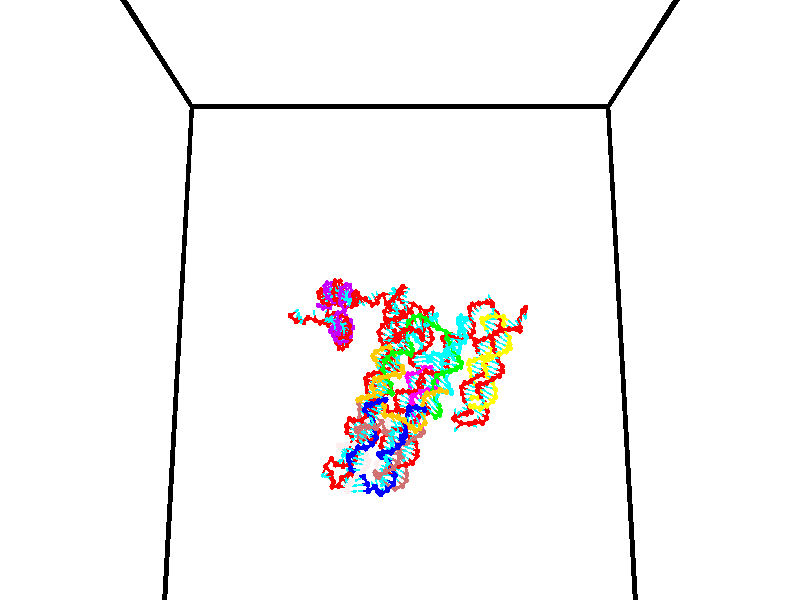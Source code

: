 // switches for output
#declare DRAW_BASES = 1; // possible values are 0, 1; only relevant for DNA ribbons
#declare DRAW_BASES_TYPE = 3; // possible values are 1, 2, 3; only relevant for DNA ribbons
#declare DRAW_FOG = 0; // set to 1 to enable fog

#include "colors.inc"

#include "transforms.inc"
background { rgb <1, 1, 1>}

#default {
   normal{
       ripples 0.25
       frequency 0.20
       turbulence 0.2
       lambda 5
   }
	finish {
		phong 0.1
		phong_size 40.
	}
}

// original window dimensions: 1024x640


// camera settings

camera {
	sky <0, 0.179814, -0.983701>
	up <0, 0.179814, -0.983701>
	right 1.6 * <1, 0, 0>
	location <35, 94.9851, 44.8844>
	look_at <35, 29.7336, 32.9568>
	direction <0, -65.2515, -11.9276>
	angle 67.0682
}


# declare cpy_camera_pos = <35, 94.9851, 44.8844>;
# if (DRAW_FOG = 1)
fog {
	fog_type 2
	up vnormalize(cpy_camera_pos)
	color rgbt<1,1,1,0.3>
	distance 1e-5
	fog_alt 3e-3
	fog_offset 56
}
# end


// LIGHTS

# declare lum = 6;
global_settings {
	ambient_light rgb lum * <0.05, 0.05, 0.05>
	max_trace_level 15
}# declare cpy_direct_light_amount = 0.25;
light_source
{	1000 * <-1, -1.16352, -0.803886>,
	rgb lum * cpy_direct_light_amount
	parallel
}

light_source
{	1000 * <1, 1.16352, 0.803886>,
	rgb lum * cpy_direct_light_amount
	parallel
}

// strand 0

// nucleotide -1

// particle -1
sphere {
	<23.993124, 35.206017, 35.282383> 0.250000
	pigment { color rgbt <1,0,0,0> }
	no_shadow
}
cylinder {
	<24.314987, 35.122742, 35.059967>,  <24.508104, 35.072777, 34.926517>, 0.100000
	pigment { color rgbt <1,0,0,0> }
	no_shadow
}
cylinder {
	<24.314987, 35.122742, 35.059967>,  <23.993124, 35.206017, 35.282383>, 0.100000
	pigment { color rgbt <1,0,0,0> }
	no_shadow
}

// particle -1
sphere {
	<24.314987, 35.122742, 35.059967> 0.100000
	pigment { color rgbt <1,0,0,0> }
	no_shadow
}
sphere {
	0, 1
	scale<0.080000,0.200000,0.300000>
	matrix <0.593579, 0.260343, 0.761502,
		-0.013772, -0.942804, 0.333062,
		0.804658, -0.208186, -0.556043,
		24.556385, 35.060287, 34.893154>
	pigment { color rgbt <0,1,1,0> }
	no_shadow
}
cylinder {
	<24.502478, 34.702492, 35.688850>,  <23.993124, 35.206017, 35.282383>, 0.130000
	pigment { color rgbt <1,0,0,0> }
	no_shadow
}

// nucleotide -1

// particle -1
sphere {
	<24.502478, 34.702492, 35.688850> 0.250000
	pigment { color rgbt <1,0,0,0> }
	no_shadow
}
cylinder {
	<24.655827, 34.961601, 35.425514>,  <24.747837, 35.117069, 35.267513>, 0.100000
	pigment { color rgbt <1,0,0,0> }
	no_shadow
}
cylinder {
	<24.655827, 34.961601, 35.425514>,  <24.502478, 34.702492, 35.688850>, 0.100000
	pigment { color rgbt <1,0,0,0> }
	no_shadow
}

// particle -1
sphere {
	<24.655827, 34.961601, 35.425514> 0.100000
	pigment { color rgbt <1,0,0,0> }
	no_shadow
}
sphere {
	0, 1
	scale<0.080000,0.200000,0.300000>
	matrix <0.548123, 0.414127, 0.726677,
		0.743361, -0.639439, -0.196296,
		0.383374, 0.647778, -0.658337,
		24.770840, 35.155933, 35.228012>
	pigment { color rgbt <0,1,1,0> }
	no_shadow
}
cylinder {
	<25.287584, 34.719967, 35.792049>,  <24.502478, 34.702492, 35.688850>, 0.130000
	pigment { color rgbt <1,0,0,0> }
	no_shadow
}

// nucleotide -1

// particle -1
sphere {
	<25.287584, 34.719967, 35.792049> 0.250000
	pigment { color rgbt <1,0,0,0> }
	no_shadow
}
cylinder {
	<25.123024, 35.046364, 35.629620>,  <25.024288, 35.242203, 35.532162>, 0.100000
	pigment { color rgbt <1,0,0,0> }
	no_shadow
}
cylinder {
	<25.123024, 35.046364, 35.629620>,  <25.287584, 34.719967, 35.792049>, 0.100000
	pigment { color rgbt <1,0,0,0> }
	no_shadow
}

// particle -1
sphere {
	<25.123024, 35.046364, 35.629620> 0.100000
	pigment { color rgbt <1,0,0,0> }
	no_shadow
}
sphere {
	0, 1
	scale<0.080000,0.200000,0.300000>
	matrix <0.468505, 0.571484, 0.673728,
		0.781826, 0.086925, -0.617408,
		-0.411402, 0.815997, -0.406076,
		24.999603, 35.291164, 35.507797>
	pigment { color rgbt <0,1,1,0> }
	no_shadow
}
cylinder {
	<25.772120, 35.273975, 35.468204>,  <25.287584, 34.719967, 35.792049>, 0.130000
	pigment { color rgbt <1,0,0,0> }
	no_shadow
}

// nucleotide -1

// particle -1
sphere {
	<25.772120, 35.273975, 35.468204> 0.250000
	pigment { color rgbt <1,0,0,0> }
	no_shadow
}
cylinder {
	<25.460787, 35.420986, 35.671822>,  <25.273987, 35.509193, 35.793991>, 0.100000
	pigment { color rgbt <1,0,0,0> }
	no_shadow
}
cylinder {
	<25.460787, 35.420986, 35.671822>,  <25.772120, 35.273975, 35.468204>, 0.100000
	pigment { color rgbt <1,0,0,0> }
	no_shadow
}

// particle -1
sphere {
	<25.460787, 35.420986, 35.671822> 0.100000
	pigment { color rgbt <1,0,0,0> }
	no_shadow
}
sphere {
	0, 1
	scale<0.080000,0.200000,0.300000>
	matrix <0.627318, 0.488640, 0.606385,
		-0.025873, 0.791299, -0.610882,
		-0.778333, 0.367528, 0.509039,
		25.227287, 35.531246, 35.824532>
	pigment { color rgbt <0,1,1,0> }
	no_shadow
}
cylinder {
	<26.467009, 35.046318, 35.630157>,  <25.772120, 35.273975, 35.468204>, 0.130000
	pigment { color rgbt <1,0,0,0> }
	no_shadow
}

// nucleotide -1

// particle -1
sphere {
	<26.467009, 35.046318, 35.630157> 0.250000
	pigment { color rgbt <1,0,0,0> }
	no_shadow
}
cylinder {
	<26.450621, 35.302029, 35.323002>,  <26.440788, 35.455456, 35.138710>, 0.100000
	pigment { color rgbt <1,0,0,0> }
	no_shadow
}
cylinder {
	<26.450621, 35.302029, 35.323002>,  <26.467009, 35.046318, 35.630157>, 0.100000
	pigment { color rgbt <1,0,0,0> }
	no_shadow
}

// particle -1
sphere {
	<26.450621, 35.302029, 35.323002> 0.100000
	pigment { color rgbt <1,0,0,0> }
	no_shadow
}
sphere {
	0, 1
	scale<0.080000,0.200000,0.300000>
	matrix <-0.985267, -0.153565, -0.075274,
		-0.166041, 0.753492, 0.636145,
		-0.040971, 0.639271, -0.767889,
		26.438330, 35.493809, 35.092636>
	pigment { color rgbt <0,1,1,0> }
	no_shadow
}
cylinder {
	<26.899069, 34.472919, 35.791912>,  <26.467009, 35.046318, 35.630157>, 0.130000
	pigment { color rgbt <1,0,0,0> }
	no_shadow
}

// nucleotide -1

// particle -1
sphere {
	<26.899069, 34.472919, 35.791912> 0.250000
	pigment { color rgbt <1,0,0,0> }
	no_shadow
}
cylinder {
	<27.259529, 34.553139, 35.638180>,  <27.475805, 34.601269, 35.545940>, 0.100000
	pigment { color rgbt <1,0,0,0> }
	no_shadow
}
cylinder {
	<27.259529, 34.553139, 35.638180>,  <26.899069, 34.472919, 35.791912>, 0.100000
	pigment { color rgbt <1,0,0,0> }
	no_shadow
}

// particle -1
sphere {
	<27.259529, 34.553139, 35.638180> 0.100000
	pigment { color rgbt <1,0,0,0> }
	no_shadow
}
sphere {
	0, 1
	scale<0.080000,0.200000,0.300000>
	matrix <0.311212, -0.916461, 0.251490,
		-0.301791, -0.346239, -0.888280,
		0.901149, 0.200546, -0.384333,
		27.529873, 34.613304, 35.522881>
	pigment { color rgbt <0,1,1,0> }
	no_shadow
}
cylinder {
	<27.173725, 33.842430, 35.600304>,  <26.899069, 34.472919, 35.791912>, 0.130000
	pigment { color rgbt <1,0,0,0> }
	no_shadow
}

// nucleotide -1

// particle -1
sphere {
	<27.173725, 33.842430, 35.600304> 0.250000
	pigment { color rgbt <1,0,0,0> }
	no_shadow
}
cylinder {
	<27.501501, 34.071697, 35.600876>,  <27.698166, 34.209255, 35.601219>, 0.100000
	pigment { color rgbt <1,0,0,0> }
	no_shadow
}
cylinder {
	<27.501501, 34.071697, 35.600876>,  <27.173725, 33.842430, 35.600304>, 0.100000
	pigment { color rgbt <1,0,0,0> }
	no_shadow
}

// particle -1
sphere {
	<27.501501, 34.071697, 35.600876> 0.100000
	pigment { color rgbt <1,0,0,0> }
	no_shadow
}
sphere {
	0, 1
	scale<0.080000,0.200000,0.300000>
	matrix <0.562623, -0.804841, 0.188909,
		0.109426, -0.153995, -0.981994,
		0.819439, 0.573164, 0.001430,
		27.747334, 34.243645, 35.601303>
	pigment { color rgbt <0,1,1,0> }
	no_shadow
}
cylinder {
	<27.659409, 33.519432, 35.108688>,  <27.173725, 33.842430, 35.600304>, 0.130000
	pigment { color rgbt <1,0,0,0> }
	no_shadow
}

// nucleotide -1

// particle -1
sphere {
	<27.659409, 33.519432, 35.108688> 0.250000
	pigment { color rgbt <1,0,0,0> }
	no_shadow
}
cylinder {
	<27.875132, 33.760750, 35.343700>,  <28.004566, 33.905540, 35.484707>, 0.100000
	pigment { color rgbt <1,0,0,0> }
	no_shadow
}
cylinder {
	<27.875132, 33.760750, 35.343700>,  <27.659409, 33.519432, 35.108688>, 0.100000
	pigment { color rgbt <1,0,0,0> }
	no_shadow
}

// particle -1
sphere {
	<27.875132, 33.760750, 35.343700> 0.100000
	pigment { color rgbt <1,0,0,0> }
	no_shadow
}
sphere {
	0, 1
	scale<0.080000,0.200000,0.300000>
	matrix <0.686388, -0.719117, 0.108356,
		0.487870, 0.344834, -0.801918,
		0.539308, 0.603290, 0.587526,
		28.036924, 33.941738, 35.519958>
	pigment { color rgbt <0,1,1,0> }
	no_shadow
}
cylinder {
	<28.184805, 33.492958, 34.825161>,  <27.659409, 33.519432, 35.108688>, 0.130000
	pigment { color rgbt <1,0,0,0> }
	no_shadow
}

// nucleotide -1

// particle -1
sphere {
	<28.184805, 33.492958, 34.825161> 0.250000
	pigment { color rgbt <1,0,0,0> }
	no_shadow
}
cylinder {
	<28.290686, 33.604099, 35.194534>,  <28.354214, 33.670784, 35.416157>, 0.100000
	pigment { color rgbt <1,0,0,0> }
	no_shadow
}
cylinder {
	<28.290686, 33.604099, 35.194534>,  <28.184805, 33.492958, 34.825161>, 0.100000
	pigment { color rgbt <1,0,0,0> }
	no_shadow
}

// particle -1
sphere {
	<28.290686, 33.604099, 35.194534> 0.100000
	pigment { color rgbt <1,0,0,0> }
	no_shadow
}
sphere {
	0, 1
	scale<0.080000,0.200000,0.300000>
	matrix <0.406029, -0.900685, 0.154620,
		0.874684, 0.334013, -0.351232,
		0.264704, 0.277854, 0.923433,
		28.370096, 33.687454, 35.471565>
	pigment { color rgbt <0,1,1,0> }
	no_shadow
}
cylinder {
	<28.830008, 33.373146, 34.865978>,  <28.184805, 33.492958, 34.825161>, 0.130000
	pigment { color rgbt <1,0,0,0> }
	no_shadow
}

// nucleotide -1

// particle -1
sphere {
	<28.830008, 33.373146, 34.865978> 0.250000
	pigment { color rgbt <1,0,0,0> }
	no_shadow
}
cylinder {
	<28.727512, 33.401562, 35.251579>,  <28.666016, 33.418610, 35.482941>, 0.100000
	pigment { color rgbt <1,0,0,0> }
	no_shadow
}
cylinder {
	<28.727512, 33.401562, 35.251579>,  <28.830008, 33.373146, 34.865978>, 0.100000
	pigment { color rgbt <1,0,0,0> }
	no_shadow
}

// particle -1
sphere {
	<28.727512, 33.401562, 35.251579> 0.100000
	pigment { color rgbt <1,0,0,0> }
	no_shadow
}
sphere {
	0, 1
	scale<0.080000,0.200000,0.300000>
	matrix <0.485263, -0.853062, 0.191848,
		0.835980, 0.516952, 0.184115,
		-0.256238, 0.071037, 0.964000,
		28.650640, 33.422874, 35.540779>
	pigment { color rgbt <0,1,1,0> }
	no_shadow
}
cylinder {
	<29.486561, 33.314926, 35.287243>,  <28.830008, 33.373146, 34.865978>, 0.130000
	pigment { color rgbt <1,0,0,0> }
	no_shadow
}

// nucleotide -1

// particle -1
sphere {
	<29.486561, 33.314926, 35.287243> 0.250000
	pigment { color rgbt <1,0,0,0> }
	no_shadow
}
cylinder {
	<29.158808, 33.188759, 35.478710>,  <28.962156, 33.113060, 35.593590>, 0.100000
	pigment { color rgbt <1,0,0,0> }
	no_shadow
}
cylinder {
	<29.158808, 33.188759, 35.478710>,  <29.486561, 33.314926, 35.287243>, 0.100000
	pigment { color rgbt <1,0,0,0> }
	no_shadow
}

// particle -1
sphere {
	<29.158808, 33.188759, 35.478710> 0.100000
	pigment { color rgbt <1,0,0,0> }
	no_shadow
}
sphere {
	0, 1
	scale<0.080000,0.200000,0.300000>
	matrix <0.480650, -0.833064, 0.273824,
		0.312393, 0.454439, 0.834204,
		-0.819382, -0.315419, 0.478669,
		28.912992, 33.094131, 35.622311>
	pigment { color rgbt <0,1,1,0> }
	no_shadow
}
cylinder {
	<29.821278, 33.012703, 35.829395>,  <29.486561, 33.314926, 35.287243>, 0.130000
	pigment { color rgbt <1,0,0,0> }
	no_shadow
}

// nucleotide -1

// particle -1
sphere {
	<29.821278, 33.012703, 35.829395> 0.250000
	pigment { color rgbt <1,0,0,0> }
	no_shadow
}
cylinder {
	<29.440552, 32.890148, 35.824089>,  <29.212116, 32.816616, 35.820908>, 0.100000
	pigment { color rgbt <1,0,0,0> }
	no_shadow
}
cylinder {
	<29.440552, 32.890148, 35.824089>,  <29.821278, 33.012703, 35.829395>, 0.100000
	pigment { color rgbt <1,0,0,0> }
	no_shadow
}

// particle -1
sphere {
	<29.440552, 32.890148, 35.824089> 0.100000
	pigment { color rgbt <1,0,0,0> }
	no_shadow
}
sphere {
	0, 1
	scale<0.080000,0.200000,0.300000>
	matrix <0.305760, -0.951434, 0.035832,
		-0.023597, 0.030051, 0.999270,
		-0.951816, -0.306383, -0.013262,
		29.155006, 32.798233, 35.820110>
	pigment { color rgbt <0,1,1,0> }
	no_shadow
}
cylinder {
	<29.802263, 32.495735, 36.327011>,  <29.821278, 33.012703, 35.829395>, 0.130000
	pigment { color rgbt <1,0,0,0> }
	no_shadow
}

// nucleotide -1

// particle -1
sphere {
	<29.802263, 32.495735, 36.327011> 0.250000
	pigment { color rgbt <1,0,0,0> }
	no_shadow
}
cylinder {
	<29.482616, 32.439751, 36.093147>,  <29.290829, 32.406158, 35.952831>, 0.100000
	pigment { color rgbt <1,0,0,0> }
	no_shadow
}
cylinder {
	<29.482616, 32.439751, 36.093147>,  <29.802263, 32.495735, 36.327011>, 0.100000
	pigment { color rgbt <1,0,0,0> }
	no_shadow
}

// particle -1
sphere {
	<29.482616, 32.439751, 36.093147> 0.100000
	pigment { color rgbt <1,0,0,0> }
	no_shadow
}
sphere {
	0, 1
	scale<0.080000,0.200000,0.300000>
	matrix <0.026237, -0.979714, 0.198676,
		-0.600603, 0.143426, 0.786578,
		-0.799117, -0.139963, -0.584656,
		29.242882, 32.397762, 35.917751>
	pigment { color rgbt <0,1,1,0> }
	no_shadow
}
cylinder {
	<29.420370, 31.951067, 36.703106>,  <29.802263, 32.495735, 36.327011>, 0.130000
	pigment { color rgbt <1,0,0,0> }
	no_shadow
}

// nucleotide -1

// particle -1
sphere {
	<29.420370, 31.951067, 36.703106> 0.250000
	pigment { color rgbt <1,0,0,0> }
	no_shadow
}
cylinder {
	<29.284124, 31.955360, 36.327049>,  <29.202377, 31.957935, 36.101414>, 0.100000
	pigment { color rgbt <1,0,0,0> }
	no_shadow
}
cylinder {
	<29.284124, 31.955360, 36.327049>,  <29.420370, 31.951067, 36.703106>, 0.100000
	pigment { color rgbt <1,0,0,0> }
	no_shadow
}

// particle -1
sphere {
	<29.284124, 31.955360, 36.327049> 0.100000
	pigment { color rgbt <1,0,0,0> }
	no_shadow
}
sphere {
	0, 1
	scale<0.080000,0.200000,0.300000>
	matrix <-0.214492, -0.974453, 0.066587,
		-0.915410, 0.224333, 0.334215,
		-0.340615, 0.010732, -0.940142,
		29.181940, 31.958580, 36.045006>
	pigment { color rgbt <0,1,1,0> }
	no_shadow
}
cylinder {
	<28.743961, 31.610584, 36.632446>,  <29.420370, 31.951067, 36.703106>, 0.130000
	pigment { color rgbt <1,0,0,0> }
	no_shadow
}

// nucleotide -1

// particle -1
sphere {
	<28.743961, 31.610584, 36.632446> 0.250000
	pigment { color rgbt <1,0,0,0> }
	no_shadow
}
cylinder {
	<28.857306, 31.567495, 36.251270>,  <28.925312, 31.541643, 36.022564>, 0.100000
	pigment { color rgbt <1,0,0,0> }
	no_shadow
}
cylinder {
	<28.857306, 31.567495, 36.251270>,  <28.743961, 31.610584, 36.632446>, 0.100000
	pigment { color rgbt <1,0,0,0> }
	no_shadow
}

// particle -1
sphere {
	<28.857306, 31.567495, 36.251270> 0.100000
	pigment { color rgbt <1,0,0,0> }
	no_shadow
}
sphere {
	0, 1
	scale<0.080000,0.200000,0.300000>
	matrix <-0.165767, -0.984216, 0.061965,
		-0.944578, 0.140409, -0.296743,
		0.283359, -0.107721, -0.952945,
		28.942314, 31.535179, 35.965385>
	pigment { color rgbt <0,1,1,0> }
	no_shadow
}
cylinder {
	<28.151394, 31.211355, 36.350285>,  <28.743961, 31.610584, 36.632446>, 0.130000
	pigment { color rgbt <1,0,0,0> }
	no_shadow
}

// nucleotide -1

// particle -1
sphere {
	<28.151394, 31.211355, 36.350285> 0.250000
	pigment { color rgbt <1,0,0,0> }
	no_shadow
}
cylinder {
	<28.454481, 31.162628, 36.093842>,  <28.636333, 31.133392, 35.939976>, 0.100000
	pigment { color rgbt <1,0,0,0> }
	no_shadow
}
cylinder {
	<28.454481, 31.162628, 36.093842>,  <28.151394, 31.211355, 36.350285>, 0.100000
	pigment { color rgbt <1,0,0,0> }
	no_shadow
}

// particle -1
sphere {
	<28.454481, 31.162628, 36.093842> 0.100000
	pigment { color rgbt <1,0,0,0> }
	no_shadow
}
sphere {
	0, 1
	scale<0.080000,0.200000,0.300000>
	matrix <-0.031717, -0.988136, 0.150273,
		-0.651808, -0.093531, -0.752594,
		0.757720, -0.121819, -0.641109,
		28.681797, 31.126081, 35.901508>
	pigment { color rgbt <0,1,1,0> }
	no_shadow
}
cylinder {
	<27.940767, 30.823009, 35.827579>,  <28.151394, 31.211355, 36.350285>, 0.130000
	pigment { color rgbt <1,0,0,0> }
	no_shadow
}

// nucleotide -1

// particle -1
sphere {
	<27.940767, 30.823009, 35.827579> 0.250000
	pigment { color rgbt <1,0,0,0> }
	no_shadow
}
cylinder {
	<28.334539, 30.775095, 35.776127>,  <28.570803, 30.746346, 35.745255>, 0.100000
	pigment { color rgbt <1,0,0,0> }
	no_shadow
}
cylinder {
	<28.334539, 30.775095, 35.776127>,  <27.940767, 30.823009, 35.827579>, 0.100000
	pigment { color rgbt <1,0,0,0> }
	no_shadow
}

// particle -1
sphere {
	<28.334539, 30.775095, 35.776127> 0.100000
	pigment { color rgbt <1,0,0,0> }
	no_shadow
}
sphere {
	0, 1
	scale<0.080000,0.200000,0.300000>
	matrix <-0.127473, -0.990411, -0.053259,
		-0.121020, 0.068827, -0.990261,
		0.984431, -0.119786, -0.128634,
		28.629869, 30.739159, 35.737537>
	pigment { color rgbt <0,1,1,0> }
	no_shadow
}
cylinder {
	<28.022617, 30.445976, 35.220116>,  <27.940767, 30.823009, 35.827579>, 0.130000
	pigment { color rgbt <1,0,0,0> }
	no_shadow
}

// nucleotide -1

// particle -1
sphere {
	<28.022617, 30.445976, 35.220116> 0.250000
	pigment { color rgbt <1,0,0,0> }
	no_shadow
}
cylinder {
	<28.346294, 30.416698, 35.453304>,  <28.540501, 30.399132, 35.593216>, 0.100000
	pigment { color rgbt <1,0,0,0> }
	no_shadow
}
cylinder {
	<28.346294, 30.416698, 35.453304>,  <28.022617, 30.445976, 35.220116>, 0.100000
	pigment { color rgbt <1,0,0,0> }
	no_shadow
}

// particle -1
sphere {
	<28.346294, 30.416698, 35.453304> 0.100000
	pigment { color rgbt <1,0,0,0> }
	no_shadow
}
sphere {
	0, 1
	scale<0.080000,0.200000,0.300000>
	matrix <-0.127286, -0.990485, 0.052322,
		0.573592, -0.116542, -0.810809,
		0.809192, -0.073193, 0.582969,
		28.589052, 30.394741, 35.628193>
	pigment { color rgbt <0,1,1,0> }
	no_shadow
}
cylinder {
	<28.171467, 29.798565, 35.029564>,  <28.022617, 30.445976, 35.220116>, 0.130000
	pigment { color rgbt <1,0,0,0> }
	no_shadow
}

// nucleotide -1

// particle -1
sphere {
	<28.171467, 29.798565, 35.029564> 0.250000
	pigment { color rgbt <1,0,0,0> }
	no_shadow
}
cylinder {
	<28.401953, 29.851603, 35.352150>,  <28.540245, 29.883425, 35.545704>, 0.100000
	pigment { color rgbt <1,0,0,0> }
	no_shadow
}
cylinder {
	<28.401953, 29.851603, 35.352150>,  <28.171467, 29.798565, 35.029564>, 0.100000
	pigment { color rgbt <1,0,0,0> }
	no_shadow
}

// particle -1
sphere {
	<28.401953, 29.851603, 35.352150> 0.100000
	pigment { color rgbt <1,0,0,0> }
	no_shadow
}
sphere {
	0, 1
	scale<0.080000,0.200000,0.300000>
	matrix <-0.080263, -0.972802, 0.217287,
		0.813346, -0.189934, -0.549903,
		0.576217, 0.132593, 0.806470,
		28.574818, 29.891380, 35.594090>
	pigment { color rgbt <0,1,1,0> }
	no_shadow
}
cylinder {
	<28.871414, 29.434557, 34.916599>,  <28.171467, 29.798565, 35.029564>, 0.130000
	pigment { color rgbt <1,0,0,0> }
	no_shadow
}

// nucleotide -1

// particle -1
sphere {
	<28.871414, 29.434557, 34.916599> 0.250000
	pigment { color rgbt <1,0,0,0> }
	no_shadow
}
cylinder {
	<28.794359, 29.467981, 35.307682>,  <28.748127, 29.488035, 35.542332>, 0.100000
	pigment { color rgbt <1,0,0,0> }
	no_shadow
}
cylinder {
	<28.794359, 29.467981, 35.307682>,  <28.871414, 29.434557, 34.916599>, 0.100000
	pigment { color rgbt <1,0,0,0> }
	no_shadow
}

// particle -1
sphere {
	<28.794359, 29.467981, 35.307682> 0.100000
	pigment { color rgbt <1,0,0,0> }
	no_shadow
}
sphere {
	0, 1
	scale<0.080000,0.200000,0.300000>
	matrix <0.159442, -0.980462, 0.115209,
		0.968230, 0.178081, 0.175551,
		-0.192638, 0.083559, 0.977706,
		28.736568, 29.493050, 35.600994>
	pigment { color rgbt <0,1,1,0> }
	no_shadow
}
cylinder {
	<29.401716, 28.984316, 35.263966>,  <28.871414, 29.434557, 34.916599>, 0.130000
	pigment { color rgbt <1,0,0,0> }
	no_shadow
}

// nucleotide -1

// particle -1
sphere {
	<29.401716, 28.984316, 35.263966> 0.250000
	pigment { color rgbt <1,0,0,0> }
	no_shadow
}
cylinder {
	<29.124775, 29.038004, 35.547550>,  <28.958611, 29.070217, 35.717701>, 0.100000
	pigment { color rgbt <1,0,0,0> }
	no_shadow
}
cylinder {
	<29.124775, 29.038004, 35.547550>,  <29.401716, 28.984316, 35.263966>, 0.100000
	pigment { color rgbt <1,0,0,0> }
	no_shadow
}

// particle -1
sphere {
	<29.124775, 29.038004, 35.547550> 0.100000
	pigment { color rgbt <1,0,0,0> }
	no_shadow
}
sphere {
	0, 1
	scale<0.080000,0.200000,0.300000>
	matrix <0.069472, -0.965583, 0.250645,
		0.718205, 0.222789, 0.659202,
		-0.692355, 0.134219, 0.708964,
		28.917068, 29.078270, 35.760239>
	pigment { color rgbt <0,1,1,0> }
	no_shadow
}
cylinder {
	<29.574757, 28.516272, 35.813198>,  <29.401716, 28.984316, 35.263966>, 0.130000
	pigment { color rgbt <1,0,0,0> }
	no_shadow
}

// nucleotide -1

// particle -1
sphere {
	<29.574757, 28.516272, 35.813198> 0.250000
	pigment { color rgbt <1,0,0,0> }
	no_shadow
}
cylinder {
	<29.182962, 28.586481, 35.852802>,  <28.947886, 28.628607, 35.876564>, 0.100000
	pigment { color rgbt <1,0,0,0> }
	no_shadow
}
cylinder {
	<29.182962, 28.586481, 35.852802>,  <29.574757, 28.516272, 35.813198>, 0.100000
	pigment { color rgbt <1,0,0,0> }
	no_shadow
}

// particle -1
sphere {
	<29.182962, 28.586481, 35.852802> 0.100000
	pigment { color rgbt <1,0,0,0> }
	no_shadow
}
sphere {
	0, 1
	scale<0.080000,0.200000,0.300000>
	matrix <-0.153099, -0.967599, 0.200782,
		0.131047, 0.181504, 0.974620,
		-0.979483, 0.175525, 0.099013,
		28.889118, 28.639139, 35.882507>
	pigment { color rgbt <0,1,1,0> }
	no_shadow
}
cylinder {
	<29.484373, 28.336021, 36.481281>,  <29.574757, 28.516272, 35.813198>, 0.130000
	pigment { color rgbt <1,0,0,0> }
	no_shadow
}

// nucleotide -1

// particle -1
sphere {
	<29.484373, 28.336021, 36.481281> 0.250000
	pigment { color rgbt <1,0,0,0> }
	no_shadow
}
cylinder {
	<29.129559, 28.329334, 36.296722>,  <28.916670, 28.325323, 36.185986>, 0.100000
	pigment { color rgbt <1,0,0,0> }
	no_shadow
}
cylinder {
	<29.129559, 28.329334, 36.296722>,  <29.484373, 28.336021, 36.481281>, 0.100000
	pigment { color rgbt <1,0,0,0> }
	no_shadow
}

// particle -1
sphere {
	<29.129559, 28.329334, 36.296722> 0.100000
	pigment { color rgbt <1,0,0,0> }
	no_shadow
}
sphere {
	0, 1
	scale<0.080000,0.200000,0.300000>
	matrix <-0.157342, -0.928580, 0.336130,
		-0.434065, 0.370757, 0.821052,
		-0.887035, -0.016716, -0.461399,
		28.863447, 28.324320, 36.158302>
	pigment { color rgbt <0,1,1,0> }
	no_shadow
}
cylinder {
	<29.119305, 28.125763, 36.965096>,  <29.484373, 28.336021, 36.481281>, 0.130000
	pigment { color rgbt <1,0,0,0> }
	no_shadow
}

// nucleotide -1

// particle -1
sphere {
	<29.119305, 28.125763, 36.965096> 0.250000
	pigment { color rgbt <1,0,0,0> }
	no_shadow
}
cylinder {
	<28.908710, 28.056168, 36.632221>,  <28.782354, 28.014410, 36.432495>, 0.100000
	pigment { color rgbt <1,0,0,0> }
	no_shadow
}
cylinder {
	<28.908710, 28.056168, 36.632221>,  <29.119305, 28.125763, 36.965096>, 0.100000
	pigment { color rgbt <1,0,0,0> }
	no_shadow
}

// particle -1
sphere {
	<28.908710, 28.056168, 36.632221> 0.100000
	pigment { color rgbt <1,0,0,0> }
	no_shadow
}
sphere {
	0, 1
	scale<0.080000,0.200000,0.300000>
	matrix <-0.245440, -0.906054, 0.344711,
		-0.813985, 0.385738, 0.434321,
		-0.526486, -0.173989, -0.832190,
		28.750765, 28.003971, 36.382565>
	pigment { color rgbt <0,1,1,0> }
	no_shadow
}
cylinder {
	<28.576180, 27.650211, 37.215591>,  <29.119305, 28.125763, 36.965096>, 0.130000
	pigment { color rgbt <1,0,0,0> }
	no_shadow
}

// nucleotide -1

// particle -1
sphere {
	<28.576180, 27.650211, 37.215591> 0.250000
	pigment { color rgbt <1,0,0,0> }
	no_shadow
}
cylinder {
	<28.584837, 27.604565, 36.818298>,  <28.590031, 27.577177, 36.579922>, 0.100000
	pigment { color rgbt <1,0,0,0> }
	no_shadow
}
cylinder {
	<28.584837, 27.604565, 36.818298>,  <28.576180, 27.650211, 37.215591>, 0.100000
	pigment { color rgbt <1,0,0,0> }
	no_shadow
}

// particle -1
sphere {
	<28.584837, 27.604565, 36.818298> 0.100000
	pigment { color rgbt <1,0,0,0> }
	no_shadow
}
sphere {
	0, 1
	scale<0.080000,0.200000,0.300000>
	matrix <-0.286324, -0.952559, 0.103204,
		-0.957888, 0.282152, -0.053291,
		0.021644, -0.114116, -0.993232,
		28.591330, 27.570330, 36.520329>
	pigment { color rgbt <0,1,1,0> }
	no_shadow
}
cylinder {
	<28.095093, 27.152617, 37.109329>,  <28.576180, 27.650211, 37.215591>, 0.130000
	pigment { color rgbt <1,0,0,0> }
	no_shadow
}

// nucleotide -1

// particle -1
sphere {
	<28.095093, 27.152617, 37.109329> 0.250000
	pigment { color rgbt <1,0,0,0> }
	no_shadow
}
cylinder {
	<28.316307, 27.156841, 36.776093>,  <28.449036, 27.159376, 36.576149>, 0.100000
	pigment { color rgbt <1,0,0,0> }
	no_shadow
}
cylinder {
	<28.316307, 27.156841, 36.776093>,  <28.095093, 27.152617, 37.109329>, 0.100000
	pigment { color rgbt <1,0,0,0> }
	no_shadow
}

// particle -1
sphere {
	<28.316307, 27.156841, 36.776093> 0.100000
	pigment { color rgbt <1,0,0,0> }
	no_shadow
}
sphere {
	0, 1
	scale<0.080000,0.200000,0.300000>
	matrix <0.023361, -0.999723, 0.002834,
		-0.832831, -0.021029, -0.553127,
		0.553033, 0.010562, -0.833092,
		28.482218, 27.160009, 36.526165>
	pigment { color rgbt <0,1,1,0> }
	no_shadow
}
cylinder {
	<27.782732, 26.699568, 36.544216>,  <28.095093, 27.152617, 37.109329>, 0.130000
	pigment { color rgbt <1,0,0,0> }
	no_shadow
}

// nucleotide -1

// particle -1
sphere {
	<27.782732, 26.699568, 36.544216> 0.250000
	pigment { color rgbt <1,0,0,0> }
	no_shadow
}
cylinder {
	<28.180094, 26.738386, 36.519794>,  <28.418510, 26.761677, 36.505142>, 0.100000
	pigment { color rgbt <1,0,0,0> }
	no_shadow
}
cylinder {
	<28.180094, 26.738386, 36.519794>,  <27.782732, 26.699568, 36.544216>, 0.100000
	pigment { color rgbt <1,0,0,0> }
	no_shadow
}

// particle -1
sphere {
	<28.180094, 26.738386, 36.519794> 0.100000
	pigment { color rgbt <1,0,0,0> }
	no_shadow
}
sphere {
	0, 1
	scale<0.080000,0.200000,0.300000>
	matrix <0.101176, -0.992499, 0.068628,
		-0.053938, -0.074353, -0.995772,
		0.993405, 0.097047, -0.061056,
		28.478115, 26.767500, 36.501476>
	pigment { color rgbt <0,1,1,0> }
	no_shadow
}
cylinder {
	<28.072676, 26.276266, 35.949596>,  <27.782732, 26.699568, 36.544216>, 0.130000
	pigment { color rgbt <1,0,0,0> }
	no_shadow
}

// nucleotide -1

// particle -1
sphere {
	<28.072676, 26.276266, 35.949596> 0.250000
	pigment { color rgbt <1,0,0,0> }
	no_shadow
}
cylinder {
	<28.350237, 26.281414, 36.237579>,  <28.516773, 26.284502, 36.410370>, 0.100000
	pigment { color rgbt <1,0,0,0> }
	no_shadow
}
cylinder {
	<28.350237, 26.281414, 36.237579>,  <28.072676, 26.276266, 35.949596>, 0.100000
	pigment { color rgbt <1,0,0,0> }
	no_shadow
}

// particle -1
sphere {
	<28.350237, 26.281414, 36.237579> 0.100000
	pigment { color rgbt <1,0,0,0> }
	no_shadow
}
sphere {
	0, 1
	scale<0.080000,0.200000,0.300000>
	matrix <0.016665, -0.999859, 0.001810,
		0.719877, 0.010742, -0.694018,
		0.693901, 0.012869, 0.719955,
		28.558407, 26.285275, 36.453568>
	pigment { color rgbt <0,1,1,0> }
	no_shadow
}
cylinder {
	<28.051064, 26.086288, 35.153858>,  <28.072676, 26.276266, 35.949596>, 0.130000
	pigment { color rgbt <1,0,0,0> }
	no_shadow
}

// nucleotide -1

// particle -1
sphere {
	<28.051064, 26.086288, 35.153858> 0.250000
	pigment { color rgbt <1,0,0,0> }
	no_shadow
}
cylinder {
	<27.899759, 26.454454, 35.193356>,  <27.808977, 26.675354, 35.217056>, 0.100000
	pigment { color rgbt <1,0,0,0> }
	no_shadow
}
cylinder {
	<27.899759, 26.454454, 35.193356>,  <28.051064, 26.086288, 35.153858>, 0.100000
	pigment { color rgbt <1,0,0,0> }
	no_shadow
}

// particle -1
sphere {
	<27.899759, 26.454454, 35.193356> 0.100000
	pigment { color rgbt <1,0,0,0> }
	no_shadow
}
sphere {
	0, 1
	scale<0.080000,0.200000,0.300000>
	matrix <-0.499794, -0.113272, -0.858706,
		-0.779182, -0.374167, 0.502865,
		-0.378260, 0.920417, 0.098747,
		27.786282, 26.730579, 35.222980>
	pigment { color rgbt <0,1,1,0> }
	no_shadow
}
cylinder {
	<27.312435, 26.056168, 35.181908>,  <28.051064, 26.086288, 35.153858>, 0.130000
	pigment { color rgbt <1,0,0,0> }
	no_shadow
}

// nucleotide -1

// particle -1
sphere {
	<27.312435, 26.056168, 35.181908> 0.250000
	pigment { color rgbt <1,0,0,0> }
	no_shadow
}
cylinder {
	<27.407059, 26.407148, 35.014999>,  <27.463833, 26.617737, 34.914856>, 0.100000
	pigment { color rgbt <1,0,0,0> }
	no_shadow
}
cylinder {
	<27.407059, 26.407148, 35.014999>,  <27.312435, 26.056168, 35.181908>, 0.100000
	pigment { color rgbt <1,0,0,0> }
	no_shadow
}

// particle -1
sphere {
	<27.407059, 26.407148, 35.014999> 0.100000
	pigment { color rgbt <1,0,0,0> }
	no_shadow
}
sphere {
	0, 1
	scale<0.080000,0.200000,0.300000>
	matrix <-0.512404, -0.252220, -0.820870,
		-0.825520, 0.407995, 0.389946,
		0.236558, 0.877454, -0.417271,
		27.478025, 26.670385, 34.889816>
	pigment { color rgbt <0,1,1,0> }
	no_shadow
}
cylinder {
	<26.768160, 26.419550, 34.858658>,  <27.312435, 26.056168, 35.181908>, 0.130000
	pigment { color rgbt <1,0,0,0> }
	no_shadow
}

// nucleotide -1

// particle -1
sphere {
	<26.768160, 26.419550, 34.858658> 0.250000
	pigment { color rgbt <1,0,0,0> }
	no_shadow
}
cylinder {
	<27.072031, 26.586590, 34.659260>,  <27.254354, 26.686813, 34.539619>, 0.100000
	pigment { color rgbt <1,0,0,0> }
	no_shadow
}
cylinder {
	<27.072031, 26.586590, 34.659260>,  <26.768160, 26.419550, 34.858658>, 0.100000
	pigment { color rgbt <1,0,0,0> }
	no_shadow
}

// particle -1
sphere {
	<27.072031, 26.586590, 34.659260> 0.100000
	pigment { color rgbt <1,0,0,0> }
	no_shadow
}
sphere {
	0, 1
	scale<0.080000,0.200000,0.300000>
	matrix <-0.484652, -0.147535, -0.862175,
		-0.433588, 0.896574, 0.090310,
		0.759680, 0.417598, -0.498496,
		27.299934, 26.711868, 34.509712>
	pigment { color rgbt <0,1,1,0> }
	no_shadow
}
cylinder {
	<26.617128, 27.035284, 34.596561>,  <26.768160, 26.419550, 34.858658>, 0.130000
	pigment { color rgbt <1,0,0,0> }
	no_shadow
}

// nucleotide -1

// particle -1
sphere {
	<26.617128, 27.035284, 34.596561> 0.250000
	pigment { color rgbt <1,0,0,0> }
	no_shadow
}
cylinder {
	<26.880833, 26.841261, 34.366745>,  <27.039055, 26.724848, 34.228855>, 0.100000
	pigment { color rgbt <1,0,0,0> }
	no_shadow
}
cylinder {
	<26.880833, 26.841261, 34.366745>,  <26.617128, 27.035284, 34.596561>, 0.100000
	pigment { color rgbt <1,0,0,0> }
	no_shadow
}

// particle -1
sphere {
	<26.880833, 26.841261, 34.366745> 0.100000
	pigment { color rgbt <1,0,0,0> }
	no_shadow
}
sphere {
	0, 1
	scale<0.080000,0.200000,0.300000>
	matrix <-0.671379, -0.035688, -0.740254,
		0.338561, 0.873754, -0.349185,
		0.659262, -0.485057, -0.574538,
		27.078611, 26.695744, 34.194382>
	pigment { color rgbt <0,1,1,0> }
	no_shadow
}
cylinder {
	<26.711924, 27.424265, 34.066704>,  <26.617128, 27.035284, 34.596561>, 0.130000
	pigment { color rgbt <1,0,0,0> }
	no_shadow
}

// nucleotide -1

// particle -1
sphere {
	<26.711924, 27.424265, 34.066704> 0.250000
	pigment { color rgbt <1,0,0,0> }
	no_shadow
}
cylinder {
	<26.777380, 27.042608, 33.966434>,  <26.816654, 26.813614, 33.906273>, 0.100000
	pigment { color rgbt <1,0,0,0> }
	no_shadow
}
cylinder {
	<26.777380, 27.042608, 33.966434>,  <26.711924, 27.424265, 34.066704>, 0.100000
	pigment { color rgbt <1,0,0,0> }
	no_shadow
}

// particle -1
sphere {
	<26.777380, 27.042608, 33.966434> 0.100000
	pigment { color rgbt <1,0,0,0> }
	no_shadow
}
sphere {
	0, 1
	scale<0.080000,0.200000,0.300000>
	matrix <-0.603192, 0.104298, -0.790747,
		0.780629, 0.280604, -0.558463,
		0.163640, -0.954140, -0.250677,
		26.826471, 26.756367, 33.891232>
	pigment { color rgbt <0,1,1,0> }
	no_shadow
}
cylinder {
	<26.874781, 27.354923, 33.297096>,  <26.711924, 27.424265, 34.066704>, 0.130000
	pigment { color rgbt <1,0,0,0> }
	no_shadow
}

// nucleotide -1

// particle -1
sphere {
	<26.874781, 27.354923, 33.297096> 0.250000
	pigment { color rgbt <1,0,0,0> }
	no_shadow
}
cylinder {
	<26.725819, 26.999582, 33.404533>,  <26.636442, 26.786377, 33.468994>, 0.100000
	pigment { color rgbt <1,0,0,0> }
	no_shadow
}
cylinder {
	<26.725819, 26.999582, 33.404533>,  <26.874781, 27.354923, 33.297096>, 0.100000
	pigment { color rgbt <1,0,0,0> }
	no_shadow
}

// particle -1
sphere {
	<26.725819, 26.999582, 33.404533> 0.100000
	pigment { color rgbt <1,0,0,0> }
	no_shadow
}
sphere {
	0, 1
	scale<0.080000,0.200000,0.300000>
	matrix <-0.540411, -0.027712, -0.840945,
		0.754500, -0.458321, -0.469757,
		-0.372405, -0.888355, 0.268590,
		26.614098, 26.733076, 33.485111>
	pigment { color rgbt <0,1,1,0> }
	no_shadow
}
cylinder {
	<26.737120, 26.917215, 32.846352>,  <26.874781, 27.354923, 33.297096>, 0.130000
	pigment { color rgbt <1,0,0,0> }
	no_shadow
}

// nucleotide -1

// particle -1
sphere {
	<26.737120, 26.917215, 32.846352> 0.250000
	pigment { color rgbt <1,0,0,0> }
	no_shadow
}
cylinder {
	<26.469938, 26.760096, 33.099190>,  <26.309629, 26.665823, 33.250893>, 0.100000
	pigment { color rgbt <1,0,0,0> }
	no_shadow
}
cylinder {
	<26.469938, 26.760096, 33.099190>,  <26.737120, 26.917215, 32.846352>, 0.100000
	pigment { color rgbt <1,0,0,0> }
	no_shadow
}

// particle -1
sphere {
	<26.469938, 26.760096, 33.099190> 0.100000
	pigment { color rgbt <1,0,0,0> }
	no_shadow
}
sphere {
	0, 1
	scale<0.080000,0.200000,0.300000>
	matrix <-0.703688, 0.056945, -0.708223,
		0.242196, -0.917859, -0.314446,
		-0.667955, -0.392801, 0.632095,
		26.269552, 26.642256, 33.288818>
	pigment { color rgbt <0,1,1,0> }
	no_shadow
}
cylinder {
	<26.934137, 27.558727, 32.474419>,  <26.737120, 26.917215, 32.846352>, 0.130000
	pigment { color rgbt <1,0,0,0> }
	no_shadow
}

// nucleotide -1

// particle -1
sphere {
	<26.934137, 27.558727, 32.474419> 0.250000
	pigment { color rgbt <1,0,0,0> }
	no_shadow
}
cylinder {
	<26.580219, 27.731432, 32.544533>,  <26.367868, 27.835054, 32.586601>, 0.100000
	pigment { color rgbt <1,0,0,0> }
	no_shadow
}
cylinder {
	<26.580219, 27.731432, 32.544533>,  <26.934137, 27.558727, 32.474419>, 0.100000
	pigment { color rgbt <1,0,0,0> }
	no_shadow
}

// particle -1
sphere {
	<26.580219, 27.731432, 32.544533> 0.100000
	pigment { color rgbt <1,0,0,0> }
	no_shadow
}
sphere {
	0, 1
	scale<0.080000,0.200000,0.300000>
	matrix <0.299002, 0.814548, -0.497101,
		-0.357405, -0.387421, -0.849804,
		-0.884793, 0.431760, 0.175284,
		26.314781, 27.860960, 32.597118>
	pigment { color rgbt <0,1,1,0> }
	no_shadow
}
cylinder {
	<26.520269, 27.840487, 31.838726>,  <26.934137, 27.558727, 32.474419>, 0.130000
	pigment { color rgbt <1,0,0,0> }
	no_shadow
}

// nucleotide -1

// particle -1
sphere {
	<26.520269, 27.840487, 31.838726> 0.250000
	pigment { color rgbt <1,0,0,0> }
	no_shadow
}
cylinder {
	<26.523357, 28.005171, 32.203239>,  <26.525211, 28.103981, 32.421947>, 0.100000
	pigment { color rgbt <1,0,0,0> }
	no_shadow
}
cylinder {
	<26.523357, 28.005171, 32.203239>,  <26.520269, 27.840487, 31.838726>, 0.100000
	pigment { color rgbt <1,0,0,0> }
	no_shadow
}

// particle -1
sphere {
	<26.523357, 28.005171, 32.203239> 0.100000
	pigment { color rgbt <1,0,0,0> }
	no_shadow
}
sphere {
	0, 1
	scale<0.080000,0.200000,0.300000>
	matrix <0.498675, 0.788319, -0.360383,
		-0.866754, 0.457216, -0.199223,
		0.007721, 0.411711, 0.911282,
		26.525673, 28.128685, 32.476624>
	pigment { color rgbt <0,1,1,0> }
	no_shadow
}
cylinder {
	<26.147503, 28.512587, 31.779552>,  <26.520269, 27.840487, 31.838726>, 0.130000
	pigment { color rgbt <1,0,0,0> }
	no_shadow
}

// nucleotide -1

// particle -1
sphere {
	<26.147503, 28.512587, 31.779552> 0.250000
	pigment { color rgbt <1,0,0,0> }
	no_shadow
}
cylinder {
	<26.397976, 28.507708, 32.091385>,  <26.548260, 28.504780, 32.278484>, 0.100000
	pigment { color rgbt <1,0,0,0> }
	no_shadow
}
cylinder {
	<26.397976, 28.507708, 32.091385>,  <26.147503, 28.512587, 31.779552>, 0.100000
	pigment { color rgbt <1,0,0,0> }
	no_shadow
}

// particle -1
sphere {
	<26.397976, 28.507708, 32.091385> 0.100000
	pigment { color rgbt <1,0,0,0> }
	no_shadow
}
sphere {
	0, 1
	scale<0.080000,0.200000,0.300000>
	matrix <0.302652, 0.925275, -0.228621,
		-0.718538, 0.379100, 0.583084,
		0.626183, -0.012199, 0.779581,
		26.585831, 28.504047, 32.325260>
	pigment { color rgbt <0,1,1,0> }
	no_shadow
}
cylinder {
	<25.949255, 29.139908, 32.151218>,  <26.147503, 28.512587, 31.779552>, 0.130000
	pigment { color rgbt <1,0,0,0> }
	no_shadow
}

// nucleotide -1

// particle -1
sphere {
	<25.949255, 29.139908, 32.151218> 0.250000
	pigment { color rgbt <1,0,0,0> }
	no_shadow
}
cylinder {
	<26.307430, 29.022388, 32.285011>,  <26.522335, 28.951878, 32.365288>, 0.100000
	pigment { color rgbt <1,0,0,0> }
	no_shadow
}
cylinder {
	<26.307430, 29.022388, 32.285011>,  <25.949255, 29.139908, 32.151218>, 0.100000
	pigment { color rgbt <1,0,0,0> }
	no_shadow
}

// particle -1
sphere {
	<26.307430, 29.022388, 32.285011> 0.100000
	pigment { color rgbt <1,0,0,0> }
	no_shadow
}
sphere {
	0, 1
	scale<0.080000,0.200000,0.300000>
	matrix <0.290944, 0.954867, 0.059843,
		-0.336964, 0.043729, 0.940501,
		0.895437, -0.293798, 0.334479,
		26.576061, 28.934250, 32.385353>
	pigment { color rgbt <0,1,1,0> }
	no_shadow
}
cylinder {
	<26.053007, 29.617252, 32.675014>,  <25.949255, 29.139908, 32.151218>, 0.130000
	pigment { color rgbt <1,0,0,0> }
	no_shadow
}

// nucleotide -1

// particle -1
sphere {
	<26.053007, 29.617252, 32.675014> 0.250000
	pigment { color rgbt <1,0,0,0> }
	no_shadow
}
cylinder {
	<26.419142, 29.478226, 32.593670>,  <26.638823, 29.394810, 32.544865>, 0.100000
	pigment { color rgbt <1,0,0,0> }
	no_shadow
}
cylinder {
	<26.419142, 29.478226, 32.593670>,  <26.053007, 29.617252, 32.675014>, 0.100000
	pigment { color rgbt <1,0,0,0> }
	no_shadow
}

// particle -1
sphere {
	<26.419142, 29.478226, 32.593670> 0.100000
	pigment { color rgbt <1,0,0,0> }
	no_shadow
}
sphere {
	0, 1
	scale<0.080000,0.200000,0.300000>
	matrix <0.350596, 0.936266, -0.022121,
		0.198087, -0.051049, 0.978854,
		0.915338, -0.347564, -0.203359,
		26.693743, 29.373957, 32.532661>
	pigment { color rgbt <0,1,1,0> }
	no_shadow
}
cylinder {
	<26.527081, 29.927538, 33.187180>,  <26.053007, 29.617252, 32.675014>, 0.130000
	pigment { color rgbt <1,0,0,0> }
	no_shadow
}

// nucleotide -1

// particle -1
sphere {
	<26.527081, 29.927538, 33.187180> 0.250000
	pigment { color rgbt <1,0,0,0> }
	no_shadow
}
cylinder {
	<26.755650, 29.783346, 32.892281>,  <26.892792, 29.696831, 32.715340>, 0.100000
	pigment { color rgbt <1,0,0,0> }
	no_shadow
}
cylinder {
	<26.755650, 29.783346, 32.892281>,  <26.527081, 29.927538, 33.187180>, 0.100000
	pigment { color rgbt <1,0,0,0> }
	no_shadow
}

// particle -1
sphere {
	<26.755650, 29.783346, 32.892281> 0.100000
	pigment { color rgbt <1,0,0,0> }
	no_shadow
}
sphere {
	0, 1
	scale<0.080000,0.200000,0.300000>
	matrix <0.593089, 0.802311, 0.067399,
		0.567204, -0.475766, 0.672255,
		0.571423, -0.360477, -0.737246,
		26.927076, 29.675203, 32.671108>
	pigment { color rgbt <0,1,1,0> }
	no_shadow
}
cylinder {
	<27.174198, 29.960642, 33.398502>,  <26.527081, 29.927538, 33.187180>, 0.130000
	pigment { color rgbt <1,0,0,0> }
	no_shadow
}

// nucleotide -1

// particle -1
sphere {
	<27.174198, 29.960642, 33.398502> 0.250000
	pigment { color rgbt <1,0,0,0> }
	no_shadow
}
cylinder {
	<27.238943, 29.938293, 33.004410>,  <27.277790, 29.924885, 32.767956>, 0.100000
	pigment { color rgbt <1,0,0,0> }
	no_shadow
}
cylinder {
	<27.238943, 29.938293, 33.004410>,  <27.174198, 29.960642, 33.398502>, 0.100000
	pigment { color rgbt <1,0,0,0> }
	no_shadow
}

// particle -1
sphere {
	<27.238943, 29.938293, 33.004410> 0.100000
	pigment { color rgbt <1,0,0,0> }
	no_shadow
}
sphere {
	0, 1
	scale<0.080000,0.200000,0.300000>
	matrix <0.633287, 0.771565, 0.060288,
		0.756802, -0.633692, 0.160267,
		0.161861, -0.055869, -0.985231,
		27.287500, 29.921534, 32.708839>
	pigment { color rgbt <0,1,1,0> }
	no_shadow
}
cylinder {
	<27.893133, 30.106665, 33.318291>,  <27.174198, 29.960642, 33.398502>, 0.130000
	pigment { color rgbt <1,0,0,0> }
	no_shadow
}

// nucleotide -1

// particle -1
sphere {
	<27.893133, 30.106665, 33.318291> 0.250000
	pigment { color rgbt <1,0,0,0> }
	no_shadow
}
cylinder {
	<27.726784, 30.186922, 32.963486>,  <27.626974, 30.235077, 32.750603>, 0.100000
	pigment { color rgbt <1,0,0,0> }
	no_shadow
}
cylinder {
	<27.726784, 30.186922, 32.963486>,  <27.893133, 30.106665, 33.318291>, 0.100000
	pigment { color rgbt <1,0,0,0> }
	no_shadow
}

// particle -1
sphere {
	<27.726784, 30.186922, 32.963486> 0.100000
	pigment { color rgbt <1,0,0,0> }
	no_shadow
}
sphere {
	0, 1
	scale<0.080000,0.200000,0.300000>
	matrix <0.657507, 0.740167, -0.140843,
		0.628279, -0.641790, -0.439740,
		-0.415873, 0.200644, -0.887013,
		27.602022, 30.247116, 32.697380>
	pigment { color rgbt <0,1,1,0> }
	no_shadow
}
cylinder {
	<28.393341, 30.158529, 32.744698>,  <27.893133, 30.106665, 33.318291>, 0.130000
	pigment { color rgbt <1,0,0,0> }
	no_shadow
}

// nucleotide -1

// particle -1
sphere {
	<28.393341, 30.158529, 32.744698> 0.250000
	pigment { color rgbt <1,0,0,0> }
	no_shadow
}
cylinder {
	<28.088322, 30.392326, 32.633785>,  <27.905310, 30.532604, 32.567238>, 0.100000
	pigment { color rgbt <1,0,0,0> }
	no_shadow
}
cylinder {
	<28.088322, 30.392326, 32.633785>,  <28.393341, 30.158529, 32.744698>, 0.100000
	pigment { color rgbt <1,0,0,0> }
	no_shadow
}

// particle -1
sphere {
	<28.088322, 30.392326, 32.633785> 0.100000
	pigment { color rgbt <1,0,0,0> }
	no_shadow
}
sphere {
	0, 1
	scale<0.080000,0.200000,0.300000>
	matrix <0.625196, 0.775974, -0.083634,
		0.166279, -0.237130, -0.957142,
		-0.762549, 0.584495, -0.277281,
		27.859556, 30.567675, 32.550602>
	pigment { color rgbt <0,1,1,0> }
	no_shadow
}
cylinder {
	<28.755520, 30.623545, 32.348755>,  <28.393341, 30.158529, 32.744698>, 0.130000
	pigment { color rgbt <1,0,0,0> }
	no_shadow
}

// nucleotide -1

// particle -1
sphere {
	<28.755520, 30.623545, 32.348755> 0.250000
	pigment { color rgbt <1,0,0,0> }
	no_shadow
}
cylinder {
	<28.393616, 30.781635, 32.412262>,  <28.176474, 30.876490, 32.450367>, 0.100000
	pigment { color rgbt <1,0,0,0> }
	no_shadow
}
cylinder {
	<28.393616, 30.781635, 32.412262>,  <28.755520, 30.623545, 32.348755>, 0.100000
	pigment { color rgbt <1,0,0,0> }
	no_shadow
}

// particle -1
sphere {
	<28.393616, 30.781635, 32.412262> 0.100000
	pigment { color rgbt <1,0,0,0> }
	no_shadow
}
sphere {
	0, 1
	scale<0.080000,0.200000,0.300000>
	matrix <0.399020, 0.916902, -0.008599,
		-0.148972, 0.055571, -0.987279,
		-0.904760, 0.395225, 0.158766,
		28.122189, 30.900204, 32.459892>
	pigment { color rgbt <0,1,1,0> }
	no_shadow
}
cylinder {
	<28.879858, 31.242943, 32.028542>,  <28.755520, 30.623545, 32.348755>, 0.130000
	pigment { color rgbt <1,0,0,0> }
	no_shadow
}

// nucleotide -1

// particle -1
sphere {
	<28.879858, 31.242943, 32.028542> 0.250000
	pigment { color rgbt <1,0,0,0> }
	no_shadow
}
cylinder {
	<28.540022, 31.324572, 32.223087>,  <28.336121, 31.373549, 32.339817>, 0.100000
	pigment { color rgbt <1,0,0,0> }
	no_shadow
}
cylinder {
	<28.540022, 31.324572, 32.223087>,  <28.879858, 31.242943, 32.028542>, 0.100000
	pigment { color rgbt <1,0,0,0> }
	no_shadow
}

// particle -1
sphere {
	<28.540022, 31.324572, 32.223087> 0.100000
	pigment { color rgbt <1,0,0,0> }
	no_shadow
}
sphere {
	0, 1
	scale<0.080000,0.200000,0.300000>
	matrix <0.244270, 0.969503, 0.019900,
		-0.467474, 0.135711, -0.873527,
		-0.849588, 0.204074, 0.486368,
		28.285145, 31.385794, 32.368999>
	pigment { color rgbt <0,1,1,0> }
	no_shadow
}
cylinder {
	<28.615122, 31.807762, 31.640808>,  <28.879858, 31.242943, 32.028542>, 0.130000
	pigment { color rgbt <1,0,0,0> }
	no_shadow
}

// nucleotide -1

// particle -1
sphere {
	<28.615122, 31.807762, 31.640808> 0.250000
	pigment { color rgbt <1,0,0,0> }
	no_shadow
}
cylinder {
	<28.469145, 31.810371, 32.013210>,  <28.381559, 31.811937, 32.236652>, 0.100000
	pigment { color rgbt <1,0,0,0> }
	no_shadow
}
cylinder {
	<28.469145, 31.810371, 32.013210>,  <28.615122, 31.807762, 31.640808>, 0.100000
	pigment { color rgbt <1,0,0,0> }
	no_shadow
}

// particle -1
sphere {
	<28.469145, 31.810371, 32.013210> 0.100000
	pigment { color rgbt <1,0,0,0> }
	no_shadow
}
sphere {
	0, 1
	scale<0.080000,0.200000,0.300000>
	matrix <0.288107, 0.951683, 0.106268,
		-0.885331, 0.307012, -0.349189,
		-0.364943, 0.006521, 0.931007,
		28.359661, 31.812328, 32.292511>
	pigment { color rgbt <0,1,1,0> }
	no_shadow
}
cylinder {
	<28.144485, 32.540443, 31.785358>,  <28.615122, 31.807762, 31.640808>, 0.130000
	pigment { color rgbt <1,0,0,0> }
	no_shadow
}

// nucleotide -1

// particle -1
sphere {
	<28.144485, 32.540443, 31.785358> 0.250000
	pigment { color rgbt <1,0,0,0> }
	no_shadow
}
cylinder {
	<28.271992, 32.379768, 32.128761>,  <28.348495, 32.283363, 32.334805>, 0.100000
	pigment { color rgbt <1,0,0,0> }
	no_shadow
}
cylinder {
	<28.271992, 32.379768, 32.128761>,  <28.144485, 32.540443, 31.785358>, 0.100000
	pigment { color rgbt <1,0,0,0> }
	no_shadow
}

// particle -1
sphere {
	<28.271992, 32.379768, 32.128761> 0.100000
	pigment { color rgbt <1,0,0,0> }
	no_shadow
}
sphere {
	0, 1
	scale<0.080000,0.200000,0.300000>
	matrix <0.266302, 0.907229, 0.325605,
		-0.909655, 0.124831, 0.396164,
		0.318766, -0.401687, 0.858508,
		28.367622, 32.259262, 32.386314>
	pigment { color rgbt <0,1,1,0> }
	no_shadow
}
cylinder {
	<28.161875, 33.190063, 32.195267>,  <28.144485, 32.540443, 31.785358>, 0.130000
	pigment { color rgbt <1,0,0,0> }
	no_shadow
}

// nucleotide -1

// particle -1
sphere {
	<28.161875, 33.190063, 32.195267> 0.250000
	pigment { color rgbt <1,0,0,0> }
	no_shadow
}
cylinder {
	<28.362358, 32.921261, 32.413326>,  <28.482649, 32.759979, 32.544163>, 0.100000
	pigment { color rgbt <1,0,0,0> }
	no_shadow
}
cylinder {
	<28.362358, 32.921261, 32.413326>,  <28.161875, 33.190063, 32.195267>, 0.100000
	pigment { color rgbt <1,0,0,0> }
	no_shadow
}

// particle -1
sphere {
	<28.362358, 32.921261, 32.413326> 0.100000
	pigment { color rgbt <1,0,0,0> }
	no_shadow
}
sphere {
	0, 1
	scale<0.080000,0.200000,0.300000>
	matrix <0.480583, 0.740078, 0.470452,
		-0.719604, 0.026197, 0.693890,
		0.501208, -0.672011, 0.545153,
		28.512720, 32.719658, 32.576874>
	pigment { color rgbt <0,1,1,0> }
	no_shadow
}
cylinder {
	<28.039217, 33.367561, 32.915257>,  <28.161875, 33.190063, 32.195267>, 0.130000
	pigment { color rgbt <1,0,0,0> }
	no_shadow
}

// nucleotide -1

// particle -1
sphere {
	<28.039217, 33.367561, 32.915257> 0.250000
	pigment { color rgbt <1,0,0,0> }
	no_shadow
}
cylinder {
	<28.371740, 33.146389, 32.937840>,  <28.571255, 33.013683, 32.951389>, 0.100000
	pigment { color rgbt <1,0,0,0> }
	no_shadow
}
cylinder {
	<28.371740, 33.146389, 32.937840>,  <28.039217, 33.367561, 32.915257>, 0.100000
	pigment { color rgbt <1,0,0,0> }
	no_shadow
}

// particle -1
sphere {
	<28.371740, 33.146389, 32.937840> 0.100000
	pigment { color rgbt <1,0,0,0> }
	no_shadow
}
sphere {
	0, 1
	scale<0.080000,0.200000,0.300000>
	matrix <0.461042, 0.742736, 0.485575,
		-0.310424, -0.377634, 0.872370,
		0.831310, -0.552933, 0.056458,
		28.621134, 32.980511, 32.954777>
	pigment { color rgbt <0,1,1,0> }
	no_shadow
}
cylinder {
	<28.223404, 33.329952, 33.564163>,  <28.039217, 33.367561, 32.915257>, 0.130000
	pigment { color rgbt <1,0,0,0> }
	no_shadow
}

// nucleotide -1

// particle -1
sphere {
	<28.223404, 33.329952, 33.564163> 0.250000
	pigment { color rgbt <1,0,0,0> }
	no_shadow
}
cylinder {
	<28.575941, 33.269321, 33.385162>,  <28.787462, 33.232944, 33.277760>, 0.100000
	pigment { color rgbt <1,0,0,0> }
	no_shadow
}
cylinder {
	<28.575941, 33.269321, 33.385162>,  <28.223404, 33.329952, 33.564163>, 0.100000
	pigment { color rgbt <1,0,0,0> }
	no_shadow
}

// particle -1
sphere {
	<28.575941, 33.269321, 33.385162> 0.100000
	pigment { color rgbt <1,0,0,0> }
	no_shadow
}
sphere {
	0, 1
	scale<0.080000,0.200000,0.300000>
	matrix <0.402411, 0.737144, 0.542848,
		0.247592, -0.658515, 0.710673,
		0.881342, -0.151577, -0.447505,
		28.840343, 33.223846, 33.250912>
	pigment { color rgbt <0,1,1,0> }
	no_shadow
}
cylinder {
	<28.676186, 33.412827, 34.002380>,  <28.223404, 33.329952, 33.564163>, 0.130000
	pigment { color rgbt <1,0,0,0> }
	no_shadow
}

// nucleotide -1

// particle -1
sphere {
	<28.676186, 33.412827, 34.002380> 0.250000
	pigment { color rgbt <1,0,0,0> }
	no_shadow
}
cylinder {
	<28.920788, 33.420559, 33.685978>,  <29.067549, 33.425198, 33.496136>, 0.100000
	pigment { color rgbt <1,0,0,0> }
	no_shadow
}
cylinder {
	<28.920788, 33.420559, 33.685978>,  <28.676186, 33.412827, 34.002380>, 0.100000
	pigment { color rgbt <1,0,0,0> }
	no_shadow
}

// particle -1
sphere {
	<28.920788, 33.420559, 33.685978> 0.100000
	pigment { color rgbt <1,0,0,0> }
	no_shadow
}
sphere {
	0, 1
	scale<0.080000,0.200000,0.300000>
	matrix <0.630556, 0.591995, 0.501937,
		0.477974, -0.805710, 0.349818,
		0.611506, 0.019333, -0.791004,
		29.104240, 33.426357, 33.448677>
	pigment { color rgbt <0,1,1,0> }
	no_shadow
}
cylinder {
	<29.321781, 33.386822, 34.270889>,  <28.676186, 33.412827, 34.002380>, 0.130000
	pigment { color rgbt <1,0,0,0> }
	no_shadow
}

// nucleotide -1

// particle -1
sphere {
	<29.321781, 33.386822, 34.270889> 0.250000
	pigment { color rgbt <1,0,0,0> }
	no_shadow
}
cylinder {
	<29.358765, 33.565407, 33.914883>,  <29.380955, 33.672558, 33.701279>, 0.100000
	pigment { color rgbt <1,0,0,0> }
	no_shadow
}
cylinder {
	<29.358765, 33.565407, 33.914883>,  <29.321781, 33.386822, 34.270889>, 0.100000
	pigment { color rgbt <1,0,0,0> }
	no_shadow
}

// particle -1
sphere {
	<29.358765, 33.565407, 33.914883> 0.100000
	pigment { color rgbt <1,0,0,0> }
	no_shadow
}
sphere {
	0, 1
	scale<0.080000,0.200000,0.300000>
	matrix <0.592773, 0.693509, 0.409469,
		0.800044, -0.565435, -0.200530,
		0.092458, 0.446462, -0.890013,
		29.386501, 33.699345, 33.647881>
	pigment { color rgbt <0,1,1,0> }
	no_shadow
}
cylinder {
	<29.985666, 33.580963, 34.236172>,  <29.321781, 33.386822, 34.270889>, 0.130000
	pigment { color rgbt <1,0,0,0> }
	no_shadow
}

// nucleotide -1

// particle -1
sphere {
	<29.985666, 33.580963, 34.236172> 0.250000
	pigment { color rgbt <1,0,0,0> }
	no_shadow
}
cylinder {
	<29.803221, 33.819412, 33.971867>,  <29.693754, 33.962482, 33.813286>, 0.100000
	pigment { color rgbt <1,0,0,0> }
	no_shadow
}
cylinder {
	<29.803221, 33.819412, 33.971867>,  <29.985666, 33.580963, 34.236172>, 0.100000
	pigment { color rgbt <1,0,0,0> }
	no_shadow
}

// particle -1
sphere {
	<29.803221, 33.819412, 33.971867> 0.100000
	pigment { color rgbt <1,0,0,0> }
	no_shadow
}
sphere {
	0, 1
	scale<0.080000,0.200000,0.300000>
	matrix <0.516395, 0.781992, 0.349034,
		0.724774, -0.182014, -0.664510,
		-0.456112, 0.596120, -0.660758,
		29.666388, 33.998249, 33.773640>
	pigment { color rgbt <0,1,1,0> }
	no_shadow
}
cylinder {
	<30.520977, 34.029190, 34.106613>,  <29.985666, 33.580963, 34.236172>, 0.130000
	pigment { color rgbt <1,0,0,0> }
	no_shadow
}

// nucleotide -1

// particle -1
sphere {
	<30.520977, 34.029190, 34.106613> 0.250000
	pigment { color rgbt <1,0,0,0> }
	no_shadow
}
cylinder {
	<30.195377, 34.202522, 33.951881>,  <30.000017, 34.306522, 33.859043>, 0.100000
	pigment { color rgbt <1,0,0,0> }
	no_shadow
}
cylinder {
	<30.195377, 34.202522, 33.951881>,  <30.520977, 34.029190, 34.106613>, 0.100000
	pigment { color rgbt <1,0,0,0> }
	no_shadow
}

// particle -1
sphere {
	<30.195377, 34.202522, 33.951881> 0.100000
	pigment { color rgbt <1,0,0,0> }
	no_shadow
}
sphere {
	0, 1
	scale<0.080000,0.200000,0.300000>
	matrix <0.393979, 0.901221, 0.180504,
		0.426833, -0.005471, -0.904314,
		-0.813999, 0.433326, -0.386826,
		29.951178, 34.332520, 33.835835>
	pigment { color rgbt <0,1,1,0> }
	no_shadow
}
cylinder {
	<30.814835, 34.401680, 33.659962>,  <30.520977, 34.029190, 34.106613>, 0.130000
	pigment { color rgbt <1,0,0,0> }
	no_shadow
}

// nucleotide -1

// particle -1
sphere {
	<30.814835, 34.401680, 33.659962> 0.250000
	pigment { color rgbt <1,0,0,0> }
	no_shadow
}
cylinder {
	<30.458208, 34.557949, 33.751598>,  <30.244232, 34.651711, 33.806580>, 0.100000
	pigment { color rgbt <1,0,0,0> }
	no_shadow
}
cylinder {
	<30.458208, 34.557949, 33.751598>,  <30.814835, 34.401680, 33.659962>, 0.100000
	pigment { color rgbt <1,0,0,0> }
	no_shadow
}

// particle -1
sphere {
	<30.458208, 34.557949, 33.751598> 0.100000
	pigment { color rgbt <1,0,0,0> }
	no_shadow
}
sphere {
	0, 1
	scale<0.080000,0.200000,0.300000>
	matrix <0.435633, 0.878085, 0.197967,
		-0.123821, 0.276300, -0.953062,
		-0.891567, 0.390673, 0.229091,
		30.190739, 34.675152, 33.820324>
	pigment { color rgbt <0,1,1,0> }
	no_shadow
}
cylinder {
	<30.736626, 35.040161, 33.359291>,  <30.814835, 34.401680, 33.659962>, 0.130000
	pigment { color rgbt <1,0,0,0> }
	no_shadow
}

// nucleotide -1

// particle -1
sphere {
	<30.736626, 35.040161, 33.359291> 0.250000
	pigment { color rgbt <1,0,0,0> }
	no_shadow
}
cylinder {
	<30.473143, 35.071255, 33.658642>,  <30.315052, 35.089909, 33.838253>, 0.100000
	pigment { color rgbt <1,0,0,0> }
	no_shadow
}
cylinder {
	<30.473143, 35.071255, 33.658642>,  <30.736626, 35.040161, 33.359291>, 0.100000
	pigment { color rgbt <1,0,0,0> }
	no_shadow
}

// particle -1
sphere {
	<30.473143, 35.071255, 33.658642> 0.100000
	pigment { color rgbt <1,0,0,0> }
	no_shadow
}
sphere {
	0, 1
	scale<0.080000,0.200000,0.300000>
	matrix <0.332840, 0.922137, 0.197184,
		-0.674774, 0.378975, -0.633291,
		-0.658709, 0.077730, 0.748372,
		30.275530, 35.094574, 33.883152>
	pigment { color rgbt <0,1,1,0> }
	no_shadow
}
cylinder {
	<30.560143, 35.669189, 33.378136>,  <30.736626, 35.040161, 33.359291>, 0.130000
	pigment { color rgbt <1,0,0,0> }
	no_shadow
}

// nucleotide -1

// particle -1
sphere {
	<30.560143, 35.669189, 33.378136> 0.250000
	pigment { color rgbt <1,0,0,0> }
	no_shadow
}
cylinder {
	<30.520456, 35.536785, 33.753494>,  <30.496645, 35.457344, 33.978710>, 0.100000
	pigment { color rgbt <1,0,0,0> }
	no_shadow
}
cylinder {
	<30.520456, 35.536785, 33.753494>,  <30.560143, 35.669189, 33.378136>, 0.100000
	pigment { color rgbt <1,0,0,0> }
	no_shadow
}

// particle -1
sphere {
	<30.520456, 35.536785, 33.753494> 0.100000
	pigment { color rgbt <1,0,0,0> }
	no_shadow
}
sphere {
	0, 1
	scale<0.080000,0.200000,0.300000>
	matrix <0.638943, 0.701761, 0.315094,
		-0.762829, 0.630844, 0.141870,
		-0.099217, -0.331009, 0.938397,
		30.490692, 35.437481, 34.035015>
	pigment { color rgbt <0,1,1,0> }
	no_shadow
}
cylinder {
	<30.380091, 36.272354, 33.756004>,  <30.560143, 35.669189, 33.378136>, 0.130000
	pigment { color rgbt <1,0,0,0> }
	no_shadow
}

// nucleotide -1

// particle -1
sphere {
	<30.380091, 36.272354, 33.756004> 0.250000
	pigment { color rgbt <1,0,0,0> }
	no_shadow
}
cylinder {
	<30.577999, 35.979141, 33.942711>,  <30.696745, 35.803215, 34.054733>, 0.100000
	pigment { color rgbt <1,0,0,0> }
	no_shadow
}
cylinder {
	<30.577999, 35.979141, 33.942711>,  <30.380091, 36.272354, 33.756004>, 0.100000
	pigment { color rgbt <1,0,0,0> }
	no_shadow
}

// particle -1
sphere {
	<30.577999, 35.979141, 33.942711> 0.100000
	pigment { color rgbt <1,0,0,0> }
	no_shadow
}
sphere {
	0, 1
	scale<0.080000,0.200000,0.300000>
	matrix <0.733043, 0.640519, 0.228874,
		-0.466743, 0.228918, 0.854253,
		0.494771, -0.733030, 0.466764,
		30.726431, 35.759232, 34.082741>
	pigment { color rgbt <0,1,1,0> }
	no_shadow
}
cylinder {
	<30.445133, 36.452183, 34.484341>,  <30.380091, 36.272354, 33.756004>, 0.130000
	pigment { color rgbt <1,0,0,0> }
	no_shadow
}

// nucleotide -1

// particle -1
sphere {
	<30.445133, 36.452183, 34.484341> 0.250000
	pigment { color rgbt <1,0,0,0> }
	no_shadow
}
cylinder {
	<30.737444, 36.211269, 34.355831>,  <30.912830, 36.066723, 34.278725>, 0.100000
	pigment { color rgbt <1,0,0,0> }
	no_shadow
}
cylinder {
	<30.737444, 36.211269, 34.355831>,  <30.445133, 36.452183, 34.484341>, 0.100000
	pigment { color rgbt <1,0,0,0> }
	no_shadow
}

// particle -1
sphere {
	<30.737444, 36.211269, 34.355831> 0.100000
	pigment { color rgbt <1,0,0,0> }
	no_shadow
}
sphere {
	0, 1
	scale<0.080000,0.200000,0.300000>
	matrix <0.677559, 0.697178, 0.234214,
		0.082924, -0.388842, 0.917565,
		0.730779, -0.602283, -0.321276,
		30.956678, 36.030586, 34.259449>
	pigment { color rgbt <0,1,1,0> }
	no_shadow
}
cylinder {
	<31.016970, 36.790707, 34.027496>,  <30.445133, 36.452183, 34.484341>, 0.130000
	pigment { color rgbt <1,0,0,0> }
	no_shadow
}

// nucleotide -1

// particle -1
sphere {
	<31.016970, 36.790707, 34.027496> 0.250000
	pigment { color rgbt <1,0,0,0> }
	no_shadow
}
cylinder {
	<31.207285, 36.544758, 34.279072>,  <31.321474, 36.397190, 34.430016>, 0.100000
	pigment { color rgbt <1,0,0,0> }
	no_shadow
}
cylinder {
	<31.207285, 36.544758, 34.279072>,  <31.016970, 36.790707, 34.027496>, 0.100000
	pigment { color rgbt <1,0,0,0> }
	no_shadow
}

// particle -1
sphere {
	<31.207285, 36.544758, 34.279072> 0.100000
	pigment { color rgbt <1,0,0,0> }
	no_shadow
}
sphere {
	0, 1
	scale<0.080000,0.200000,0.300000>
	matrix <0.715163, -0.145820, -0.683578,
		0.512022, 0.775031, 0.370352,
		0.475789, -0.614869, 0.628936,
		31.350021, 36.360298, 34.467754>
	pigment { color rgbt <0,1,1,0> }
	no_shadow
}
cylinder {
	<31.612907, 36.951801, 34.187565>,  <31.016970, 36.790707, 34.027496>, 0.130000
	pigment { color rgbt <1,0,0,0> }
	no_shadow
}

// nucleotide -1

// particle -1
sphere {
	<31.612907, 36.951801, 34.187565> 0.250000
	pigment { color rgbt <1,0,0,0> }
	no_shadow
}
cylinder {
	<31.642019, 36.557724, 34.249649>,  <31.659487, 36.321278, 34.286900>, 0.100000
	pigment { color rgbt <1,0,0,0> }
	no_shadow
}
cylinder {
	<31.642019, 36.557724, 34.249649>,  <31.612907, 36.951801, 34.187565>, 0.100000
	pigment { color rgbt <1,0,0,0> }
	no_shadow
}

// particle -1
sphere {
	<31.642019, 36.557724, 34.249649> 0.100000
	pigment { color rgbt <1,0,0,0> }
	no_shadow
}
sphere {
	0, 1
	scale<0.080000,0.200000,0.300000>
	matrix <0.877059, -0.010870, -0.480260,
		0.474838, 0.171078, 0.863285,
		0.072778, -0.985197, 0.155207,
		31.663853, 36.262165, 34.296211>
	pigment { color rgbt <0,1,1,0> }
	no_shadow
}
cylinder {
	<32.279114, 36.702297, 34.630856>,  <31.612907, 36.951801, 34.187565>, 0.130000
	pigment { color rgbt <1,0,0,0> }
	no_shadow
}

// nucleotide -1

// particle -1
sphere {
	<32.279114, 36.702297, 34.630856> 0.250000
	pigment { color rgbt <1,0,0,0> }
	no_shadow
}
cylinder {
	<32.131584, 36.497746, 34.320381>,  <32.043064, 36.375015, 34.134098>, 0.100000
	pigment { color rgbt <1,0,0,0> }
	no_shadow
}
cylinder {
	<32.131584, 36.497746, 34.320381>,  <32.279114, 36.702297, 34.630856>, 0.100000
	pigment { color rgbt <1,0,0,0> }
	no_shadow
}

// particle -1
sphere {
	<32.131584, 36.497746, 34.320381> 0.100000
	pigment { color rgbt <1,0,0,0> }
	no_shadow
}
sphere {
	0, 1
	scale<0.080000,0.200000,0.300000>
	matrix <0.874127, 0.093081, -0.476695,
		0.316019, -0.854300, 0.412679,
		-0.368828, -0.511379, -0.776182,
		32.020935, 36.344334, 34.087528>
	pigment { color rgbt <0,1,1,0> }
	no_shadow
}
cylinder {
	<32.754139, 36.126770, 34.346748>,  <32.279114, 36.702297, 34.630856>, 0.130000
	pigment { color rgbt <1,0,0,0> }
	no_shadow
}

// nucleotide -1

// particle -1
sphere {
	<32.754139, 36.126770, 34.346748> 0.250000
	pigment { color rgbt <1,0,0,0> }
	no_shadow
}
cylinder {
	<32.526062, 36.237366, 34.037315>,  <32.389217, 36.303722, 33.851654>, 0.100000
	pigment { color rgbt <1,0,0,0> }
	no_shadow
}
cylinder {
	<32.526062, 36.237366, 34.037315>,  <32.754139, 36.126770, 34.346748>, 0.100000
	pigment { color rgbt <1,0,0,0> }
	no_shadow
}

// particle -1
sphere {
	<32.526062, 36.237366, 34.037315> 0.100000
	pigment { color rgbt <1,0,0,0> }
	no_shadow
}
sphere {
	0, 1
	scale<0.080000,0.200000,0.300000>
	matrix <0.821480, 0.183610, -0.539869,
		-0.007230, -0.943314, -0.331824,
		-0.570192, 0.276490, -0.773586,
		32.355003, 36.320312, 33.805241>
	pigment { color rgbt <0,1,1,0> }
	no_shadow
}
cylinder {
	<32.868202, 35.617695, 33.780651>,  <32.754139, 36.126770, 34.346748>, 0.130000
	pigment { color rgbt <1,0,0,0> }
	no_shadow
}

// nucleotide -1

// particle -1
sphere {
	<32.868202, 35.617695, 33.780651> 0.250000
	pigment { color rgbt <1,0,0,0> }
	no_shadow
}
cylinder {
	<32.783936, 35.996452, 33.683487>,  <32.733376, 36.223709, 33.625187>, 0.100000
	pigment { color rgbt <1,0,0,0> }
	no_shadow
}
cylinder {
	<32.783936, 35.996452, 33.683487>,  <32.868202, 35.617695, 33.780651>, 0.100000
	pigment { color rgbt <1,0,0,0> }
	no_shadow
}

// particle -1
sphere {
	<32.783936, 35.996452, 33.683487> 0.100000
	pigment { color rgbt <1,0,0,0> }
	no_shadow
}
sphere {
	0, 1
	scale<0.080000,0.200000,0.300000>
	matrix <0.927577, 0.115184, -0.355435,
		-0.308581, -0.300194, -0.902586,
		-0.210662, 0.946898, -0.242909,
		32.720737, 36.280521, 33.610615>
	pigment { color rgbt <0,1,1,0> }
	no_shadow
}
cylinder {
	<33.325119, 34.999977, 33.461964>,  <32.868202, 35.617695, 33.780651>, 0.130000
	pigment { color rgbt <1,0,0,0> }
	no_shadow
}

// nucleotide -1

// particle -1
sphere {
	<33.325119, 34.999977, 33.461964> 0.250000
	pigment { color rgbt <1,0,0,0> }
	no_shadow
}
cylinder {
	<33.720337, 34.966461, 33.410206>,  <33.957470, 34.946350, 33.379150>, 0.100000
	pigment { color rgbt <1,0,0,0> }
	no_shadow
}
cylinder {
	<33.720337, 34.966461, 33.410206>,  <33.325119, 34.999977, 33.461964>, 0.100000
	pigment { color rgbt <1,0,0,0> }
	no_shadow
}

// particle -1
sphere {
	<33.720337, 34.966461, 33.410206> 0.100000
	pigment { color rgbt <1,0,0,0> }
	no_shadow
}
sphere {
	0, 1
	scale<0.080000,0.200000,0.300000>
	matrix <0.154079, 0.510243, 0.846116,
		-0.004875, -0.855939, 0.517055,
		0.988047, -0.083792, -0.129395,
		34.016750, 34.941322, 33.371387>
	pigment { color rgbt <0,1,1,0> }
	no_shadow
}
cylinder {
	<33.589912, 34.746857, 34.164867>,  <33.325119, 34.999977, 33.461964>, 0.130000
	pigment { color rgbt <1,0,0,0> }
	no_shadow
}

// nucleotide -1

// particle -1
sphere {
	<33.589912, 34.746857, 34.164867> 0.250000
	pigment { color rgbt <1,0,0,0> }
	no_shadow
}
cylinder {
	<33.895107, 34.912651, 33.966454>,  <34.078224, 35.012127, 33.847404>, 0.100000
	pigment { color rgbt <1,0,0,0> }
	no_shadow
}
cylinder {
	<33.895107, 34.912651, 33.966454>,  <33.589912, 34.746857, 34.164867>, 0.100000
	pigment { color rgbt <1,0,0,0> }
	no_shadow
}

// particle -1
sphere {
	<33.895107, 34.912651, 33.966454> 0.100000
	pigment { color rgbt <1,0,0,0> }
	no_shadow
}
sphere {
	0, 1
	scale<0.080000,0.200000,0.300000>
	matrix <0.230049, 0.543005, 0.807603,
		0.604091, -0.730304, 0.318953,
		0.762988, 0.414490, -0.496030,
		34.124004, 35.036999, 33.817646>
	pigment { color rgbt <0,1,1,0> }
	no_shadow
}
cylinder {
	<34.063866, 34.713318, 34.647453>,  <33.589912, 34.746857, 34.164867>, 0.130000
	pigment { color rgbt <1,0,0,0> }
	no_shadow
}

// nucleotide -1

// particle -1
sphere {
	<34.063866, 34.713318, 34.647453> 0.250000
	pigment { color rgbt <1,0,0,0> }
	no_shadow
}
cylinder {
	<34.221764, 34.968037, 34.382526>,  <34.316502, 35.120869, 34.223572>, 0.100000
	pigment { color rgbt <1,0,0,0> }
	no_shadow
}
cylinder {
	<34.221764, 34.968037, 34.382526>,  <34.063866, 34.713318, 34.647453>, 0.100000
	pigment { color rgbt <1,0,0,0> }
	no_shadow
}

// particle -1
sphere {
	<34.221764, 34.968037, 34.382526> 0.100000
	pigment { color rgbt <1,0,0,0> }
	no_shadow
}
sphere {
	0, 1
	scale<0.080000,0.200000,0.300000>
	matrix <0.469564, 0.479783, 0.741159,
		0.789738, -0.603570, -0.109625,
		0.394745, 0.636798, -0.662318,
		34.340187, 35.159077, 34.183830>
	pigment { color rgbt <0,1,1,0> }
	no_shadow
}
cylinder {
	<34.784710, 34.704376, 34.789841>,  <34.063866, 34.713318, 34.647453>, 0.130000
	pigment { color rgbt <1,0,0,0> }
	no_shadow
}

// nucleotide -1

// particle -1
sphere {
	<34.784710, 34.704376, 34.789841> 0.250000
	pigment { color rgbt <1,0,0,0> }
	no_shadow
}
cylinder {
	<34.675350, 35.059010, 34.640587>,  <34.609734, 35.271790, 34.551037>, 0.100000
	pigment { color rgbt <1,0,0,0> }
	no_shadow
}
cylinder {
	<34.675350, 35.059010, 34.640587>,  <34.784710, 34.704376, 34.789841>, 0.100000
	pigment { color rgbt <1,0,0,0> }
	no_shadow
}

// particle -1
sphere {
	<34.675350, 35.059010, 34.640587> 0.100000
	pigment { color rgbt <1,0,0,0> }
	no_shadow
}
sphere {
	0, 1
	scale<0.080000,0.200000,0.300000>
	matrix <0.173449, 0.426993, 0.887464,
		0.946132, 0.177917, -0.270518,
		-0.273404, 0.886579, -0.373132,
		34.593330, 35.324982, 34.528648>
	pigment { color rgbt <0,1,1,0> }
	no_shadow
}
cylinder {
	<35.318333, 35.273262, 34.992542>,  <34.784710, 34.704376, 34.789841>, 0.130000
	pigment { color rgbt <1,0,0,0> }
	no_shadow
}

// nucleotide -1

// particle -1
sphere {
	<35.318333, 35.273262, 34.992542> 0.250000
	pigment { color rgbt <1,0,0,0> }
	no_shadow
}
cylinder {
	<34.965897, 35.447945, 34.919922>,  <34.754436, 35.552753, 34.876350>, 0.100000
	pigment { color rgbt <1,0,0,0> }
	no_shadow
}
cylinder {
	<34.965897, 35.447945, 34.919922>,  <35.318333, 35.273262, 34.992542>, 0.100000
	pigment { color rgbt <1,0,0,0> }
	no_shadow
}

// particle -1
sphere {
	<34.965897, 35.447945, 34.919922> 0.100000
	pigment { color rgbt <1,0,0,0> }
	no_shadow
}
sphere {
	0, 1
	scale<0.080000,0.200000,0.300000>
	matrix <0.051468, 0.470138, 0.881091,
		0.470138, 0.766977, -0.436711,
		-0.881091, 0.436711, -0.181554,
		34.701569, 35.578957, 34.865456>
	pigment { color rgbt <0,1,1,0> }
	no_shadow
}
cylinder {
	<35.391285, 35.899200, 35.395000>,  <35.318333, 35.273262, 34.992542>, 0.130000
	pigment { color rgbt <1,0,0,0> }
	no_shadow
}

// nucleotide -1

// particle -1
sphere {
	<35.391285, 35.899200, 35.395000> 0.250000
	pigment { color rgbt <1,0,0,0> }
	no_shadow
}
cylinder {
	<35.004688, 35.951824, 35.306839>,  <34.772728, 35.983398, 35.253941>, 0.100000
	pigment { color rgbt <1,0,0,0> }
	no_shadow
}
cylinder {
	<35.004688, 35.951824, 35.306839>,  <35.391285, 35.899200, 35.395000>, 0.100000
	pigment { color rgbt <1,0,0,0> }
	no_shadow
}

// particle -1
sphere {
	<35.004688, 35.951824, 35.306839> 0.100000
	pigment { color rgbt <1,0,0,0> }
	no_shadow
}
sphere {
	0, 1
	scale<0.080000,0.200000,0.300000>
	matrix <-0.140132, 0.448981, 0.882485,
		0.215055, 0.883804, -0.415503,
		-0.966496, 0.131557, -0.220405,
		34.714741, 35.991291, 35.240719>
	pigment { color rgbt <0,1,1,0> }
	no_shadow
}
cylinder {
	<35.136784, 36.643978, 35.590843>,  <35.391285, 35.899200, 35.395000>, 0.130000
	pigment { color rgbt <1,0,0,0> }
	no_shadow
}

// nucleotide -1

// particle -1
sphere {
	<35.136784, 36.643978, 35.590843> 0.250000
	pigment { color rgbt <1,0,0,0> }
	no_shadow
}
cylinder {
	<34.805420, 36.420151, 35.600822>,  <34.606602, 36.285854, 35.606808>, 0.100000
	pigment { color rgbt <1,0,0,0> }
	no_shadow
}
cylinder {
	<34.805420, 36.420151, 35.600822>,  <35.136784, 36.643978, 35.590843>, 0.100000
	pigment { color rgbt <1,0,0,0> }
	no_shadow
}

// particle -1
sphere {
	<34.805420, 36.420151, 35.600822> 0.100000
	pigment { color rgbt <1,0,0,0> }
	no_shadow
}
sphere {
	0, 1
	scale<0.080000,0.200000,0.300000>
	matrix <-0.198639, 0.335130, 0.920994,
		-0.523720, 0.758004, -0.388777,
		-0.828408, -0.559569, 0.024946,
		34.556896, 36.252281, 35.608307>
	pigment { color rgbt <0,1,1,0> }
	no_shadow
}
cylinder {
	<34.539253, 37.027004, 35.818886>,  <35.136784, 36.643978, 35.590843>, 0.130000
	pigment { color rgbt <1,0,0,0> }
	no_shadow
}

// nucleotide -1

// particle -1
sphere {
	<34.539253, 37.027004, 35.818886> 0.250000
	pigment { color rgbt <1,0,0,0> }
	no_shadow
}
cylinder {
	<34.427792, 36.648041, 35.881840>,  <34.360916, 36.420662, 35.919609>, 0.100000
	pigment { color rgbt <1,0,0,0> }
	no_shadow
}
cylinder {
	<34.427792, 36.648041, 35.881840>,  <34.539253, 37.027004, 35.818886>, 0.100000
	pigment { color rgbt <1,0,0,0> }
	no_shadow
}

// particle -1
sphere {
	<34.427792, 36.648041, 35.881840> 0.100000
	pigment { color rgbt <1,0,0,0> }
	no_shadow
}
sphere {
	0, 1
	scale<0.080000,0.200000,0.300000>
	matrix <-0.290662, 0.239380, 0.926398,
		-0.915351, 0.212400, -0.342079,
		-0.278654, -0.947409, 0.157380,
		34.344196, 36.363819, 35.929054>
	pigment { color rgbt <0,1,1,0> }
	no_shadow
}
cylinder {
	<33.848728, 37.088989, 36.018124>,  <34.539253, 37.027004, 35.818886>, 0.130000
	pigment { color rgbt <1,0,0,0> }
	no_shadow
}

// nucleotide -1

// particle -1
sphere {
	<33.848728, 37.088989, 36.018124> 0.250000
	pigment { color rgbt <1,0,0,0> }
	no_shadow
}
cylinder {
	<33.960915, 36.736603, 36.170559>,  <34.028229, 36.525169, 36.262020>, 0.100000
	pigment { color rgbt <1,0,0,0> }
	no_shadow
}
cylinder {
	<33.960915, 36.736603, 36.170559>,  <33.848728, 37.088989, 36.018124>, 0.100000
	pigment { color rgbt <1,0,0,0> }
	no_shadow
}

// particle -1
sphere {
	<33.960915, 36.736603, 36.170559> 0.100000
	pigment { color rgbt <1,0,0,0> }
	no_shadow
}
sphere {
	0, 1
	scale<0.080000,0.200000,0.300000>
	matrix <-0.541678, 0.182497, 0.820536,
		-0.792415, -0.436563, -0.426018,
		0.280469, -0.880970, 0.381090,
		34.045055, 36.472313, 36.284885>
	pigment { color rgbt <0,1,1,0> }
	no_shadow
}
cylinder {
	<33.265831, 36.844822, 36.378582>,  <33.848728, 37.088989, 36.018124>, 0.130000
	pigment { color rgbt <1,0,0,0> }
	no_shadow
}

// nucleotide -1

// particle -1
sphere {
	<33.265831, 36.844822, 36.378582> 0.250000
	pigment { color rgbt <1,0,0,0> }
	no_shadow
}
cylinder {
	<33.547798, 36.604000, 36.528576>,  <33.716980, 36.459507, 36.618572>, 0.100000
	pigment { color rgbt <1,0,0,0> }
	no_shadow
}
cylinder {
	<33.547798, 36.604000, 36.528576>,  <33.265831, 36.844822, 36.378582>, 0.100000
	pigment { color rgbt <1,0,0,0> }
	no_shadow
}

// particle -1
sphere {
	<33.547798, 36.604000, 36.528576> 0.100000
	pigment { color rgbt <1,0,0,0> }
	no_shadow
}
sphere {
	0, 1
	scale<0.080000,0.200000,0.300000>
	matrix <-0.413538, 0.080665, 0.906906,
		-0.576257, -0.794369, -0.192111,
		0.704921, -0.602056, 0.374985,
		33.759274, 36.423382, 36.641071>
	pigment { color rgbt <0,1,1,0> }
	no_shadow
}
cylinder {
	<32.935333, 36.297146, 36.844978>,  <33.265831, 36.844822, 36.378582>, 0.130000
	pigment { color rgbt <1,0,0,0> }
	no_shadow
}

// nucleotide -1

// particle -1
sphere {
	<32.935333, 36.297146, 36.844978> 0.250000
	pigment { color rgbt <1,0,0,0> }
	no_shadow
}
cylinder {
	<33.316227, 36.312572, 36.966145>,  <33.544765, 36.321827, 37.038845>, 0.100000
	pigment { color rgbt <1,0,0,0> }
	no_shadow
}
cylinder {
	<33.316227, 36.312572, 36.966145>,  <32.935333, 36.297146, 36.844978>, 0.100000
	pigment { color rgbt <1,0,0,0> }
	no_shadow
}

// particle -1
sphere {
	<33.316227, 36.312572, 36.966145> 0.100000
	pigment { color rgbt <1,0,0,0> }
	no_shadow
}
sphere {
	0, 1
	scale<0.080000,0.200000,0.300000>
	matrix <-0.303359, 0.006117, 0.952857,
		0.034903, -0.999237, 0.017527,
		0.952237, 0.038575, 0.302915,
		33.601898, 36.324142, 37.057018>
	pigment { color rgbt <0,1,1,0> }
	no_shadow
}
cylinder {
	<33.061493, 35.660023, 37.356426>,  <32.935333, 36.297146, 36.844978>, 0.130000
	pigment { color rgbt <1,0,0,0> }
	no_shadow
}

// nucleotide -1

// particle -1
sphere {
	<33.061493, 35.660023, 37.356426> 0.250000
	pigment { color rgbt <1,0,0,0> }
	no_shadow
}
cylinder {
	<33.320320, 35.955688, 37.431202>,  <33.475616, 36.133087, 37.476067>, 0.100000
	pigment { color rgbt <1,0,0,0> }
	no_shadow
}
cylinder {
	<33.320320, 35.955688, 37.431202>,  <33.061493, 35.660023, 37.356426>, 0.100000
	pigment { color rgbt <1,0,0,0> }
	no_shadow
}

// particle -1
sphere {
	<33.320320, 35.955688, 37.431202> 0.100000
	pigment { color rgbt <1,0,0,0> }
	no_shadow
}
sphere {
	0, 1
	scale<0.080000,0.200000,0.300000>
	matrix <-0.162119, -0.106188, 0.981041,
		0.744998, -0.665105, 0.051122,
		0.647067, 0.739161, 0.186936,
		33.514439, 36.177437, 37.487282>
	pigment { color rgbt <0,1,1,0> }
	no_shadow
}
cylinder {
	<33.390457, 35.460468, 37.837624>,  <33.061493, 35.660023, 37.356426>, 0.130000
	pigment { color rgbt <1,0,0,0> }
	no_shadow
}

// nucleotide -1

// particle -1
sphere {
	<33.390457, 35.460468, 37.837624> 0.250000
	pigment { color rgbt <1,0,0,0> }
	no_shadow
}
cylinder {
	<33.507938, 35.839314, 37.889351>,  <33.578426, 36.066620, 37.920387>, 0.100000
	pigment { color rgbt <1,0,0,0> }
	no_shadow
}
cylinder {
	<33.507938, 35.839314, 37.889351>,  <33.390457, 35.460468, 37.837624>, 0.100000
	pigment { color rgbt <1,0,0,0> }
	no_shadow
}

// particle -1
sphere {
	<33.507938, 35.839314, 37.889351> 0.100000
	pigment { color rgbt <1,0,0,0> }
	no_shadow
}
sphere {
	0, 1
	scale<0.080000,0.200000,0.300000>
	matrix <-0.164535, -0.083177, 0.982858,
		0.941630, -0.309946, 0.131404,
		0.293703, 0.947109, 0.129319,
		33.596050, 36.123447, 37.928146>
	pigment { color rgbt <0,1,1,0> }
	no_shadow
}
cylinder {
	<33.823448, 35.467201, 38.410954>,  <33.390457, 35.460468, 37.837624>, 0.130000
	pigment { color rgbt <1,0,0,0> }
	no_shadow
}

// nucleotide -1

// particle -1
sphere {
	<33.823448, 35.467201, 38.410954> 0.250000
	pigment { color rgbt <1,0,0,0> }
	no_shadow
}
cylinder {
	<33.701916, 35.847332, 38.383907>,  <33.628998, 36.075409, 38.367680>, 0.100000
	pigment { color rgbt <1,0,0,0> }
	no_shadow
}
cylinder {
	<33.701916, 35.847332, 38.383907>,  <33.823448, 35.467201, 38.410954>, 0.100000
	pigment { color rgbt <1,0,0,0> }
	no_shadow
}

// particle -1
sphere {
	<33.701916, 35.847332, 38.383907> 0.100000
	pigment { color rgbt <1,0,0,0> }
	no_shadow
}
sphere {
	0, 1
	scale<0.080000,0.200000,0.300000>
	matrix <-0.163341, 0.017961, 0.986406,
		0.938619, 0.310747, 0.149769,
		-0.303832, 0.950323, -0.067616,
		33.610767, 36.132427, 38.363621>
	pigment { color rgbt <0,1,1,0> }
	no_shadow
}
cylinder {
	<34.125160, 35.732468, 38.978508>,  <33.823448, 35.467201, 38.410954>, 0.130000
	pigment { color rgbt <1,0,0,0> }
	no_shadow
}

// nucleotide -1

// particle -1
sphere {
	<34.125160, 35.732468, 38.978508> 0.250000
	pigment { color rgbt <1,0,0,0> }
	no_shadow
}
cylinder {
	<33.836411, 35.994473, 38.889194>,  <33.663158, 36.151676, 38.835606>, 0.100000
	pigment { color rgbt <1,0,0,0> }
	no_shadow
}
cylinder {
	<33.836411, 35.994473, 38.889194>,  <34.125160, 35.732468, 38.978508>, 0.100000
	pigment { color rgbt <1,0,0,0> }
	no_shadow
}

// particle -1
sphere {
	<33.836411, 35.994473, 38.889194> 0.100000
	pigment { color rgbt <1,0,0,0> }
	no_shadow
}
sphere {
	0, 1
	scale<0.080000,0.200000,0.300000>
	matrix <-0.343060, -0.058511, 0.937489,
		0.601001, 0.753351, 0.266946,
		-0.721878, 0.655010, -0.223279,
		33.619846, 36.190975, 38.822212>
	pigment { color rgbt <0,1,1,0> }
	no_shadow
}
cylinder {
	<34.188019, 36.139687, 39.473019>,  <34.125160, 35.732468, 38.978508>, 0.130000
	pigment { color rgbt <1,0,0,0> }
	no_shadow
}

// nucleotide -1

// particle -1
sphere {
	<34.188019, 36.139687, 39.473019> 0.250000
	pigment { color rgbt <1,0,0,0> }
	no_shadow
}
cylinder {
	<33.815807, 36.179169, 39.331951>,  <33.592480, 36.202858, 39.247311>, 0.100000
	pigment { color rgbt <1,0,0,0> }
	no_shadow
}
cylinder {
	<33.815807, 36.179169, 39.331951>,  <34.188019, 36.139687, 39.473019>, 0.100000
	pigment { color rgbt <1,0,0,0> }
	no_shadow
}

// particle -1
sphere {
	<33.815807, 36.179169, 39.331951> 0.100000
	pigment { color rgbt <1,0,0,0> }
	no_shadow
}
sphere {
	0, 1
	scale<0.080000,0.200000,0.300000>
	matrix <-0.359718, -0.065701, 0.930745,
		0.068702, 0.992945, 0.096644,
		-0.930528, 0.098709, -0.352666,
		33.536648, 36.208782, 39.226151>
	pigment { color rgbt <0,1,1,0> }
	no_shadow
}
cylinder {
	<33.799244, 36.504730, 39.976017>,  <34.188019, 36.139687, 39.473019>, 0.130000
	pigment { color rgbt <1,0,0,0> }
	no_shadow
}

// nucleotide -1

// particle -1
sphere {
	<33.799244, 36.504730, 39.976017> 0.250000
	pigment { color rgbt <1,0,0,0> }
	no_shadow
}
cylinder {
	<33.497707, 36.338234, 39.772659>,  <33.316784, 36.238335, 39.650642>, 0.100000
	pigment { color rgbt <1,0,0,0> }
	no_shadow
}
cylinder {
	<33.497707, 36.338234, 39.772659>,  <33.799244, 36.504730, 39.976017>, 0.100000
	pigment { color rgbt <1,0,0,0> }
	no_shadow
}

// particle -1
sphere {
	<33.497707, 36.338234, 39.772659> 0.100000
	pigment { color rgbt <1,0,0,0> }
	no_shadow
}
sphere {
	0, 1
	scale<0.080000,0.200000,0.300000>
	matrix <-0.456447, -0.224819, 0.860879,
		-0.472631, 0.881022, -0.020514,
		-0.753841, -0.416241, -0.508396,
		33.271557, 36.213360, 39.620140>
	pigment { color rgbt <0,1,1,0> }
	no_shadow
}
cylinder {
	<33.184570, 36.831108, 40.113480>,  <33.799244, 36.504730, 39.976017>, 0.130000
	pigment { color rgbt <1,0,0,0> }
	no_shadow
}

// nucleotide -1

// particle -1
sphere {
	<33.184570, 36.831108, 40.113480> 0.250000
	pigment { color rgbt <1,0,0,0> }
	no_shadow
}
cylinder {
	<33.101868, 36.456390, 40.000580>,  <33.052246, 36.231560, 39.932838>, 0.100000
	pigment { color rgbt <1,0,0,0> }
	no_shadow
}
cylinder {
	<33.101868, 36.456390, 40.000580>,  <33.184570, 36.831108, 40.113480>, 0.100000
	pigment { color rgbt <1,0,0,0> }
	no_shadow
}

// particle -1
sphere {
	<33.101868, 36.456390, 40.000580> 0.100000
	pigment { color rgbt <1,0,0,0> }
	no_shadow
}
sphere {
	0, 1
	scale<0.080000,0.200000,0.300000>
	matrix <-0.550272, -0.127191, 0.825242,
		-0.808982, 0.325940, -0.489194,
		-0.206759, -0.936795, -0.282250,
		33.039841, 36.175350, 39.915905>
	pigment { color rgbt <0,1,1,0> }
	no_shadow
}
cylinder {
	<32.461052, 36.816319, 40.227196>,  <33.184570, 36.831108, 40.113480>, 0.130000
	pigment { color rgbt <1,0,0,0> }
	no_shadow
}

// nucleotide -1

// particle -1
sphere {
	<32.461052, 36.816319, 40.227196> 0.250000
	pigment { color rgbt <1,0,0,0> }
	no_shadow
}
cylinder {
	<32.579861, 36.434376, 40.229359>,  <32.651146, 36.205212, 40.230656>, 0.100000
	pigment { color rgbt <1,0,0,0> }
	no_shadow
}
cylinder {
	<32.579861, 36.434376, 40.229359>,  <32.461052, 36.816319, 40.227196>, 0.100000
	pigment { color rgbt <1,0,0,0> }
	no_shadow
}

// particle -1
sphere {
	<32.579861, 36.434376, 40.229359> 0.100000
	pigment { color rgbt <1,0,0,0> }
	no_shadow
}
sphere {
	0, 1
	scale<0.080000,0.200000,0.300000>
	matrix <-0.490641, -0.147756, 0.858743,
		-0.819177, -0.257718, -0.512378,
		0.297020, -0.954856, 0.005409,
		32.668968, 36.147919, 40.230980>
	pigment { color rgbt <0,1,1,0> }
	no_shadow
}
cylinder {
	<31.957468, 36.420742, 40.307991>,  <32.461052, 36.816319, 40.227196>, 0.130000
	pigment { color rgbt <1,0,0,0> }
	no_shadow
}

// nucleotide -1

// particle -1
sphere {
	<31.957468, 36.420742, 40.307991> 0.250000
	pigment { color rgbt <1,0,0,0> }
	no_shadow
}
cylinder {
	<32.240658, 36.166367, 40.430859>,  <32.410572, 36.013741, 40.504578>, 0.100000
	pigment { color rgbt <1,0,0,0> }
	no_shadow
}
cylinder {
	<32.240658, 36.166367, 40.430859>,  <31.957468, 36.420742, 40.307991>, 0.100000
	pigment { color rgbt <1,0,0,0> }
	no_shadow
}

// particle -1
sphere {
	<32.240658, 36.166367, 40.430859> 0.100000
	pigment { color rgbt <1,0,0,0> }
	no_shadow
}
sphere {
	0, 1
	scale<0.080000,0.200000,0.300000>
	matrix <-0.450220, -0.071306, 0.890066,
		-0.544129, -0.768435, -0.336797,
		0.707973, -0.635943, 0.307165,
		32.453049, 35.975582, 40.523006>
	pigment { color rgbt <0,1,1,0> }
	no_shadow
}
cylinder {
	<31.648651, 35.841892, 40.592293>,  <31.957468, 36.420742, 40.307991>, 0.130000
	pigment { color rgbt <1,0,0,0> }
	no_shadow
}

// nucleotide -1

// particle -1
sphere {
	<31.648651, 35.841892, 40.592293> 0.250000
	pigment { color rgbt <1,0,0,0> }
	no_shadow
}
cylinder {
	<32.013851, 35.796341, 40.748993>,  <32.232971, 35.769009, 40.843014>, 0.100000
	pigment { color rgbt <1,0,0,0> }
	no_shadow
}
cylinder {
	<32.013851, 35.796341, 40.748993>,  <31.648651, 35.841892, 40.592293>, 0.100000
	pigment { color rgbt <1,0,0,0> }
	no_shadow
}

// particle -1
sphere {
	<32.013851, 35.796341, 40.748993> 0.100000
	pigment { color rgbt <1,0,0,0> }
	no_shadow
}
sphere {
	0, 1
	scale<0.080000,0.200000,0.300000>
	matrix <-0.407828, -0.230235, 0.883554,
		-0.010423, -0.966449, -0.256646,
		0.912999, -0.113877, 0.391745,
		32.287750, 35.762177, 40.866516>
	pigment { color rgbt <0,1,1,0> }
	no_shadow
}
cylinder {
	<31.653273, 35.134266, 40.919056>,  <31.648651, 35.841892, 40.592293>, 0.130000
	pigment { color rgbt <1,0,0,0> }
	no_shadow
}

// nucleotide -1

// particle -1
sphere {
	<31.653273, 35.134266, 40.919056> 0.250000
	pigment { color rgbt <1,0,0,0> }
	no_shadow
}
cylinder {
	<31.941376, 35.354023, 41.088474>,  <32.114239, 35.485878, 41.190125>, 0.100000
	pigment { color rgbt <1,0,0,0> }
	no_shadow
}
cylinder {
	<31.941376, 35.354023, 41.088474>,  <31.653273, 35.134266, 40.919056>, 0.100000
	pigment { color rgbt <1,0,0,0> }
	no_shadow
}

// particle -1
sphere {
	<31.941376, 35.354023, 41.088474> 0.100000
	pigment { color rgbt <1,0,0,0> }
	no_shadow
}
sphere {
	0, 1
	scale<0.080000,0.200000,0.300000>
	matrix <-0.310876, -0.290190, 0.905067,
		0.620150, -0.783551, -0.038217,
		0.720257, 0.549397, 0.423549,
		32.157452, 35.518841, 41.215538>
	pigment { color rgbt <0,1,1,0> }
	no_shadow
}
cylinder {
	<31.738667, 34.817619, 41.589199>,  <31.653273, 35.134266, 40.919056>, 0.130000
	pigment { color rgbt <1,0,0,0> }
	no_shadow
}

// nucleotide -1

// particle -1
sphere {
	<31.738667, 34.817619, 41.589199> 0.250000
	pigment { color rgbt <1,0,0,0> }
	no_shadow
}
cylinder {
	<31.948170, 35.155495, 41.633331>,  <32.073872, 35.358219, 41.659809>, 0.100000
	pigment { color rgbt <1,0,0,0> }
	no_shadow
}
cylinder {
	<31.948170, 35.155495, 41.633331>,  <31.738667, 34.817619, 41.589199>, 0.100000
	pigment { color rgbt <1,0,0,0> }
	no_shadow
}

// particle -1
sphere {
	<31.948170, 35.155495, 41.633331> 0.100000
	pigment { color rgbt <1,0,0,0> }
	no_shadow
}
sphere {
	0, 1
	scale<0.080000,0.200000,0.300000>
	matrix <-0.203739, -0.001544, 0.979024,
		0.827144, -0.535251, 0.171288,
		0.523759, 0.844692, 0.110329,
		32.105297, 35.408901, 41.666431>
	pigment { color rgbt <0,1,1,0> }
	no_shadow
}
cylinder {
	<32.275459, 34.725716, 42.143753>,  <31.738667, 34.817619, 41.589199>, 0.130000
	pigment { color rgbt <1,0,0,0> }
	no_shadow
}

// nucleotide -1

// particle -1
sphere {
	<32.275459, 34.725716, 42.143753> 0.250000
	pigment { color rgbt <1,0,0,0> }
	no_shadow
}
cylinder {
	<32.206329, 35.117455, 42.101772>,  <32.164852, 35.352497, 42.076584>, 0.100000
	pigment { color rgbt <1,0,0,0> }
	no_shadow
}
cylinder {
	<32.206329, 35.117455, 42.101772>,  <32.275459, 34.725716, 42.143753>, 0.100000
	pigment { color rgbt <1,0,0,0> }
	no_shadow
}

// particle -1
sphere {
	<32.206329, 35.117455, 42.101772> 0.100000
	pigment { color rgbt <1,0,0,0> }
	no_shadow
}
sphere {
	0, 1
	scale<0.080000,0.200000,0.300000>
	matrix <-0.353613, 0.037758, 0.934629,
		0.919287, 0.198644, 0.339783,
		-0.172829, 0.979344, -0.104954,
		32.154480, 35.411259, 42.070286>
	pigment { color rgbt <0,1,1,0> }
	no_shadow
}
cylinder {
	<32.547806, 34.998283, 42.711952>,  <32.275459, 34.725716, 42.143753>, 0.130000
	pigment { color rgbt <1,0,0,0> }
	no_shadow
}

// nucleotide -1

// particle -1
sphere {
	<32.547806, 34.998283, 42.711952> 0.250000
	pigment { color rgbt <1,0,0,0> }
	no_shadow
}
cylinder {
	<32.279175, 35.262650, 42.577984>,  <32.117996, 35.421268, 42.497604>, 0.100000
	pigment { color rgbt <1,0,0,0> }
	no_shadow
}
cylinder {
	<32.279175, 35.262650, 42.577984>,  <32.547806, 34.998283, 42.711952>, 0.100000
	pigment { color rgbt <1,0,0,0> }
	no_shadow
}

// particle -1
sphere {
	<32.279175, 35.262650, 42.577984> 0.100000
	pigment { color rgbt <1,0,0,0> }
	no_shadow
}
sphere {
	0, 1
	scale<0.080000,0.200000,0.300000>
	matrix <-0.358623, 0.105596, 0.927491,
		0.648360, 0.742993, 0.166104,
		-0.671579, 0.660917, -0.334919,
		32.077702, 35.460926, 42.477509>
	pigment { color rgbt <0,1,1,0> }
	no_shadow
}
cylinder {
	<32.611420, 35.444843, 43.221695>,  <32.547806, 34.998283, 42.711952>, 0.130000
	pigment { color rgbt <1,0,0,0> }
	no_shadow
}

// nucleotide -1

// particle -1
sphere {
	<32.611420, 35.444843, 43.221695> 0.250000
	pigment { color rgbt <1,0,0,0> }
	no_shadow
}
cylinder {
	<32.267838, 35.551044, 43.046562>,  <32.061687, 35.614765, 42.941483>, 0.100000
	pigment { color rgbt <1,0,0,0> }
	no_shadow
}
cylinder {
	<32.267838, 35.551044, 43.046562>,  <32.611420, 35.444843, 43.221695>, 0.100000
	pigment { color rgbt <1,0,0,0> }
	no_shadow
}

// particle -1
sphere {
	<32.267838, 35.551044, 43.046562> 0.100000
	pigment { color rgbt <1,0,0,0> }
	no_shadow
}
sphere {
	0, 1
	scale<0.080000,0.200000,0.300000>
	matrix <-0.425458, 0.105715, 0.898782,
		0.284915, 0.958297, 0.022155,
		-0.858958, 0.265502, -0.437835,
		32.010151, 35.630695, 42.915211>
	pigment { color rgbt <0,1,1,0> }
	no_shadow
}
cylinder {
	<32.388279, 36.050278, 43.642056>,  <32.611420, 35.444843, 43.221695>, 0.130000
	pigment { color rgbt <1,0,0,0> }
	no_shadow
}

// nucleotide -1

// particle -1
sphere {
	<32.388279, 36.050278, 43.642056> 0.250000
	pigment { color rgbt <1,0,0,0> }
	no_shadow
}
cylinder {
	<32.089550, 35.898262, 43.423763>,  <31.910313, 35.807053, 43.292789>, 0.100000
	pigment { color rgbt <1,0,0,0> }
	no_shadow
}
cylinder {
	<32.089550, 35.898262, 43.423763>,  <32.388279, 36.050278, 43.642056>, 0.100000
	pigment { color rgbt <1,0,0,0> }
	no_shadow
}

// particle -1
sphere {
	<32.089550, 35.898262, 43.423763> 0.100000
	pigment { color rgbt <1,0,0,0> }
	no_shadow
}
sphere {
	0, 1
	scale<0.080000,0.200000,0.300000>
	matrix <-0.571743, -0.052195, 0.818770,
		-0.339653, 0.923495, -0.178307,
		-0.746824, -0.380043, -0.545730,
		31.865503, 35.784248, 43.260044>
	pigment { color rgbt <0,1,1,0> }
	no_shadow
}
cylinder {
	<31.773926, 36.525452, 43.570694>,  <32.388279, 36.050278, 43.642056>, 0.130000
	pigment { color rgbt <1,0,0,0> }
	no_shadow
}

// nucleotide -1

// particle -1
sphere {
	<31.773926, 36.525452, 43.570694> 0.250000
	pigment { color rgbt <1,0,0,0> }
	no_shadow
}
cylinder {
	<31.667545, 36.142082, 43.529316>,  <31.603718, 35.912060, 43.504490>, 0.100000
	pigment { color rgbt <1,0,0,0> }
	no_shadow
}
cylinder {
	<31.667545, 36.142082, 43.529316>,  <31.773926, 36.525452, 43.570694>, 0.100000
	pigment { color rgbt <1,0,0,0> }
	no_shadow
}

// particle -1
sphere {
	<31.667545, 36.142082, 43.529316> 0.100000
	pigment { color rgbt <1,0,0,0> }
	no_shadow
}
sphere {
	0, 1
	scale<0.080000,0.200000,0.300000>
	matrix <-0.728516, 0.129551, 0.672667,
		-0.631296, 0.254260, -0.732678,
		-0.265952, -0.958420, -0.103447,
		31.587759, 35.854557, 43.498283>
	pigment { color rgbt <0,1,1,0> }
	no_shadow
}
cylinder {
	<31.340769, 36.552582, 43.955685>,  <31.773926, 36.525452, 43.570694>, 0.130000
	pigment { color rgbt <1,0,0,0> }
	no_shadow
}

// nucleotide -1

// particle -1
sphere {
	<31.340769, 36.552582, 43.955685> 0.250000
	pigment { color rgbt <1,0,0,0> }
	no_shadow
}
cylinder {
	<31.286974, 36.169369, 43.854416>,  <31.254698, 35.939442, 43.793655>, 0.100000
	pigment { color rgbt <1,0,0,0> }
	no_shadow
}
cylinder {
	<31.286974, 36.169369, 43.854416>,  <31.340769, 36.552582, 43.955685>, 0.100000
	pigment { color rgbt <1,0,0,0> }
	no_shadow
}

// particle -1
sphere {
	<31.286974, 36.169369, 43.854416> 0.100000
	pigment { color rgbt <1,0,0,0> }
	no_shadow
}
sphere {
	0, 1
	scale<0.080000,0.200000,0.300000>
	matrix <-0.681507, -0.096047, 0.725481,
		-0.719348, 0.270105, -0.639986,
		-0.134487, -0.958029, -0.253170,
		31.246628, 35.881962, 43.778465>
	pigment { color rgbt <0,1,1,0> }
	no_shadow
}
cylinder {
	<30.620516, 36.369171, 43.947041>,  <31.340769, 36.552582, 43.955685>, 0.130000
	pigment { color rgbt <1,0,0,0> }
	no_shadow
}

// nucleotide -1

// particle -1
sphere {
	<30.620516, 36.369171, 43.947041> 0.250000
	pigment { color rgbt <1,0,0,0> }
	no_shadow
}
cylinder {
	<30.815645, 36.023571, 43.996895>,  <30.932724, 35.816212, 44.026810>, 0.100000
	pigment { color rgbt <1,0,0,0> }
	no_shadow
}
cylinder {
	<30.815645, 36.023571, 43.996895>,  <30.620516, 36.369171, 43.947041>, 0.100000
	pigment { color rgbt <1,0,0,0> }
	no_shadow
}

// particle -1
sphere {
	<30.815645, 36.023571, 43.996895> 0.100000
	pigment { color rgbt <1,0,0,0> }
	no_shadow
}
sphere {
	0, 1
	scale<0.080000,0.200000,0.300000>
	matrix <-0.638436, -0.255747, 0.725943,
		-0.595337, -0.433707, -0.676367,
		0.487825, -0.863998, 0.124638,
		30.961992, 35.764370, 44.034286>
	pigment { color rgbt <0,1,1,0> }
	no_shadow
}
cylinder {
	<30.106062, 35.825634, 43.849369>,  <30.620516, 36.369171, 43.947041>, 0.130000
	pigment { color rgbt <1,0,0,0> }
	no_shadow
}

// nucleotide -1

// particle -1
sphere {
	<30.106062, 35.825634, 43.849369> 0.250000
	pigment { color rgbt <1,0,0,0> }
	no_shadow
}
cylinder {
	<30.410788, 35.704247, 44.078297>,  <30.593622, 35.631413, 44.215652>, 0.100000
	pigment { color rgbt <1,0,0,0> }
	no_shadow
}
cylinder {
	<30.410788, 35.704247, 44.078297>,  <30.106062, 35.825634, 43.849369>, 0.100000
	pigment { color rgbt <1,0,0,0> }
	no_shadow
}

// particle -1
sphere {
	<30.410788, 35.704247, 44.078297> 0.100000
	pigment { color rgbt <1,0,0,0> }
	no_shadow
}
sphere {
	0, 1
	scale<0.080000,0.200000,0.300000>
	matrix <-0.645386, -0.279411, 0.710920,
		-0.055829, -0.910954, -0.408713,
		0.761814, -0.303467, 0.572317,
		30.639332, 35.613205, 44.249992>
	pigment { color rgbt <0,1,1,0> }
	no_shadow
}
cylinder {
	<29.780525, 35.512920, 44.386818>,  <30.106062, 35.825634, 43.849369>, 0.130000
	pigment { color rgbt <1,0,0,0> }
	no_shadow
}

// nucleotide -1

// particle -1
sphere {
	<29.780525, 35.512920, 44.386818> 0.250000
	pigment { color rgbt <1,0,0,0> }
	no_shadow
}
cylinder {
	<30.153040, 35.498394, 44.531803>,  <30.376549, 35.489677, 44.618793>, 0.100000
	pigment { color rgbt <1,0,0,0> }
	no_shadow
}
cylinder {
	<30.153040, 35.498394, 44.531803>,  <29.780525, 35.512920, 44.386818>, 0.100000
	pigment { color rgbt <1,0,0,0> }
	no_shadow
}

// particle -1
sphere {
	<30.153040, 35.498394, 44.531803> 0.100000
	pigment { color rgbt <1,0,0,0> }
	no_shadow
}
sphere {
	0, 1
	scale<0.080000,0.200000,0.300000>
	matrix <-0.359821, -0.246927, 0.899753,
		0.056827, -0.968353, -0.243028,
		0.931289, -0.036317, 0.362466,
		30.432426, 35.487499, 44.640541>
	pigment { color rgbt <0,1,1,0> }
	no_shadow
}
cylinder {
	<29.798101, 34.953976, 44.841419>,  <29.780525, 35.512920, 44.386818>, 0.130000
	pigment { color rgbt <1,0,0,0> }
	no_shadow
}

// nucleotide -1

// particle -1
sphere {
	<29.798101, 34.953976, 44.841419> 0.250000
	pigment { color rgbt <1,0,0,0> }
	no_shadow
}
cylinder {
	<30.101685, 35.199165, 44.929283>,  <30.283834, 35.346279, 44.982002>, 0.100000
	pigment { color rgbt <1,0,0,0> }
	no_shadow
}
cylinder {
	<30.101685, 35.199165, 44.929283>,  <29.798101, 34.953976, 44.841419>, 0.100000
	pigment { color rgbt <1,0,0,0> }
	no_shadow
}

// particle -1
sphere {
	<30.101685, 35.199165, 44.929283> 0.100000
	pigment { color rgbt <1,0,0,0> }
	no_shadow
}
sphere {
	0, 1
	scale<0.080000,0.200000,0.300000>
	matrix <-0.099777, -0.223874, 0.969497,
		0.643449, -0.757725, -0.108750,
		0.758958, 0.612972, 0.219655,
		30.329372, 35.383057, 44.995178>
	pigment { color rgbt <0,1,1,0> }
	no_shadow
}
cylinder {
	<30.276253, 34.585159, 45.208324>,  <29.798101, 34.953976, 44.841419>, 0.130000
	pigment { color rgbt <1,0,0,0> }
	no_shadow
}

// nucleotide -1

// particle -1
sphere {
	<30.276253, 34.585159, 45.208324> 0.250000
	pigment { color rgbt <1,0,0,0> }
	no_shadow
}
cylinder {
	<30.363503, 34.958466, 45.322475>,  <30.415854, 35.182449, 45.390968>, 0.100000
	pigment { color rgbt <1,0,0,0> }
	no_shadow
}
cylinder {
	<30.363503, 34.958466, 45.322475>,  <30.276253, 34.585159, 45.208324>, 0.100000
	pigment { color rgbt <1,0,0,0> }
	no_shadow
}

// particle -1
sphere {
	<30.363503, 34.958466, 45.322475> 0.100000
	pigment { color rgbt <1,0,0,0> }
	no_shadow
}
sphere {
	0, 1
	scale<0.080000,0.200000,0.300000>
	matrix <-0.156298, -0.255240, 0.954161,
		0.963323, -0.252732, 0.090192,
		0.218126, 0.933263, 0.285380,
		30.428940, 35.238445, 45.408089>
	pigment { color rgbt <0,1,1,0> }
	no_shadow
}
cylinder {
	<30.622356, 34.477303, 45.809841>,  <30.276253, 34.585159, 45.208324>, 0.130000
	pigment { color rgbt <1,0,0,0> }
	no_shadow
}

// nucleotide -1

// particle -1
sphere {
	<30.622356, 34.477303, 45.809841> 0.250000
	pigment { color rgbt <1,0,0,0> }
	no_shadow
}
cylinder {
	<30.498707, 34.857544, 45.821072>,  <30.424517, 35.085690, 45.827808>, 0.100000
	pigment { color rgbt <1,0,0,0> }
	no_shadow
}
cylinder {
	<30.498707, 34.857544, 45.821072>,  <30.622356, 34.477303, 45.809841>, 0.100000
	pigment { color rgbt <1,0,0,0> }
	no_shadow
}

// particle -1
sphere {
	<30.498707, 34.857544, 45.821072> 0.100000
	pigment { color rgbt <1,0,0,0> }
	no_shadow
}
sphere {
	0, 1
	scale<0.080000,0.200000,0.300000>
	matrix <-0.356382, -0.143157, 0.923308,
		0.881723, 0.275411, 0.383032,
		-0.309123, 0.950607, 0.028074,
		30.405970, 35.142727, 45.829494>
	pigment { color rgbt <0,1,1,0> }
	no_shadow
}
cylinder {
	<30.829060, 34.708897, 46.480633>,  <30.622356, 34.477303, 45.809841>, 0.130000
	pigment { color rgbt <1,0,0,0> }
	no_shadow
}

// nucleotide -1

// particle -1
sphere {
	<30.829060, 34.708897, 46.480633> 0.250000
	pigment { color rgbt <1,0,0,0> }
	no_shadow
}
cylinder {
	<30.552189, 34.969513, 46.356449>,  <30.386066, 35.125881, 46.281940>, 0.100000
	pigment { color rgbt <1,0,0,0> }
	no_shadow
}
cylinder {
	<30.552189, 34.969513, 46.356449>,  <30.829060, 34.708897, 46.480633>, 0.100000
	pigment { color rgbt <1,0,0,0> }
	no_shadow
}

// particle -1
sphere {
	<30.552189, 34.969513, 46.356449> 0.100000
	pigment { color rgbt <1,0,0,0> }
	no_shadow
}
sphere {
	0, 1
	scale<0.080000,0.200000,0.300000>
	matrix <-0.557166, -0.208965, 0.803679,
		0.458754, 0.729266, 0.507657,
		-0.692178, 0.651540, -0.310458,
		30.344536, 35.164974, 46.263313>
	pigment { color rgbt <0,1,1,0> }
	no_shadow
}
cylinder {
	<30.717709, 35.051289, 46.988876>,  <30.829060, 34.708897, 46.480633>, 0.130000
	pigment { color rgbt <1,0,0,0> }
	no_shadow
}

// nucleotide -1

// particle -1
sphere {
	<30.717709, 35.051289, 46.988876> 0.250000
	pigment { color rgbt <1,0,0,0> }
	no_shadow
}
cylinder {
	<30.382986, 35.150692, 46.793736>,  <30.182154, 35.210335, 46.676651>, 0.100000
	pigment { color rgbt <1,0,0,0> }
	no_shadow
}
cylinder {
	<30.382986, 35.150692, 46.793736>,  <30.717709, 35.051289, 46.988876>, 0.100000
	pigment { color rgbt <1,0,0,0> }
	no_shadow
}

// particle -1
sphere {
	<30.382986, 35.150692, 46.793736> 0.100000
	pigment { color rgbt <1,0,0,0> }
	no_shadow
}
sphere {
	0, 1
	scale<0.080000,0.200000,0.300000>
	matrix <-0.547112, -0.345956, 0.762222,
		0.020644, 0.904742, 0.425459,
		-0.836805, 0.248509, -0.487853,
		30.131945, 35.225246, 46.647381>
	pigment { color rgbt <0,1,1,0> }
	no_shadow
}
cylinder {
	<30.336905, 35.536030, 47.397964>,  <30.717709, 35.051289, 46.988876>, 0.130000
	pigment { color rgbt <1,0,0,0> }
	no_shadow
}

// nucleotide -1

// particle -1
sphere {
	<30.336905, 35.536030, 47.397964> 0.250000
	pigment { color rgbt <1,0,0,0> }
	no_shadow
}
cylinder {
	<30.071194, 35.355507, 47.159618>,  <29.911768, 35.247192, 47.016609>, 0.100000
	pigment { color rgbt <1,0,0,0> }
	no_shadow
}
cylinder {
	<30.071194, 35.355507, 47.159618>,  <30.336905, 35.536030, 47.397964>, 0.100000
	pigment { color rgbt <1,0,0,0> }
	no_shadow
}

// particle -1
sphere {
	<30.071194, 35.355507, 47.159618> 0.100000
	pigment { color rgbt <1,0,0,0> }
	no_shadow
}
sphere {
	0, 1
	scale<0.080000,0.200000,0.300000>
	matrix <-0.503360, -0.319244, 0.802940,
		-0.552599, 0.833310, -0.015104,
		-0.664276, -0.451306, -0.595869,
		29.871910, 35.220116, 46.980858>
	pigment { color rgbt <0,1,1,0> }
	no_shadow
}
cylinder {
	<29.534565, 35.636429, 47.535324>,  <30.336905, 35.536030, 47.397964>, 0.130000
	pigment { color rgbt <1,0,0,0> }
	no_shadow
}

// nucleotide -1

// particle -1
sphere {
	<29.534565, 35.636429, 47.535324> 0.250000
	pigment { color rgbt <1,0,0,0> }
	no_shadow
}
cylinder {
	<29.517265, 35.299290, 47.320759>,  <29.506886, 35.097008, 47.192020>, 0.100000
	pigment { color rgbt <1,0,0,0> }
	no_shadow
}
cylinder {
	<29.517265, 35.299290, 47.320759>,  <29.534565, 35.636429, 47.535324>, 0.100000
	pigment { color rgbt <1,0,0,0> }
	no_shadow
}

// particle -1
sphere {
	<29.517265, 35.299290, 47.320759> 0.100000
	pigment { color rgbt <1,0,0,0> }
	no_shadow
}
sphere {
	0, 1
	scale<0.080000,0.200000,0.300000>
	matrix <-0.712715, -0.350228, 0.607765,
		-0.700119, 0.408593, -0.585564,
		-0.043248, -0.842848, -0.536411,
		29.504292, 35.046436, 47.159836>
	pigment { color rgbt <0,1,1,0> }
	no_shadow
}
cylinder {
	<28.785831, 35.584568, 47.397991>,  <29.534565, 35.636429, 47.535324>, 0.130000
	pigment { color rgbt <1,0,0,0> }
	no_shadow
}

// nucleotide -1

// particle -1
sphere {
	<28.785831, 35.584568, 47.397991> 0.250000
	pigment { color rgbt <1,0,0,0> }
	no_shadow
}
cylinder {
	<28.942005, 35.222183, 47.332516>,  <29.035709, 35.004753, 47.293232>, 0.100000
	pigment { color rgbt <1,0,0,0> }
	no_shadow
}
cylinder {
	<28.942005, 35.222183, 47.332516>,  <28.785831, 35.584568, 47.397991>, 0.100000
	pigment { color rgbt <1,0,0,0> }
	no_shadow
}

// particle -1
sphere {
	<28.942005, 35.222183, 47.332516> 0.100000
	pigment { color rgbt <1,0,0,0> }
	no_shadow
}
sphere {
	0, 1
	scale<0.080000,0.200000,0.300000>
	matrix <-0.798479, -0.421736, 0.429617,
		-0.458251, -0.037033, -0.888051,
		0.390433, -0.905962, -0.163691,
		29.059135, 34.950394, 47.283409>
	pigment { color rgbt <0,1,1,0> }
	no_shadow
}
cylinder {
	<28.336220, 35.154270, 47.001282>,  <28.785831, 35.584568, 47.397991>, 0.130000
	pigment { color rgbt <1,0,0,0> }
	no_shadow
}

// nucleotide -1

// particle -1
sphere {
	<28.336220, 35.154270, 47.001282> 0.250000
	pigment { color rgbt <1,0,0,0> }
	no_shadow
}
cylinder {
	<28.554764, 34.938389, 47.257473>,  <28.685890, 34.808861, 47.411190>, 0.100000
	pigment { color rgbt <1,0,0,0> }
	no_shadow
}
cylinder {
	<28.554764, 34.938389, 47.257473>,  <28.336220, 35.154270, 47.001282>, 0.100000
	pigment { color rgbt <1,0,0,0> }
	no_shadow
}

// particle -1
sphere {
	<28.554764, 34.938389, 47.257473> 0.100000
	pigment { color rgbt <1,0,0,0> }
	no_shadow
}
sphere {
	0, 1
	scale<0.080000,0.200000,0.300000>
	matrix <-0.836580, -0.388453, 0.386313,
		0.040303, -0.746879, -0.663738,
		0.546360, -0.539700, 0.640480,
		28.718672, 34.776478, 47.449615>
	pigment { color rgbt <0,1,1,0> }
	no_shadow
}
cylinder {
	<27.796293, 34.964832, 47.577812>,  <28.336220, 35.154270, 47.001282>, 0.130000
	pigment { color rgbt <1,0,0,0> }
	no_shadow
}

// nucleotide -1

// particle -1
sphere {
	<27.796293, 34.964832, 47.577812> 0.250000
	pigment { color rgbt <1,0,0,0> }
	no_shadow
}
cylinder {
	<27.641569, 34.861580, 47.931931>,  <27.548735, 34.799629, 48.144402>, 0.100000
	pigment { color rgbt <1,0,0,0> }
	no_shadow
}
cylinder {
	<27.641569, 34.861580, 47.931931>,  <27.796293, 34.964832, 47.577812>, 0.100000
	pigment { color rgbt <1,0,0,0> }
	no_shadow
}

// particle -1
sphere {
	<27.641569, 34.861580, 47.931931> 0.100000
	pigment { color rgbt <1,0,0,0> }
	no_shadow
}
sphere {
	0, 1
	scale<0.080000,0.200000,0.300000>
	matrix <0.728349, -0.674327, 0.121618,
		0.565584, 0.691847, 0.448845,
		-0.386810, -0.258131, 0.885295,
		27.525526, 34.784142, 48.197517>
	pigment { color rgbt <0,1,1,0> }
	no_shadow
}
cylinder {
	<28.357363, 34.927681, 48.138489>,  <27.796293, 34.964832, 47.577812>, 0.130000
	pigment { color rgbt <1,0,0,0> }
	no_shadow
}

// nucleotide -1

// particle -1
sphere {
	<28.357363, 34.927681, 48.138489> 0.250000
	pigment { color rgbt <1,0,0,0> }
	no_shadow
}
cylinder {
	<28.050776, 34.703007, 48.263092>,  <27.866823, 34.568203, 48.337852>, 0.100000
	pigment { color rgbt <1,0,0,0> }
	no_shadow
}
cylinder {
	<28.050776, 34.703007, 48.263092>,  <28.357363, 34.927681, 48.138489>, 0.100000
	pigment { color rgbt <1,0,0,0> }
	no_shadow
}

// particle -1
sphere {
	<28.050776, 34.703007, 48.263092> 0.100000
	pigment { color rgbt <1,0,0,0> }
	no_shadow
}
sphere {
	0, 1
	scale<0.080000,0.200000,0.300000>
	matrix <0.613161, -0.784280, 0.094547,
		0.191201, 0.263469, 0.945530,
		-0.766470, -0.561684, 0.311504,
		27.820835, 34.534500, 48.356544>
	pigment { color rgbt <0,1,1,0> }
	no_shadow
}
cylinder {
	<28.541529, 34.523354, 48.850876>,  <28.357363, 34.927681, 48.138489>, 0.130000
	pigment { color rgbt <1,0,0,0> }
	no_shadow
}

// nucleotide -1

// particle -1
sphere {
	<28.541529, 34.523354, 48.850876> 0.250000
	pigment { color rgbt <1,0,0,0> }
	no_shadow
}
cylinder {
	<28.262117, 34.342468, 48.629044>,  <28.094471, 34.233936, 48.495945>, 0.100000
	pigment { color rgbt <1,0,0,0> }
	no_shadow
}
cylinder {
	<28.262117, 34.342468, 48.629044>,  <28.541529, 34.523354, 48.850876>, 0.100000
	pigment { color rgbt <1,0,0,0> }
	no_shadow
}

// particle -1
sphere {
	<28.262117, 34.342468, 48.629044> 0.100000
	pigment { color rgbt <1,0,0,0> }
	no_shadow
}
sphere {
	0, 1
	scale<0.080000,0.200000,0.300000>
	matrix <0.478781, -0.871334, 0.107449,
		-0.531815, -0.190466, 0.825164,
		-0.698528, -0.452216, -0.554580,
		28.052559, 34.206802, 48.462669>
	pigment { color rgbt <0,1,1,0> }
	no_shadow
}
cylinder {
	<28.319117, 33.894703, 49.259834>,  <28.541529, 34.523354, 48.850876>, 0.130000
	pigment { color rgbt <1,0,0,0> }
	no_shadow
}

// nucleotide -1

// particle -1
sphere {
	<28.319117, 33.894703, 49.259834> 0.250000
	pigment { color rgbt <1,0,0,0> }
	no_shadow
}
cylinder {
	<28.260395, 33.815228, 48.872234>,  <28.225163, 33.767540, 48.639671>, 0.100000
	pigment { color rgbt <1,0,0,0> }
	no_shadow
}
cylinder {
	<28.260395, 33.815228, 48.872234>,  <28.319117, 33.894703, 49.259834>, 0.100000
	pigment { color rgbt <1,0,0,0> }
	no_shadow
}

// particle -1
sphere {
	<28.260395, 33.815228, 48.872234> 0.100000
	pigment { color rgbt <1,0,0,0> }
	no_shadow
}
sphere {
	0, 1
	scale<0.080000,0.200000,0.300000>
	matrix <0.525414, -0.845660, 0.093802,
		-0.838086, -0.495358, 0.228541,
		-0.146803, -0.198693, -0.969005,
		28.216354, 33.755619, 48.581532>
	pigment { color rgbt <0,1,1,0> }
	no_shadow
}
cylinder {
	<28.902529, 33.379604, 49.261375>,  <28.319117, 33.894703, 49.259834>, 0.130000
	pigment { color rgbt <1,0,0,0> }
	no_shadow
}

// nucleotide -1

// particle -1
sphere {
	<28.902529, 33.379604, 49.261375> 0.250000
	pigment { color rgbt <1,0,0,0> }
	no_shadow
}
cylinder {
	<29.299549, 33.417332, 49.292233>,  <29.537762, 33.439968, 49.310749>, 0.100000
	pigment { color rgbt <1,0,0,0> }
	no_shadow
}
cylinder {
	<29.299549, 33.417332, 49.292233>,  <28.902529, 33.379604, 49.261375>, 0.100000
	pigment { color rgbt <1,0,0,0> }
	no_shadow
}

// particle -1
sphere {
	<29.299549, 33.417332, 49.292233> 0.100000
	pigment { color rgbt <1,0,0,0> }
	no_shadow
}
sphere {
	0, 1
	scale<0.080000,0.200000,0.300000>
	matrix <0.118925, -0.611951, -0.781904,
		-0.026538, 0.785252, -0.618608,
		0.992548, 0.094318, 0.077146,
		29.597313, 33.445625, 49.315376>
	pigment { color rgbt <0,1,1,0> }
	no_shadow
}
cylinder {
	<29.223635, 33.627258, 48.567276>,  <28.902529, 33.379604, 49.261375>, 0.130000
	pigment { color rgbt <1,0,0,0> }
	no_shadow
}

// nucleotide -1

// particle -1
sphere {
	<29.223635, 33.627258, 48.567276> 0.250000
	pigment { color rgbt <1,0,0,0> }
	no_shadow
}
cylinder {
	<29.469763, 33.412987, 48.798595>,  <29.617439, 33.284424, 48.937389>, 0.100000
	pigment { color rgbt <1,0,0,0> }
	no_shadow
}
cylinder {
	<29.469763, 33.412987, 48.798595>,  <29.223635, 33.627258, 48.567276>, 0.100000
	pigment { color rgbt <1,0,0,0> }
	no_shadow
}

// particle -1
sphere {
	<29.469763, 33.412987, 48.798595> 0.100000
	pigment { color rgbt <1,0,0,0> }
	no_shadow
}
sphere {
	0, 1
	scale<0.080000,0.200000,0.300000>
	matrix <0.226095, -0.582869, -0.780477,
		0.755158, 0.610993, -0.237536,
		0.615319, -0.535678, 0.578301,
		29.654358, 33.252285, 48.972084>
	pigment { color rgbt <0,1,1,0> }
	no_shadow
}
cylinder {
	<29.909216, 33.492306, 48.296566>,  <29.223635, 33.627258, 48.567276>, 0.130000
	pigment { color rgbt <1,0,0,0> }
	no_shadow
}

// nucleotide -1

// particle -1
sphere {
	<29.909216, 33.492306, 48.296566> 0.250000
	pigment { color rgbt <1,0,0,0> }
	no_shadow
}
cylinder {
	<29.811857, 33.175072, 48.519913>,  <29.753441, 32.984730, 48.653923>, 0.100000
	pigment { color rgbt <1,0,0,0> }
	no_shadow
}
cylinder {
	<29.811857, 33.175072, 48.519913>,  <29.909216, 33.492306, 48.296566>, 0.100000
	pigment { color rgbt <1,0,0,0> }
	no_shadow
}

// particle -1
sphere {
	<29.811857, 33.175072, 48.519913> 0.100000
	pigment { color rgbt <1,0,0,0> }
	no_shadow
}
sphere {
	0, 1
	scale<0.080000,0.200000,0.300000>
	matrix <0.094285, -0.592301, -0.800181,
		0.965333, -0.142117, 0.218940,
		-0.243398, -0.793084, 0.558369,
		29.738838, 32.937145, 48.687424>
	pigment { color rgbt <0,1,1,0> }
	no_shadow
}
cylinder {
	<30.369209, 32.890438, 48.278496>,  <29.909216, 33.492306, 48.296566>, 0.130000
	pigment { color rgbt <1,0,0,0> }
	no_shadow
}

// nucleotide -1

// particle -1
sphere {
	<30.369209, 32.890438, 48.278496> 0.250000
	pigment { color rgbt <1,0,0,0> }
	no_shadow
}
cylinder {
	<29.989857, 32.771149, 48.321651>,  <29.762245, 32.699574, 48.347546>, 0.100000
	pigment { color rgbt <1,0,0,0> }
	no_shadow
}
cylinder {
	<29.989857, 32.771149, 48.321651>,  <30.369209, 32.890438, 48.278496>, 0.100000
	pigment { color rgbt <1,0,0,0> }
	no_shadow
}

// particle -1
sphere {
	<29.989857, 32.771149, 48.321651> 0.100000
	pigment { color rgbt <1,0,0,0> }
	no_shadow
}
sphere {
	0, 1
	scale<0.080000,0.200000,0.300000>
	matrix <0.083039, -0.561826, -0.823077,
		0.306074, -0.771631, 0.557589,
		-0.948379, -0.298224, 0.107885,
		29.705343, 32.681683, 48.354015>
	pigment { color rgbt <0,1,1,0> }
	no_shadow
}
cylinder {
	<30.292751, 32.159561, 48.446053>,  <30.369209, 32.890438, 48.278496>, 0.130000
	pigment { color rgbt <1,0,0,0> }
	no_shadow
}

// nucleotide -1

// particle -1
sphere {
	<30.292751, 32.159561, 48.446053> 0.250000
	pigment { color rgbt <1,0,0,0> }
	no_shadow
}
cylinder {
	<29.999886, 32.295830, 48.210125>,  <29.824167, 32.377590, 48.068569>, 0.100000
	pigment { color rgbt <1,0,0,0> }
	no_shadow
}
cylinder {
	<29.999886, 32.295830, 48.210125>,  <30.292751, 32.159561, 48.446053>, 0.100000
	pigment { color rgbt <1,0,0,0> }
	no_shadow
}

// particle -1
sphere {
	<29.999886, 32.295830, 48.210125> 0.100000
	pigment { color rgbt <1,0,0,0> }
	no_shadow
}
sphere {
	0, 1
	scale<0.080000,0.200000,0.300000>
	matrix <0.300504, -0.615546, -0.728560,
		-0.611232, -0.710678, 0.348328,
		-0.732184, 0.340645, -0.589803,
		29.780237, 32.398029, 48.033180>
	pigment { color rgbt <0,1,1,0> }
	no_shadow
}
cylinder {
	<29.984743, 31.574219, 48.086937>,  <30.292751, 32.159561, 48.446053>, 0.130000
	pigment { color rgbt <1,0,0,0> }
	no_shadow
}

// nucleotide -1

// particle -1
sphere {
	<29.984743, 31.574219, 48.086937> 0.250000
	pigment { color rgbt <1,0,0,0> }
	no_shadow
}
cylinder {
	<29.933359, 31.905781, 47.869160>,  <29.902529, 32.104717, 47.738495>, 0.100000
	pigment { color rgbt <1,0,0,0> }
	no_shadow
}
cylinder {
	<29.933359, 31.905781, 47.869160>,  <29.984743, 31.574219, 48.086937>, 0.100000
	pigment { color rgbt <1,0,0,0> }
	no_shadow
}

// particle -1
sphere {
	<29.933359, 31.905781, 47.869160> 0.100000
	pigment { color rgbt <1,0,0,0> }
	no_shadow
}
sphere {
	0, 1
	scale<0.080000,0.200000,0.300000>
	matrix <0.237764, -0.507236, -0.828359,
		-0.962791, -0.235859, -0.131924,
		-0.128460, 0.828904, -0.544441,
		29.894821, 32.154453, 47.705826>
	pigment { color rgbt <0,1,1,0> }
	no_shadow
}
cylinder {
	<29.672350, 31.342003, 47.411320>,  <29.984743, 31.574219, 48.086937>, 0.130000
	pigment { color rgbt <1,0,0,0> }
	no_shadow
}

// nucleotide -1

// particle -1
sphere {
	<29.672350, 31.342003, 47.411320> 0.250000
	pigment { color rgbt <1,0,0,0> }
	no_shadow
}
cylinder {
	<29.843016, 31.697964, 47.346779>,  <29.945415, 31.911541, 47.308056>, 0.100000
	pigment { color rgbt <1,0,0,0> }
	no_shadow
}
cylinder {
	<29.843016, 31.697964, 47.346779>,  <29.672350, 31.342003, 47.411320>, 0.100000
	pigment { color rgbt <1,0,0,0> }
	no_shadow
}

// particle -1
sphere {
	<29.843016, 31.697964, 47.346779> 0.100000
	pigment { color rgbt <1,0,0,0> }
	no_shadow
}
sphere {
	0, 1
	scale<0.080000,0.200000,0.300000>
	matrix <0.452970, -0.364678, -0.813528,
		-0.782800, 0.274017, -0.558693,
		0.426664, 0.889901, -0.161349,
		29.971014, 31.964933, 47.298374>
	pigment { color rgbt <0,1,1,0> }
	no_shadow
}
cylinder {
	<29.533220, 31.483082, 46.742073>,  <29.672350, 31.342003, 47.411320>, 0.130000
	pigment { color rgbt <1,0,0,0> }
	no_shadow
}

// nucleotide -1

// particle -1
sphere {
	<29.533220, 31.483082, 46.742073> 0.250000
	pigment { color rgbt <1,0,0,0> }
	no_shadow
}
cylinder {
	<29.839334, 31.724344, 46.831997>,  <30.023003, 31.869101, 46.885952>, 0.100000
	pigment { color rgbt <1,0,0,0> }
	no_shadow
}
cylinder {
	<29.839334, 31.724344, 46.831997>,  <29.533220, 31.483082, 46.742073>, 0.100000
	pigment { color rgbt <1,0,0,0> }
	no_shadow
}

// particle -1
sphere {
	<29.839334, 31.724344, 46.831997> 0.100000
	pigment { color rgbt <1,0,0,0> }
	no_shadow
}
sphere {
	0, 1
	scale<0.080000,0.200000,0.300000>
	matrix <0.465888, -0.278018, -0.840032,
		-0.444166, 0.747604, -0.493766,
		0.765287, 0.603154, 0.224813,
		30.068920, 31.905291, 46.899441>
	pigment { color rgbt <0,1,1,0> }
	no_shadow
}
cylinder {
	<29.699581, 31.870728, 46.056973>,  <29.533220, 31.483082, 46.742073>, 0.130000
	pigment { color rgbt <1,0,0,0> }
	no_shadow
}

// nucleotide -1

// particle -1
sphere {
	<29.699581, 31.870728, 46.056973> 0.250000
	pigment { color rgbt <1,0,0,0> }
	no_shadow
}
cylinder {
	<30.032059, 31.853270, 46.278679>,  <30.231544, 31.842794, 46.411705>, 0.100000
	pigment { color rgbt <1,0,0,0> }
	no_shadow
}
cylinder {
	<30.032059, 31.853270, 46.278679>,  <29.699581, 31.870728, 46.056973>, 0.100000
	pigment { color rgbt <1,0,0,0> }
	no_shadow
}

// particle -1
sphere {
	<30.032059, 31.853270, 46.278679> 0.100000
	pigment { color rgbt <1,0,0,0> }
	no_shadow
}
sphere {
	0, 1
	scale<0.080000,0.200000,0.300000>
	matrix <0.517791, -0.302348, -0.800299,
		0.202512, 0.952198, -0.228710,
		0.831193, -0.043646, 0.554269,
		30.281416, 31.840176, 46.444958>
	pigment { color rgbt <0,1,1,0> }
	no_shadow
}
cylinder {
	<30.169687, 32.286304, 45.716381>,  <29.699581, 31.870728, 46.056973>, 0.130000
	pigment { color rgbt <1,0,0,0> }
	no_shadow
}

// nucleotide -1

// particle -1
sphere {
	<30.169687, 32.286304, 45.716381> 0.250000
	pigment { color rgbt <1,0,0,0> }
	no_shadow
}
cylinder {
	<30.374920, 32.038689, 45.954216>,  <30.498060, 31.890120, 46.096916>, 0.100000
	pigment { color rgbt <1,0,0,0> }
	no_shadow
}
cylinder {
	<30.374920, 32.038689, 45.954216>,  <30.169687, 32.286304, 45.716381>, 0.100000
	pigment { color rgbt <1,0,0,0> }
	no_shadow
}

// particle -1
sphere {
	<30.374920, 32.038689, 45.954216> 0.100000
	pigment { color rgbt <1,0,0,0> }
	no_shadow
}
sphere {
	0, 1
	scale<0.080000,0.200000,0.300000>
	matrix <0.515511, -0.331630, -0.790108,
		0.686291, 0.711908, 0.148967,
		0.513082, -0.619038, 0.594591,
		30.528845, 31.852978, 46.132595>
	pigment { color rgbt <0,1,1,0> }
	no_shadow
}
cylinder {
	<30.835609, 32.429432, 45.556644>,  <30.169687, 32.286304, 45.716381>, 0.130000
	pigment { color rgbt <1,0,0,0> }
	no_shadow
}

// nucleotide -1

// particle -1
sphere {
	<30.835609, 32.429432, 45.556644> 0.250000
	pigment { color rgbt <1,0,0,0> }
	no_shadow
}
cylinder {
	<30.865099, 32.088470, 45.763706>,  <30.882793, 31.883892, 45.887943>, 0.100000
	pigment { color rgbt <1,0,0,0> }
	no_shadow
}
cylinder {
	<30.865099, 32.088470, 45.763706>,  <30.835609, 32.429432, 45.556644>, 0.100000
	pigment { color rgbt <1,0,0,0> }
	no_shadow
}

// particle -1
sphere {
	<30.865099, 32.088470, 45.763706> 0.100000
	pigment { color rgbt <1,0,0,0> }
	no_shadow
}
sphere {
	0, 1
	scale<0.080000,0.200000,0.300000>
	matrix <0.614758, -0.369872, -0.696611,
		0.785262, 0.369592, 0.496755,
		0.073726, -0.852407, 0.517656,
		30.887217, 31.832748, 45.919003>
	pigment { color rgbt <0,1,1,0> }
	no_shadow
}
cylinder {
	<31.484838, 32.304443, 45.366085>,  <30.835609, 32.429432, 45.556644>, 0.130000
	pigment { color rgbt <1,0,0,0> }
	no_shadow
}

// nucleotide -1

// particle -1
sphere {
	<31.484838, 32.304443, 45.366085> 0.250000
	pigment { color rgbt <1,0,0,0> }
	no_shadow
}
cylinder {
	<31.362347, 31.955544, 45.518612>,  <31.288851, 31.746204, 45.610130>, 0.100000
	pigment { color rgbt <1,0,0,0> }
	no_shadow
}
cylinder {
	<31.362347, 31.955544, 45.518612>,  <31.484838, 32.304443, 45.366085>, 0.100000
	pigment { color rgbt <1,0,0,0> }
	no_shadow
}

// particle -1
sphere {
	<31.362347, 31.955544, 45.518612> 0.100000
	pigment { color rgbt <1,0,0,0> }
	no_shadow
}
sphere {
	0, 1
	scale<0.080000,0.200000,0.300000>
	matrix <0.705328, -0.476909, -0.524472,
		0.639325, 0.108347, 0.761265,
		-0.306229, -0.872249, 0.381320,
		31.270477, 31.693869, 45.633007>
	pigment { color rgbt <0,1,1,0> }
	no_shadow
}
cylinder {
	<32.012585, 32.063133, 45.659016>,  <31.484838, 32.304443, 45.366085>, 0.130000
	pigment { color rgbt <1,0,0,0> }
	no_shadow
}

// nucleotide -1

// particle -1
sphere {
	<32.012585, 32.063133, 45.659016> 0.250000
	pigment { color rgbt <1,0,0,0> }
	no_shadow
}
cylinder {
	<31.767641, 31.764637, 45.554596>,  <31.620676, 31.585539, 45.491943>, 0.100000
	pigment { color rgbt <1,0,0,0> }
	no_shadow
}
cylinder {
	<31.767641, 31.764637, 45.554596>,  <32.012585, 32.063133, 45.659016>, 0.100000
	pigment { color rgbt <1,0,0,0> }
	no_shadow
}

// particle -1
sphere {
	<31.767641, 31.764637, 45.554596> 0.100000
	pigment { color rgbt <1,0,0,0> }
	no_shadow
}
sphere {
	0, 1
	scale<0.080000,0.200000,0.300000>
	matrix <0.728067, -0.403607, -0.554094,
		0.308124, -0.529367, 0.790462,
		-0.612355, -0.746239, -0.261054,
		31.583935, 31.540766, 45.476280>
	pigment { color rgbt <0,1,1,0> }
	no_shadow
}
cylinder {
	<32.422421, 31.473991, 45.633896>,  <32.012585, 32.063133, 45.659016>, 0.130000
	pigment { color rgbt <1,0,0,0> }
	no_shadow
}

// nucleotide -1

// particle -1
sphere {
	<32.422421, 31.473991, 45.633896> 0.250000
	pigment { color rgbt <1,0,0,0> }
	no_shadow
}
cylinder {
	<32.117313, 31.343973, 45.410278>,  <31.934250, 31.265963, 45.276108>, 0.100000
	pigment { color rgbt <1,0,0,0> }
	no_shadow
}
cylinder {
	<32.117313, 31.343973, 45.410278>,  <32.422421, 31.473991, 45.633896>, 0.100000
	pigment { color rgbt <1,0,0,0> }
	no_shadow
}

// particle -1
sphere {
	<32.117313, 31.343973, 45.410278> 0.100000
	pigment { color rgbt <1,0,0,0> }
	no_shadow
}
sphere {
	0, 1
	scale<0.080000,0.200000,0.300000>
	matrix <0.646628, -0.373195, -0.665280,
		0.007615, -0.868947, 0.494846,
		-0.762767, -0.325047, -0.559044,
		31.888483, 31.246460, 45.242565>
	pigment { color rgbt <0,1,1,0> }
	no_shadow
}
cylinder {
	<32.540199, 30.820461, 45.403305>,  <32.422421, 31.473991, 45.633896>, 0.130000
	pigment { color rgbt <1,0,0,0> }
	no_shadow
}

// nucleotide -1

// particle -1
sphere {
	<32.540199, 30.820461, 45.403305> 0.250000
	pigment { color rgbt <1,0,0,0> }
	no_shadow
}
cylinder {
	<32.266178, 30.967161, 45.151531>,  <32.101765, 31.055182, 45.000465>, 0.100000
	pigment { color rgbt <1,0,0,0> }
	no_shadow
}
cylinder {
	<32.266178, 30.967161, 45.151531>,  <32.540199, 30.820461, 45.403305>, 0.100000
	pigment { color rgbt <1,0,0,0> }
	no_shadow
}

// particle -1
sphere {
	<32.266178, 30.967161, 45.151531> 0.100000
	pigment { color rgbt <1,0,0,0> }
	no_shadow
}
sphere {
	0, 1
	scale<0.080000,0.200000,0.300000>
	matrix <0.574263, -0.259769, -0.776365,
		-0.448241, -0.893316, -0.032655,
		-0.685057, 0.366751, -0.629437,
		32.060661, 31.077187, 44.962700>
	pigment { color rgbt <0,1,1,0> }
	no_shadow
}
cylinder {
	<32.774307, 30.572861, 44.769310>,  <32.540199, 30.820461, 45.403305>, 0.130000
	pigment { color rgbt <1,0,0,0> }
	no_shadow
}

// nucleotide -1

// particle -1
sphere {
	<32.774307, 30.572861, 44.769310> 0.250000
	pigment { color rgbt <1,0,0,0> }
	no_shadow
}
cylinder {
	<32.455215, 30.765133, 44.623669>,  <32.263760, 30.880497, 44.536285>, 0.100000
	pigment { color rgbt <1,0,0,0> }
	no_shadow
}
cylinder {
	<32.455215, 30.765133, 44.623669>,  <32.774307, 30.572861, 44.769310>, 0.100000
	pigment { color rgbt <1,0,0,0> }
	no_shadow
}

// particle -1
sphere {
	<32.455215, 30.765133, 44.623669> 0.100000
	pigment { color rgbt <1,0,0,0> }
	no_shadow
}
sphere {
	0, 1
	scale<0.080000,0.200000,0.300000>
	matrix <0.252545, -0.281977, -0.925586,
		-0.547581, -0.830321, 0.103548,
		-0.797732, 0.480683, -0.364099,
		32.215897, 30.909338, 44.514439>
	pigment { color rgbt <0,1,1,0> }
	no_shadow
}
cylinder {
	<32.387531, 30.042437, 44.276402>,  <32.774307, 30.572861, 44.769310>, 0.130000
	pigment { color rgbt <1,0,0,0> }
	no_shadow
}

// nucleotide -1

// particle -1
sphere {
	<32.387531, 30.042437, 44.276402> 0.250000
	pigment { color rgbt <1,0,0,0> }
	no_shadow
}
cylinder {
	<32.332840, 30.427736, 44.183918>,  <32.300026, 30.658916, 44.128429>, 0.100000
	pigment { color rgbt <1,0,0,0> }
	no_shadow
}
cylinder {
	<32.332840, 30.427736, 44.183918>,  <32.387531, 30.042437, 44.276402>, 0.100000
	pigment { color rgbt <1,0,0,0> }
	no_shadow
}

// particle -1
sphere {
	<32.332840, 30.427736, 44.183918> 0.100000
	pigment { color rgbt <1,0,0,0> }
	no_shadow
}
sphere {
	0, 1
	scale<0.080000,0.200000,0.300000>
	matrix <0.191416, -0.203310, -0.960222,
		-0.971939, -0.175543, -0.156584,
		-0.136725, 0.963250, -0.231206,
		32.291821, 30.716711, 44.114555>
	pigment { color rgbt <0,1,1,0> }
	no_shadow
}
cylinder {
	<32.229465, 29.993580, 43.698879>,  <32.387531, 30.042437, 44.276402>, 0.130000
	pigment { color rgbt <1,0,0,0> }
	no_shadow
}

// nucleotide -1

// particle -1
sphere {
	<32.229465, 29.993580, 43.698879> 0.250000
	pigment { color rgbt <1,0,0,0> }
	no_shadow
}
cylinder {
	<32.325985, 30.381523, 43.685299>,  <32.383896, 30.614288, 43.677151>, 0.100000
	pigment { color rgbt <1,0,0,0> }
	no_shadow
}
cylinder {
	<32.325985, 30.381523, 43.685299>,  <32.229465, 29.993580, 43.698879>, 0.100000
	pigment { color rgbt <1,0,0,0> }
	no_shadow
}

// particle -1
sphere {
	<32.325985, 30.381523, 43.685299> 0.100000
	pigment { color rgbt <1,0,0,0> }
	no_shadow
}
sphere {
	0, 1
	scale<0.080000,0.200000,0.300000>
	matrix <0.056902, -0.049063, -0.997173,
		-0.968781, 0.238687, -0.067026,
		0.241300, 0.969856, -0.033950,
		32.398376, 30.672480, 43.675114>
	pigment { color rgbt <0,1,1,0> }
	no_shadow
}
cylinder {
	<31.893354, 30.208920, 43.145607>,  <32.229465, 29.993580, 43.698879>, 0.130000
	pigment { color rgbt <1,0,0,0> }
	no_shadow
}

// nucleotide -1

// particle -1
sphere {
	<31.893354, 30.208920, 43.145607> 0.250000
	pigment { color rgbt <1,0,0,0> }
	no_shadow
}
cylinder {
	<32.154766, 30.505499, 43.206474>,  <32.311615, 30.683447, 43.242992>, 0.100000
	pigment { color rgbt <1,0,0,0> }
	no_shadow
}
cylinder {
	<32.154766, 30.505499, 43.206474>,  <31.893354, 30.208920, 43.145607>, 0.100000
	pigment { color rgbt <1,0,0,0> }
	no_shadow
}

// particle -1
sphere {
	<32.154766, 30.505499, 43.206474> 0.100000
	pigment { color rgbt <1,0,0,0> }
	no_shadow
}
sphere {
	0, 1
	scale<0.080000,0.200000,0.300000>
	matrix <0.247171, -0.019041, -0.968785,
		-0.715405, 0.670742, -0.195708,
		0.653531, 0.741446, 0.152166,
		32.350826, 30.727932, 43.252125>
	pigment { color rgbt <0,1,1,0> }
	no_shadow
}
cylinder {
	<31.676214, 30.771046, 42.594997>,  <31.893354, 30.208920, 43.145607>, 0.130000
	pigment { color rgbt <1,0,0,0> }
	no_shadow
}

// nucleotide -1

// particle -1
sphere {
	<31.676214, 30.771046, 42.594997> 0.250000
	pigment { color rgbt <1,0,0,0> }
	no_shadow
}
cylinder {
	<32.065697, 30.796484, 42.682499>,  <32.299385, 30.811747, 42.735001>, 0.100000
	pigment { color rgbt <1,0,0,0> }
	no_shadow
}
cylinder {
	<32.065697, 30.796484, 42.682499>,  <31.676214, 30.771046, 42.594997>, 0.100000
	pigment { color rgbt <1,0,0,0> }
	no_shadow
}

// particle -1
sphere {
	<32.065697, 30.796484, 42.682499> 0.100000
	pigment { color rgbt <1,0,0,0> }
	no_shadow
}
sphere {
	0, 1
	scale<0.080000,0.200000,0.300000>
	matrix <0.198776, 0.231890, -0.952216,
		-0.111281, 0.970661, 0.213152,
		0.973707, 0.063594, 0.218749,
		32.357807, 30.815561, 42.748123>
	pigment { color rgbt <0,1,1,0> }
	no_shadow
}
cylinder {
	<31.865849, 31.321444, 42.159172>,  <31.676214, 30.771046, 42.594997>, 0.130000
	pigment { color rgbt <1,0,0,0> }
	no_shadow
}

// nucleotide -1

// particle -1
sphere {
	<31.865849, 31.321444, 42.159172> 0.250000
	pigment { color rgbt <1,0,0,0> }
	no_shadow
}
cylinder {
	<32.209412, 31.151466, 42.273506>,  <32.415550, 31.049480, 42.342106>, 0.100000
	pigment { color rgbt <1,0,0,0> }
	no_shadow
}
cylinder {
	<32.209412, 31.151466, 42.273506>,  <31.865849, 31.321444, 42.159172>, 0.100000
	pigment { color rgbt <1,0,0,0> }
	no_shadow
}

// particle -1
sphere {
	<32.209412, 31.151466, 42.273506> 0.100000
	pigment { color rgbt <1,0,0,0> }
	no_shadow
}
sphere {
	0, 1
	scale<0.080000,0.200000,0.300000>
	matrix <0.399881, 0.207787, -0.892704,
		0.319957, 0.881049, 0.348397,
		0.858908, -0.424944, 0.285831,
		32.467083, 31.023983, 42.359257>
	pigment { color rgbt <0,1,1,0> }
	no_shadow
}
cylinder {
	<32.401249, 31.738258, 41.989220>,  <31.865849, 31.321444, 42.159172>, 0.130000
	pigment { color rgbt <1,0,0,0> }
	no_shadow
}

// nucleotide -1

// particle -1
sphere {
	<32.401249, 31.738258, 41.989220> 0.250000
	pigment { color rgbt <1,0,0,0> }
	no_shadow
}
cylinder {
	<32.572674, 31.378141, 42.019707>,  <32.675529, 31.162071, 42.037998>, 0.100000
	pigment { color rgbt <1,0,0,0> }
	no_shadow
}
cylinder {
	<32.572674, 31.378141, 42.019707>,  <32.401249, 31.738258, 41.989220>, 0.100000
	pigment { color rgbt <1,0,0,0> }
	no_shadow
}

// particle -1
sphere {
	<32.572674, 31.378141, 42.019707> 0.100000
	pigment { color rgbt <1,0,0,0> }
	no_shadow
}
sphere {
	0, 1
	scale<0.080000,0.200000,0.300000>
	matrix <0.396048, 0.111367, -0.911451,
		0.812083, 0.420802, 0.404286,
		0.428565, -0.900291, 0.076219,
		32.701244, 31.108055, 42.042572>
	pigment { color rgbt <0,1,1,0> }
	no_shadow
}
cylinder {
	<33.118038, 31.873152, 41.720325>,  <32.401249, 31.738258, 41.989220>, 0.130000
	pigment { color rgbt <1,0,0,0> }
	no_shadow
}

// nucleotide -1

// particle -1
sphere {
	<33.118038, 31.873152, 41.720325> 0.250000
	pigment { color rgbt <1,0,0,0> }
	no_shadow
}
cylinder {
	<33.014019, 31.486954, 41.714684>,  <32.951607, 31.255236, 41.711300>, 0.100000
	pigment { color rgbt <1,0,0,0> }
	no_shadow
}
cylinder {
	<33.014019, 31.486954, 41.714684>,  <33.118038, 31.873152, 41.720325>, 0.100000
	pigment { color rgbt <1,0,0,0> }
	no_shadow
}

// particle -1
sphere {
	<33.014019, 31.486954, 41.714684> 0.100000
	pigment { color rgbt <1,0,0,0> }
	no_shadow
}
sphere {
	0, 1
	scale<0.080000,0.200000,0.300000>
	matrix <0.462888, -0.111827, -0.879334,
		0.847414, -0.235195, 0.475996,
		-0.260044, -0.965494, -0.014106,
		32.936005, 31.197306, 41.710453>
	pigment { color rgbt <0,1,1,0> }
	no_shadow
}
cylinder {
	<33.694466, 31.638786, 41.496185>,  <33.118038, 31.873152, 41.720325>, 0.130000
	pigment { color rgbt <1,0,0,0> }
	no_shadow
}

// nucleotide -1

// particle -1
sphere {
	<33.694466, 31.638786, 41.496185> 0.250000
	pigment { color rgbt <1,0,0,0> }
	no_shadow
}
cylinder {
	<33.421768, 31.351105, 41.442570>,  <33.258148, 31.178495, 41.410400>, 0.100000
	pigment { color rgbt <1,0,0,0> }
	no_shadow
}
cylinder {
	<33.421768, 31.351105, 41.442570>,  <33.694466, 31.638786, 41.496185>, 0.100000
	pigment { color rgbt <1,0,0,0> }
	no_shadow
}

// particle -1
sphere {
	<33.421768, 31.351105, 41.442570> 0.100000
	pigment { color rgbt <1,0,0,0> }
	no_shadow
}
sphere {
	0, 1
	scale<0.080000,0.200000,0.300000>
	matrix <0.314719, -0.122918, -0.941192,
		0.660434, -0.683839, 0.310146,
		-0.681747, -0.719204, -0.134038,
		33.217243, 31.135344, 41.402359>
	pigment { color rgbt <0,1,1,0> }
	no_shadow
}
cylinder {
	<34.074348, 30.969814, 41.270767>,  <33.694466, 31.638786, 41.496185>, 0.130000
	pigment { color rgbt <1,0,0,0> }
	no_shadow
}

// nucleotide -1

// particle -1
sphere {
	<34.074348, 30.969814, 41.270767> 0.250000
	pigment { color rgbt <1,0,0,0> }
	no_shadow
}
cylinder {
	<33.689541, 30.960161, 41.161999>,  <33.458656, 30.954370, 41.096737>, 0.100000
	pigment { color rgbt <1,0,0,0> }
	no_shadow
}
cylinder {
	<33.689541, 30.960161, 41.161999>,  <34.074348, 30.969814, 41.270767>, 0.100000
	pigment { color rgbt <1,0,0,0> }
	no_shadow
}

// particle -1
sphere {
	<33.689541, 30.960161, 41.161999> 0.100000
	pigment { color rgbt <1,0,0,0> }
	no_shadow
}
sphere {
	0, 1
	scale<0.080000,0.200000,0.300000>
	matrix <0.270789, 0.041906, -0.961726,
		0.034577, -0.998830, -0.033787,
		-0.962018, -0.024104, -0.271922,
		33.400936, 30.952921, 41.080421>
	pigment { color rgbt <0,1,1,0> }
	no_shadow
}
cylinder {
	<34.014507, 30.439291, 40.812778>,  <34.074348, 30.969814, 41.270767>, 0.130000
	pigment { color rgbt <1,0,0,0> }
	no_shadow
}

// nucleotide -1

// particle -1
sphere {
	<34.014507, 30.439291, 40.812778> 0.250000
	pigment { color rgbt <1,0,0,0> }
	no_shadow
}
cylinder {
	<33.669537, 30.623558, 40.728867>,  <33.462555, 30.734119, 40.678520>, 0.100000
	pigment { color rgbt <1,0,0,0> }
	no_shadow
}
cylinder {
	<33.669537, 30.623558, 40.728867>,  <34.014507, 30.439291, 40.812778>, 0.100000
	pigment { color rgbt <1,0,0,0> }
	no_shadow
}

// particle -1
sphere {
	<33.669537, 30.623558, 40.728867> 0.100000
	pigment { color rgbt <1,0,0,0> }
	no_shadow
}
sphere {
	0, 1
	scale<0.080000,0.200000,0.300000>
	matrix <0.302905, 0.137629, -0.943031,
		-0.405554, -0.876836, -0.258234,
		-0.862424, 0.460670, -0.209782,
		33.410809, 30.761759, 40.665932>
	pigment { color rgbt <0,1,1,0> }
	no_shadow
}
cylinder {
	<33.729248, 30.121367, 40.248920>,  <34.014507, 30.439291, 40.812778>, 0.130000
	pigment { color rgbt <1,0,0,0> }
	no_shadow
}

// nucleotide -1

// particle -1
sphere {
	<33.729248, 30.121367, 40.248920> 0.250000
	pigment { color rgbt <1,0,0,0> }
	no_shadow
}
cylinder {
	<33.592739, 30.496988, 40.265438>,  <33.510834, 30.722363, 40.275349>, 0.100000
	pigment { color rgbt <1,0,0,0> }
	no_shadow
}
cylinder {
	<33.592739, 30.496988, 40.265438>,  <33.729248, 30.121367, 40.248920>, 0.100000
	pigment { color rgbt <1,0,0,0> }
	no_shadow
}

// particle -1
sphere {
	<33.592739, 30.496988, 40.265438> 0.100000
	pigment { color rgbt <1,0,0,0> }
	no_shadow
}
sphere {
	0, 1
	scale<0.080000,0.200000,0.300000>
	matrix <0.351475, 0.168237, -0.920957,
		-0.871778, -0.299785, -0.387470,
		-0.341276, 0.939056, 0.041298,
		33.490356, 30.778706, 40.277828>
	pigment { color rgbt <0,1,1,0> }
	no_shadow
}
cylinder {
	<33.237926, 30.072828, 39.702293>,  <33.729248, 30.121367, 40.248920>, 0.130000
	pigment { color rgbt <1,0,0,0> }
	no_shadow
}

// nucleotide -1

// particle -1
sphere {
	<33.237926, 30.072828, 39.702293> 0.250000
	pigment { color rgbt <1,0,0,0> }
	no_shadow
}
cylinder {
	<33.353203, 30.447573, 39.781532>,  <33.422367, 30.672419, 39.829075>, 0.100000
	pigment { color rgbt <1,0,0,0> }
	no_shadow
}
cylinder {
	<33.353203, 30.447573, 39.781532>,  <33.237926, 30.072828, 39.702293>, 0.100000
	pigment { color rgbt <1,0,0,0> }
	no_shadow
}

// particle -1
sphere {
	<33.353203, 30.447573, 39.781532> 0.100000
	pigment { color rgbt <1,0,0,0> }
	no_shadow
}
sphere {
	0, 1
	scale<0.080000,0.200000,0.300000>
	matrix <0.261373, 0.122054, -0.957490,
		-0.921212, 0.327714, -0.209696,
		0.288188, 0.936860, 0.198094,
		33.439659, 30.728630, 39.840961>
	pigment { color rgbt <0,1,1,0> }
	no_shadow
}
cylinder {
	<33.019138, 30.539917, 39.104420>,  <33.237926, 30.072828, 39.702293>, 0.130000
	pigment { color rgbt <1,0,0,0> }
	no_shadow
}

// nucleotide -1

// particle -1
sphere {
	<33.019138, 30.539917, 39.104420> 0.250000
	pigment { color rgbt <1,0,0,0> }
	no_shadow
}
cylinder {
	<33.307709, 30.775028, 39.250877>,  <33.480850, 30.916096, 39.338753>, 0.100000
	pigment { color rgbt <1,0,0,0> }
	no_shadow
}
cylinder {
	<33.307709, 30.775028, 39.250877>,  <33.019138, 30.539917, 39.104420>, 0.100000
	pigment { color rgbt <1,0,0,0> }
	no_shadow
}

// particle -1
sphere {
	<33.307709, 30.775028, 39.250877> 0.100000
	pigment { color rgbt <1,0,0,0> }
	no_shadow
}
sphere {
	0, 1
	scale<0.080000,0.200000,0.300000>
	matrix <0.380942, 0.104703, -0.918652,
		-0.578302, 0.802217, -0.148375,
		0.721422, 0.587780, 0.366148,
		33.524136, 30.951363, 39.360722>
	pigment { color rgbt <0,1,1,0> }
	no_shadow
}
cylinder {
	<32.992317, 31.084190, 38.677193>,  <33.019138, 30.539917, 39.104420>, 0.130000
	pigment { color rgbt <1,0,0,0> }
	no_shadow
}

// nucleotide -1

// particle -1
sphere {
	<32.992317, 31.084190, 38.677193> 0.250000
	pigment { color rgbt <1,0,0,0> }
	no_shadow
}
cylinder {
	<33.356007, 31.115643, 38.840717>,  <33.574223, 31.134514, 38.938831>, 0.100000
	pigment { color rgbt <1,0,0,0> }
	no_shadow
}
cylinder {
	<33.356007, 31.115643, 38.840717>,  <32.992317, 31.084190, 38.677193>, 0.100000
	pigment { color rgbt <1,0,0,0> }
	no_shadow
}

// particle -1
sphere {
	<33.356007, 31.115643, 38.840717> 0.100000
	pigment { color rgbt <1,0,0,0> }
	no_shadow
}
sphere {
	0, 1
	scale<0.080000,0.200000,0.300000>
	matrix <0.386392, 0.206126, -0.899007,
		-0.154954, 0.975361, 0.157033,
		0.909225, 0.078628, 0.408811,
		33.628773, 31.139231, 38.963360>
	pigment { color rgbt <0,1,1,0> }
	no_shadow
}
cylinder {
	<33.202396, 31.721209, 38.381866>,  <32.992317, 31.084190, 38.677193>, 0.130000
	pigment { color rgbt <1,0,0,0> }
	no_shadow
}

// nucleotide -1

// particle -1
sphere {
	<33.202396, 31.721209, 38.381866> 0.250000
	pigment { color rgbt <1,0,0,0> }
	no_shadow
}
cylinder {
	<33.545708, 31.561642, 38.511002>,  <33.751694, 31.465900, 38.588482>, 0.100000
	pigment { color rgbt <1,0,0,0> }
	no_shadow
}
cylinder {
	<33.545708, 31.561642, 38.511002>,  <33.202396, 31.721209, 38.381866>, 0.100000
	pigment { color rgbt <1,0,0,0> }
	no_shadow
}

// particle -1
sphere {
	<33.545708, 31.561642, 38.511002> 0.100000
	pigment { color rgbt <1,0,0,0> }
	no_shadow
}
sphere {
	0, 1
	scale<0.080000,0.200000,0.300000>
	matrix <0.419181, 0.182055, -0.889462,
		0.296049, 0.898733, 0.323473,
		0.858279, -0.398918, 0.322834,
		33.803192, 31.441967, 38.607853>
	pigment { color rgbt <0,1,1,0> }
	no_shadow
}
cylinder {
	<33.745598, 32.172794, 38.245094>,  <33.202396, 31.721209, 38.381866>, 0.130000
	pigment { color rgbt <1,0,0,0> }
	no_shadow
}

// nucleotide -1

// particle -1
sphere {
	<33.745598, 32.172794, 38.245094> 0.250000
	pigment { color rgbt <1,0,0,0> }
	no_shadow
}
cylinder {
	<33.927895, 31.818165, 38.276802>,  <34.037273, 31.605387, 38.295826>, 0.100000
	pigment { color rgbt <1,0,0,0> }
	no_shadow
}
cylinder {
	<33.927895, 31.818165, 38.276802>,  <33.745598, 32.172794, 38.245094>, 0.100000
	pigment { color rgbt <1,0,0,0> }
	no_shadow
}

// particle -1
sphere {
	<33.927895, 31.818165, 38.276802> 0.100000
	pigment { color rgbt <1,0,0,0> }
	no_shadow
}
sphere {
	0, 1
	scale<0.080000,0.200000,0.300000>
	matrix <0.513764, 0.189283, -0.836791,
		0.726874, 0.422085, 0.541755,
		0.455742, -0.886575, 0.079268,
		34.064617, 31.552193, 38.300583>
	pigment { color rgbt <0,1,1,0> }
	no_shadow
}
cylinder {
	<34.402824, 32.299625, 38.054497>,  <33.745598, 32.172794, 38.245094>, 0.130000
	pigment { color rgbt <1,0,0,0> }
	no_shadow
}

// nucleotide -1

// particle -1
sphere {
	<34.402824, 32.299625, 38.054497> 0.250000
	pigment { color rgbt <1,0,0,0> }
	no_shadow
}
cylinder {
	<34.417313, 31.901165, 38.022568>,  <34.426006, 31.662088, 38.003410>, 0.100000
	pigment { color rgbt <1,0,0,0> }
	no_shadow
}
cylinder {
	<34.417313, 31.901165, 38.022568>,  <34.402824, 32.299625, 38.054497>, 0.100000
	pigment { color rgbt <1,0,0,0> }
	no_shadow
}

// particle -1
sphere {
	<34.417313, 31.901165, 38.022568> 0.100000
	pigment { color rgbt <1,0,0,0> }
	no_shadow
}
sphere {
	0, 1
	scale<0.080000,0.200000,0.300000>
	matrix <0.596046, 0.085648, -0.798369,
		0.802133, -0.018663, 0.596854,
		0.036220, -0.996151, -0.079825,
		34.428177, 31.602320, 37.998619>
	pigment { color rgbt <0,1,1,0> }
	no_shadow
}
cylinder {
	<35.066525, 32.002026, 38.013409>,  <34.402824, 32.299625, 38.054497>, 0.130000
	pigment { color rgbt <1,0,0,0> }
	no_shadow
}

// nucleotide -1

// particle -1
sphere {
	<35.066525, 32.002026, 38.013409> 0.250000
	pigment { color rgbt <1,0,0,0> }
	no_shadow
}
cylinder {
	<34.870419, 31.702826, 37.834461>,  <34.752754, 31.523306, 37.727093>, 0.100000
	pigment { color rgbt <1,0,0,0> }
	no_shadow
}
cylinder {
	<34.870419, 31.702826, 37.834461>,  <35.066525, 32.002026, 38.013409>, 0.100000
	pigment { color rgbt <1,0,0,0> }
	no_shadow
}

// particle -1
sphere {
	<34.870419, 31.702826, 37.834461> 0.100000
	pigment { color rgbt <1,0,0,0> }
	no_shadow
}
sphere {
	0, 1
	scale<0.080000,0.200000,0.300000>
	matrix <0.569082, 0.114040, -0.814334,
		0.660138, -0.653830, 0.369762,
		-0.490269, -0.747998, -0.447365,
		34.723339, 31.478426, 37.700253>
	pigment { color rgbt <0,1,1,0> }
	no_shadow
}
cylinder {
	<35.470951, 31.453598, 37.733063>,  <35.066525, 32.002026, 38.013409>, 0.130000
	pigment { color rgbt <1,0,0,0> }
	no_shadow
}

// nucleotide -1

// particle -1
sphere {
	<35.470951, 31.453598, 37.733063> 0.250000
	pigment { color rgbt <1,0,0,0> }
	no_shadow
}
cylinder {
	<35.133770, 31.401981, 37.524147>,  <34.931461, 31.371012, 37.398800>, 0.100000
	pigment { color rgbt <1,0,0,0> }
	no_shadow
}
cylinder {
	<35.133770, 31.401981, 37.524147>,  <35.470951, 31.453598, 37.733063>, 0.100000
	pigment { color rgbt <1,0,0,0> }
	no_shadow
}

// particle -1
sphere {
	<35.133770, 31.401981, 37.524147> 0.100000
	pigment { color rgbt <1,0,0,0> }
	no_shadow
}
sphere {
	0, 1
	scale<0.080000,0.200000,0.300000>
	matrix <0.520895, 0.047025, -0.852325,
		0.134547, -0.990523, 0.027578,
		-0.842951, -0.129043, -0.522286,
		34.880886, 31.363268, 37.367462>
	pigment { color rgbt <0,1,1,0> }
	no_shadow
}
cylinder {
	<35.687485, 31.065338, 37.067661>,  <35.470951, 31.453598, 37.733063>, 0.130000
	pigment { color rgbt <1,0,0,0> }
	no_shadow
}

// nucleotide -1

// particle -1
sphere {
	<35.687485, 31.065338, 37.067661> 0.250000
	pigment { color rgbt <1,0,0,0> }
	no_shadow
}
cylinder {
	<35.321487, 31.192270, 36.967995>,  <35.101887, 31.268429, 36.908195>, 0.100000
	pigment { color rgbt <1,0,0,0> }
	no_shadow
}
cylinder {
	<35.321487, 31.192270, 36.967995>,  <35.687485, 31.065338, 37.067661>, 0.100000
	pigment { color rgbt <1,0,0,0> }
	no_shadow
}

// particle -1
sphere {
	<35.321487, 31.192270, 36.967995> 0.100000
	pigment { color rgbt <1,0,0,0> }
	no_shadow
}
sphere {
	0, 1
	scale<0.080000,0.200000,0.300000>
	matrix <0.301109, 0.126030, -0.945225,
		-0.268543, -0.939904, -0.210868,
		-0.914996, 0.317328, -0.249169,
		35.046989, 31.287468, 36.893246>
	pigment { color rgbt <0,1,1,0> }
	no_shadow
}
cylinder {
	<35.528023, 30.770670, 36.460190>,  <35.687485, 31.065338, 37.067661>, 0.130000
	pigment { color rgbt <1,0,0,0> }
	no_shadow
}

// nucleotide -1

// particle -1
sphere {
	<35.528023, 30.770670, 36.460190> 0.250000
	pigment { color rgbt <1,0,0,0> }
	no_shadow
}
cylinder {
	<35.273758, 31.078838, 36.440632>,  <35.121201, 31.263739, 36.428898>, 0.100000
	pigment { color rgbt <1,0,0,0> }
	no_shadow
}
cylinder {
	<35.273758, 31.078838, 36.440632>,  <35.528023, 30.770670, 36.460190>, 0.100000
	pigment { color rgbt <1,0,0,0> }
	no_shadow
}

// particle -1
sphere {
	<35.273758, 31.078838, 36.440632> 0.100000
	pigment { color rgbt <1,0,0,0> }
	no_shadow
}
sphere {
	0, 1
	scale<0.080000,0.200000,0.300000>
	matrix <0.250019, 0.145537, -0.957241,
		-0.730361, -0.620704, -0.285132,
		-0.635660, 0.770419, -0.048893,
		35.083061, 31.309963, 36.425964>
	pigment { color rgbt <0,1,1,0> }
	no_shadow
}
cylinder {
	<35.254181, 30.693325, 35.846802>,  <35.528023, 30.770670, 36.460190>, 0.130000
	pigment { color rgbt <1,0,0,0> }
	no_shadow
}

// nucleotide -1

// particle -1
sphere {
	<35.254181, 30.693325, 35.846802> 0.250000
	pigment { color rgbt <1,0,0,0> }
	no_shadow
}
cylinder {
	<35.190582, 31.075375, 35.946770>,  <35.152424, 31.304604, 36.006752>, 0.100000
	pigment { color rgbt <1,0,0,0> }
	no_shadow
}
cylinder {
	<35.190582, 31.075375, 35.946770>,  <35.254181, 30.693325, 35.846802>, 0.100000
	pigment { color rgbt <1,0,0,0> }
	no_shadow
}

// particle -1
sphere {
	<35.190582, 31.075375, 35.946770> 0.100000
	pigment { color rgbt <1,0,0,0> }
	no_shadow
}
sphere {
	0, 1
	scale<0.080000,0.200000,0.300000>
	matrix <0.083724, 0.265274, -0.960531,
		-0.983722, -0.131799, -0.122145,
		-0.158999, 0.955122, 0.249921,
		35.142883, 31.361912, 36.021748>
	pigment { color rgbt <0,1,1,0> }
	no_shadow
}
cylinder {
	<34.687336, 30.941534, 35.384769>,  <35.254181, 30.693325, 35.846802>, 0.130000
	pigment { color rgbt <1,0,0,0> }
	no_shadow
}

// nucleotide -1

// particle -1
sphere {
	<34.687336, 30.941534, 35.384769> 0.250000
	pigment { color rgbt <1,0,0,0> }
	no_shadow
}
cylinder {
	<34.864605, 31.259687, 35.550159>,  <34.970966, 31.450579, 35.649395>, 0.100000
	pigment { color rgbt <1,0,0,0> }
	no_shadow
}
cylinder {
	<34.864605, 31.259687, 35.550159>,  <34.687336, 30.941534, 35.384769>, 0.100000
	pigment { color rgbt <1,0,0,0> }
	no_shadow
}

// particle -1
sphere {
	<34.864605, 31.259687, 35.550159> 0.100000
	pigment { color rgbt <1,0,0,0> }
	no_shadow
}
sphere {
	0, 1
	scale<0.080000,0.200000,0.300000>
	matrix <-0.094354, 0.500074, -0.860827,
		-0.891456, 0.342483, 0.296668,
		0.443174, 0.795381, 0.413480,
		34.997559, 31.498302, 35.674202>
	pigment { color rgbt <0,1,1,0> }
	no_shadow
}
cylinder {
	<34.269512, 31.570564, 35.176712>,  <34.687336, 30.941534, 35.384769>, 0.130000
	pigment { color rgbt <1,0,0,0> }
	no_shadow
}

// nucleotide -1

// particle -1
sphere {
	<34.269512, 31.570564, 35.176712> 0.250000
	pigment { color rgbt <1,0,0,0> }
	no_shadow
}
cylinder {
	<34.655342, 31.644619, 35.251877>,  <34.886841, 31.689053, 35.296978>, 0.100000
	pigment { color rgbt <1,0,0,0> }
	no_shadow
}
cylinder {
	<34.655342, 31.644619, 35.251877>,  <34.269512, 31.570564, 35.176712>, 0.100000
	pigment { color rgbt <1,0,0,0> }
	no_shadow
}

// particle -1
sphere {
	<34.655342, 31.644619, 35.251877> 0.100000
	pigment { color rgbt <1,0,0,0> }
	no_shadow
}
sphere {
	0, 1
	scale<0.080000,0.200000,0.300000>
	matrix <0.068165, 0.513226, -0.855542,
		-0.254837, 0.838047, 0.482427,
		0.964579, 0.185139, 0.187915,
		34.944717, 31.700161, 35.308250>
	pigment { color rgbt <0,1,1,0> }
	no_shadow
}
cylinder {
	<34.465405, 32.229485, 35.022545>,  <34.269512, 31.570564, 35.176712>, 0.130000
	pigment { color rgbt <1,0,0,0> }
	no_shadow
}

// nucleotide -1

// particle -1
sphere {
	<34.465405, 32.229485, 35.022545> 0.250000
	pigment { color rgbt <1,0,0,0> }
	no_shadow
}
cylinder {
	<34.832077, 32.069649, 35.024757>,  <35.052078, 31.973747, 35.026085>, 0.100000
	pigment { color rgbt <1,0,0,0> }
	no_shadow
}
cylinder {
	<34.832077, 32.069649, 35.024757>,  <34.465405, 32.229485, 35.022545>, 0.100000
	pigment { color rgbt <1,0,0,0> }
	no_shadow
}

// particle -1
sphere {
	<34.832077, 32.069649, 35.024757> 0.100000
	pigment { color rgbt <1,0,0,0> }
	no_shadow
}
sphere {
	0, 1
	scale<0.080000,0.200000,0.300000>
	matrix <0.270273, 0.609711, -0.745121,
		0.294371, 0.684530, 0.666907,
		0.916678, -0.399589, 0.005529,
		35.107079, 31.949772, 35.026417>
	pigment { color rgbt <0,1,1,0> }
	no_shadow
}
cylinder {
	<34.919067, 32.745346, 35.122871>,  <34.465405, 32.229485, 35.022545>, 0.130000
	pigment { color rgbt <1,0,0,0> }
	no_shadow
}

// nucleotide -1

// particle -1
sphere {
	<34.919067, 32.745346, 35.122871> 0.250000
	pigment { color rgbt <1,0,0,0> }
	no_shadow
}
cylinder {
	<35.140499, 32.460133, 34.950764>,  <35.273357, 32.289005, 34.847500>, 0.100000
	pigment { color rgbt <1,0,0,0> }
	no_shadow
}
cylinder {
	<35.140499, 32.460133, 34.950764>,  <34.919067, 32.745346, 35.122871>, 0.100000
	pigment { color rgbt <1,0,0,0> }
	no_shadow
}

// particle -1
sphere {
	<35.140499, 32.460133, 34.950764> 0.100000
	pigment { color rgbt <1,0,0,0> }
	no_shadow
}
sphere {
	0, 1
	scale<0.080000,0.200000,0.300000>
	matrix <0.311843, 0.656551, -0.686801,
		0.772206, 0.246023, 0.585808,
		0.553581, -0.713032, -0.430272,
		35.306572, 32.246223, 34.821682>
	pigment { color rgbt <0,1,1,0> }
	no_shadow
}
cylinder {
	<35.610851, 32.927502, 35.007320>,  <34.919067, 32.745346, 35.122871>, 0.130000
	pigment { color rgbt <1,0,0,0> }
	no_shadow
}

// nucleotide -1

// particle -1
sphere {
	<35.610851, 32.927502, 35.007320> 0.250000
	pigment { color rgbt <1,0,0,0> }
	no_shadow
}
cylinder {
	<35.552769, 32.637112, 34.738434>,  <35.517918, 32.462879, 34.577103>, 0.100000
	pigment { color rgbt <1,0,0,0> }
	no_shadow
}
cylinder {
	<35.552769, 32.637112, 34.738434>,  <35.610851, 32.927502, 35.007320>, 0.100000
	pigment { color rgbt <1,0,0,0> }
	no_shadow
}

// particle -1
sphere {
	<35.552769, 32.637112, 34.738434> 0.100000
	pigment { color rgbt <1,0,0,0> }
	no_shadow
}
sphere {
	0, 1
	scale<0.080000,0.200000,0.300000>
	matrix <0.481659, 0.541607, -0.688961,
		0.864245, -0.423825, 0.271024,
		-0.145210, -0.725972, -0.672219,
		35.509205, 32.419319, 34.536770>
	pigment { color rgbt <0,1,1,0> }
	no_shadow
}
cylinder {
	<36.019436, 33.105778, 34.541550>,  <35.610851, 32.927502, 35.007320>, 0.130000
	pigment { color rgbt <1,0,0,0> }
	no_shadow
}

// nucleotide -1

// particle -1
sphere {
	<36.019436, 33.105778, 34.541550> 0.250000
	pigment { color rgbt <1,0,0,0> }
	no_shadow
}
cylinder {
	<35.835674, 32.819992, 34.330460>,  <35.725418, 32.648521, 34.203808>, 0.100000
	pigment { color rgbt <1,0,0,0> }
	no_shadow
}
cylinder {
	<35.835674, 32.819992, 34.330460>,  <36.019436, 33.105778, 34.541550>, 0.100000
	pigment { color rgbt <1,0,0,0> }
	no_shadow
}

// particle -1
sphere {
	<35.835674, 32.819992, 34.330460> 0.100000
	pigment { color rgbt <1,0,0,0> }
	no_shadow
}
sphere {
	0, 1
	scale<0.080000,0.200000,0.300000>
	matrix <0.296882, 0.436448, -0.849338,
		0.837145, -0.546858, 0.011607,
		-0.459401, -0.714465, -0.527722,
		35.697853, 32.605652, 34.172142>
	pigment { color rgbt <0,1,1,0> }
	no_shadow
}
cylinder {
	<36.414139, 33.006630, 33.938885>,  <36.019436, 33.105778, 34.541550>, 0.130000
	pigment { color rgbt <1,0,0,0> }
	no_shadow
}

// nucleotide -1

// particle -1
sphere {
	<36.414139, 33.006630, 33.938885> 0.250000
	pigment { color rgbt <1,0,0,0> }
	no_shadow
}
cylinder {
	<36.070103, 32.850788, 33.807156>,  <35.863682, 32.757282, 33.728119>, 0.100000
	pigment { color rgbt <1,0,0,0> }
	no_shadow
}
cylinder {
	<36.070103, 32.850788, 33.807156>,  <36.414139, 33.006630, 33.938885>, 0.100000
	pigment { color rgbt <1,0,0,0> }
	no_shadow
}

// particle -1
sphere {
	<36.070103, 32.850788, 33.807156> 0.100000
	pigment { color rgbt <1,0,0,0> }
	no_shadow
}
sphere {
	0, 1
	scale<0.080000,0.200000,0.300000>
	matrix <0.216168, 0.306395, -0.927035,
		0.462083, -0.868521, -0.179306,
		-0.860087, -0.389607, -0.329327,
		35.812077, 32.733906, 33.708359>
	pigment { color rgbt <0,1,1,0> }
	no_shadow
}
cylinder {
	<37.092808, 32.666908, 34.209606>,  <36.414139, 33.006630, 33.938885>, 0.130000
	pigment { color rgbt <1,0,0,0> }
	no_shadow
}

// nucleotide -1

// particle -1
sphere {
	<37.092808, 32.666908, 34.209606> 0.250000
	pigment { color rgbt <1,0,0,0> }
	no_shadow
}
cylinder {
	<37.450317, 32.704067, 34.385120>,  <37.664825, 32.726364, 34.490429>, 0.100000
	pigment { color rgbt <1,0,0,0> }
	no_shadow
}
cylinder {
	<37.450317, 32.704067, 34.385120>,  <37.092808, 32.666908, 34.209606>, 0.100000
	pigment { color rgbt <1,0,0,0> }
	no_shadow
}

// particle -1
sphere {
	<37.450317, 32.704067, 34.385120> 0.100000
	pigment { color rgbt <1,0,0,0> }
	no_shadow
}
sphere {
	0, 1
	scale<0.080000,0.200000,0.300000>
	matrix <-0.385785, -0.339765, 0.857747,
		0.228769, -0.935911, -0.267835,
		0.893776, 0.092899, 0.438788,
		37.718449, 32.731937, 34.516758>
	pigment { color rgbt <0,1,1,0> }
	no_shadow
}
cylinder {
	<37.192955, 32.098396, 34.814182>,  <37.092808, 32.666908, 34.209606>, 0.130000
	pigment { color rgbt <1,0,0,0> }
	no_shadow
}

// nucleotide -1

// particle -1
sphere {
	<37.192955, 32.098396, 34.814182> 0.250000
	pigment { color rgbt <1,0,0,0> }
	no_shadow
}
cylinder {
	<37.487507, 32.357468, 34.892422>,  <37.664238, 32.512909, 34.939365>, 0.100000
	pigment { color rgbt <1,0,0,0> }
	no_shadow
}
cylinder {
	<37.487507, 32.357468, 34.892422>,  <37.192955, 32.098396, 34.814182>, 0.100000
	pigment { color rgbt <1,0,0,0> }
	no_shadow
}

// particle -1
sphere {
	<37.487507, 32.357468, 34.892422> 0.100000
	pigment { color rgbt <1,0,0,0> }
	no_shadow
}
sphere {
	0, 1
	scale<0.080000,0.200000,0.300000>
	matrix <-0.036983, -0.250145, 0.967502,
		0.675556, -0.719684, -0.160249,
		0.736381, 0.647675, 0.195603,
		37.708420, 32.551769, 34.951103>
	pigment { color rgbt <0,1,1,0> }
	no_shadow
}
cylinder {
	<37.609104, 31.777090, 35.180870>,  <37.192955, 32.098396, 34.814182>, 0.130000
	pigment { color rgbt <1,0,0,0> }
	no_shadow
}

// nucleotide -1

// particle -1
sphere {
	<37.609104, 31.777090, 35.180870> 0.250000
	pigment { color rgbt <1,0,0,0> }
	no_shadow
}
cylinder {
	<37.691414, 32.157768, 35.272026>,  <37.740799, 32.386173, 35.326721>, 0.100000
	pigment { color rgbt <1,0,0,0> }
	no_shadow
}
cylinder {
	<37.691414, 32.157768, 35.272026>,  <37.609104, 31.777090, 35.180870>, 0.100000
	pigment { color rgbt <1,0,0,0> }
	no_shadow
}

// particle -1
sphere {
	<37.691414, 32.157768, 35.272026> 0.100000
	pigment { color rgbt <1,0,0,0> }
	no_shadow
}
sphere {
	0, 1
	scale<0.080000,0.200000,0.300000>
	matrix <-0.025914, -0.227496, 0.973434,
		0.978256, -0.206213, -0.022151,
		0.205774, 0.951694, 0.227893,
		37.753147, 32.443275, 35.340393>
	pigment { color rgbt <0,1,1,0> }
	no_shadow
}
cylinder {
	<38.006577, 31.721540, 35.652145>,  <37.609104, 31.777090, 35.180870>, 0.130000
	pigment { color rgbt <1,0,0,0> }
	no_shadow
}

// nucleotide -1

// particle -1
sphere {
	<38.006577, 31.721540, 35.652145> 0.250000
	pigment { color rgbt <1,0,0,0> }
	no_shadow
}
cylinder {
	<37.908264, 32.103313, 35.719852>,  <37.849277, 32.332378, 35.760475>, 0.100000
	pigment { color rgbt <1,0,0,0> }
	no_shadow
}
cylinder {
	<37.908264, 32.103313, 35.719852>,  <38.006577, 31.721540, 35.652145>, 0.100000
	pigment { color rgbt <1,0,0,0> }
	no_shadow
}

// particle -1
sphere {
	<37.908264, 32.103313, 35.719852> 0.100000
	pigment { color rgbt <1,0,0,0> }
	no_shadow
}
sphere {
	0, 1
	scale<0.080000,0.200000,0.300000>
	matrix <-0.215264, -0.224003, 0.950518,
		0.945120, 0.197184, 0.260511,
		-0.245782, 0.954432, 0.169263,
		37.834530, 32.389645, 35.770630>
	pigment { color rgbt <0,1,1,0> }
	no_shadow
}
cylinder {
	<38.284630, 31.872372, 36.285812>,  <38.006577, 31.721540, 35.652145>, 0.130000
	pigment { color rgbt <1,0,0,0> }
	no_shadow
}

// nucleotide -1

// particle -1
sphere {
	<38.284630, 31.872372, 36.285812> 0.250000
	pigment { color rgbt <1,0,0,0> }
	no_shadow
}
cylinder {
	<38.002346, 32.153728, 36.251842>,  <37.832977, 32.322544, 36.231461>, 0.100000
	pigment { color rgbt <1,0,0,0> }
	no_shadow
}
cylinder {
	<38.002346, 32.153728, 36.251842>,  <38.284630, 31.872372, 36.285812>, 0.100000
	pigment { color rgbt <1,0,0,0> }
	no_shadow
}

// particle -1
sphere {
	<38.002346, 32.153728, 36.251842> 0.100000
	pigment { color rgbt <1,0,0,0> }
	no_shadow
}
sphere {
	0, 1
	scale<0.080000,0.200000,0.300000>
	matrix <-0.260202, -0.145818, 0.954480,
		0.658992, 0.695682, 0.285929,
		-0.705709, 0.703394, -0.084925,
		37.790634, 32.364746, 36.226364>
	pigment { color rgbt <0,1,1,0> }
	no_shadow
}
cylinder {
	<38.414124, 32.177631, 36.815613>,  <38.284630, 31.872372, 36.285812>, 0.130000
	pigment { color rgbt <1,0,0,0> }
	no_shadow
}

// nucleotide -1

// particle -1
sphere {
	<38.414124, 32.177631, 36.815613> 0.250000
	pigment { color rgbt <1,0,0,0> }
	no_shadow
}
cylinder {
	<38.044445, 32.283703, 36.705673>,  <37.822639, 32.347347, 36.639709>, 0.100000
	pigment { color rgbt <1,0,0,0> }
	no_shadow
}
cylinder {
	<38.044445, 32.283703, 36.705673>,  <38.414124, 32.177631, 36.815613>, 0.100000
	pigment { color rgbt <1,0,0,0> }
	no_shadow
}

// particle -1
sphere {
	<38.044445, 32.283703, 36.705673> 0.100000
	pigment { color rgbt <1,0,0,0> }
	no_shadow
}
sphere {
	0, 1
	scale<0.080000,0.200000,0.300000>
	matrix <-0.324723, -0.166791, 0.930986,
		0.201035, 0.949664, 0.240257,
		-0.924197, 0.265178, -0.274847,
		37.767185, 32.363255, 36.623219>
	pigment { color rgbt <0,1,1,0> }
	no_shadow
}
cylinder {
	<38.158817, 32.599293, 37.345852>,  <38.414124, 32.177631, 36.815613>, 0.130000
	pigment { color rgbt <1,0,0,0> }
	no_shadow
}

// nucleotide -1

// particle -1
sphere {
	<38.158817, 32.599293, 37.345852> 0.250000
	pigment { color rgbt <1,0,0,0> }
	no_shadow
}
cylinder {
	<37.825821, 32.449917, 37.182148>,  <37.626022, 32.360291, 37.083923>, 0.100000
	pigment { color rgbt <1,0,0,0> }
	no_shadow
}
cylinder {
	<37.825821, 32.449917, 37.182148>,  <38.158817, 32.599293, 37.345852>, 0.100000
	pigment { color rgbt <1,0,0,0> }
	no_shadow
}

// particle -1
sphere {
	<37.825821, 32.449917, 37.182148> 0.100000
	pigment { color rgbt <1,0,0,0> }
	no_shadow
}
sphere {
	0, 1
	scale<0.080000,0.200000,0.300000>
	matrix <-0.309898, -0.298460, 0.902710,
		-0.459260, 0.878329, 0.132736,
		-0.832493, -0.373443, -0.409263,
		37.576073, 32.337883, 37.059368>
	pigment { color rgbt <0,1,1,0> }
	no_shadow
}
cylinder {
	<37.631351, 32.843834, 37.783005>,  <38.158817, 32.599293, 37.345852>, 0.130000
	pigment { color rgbt <1,0,0,0> }
	no_shadow
}

// nucleotide -1

// particle -1
sphere {
	<37.631351, 32.843834, 37.783005> 0.250000
	pigment { color rgbt <1,0,0,0> }
	no_shadow
}
cylinder {
	<37.462452, 32.527534, 37.605724>,  <37.361111, 32.337757, 37.499355>, 0.100000
	pigment { color rgbt <1,0,0,0> }
	no_shadow
}
cylinder {
	<37.462452, 32.527534, 37.605724>,  <37.631351, 32.843834, 37.783005>, 0.100000
	pigment { color rgbt <1,0,0,0> }
	no_shadow
}

// particle -1
sphere {
	<37.462452, 32.527534, 37.605724> 0.100000
	pigment { color rgbt <1,0,0,0> }
	no_shadow
}
sphere {
	0, 1
	scale<0.080000,0.200000,0.300000>
	matrix <-0.461841, -0.233042, 0.855800,
		-0.780004, 0.566050, -0.266797,
		-0.422251, -0.790746, -0.443199,
		37.335777, 32.290310, 37.472763>
	pigment { color rgbt <0,1,1,0> }
	no_shadow
}
cylinder {
	<37.060703, 32.847942, 38.120224>,  <37.631351, 32.843834, 37.783005>, 0.130000
	pigment { color rgbt <1,0,0,0> }
	no_shadow
}

// nucleotide -1

// particle -1
sphere {
	<37.060703, 32.847942, 38.120224> 0.250000
	pigment { color rgbt <1,0,0,0> }
	no_shadow
}
cylinder {
	<37.087513, 32.485149, 37.953903>,  <37.103600, 32.267475, 37.854111>, 0.100000
	pigment { color rgbt <1,0,0,0> }
	no_shadow
}
cylinder {
	<37.087513, 32.485149, 37.953903>,  <37.060703, 32.847942, 38.120224>, 0.100000
	pigment { color rgbt <1,0,0,0> }
	no_shadow
}

// particle -1
sphere {
	<37.087513, 32.485149, 37.953903> 0.100000
	pigment { color rgbt <1,0,0,0> }
	no_shadow
}
sphere {
	0, 1
	scale<0.080000,0.200000,0.300000>
	matrix <-0.278497, -0.417184, 0.865099,
		-0.958095, 0.057817, -0.280554,
		0.067025, -0.906981, -0.415804,
		37.107620, 32.213055, 37.829163>
	pigment { color rgbt <0,1,1,0> }
	no_shadow
}
cylinder {
	<36.387486, 32.575642, 38.189289>,  <37.060703, 32.847942, 38.120224>, 0.130000
	pigment { color rgbt <1,0,0,0> }
	no_shadow
}

// nucleotide -1

// particle -1
sphere {
	<36.387486, 32.575642, 38.189289> 0.250000
	pigment { color rgbt <1,0,0,0> }
	no_shadow
}
cylinder {
	<36.664734, 32.290283, 38.148010>,  <36.831085, 32.119068, 38.123241>, 0.100000
	pigment { color rgbt <1,0,0,0> }
	no_shadow
}
cylinder {
	<36.664734, 32.290283, 38.148010>,  <36.387486, 32.575642, 38.189289>, 0.100000
	pigment { color rgbt <1,0,0,0> }
	no_shadow
}

// particle -1
sphere {
	<36.664734, 32.290283, 38.148010> 0.100000
	pigment { color rgbt <1,0,0,0> }
	no_shadow
}
sphere {
	0, 1
	scale<0.080000,0.200000,0.300000>
	matrix <-0.264209, -0.384643, 0.884445,
		-0.670651, -0.585765, -0.455090,
		0.693124, -0.713393, -0.103197,
		36.872673, 32.076267, 38.117050>
	pigment { color rgbt <0,1,1,0> }
	no_shadow
}
cylinder {
	<36.052036, 31.990780, 38.517605>,  <36.387486, 32.575642, 38.189289>, 0.130000
	pigment { color rgbt <1,0,0,0> }
	no_shadow
}

// nucleotide -1

// particle -1
sphere {
	<36.052036, 31.990780, 38.517605> 0.250000
	pigment { color rgbt <1,0,0,0> }
	no_shadow
}
cylinder {
	<36.431919, 31.875256, 38.469189>,  <36.659847, 31.805941, 38.440140>, 0.100000
	pigment { color rgbt <1,0,0,0> }
	no_shadow
}
cylinder {
	<36.431919, 31.875256, 38.469189>,  <36.052036, 31.990780, 38.517605>, 0.100000
	pigment { color rgbt <1,0,0,0> }
	no_shadow
}

// particle -1
sphere {
	<36.431919, 31.875256, 38.469189> 0.100000
	pigment { color rgbt <1,0,0,0> }
	no_shadow
}
sphere {
	0, 1
	scale<0.080000,0.200000,0.300000>
	matrix <-0.097627, -0.640325, 0.761874,
		-0.297541, -0.711738, -0.636316,
		0.949704, -0.288811, -0.121038,
		36.716831, 31.788612, 38.432877>
	pigment { color rgbt <0,1,1,0> }
	no_shadow
}
cylinder {
	<36.069405, 31.204750, 38.759514>,  <36.052036, 31.990780, 38.517605>, 0.130000
	pigment { color rgbt <1,0,0,0> }
	no_shadow
}

// nucleotide -1

// particle -1
sphere {
	<36.069405, 31.204750, 38.759514> 0.250000
	pigment { color rgbt <1,0,0,0> }
	no_shadow
}
cylinder {
	<36.438084, 31.358168, 38.782745>,  <36.659290, 31.450218, 38.796684>, 0.100000
	pigment { color rgbt <1,0,0,0> }
	no_shadow
}
cylinder {
	<36.438084, 31.358168, 38.782745>,  <36.069405, 31.204750, 38.759514>, 0.100000
	pigment { color rgbt <1,0,0,0> }
	no_shadow
}

// particle -1
sphere {
	<36.438084, 31.358168, 38.782745> 0.100000
	pigment { color rgbt <1,0,0,0> }
	no_shadow
}
sphere {
	0, 1
	scale<0.080000,0.200000,0.300000>
	matrix <0.084015, -0.343531, 0.935376,
		0.378710, -0.857251, -0.348854,
		0.921694, 0.383545, 0.058076,
		36.714592, 31.473230, 38.800167>
	pigment { color rgbt <0,1,1,0> }
	no_shadow
}
cylinder {
	<36.428825, 30.647429, 38.969654>,  <36.069405, 31.204750, 38.759514>, 0.130000
	pigment { color rgbt <1,0,0,0> }
	no_shadow
}

// nucleotide -1

// particle -1
sphere {
	<36.428825, 30.647429, 38.969654> 0.250000
	pigment { color rgbt <1,0,0,0> }
	no_shadow
}
cylinder {
	<36.615070, 30.990349, 39.057510>,  <36.726818, 31.196100, 39.110226>, 0.100000
	pigment { color rgbt <1,0,0,0> }
	no_shadow
}
cylinder {
	<36.615070, 30.990349, 39.057510>,  <36.428825, 30.647429, 38.969654>, 0.100000
	pigment { color rgbt <1,0,0,0> }
	no_shadow
}

// particle -1
sphere {
	<36.615070, 30.990349, 39.057510> 0.100000
	pigment { color rgbt <1,0,0,0> }
	no_shadow
}
sphere {
	0, 1
	scale<0.080000,0.200000,0.300000>
	matrix <0.067017, -0.281631, 0.957179,
		0.882448, -0.430955, -0.188584,
		0.465612, 0.857299, 0.219644,
		36.754753, 31.247540, 39.123402>
	pigment { color rgbt <0,1,1,0> }
	no_shadow
}
cylinder {
	<36.949112, 30.416164, 39.319511>,  <36.428825, 30.647429, 38.969654>, 0.130000
	pigment { color rgbt <1,0,0,0> }
	no_shadow
}

// nucleotide -1

// particle -1
sphere {
	<36.949112, 30.416164, 39.319511> 0.250000
	pigment { color rgbt <1,0,0,0> }
	no_shadow
}
cylinder {
	<36.923428, 30.807570, 39.397884>,  <36.908016, 31.042412, 39.444908>, 0.100000
	pigment { color rgbt <1,0,0,0> }
	no_shadow
}
cylinder {
	<36.923428, 30.807570, 39.397884>,  <36.949112, 30.416164, 39.319511>, 0.100000
	pigment { color rgbt <1,0,0,0> }
	no_shadow
}

// particle -1
sphere {
	<36.923428, 30.807570, 39.397884> 0.100000
	pigment { color rgbt <1,0,0,0> }
	no_shadow
}
sphere {
	0, 1
	scale<0.080000,0.200000,0.300000>
	matrix <0.026640, -0.194586, 0.980524,
		0.997581, 0.068180, -0.013573,
		-0.064210, 0.978513, 0.195932,
		36.904163, 31.101124, 39.456665>
	pigment { color rgbt <0,1,1,0> }
	no_shadow
}
cylinder {
	<37.323715, 30.468134, 39.964291>,  <36.949112, 30.416164, 39.319511>, 0.130000
	pigment { color rgbt <1,0,0,0> }
	no_shadow
}

// nucleotide -1

// particle -1
sphere {
	<37.323715, 30.468134, 39.964291> 0.250000
	pigment { color rgbt <1,0,0,0> }
	no_shadow
}
cylinder {
	<37.106441, 30.800320, 39.914845>,  <36.976078, 30.999630, 39.885178>, 0.100000
	pigment { color rgbt <1,0,0,0> }
	no_shadow
}
cylinder {
	<37.106441, 30.800320, 39.914845>,  <37.323715, 30.468134, 39.964291>, 0.100000
	pigment { color rgbt <1,0,0,0> }
	no_shadow
}

// particle -1
sphere {
	<37.106441, 30.800320, 39.914845> 0.100000
	pigment { color rgbt <1,0,0,0> }
	no_shadow
}
sphere {
	0, 1
	scale<0.080000,0.200000,0.300000>
	matrix <-0.002792, 0.145440, 0.989363,
		0.839608, 0.537753, -0.076682,
		-0.543185, 0.830463, -0.123614,
		36.943485, 31.049459, 39.877762>
	pigment { color rgbt <0,1,1,0> }
	no_shadow
}
cylinder {
	<37.528145, 30.892141, 40.547508>,  <37.323715, 30.468134, 39.964291>, 0.130000
	pigment { color rgbt <1,0,0,0> }
	no_shadow
}

// nucleotide -1

// particle -1
sphere {
	<37.528145, 30.892141, 40.547508> 0.250000
	pigment { color rgbt <1,0,0,0> }
	no_shadow
}
cylinder {
	<37.173843, 31.035191, 40.429161>,  <36.961262, 31.121019, 40.358150>, 0.100000
	pigment { color rgbt <1,0,0,0> }
	no_shadow
}
cylinder {
	<37.173843, 31.035191, 40.429161>,  <37.528145, 30.892141, 40.547508>, 0.100000
	pigment { color rgbt <1,0,0,0> }
	no_shadow
}

// particle -1
sphere {
	<37.173843, 31.035191, 40.429161> 0.100000
	pigment { color rgbt <1,0,0,0> }
	no_shadow
}
sphere {
	0, 1
	scale<0.080000,0.200000,0.300000>
	matrix <-0.321170, -0.012036, 0.946945,
		0.335088, 0.933789, 0.125519,
		-0.885757, 0.357623, -0.295872,
		36.908115, 31.142477, 40.340401>
	pigment { color rgbt <0,1,1,0> }
	no_shadow
}
cylinder {
	<37.290222, 31.365623, 41.104698>,  <37.528145, 30.892141, 40.547508>, 0.130000
	pigment { color rgbt <1,0,0,0> }
	no_shadow
}

// nucleotide -1

// particle -1
sphere {
	<37.290222, 31.365623, 41.104698> 0.250000
	pigment { color rgbt <1,0,0,0> }
	no_shadow
}
cylinder {
	<36.960667, 31.288504, 40.891521>,  <36.762932, 31.242231, 40.763615>, 0.100000
	pigment { color rgbt <1,0,0,0> }
	no_shadow
}
cylinder {
	<36.960667, 31.288504, 40.891521>,  <37.290222, 31.365623, 41.104698>, 0.100000
	pigment { color rgbt <1,0,0,0> }
	no_shadow
}

// particle -1
sphere {
	<36.960667, 31.288504, 40.891521> 0.100000
	pigment { color rgbt <1,0,0,0> }
	no_shadow
}
sphere {
	0, 1
	scale<0.080000,0.200000,0.300000>
	matrix <-0.497731, -0.203578, 0.843102,
		-0.271047, 0.959887, 0.071763,
		-0.823892, -0.192801, -0.532945,
		36.713501, 31.230663, 40.731640>
	pigment { color rgbt <0,1,1,0> }
	no_shadow
}
cylinder {
	<36.702351, 31.718714, 41.414486>,  <37.290222, 31.365623, 41.104698>, 0.130000
	pigment { color rgbt <1,0,0,0> }
	no_shadow
}

// nucleotide -1

// particle -1
sphere {
	<36.702351, 31.718714, 41.414486> 0.250000
	pigment { color rgbt <1,0,0,0> }
	no_shadow
}
cylinder {
	<36.527496, 31.422783, 41.209911>,  <36.422585, 31.245224, 41.087166>, 0.100000
	pigment { color rgbt <1,0,0,0> }
	no_shadow
}
cylinder {
	<36.527496, 31.422783, 41.209911>,  <36.702351, 31.718714, 41.414486>, 0.100000
	pigment { color rgbt <1,0,0,0> }
	no_shadow
}

// particle -1
sphere {
	<36.527496, 31.422783, 41.209911> 0.100000
	pigment { color rgbt <1,0,0,0> }
	no_shadow
}
sphere {
	0, 1
	scale<0.080000,0.200000,0.300000>
	matrix <-0.562390, -0.218918, 0.797366,
		-0.701875, 0.636185, -0.320374,
		-0.437136, -0.739827, -0.511437,
		36.396355, 31.200834, 41.056480>
	pigment { color rgbt <0,1,1,0> }
	no_shadow
}
cylinder {
	<35.904499, 31.849085, 41.424110>,  <36.702351, 31.718714, 41.414486>, 0.130000
	pigment { color rgbt <1,0,0,0> }
	no_shadow
}

// nucleotide -1

// particle -1
sphere {
	<35.904499, 31.849085, 41.424110> 0.250000
	pigment { color rgbt <1,0,0,0> }
	no_shadow
}
cylinder {
	<35.943150, 31.459009, 41.344437>,  <35.966339, 31.224964, 41.296635>, 0.100000
	pigment { color rgbt <1,0,0,0> }
	no_shadow
}
cylinder {
	<35.943150, 31.459009, 41.344437>,  <35.904499, 31.849085, 41.424110>, 0.100000
	pigment { color rgbt <1,0,0,0> }
	no_shadow
}

// particle -1
sphere {
	<35.943150, 31.459009, 41.344437> 0.100000
	pigment { color rgbt <1,0,0,0> }
	no_shadow
}
sphere {
	0, 1
	scale<0.080000,0.200000,0.300000>
	matrix <-0.794982, -0.196029, 0.574087,
		-0.598888, 0.102874, -0.794198,
		0.096627, -0.975187, -0.199183,
		35.972137, 31.166452, 41.284683>
	pigment { color rgbt <0,1,1,0> }
	no_shadow
}
cylinder {
	<35.286564, 31.650120, 41.347965>,  <35.904499, 31.849085, 41.424110>, 0.130000
	pigment { color rgbt <1,0,0,0> }
	no_shadow
}

// nucleotide -1

// particle -1
sphere {
	<35.286564, 31.650120, 41.347965> 0.250000
	pigment { color rgbt <1,0,0,0> }
	no_shadow
}
cylinder {
	<35.458973, 31.293644, 41.404533>,  <35.562420, 31.079758, 41.438477>, 0.100000
	pigment { color rgbt <1,0,0,0> }
	no_shadow
}
cylinder {
	<35.458973, 31.293644, 41.404533>,  <35.286564, 31.650120, 41.347965>, 0.100000
	pigment { color rgbt <1,0,0,0> }
	no_shadow
}

// particle -1
sphere {
	<35.458973, 31.293644, 41.404533> 0.100000
	pigment { color rgbt <1,0,0,0> }
	no_shadow
}
sphere {
	0, 1
	scale<0.080000,0.200000,0.300000>
	matrix <-0.619343, -0.178204, 0.764629,
		-0.656228, -0.417161, -0.628762,
		0.431021, -0.891191, 0.141423,
		35.588280, 31.026287, 41.446960>
	pigment { color rgbt <0,1,1,0> }
	no_shadow
}
cylinder {
	<34.740250, 31.199001, 41.381382>,  <35.286564, 31.650120, 41.347965>, 0.130000
	pigment { color rgbt <1,0,0,0> }
	no_shadow
}

// nucleotide -1

// particle -1
sphere {
	<34.740250, 31.199001, 41.381382> 0.250000
	pigment { color rgbt <1,0,0,0> }
	no_shadow
}
cylinder {
	<35.051205, 31.025780, 41.563866>,  <35.237778, 30.921846, 41.673355>, 0.100000
	pigment { color rgbt <1,0,0,0> }
	no_shadow
}
cylinder {
	<35.051205, 31.025780, 41.563866>,  <34.740250, 31.199001, 41.381382>, 0.100000
	pigment { color rgbt <1,0,0,0> }
	no_shadow
}

// particle -1
sphere {
	<35.051205, 31.025780, 41.563866> 0.100000
	pigment { color rgbt <1,0,0,0> }
	no_shadow
}
sphere {
	0, 1
	scale<0.080000,0.200000,0.300000>
	matrix <-0.560649, -0.148200, 0.814683,
		-0.285189, -0.889103, -0.357999,
		0.777393, -0.433051, 0.456210,
		35.284424, 30.895864, 41.700729>
	pigment { color rgbt <0,1,1,0> }
	no_shadow
}
cylinder {
	<34.466499, 30.694300, 41.976765>,  <34.740250, 31.199001, 41.381382>, 0.130000
	pigment { color rgbt <1,0,0,0> }
	no_shadow
}

// nucleotide -1

// particle -1
sphere {
	<34.466499, 30.694300, 41.976765> 0.250000
	pigment { color rgbt <1,0,0,0> }
	no_shadow
}
cylinder {
	<34.845669, 30.746849, 42.092819>,  <35.073170, 30.778379, 42.162453>, 0.100000
	pigment { color rgbt <1,0,0,0> }
	no_shadow
}
cylinder {
	<34.845669, 30.746849, 42.092819>,  <34.466499, 30.694300, 41.976765>, 0.100000
	pigment { color rgbt <1,0,0,0> }
	no_shadow
}

// particle -1
sphere {
	<34.845669, 30.746849, 42.092819> 0.100000
	pigment { color rgbt <1,0,0,0> }
	no_shadow
}
sphere {
	0, 1
	scale<0.080000,0.200000,0.300000>
	matrix <-0.274590, -0.124449, 0.953474,
		0.161371, -0.983490, -0.081894,
		0.947924, 0.131376, 0.290139,
		35.130047, 30.786263, 42.179859>
	pigment { color rgbt <0,1,1,0> }
	no_shadow
}
cylinder {
	<34.609299, 30.143366, 42.434357>,  <34.466499, 30.694300, 41.976765>, 0.130000
	pigment { color rgbt <1,0,0,0> }
	no_shadow
}

// nucleotide -1

// particle -1
sphere {
	<34.609299, 30.143366, 42.434357> 0.250000
	pigment { color rgbt <1,0,0,0> }
	no_shadow
}
cylinder {
	<34.897396, 30.408672, 42.515675>,  <35.070255, 30.567856, 42.564465>, 0.100000
	pigment { color rgbt <1,0,0,0> }
	no_shadow
}
cylinder {
	<34.897396, 30.408672, 42.515675>,  <34.609299, 30.143366, 42.434357>, 0.100000
	pigment { color rgbt <1,0,0,0> }
	no_shadow
}

// particle -1
sphere {
	<34.897396, 30.408672, 42.515675> 0.100000
	pigment { color rgbt <1,0,0,0> }
	no_shadow
}
sphere {
	0, 1
	scale<0.080000,0.200000,0.300000>
	matrix <-0.163954, -0.122002, 0.978895,
		0.674071, -0.738371, 0.020874,
		0.720241, 0.663267, 0.203297,
		35.113468, 30.607653, 42.576664>
	pigment { color rgbt <0,1,1,0> }
	no_shadow
}
cylinder {
	<35.083214, 29.851177, 42.972763>,  <34.609299, 30.143366, 42.434357>, 0.130000
	pigment { color rgbt <1,0,0,0> }
	no_shadow
}

// nucleotide -1

// particle -1
sphere {
	<35.083214, 29.851177, 42.972763> 0.250000
	pigment { color rgbt <1,0,0,0> }
	no_shadow
}
cylinder {
	<35.050449, 30.249599, 42.959137>,  <35.030792, 30.488653, 42.950962>, 0.100000
	pigment { color rgbt <1,0,0,0> }
	no_shadow
}
cylinder {
	<35.050449, 30.249599, 42.959137>,  <35.083214, 29.851177, 42.972763>, 0.100000
	pigment { color rgbt <1,0,0,0> }
	no_shadow
}

// particle -1
sphere {
	<35.050449, 30.249599, 42.959137> 0.100000
	pigment { color rgbt <1,0,0,0> }
	no_shadow
}
sphere {
	0, 1
	scale<0.080000,0.200000,0.300000>
	matrix <-0.137944, 0.022522, 0.990184,
		0.987047, 0.085805, 0.135556,
		-0.081910, 0.996058, -0.034067,
		35.025875, 30.548416, 42.948917>
	pigment { color rgbt <0,1,1,0> }
	no_shadow
}
cylinder {
	<34.910061, 30.025940, 43.652157>,  <35.083214, 29.851177, 42.972763>, 0.130000
	pigment { color rgbt <1,0,0,0> }
	no_shadow
}

// nucleotide -1

// particle -1
sphere {
	<34.910061, 30.025940, 43.652157> 0.250000
	pigment { color rgbt <1,0,0,0> }
	no_shadow
}
cylinder {
	<34.911201, 30.408175, 43.534275>,  <34.911884, 30.637514, 43.463547>, 0.100000
	pigment { color rgbt <1,0,0,0> }
	no_shadow
}
cylinder {
	<34.911201, 30.408175, 43.534275>,  <34.910061, 30.025940, 43.652157>, 0.100000
	pigment { color rgbt <1,0,0,0> }
	no_shadow
}

// particle -1
sphere {
	<34.911201, 30.408175, 43.534275> 0.100000
	pigment { color rgbt <1,0,0,0> }
	no_shadow
}
sphere {
	0, 1
	scale<0.080000,0.200000,0.300000>
	matrix <-0.092984, 0.293680, 0.951371,
		0.995664, 0.024691, 0.089691,
		0.002851, 0.955585, -0.294702,
		34.912056, 30.694851, 43.445866>
	pigment { color rgbt <0,1,1,0> }
	no_shadow
}
cylinder {
	<35.425091, 30.460367, 44.068584>,  <34.910061, 30.025940, 43.652157>, 0.130000
	pigment { color rgbt <1,0,0,0> }
	no_shadow
}

// nucleotide -1

// particle -1
sphere {
	<35.425091, 30.460367, 44.068584> 0.250000
	pigment { color rgbt <1,0,0,0> }
	no_shadow
}
cylinder {
	<35.145824, 30.703547, 43.917343>,  <34.978264, 30.849453, 43.826599>, 0.100000
	pigment { color rgbt <1,0,0,0> }
	no_shadow
}
cylinder {
	<35.145824, 30.703547, 43.917343>,  <35.425091, 30.460367, 44.068584>, 0.100000
	pigment { color rgbt <1,0,0,0> }
	no_shadow
}

// particle -1
sphere {
	<35.145824, 30.703547, 43.917343> 0.100000
	pigment { color rgbt <1,0,0,0> }
	no_shadow
}
sphere {
	0, 1
	scale<0.080000,0.200000,0.300000>
	matrix <-0.155562, 0.386693, 0.908993,
		0.698831, 0.693447, -0.175403,
		-0.698166, 0.607947, -0.378107,
		34.936375, 30.885931, 43.803909>
	pigment { color rgbt <0,1,1,0> }
	no_shadow
}
cylinder {
	<35.600540, 31.067818, 44.270332>,  <35.425091, 30.460367, 44.068584>, 0.130000
	pigment { color rgbt <1,0,0,0> }
	no_shadow
}

// nucleotide -1

// particle -1
sphere {
	<35.600540, 31.067818, 44.270332> 0.250000
	pigment { color rgbt <1,0,0,0> }
	no_shadow
}
cylinder {
	<35.217613, 31.141659, 44.181374>,  <34.987858, 31.185963, 44.127998>, 0.100000
	pigment { color rgbt <1,0,0,0> }
	no_shadow
}
cylinder {
	<35.217613, 31.141659, 44.181374>,  <35.600540, 31.067818, 44.270332>, 0.100000
	pigment { color rgbt <1,0,0,0> }
	no_shadow
}

// particle -1
sphere {
	<35.217613, 31.141659, 44.181374> 0.100000
	pigment { color rgbt <1,0,0,0> }
	no_shadow
}
sphere {
	0, 1
	scale<0.080000,0.200000,0.300000>
	matrix <-0.118508, 0.451115, 0.884562,
		0.263618, 0.873165, -0.409985,
		-0.957320, 0.184600, -0.222399,
		34.930416, 31.197039, 44.114655>
	pigment { color rgbt <0,1,1,0> }
	no_shadow
}
cylinder {
	<35.494217, 31.788105, 44.569225>,  <35.600540, 31.067818, 44.270332>, 0.130000
	pigment { color rgbt <1,0,0,0> }
	no_shadow
}

// nucleotide -1

// particle -1
sphere {
	<35.494217, 31.788105, 44.569225> 0.250000
	pigment { color rgbt <1,0,0,0> }
	no_shadow
}
cylinder {
	<35.140430, 31.607656, 44.521542>,  <34.928158, 31.499388, 44.492931>, 0.100000
	pigment { color rgbt <1,0,0,0> }
	no_shadow
}
cylinder {
	<35.140430, 31.607656, 44.521542>,  <35.494217, 31.788105, 44.569225>, 0.100000
	pigment { color rgbt <1,0,0,0> }
	no_shadow
}

// particle -1
sphere {
	<35.140430, 31.607656, 44.521542> 0.100000
	pigment { color rgbt <1,0,0,0> }
	no_shadow
}
sphere {
	0, 1
	scale<0.080000,0.200000,0.300000>
	matrix <-0.341555, 0.451888, 0.824098,
		-0.317898, 0.769603, -0.553762,
		-0.884467, -0.451119, -0.119207,
		34.875092, 31.472321, 44.485779>
	pigment { color rgbt <0,1,1,0> }
	no_shadow
}
cylinder {
	<34.990250, 32.329163, 44.641392>,  <35.494217, 31.788105, 44.569225>, 0.130000
	pigment { color rgbt <1,0,0,0> }
	no_shadow
}

// nucleotide -1

// particle -1
sphere {
	<34.990250, 32.329163, 44.641392> 0.250000
	pigment { color rgbt <1,0,0,0> }
	no_shadow
}
cylinder {
	<34.787022, 31.992298, 44.713638>,  <34.665085, 31.790178, 44.756985>, 0.100000
	pigment { color rgbt <1,0,0,0> }
	no_shadow
}
cylinder {
	<34.787022, 31.992298, 44.713638>,  <34.990250, 32.329163, 44.641392>, 0.100000
	pigment { color rgbt <1,0,0,0> }
	no_shadow
}

// particle -1
sphere {
	<34.787022, 31.992298, 44.713638> 0.100000
	pigment { color rgbt <1,0,0,0> }
	no_shadow
}
sphere {
	0, 1
	scale<0.080000,0.200000,0.300000>
	matrix <-0.518740, 0.466594, 0.716379,
		-0.687583, 0.270280, -0.673928,
		-0.508074, -0.842163, 0.180617,
		34.634598, 31.739649, 44.767822>
	pigment { color rgbt <0,1,1,0> }
	no_shadow
}
cylinder {
	<34.260921, 32.571514, 44.687168>,  <34.990250, 32.329163, 44.641392>, 0.130000
	pigment { color rgbt <1,0,0,0> }
	no_shadow
}

// nucleotide -1

// particle -1
sphere {
	<34.260921, 32.571514, 44.687168> 0.250000
	pigment { color rgbt <1,0,0,0> }
	no_shadow
}
cylinder {
	<34.263733, 32.220219, 44.878437>,  <34.265419, 32.009441, 44.993198>, 0.100000
	pigment { color rgbt <1,0,0,0> }
	no_shadow
}
cylinder {
	<34.263733, 32.220219, 44.878437>,  <34.260921, 32.571514, 44.687168>, 0.100000
	pigment { color rgbt <1,0,0,0> }
	no_shadow
}

// particle -1
sphere {
	<34.263733, 32.220219, 44.878437> 0.100000
	pigment { color rgbt <1,0,0,0> }
	no_shadow
}
sphere {
	0, 1
	scale<0.080000,0.200000,0.300000>
	matrix <-0.499816, 0.411085, 0.762360,
		-0.866103, -0.244357, -0.436068,
		0.007027, -0.878236, 0.478176,
		34.265842, 31.956747, 45.021889>
	pigment { color rgbt <0,1,1,0> }
	no_shadow
}
cylinder {
	<33.585438, 32.524612, 45.054813>,  <34.260921, 32.571514, 44.687168>, 0.130000
	pigment { color rgbt <1,0,0,0> }
	no_shadow
}

// nucleotide -1

// particle -1
sphere {
	<33.585438, 32.524612, 45.054813> 0.250000
	pigment { color rgbt <1,0,0,0> }
	no_shadow
}
cylinder {
	<33.828991, 32.264416, 45.236420>,  <33.975121, 32.108299, 45.345383>, 0.100000
	pigment { color rgbt <1,0,0,0> }
	no_shadow
}
cylinder {
	<33.828991, 32.264416, 45.236420>,  <33.585438, 32.524612, 45.054813>, 0.100000
	pigment { color rgbt <1,0,0,0> }
	no_shadow
}

// particle -1
sphere {
	<33.828991, 32.264416, 45.236420> 0.100000
	pigment { color rgbt <1,0,0,0> }
	no_shadow
}
sphere {
	0, 1
	scale<0.080000,0.200000,0.300000>
	matrix <-0.242927, 0.391934, 0.887341,
		-0.755149, -0.650577, 0.080619,
		0.608881, -0.650490, 0.454012,
		34.011654, 32.069267, 45.372623>
	pigment { color rgbt <0,1,1,0> }
	no_shadow
}
cylinder {
	<33.185818, 32.160702, 45.456146>,  <33.585438, 32.524612, 45.054813>, 0.130000
	pigment { color rgbt <1,0,0,0> }
	no_shadow
}

// nucleotide -1

// particle -1
sphere {
	<33.185818, 32.160702, 45.456146> 0.250000
	pigment { color rgbt <1,0,0,0> }
	no_shadow
}
cylinder {
	<33.547882, 32.132694, 45.623848>,  <33.765121, 32.115891, 45.724472>, 0.100000
	pigment { color rgbt <1,0,0,0> }
	no_shadow
}
cylinder {
	<33.547882, 32.132694, 45.623848>,  <33.185818, 32.160702, 45.456146>, 0.100000
	pigment { color rgbt <1,0,0,0> }
	no_shadow
}

// particle -1
sphere {
	<33.547882, 32.132694, 45.623848> 0.100000
	pigment { color rgbt <1,0,0,0> }
	no_shadow
}
sphere {
	0, 1
	scale<0.080000,0.200000,0.300000>
	matrix <-0.391038, 0.249527, 0.885904,
		-0.166643, -0.965833, 0.198484,
		0.905163, -0.070015, 0.419259,
		33.819431, 32.111691, 45.749626>
	pigment { color rgbt <0,1,1,0> }
	no_shadow
}
cylinder {
	<33.025940, 31.774891, 46.027473>,  <33.185818, 32.160702, 45.456146>, 0.130000
	pigment { color rgbt <1,0,0,0> }
	no_shadow
}

// nucleotide -1

// particle -1
sphere {
	<33.025940, 31.774891, 46.027473> 0.250000
	pigment { color rgbt <1,0,0,0> }
	no_shadow
}
cylinder {
	<33.389515, 31.923471, 46.103222>,  <33.607658, 32.012619, 46.148670>, 0.100000
	pigment { color rgbt <1,0,0,0> }
	no_shadow
}
cylinder {
	<33.389515, 31.923471, 46.103222>,  <33.025940, 31.774891, 46.027473>, 0.100000
	pigment { color rgbt <1,0,0,0> }
	no_shadow
}

// particle -1
sphere {
	<33.389515, 31.923471, 46.103222> 0.100000
	pigment { color rgbt <1,0,0,0> }
	no_shadow
}
sphere {
	0, 1
	scale<0.080000,0.200000,0.300000>
	matrix <-0.269662, 0.177314, 0.946489,
		0.317998, -0.911363, 0.261333,
		0.908933, 0.371454, 0.189375,
		33.662193, 32.034908, 46.160034>
	pigment { color rgbt <0,1,1,0> }
	no_shadow
}
cylinder {
	<33.261013, 31.382248, 46.626907>,  <33.025940, 31.774891, 46.027473>, 0.130000
	pigment { color rgbt <1,0,0,0> }
	no_shadow
}

// nucleotide -1

// particle -1
sphere {
	<33.261013, 31.382248, 46.626907> 0.250000
	pigment { color rgbt <1,0,0,0> }
	no_shadow
}
cylinder {
	<33.453545, 31.732088, 46.603596>,  <33.569061, 31.941992, 46.589607>, 0.100000
	pigment { color rgbt <1,0,0,0> }
	no_shadow
}
cylinder {
	<33.453545, 31.732088, 46.603596>,  <33.261013, 31.382248, 46.626907>, 0.100000
	pigment { color rgbt <1,0,0,0> }
	no_shadow
}

// particle -1
sphere {
	<33.453545, 31.732088, 46.603596> 0.100000
	pigment { color rgbt <1,0,0,0> }
	no_shadow
}
sphere {
	0, 1
	scale<0.080000,0.200000,0.300000>
	matrix <-0.219034, 0.184393, 0.958135,
		0.848734, -0.448409, 0.280321,
		0.481326, 0.874602, -0.058283,
		33.597942, 31.994469, 46.586109>
	pigment { color rgbt <0,1,1,0> }
	no_shadow
}
cylinder {
	<33.713337, 31.377314, 47.295067>,  <33.261013, 31.382248, 46.626907>, 0.130000
	pigment { color rgbt <1,0,0,0> }
	no_shadow
}

// nucleotide -1

// particle -1
sphere {
	<33.713337, 31.377314, 47.295067> 0.250000
	pigment { color rgbt <1,0,0,0> }
	no_shadow
}
cylinder {
	<33.693031, 31.759899, 47.180107>,  <33.680847, 31.989450, 47.111134>, 0.100000
	pigment { color rgbt <1,0,0,0> }
	no_shadow
}
cylinder {
	<33.693031, 31.759899, 47.180107>,  <33.713337, 31.377314, 47.295067>, 0.100000
	pigment { color rgbt <1,0,0,0> }
	no_shadow
}

// particle -1
sphere {
	<33.693031, 31.759899, 47.180107> 0.100000
	pigment { color rgbt <1,0,0,0> }
	no_shadow
}
sphere {
	0, 1
	scale<0.080000,0.200000,0.300000>
	matrix <-0.256274, 0.265655, 0.929382,
		0.965270, 0.120835, 0.231630,
		-0.050769, 0.956466, -0.287395,
		33.677799, 32.046841, 47.093887>
	pigment { color rgbt <0,1,1,0> }
	no_shadow
}
cylinder {
	<34.100323, 31.654095, 47.779114>,  <33.713337, 31.377314, 47.295067>, 0.130000
	pigment { color rgbt <1,0,0,0> }
	no_shadow
}

// nucleotide -1

// particle -1
sphere {
	<34.100323, 31.654095, 47.779114> 0.250000
	pigment { color rgbt <1,0,0,0> }
	no_shadow
}
cylinder {
	<33.903515, 31.952969, 47.600395>,  <33.785431, 32.132294, 47.493164>, 0.100000
	pigment { color rgbt <1,0,0,0> }
	no_shadow
}
cylinder {
	<33.903515, 31.952969, 47.600395>,  <34.100323, 31.654095, 47.779114>, 0.100000
	pigment { color rgbt <1,0,0,0> }
	no_shadow
}

// particle -1
sphere {
	<33.903515, 31.952969, 47.600395> 0.100000
	pigment { color rgbt <1,0,0,0> }
	no_shadow
}
sphere {
	0, 1
	scale<0.080000,0.200000,0.300000>
	matrix <-0.228425, 0.384439, 0.894443,
		0.840081, 0.542146, -0.018477,
		-0.492022, 0.747184, -0.446799,
		33.755909, 32.177124, 47.466354>
	pigment { color rgbt <0,1,1,0> }
	no_shadow
}
cylinder {
	<34.382362, 32.237675, 48.120625>,  <34.100323, 31.654095, 47.779114>, 0.130000
	pigment { color rgbt <1,0,0,0> }
	no_shadow
}

// nucleotide -1

// particle -1
sphere {
	<34.382362, 32.237675, 48.120625> 0.250000
	pigment { color rgbt <1,0,0,0> }
	no_shadow
}
cylinder {
	<34.027470, 32.348141, 47.972813>,  <33.814533, 32.414421, 47.884125>, 0.100000
	pigment { color rgbt <1,0,0,0> }
	no_shadow
}
cylinder {
	<34.027470, 32.348141, 47.972813>,  <34.382362, 32.237675, 48.120625>, 0.100000
	pigment { color rgbt <1,0,0,0> }
	no_shadow
}

// particle -1
sphere {
	<34.027470, 32.348141, 47.972813> 0.100000
	pigment { color rgbt <1,0,0,0> }
	no_shadow
}
sphere {
	0, 1
	scale<0.080000,0.200000,0.300000>
	matrix <-0.231811, 0.425660, 0.874687,
		0.398849, 0.861712, -0.313643,
		-0.887233, 0.276163, -0.369528,
		33.761299, 32.430988, 47.861954>
	pigment { color rgbt <0,1,1,0> }
	no_shadow
}
cylinder {
	<34.387070, 32.936535, 48.440098>,  <34.382362, 32.237675, 48.120625>, 0.130000
	pigment { color rgbt <1,0,0,0> }
	no_shadow
}

// nucleotide -1

// particle -1
sphere {
	<34.387070, 32.936535, 48.440098> 0.250000
	pigment { color rgbt <1,0,0,0> }
	no_shadow
}
cylinder {
	<34.016212, 32.826244, 48.338608>,  <33.793697, 32.760071, 48.277714>, 0.100000
	pigment { color rgbt <1,0,0,0> }
	no_shadow
}
cylinder {
	<34.016212, 32.826244, 48.338608>,  <34.387070, 32.936535, 48.440098>, 0.100000
	pigment { color rgbt <1,0,0,0> }
	no_shadow
}

// particle -1
sphere {
	<34.016212, 32.826244, 48.338608> 0.100000
	pigment { color rgbt <1,0,0,0> }
	no_shadow
}
sphere {
	0, 1
	scale<0.080000,0.200000,0.300000>
	matrix <-0.357745, 0.449939, 0.818275,
		-0.111462, 0.849428, -0.515800,
		-0.927143, -0.275731, -0.253727,
		33.738068, 32.743526, 48.262489>
	pigment { color rgbt <0,1,1,0> }
	no_shadow
}
cylinder {
	<33.816311, 33.331226, 48.178417>,  <34.387070, 32.936535, 48.440098>, 0.130000
	pigment { color rgbt <1,0,0,0> }
	no_shadow
}

// nucleotide -1

// particle -1
sphere {
	<33.816311, 33.331226, 48.178417> 0.250000
	pigment { color rgbt <1,0,0,0> }
	no_shadow
}
cylinder {
	<34.124172, 33.512280, 48.358528>,  <34.308891, 33.620911, 48.466595>, 0.100000
	pigment { color rgbt <1,0,0,0> }
	no_shadow
}
cylinder {
	<34.124172, 33.512280, 48.358528>,  <33.816311, 33.331226, 48.178417>, 0.100000
	pigment { color rgbt <1,0,0,0> }
	no_shadow
}

// particle -1
sphere {
	<34.124172, 33.512280, 48.358528> 0.100000
	pigment { color rgbt <1,0,0,0> }
	no_shadow
}
sphere {
	0, 1
	scale<0.080000,0.200000,0.300000>
	matrix <0.381729, 0.239077, -0.892819,
		-0.511774, 0.859047, 0.011222,
		0.769656, 0.452637, 0.450276,
		34.355068, 33.648071, 48.493610>
	pigment { color rgbt <0,1,1,0> }
	no_shadow
}
cylinder {
	<33.892639, 33.838623, 47.777870>,  <33.816311, 33.331226, 48.178417>, 0.130000
	pigment { color rgbt <1,0,0,0> }
	no_shadow
}

// nucleotide -1

// particle -1
sphere {
	<33.892639, 33.838623, 47.777870> 0.250000
	pigment { color rgbt <1,0,0,0> }
	no_shadow
}
cylinder {
	<34.250057, 33.821480, 47.956642>,  <34.464508, 33.811192, 48.063904>, 0.100000
	pigment { color rgbt <1,0,0,0> }
	no_shadow
}
cylinder {
	<34.250057, 33.821480, 47.956642>,  <33.892639, 33.838623, 47.777870>, 0.100000
	pigment { color rgbt <1,0,0,0> }
	no_shadow
}

// particle -1
sphere {
	<34.250057, 33.821480, 47.956642> 0.100000
	pigment { color rgbt <1,0,0,0> }
	no_shadow
}
sphere {
	0, 1
	scale<0.080000,0.200000,0.300000>
	matrix <0.418491, 0.440070, -0.794483,
		-0.162628, 0.896940, 0.411158,
		0.893542, -0.042861, 0.446929,
		34.518120, 33.808620, 48.090721>
	pigment { color rgbt <0,1,1,0> }
	no_shadow
}
cylinder {
	<34.191517, 34.475952, 47.686066>,  <33.892639, 33.838623, 47.777870>, 0.130000
	pigment { color rgbt <1,0,0,0> }
	no_shadow
}

// nucleotide -1

// particle -1
sphere {
	<34.191517, 34.475952, 47.686066> 0.250000
	pigment { color rgbt <1,0,0,0> }
	no_shadow
}
cylinder {
	<34.500088, 34.232182, 47.759277>,  <34.685230, 34.085918, 47.803204>, 0.100000
	pigment { color rgbt <1,0,0,0> }
	no_shadow
}
cylinder {
	<34.500088, 34.232182, 47.759277>,  <34.191517, 34.475952, 47.686066>, 0.100000
	pigment { color rgbt <1,0,0,0> }
	no_shadow
}

// particle -1
sphere {
	<34.500088, 34.232182, 47.759277> 0.100000
	pigment { color rgbt <1,0,0,0> }
	no_shadow
}
sphere {
	0, 1
	scale<0.080000,0.200000,0.300000>
	matrix <0.489942, 0.385334, -0.781968,
		0.406020, 0.692908, 0.595840,
		0.771430, -0.609422, 0.183031,
		34.731518, 34.049355, 47.814186>
	pigment { color rgbt <0,1,1,0> }
	no_shadow
}
cylinder {
	<34.856087, 34.923088, 47.545334>,  <34.191517, 34.475952, 47.686066>, 0.130000
	pigment { color rgbt <1,0,0,0> }
	no_shadow
}

// nucleotide -1

// particle -1
sphere {
	<34.856087, 34.923088, 47.545334> 0.250000
	pigment { color rgbt <1,0,0,0> }
	no_shadow
}
cylinder {
	<34.992397, 34.547443, 47.527729>,  <35.074184, 34.322056, 47.517166>, 0.100000
	pigment { color rgbt <1,0,0,0> }
	no_shadow
}
cylinder {
	<34.992397, 34.547443, 47.527729>,  <34.856087, 34.923088, 47.545334>, 0.100000
	pigment { color rgbt <1,0,0,0> }
	no_shadow
}

// particle -1
sphere {
	<34.992397, 34.547443, 47.527729> 0.100000
	pigment { color rgbt <1,0,0,0> }
	no_shadow
}
sphere {
	0, 1
	scale<0.080000,0.200000,0.300000>
	matrix <0.602997, 0.254247, -0.756143,
		0.721295, 0.231136, 0.652924,
		0.340776, -0.939114, -0.044013,
		35.094631, 34.265709, 47.514526>
	pigment { color rgbt <0,1,1,0> }
	no_shadow
}
cylinder {
	<35.595722, 34.911613, 47.483978>,  <34.856087, 34.923088, 47.545334>, 0.130000
	pigment { color rgbt <1,0,0,0> }
	no_shadow
}

// nucleotide -1

// particle -1
sphere {
	<35.595722, 34.911613, 47.483978> 0.250000
	pigment { color rgbt <1,0,0,0> }
	no_shadow
}
cylinder {
	<35.517502, 34.539242, 47.360611>,  <35.470570, 34.315819, 47.286591>, 0.100000
	pigment { color rgbt <1,0,0,0> }
	no_shadow
}
cylinder {
	<35.517502, 34.539242, 47.360611>,  <35.595722, 34.911613, 47.483978>, 0.100000
	pigment { color rgbt <1,0,0,0> }
	no_shadow
}

// particle -1
sphere {
	<35.517502, 34.539242, 47.360611> 0.100000
	pigment { color rgbt <1,0,0,0> }
	no_shadow
}
sphere {
	0, 1
	scale<0.080000,0.200000,0.300000>
	matrix <0.743027, 0.064609, -0.666135,
		0.640054, -0.359427, 0.679075,
		-0.195553, -0.930934, -0.308417,
		35.458836, 34.259960, 47.268085>
	pigment { color rgbt <0,1,1,0> }
	no_shadow
}
cylinder {
	<36.257450, 34.603477, 47.331345>,  <35.595722, 34.911613, 47.483978>, 0.130000
	pigment { color rgbt <1,0,0,0> }
	no_shadow
}

// nucleotide -1

// particle -1
sphere {
	<36.257450, 34.603477, 47.331345> 0.250000
	pigment { color rgbt <1,0,0,0> }
	no_shadow
}
cylinder {
	<35.985249, 34.380901, 47.140648>,  <35.821926, 34.247356, 47.026230>, 0.100000
	pigment { color rgbt <1,0,0,0> }
	no_shadow
}
cylinder {
	<35.985249, 34.380901, 47.140648>,  <36.257450, 34.603477, 47.331345>, 0.100000
	pigment { color rgbt <1,0,0,0> }
	no_shadow
}

// particle -1
sphere {
	<35.985249, 34.380901, 47.140648> 0.100000
	pigment { color rgbt <1,0,0,0> }
	no_shadow
}
sphere {
	0, 1
	scale<0.080000,0.200000,0.300000>
	matrix <0.590439, -0.031110, -0.806482,
		0.433928, -0.830305, 0.349715,
		-0.680506, -0.556440, -0.476745,
		35.781097, 34.213970, 46.997623>
	pigment { color rgbt <0,1,1,0> }
	no_shadow
}
cylinder {
	<36.677849, 34.423454, 46.759613>,  <36.257450, 34.603477, 47.331345>, 0.130000
	pigment { color rgbt <1,0,0,0> }
	no_shadow
}

// nucleotide -1

// particle -1
sphere {
	<36.677849, 34.423454, 46.759613> 0.250000
	pigment { color rgbt <1,0,0,0> }
	no_shadow
}
cylinder {
	<36.324100, 34.263397, 46.663460>,  <36.111851, 34.167362, 46.605770>, 0.100000
	pigment { color rgbt <1,0,0,0> }
	no_shadow
}
cylinder {
	<36.324100, 34.263397, 46.663460>,  <36.677849, 34.423454, 46.759613>, 0.100000
	pigment { color rgbt <1,0,0,0> }
	no_shadow
}

// particle -1
sphere {
	<36.324100, 34.263397, 46.663460> 0.100000
	pigment { color rgbt <1,0,0,0> }
	no_shadow
}
sphere {
	0, 1
	scale<0.080000,0.200000,0.300000>
	matrix <0.271021, -0.020871, -0.962347,
		0.380058, -0.916216, 0.126905,
		-0.884367, -0.400141, -0.240381,
		36.058792, 34.143356, 46.591347>
	pigment { color rgbt <0,1,1,0> }
	no_shadow
}
cylinder {
	<36.744759, 33.690968, 46.431236>,  <36.677849, 34.423454, 46.759613>, 0.130000
	pigment { color rgbt <1,0,0,0> }
	no_shadow
}

// nucleotide -1

// particle -1
sphere {
	<36.744759, 33.690968, 46.431236> 0.250000
	pigment { color rgbt <1,0,0,0> }
	no_shadow
}
cylinder {
	<36.411022, 33.873375, 46.307354>,  <36.210781, 33.982819, 46.233025>, 0.100000
	pigment { color rgbt <1,0,0,0> }
	no_shadow
}
cylinder {
	<36.411022, 33.873375, 46.307354>,  <36.744759, 33.690968, 46.431236>, 0.100000
	pigment { color rgbt <1,0,0,0> }
	no_shadow
}

// particle -1
sphere {
	<36.411022, 33.873375, 46.307354> 0.100000
	pigment { color rgbt <1,0,0,0> }
	no_shadow
}
sphere {
	0, 1
	scale<0.080000,0.200000,0.300000>
	matrix <0.265116, -0.160628, -0.950743,
		-0.483305, -0.875354, 0.013121,
		-0.834344, 0.456020, -0.309703,
		36.160717, 34.010181, 46.214443>
	pigment { color rgbt <0,1,1,0> }
	no_shadow
}
cylinder {
	<36.607159, 33.323380, 45.792522>,  <36.744759, 33.690968, 46.431236>, 0.130000
	pigment { color rgbt <1,0,0,0> }
	no_shadow
}

// nucleotide -1

// particle -1
sphere {
	<36.607159, 33.323380, 45.792522> 0.250000
	pigment { color rgbt <1,0,0,0> }
	no_shadow
}
cylinder {
	<36.403973, 33.667866, 45.785931>,  <36.282063, 33.874557, 45.781975>, 0.100000
	pigment { color rgbt <1,0,0,0> }
	no_shadow
}
cylinder {
	<36.403973, 33.667866, 45.785931>,  <36.607159, 33.323380, 45.792522>, 0.100000
	pigment { color rgbt <1,0,0,0> }
	no_shadow
}

// particle -1
sphere {
	<36.403973, 33.667866, 45.785931> 0.100000
	pigment { color rgbt <1,0,0,0> }
	no_shadow
}
sphere {
	0, 1
	scale<0.080000,0.200000,0.300000>
	matrix <0.207160, 0.103570, -0.972809,
		-0.836096, -0.497568, -0.231020,
		-0.507965, 0.861220, -0.016481,
		36.251583, 33.926231, 45.780987>
	pigment { color rgbt <0,1,1,0> }
	no_shadow
}
cylinder {
	<36.025684, 33.207851, 45.344406>,  <36.607159, 33.323380, 45.792522>, 0.130000
	pigment { color rgbt <1,0,0,0> }
	no_shadow
}

// nucleotide -1

// particle -1
sphere {
	<36.025684, 33.207851, 45.344406> 0.250000
	pigment { color rgbt <1,0,0,0> }
	no_shadow
}
cylinder {
	<36.094612, 33.601791, 45.352104>,  <36.135971, 33.838158, 45.356724>, 0.100000
	pigment { color rgbt <1,0,0,0> }
	no_shadow
}
cylinder {
	<36.094612, 33.601791, 45.352104>,  <36.025684, 33.207851, 45.344406>, 0.100000
	pigment { color rgbt <1,0,0,0> }
	no_shadow
}

// particle -1
sphere {
	<36.094612, 33.601791, 45.352104> 0.100000
	pigment { color rgbt <1,0,0,0> }
	no_shadow
}
sphere {
	0, 1
	scale<0.080000,0.200000,0.300000>
	matrix <0.081938, 0.005137, -0.996624,
		-0.981627, 0.173317, -0.079812,
		0.172322, 0.984853, 0.019244,
		36.146309, 33.897247, 45.357876>
	pigment { color rgbt <0,1,1,0> }
	no_shadow
}
cylinder {
	<35.515430, 33.587181, 44.849945>,  <36.025684, 33.207851, 45.344406>, 0.130000
	pigment { color rgbt <1,0,0,0> }
	no_shadow
}

// nucleotide -1

// particle -1
sphere {
	<35.515430, 33.587181, 44.849945> 0.250000
	pigment { color rgbt <1,0,0,0> }
	no_shadow
}
cylinder {
	<35.838928, 33.810020, 44.925388>,  <36.033028, 33.943722, 44.970654>, 0.100000
	pigment { color rgbt <1,0,0,0> }
	no_shadow
}
cylinder {
	<35.838928, 33.810020, 44.925388>,  <35.515430, 33.587181, 44.849945>, 0.100000
	pigment { color rgbt <1,0,0,0> }
	no_shadow
}

// particle -1
sphere {
	<35.838928, 33.810020, 44.925388> 0.100000
	pigment { color rgbt <1,0,0,0> }
	no_shadow
}
sphere {
	0, 1
	scale<0.080000,0.200000,0.300000>
	matrix <0.134494, 0.137006, -0.981397,
		-0.572570, 0.819070, 0.035878,
		0.808749, 0.557094, 0.188606,
		36.081554, 33.977150, 44.981972>
	pigment { color rgbt <0,1,1,0> }
	no_shadow
}
cylinder {
	<35.415985, 34.172279, 44.432888>,  <35.515430, 33.587181, 44.849945>, 0.130000
	pigment { color rgbt <1,0,0,0> }
	no_shadow
}

// nucleotide -1

// particle -1
sphere {
	<35.415985, 34.172279, 44.432888> 0.250000
	pigment { color rgbt <1,0,0,0> }
	no_shadow
}
cylinder {
	<35.805672, 34.140720, 44.517437>,  <36.039482, 34.121784, 44.568169>, 0.100000
	pigment { color rgbt <1,0,0,0> }
	no_shadow
}
cylinder {
	<35.805672, 34.140720, 44.517437>,  <35.415985, 34.172279, 44.432888>, 0.100000
	pigment { color rgbt <1,0,0,0> }
	no_shadow
}

// particle -1
sphere {
	<35.805672, 34.140720, 44.517437> 0.100000
	pigment { color rgbt <1,0,0,0> }
	no_shadow
}
sphere {
	0, 1
	scale<0.080000,0.200000,0.300000>
	matrix <0.224161, 0.232083, -0.946514,
		0.025616, 0.969491, 0.243783,
		0.974215, -0.078893, 0.211377,
		36.097935, 34.117054, 44.580849>
	pigment { color rgbt <0,1,1,0> }
	no_shadow
}
cylinder {
	<35.654121, 34.758953, 44.104515>,  <35.415985, 34.172279, 44.432888>, 0.130000
	pigment { color rgbt <1,0,0,0> }
	no_shadow
}

// nucleotide -1

// particle -1
sphere {
	<35.654121, 34.758953, 44.104515> 0.250000
	pigment { color rgbt <1,0,0,0> }
	no_shadow
}
cylinder {
	<35.964699, 34.514877, 44.167519>,  <36.151043, 34.368431, 44.205322>, 0.100000
	pigment { color rgbt <1,0,0,0> }
	no_shadow
}
cylinder {
	<35.964699, 34.514877, 44.167519>,  <35.654121, 34.758953, 44.104515>, 0.100000
	pigment { color rgbt <1,0,0,0> }
	no_shadow
}

// particle -1
sphere {
	<35.964699, 34.514877, 44.167519> 0.100000
	pigment { color rgbt <1,0,0,0> }
	no_shadow
}
sphere {
	0, 1
	scale<0.080000,0.200000,0.300000>
	matrix <0.357970, 0.221341, -0.907119,
		0.518652, 0.760707, 0.390288,
		0.776439, -0.610191, 0.157511,
		36.197632, 34.331821, 44.214771>
	pigment { color rgbt <0,1,1,0> }
	no_shadow
}
cylinder {
	<36.322342, 35.187717, 44.023071>,  <35.654121, 34.758953, 44.104515>, 0.130000
	pigment { color rgbt <1,0,0,0> }
	no_shadow
}

// nucleotide -1

// particle -1
sphere {
	<36.322342, 35.187717, 44.023071> 0.250000
	pigment { color rgbt <1,0,0,0> }
	no_shadow
}
cylinder {
	<36.409504, 34.800426, 43.973988>,  <36.461800, 34.568054, 43.944538>, 0.100000
	pigment { color rgbt <1,0,0,0> }
	no_shadow
}
cylinder {
	<36.409504, 34.800426, 43.973988>,  <36.322342, 35.187717, 44.023071>, 0.100000
	pigment { color rgbt <1,0,0,0> }
	no_shadow
}

// particle -1
sphere {
	<36.409504, 34.800426, 43.973988> 0.100000
	pigment { color rgbt <1,0,0,0> }
	no_shadow
}
sphere {
	0, 1
	scale<0.080000,0.200000,0.300000>
	matrix <0.529882, 0.222951, -0.818241,
		0.819599, 0.113280, 0.561627,
		0.217906, -0.968225, -0.122705,
		36.474876, 34.509960, 43.937176>
	pigment { color rgbt <0,1,1,0> }
	no_shadow
}
cylinder {
	<36.850204, 35.218143, 43.587563>,  <36.322342, 35.187717, 44.023071>, 0.130000
	pigment { color rgbt <1,0,0,0> }
	no_shadow
}

// nucleotide -1

// particle -1
sphere {
	<36.850204, 35.218143, 43.587563> 0.250000
	pigment { color rgbt <1,0,0,0> }
	no_shadow
}
cylinder {
	<36.795433, 34.822098, 43.575378>,  <36.762569, 34.584473, 43.568069>, 0.100000
	pigment { color rgbt <1,0,0,0> }
	no_shadow
}
cylinder {
	<36.795433, 34.822098, 43.575378>,  <36.850204, 35.218143, 43.587563>, 0.100000
	pigment { color rgbt <1,0,0,0> }
	no_shadow
}

// particle -1
sphere {
	<36.795433, 34.822098, 43.575378> 0.100000
	pigment { color rgbt <1,0,0,0> }
	no_shadow
}
sphere {
	0, 1
	scale<0.080000,0.200000,0.300000>
	matrix <0.566671, -0.053076, -0.822233,
		0.812486, -0.129847, 0.568336,
		-0.136929, -0.990112, -0.030457,
		36.754353, 34.525063, 43.566242>
	pigment { color rgbt <0,1,1,0> }
	no_shadow
}
cylinder {
	<37.542744, 34.813511, 43.339699>,  <36.850204, 35.218143, 43.587563>, 0.130000
	pigment { color rgbt <1,0,0,0> }
	no_shadow
}

// nucleotide -1

// particle -1
sphere {
	<37.542744, 34.813511, 43.339699> 0.250000
	pigment { color rgbt <1,0,0,0> }
	no_shadow
}
cylinder {
	<37.248463, 34.556915, 43.252766>,  <37.071896, 34.402958, 43.200607>, 0.100000
	pigment { color rgbt <1,0,0,0> }
	no_shadow
}
cylinder {
	<37.248463, 34.556915, 43.252766>,  <37.542744, 34.813511, 43.339699>, 0.100000
	pigment { color rgbt <1,0,0,0> }
	no_shadow
}

// particle -1
sphere {
	<37.248463, 34.556915, 43.252766> 0.100000
	pigment { color rgbt <1,0,0,0> }
	no_shadow
}
sphere {
	0, 1
	scale<0.080000,0.200000,0.300000>
	matrix <0.446255, -0.217713, -0.868019,
		0.509513, -0.735586, 0.446441,
		-0.735699, -0.641493, -0.217331,
		37.027752, 34.364468, 43.187565>
	pigment { color rgbt <0,1,1,0> }
	no_shadow
}
cylinder {
	<37.861973, 34.263966, 43.230377>,  <37.542744, 34.813511, 43.339699>, 0.130000
	pigment { color rgbt <1,0,0,0> }
	no_shadow
}

// nucleotide -1

// particle -1
sphere {
	<37.861973, 34.263966, 43.230377> 0.250000
	pigment { color rgbt <1,0,0,0> }
	no_shadow
}
cylinder {
	<37.514935, 34.195927, 43.043465>,  <37.306713, 34.155106, 42.931316>, 0.100000
	pigment { color rgbt <1,0,0,0> }
	no_shadow
}
cylinder {
	<37.514935, 34.195927, 43.043465>,  <37.861973, 34.263966, 43.230377>, 0.100000
	pigment { color rgbt <1,0,0,0> }
	no_shadow
}

// particle -1
sphere {
	<37.514935, 34.195927, 43.043465> 0.100000
	pigment { color rgbt <1,0,0,0> }
	no_shadow
}
sphere {
	0, 1
	scale<0.080000,0.200000,0.300000>
	matrix <0.496956, -0.330371, -0.802427,
		-0.017889, -0.928398, 0.371156,
		-0.867591, -0.170094, -0.467283,
		37.254658, 34.144897, 42.903278>
	pigment { color rgbt <0,1,1,0> }
	no_shadow
}
cylinder {
	<37.871014, 33.506210, 42.988243>,  <37.861973, 34.263966, 43.230377>, 0.130000
	pigment { color rgbt <1,0,0,0> }
	no_shadow
}

// nucleotide -1

// particle -1
sphere {
	<37.871014, 33.506210, 42.988243> 0.250000
	pigment { color rgbt <1,0,0,0> }
	no_shadow
}
cylinder {
	<37.586483, 33.674709, 42.763184>,  <37.415764, 33.775810, 42.628147>, 0.100000
	pigment { color rgbt <1,0,0,0> }
	no_shadow
}
cylinder {
	<37.586483, 33.674709, 42.763184>,  <37.871014, 33.506210, 42.988243>, 0.100000
	pigment { color rgbt <1,0,0,0> }
	no_shadow
}

// particle -1
sphere {
	<37.586483, 33.674709, 42.763184> 0.100000
	pigment { color rgbt <1,0,0,0> }
	no_shadow
}
sphere {
	0, 1
	scale<0.080000,0.200000,0.300000>
	matrix <0.318545, -0.520359, -0.792310,
		-0.626535, -0.742817, 0.235958,
		-0.711325, 0.421247, -0.562644,
		37.373085, 33.801083, 42.594391>
	pigment { color rgbt <0,1,1,0> }
	no_shadow
}
cylinder {
	<37.507801, 32.939758, 42.603622>,  <37.871014, 33.506210, 42.988243>, 0.130000
	pigment { color rgbt <1,0,0,0> }
	no_shadow
}

// nucleotide -1

// particle -1
sphere {
	<37.507801, 32.939758, 42.603622> 0.250000
	pigment { color rgbt <1,0,0,0> }
	no_shadow
}
cylinder {
	<37.422104, 33.276554, 42.405571>,  <37.370686, 33.478630, 42.286739>, 0.100000
	pigment { color rgbt <1,0,0,0> }
	no_shadow
}
cylinder {
	<37.422104, 33.276554, 42.405571>,  <37.507801, 32.939758, 42.603622>, 0.100000
	pigment { color rgbt <1,0,0,0> }
	no_shadow
}

// particle -1
sphere {
	<37.422104, 33.276554, 42.405571> 0.100000
	pigment { color rgbt <1,0,0,0> }
	no_shadow
}
sphere {
	0, 1
	scale<0.080000,0.200000,0.300000>
	matrix <0.299271, -0.425940, -0.853822,
		-0.929805, -0.331102, -0.160729,
		-0.214241, 0.841990, -0.495130,
		37.357830, 33.529152, 42.257030>
	pigment { color rgbt <0,1,1,0> }
	no_shadow
}
cylinder {
	<37.309471, 32.739246, 41.991611>,  <37.507801, 32.939758, 42.603622>, 0.130000
	pigment { color rgbt <1,0,0,0> }
	no_shadow
}

// nucleotide -1

// particle -1
sphere {
	<37.309471, 32.739246, 41.991611> 0.250000
	pigment { color rgbt <1,0,0,0> }
	no_shadow
}
cylinder {
	<37.355381, 33.121422, 41.882824>,  <37.382927, 33.350727, 41.817551>, 0.100000
	pigment { color rgbt <1,0,0,0> }
	no_shadow
}
cylinder {
	<37.355381, 33.121422, 41.882824>,  <37.309471, 32.739246, 41.991611>, 0.100000
	pigment { color rgbt <1,0,0,0> }
	no_shadow
}

// particle -1
sphere {
	<37.355381, 33.121422, 41.882824> 0.100000
	pigment { color rgbt <1,0,0,0> }
	no_shadow
}
sphere {
	0, 1
	scale<0.080000,0.200000,0.300000>
	matrix <0.250400, -0.292766, -0.922815,
		-0.961315, 0.037819, -0.272844,
		0.114780, 0.955436, -0.271970,
		37.389816, 33.408054, 41.801231>
	pigment { color rgbt <0,1,1,0> }
	no_shadow
}
cylinder {
	<36.889179, 32.883350, 41.378944>,  <37.309471, 32.739246, 41.991611>, 0.130000
	pigment { color rgbt <1,0,0,0> }
	no_shadow
}

// nucleotide -1

// particle -1
sphere {
	<36.889179, 32.883350, 41.378944> 0.250000
	pigment { color rgbt <1,0,0,0> }
	no_shadow
}
cylinder {
	<37.191154, 33.145531, 41.370365>,  <37.372337, 33.302837, 41.365215>, 0.100000
	pigment { color rgbt <1,0,0,0> }
	no_shadow
}
cylinder {
	<37.191154, 33.145531, 41.370365>,  <36.889179, 32.883350, 41.378944>, 0.100000
	pigment { color rgbt <1,0,0,0> }
	no_shadow
}

// particle -1
sphere {
	<37.191154, 33.145531, 41.370365> 0.100000
	pigment { color rgbt <1,0,0,0> }
	no_shadow
}
sphere {
	0, 1
	scale<0.080000,0.200000,0.300000>
	matrix <0.219029, -0.282835, -0.933826,
		-0.618142, 0.700280, -0.357084,
		0.754935, 0.655449, -0.021450,
		37.417637, 33.342167, 41.363930>
	pigment { color rgbt <0,1,1,0> }
	no_shadow
}
cylinder {
	<36.819801, 33.210812, 40.732277>,  <36.889179, 32.883350, 41.378944>, 0.130000
	pigment { color rgbt <1,0,0,0> }
	no_shadow
}

// nucleotide -1

// particle -1
sphere {
	<36.819801, 33.210812, 40.732277> 0.250000
	pigment { color rgbt <1,0,0,0> }
	no_shadow
}
cylinder {
	<37.201820, 33.263756, 40.838387>,  <37.431030, 33.295521, 40.902054>, 0.100000
	pigment { color rgbt <1,0,0,0> }
	no_shadow
}
cylinder {
	<37.201820, 33.263756, 40.838387>,  <36.819801, 33.210812, 40.732277>, 0.100000
	pigment { color rgbt <1,0,0,0> }
	no_shadow
}

// particle -1
sphere {
	<37.201820, 33.263756, 40.838387> 0.100000
	pigment { color rgbt <1,0,0,0> }
	no_shadow
}
sphere {
	0, 1
	scale<0.080000,0.200000,0.300000>
	matrix <0.288277, -0.205837, -0.935162,
		-0.069173, 0.969594, -0.234739,
		0.955045, 0.132358, 0.265274,
		37.488335, 33.303463, 40.917969>
	pigment { color rgbt <0,1,1,0> }
	no_shadow
}
cylinder {
	<37.134361, 33.612148, 40.216053>,  <36.819801, 33.210812, 40.732277>, 0.130000
	pigment { color rgbt <1,0,0,0> }
	no_shadow
}

// nucleotide -1

// particle -1
sphere {
	<37.134361, 33.612148, 40.216053> 0.250000
	pigment { color rgbt <1,0,0,0> }
	no_shadow
}
cylinder {
	<37.457893, 33.456509, 40.392414>,  <37.652012, 33.363125, 40.498230>, 0.100000
	pigment { color rgbt <1,0,0,0> }
	no_shadow
}
cylinder {
	<37.457893, 33.456509, 40.392414>,  <37.134361, 33.612148, 40.216053>, 0.100000
	pigment { color rgbt <1,0,0,0> }
	no_shadow
}

// particle -1
sphere {
	<37.457893, 33.456509, 40.392414> 0.100000
	pigment { color rgbt <1,0,0,0> }
	no_shadow
}
sphere {
	0, 1
	scale<0.080000,0.200000,0.300000>
	matrix <0.482762, 0.011257, -0.875679,
		0.335760, 0.921128, 0.196946,
		0.808830, -0.389096, 0.440906,
		37.700542, 33.339779, 40.524685>
	pigment { color rgbt <0,1,1,0> }
	no_shadow
}
cylinder {
	<37.590569, 33.879925, 39.819710>,  <37.134361, 33.612148, 40.216053>, 0.130000
	pigment { color rgbt <1,0,0,0> }
	no_shadow
}

// nucleotide -1

// particle -1
sphere {
	<37.590569, 33.879925, 39.819710> 0.250000
	pigment { color rgbt <1,0,0,0> }
	no_shadow
}
cylinder {
	<37.814762, 33.618195, 40.022770>,  <37.949280, 33.461155, 40.144608>, 0.100000
	pigment { color rgbt <1,0,0,0> }
	no_shadow
}
cylinder {
	<37.814762, 33.618195, 40.022770>,  <37.590569, 33.879925, 39.819710>, 0.100000
	pigment { color rgbt <1,0,0,0> }
	no_shadow
}

// particle -1
sphere {
	<37.814762, 33.618195, 40.022770> 0.100000
	pigment { color rgbt <1,0,0,0> }
	no_shadow
}
sphere {
	0, 1
	scale<0.080000,0.200000,0.300000>
	matrix <0.648848, -0.033969, -0.760160,
		0.514640, 0.755446, 0.405521,
		0.560484, -0.654330, 0.507651,
		37.982906, 33.421894, 40.175064>
	pigment { color rgbt <0,1,1,0> }
	no_shadow
}
cylinder {
	<38.203846, 34.152374, 39.966686>,  <37.590569, 33.879925, 39.819710>, 0.130000
	pigment { color rgbt <1,0,0,0> }
	no_shadow
}

// nucleotide -1

// particle -1
sphere {
	<38.203846, 34.152374, 39.966686> 0.250000
	pigment { color rgbt <1,0,0,0> }
	no_shadow
}
cylinder {
	<38.284290, 33.760559, 39.969921>,  <38.332558, 33.525471, 39.971863>, 0.100000
	pigment { color rgbt <1,0,0,0> }
	no_shadow
}
cylinder {
	<38.284290, 33.760559, 39.969921>,  <38.203846, 34.152374, 39.966686>, 0.100000
	pigment { color rgbt <1,0,0,0> }
	no_shadow
}

// particle -1
sphere {
	<38.284290, 33.760559, 39.969921> 0.100000
	pigment { color rgbt <1,0,0,0> }
	no_shadow
}
sphere {
	0, 1
	scale<0.080000,0.200000,0.300000>
	matrix <0.728527, 0.144049, -0.669700,
		0.654829, 0.140581, 0.742588,
		0.201116, -0.979534, 0.008090,
		38.344624, 33.466698, 39.972347>
	pigment { color rgbt <0,1,1,0> }
	no_shadow
}
cylinder {
	<38.928356, 34.064983, 40.050369>,  <38.203846, 34.152374, 39.966686>, 0.130000
	pigment { color rgbt <1,0,0,0> }
	no_shadow
}

// nucleotide -1

// particle -1
sphere {
	<38.928356, 34.064983, 40.050369> 0.250000
	pigment { color rgbt <1,0,0,0> }
	no_shadow
}
cylinder {
	<38.779579, 33.739262, 39.872124>,  <38.690315, 33.543827, 39.765175>, 0.100000
	pigment { color rgbt <1,0,0,0> }
	no_shadow
}
cylinder {
	<38.779579, 33.739262, 39.872124>,  <38.928356, 34.064983, 40.050369>, 0.100000
	pigment { color rgbt <1,0,0,0> }
	no_shadow
}

// particle -1
sphere {
	<38.779579, 33.739262, 39.872124> 0.100000
	pigment { color rgbt <1,0,0,0> }
	no_shadow
}
sphere {
	0, 1
	scale<0.080000,0.200000,0.300000>
	matrix <0.705420, 0.064080, -0.705887,
		0.603361, -0.576891, 0.550592,
		-0.371938, -0.814304, -0.445614,
		38.667999, 33.494972, 39.738438>
	pigment { color rgbt <0,1,1,0> }
	no_shadow
}
cylinder {
	<39.495304, 33.744530, 39.852535>,  <38.928356, 34.064983, 40.050369>, 0.130000
	pigment { color rgbt <1,0,0,0> }
	no_shadow
}

// nucleotide -1

// particle -1
sphere {
	<39.495304, 33.744530, 39.852535> 0.250000
	pigment { color rgbt <1,0,0,0> }
	no_shadow
}
cylinder {
	<39.210941, 33.548904, 39.650375>,  <39.040321, 33.431530, 39.529079>, 0.100000
	pigment { color rgbt <1,0,0,0> }
	no_shadow
}
cylinder {
	<39.210941, 33.548904, 39.650375>,  <39.495304, 33.744530, 39.852535>, 0.100000
	pigment { color rgbt <1,0,0,0> }
	no_shadow
}

// particle -1
sphere {
	<39.210941, 33.548904, 39.650375> 0.100000
	pigment { color rgbt <1,0,0,0> }
	no_shadow
}
sphere {
	0, 1
	scale<0.080000,0.200000,0.300000>
	matrix <0.614946, -0.083574, -0.784128,
		0.341248, -0.868237, 0.360159,
		-0.710909, -0.489061, -0.505399,
		38.997669, 33.402187, 39.498756>
	pigment { color rgbt <0,1,1,0> }
	no_shadow
}
cylinder {
	<39.859745, 33.202763, 39.553791>,  <39.495304, 33.744530, 39.852535>, 0.130000
	pigment { color rgbt <1,0,0,0> }
	no_shadow
}

// nucleotide -1

// particle -1
sphere {
	<39.859745, 33.202763, 39.553791> 0.250000
	pigment { color rgbt <1,0,0,0> }
	no_shadow
}
cylinder {
	<39.528416, 33.250225, 39.334770>,  <39.329620, 33.278702, 39.203358>, 0.100000
	pigment { color rgbt <1,0,0,0> }
	no_shadow
}
cylinder {
	<39.528416, 33.250225, 39.334770>,  <39.859745, 33.202763, 39.553791>, 0.100000
	pigment { color rgbt <1,0,0,0> }
	no_shadow
}

// particle -1
sphere {
	<39.528416, 33.250225, 39.334770> 0.100000
	pigment { color rgbt <1,0,0,0> }
	no_shadow
}
sphere {
	0, 1
	scale<0.080000,0.200000,0.300000>
	matrix <0.544437, -0.060134, -0.836644,
		-0.132199, -0.991113, -0.014791,
		-0.828319, 0.118657, -0.547547,
		39.279919, 33.285820, 39.170506>
	pigment { color rgbt <0,1,1,0> }
	no_shadow
}
cylinder {
	<39.938663, 32.935101, 39.002892>,  <39.859745, 33.202763, 39.553791>, 0.130000
	pigment { color rgbt <1,0,0,0> }
	no_shadow
}

// nucleotide -1

// particle -1
sphere {
	<39.938663, 32.935101, 39.002892> 0.250000
	pigment { color rgbt <1,0,0,0> }
	no_shadow
}
cylinder {
	<39.623947, 33.148090, 38.878033>,  <39.435116, 33.275883, 38.803120>, 0.100000
	pigment { color rgbt <1,0,0,0> }
	no_shadow
}
cylinder {
	<39.623947, 33.148090, 38.878033>,  <39.938663, 32.935101, 39.002892>, 0.100000
	pigment { color rgbt <1,0,0,0> }
	no_shadow
}

// particle -1
sphere {
	<39.623947, 33.148090, 38.878033> 0.100000
	pigment { color rgbt <1,0,0,0> }
	no_shadow
}
sphere {
	0, 1
	scale<0.080000,0.200000,0.300000>
	matrix <0.439803, 0.128830, -0.888806,
		-0.433053, -0.836585, -0.335546,
		-0.786790, 0.532474, -0.312143,
		39.387909, 33.307831, 38.784389>
	pigment { color rgbt <0,1,1,0> }
	no_shadow
}
cylinder {
	<39.850552, 32.671471, 38.348309>,  <39.938663, 32.935101, 39.002892>, 0.130000
	pigment { color rgbt <1,0,0,0> }
	no_shadow
}

// nucleotide -1

// particle -1
sphere {
	<39.850552, 32.671471, 38.348309> 0.250000
	pigment { color rgbt <1,0,0,0> }
	no_shadow
}
cylinder {
	<39.657177, 33.021542, 38.355804>,  <39.541153, 33.231583, 38.360302>, 0.100000
	pigment { color rgbt <1,0,0,0> }
	no_shadow
}
cylinder {
	<39.657177, 33.021542, 38.355804>,  <39.850552, 32.671471, 38.348309>, 0.100000
	pigment { color rgbt <1,0,0,0> }
	no_shadow
}

// particle -1
sphere {
	<39.657177, 33.021542, 38.355804> 0.100000
	pigment { color rgbt <1,0,0,0> }
	no_shadow
}
sphere {
	0, 1
	scale<0.080000,0.200000,0.300000>
	matrix <0.418619, 0.249936, -0.873092,
		-0.768793, -0.414243, -0.487195,
		-0.483440, 0.875177, 0.018739,
		39.512146, 33.284096, 38.361427>
	pigment { color rgbt <0,1,1,0> }
	no_shadow
}
cylinder {
	<39.728401, 32.781261, 37.568733>,  <39.850552, 32.671471, 38.348309>, 0.130000
	pigment { color rgbt <1,0,0,0> }
	no_shadow
}

// nucleotide -1

// particle -1
sphere {
	<39.728401, 32.781261, 37.568733> 0.250000
	pigment { color rgbt <1,0,0,0> }
	no_shadow
}
cylinder {
	<39.678005, 33.120937, 37.773869>,  <39.647766, 33.324741, 37.896950>, 0.100000
	pigment { color rgbt <1,0,0,0> }
	no_shadow
}
cylinder {
	<39.678005, 33.120937, 37.773869>,  <39.728401, 32.781261, 37.568733>, 0.100000
	pigment { color rgbt <1,0,0,0> }
	no_shadow
}

// particle -1
sphere {
	<39.678005, 33.120937, 37.773869> 0.100000
	pigment { color rgbt <1,0,0,0> }
	no_shadow
}
sphere {
	0, 1
	scale<0.080000,0.200000,0.300000>
	matrix <0.345260, 0.522173, -0.779828,
		-0.930012, 0.078811, -0.358980,
		-0.125991, 0.849191, 0.512837,
		39.640209, 33.375694, 37.927719>
	pigment { color rgbt <0,1,1,0> }
	no_shadow
}
cylinder {
	<39.456238, 33.264290, 37.062958>,  <39.728401, 32.781261, 37.568733>, 0.130000
	pigment { color rgbt <1,0,0,0> }
	no_shadow
}

// nucleotide -1

// particle -1
sphere {
	<39.456238, 33.264290, 37.062958> 0.250000
	pigment { color rgbt <1,0,0,0> }
	no_shadow
}
cylinder {
	<39.648968, 33.434223, 37.369514>,  <39.764606, 33.536182, 37.553448>, 0.100000
	pigment { color rgbt <1,0,0,0> }
	no_shadow
}
cylinder {
	<39.648968, 33.434223, 37.369514>,  <39.456238, 33.264290, 37.062958>, 0.100000
	pigment { color rgbt <1,0,0,0> }
	no_shadow
}

// particle -1
sphere {
	<39.648968, 33.434223, 37.369514> 0.100000
	pigment { color rgbt <1,0,0,0> }
	no_shadow
}
sphere {
	0, 1
	scale<0.080000,0.200000,0.300000>
	matrix <0.410397, 0.663350, -0.625732,
		-0.774218, 0.616021, 0.145271,
		0.481830, 0.424834, 0.766392,
		39.793518, 33.561672, 37.599430>
	pigment { color rgbt <0,1,1,0> }
	no_shadow
}
cylinder {
	<39.317238, 34.002289, 37.014698>,  <39.456238, 33.264290, 37.062958>, 0.130000
	pigment { color rgbt <1,0,0,0> }
	no_shadow
}

// nucleotide -1

// particle -1
sphere {
	<39.317238, 34.002289, 37.014698> 0.250000
	pigment { color rgbt <1,0,0,0> }
	no_shadow
}
cylinder {
	<39.654305, 33.950352, 37.223717>,  <39.856544, 33.919189, 37.349129>, 0.100000
	pigment { color rgbt <1,0,0,0> }
	no_shadow
}
cylinder {
	<39.654305, 33.950352, 37.223717>,  <39.317238, 34.002289, 37.014698>, 0.100000
	pigment { color rgbt <1,0,0,0> }
	no_shadow
}

// particle -1
sphere {
	<39.654305, 33.950352, 37.223717> 0.100000
	pigment { color rgbt <1,0,0,0> }
	no_shadow
}
sphere {
	0, 1
	scale<0.080000,0.200000,0.300000>
	matrix <0.462432, 0.671650, -0.578829,
		-0.275810, 0.729402, 0.626021,
		0.842666, -0.129845, 0.522546,
		39.907104, 33.911400, 37.380482>
	pigment { color rgbt <0,1,1,0> }
	no_shadow
}
cylinder {
	<39.691906, 34.592445, 36.926975>,  <39.317238, 34.002289, 37.014698>, 0.130000
	pigment { color rgbt <1,0,0,0> }
	no_shadow
}

// nucleotide -1

// particle -1
sphere {
	<39.691906, 34.592445, 36.926975> 0.250000
	pigment { color rgbt <1,0,0,0> }
	no_shadow
}
cylinder {
	<39.980480, 34.348972, 37.059052>,  <40.153625, 34.202888, 37.138298>, 0.100000
	pigment { color rgbt <1,0,0,0> }
	no_shadow
}
cylinder {
	<39.980480, 34.348972, 37.059052>,  <39.691906, 34.592445, 36.926975>, 0.100000
	pigment { color rgbt <1,0,0,0> }
	no_shadow
}

// particle -1
sphere {
	<39.980480, 34.348972, 37.059052> 0.100000
	pigment { color rgbt <1,0,0,0> }
	no_shadow
}
sphere {
	0, 1
	scale<0.080000,0.200000,0.300000>
	matrix <0.665052, 0.476153, -0.575313,
		0.192962, 0.634649, 0.748322,
		0.721437, -0.608686, 0.330195,
		40.196911, 34.166367, 37.158112>
	pigment { color rgbt <0,1,1,0> }
	no_shadow
}
cylinder {
	<40.166977, 35.106049, 36.893394>,  <39.691906, 34.592445, 36.926975>, 0.130000
	pigment { color rgbt <1,0,0,0> }
	no_shadow
}

// nucleotide -1

// particle -1
sphere {
	<40.166977, 35.106049, 36.893394> 0.250000
	pigment { color rgbt <1,0,0,0> }
	no_shadow
}
cylinder {
	<40.383381, 34.773499, 36.944187>,  <40.513226, 34.573971, 36.974663>, 0.100000
	pigment { color rgbt <1,0,0,0> }
	no_shadow
}
cylinder {
	<40.383381, 34.773499, 36.944187>,  <40.166977, 35.106049, 36.893394>, 0.100000
	pigment { color rgbt <1,0,0,0> }
	no_shadow
}

// particle -1
sphere {
	<40.383381, 34.773499, 36.944187> 0.100000
	pigment { color rgbt <1,0,0,0> }
	no_shadow
}
sphere {
	0, 1
	scale<0.080000,0.200000,0.300000>
	matrix <0.730284, 0.389512, -0.561218,
		0.417120, 0.396360, 0.817869,
		0.541014, -0.831372, 0.126982,
		40.545685, 34.524086, 36.982281>
	pigment { color rgbt <0,1,1,0> }
	no_shadow
}
cylinder {
	<40.743370, 35.284184, 37.330708>,  <40.166977, 35.106049, 36.893394>, 0.130000
	pigment { color rgbt <1,0,0,0> }
	no_shadow
}

// nucleotide -1

// particle -1
sphere {
	<40.743370, 35.284184, 37.330708> 0.250000
	pigment { color rgbt <1,0,0,0> }
	no_shadow
}
cylinder {
	<40.813328, 34.973175, 37.089088>,  <40.855305, 34.786572, 36.944118>, 0.100000
	pigment { color rgbt <1,0,0,0> }
	no_shadow
}
cylinder {
	<40.813328, 34.973175, 37.089088>,  <40.743370, 35.284184, 37.330708>, 0.100000
	pigment { color rgbt <1,0,0,0> }
	no_shadow
}

// particle -1
sphere {
	<40.813328, 34.973175, 37.089088> 0.100000
	pigment { color rgbt <1,0,0,0> }
	no_shadow
}
sphere {
	0, 1
	scale<0.080000,0.200000,0.300000>
	matrix <0.830853, 0.445733, -0.333174,
		0.528293, -0.443601, 0.723965,
		0.174898, -0.777522, -0.604045,
		40.865799, 34.739918, 36.907875>
	pigment { color rgbt <0,1,1,0> }
	no_shadow
}
cylinder {
	<41.472740, 35.286865, 37.214825>,  <40.743370, 35.284184, 37.330708>, 0.130000
	pigment { color rgbt <1,0,0,0> }
	no_shadow
}

// nucleotide -1

// particle -1
sphere {
	<41.472740, 35.286865, 37.214825> 0.250000
	pigment { color rgbt <1,0,0,0> }
	no_shadow
}
cylinder {
	<41.361900, 35.037079, 36.922726>,  <41.295399, 34.887207, 36.747467>, 0.100000
	pigment { color rgbt <1,0,0,0> }
	no_shadow
}
cylinder {
	<41.361900, 35.037079, 36.922726>,  <41.472740, 35.286865, 37.214825>, 0.100000
	pigment { color rgbt <1,0,0,0> }
	no_shadow
}

// particle -1
sphere {
	<41.361900, 35.037079, 36.922726> 0.100000
	pigment { color rgbt <1,0,0,0> }
	no_shadow
}
sphere {
	0, 1
	scale<0.080000,0.200000,0.300000>
	matrix <0.861118, 0.175761, -0.477058,
		0.426257, -0.761016, 0.489040,
		-0.277095, -0.624470, -0.730244,
		41.278770, 34.849739, 36.703651>
	pigment { color rgbt <0,1,1,0> }
	no_shadow
}
cylinder {
	<42.080528, 34.989937, 36.993462>,  <41.472740, 35.286865, 37.214825>, 0.130000
	pigment { color rgbt <1,0,0,0> }
	no_shadow
}

// nucleotide -1

// particle -1
sphere {
	<42.080528, 34.989937, 36.993462> 0.250000
	pigment { color rgbt <1,0,0,0> }
	no_shadow
}
cylinder {
	<41.830650, 34.931721, 36.686588>,  <41.680725, 34.896790, 36.502464>, 0.100000
	pigment { color rgbt <1,0,0,0> }
	no_shadow
}
cylinder {
	<41.830650, 34.931721, 36.686588>,  <42.080528, 34.989937, 36.993462>, 0.100000
	pigment { color rgbt <1,0,0,0> }
	no_shadow
}

// particle -1
sphere {
	<41.830650, 34.931721, 36.686588> 0.100000
	pigment { color rgbt <1,0,0,0> }
	no_shadow
}
sphere {
	0, 1
	scale<0.080000,0.200000,0.300000>
	matrix <0.771804, 0.034181, -0.634941,
		0.118634, -0.988762, 0.090978,
		-0.624696, -0.145543, -0.767185,
		41.643242, 34.888058, 36.456432>
	pigment { color rgbt <0,1,1,0> }
	no_shadow
}
cylinder {
	<42.458107, 34.479481, 36.534908>,  <42.080528, 34.989937, 36.993462>, 0.130000
	pigment { color rgbt <1,0,0,0> }
	no_shadow
}

// nucleotide -1

// particle -1
sphere {
	<42.458107, 34.479481, 36.534908> 0.250000
	pigment { color rgbt <1,0,0,0> }
	no_shadow
}
cylinder {
	<42.163616, 34.647171, 36.322411>,  <41.986923, 34.747784, 36.194912>, 0.100000
	pigment { color rgbt <1,0,0,0> }
	no_shadow
}
cylinder {
	<42.163616, 34.647171, 36.322411>,  <42.458107, 34.479481, 36.534908>, 0.100000
	pigment { color rgbt <1,0,0,0> }
	no_shadow
}

// particle -1
sphere {
	<42.163616, 34.647171, 36.322411> 0.100000
	pigment { color rgbt <1,0,0,0> }
	no_shadow
}
sphere {
	0, 1
	scale<0.080000,0.200000,0.300000>
	matrix <0.647420, 0.207763, -0.733268,
		-0.197032, -0.883789, -0.424376,
		-0.736224, 0.419227, -0.531247,
		41.942749, 34.772938, 36.163036>
	pigment { color rgbt <0,1,1,0> }
	no_shadow
}
cylinder {
	<42.521275, 34.189983, 35.871975>,  <42.458107, 34.479481, 36.534908>, 0.130000
	pigment { color rgbt <1,0,0,0> }
	no_shadow
}

// nucleotide -1

// particle -1
sphere {
	<42.521275, 34.189983, 35.871975> 0.250000
	pigment { color rgbt <1,0,0,0> }
	no_shadow
}
cylinder {
	<42.301323, 34.515854, 35.798290>,  <42.169353, 34.711376, 35.754082>, 0.100000
	pigment { color rgbt <1,0,0,0> }
	no_shadow
}
cylinder {
	<42.301323, 34.515854, 35.798290>,  <42.521275, 34.189983, 35.871975>, 0.100000
	pigment { color rgbt <1,0,0,0> }
	no_shadow
}

// particle -1
sphere {
	<42.301323, 34.515854, 35.798290> 0.100000
	pigment { color rgbt <1,0,0,0> }
	no_shadow
}
sphere {
	0, 1
	scale<0.080000,0.200000,0.300000>
	matrix <0.572136, 0.206707, -0.793683,
		-0.608521, -0.541819, -0.579771,
		-0.549875, 0.814681, -0.184208,
		42.136360, 34.760258, 35.743027>
	pigment { color rgbt <0,1,1,0> }
	no_shadow
}
cylinder {
	<42.169800, 34.024982, 35.266273>,  <42.521275, 34.189983, 35.871975>, 0.130000
	pigment { color rgbt <1,0,0,0> }
	no_shadow
}

// nucleotide -1

// particle -1
sphere {
	<42.169800, 34.024982, 35.266273> 0.250000
	pigment { color rgbt <1,0,0,0> }
	no_shadow
}
cylinder {
	<42.238106, 34.408211, 35.358307>,  <42.279087, 34.638149, 35.413528>, 0.100000
	pigment { color rgbt <1,0,0,0> }
	no_shadow
}
cylinder {
	<42.238106, 34.408211, 35.358307>,  <42.169800, 34.024982, 35.266273>, 0.100000
	pigment { color rgbt <1,0,0,0> }
	no_shadow
}

// particle -1
sphere {
	<42.238106, 34.408211, 35.358307> 0.100000
	pigment { color rgbt <1,0,0,0> }
	no_shadow
}
sphere {
	0, 1
	scale<0.080000,0.200000,0.300000>
	matrix <0.667910, 0.059121, -0.741890,
		-0.724387, 0.280360, -0.629810,
		0.170761, 0.958072, 0.230082,
		42.289333, 34.695633, 35.427330>
	pigment { color rgbt <0,1,1,0> }
	no_shadow
}
cylinder {
	<42.052071, 34.460297, 34.525826>,  <42.169800, 34.024982, 35.266273>, 0.130000
	pigment { color rgbt <1,0,0,0> }
	no_shadow
}

// nucleotide -1

// particle -1
sphere {
	<42.052071, 34.460297, 34.525826> 0.250000
	pigment { color rgbt <1,0,0,0> }
	no_shadow
}
cylinder {
	<42.289413, 34.632160, 34.798096>,  <42.431820, 34.735279, 34.961456>, 0.100000
	pigment { color rgbt <1,0,0,0> }
	no_shadow
}
cylinder {
	<42.289413, 34.632160, 34.798096>,  <42.052071, 34.460297, 34.525826>, 0.100000
	pigment { color rgbt <1,0,0,0> }
	no_shadow
}

// particle -1
sphere {
	<42.289413, 34.632160, 34.798096> 0.100000
	pigment { color rgbt <1,0,0,0> }
	no_shadow
}
sphere {
	0, 1
	scale<0.080000,0.200000,0.300000>
	matrix <0.631948, 0.275106, -0.724540,
		-0.498562, 0.860064, -0.108285,
		0.593361, 0.429658, 0.680674,
		42.467422, 34.761059, 35.002296>
	pigment { color rgbt <0,1,1,0> }
	no_shadow
}
cylinder {
	<42.285343, 35.137760, 34.325764>,  <42.052071, 34.460297, 34.525826>, 0.130000
	pigment { color rgbt <1,0,0,0> }
	no_shadow
}

// nucleotide -1

// particle -1
sphere {
	<42.285343, 35.137760, 34.325764> 0.250000
	pigment { color rgbt <1,0,0,0> }
	no_shadow
}
cylinder {
	<42.563599, 34.960346, 34.551811>,  <42.730553, 34.853897, 34.687439>, 0.100000
	pigment { color rgbt <1,0,0,0> }
	no_shadow
}
cylinder {
	<42.563599, 34.960346, 34.551811>,  <42.285343, 35.137760, 34.325764>, 0.100000
	pigment { color rgbt <1,0,0,0> }
	no_shadow
}

// particle -1
sphere {
	<42.563599, 34.960346, 34.551811> 0.100000
	pigment { color rgbt <1,0,0,0> }
	no_shadow
}
sphere {
	0, 1
	scale<0.080000,0.200000,0.300000>
	matrix <0.717509, 0.467941, -0.515957,
		-0.035595, 0.764398, 0.643761,
		0.695639, -0.443539, 0.565119,
		42.772289, 34.827286, 34.721348>
	pigment { color rgbt <0,1,1,0> }
	no_shadow
}
cylinder {
	<42.871994, 35.578392, 34.318207>,  <42.285343, 35.137760, 34.325764>, 0.130000
	pigment { color rgbt <1,0,0,0> }
	no_shadow
}

// nucleotide -1

// particle -1
sphere {
	<42.871994, 35.578392, 34.318207> 0.250000
	pigment { color rgbt <1,0,0,0> }
	no_shadow
}
cylinder {
	<42.998138, 35.210167, 34.410393>,  <43.073826, 34.989231, 34.465702>, 0.100000
	pigment { color rgbt <1,0,0,0> }
	no_shadow
}
cylinder {
	<42.998138, 35.210167, 34.410393>,  <42.871994, 35.578392, 34.318207>, 0.100000
	pigment { color rgbt <1,0,0,0> }
	no_shadow
}

// particle -1
sphere {
	<42.998138, 35.210167, 34.410393> 0.100000
	pigment { color rgbt <1,0,0,0> }
	no_shadow
}
sphere {
	0, 1
	scale<0.080000,0.200000,0.300000>
	matrix <0.799323, 0.126782, -0.587375,
		0.511496, 0.369451, 0.775808,
		0.315364, -0.920561, 0.230463,
		43.092747, 34.933998, 34.479530>
	pigment { color rgbt <0,1,1,0> }
	no_shadow
}
cylinder {
	<43.677708, 35.695217, 34.251774>,  <42.871994, 35.578392, 34.318207>, 0.130000
	pigment { color rgbt <1,0,0,0> }
	no_shadow
}

// nucleotide -1

// particle -1
sphere {
	<43.677708, 35.695217, 34.251774> 0.250000
	pigment { color rgbt <1,0,0,0> }
	no_shadow
}
cylinder {
	<43.536728, 35.325512, 34.193092>,  <43.452141, 35.103687, 34.157883>, 0.100000
	pigment { color rgbt <1,0,0,0> }
	no_shadow
}
cylinder {
	<43.536728, 35.325512, 34.193092>,  <43.677708, 35.695217, 34.251774>, 0.100000
	pigment { color rgbt <1,0,0,0> }
	no_shadow
}

// particle -1
sphere {
	<43.536728, 35.325512, 34.193092> 0.100000
	pigment { color rgbt <1,0,0,0> }
	no_shadow
}
sphere {
	0, 1
	scale<0.080000,0.200000,0.300000>
	matrix <0.742502, -0.180757, -0.644994,
		0.569625, -0.336254, 0.749974,
		-0.352445, -0.924262, -0.146706,
		43.430996, 35.048233, 34.149082>
	pigment { color rgbt <0,1,1,0> }
	no_shadow
}
cylinder {
	<44.273380, 35.169556, 34.383026>,  <43.677708, 35.695217, 34.251774>, 0.130000
	pigment { color rgbt <1,0,0,0> }
	no_shadow
}

// nucleotide -1

// particle -1
sphere {
	<44.273380, 35.169556, 34.383026> 0.250000
	pigment { color rgbt <1,0,0,0> }
	no_shadow
}
cylinder {
	<43.989983, 35.076309, 34.116585>,  <43.819942, 35.020363, 33.956722>, 0.100000
	pigment { color rgbt <1,0,0,0> }
	no_shadow
}
cylinder {
	<43.989983, 35.076309, 34.116585>,  <44.273380, 35.169556, 34.383026>, 0.100000
	pigment { color rgbt <1,0,0,0> }
	no_shadow
}

// particle -1
sphere {
	<43.989983, 35.076309, 34.116585> 0.100000
	pigment { color rgbt <1,0,0,0> }
	no_shadow
}
sphere {
	0, 1
	scale<0.080000,0.200000,0.300000>
	matrix <0.692216, -0.045838, -0.720233,
		0.137363, -0.971369, 0.193840,
		-0.708497, -0.233112, -0.666101,
		43.777435, 35.006374, 33.916756>
	pigment { color rgbt <0,1,1,0> }
	no_shadow
}
cylinder {
	<44.390068, 34.558998, 34.116409>,  <44.273380, 35.169556, 34.383026>, 0.130000
	pigment { color rgbt <1,0,0,0> }
	no_shadow
}

// nucleotide -1

// particle -1
sphere {
	<44.390068, 34.558998, 34.116409> 0.250000
	pigment { color rgbt <1,0,0,0> }
	no_shadow
}
cylinder {
	<44.196411, 34.795689, 33.858582>,  <44.080215, 34.937702, 33.703884>, 0.100000
	pigment { color rgbt <1,0,0,0> }
	no_shadow
}
cylinder {
	<44.196411, 34.795689, 33.858582>,  <44.390068, 34.558998, 34.116409>, 0.100000
	pigment { color rgbt <1,0,0,0> }
	no_shadow
}

// particle -1
sphere {
	<44.196411, 34.795689, 33.858582> 0.100000
	pigment { color rgbt <1,0,0,0> }
	no_shadow
}
sphere {
	0, 1
	scale<0.080000,0.200000,0.300000>
	matrix <0.738129, -0.119380, -0.664014,
		-0.469860, -0.797253, -0.378970,
		-0.484146, 0.591723, -0.644567,
		44.051167, 34.973206, 33.665211>
	pigment { color rgbt <0,1,1,0> }
	no_shadow
}
cylinder {
	<44.488838, 33.802727, 34.254448>,  <44.390068, 34.558998, 34.116409>, 0.130000
	pigment { color rgbt <1,0,0,0> }
	no_shadow
}

// nucleotide -1

// particle -1
sphere {
	<44.488838, 33.802727, 34.254448> 0.250000
	pigment { color rgbt <1,0,0,0> }
	no_shadow
}
cylinder {
	<44.490650, 34.156189, 34.441696>,  <44.491737, 34.368267, 34.554047>, 0.100000
	pigment { color rgbt <1,0,0,0> }
	no_shadow
}
cylinder {
	<44.490650, 34.156189, 34.441696>,  <44.488838, 33.802727, 34.254448>, 0.100000
	pigment { color rgbt <1,0,0,0> }
	no_shadow
}

// particle -1
sphere {
	<44.490650, 34.156189, 34.441696> 0.100000
	pigment { color rgbt <1,0,0,0> }
	no_shadow
}
sphere {
	0, 1
	scale<0.080000,0.200000,0.300000>
	matrix <0.000556, -0.468130, 0.883659,
		0.999990, -0.003742, -0.002612,
		0.004529, 0.883652, 0.468123,
		44.492008, 34.421284, 34.582134>
	pigment { color rgbt <0,1,1,0> }
	no_shadow
}
cylinder {
	<44.989094, 33.697216, 34.878338>,  <44.488838, 33.802727, 34.254448>, 0.130000
	pigment { color rgbt <1,0,0,0> }
	no_shadow
}

// nucleotide -1

// particle -1
sphere {
	<44.989094, 33.697216, 34.878338> 0.250000
	pigment { color rgbt <1,0,0,0> }
	no_shadow
}
cylinder {
	<44.763531, 34.022240, 34.937340>,  <44.628193, 34.217255, 34.972740>, 0.100000
	pigment { color rgbt <1,0,0,0> }
	no_shadow
}
cylinder {
	<44.763531, 34.022240, 34.937340>,  <44.989094, 33.697216, 34.878338>, 0.100000
	pigment { color rgbt <1,0,0,0> }
	no_shadow
}

// particle -1
sphere {
	<44.763531, 34.022240, 34.937340> 0.100000
	pigment { color rgbt <1,0,0,0> }
	no_shadow
}
sphere {
	0, 1
	scale<0.080000,0.200000,0.300000>
	matrix <-0.155888, -0.280131, 0.947220,
		0.810993, 0.511148, 0.284636,
		-0.563905, 0.812560, 0.147503,
		44.594360, 34.266006, 34.981590>
	pigment { color rgbt <0,1,1,0> }
	no_shadow
}
cylinder {
	<45.332233, 34.077484, 35.373581>,  <44.989094, 33.697216, 34.878338>, 0.130000
	pigment { color rgbt <1,0,0,0> }
	no_shadow
}

// nucleotide -1

// particle -1
sphere {
	<45.332233, 34.077484, 35.373581> 0.250000
	pigment { color rgbt <1,0,0,0> }
	no_shadow
}
cylinder {
	<44.937824, 34.142170, 35.389576>,  <44.701180, 34.180981, 35.399174>, 0.100000
	pigment { color rgbt <1,0,0,0> }
	no_shadow
}
cylinder {
	<44.937824, 34.142170, 35.389576>,  <45.332233, 34.077484, 35.373581>, 0.100000
	pigment { color rgbt <1,0,0,0> }
	no_shadow
}

// particle -1
sphere {
	<44.937824, 34.142170, 35.389576> 0.100000
	pigment { color rgbt <1,0,0,0> }
	no_shadow
}
sphere {
	0, 1
	scale<0.080000,0.200000,0.300000>
	matrix <-0.027671, -0.395691, 0.917967,
		0.164270, 0.904034, 0.394637,
		-0.986027, 0.161715, 0.039985,
		44.642017, 34.190685, 35.401573>
	pigment { color rgbt <0,1,1,0> }
	no_shadow
}
cylinder {
	<45.166195, 34.271793, 36.088047>,  <45.332233, 34.077484, 35.373581>, 0.130000
	pigment { color rgbt <1,0,0,0> }
	no_shadow
}

// nucleotide -1

// particle -1
sphere {
	<45.166195, 34.271793, 36.088047> 0.250000
	pigment { color rgbt <1,0,0,0> }
	no_shadow
}
cylinder {
	<44.795925, 34.198196, 35.955814>,  <44.573765, 34.154037, 35.876476>, 0.100000
	pigment { color rgbt <1,0,0,0> }
	no_shadow
}
cylinder {
	<44.795925, 34.198196, 35.955814>,  <45.166195, 34.271793, 36.088047>, 0.100000
	pigment { color rgbt <1,0,0,0> }
	no_shadow
}

// particle -1
sphere {
	<44.795925, 34.198196, 35.955814> 0.100000
	pigment { color rgbt <1,0,0,0> }
	no_shadow
}
sphere {
	0, 1
	scale<0.080000,0.200000,0.300000>
	matrix <-0.225206, -0.434137, 0.872243,
		-0.304001, 0.881857, 0.360432,
		-0.925670, -0.183991, -0.330578,
		44.518223, 34.142998, 35.856640>
	pigment { color rgbt <0,1,1,0> }
	no_shadow
}
cylinder {
	<44.772247, 34.425568, 36.657730>,  <45.166195, 34.271793, 36.088047>, 0.130000
	pigment { color rgbt <1,0,0,0> }
	no_shadow
}

// nucleotide -1

// particle -1
sphere {
	<44.772247, 34.425568, 36.657730> 0.250000
	pigment { color rgbt <1,0,0,0> }
	no_shadow
}
cylinder {
	<44.540127, 34.180946, 36.442600>,  <44.400856, 34.034176, 36.313522>, 0.100000
	pigment { color rgbt <1,0,0,0> }
	no_shadow
}
cylinder {
	<44.540127, 34.180946, 36.442600>,  <44.772247, 34.425568, 36.657730>, 0.100000
	pigment { color rgbt <1,0,0,0> }
	no_shadow
}

// particle -1
sphere {
	<44.540127, 34.180946, 36.442600> 0.100000
	pigment { color rgbt <1,0,0,0> }
	no_shadow
}
sphere {
	0, 1
	scale<0.080000,0.200000,0.300000>
	matrix <-0.301546, -0.452114, 0.839442,
		-0.756522, 0.649306, 0.077950,
		-0.580297, -0.611551, -0.537829,
		44.366039, 33.997482, 36.281250>
	pigment { color rgbt <0,1,1,0> }
	no_shadow
}
cylinder {
	<44.135159, 34.513340, 36.966133>,  <44.772247, 34.425568, 36.657730>, 0.130000
	pigment { color rgbt <1,0,0,0> }
	no_shadow
}

// nucleotide -1

// particle -1
sphere {
	<44.135159, 34.513340, 36.966133> 0.250000
	pigment { color rgbt <1,0,0,0> }
	no_shadow
}
cylinder {
	<44.075703, 34.172493, 36.765415>,  <44.040028, 33.967983, 36.644985>, 0.100000
	pigment { color rgbt <1,0,0,0> }
	no_shadow
}
cylinder {
	<44.075703, 34.172493, 36.765415>,  <44.135159, 34.513340, 36.966133>, 0.100000
	pigment { color rgbt <1,0,0,0> }
	no_shadow
}

// particle -1
sphere {
	<44.075703, 34.172493, 36.765415> 0.100000
	pigment { color rgbt <1,0,0,0> }
	no_shadow
}
sphere {
	0, 1
	scale<0.080000,0.200000,0.300000>
	matrix <-0.385062, -0.417508, 0.823051,
		-0.910841, 0.315564, -0.266059,
		-0.148644, -0.852118, -0.501796,
		44.031109, 33.916859, 36.614876>
	pigment { color rgbt <0,1,1,0> }
	no_shadow
}
cylinder {
	<43.462513, 34.350239, 37.154339>,  <44.135159, 34.513340, 36.966133>, 0.130000
	pigment { color rgbt <1,0,0,0> }
	no_shadow
}

// nucleotide -1

// particle -1
sphere {
	<43.462513, 34.350239, 37.154339> 0.250000
	pigment { color rgbt <1,0,0,0> }
	no_shadow
}
cylinder {
	<43.647724, 34.020302, 37.024570>,  <43.758850, 33.822342, 36.946709>, 0.100000
	pigment { color rgbt <1,0,0,0> }
	no_shadow
}
cylinder {
	<43.647724, 34.020302, 37.024570>,  <43.462513, 34.350239, 37.154339>, 0.100000
	pigment { color rgbt <1,0,0,0> }
	no_shadow
}

// particle -1
sphere {
	<43.647724, 34.020302, 37.024570> 0.100000
	pigment { color rgbt <1,0,0,0> }
	no_shadow
}
sphere {
	0, 1
	scale<0.080000,0.200000,0.300000>
	matrix <-0.384182, -0.516621, 0.765184,
		-0.798757, -0.229661, -0.556096,
		0.463024, -0.824838, -0.324423,
		43.786633, 33.772850, 36.927242>
	pigment { color rgbt <0,1,1,0> }
	no_shadow
}
cylinder {
	<42.823261, 33.770229, 37.237015>,  <43.462513, 34.350239, 37.154339>, 0.130000
	pigment { color rgbt <1,0,0,0> }
	no_shadow
}

// nucleotide -1

// particle -1
sphere {
	<42.823261, 33.770229, 37.237015> 0.250000
	pigment { color rgbt <1,0,0,0> }
	no_shadow
}
cylinder {
	<43.168468, 33.571491, 37.200481>,  <43.375595, 33.452248, 37.178562>, 0.100000
	pigment { color rgbt <1,0,0,0> }
	no_shadow
}
cylinder {
	<43.168468, 33.571491, 37.200481>,  <42.823261, 33.770229, 37.237015>, 0.100000
	pigment { color rgbt <1,0,0,0> }
	no_shadow
}

// particle -1
sphere {
	<43.168468, 33.571491, 37.200481> 0.100000
	pigment { color rgbt <1,0,0,0> }
	no_shadow
}
sphere {
	0, 1
	scale<0.080000,0.200000,0.300000>
	matrix <-0.265784, -0.600339, 0.754289,
		-0.429594, -0.626693, -0.650158,
		0.863023, -0.496840, -0.091337,
		43.427376, 33.422440, 37.173080>
	pigment { color rgbt <0,1,1,0> }
	no_shadow
}
cylinder {
	<42.713909, 33.092232, 37.034428>,  <42.823261, 33.770229, 37.237015>, 0.130000
	pigment { color rgbt <1,0,0,0> }
	no_shadow
}

// nucleotide -1

// particle -1
sphere {
	<42.713909, 33.092232, 37.034428> 0.250000
	pigment { color rgbt <1,0,0,0> }
	no_shadow
}
cylinder {
	<43.053692, 33.139717, 37.240082>,  <43.257561, 33.168209, 37.363472>, 0.100000
	pigment { color rgbt <1,0,0,0> }
	no_shadow
}
cylinder {
	<43.053692, 33.139717, 37.240082>,  <42.713909, 33.092232, 37.034428>, 0.100000
	pigment { color rgbt <1,0,0,0> }
	no_shadow
}

// particle -1
sphere {
	<43.053692, 33.139717, 37.240082> 0.100000
	pigment { color rgbt <1,0,0,0> }
	no_shadow
}
sphere {
	0, 1
	scale<0.080000,0.200000,0.300000>
	matrix <-0.324549, -0.650714, 0.686468,
		0.416045, -0.749986, -0.514226,
		0.849456, 0.118710, 0.514133,
		43.308529, 33.175331, 37.394321>
	pigment { color rgbt <0,1,1,0> }
	no_shadow
}
cylinder {
	<42.792847, 32.413616, 37.384388>,  <42.713909, 33.092232, 37.034428>, 0.130000
	pigment { color rgbt <1,0,0,0> }
	no_shadow
}

// nucleotide -1

// particle -1
sphere {
	<42.792847, 32.413616, 37.384388> 0.250000
	pigment { color rgbt <1,0,0,0> }
	no_shadow
}
cylinder {
	<43.026535, 32.664440, 37.590492>,  <43.166748, 32.814934, 37.714153>, 0.100000
	pigment { color rgbt <1,0,0,0> }
	no_shadow
}
cylinder {
	<43.026535, 32.664440, 37.590492>,  <42.792847, 32.413616, 37.384388>, 0.100000
	pigment { color rgbt <1,0,0,0> }
	no_shadow
}

// particle -1
sphere {
	<43.026535, 32.664440, 37.590492> 0.100000
	pigment { color rgbt <1,0,0,0> }
	no_shadow
}
sphere {
	0, 1
	scale<0.080000,0.200000,0.300000>
	matrix <-0.352930, -0.375413, 0.857033,
		0.730842, -0.682544, 0.001984,
		0.584218, 0.627056, 0.515258,
		43.201801, 32.852558, 37.745071>
	pigment { color rgbt <0,1,1,0> }
	no_shadow
}
cylinder {
	<43.138630, 31.999468, 37.899189>,  <42.792847, 32.413616, 37.384388>, 0.130000
	pigment { color rgbt <1,0,0,0> }
	no_shadow
}

// nucleotide -1

// particle -1
sphere {
	<43.138630, 31.999468, 37.899189> 0.250000
	pigment { color rgbt <1,0,0,0> }
	no_shadow
}
cylinder {
	<43.170528, 32.368595, 38.049946>,  <43.189667, 32.590073, 38.140400>, 0.100000
	pigment { color rgbt <1,0,0,0> }
	no_shadow
}
cylinder {
	<43.170528, 32.368595, 38.049946>,  <43.138630, 31.999468, 37.899189>, 0.100000
	pigment { color rgbt <1,0,0,0> }
	no_shadow
}

// particle -1
sphere {
	<43.170528, 32.368595, 38.049946> 0.100000
	pigment { color rgbt <1,0,0,0> }
	no_shadow
}
sphere {
	0, 1
	scale<0.080000,0.200000,0.300000>
	matrix <-0.203721, -0.355025, 0.912390,
		0.975776, -0.149544, 0.159684,
		0.079750, 0.922819, 0.376890,
		43.194454, 32.645439, 38.163013>
	pigment { color rgbt <0,1,1,0> }
	no_shadow
}
cylinder {
	<43.592693, 31.973345, 38.438015>,  <43.138630, 31.999468, 37.899189>, 0.130000
	pigment { color rgbt <1,0,0,0> }
	no_shadow
}

// nucleotide -1

// particle -1
sphere {
	<43.592693, 31.973345, 38.438015> 0.250000
	pigment { color rgbt <1,0,0,0> }
	no_shadow
}
cylinder {
	<43.392208, 32.307629, 38.527790>,  <43.271915, 32.508198, 38.581654>, 0.100000
	pigment { color rgbt <1,0,0,0> }
	no_shadow
}
cylinder {
	<43.392208, 32.307629, 38.527790>,  <43.592693, 31.973345, 38.438015>, 0.100000
	pigment { color rgbt <1,0,0,0> }
	no_shadow
}

// particle -1
sphere {
	<43.392208, 32.307629, 38.527790> 0.100000
	pigment { color rgbt <1,0,0,0> }
	no_shadow
}
sphere {
	0, 1
	scale<0.080000,0.200000,0.300000>
	matrix <-0.090025, -0.308318, 0.947014,
		0.860628, 0.454452, 0.229768,
		-0.501214, 0.835712, 0.224434,
		43.241844, 32.558342, 38.595119>
	pigment { color rgbt <0,1,1,0> }
	no_shadow
}
cylinder {
	<43.899933, 32.198368, 39.107861>,  <43.592693, 31.973345, 38.438015>, 0.130000
	pigment { color rgbt <1,0,0,0> }
	no_shadow
}

// nucleotide -1

// particle -1
sphere {
	<43.899933, 32.198368, 39.107861> 0.250000
	pigment { color rgbt <1,0,0,0> }
	no_shadow
}
cylinder {
	<43.569649, 32.422134, 39.078865>,  <43.371479, 32.556396, 39.061466>, 0.100000
	pigment { color rgbt <1,0,0,0> }
	no_shadow
}
cylinder {
	<43.569649, 32.422134, 39.078865>,  <43.899933, 32.198368, 39.107861>, 0.100000
	pigment { color rgbt <1,0,0,0> }
	no_shadow
}

// particle -1
sphere {
	<43.569649, 32.422134, 39.078865> 0.100000
	pigment { color rgbt <1,0,0,0> }
	no_shadow
}
sphere {
	0, 1
	scale<0.080000,0.200000,0.300000>
	matrix <-0.194940, -0.162386, 0.967279,
		0.529343, 0.812822, 0.243137,
		-0.825708, 0.559420, -0.072493,
		43.321938, 32.589962, 39.057117>
	pigment { color rgbt <0,1,1,0> }
	no_shadow
}
cylinder {
	<43.887058, 32.648308, 39.720810>,  <43.899933, 32.198368, 39.107861>, 0.130000
	pigment { color rgbt <1,0,0,0> }
	no_shadow
}

// nucleotide -1

// particle -1
sphere {
	<43.887058, 32.648308, 39.720810> 0.250000
	pigment { color rgbt <1,0,0,0> }
	no_shadow
}
cylinder {
	<43.504868, 32.658268, 39.603207>,  <43.275555, 32.664246, 39.532646>, 0.100000
	pigment { color rgbt <1,0,0,0> }
	no_shadow
}
cylinder {
	<43.504868, 32.658268, 39.603207>,  <43.887058, 32.648308, 39.720810>, 0.100000
	pigment { color rgbt <1,0,0,0> }
	no_shadow
}

// particle -1
sphere {
	<43.504868, 32.658268, 39.603207> 0.100000
	pigment { color rgbt <1,0,0,0> }
	no_shadow
}
sphere {
	0, 1
	scale<0.080000,0.200000,0.300000>
	matrix <-0.294269, -0.007427, 0.955694,
		0.021613, 0.999662, 0.014423,
		-0.955478, 0.024900, -0.294009,
		43.218224, 32.665737, 39.515003>
	pigment { color rgbt <0,1,1,0> }
	no_shadow
}
cylinder {
	<43.567364, 33.149742, 40.061203>,  <43.887058, 32.648308, 39.720810>, 0.130000
	pigment { color rgbt <1,0,0,0> }
	no_shadow
}

// nucleotide -1

// particle -1
sphere {
	<43.567364, 33.149742, 40.061203> 0.250000
	pigment { color rgbt <1,0,0,0> }
	no_shadow
}
cylinder {
	<43.275162, 32.893612, 39.966251>,  <43.099842, 32.739933, 39.909283>, 0.100000
	pigment { color rgbt <1,0,0,0> }
	no_shadow
}
cylinder {
	<43.275162, 32.893612, 39.966251>,  <43.567364, 33.149742, 40.061203>, 0.100000
	pigment { color rgbt <1,0,0,0> }
	no_shadow
}

// particle -1
sphere {
	<43.275162, 32.893612, 39.966251> 0.100000
	pigment { color rgbt <1,0,0,0> }
	no_shadow
}
sphere {
	0, 1
	scale<0.080000,0.200000,0.300000>
	matrix <-0.411812, 0.135759, 0.901100,
		-0.544770, 0.756012, -0.362866,
		-0.730504, -0.640325, -0.237377,
		43.056011, 32.701515, 39.895039>
	pigment { color rgbt <0,1,1,0> }
	no_shadow
}
cylinder {
	<42.857922, 33.447567, 40.214733>,  <43.567364, 33.149742, 40.061203>, 0.130000
	pigment { color rgbt <1,0,0,0> }
	no_shadow
}

// nucleotide -1

// particle -1
sphere {
	<42.857922, 33.447567, 40.214733> 0.250000
	pigment { color rgbt <1,0,0,0> }
	no_shadow
}
cylinder {
	<42.785629, 33.054153, 40.215412>,  <42.742252, 32.818108, 40.215820>, 0.100000
	pigment { color rgbt <1,0,0,0> }
	no_shadow
}
cylinder {
	<42.785629, 33.054153, 40.215412>,  <42.857922, 33.447567, 40.214733>, 0.100000
	pigment { color rgbt <1,0,0,0> }
	no_shadow
}

// particle -1
sphere {
	<42.785629, 33.054153, 40.215412> 0.100000
	pigment { color rgbt <1,0,0,0> }
	no_shadow
}
sphere {
	0, 1
	scale<0.080000,0.200000,0.300000>
	matrix <-0.505619, 0.094391, 0.857578,
		-0.843614, 0.154137, -0.514351,
		-0.180735, -0.983531, 0.001695,
		42.731407, 32.759094, 40.215919>
	pigment { color rgbt <0,1,1,0> }
	no_shadow
}
cylinder {
	<42.219582, 33.378597, 40.628170>,  <42.857922, 33.447567, 40.214733>, 0.130000
	pigment { color rgbt <1,0,0,0> }
	no_shadow
}

// nucleotide -1

// particle -1
sphere {
	<42.219582, 33.378597, 40.628170> 0.250000
	pigment { color rgbt <1,0,0,0> }
	no_shadow
}
cylinder {
	<42.369980, 33.008018, 40.620945>,  <42.460220, 32.785671, 40.616608>, 0.100000
	pigment { color rgbt <1,0,0,0> }
	no_shadow
}
cylinder {
	<42.369980, 33.008018, 40.620945>,  <42.219582, 33.378597, 40.628170>, 0.100000
	pigment { color rgbt <1,0,0,0> }
	no_shadow
}

// particle -1
sphere {
	<42.369980, 33.008018, 40.620945> 0.100000
	pigment { color rgbt <1,0,0,0> }
	no_shadow
}
sphere {
	0, 1
	scale<0.080000,0.200000,0.300000>
	matrix <-0.491888, -0.216078, 0.843419,
		-0.785285, -0.308238, -0.536952,
		0.375997, -0.926445, -0.018064,
		42.482780, 32.730083, 40.615524>
	pigment { color rgbt <0,1,1,0> }
	no_shadow
}
cylinder {
	<41.614243, 33.057899, 40.743465>,  <42.219582, 33.378597, 40.628170>, 0.130000
	pigment { color rgbt <1,0,0,0> }
	no_shadow
}

// nucleotide -1

// particle -1
sphere {
	<41.614243, 33.057899, 40.743465> 0.250000
	pigment { color rgbt <1,0,0,0> }
	no_shadow
}
cylinder {
	<41.927170, 32.826611, 40.836105>,  <42.114925, 32.687836, 40.891689>, 0.100000
	pigment { color rgbt <1,0,0,0> }
	no_shadow
}
cylinder {
	<41.927170, 32.826611, 40.836105>,  <41.614243, 33.057899, 40.743465>, 0.100000
	pigment { color rgbt <1,0,0,0> }
	no_shadow
}

// particle -1
sphere {
	<41.927170, 32.826611, 40.836105> 0.100000
	pigment { color rgbt <1,0,0,0> }
	no_shadow
}
sphere {
	0, 1
	scale<0.080000,0.200000,0.300000>
	matrix <-0.419156, -0.213661, 0.882415,
		-0.460750, -0.787404, -0.409517,
		0.782316, -0.578224, 0.231601,
		42.161865, 32.653145, 40.905586>
	pigment { color rgbt <0,1,1,0> }
	no_shadow
}
cylinder {
	<41.330322, 32.334438, 41.065632>,  <41.614243, 33.057899, 40.743465>, 0.130000
	pigment { color rgbt <1,0,0,0> }
	no_shadow
}

// nucleotide -1

// particle -1
sphere {
	<41.330322, 32.334438, 41.065632> 0.250000
	pigment { color rgbt <1,0,0,0> }
	no_shadow
}
cylinder {
	<41.713020, 32.356155, 41.179958>,  <41.942638, 32.369186, 41.248554>, 0.100000
	pigment { color rgbt <1,0,0,0> }
	no_shadow
}
cylinder {
	<41.713020, 32.356155, 41.179958>,  <41.330322, 32.334438, 41.065632>, 0.100000
	pigment { color rgbt <1,0,0,0> }
	no_shadow
}

// particle -1
sphere {
	<41.713020, 32.356155, 41.179958> 0.100000
	pigment { color rgbt <1,0,0,0> }
	no_shadow
}
sphere {
	0, 1
	scale<0.080000,0.200000,0.300000>
	matrix <-0.269187, -0.207449, 0.940480,
		0.110354, -0.976738, -0.183861,
		0.956745, 0.054293, 0.285819,
		42.000042, 32.372444, 41.265705>
	pigment { color rgbt <0,1,1,0> }
	no_shadow
}
cylinder {
	<41.465691, 31.747650, 41.572765>,  <41.330322, 32.334438, 41.065632>, 0.130000
	pigment { color rgbt <1,0,0,0> }
	no_shadow
}

// nucleotide -1

// particle -1
sphere {
	<41.465691, 31.747650, 41.572765> 0.250000
	pigment { color rgbt <1,0,0,0> }
	no_shadow
}
cylinder {
	<41.771614, 32.000916, 41.620373>,  <41.955170, 32.152874, 41.648937>, 0.100000
	pigment { color rgbt <1,0,0,0> }
	no_shadow
}
cylinder {
	<41.771614, 32.000916, 41.620373>,  <41.465691, 31.747650, 41.572765>, 0.100000
	pigment { color rgbt <1,0,0,0> }
	no_shadow
}

// particle -1
sphere {
	<41.771614, 32.000916, 41.620373> 0.100000
	pigment { color rgbt <1,0,0,0> }
	no_shadow
}
sphere {
	0, 1
	scale<0.080000,0.200000,0.300000>
	matrix <-0.286549, 0.168851, 0.943069,
		0.577019, -0.755377, 0.310571,
		0.764813, 0.633163, 0.119023,
		42.001057, 32.190865, 41.656078>
	pigment { color rgbt <0,1,1,0> }
	no_shadow
}
cylinder {
	<41.729954, 31.485315, 42.181335>,  <41.465691, 31.747650, 41.572765>, 0.130000
	pigment { color rgbt <1,0,0,0> }
	no_shadow
}

// nucleotide -1

// particle -1
sphere {
	<41.729954, 31.485315, 42.181335> 0.250000
	pigment { color rgbt <1,0,0,0> }
	no_shadow
}
cylinder {
	<41.846832, 31.866552, 42.149754>,  <41.916962, 32.095295, 42.130802>, 0.100000
	pigment { color rgbt <1,0,0,0> }
	no_shadow
}
cylinder {
	<41.846832, 31.866552, 42.149754>,  <41.729954, 31.485315, 42.181335>, 0.100000
	pigment { color rgbt <1,0,0,0> }
	no_shadow
}

// particle -1
sphere {
	<41.846832, 31.866552, 42.149754> 0.100000
	pigment { color rgbt <1,0,0,0> }
	no_shadow
}
sphere {
	0, 1
	scale<0.080000,0.200000,0.300000>
	matrix <-0.400168, 0.196834, 0.895054,
		0.868611, -0.229938, 0.438912,
		0.292200, 0.953092, -0.078958,
		41.934494, 32.152481, 42.126064>
	pigment { color rgbt <0,1,1,0> }
	no_shadow
}
cylinder {
	<42.181953, 31.724186, 42.753899>,  <41.729954, 31.485315, 42.181335>, 0.130000
	pigment { color rgbt <1,0,0,0> }
	no_shadow
}

// nucleotide -1

// particle -1
sphere {
	<42.181953, 31.724186, 42.753899> 0.250000
	pigment { color rgbt <1,0,0,0> }
	no_shadow
}
cylinder {
	<42.001442, 32.053883, 42.617092>,  <41.893135, 32.251701, 42.535007>, 0.100000
	pigment { color rgbt <1,0,0,0> }
	no_shadow
}
cylinder {
	<42.001442, 32.053883, 42.617092>,  <42.181953, 31.724186, 42.753899>, 0.100000
	pigment { color rgbt <1,0,0,0> }
	no_shadow
}

// particle -1
sphere {
	<42.001442, 32.053883, 42.617092> 0.100000
	pigment { color rgbt <1,0,0,0> }
	no_shadow
}
sphere {
	0, 1
	scale<0.080000,0.200000,0.300000>
	matrix <-0.363067, 0.180524, 0.914108,
		0.815187, 0.536692, 0.217788,
		-0.451279, 0.824240, -0.342016,
		41.866058, 32.301155, 42.514488>
	pigment { color rgbt <0,1,1,0> }
	no_shadow
}
cylinder {
	<42.314480, 32.276367, 43.200790>,  <42.181953, 31.724186, 42.753899>, 0.130000
	pigment { color rgbt <1,0,0,0> }
	no_shadow
}

// nucleotide -1

// particle -1
sphere {
	<42.314480, 32.276367, 43.200790> 0.250000
	pigment { color rgbt <1,0,0,0> }
	no_shadow
}
cylinder {
	<41.957985, 32.292606, 43.020103>,  <41.744087, 32.302349, 42.911690>, 0.100000
	pigment { color rgbt <1,0,0,0> }
	no_shadow
}
cylinder {
	<41.957985, 32.292606, 43.020103>,  <42.314480, 32.276367, 43.200790>, 0.100000
	pigment { color rgbt <1,0,0,0> }
	no_shadow
}

// particle -1
sphere {
	<41.957985, 32.292606, 43.020103> 0.100000
	pigment { color rgbt <1,0,0,0> }
	no_shadow
}
sphere {
	0, 1
	scale<0.080000,0.200000,0.300000>
	matrix <-0.430233, 0.239493, 0.870369,
		0.143516, 0.970049, -0.195979,
		-0.891236, 0.040595, -0.451719,
		41.690613, 32.304787, 42.884586>
	pigment { color rgbt <0,1,1,0> }
	no_shadow
}
cylinder {
	<41.779327, 32.845661, 43.325024>,  <42.314480, 32.276367, 43.200790>, 0.130000
	pigment { color rgbt <1,0,0,0> }
	no_shadow
}

// nucleotide -1

// particle -1
sphere {
	<41.779327, 32.845661, 43.325024> 0.250000
	pigment { color rgbt <1,0,0,0> }
	no_shadow
}
cylinder {
	<41.575195, 32.516865, 43.223907>,  <41.452717, 32.319588, 43.163239>, 0.100000
	pigment { color rgbt <1,0,0,0> }
	no_shadow
}
cylinder {
	<41.575195, 32.516865, 43.223907>,  <41.779327, 32.845661, 43.325024>, 0.100000
	pigment { color rgbt <1,0,0,0> }
	no_shadow
}

// particle -1
sphere {
	<41.575195, 32.516865, 43.223907> 0.100000
	pigment { color rgbt <1,0,0,0> }
	no_shadow
}
sphere {
	0, 1
	scale<0.080000,0.200000,0.300000>
	matrix <-0.455921, 0.009359, 0.889971,
		-0.729180, 0.569427, -0.379538,
		-0.510326, -0.821988, -0.252789,
		41.422096, 32.270267, 43.148071>
	pigment { color rgbt <0,1,1,0> }
	no_shadow
}
cylinder {
	<41.025047, 32.947384, 43.412624>,  <41.779327, 32.845661, 43.325024>, 0.130000
	pigment { color rgbt <1,0,0,0> }
	no_shadow
}

// nucleotide -1

// particle -1
sphere {
	<41.025047, 32.947384, 43.412624> 0.250000
	pigment { color rgbt <1,0,0,0> }
	no_shadow
}
cylinder {
	<41.119518, 32.563457, 43.473244>,  <41.176201, 32.333099, 43.509617>, 0.100000
	pigment { color rgbt <1,0,0,0> }
	no_shadow
}
cylinder {
	<41.119518, 32.563457, 43.473244>,  <41.025047, 32.947384, 43.412624>, 0.100000
	pigment { color rgbt <1,0,0,0> }
	no_shadow
}

// particle -1
sphere {
	<41.119518, 32.563457, 43.473244> 0.100000
	pigment { color rgbt <1,0,0,0> }
	no_shadow
}
sphere {
	0, 1
	scale<0.080000,0.200000,0.300000>
	matrix <-0.425225, 0.038149, 0.904283,
		-0.873731, -0.278009, -0.399130,
		0.236173, -0.959820, 0.151548,
		41.190369, 32.275513, 43.518707>
	pigment { color rgbt <0,1,1,0> }
	no_shadow
}
cylinder {
	<40.432468, 33.211594, 43.731846>,  <41.025047, 32.947384, 43.412624>, 0.130000
	pigment { color rgbt <1,0,0,0> }
	no_shadow
}

// nucleotide -1

// particle -1
sphere {
	<40.432468, 33.211594, 43.731846> 0.250000
	pigment { color rgbt <1,0,0,0> }
	no_shadow
}
cylinder {
	<40.663353, 33.441998, 43.500317>,  <40.801884, 33.580242, 43.361401>, 0.100000
	pigment { color rgbt <1,0,0,0> }
	no_shadow
}
cylinder {
	<40.663353, 33.441998, 43.500317>,  <40.432468, 33.211594, 43.731846>, 0.100000
	pigment { color rgbt <1,0,0,0> }
	no_shadow
}

// particle -1
sphere {
	<40.663353, 33.441998, 43.500317> 0.100000
	pigment { color rgbt <1,0,0,0> }
	no_shadow
}
sphere {
	0, 1
	scale<0.080000,0.200000,0.300000>
	matrix <-0.816235, 0.427936, -0.388111,
		0.024141, 0.696476, 0.717174,
		0.577214, 0.576013, -0.578819,
		40.836517, 33.614803, 43.326672>
	pigment { color rgbt <0,1,1,0> }
	no_shadow
}
cylinder {
	<40.437351, 34.010765, 43.827114>,  <40.432468, 33.211594, 43.731846>, 0.130000
	pigment { color rgbt <1,0,0,0> }
	no_shadow
}

// nucleotide -1

// particle -1
sphere {
	<40.437351, 34.010765, 43.827114> 0.250000
	pigment { color rgbt <1,0,0,0> }
	no_shadow
}
cylinder {
	<40.484165, 33.875851, 43.453476>,  <40.512253, 33.794903, 43.229294>, 0.100000
	pigment { color rgbt <1,0,0,0> }
	no_shadow
}
cylinder {
	<40.484165, 33.875851, 43.453476>,  <40.437351, 34.010765, 43.827114>, 0.100000
	pigment { color rgbt <1,0,0,0> }
	no_shadow
}

// particle -1
sphere {
	<40.484165, 33.875851, 43.453476> 0.100000
	pigment { color rgbt <1,0,0,0> }
	no_shadow
}
sphere {
	0, 1
	scale<0.080000,0.200000,0.300000>
	matrix <-0.831319, 0.481305, -0.277947,
		0.543334, 0.809065, -0.224059,
		0.117037, -0.337282, -0.934100,
		40.519276, 33.774666, 43.173244>
	pigment { color rgbt <0,1,1,0> }
	no_shadow
}
cylinder {
	<41.100941, 33.826256, 44.149017>,  <40.437351, 34.010765, 43.827114>, 0.130000
	pigment { color rgbt <1,0,0,0> }
	no_shadow
}

// nucleotide -1

// particle -1
sphere {
	<41.100941, 33.826256, 44.149017> 0.250000
	pigment { color rgbt <1,0,0,0> }
	no_shadow
}
cylinder {
	<40.806786, 33.829041, 44.420059>,  <40.630291, 33.830711, 44.582684>, 0.100000
	pigment { color rgbt <1,0,0,0> }
	no_shadow
}
cylinder {
	<40.806786, 33.829041, 44.420059>,  <41.100941, 33.826256, 44.149017>, 0.100000
	pigment { color rgbt <1,0,0,0> }
	no_shadow
}

// particle -1
sphere {
	<40.806786, 33.829041, 44.420059> 0.100000
	pigment { color rgbt <1,0,0,0> }
	no_shadow
}
sphere {
	0, 1
	scale<0.080000,0.200000,0.300000>
	matrix <0.475328, -0.707389, 0.523129,
		0.482972, 0.706790, 0.516900,
		-0.735392, 0.006959, 0.677606,
		40.586166, 33.831127, 44.623341>
	pigment { color rgbt <0,1,1,0> }
	no_shadow
}
cylinder {
	<41.864342, 34.100201, 44.183334>,  <41.100941, 33.826256, 44.149017>, 0.130000
	pigment { color rgbt <1,0,0,0> }
	no_shadow
}

// nucleotide -1

// particle -1
sphere {
	<41.864342, 34.100201, 44.183334> 0.250000
	pigment { color rgbt <1,0,0,0> }
	no_shadow
}
cylinder {
	<42.200325, 33.907101, 44.282459>,  <42.401917, 33.791241, 44.341934>, 0.100000
	pigment { color rgbt <1,0,0,0> }
	no_shadow
}
cylinder {
	<42.200325, 33.907101, 44.282459>,  <41.864342, 34.100201, 44.183334>, 0.100000
	pigment { color rgbt <1,0,0,0> }
	no_shadow
}

// particle -1
sphere {
	<42.200325, 33.907101, 44.282459> 0.100000
	pigment { color rgbt <1,0,0,0> }
	no_shadow
}
sphere {
	0, 1
	scale<0.080000,0.200000,0.300000>
	matrix <0.396741, 0.234771, -0.887400,
		0.370216, 0.843701, 0.388727,
		0.839962, -0.482754, 0.247814,
		42.452312, 33.762276, 44.356804>
	pigment { color rgbt <0,1,1,0> }
	no_shadow
}
cylinder {
	<42.441105, 34.604172, 44.049671>,  <41.864342, 34.100201, 44.183334>, 0.130000
	pigment { color rgbt <1,0,0,0> }
	no_shadow
}

// nucleotide -1

// particle -1
sphere {
	<42.441105, 34.604172, 44.049671> 0.250000
	pigment { color rgbt <1,0,0,0> }
	no_shadow
}
cylinder {
	<42.569550, 34.226933, 44.015152>,  <42.646618, 34.000587, 43.994442>, 0.100000
	pigment { color rgbt <1,0,0,0> }
	no_shadow
}
cylinder {
	<42.569550, 34.226933, 44.015152>,  <42.441105, 34.604172, 44.049671>, 0.100000
	pigment { color rgbt <1,0,0,0> }
	no_shadow
}

// particle -1
sphere {
	<42.569550, 34.226933, 44.015152> 0.100000
	pigment { color rgbt <1,0,0,0> }
	no_shadow
}
sphere {
	0, 1
	scale<0.080000,0.200000,0.300000>
	matrix <0.400685, 0.217861, -0.889937,
		0.858102, 0.251190, 0.447844,
		0.321111, -0.943101, -0.086299,
		42.665882, 33.944000, 43.989262>
	pigment { color rgbt <0,1,1,0> }
	no_shadow
}
cylinder {
	<43.130348, 34.459930, 44.142029>,  <42.441105, 34.604172, 44.049671>, 0.130000
	pigment { color rgbt <1,0,0,0> }
	no_shadow
}

// nucleotide -1

// particle -1
sphere {
	<43.130348, 34.459930, 44.142029> 0.250000
	pigment { color rgbt <1,0,0,0> }
	no_shadow
}
cylinder {
	<42.957211, 34.207924, 43.884121>,  <42.853329, 34.056721, 43.729378>, 0.100000
	pigment { color rgbt <1,0,0,0> }
	no_shadow
}
cylinder {
	<42.957211, 34.207924, 43.884121>,  <43.130348, 34.459930, 44.142029>, 0.100000
	pigment { color rgbt <1,0,0,0> }
	no_shadow
}

// particle -1
sphere {
	<42.957211, 34.207924, 43.884121> 0.100000
	pigment { color rgbt <1,0,0,0> }
	no_shadow
}
sphere {
	0, 1
	scale<0.080000,0.200000,0.300000>
	matrix <0.586064, 0.346794, -0.732300,
		0.684963, -0.694846, 0.219124,
		-0.432844, -0.630019, -0.644765,
		42.827358, 34.018917, 43.690693>
	pigment { color rgbt <0,1,1,0> }
	no_shadow
}
cylinder {
	<43.649517, 34.056961, 43.716320>,  <43.130348, 34.459930, 44.142029>, 0.130000
	pigment { color rgbt <1,0,0,0> }
	no_shadow
}

// nucleotide -1

// particle -1
sphere {
	<43.649517, 34.056961, 43.716320> 0.250000
	pigment { color rgbt <1,0,0,0> }
	no_shadow
}
cylinder {
	<43.300346, 34.085918, 43.523342>,  <43.090843, 34.103294, 43.407555>, 0.100000
	pigment { color rgbt <1,0,0,0> }
	no_shadow
}
cylinder {
	<43.300346, 34.085918, 43.523342>,  <43.649517, 34.056961, 43.716320>, 0.100000
	pigment { color rgbt <1,0,0,0> }
	no_shadow
}

// particle -1
sphere {
	<43.300346, 34.085918, 43.523342> 0.100000
	pigment { color rgbt <1,0,0,0> }
	no_shadow
}
sphere {
	0, 1
	scale<0.080000,0.200000,0.300000>
	matrix <0.484165, 0.249857, -0.838544,
		0.059834, -0.965572, -0.253160,
		-0.872929, 0.072397, -0.482446,
		43.038467, 34.107639, 43.378609>
	pigment { color rgbt <0,1,1,0> }
	no_shadow
}
cylinder {
	<43.761944, 33.715172, 43.131031>,  <43.649517, 34.056961, 43.716320>, 0.130000
	pigment { color rgbt <1,0,0,0> }
	no_shadow
}

// nucleotide -1

// particle -1
sphere {
	<43.761944, 33.715172, 43.131031> 0.250000
	pigment { color rgbt <1,0,0,0> }
	no_shadow
}
cylinder {
	<43.456959, 33.961369, 43.051216>,  <43.273968, 34.109085, 43.003326>, 0.100000
	pigment { color rgbt <1,0,0,0> }
	no_shadow
}
cylinder {
	<43.456959, 33.961369, 43.051216>,  <43.761944, 33.715172, 43.131031>, 0.100000
	pigment { color rgbt <1,0,0,0> }
	no_shadow
}

// particle -1
sphere {
	<43.456959, 33.961369, 43.051216> 0.100000
	pigment { color rgbt <1,0,0,0> }
	no_shadow
}
sphere {
	0, 1
	scale<0.080000,0.200000,0.300000>
	matrix <0.484377, 0.338518, -0.806712,
		-0.428980, -0.711740, -0.556239,
		-0.762466, 0.615493, -0.199533,
		43.228218, 34.146015, 42.991356>
	pigment { color rgbt <0,1,1,0> }
	no_shadow
}
cylinder {
	<43.529606, 33.601723, 42.446190>,  <43.761944, 33.715172, 43.131031>, 0.130000
	pigment { color rgbt <1,0,0,0> }
	no_shadow
}

// nucleotide -1

// particle -1
sphere {
	<43.529606, 33.601723, 42.446190> 0.250000
	pigment { color rgbt <1,0,0,0> }
	no_shadow
}
cylinder {
	<43.382267, 33.961685, 42.539558>,  <43.293865, 34.177662, 42.595577>, 0.100000
	pigment { color rgbt <1,0,0,0> }
	no_shadow
}
cylinder {
	<43.382267, 33.961685, 42.539558>,  <43.529606, 33.601723, 42.446190>, 0.100000
	pigment { color rgbt <1,0,0,0> }
	no_shadow
}

// particle -1
sphere {
	<43.382267, 33.961685, 42.539558> 0.100000
	pigment { color rgbt <1,0,0,0> }
	no_shadow
}
sphere {
	0, 1
	scale<0.080000,0.200000,0.300000>
	matrix <0.287347, 0.348981, -0.891989,
		-0.884168, -0.261489, -0.387132,
		-0.368347, 0.899909, 0.233420,
		43.271763, 34.231659, 42.609585>
	pigment { color rgbt <0,1,1,0> }
	no_shadow
}
cylinder {
	<43.158337, 33.851692, 41.911381>,  <43.529606, 33.601723, 42.446190>, 0.130000
	pigment { color rgbt <1,0,0,0> }
	no_shadow
}

// nucleotide -1

// particle -1
sphere {
	<43.158337, 33.851692, 41.911381> 0.250000
	pigment { color rgbt <1,0,0,0> }
	no_shadow
}
cylinder {
	<43.181919, 34.205803, 42.095901>,  <43.196068, 34.418270, 42.206615>, 0.100000
	pigment { color rgbt <1,0,0,0> }
	no_shadow
}
cylinder {
	<43.181919, 34.205803, 42.095901>,  <43.158337, 33.851692, 41.911381>, 0.100000
	pigment { color rgbt <1,0,0,0> }
	no_shadow
}

// particle -1
sphere {
	<43.181919, 34.205803, 42.095901> 0.100000
	pigment { color rgbt <1,0,0,0> }
	no_shadow
}
sphere {
	0, 1
	scale<0.080000,0.200000,0.300000>
	matrix <-0.052091, 0.464208, -0.884193,
		-0.996901, 0.028099, 0.073483,
		0.058957, 0.885280, 0.461305,
		43.199608, 34.471386, 42.234295>
	pigment { color rgbt <0,1,1,0> }
	no_shadow
}
cylinder {
	<42.747353, 34.378712, 41.502357>,  <43.158337, 33.851692, 41.911381>, 0.130000
	pigment { color rgbt <1,0,0,0> }
	no_shadow
}

// nucleotide -1

// particle -1
sphere {
	<42.747353, 34.378712, 41.502357> 0.250000
	pigment { color rgbt <1,0,0,0> }
	no_shadow
}
cylinder {
	<42.990318, 34.632030, 41.694180>,  <43.136097, 34.784023, 41.809273>, 0.100000
	pigment { color rgbt <1,0,0,0> }
	no_shadow
}
cylinder {
	<42.990318, 34.632030, 41.694180>,  <42.747353, 34.378712, 41.502357>, 0.100000
	pigment { color rgbt <1,0,0,0> }
	no_shadow
}

// particle -1
sphere {
	<42.990318, 34.632030, 41.694180> 0.100000
	pigment { color rgbt <1,0,0,0> }
	no_shadow
}
sphere {
	0, 1
	scale<0.080000,0.200000,0.300000>
	matrix <0.174621, 0.482473, -0.858328,
		-0.774952, 0.605105, 0.182475,
		0.607418, 0.633299, 0.479557,
		43.172543, 34.822021, 41.838047>
	pigment { color rgbt <0,1,1,0> }
	no_shadow
}
cylinder {
	<42.665848, 34.915810, 41.146244>,  <42.747353, 34.378712, 41.502357>, 0.130000
	pigment { color rgbt <1,0,0,0> }
	no_shadow
}

// nucleotide -1

// particle -1
sphere {
	<42.665848, 34.915810, 41.146244> 0.250000
	pigment { color rgbt <1,0,0,0> }
	no_shadow
}
cylinder {
	<43.007732, 35.027943, 41.321003>,  <43.212864, 35.095222, 41.425858>, 0.100000
	pigment { color rgbt <1,0,0,0> }
	no_shadow
}
cylinder {
	<43.007732, 35.027943, 41.321003>,  <42.665848, 34.915810, 41.146244>, 0.100000
	pigment { color rgbt <1,0,0,0> }
	no_shadow
}

// particle -1
sphere {
	<43.007732, 35.027943, 41.321003> 0.100000
	pigment { color rgbt <1,0,0,0> }
	no_shadow
}
sphere {
	0, 1
	scale<0.080000,0.200000,0.300000>
	matrix <0.275133, 0.469059, -0.839217,
		-0.440187, 0.837496, 0.323784,
		0.854715, 0.280329, 0.436896,
		43.264149, 35.112041, 41.452072>
	pigment { color rgbt <0,1,1,0> }
	no_shadow
}
cylinder {
	<42.853710, 35.675217, 40.975418>,  <42.665848, 34.915810, 41.146244>, 0.130000
	pigment { color rgbt <1,0,0,0> }
	no_shadow
}

// nucleotide -1

// particle -1
sphere {
	<42.853710, 35.675217, 40.975418> 0.250000
	pigment { color rgbt <1,0,0,0> }
	no_shadow
}
cylinder {
	<43.201630, 35.504044, 41.073669>,  <43.410381, 35.401340, 41.132622>, 0.100000
	pigment { color rgbt <1,0,0,0> }
	no_shadow
}
cylinder {
	<43.201630, 35.504044, 41.073669>,  <42.853710, 35.675217, 40.975418>, 0.100000
	pigment { color rgbt <1,0,0,0> }
	no_shadow
}

// particle -1
sphere {
	<43.201630, 35.504044, 41.073669> 0.100000
	pigment { color rgbt <1,0,0,0> }
	no_shadow
}
sphere {
	0, 1
	scale<0.080000,0.200000,0.300000>
	matrix <0.443028, 0.458169, -0.770589,
		0.217217, 0.779075, 0.588098,
		0.869794, -0.427929, 0.245630,
		43.462566, 35.375664, 41.147358>
	pigment { color rgbt <0,1,1,0> }
	no_shadow
}
cylinder {
	<43.407318, 36.204945, 40.929092>,  <42.853710, 35.675217, 40.975418>, 0.130000
	pigment { color rgbt <1,0,0,0> }
	no_shadow
}

// nucleotide -1

// particle -1
sphere {
	<43.407318, 36.204945, 40.929092> 0.250000
	pigment { color rgbt <1,0,0,0> }
	no_shadow
}
cylinder {
	<43.563599, 35.840816, 40.874432>,  <43.657368, 35.622341, 40.841637>, 0.100000
	pigment { color rgbt <1,0,0,0> }
	no_shadow
}
cylinder {
	<43.563599, 35.840816, 40.874432>,  <43.407318, 36.204945, 40.929092>, 0.100000
	pigment { color rgbt <1,0,0,0> }
	no_shadow
}

// particle -1
sphere {
	<43.563599, 35.840816, 40.874432> 0.100000
	pigment { color rgbt <1,0,0,0> }
	no_shadow
}
sphere {
	0, 1
	scale<0.080000,0.200000,0.300000>
	matrix <0.368292, 0.290637, -0.883114,
		0.843631, 0.294707, 0.448815,
		0.390702, -0.910317, -0.136652,
		43.680809, 35.567722, 40.833435>
	pigment { color rgbt <0,1,1,0> }
	no_shadow
}
cylinder {
	<44.004986, 36.321236, 40.630280>,  <43.407318, 36.204945, 40.929092>, 0.130000
	pigment { color rgbt <1,0,0,0> }
	no_shadow
}

// nucleotide -1

// particle -1
sphere {
	<44.004986, 36.321236, 40.630280> 0.250000
	pigment { color rgbt <1,0,0,0> }
	no_shadow
}
cylinder {
	<43.950832, 35.935856, 40.537815>,  <43.918339, 35.704628, 40.482338>, 0.100000
	pigment { color rgbt <1,0,0,0> }
	no_shadow
}
cylinder {
	<43.950832, 35.935856, 40.537815>,  <44.004986, 36.321236, 40.630280>, 0.100000
	pigment { color rgbt <1,0,0,0> }
	no_shadow
}

// particle -1
sphere {
	<43.950832, 35.935856, 40.537815> 0.100000
	pigment { color rgbt <1,0,0,0> }
	no_shadow
}
sphere {
	0, 1
	scale<0.080000,0.200000,0.300000>
	matrix <0.364906, 0.168422, -0.915684,
		0.921148, -0.208321, 0.328767,
		-0.135385, -0.963450, -0.231159,
		43.910217, 35.646820, 40.468468>
	pigment { color rgbt <0,1,1,0> }
	no_shadow
}
cylinder {
	<44.681503, 36.142971, 40.372013>,  <44.004986, 36.321236, 40.630280>, 0.130000
	pigment { color rgbt <1,0,0,0> }
	no_shadow
}

// nucleotide -1

// particle -1
sphere {
	<44.681503, 36.142971, 40.372013> 0.250000
	pigment { color rgbt <1,0,0,0> }
	no_shadow
}
cylinder {
	<44.437889, 35.852066, 40.245422>,  <44.291721, 35.677525, 40.169468>, 0.100000
	pigment { color rgbt <1,0,0,0> }
	no_shadow
}
cylinder {
	<44.437889, 35.852066, 40.245422>,  <44.681503, 36.142971, 40.372013>, 0.100000
	pigment { color rgbt <1,0,0,0> }
	no_shadow
}

// particle -1
sphere {
	<44.437889, 35.852066, 40.245422> 0.100000
	pigment { color rgbt <1,0,0,0> }
	no_shadow
}
sphere {
	0, 1
	scale<0.080000,0.200000,0.300000>
	matrix <0.394518, 0.068373, -0.916341,
		0.688060, -0.682944, 0.245277,
		-0.609039, -0.727264, -0.316478,
		44.255177, 35.633888, 40.150478>
	pigment { color rgbt <0,1,1,0> }
	no_shadow
}
cylinder {
	<45.082081, 35.684334, 39.977486>,  <44.681503, 36.142971, 40.372013>, 0.130000
	pigment { color rgbt <1,0,0,0> }
	no_shadow
}

// nucleotide -1

// particle -1
sphere {
	<45.082081, 35.684334, 39.977486> 0.250000
	pigment { color rgbt <1,0,0,0> }
	no_shadow
}
cylinder {
	<44.706837, 35.607437, 39.862255>,  <44.481689, 35.561298, 39.793118>, 0.100000
	pigment { color rgbt <1,0,0,0> }
	no_shadow
}
cylinder {
	<44.706837, 35.607437, 39.862255>,  <45.082081, 35.684334, 39.977486>, 0.100000
	pigment { color rgbt <1,0,0,0> }
	no_shadow
}

// particle -1
sphere {
	<44.706837, 35.607437, 39.862255> 0.100000
	pigment { color rgbt <1,0,0,0> }
	no_shadow
}
sphere {
	0, 1
	scale<0.080000,0.200000,0.300000>
	matrix <0.292032, 0.008060, -0.956374,
		0.186179, -0.981314, 0.048580,
		-0.938112, -0.192244, -0.288076,
		44.425404, 35.549763, 39.775833>
	pigment { color rgbt <0,1,1,0> }
	no_shadow
}
cylinder {
	<45.146034, 35.046341, 39.513287>,  <45.082081, 35.684334, 39.977486>, 0.130000
	pigment { color rgbt <1,0,0,0> }
	no_shadow
}

// nucleotide -1

// particle -1
sphere {
	<45.146034, 35.046341, 39.513287> 0.250000
	pigment { color rgbt <1,0,0,0> }
	no_shadow
}
cylinder {
	<44.816547, 35.232578, 39.383846>,  <44.618855, 35.344318, 39.306183>, 0.100000
	pigment { color rgbt <1,0,0,0> }
	no_shadow
}
cylinder {
	<44.816547, 35.232578, 39.383846>,  <45.146034, 35.046341, 39.513287>, 0.100000
	pigment { color rgbt <1,0,0,0> }
	no_shadow
}

// particle -1
sphere {
	<44.816547, 35.232578, 39.383846> 0.100000
	pigment { color rgbt <1,0,0,0> }
	no_shadow
}
sphere {
	0, 1
	scale<0.080000,0.200000,0.300000>
	matrix <0.376767, 0.022963, -0.926023,
		-0.423718, -0.884702, -0.194334,
		-0.823717, 0.465592, -0.323597,
		44.569431, 35.372257, 39.286766>
	pigment { color rgbt <0,1,1,0> }
	no_shadow
}
cylinder {
	<44.786766, 34.685390, 38.880821>,  <45.146034, 35.046341, 39.513287>, 0.130000
	pigment { color rgbt <1,0,0,0> }
	no_shadow
}

// nucleotide -1

// particle -1
sphere {
	<44.786766, 34.685390, 38.880821> 0.250000
	pigment { color rgbt <1,0,0,0> }
	no_shadow
}
cylinder {
	<44.665054, 35.065590, 38.855621>,  <44.592026, 35.293709, 38.840500>, 0.100000
	pigment { color rgbt <1,0,0,0> }
	no_shadow
}
cylinder {
	<44.665054, 35.065590, 38.855621>,  <44.786766, 34.685390, 38.880821>, 0.100000
	pigment { color rgbt <1,0,0,0> }
	no_shadow
}

// particle -1
sphere {
	<44.665054, 35.065590, 38.855621> 0.100000
	pigment { color rgbt <1,0,0,0> }
	no_shadow
}
sphere {
	0, 1
	scale<0.080000,0.200000,0.300000>
	matrix <0.374048, 0.058397, -0.925569,
		-0.876071, -0.305198, -0.373301,
		-0.304281, 0.950497, -0.062999,
		44.573769, 35.350739, 38.836723>
	pigment { color rgbt <0,1,1,0> }
	no_shadow
}
cylinder {
	<44.498692, 34.727303, 38.166126>,  <44.786766, 34.685390, 38.880821>, 0.130000
	pigment { color rgbt <1,0,0,0> }
	no_shadow
}

// nucleotide -1

// particle -1
sphere {
	<44.498692, 34.727303, 38.166126> 0.250000
	pigment { color rgbt <1,0,0,0> }
	no_shadow
}
cylinder {
	<44.561909, 35.108528, 38.269417>,  <44.599838, 35.337265, 38.331390>, 0.100000
	pigment { color rgbt <1,0,0,0> }
	no_shadow
}
cylinder {
	<44.561909, 35.108528, 38.269417>,  <44.498692, 34.727303, 38.166126>, 0.100000
	pigment { color rgbt <1,0,0,0> }
	no_shadow
}

// particle -1
sphere {
	<44.561909, 35.108528, 38.269417> 0.100000
	pigment { color rgbt <1,0,0,0> }
	no_shadow
}
sphere {
	0, 1
	scale<0.080000,0.200000,0.300000>
	matrix <0.256721, 0.212861, -0.942754,
		-0.953475, 0.215292, -0.211030,
		0.158047, 0.953068, 0.258227,
		44.609322, 35.394447, 38.346886>
	pigment { color rgbt <0,1,1,0> }
	no_shadow
}
cylinder {
	<44.197060, 35.121246, 37.641197>,  <44.498692, 34.727303, 38.166126>, 0.130000
	pigment { color rgbt <1,0,0,0> }
	no_shadow
}

// nucleotide -1

// particle -1
sphere {
	<44.197060, 35.121246, 37.641197> 0.250000
	pigment { color rgbt <1,0,0,0> }
	no_shadow
}
cylinder {
	<44.416561, 35.415108, 37.800777>,  <44.548260, 35.591423, 37.896526>, 0.100000
	pigment { color rgbt <1,0,0,0> }
	no_shadow
}
cylinder {
	<44.416561, 35.415108, 37.800777>,  <44.197060, 35.121246, 37.641197>, 0.100000
	pigment { color rgbt <1,0,0,0> }
	no_shadow
}

// particle -1
sphere {
	<44.416561, 35.415108, 37.800777> 0.100000
	pigment { color rgbt <1,0,0,0> }
	no_shadow
}
sphere {
	0, 1
	scale<0.080000,0.200000,0.300000>
	matrix <0.337499, 0.241915, -0.909709,
		-0.764831, 0.633849, -0.115193,
		0.548751, 0.734652, 0.398948,
		44.581188, 35.635502, 37.920464>
	pigment { color rgbt <0,1,1,0> }
	no_shadow
}
cylinder {
	<44.049168, 35.720943, 37.238155>,  <44.197060, 35.121246, 37.641197>, 0.130000
	pigment { color rgbt <1,0,0,0> }
	no_shadow
}

// nucleotide -1

// particle -1
sphere {
	<44.049168, 35.720943, 37.238155> 0.250000
	pigment { color rgbt <1,0,0,0> }
	no_shadow
}
cylinder {
	<44.397335, 35.782497, 37.425213>,  <44.606236, 35.819431, 37.537449>, 0.100000
	pigment { color rgbt <1,0,0,0> }
	no_shadow
}
cylinder {
	<44.397335, 35.782497, 37.425213>,  <44.049168, 35.720943, 37.238155>, 0.100000
	pigment { color rgbt <1,0,0,0> }
	no_shadow
}

// particle -1
sphere {
	<44.397335, 35.782497, 37.425213> 0.100000
	pigment { color rgbt <1,0,0,0> }
	no_shadow
}
sphere {
	0, 1
	scale<0.080000,0.200000,0.300000>
	matrix <0.413766, 0.286075, -0.864268,
		-0.266784, 0.945769, 0.185330,
		0.870416, 0.153889, 0.467647,
		44.658459, 35.828663, 37.565506>
	pigment { color rgbt <0,1,1,0> }
	no_shadow
}
cylinder {
	<44.283031, 36.332249, 36.868587>,  <44.049168, 35.720943, 37.238155>, 0.130000
	pigment { color rgbt <1,0,0,0> }
	no_shadow
}

// nucleotide -1

// particle -1
sphere {
	<44.283031, 36.332249, 36.868587> 0.250000
	pigment { color rgbt <1,0,0,0> }
	no_shadow
}
cylinder {
	<44.613953, 36.200546, 37.050648>,  <44.812504, 36.121525, 37.159885>, 0.100000
	pigment { color rgbt <1,0,0,0> }
	no_shadow
}
cylinder {
	<44.613953, 36.200546, 37.050648>,  <44.283031, 36.332249, 36.868587>, 0.100000
	pigment { color rgbt <1,0,0,0> }
	no_shadow
}

// particle -1
sphere {
	<44.613953, 36.200546, 37.050648> 0.100000
	pigment { color rgbt <1,0,0,0> }
	no_shadow
}
sphere {
	0, 1
	scale<0.080000,0.200000,0.300000>
	matrix <0.558445, 0.394141, -0.729926,
		0.060941, 0.858045, 0.509946,
		0.827300, -0.329259, 0.455152,
		44.862144, 36.101768, 37.187195>
	pigment { color rgbt <0,1,1,0> }
	no_shadow
}
cylinder {
	<44.822643, 36.780960, 36.721825>,  <44.283031, 36.332249, 36.868587>, 0.130000
	pigment { color rgbt <1,0,0,0> }
	no_shadow
}

// nucleotide -1

// particle -1
sphere {
	<44.822643, 36.780960, 36.721825> 0.250000
	pigment { color rgbt <1,0,0,0> }
	no_shadow
}
cylinder {
	<45.046040, 36.468304, 36.832909>,  <45.180077, 36.280708, 36.899559>, 0.100000
	pigment { color rgbt <1,0,0,0> }
	no_shadow
}
cylinder {
	<45.046040, 36.468304, 36.832909>,  <44.822643, 36.780960, 36.721825>, 0.100000
	pigment { color rgbt <1,0,0,0> }
	no_shadow
}

// particle -1
sphere {
	<45.046040, 36.468304, 36.832909> 0.100000
	pigment { color rgbt <1,0,0,0> }
	no_shadow
}
sphere {
	0, 1
	scale<0.080000,0.200000,0.300000>
	matrix <0.607484, 0.157425, -0.778576,
		0.564851, 0.603530, 0.562756,
		0.558486, -0.781645, 0.277713,
		45.213585, 36.233810, 36.916222>
	pigment { color rgbt <0,1,1,0> }
	no_shadow
}
cylinder {
	<45.561481, 36.964855, 36.685532>,  <44.822643, 36.780960, 36.721825>, 0.130000
	pigment { color rgbt <1,0,0,0> }
	no_shadow
}

// nucleotide -1

// particle -1
sphere {
	<45.561481, 36.964855, 36.685532> 0.250000
	pigment { color rgbt <1,0,0,0> }
	no_shadow
}
cylinder {
	<45.556389, 36.567009, 36.644379>,  <45.553333, 36.328300, 36.619686>, 0.100000
	pigment { color rgbt <1,0,0,0> }
	no_shadow
}
cylinder {
	<45.556389, 36.567009, 36.644379>,  <45.561481, 36.964855, 36.685532>, 0.100000
	pigment { color rgbt <1,0,0,0> }
	no_shadow
}

// particle -1
sphere {
	<45.556389, 36.567009, 36.644379> 0.100000
	pigment { color rgbt <1,0,0,0> }
	no_shadow
}
sphere {
	0, 1
	scale<0.080000,0.200000,0.300000>
	matrix <0.643176, 0.070631, -0.762454,
		0.765612, -0.075877, 0.638812,
		-0.012732, -0.994612, -0.102878,
		45.552570, 36.268623, 36.613514>
	pigment { color rgbt <0,1,1,0> }
	no_shadow
}
cylinder {
	<46.338207, 36.811974, 36.627476>,  <45.561481, 36.964855, 36.685532>, 0.130000
	pigment { color rgbt <1,0,0,0> }
	no_shadow
}

// nucleotide -1

// particle -1
sphere {
	<46.338207, 36.811974, 36.627476> 0.250000
	pigment { color rgbt <1,0,0,0> }
	no_shadow
}
cylinder {
	<46.154354, 36.465778, 36.547806>,  <46.044041, 36.258060, 36.500004>, 0.100000
	pigment { color rgbt <1,0,0,0> }
	no_shadow
}
cylinder {
	<46.154354, 36.465778, 36.547806>,  <46.338207, 36.811974, 36.627476>, 0.100000
	pigment { color rgbt <1,0,0,0> }
	no_shadow
}

// particle -1
sphere {
	<46.154354, 36.465778, 36.547806> 0.100000
	pigment { color rgbt <1,0,0,0> }
	no_shadow
}
sphere {
	0, 1
	scale<0.080000,0.200000,0.300000>
	matrix <0.706767, -0.220658, -0.672153,
		0.537789, -0.449717, 0.713118,
		-0.459634, -0.865485, -0.199178,
		46.016464, 36.206131, 36.488052>
	pigment { color rgbt <0,1,1,0> }
	no_shadow
}
cylinder {
	<46.764992, 36.320095, 36.720589>,  <46.338207, 36.811974, 36.627476>, 0.130000
	pigment { color rgbt <1,0,0,0> }
	no_shadow
}

// nucleotide -1

// particle -1
sphere {
	<46.764992, 36.320095, 36.720589> 0.250000
	pigment { color rgbt <1,0,0,0> }
	no_shadow
}
cylinder {
	<46.490765, 36.192226, 36.458961>,  <46.326229, 36.115505, 36.301987>, 0.100000
	pigment { color rgbt <1,0,0,0> }
	no_shadow
}
cylinder {
	<46.490765, 36.192226, 36.458961>,  <46.764992, 36.320095, 36.720589>, 0.100000
	pigment { color rgbt <1,0,0,0> }
	no_shadow
}

// particle -1
sphere {
	<46.490765, 36.192226, 36.458961> 0.100000
	pigment { color rgbt <1,0,0,0> }
	no_shadow
}
sphere {
	0, 1
	scale<0.080000,0.200000,0.300000>
	matrix <0.693273, -0.012483, -0.720567,
		0.222181, -0.947446, 0.230179,
		-0.685571, -0.319673, -0.654065,
		46.285091, 36.096325, 36.262741>
	pigment { color rgbt <0,1,1,0> }
	no_shadow
}
cylinder {
	<46.949970, 35.617485, 36.338238>,  <46.764992, 36.320095, 36.720589>, 0.130000
	pigment { color rgbt <1,0,0,0> }
	no_shadow
}

// nucleotide -1

// particle -1
sphere {
	<46.949970, 35.617485, 36.338238> 0.250000
	pigment { color rgbt <1,0,0,0> }
	no_shadow
}
cylinder {
	<46.721970, 35.868385, 36.125954>,  <46.585171, 36.018925, 35.998585>, 0.100000
	pigment { color rgbt <1,0,0,0> }
	no_shadow
}
cylinder {
	<46.721970, 35.868385, 36.125954>,  <46.949970, 35.617485, 36.338238>, 0.100000
	pigment { color rgbt <1,0,0,0> }
	no_shadow
}

// particle -1
sphere {
	<46.721970, 35.868385, 36.125954> 0.100000
	pigment { color rgbt <1,0,0,0> }
	no_shadow
}
sphere {
	0, 1
	scale<0.080000,0.200000,0.300000>
	matrix <0.687457, 0.010318, -0.726152,
		-0.450006, -0.778746, -0.437092,
		-0.569998, 0.627255, -0.530711,
		46.550972, 36.056561, 35.966740>
	pigment { color rgbt <0,1,1,0> }
	no_shadow
}
cylinder {
	<46.957848, 35.393208, 35.650566>,  <46.949970, 35.617485, 36.338238>, 0.130000
	pigment { color rgbt <1,0,0,0> }
	no_shadow
}

// nucleotide -1

// particle -1
sphere {
	<46.957848, 35.393208, 35.650566> 0.250000
	pigment { color rgbt <1,0,0,0> }
	no_shadow
}
cylinder {
	<46.913177, 35.781780, 35.734329>,  <46.886375, 36.014923, 35.784588>, 0.100000
	pigment { color rgbt <1,0,0,0> }
	no_shadow
}
cylinder {
	<46.913177, 35.781780, 35.734329>,  <46.957848, 35.393208, 35.650566>, 0.100000
	pigment { color rgbt <1,0,0,0> }
	no_shadow
}

// particle -1
sphere {
	<46.913177, 35.781780, 35.734329> 0.100000
	pigment { color rgbt <1,0,0,0> }
	no_shadow
}
sphere {
	0, 1
	scale<0.080000,0.200000,0.300000>
	matrix <0.848728, 0.202847, -0.488379,
		-0.516905, 0.123195, -0.847132,
		-0.111673, 0.971430, 0.209412,
		46.879677, 36.073208, 35.797153>
	pigment { color rgbt <0,1,1,0> }
	no_shadow
}
cylinder {
	<47.169579, 35.782848, 34.987881>,  <46.957848, 35.393208, 35.650566>, 0.130000
	pigment { color rgbt <1,0,0,0> }
	no_shadow
}

// nucleotide -1

// particle -1
sphere {
	<47.169579, 35.782848, 34.987881> 0.250000
	pigment { color rgbt <1,0,0,0> }
	no_shadow
}
cylinder {
	<47.228928, 36.006569, 35.314114>,  <47.264538, 36.140800, 35.509853>, 0.100000
	pigment { color rgbt <1,0,0,0> }
	no_shadow
}
cylinder {
	<47.228928, 36.006569, 35.314114>,  <47.169579, 35.782848, 34.987881>, 0.100000
	pigment { color rgbt <1,0,0,0> }
	no_shadow
}

// particle -1
sphere {
	<47.228928, 36.006569, 35.314114> 0.100000
	pigment { color rgbt <1,0,0,0> }
	no_shadow
}
sphere {
	0, 1
	scale<0.080000,0.200000,0.300000>
	matrix <0.823102, 0.387296, -0.415337,
		-0.548168, 0.732928, -0.402899,
		0.148371, 0.559301, 0.815578,
		47.273438, 36.174358, 35.558788>
	pigment { color rgbt <0,1,1,0> }
	no_shadow
}
cylinder {
	<47.633518, 35.191360, 34.595173>,  <47.169579, 35.782848, 34.987881>, 0.130000
	pigment { color rgbt <1,0,0,0> }
	no_shadow
}

// nucleotide -1

// particle -1
sphere {
	<47.633518, 35.191360, 34.595173> 0.250000
	pigment { color rgbt <1,0,0,0> }
	no_shadow
}
cylinder {
	<47.677956, 35.056866, 34.969254>,  <47.704620, 34.976170, 35.193703>, 0.100000
	pigment { color rgbt <1,0,0,0> }
	no_shadow
}
cylinder {
	<47.677956, 35.056866, 34.969254>,  <47.633518, 35.191360, 34.595173>, 0.100000
	pigment { color rgbt <1,0,0,0> }
	no_shadow
}

// particle -1
sphere {
	<47.677956, 35.056866, 34.969254> 0.100000
	pigment { color rgbt <1,0,0,0> }
	no_shadow
}
sphere {
	0, 1
	scale<0.080000,0.200000,0.300000>
	matrix <-0.979518, 0.121967, 0.160211,
		-0.167932, -0.933847, -0.315799,
		0.111096, -0.336236, 0.935202,
		47.711285, 34.955994, 35.249813>
	pigment { color rgbt <0,1,1,0> }
	no_shadow
}
// strand 1

// nucleotide -1

// particle -1
sphere {
	<34.261902, 38.630371, 41.926167> 0.250000
	pigment { color rgbt <0,1,0,0> }
	no_shadow
}
cylinder {
	<33.874763, 38.548164, 41.868149>,  <33.642479, 38.498840, 41.833336>, 0.100000
	pigment { color rgbt <0,1,0,0> }
	no_shadow
}
cylinder {
	<33.874763, 38.548164, 41.868149>,  <34.261902, 38.630371, 41.926167>, 0.100000
	pigment { color rgbt <0,1,0,0> }
	no_shadow
}

// particle -1
sphere {
	<33.874763, 38.548164, 41.868149> 0.100000
	pigment { color rgbt <0,1,0,0> }
	no_shadow
}
sphere {
	0, 1
	scale<0.080000,0.200000,0.300000>
	matrix <0.205869, -0.315818, -0.926216,
		0.144541, -0.926295, 0.347972,
		-0.967846, -0.205513, -0.145047,
		33.584408, 38.486511, 41.824635>
	pigment { color rgbt <0,1,1,0> }
	no_shadow
}
cylinder {
	<34.171265, 37.990662, 41.831066>,  <34.261902, 38.630371, 41.926167>, 0.130000
	pigment { color rgbt <0,1,0,0> }
	no_shadow
}

// nucleotide -1

// particle -1
sphere {
	<34.171265, 37.990662, 41.831066> 0.250000
	pigment { color rgbt <0,1,0,0> }
	no_shadow
}
cylinder {
	<33.861324, 38.167076, 41.649918>,  <33.675358, 38.272926, 41.541229>, 0.100000
	pigment { color rgbt <0,1,0,0> }
	no_shadow
}
cylinder {
	<33.861324, 38.167076, 41.649918>,  <34.171265, 37.990662, 41.831066>, 0.100000
	pigment { color rgbt <0,1,0,0> }
	no_shadow
}

// particle -1
sphere {
	<33.861324, 38.167076, 41.649918> 0.100000
	pigment { color rgbt <0,1,0,0> }
	no_shadow
}
sphere {
	0, 1
	scale<0.080000,0.200000,0.300000>
	matrix <0.337605, -0.316960, -0.886318,
		-0.534438, -0.839657, 0.096702,
		-0.774854, 0.441035, -0.452868,
		33.628868, 38.299385, 41.514057>
	pigment { color rgbt <0,1,1,0> }
	no_shadow
}
cylinder {
	<34.152893, 37.590855, 41.149151>,  <34.171265, 37.990662, 41.831066>, 0.130000
	pigment { color rgbt <0,1,0,0> }
	no_shadow
}

// nucleotide -1

// particle -1
sphere {
	<34.152893, 37.590855, 41.149151> 0.250000
	pigment { color rgbt <0,1,0,0> }
	no_shadow
}
cylinder {
	<33.883560, 37.878948, 41.082348>,  <33.721962, 38.051804, 41.042267>, 0.100000
	pigment { color rgbt <0,1,0,0> }
	no_shadow
}
cylinder {
	<33.883560, 37.878948, 41.082348>,  <34.152893, 37.590855, 41.149151>, 0.100000
	pigment { color rgbt <0,1,0,0> }
	no_shadow
}

// particle -1
sphere {
	<33.883560, 37.878948, 41.082348> 0.100000
	pigment { color rgbt <0,1,0,0> }
	no_shadow
}
sphere {
	0, 1
	scale<0.080000,0.200000,0.300000>
	matrix <0.251685, 0.010888, -0.967748,
		-0.695184, -0.693649, -0.188603,
		-0.673330, 0.720231, -0.167012,
		33.681561, 38.095016, 41.032246>
	pigment { color rgbt <0,1,1,0> }
	no_shadow
}
cylinder {
	<33.747116, 37.332413, 40.692844>,  <34.152893, 37.590855, 41.149151>, 0.130000
	pigment { color rgbt <0,1,0,0> }
	no_shadow
}

// nucleotide -1

// particle -1
sphere {
	<33.747116, 37.332413, 40.692844> 0.250000
	pigment { color rgbt <0,1,0,0> }
	no_shadow
}
cylinder {
	<33.734810, 37.730381, 40.654499>,  <33.727428, 37.969162, 40.631493>, 0.100000
	pigment { color rgbt <0,1,0,0> }
	no_shadow
}
cylinder {
	<33.734810, 37.730381, 40.654499>,  <33.747116, 37.332413, 40.692844>, 0.100000
	pigment { color rgbt <0,1,0,0> }
	no_shadow
}

// particle -1
sphere {
	<33.734810, 37.730381, 40.654499> 0.100000
	pigment { color rgbt <0,1,0,0> }
	no_shadow
}
sphere {
	0, 1
	scale<0.080000,0.200000,0.300000>
	matrix <0.231605, -0.086201, -0.968983,
		-0.972323, -0.052011, -0.227776,
		-0.030763, 0.994919, -0.095861,
		33.725582, 38.028858, 40.625740>
	pigment { color rgbt <0,1,1,0> }
	no_shadow
}
cylinder {
	<33.381454, 37.585075, 39.994331>,  <33.747116, 37.332413, 40.692844>, 0.130000
	pigment { color rgbt <0,1,0,0> }
	no_shadow
}

// nucleotide -1

// particle -1
sphere {
	<33.381454, 37.585075, 39.994331> 0.250000
	pigment { color rgbt <0,1,0,0> }
	no_shadow
}
cylinder {
	<33.612385, 37.893162, 40.102741>,  <33.750942, 38.078014, 40.167789>, 0.100000
	pigment { color rgbt <0,1,0,0> }
	no_shadow
}
cylinder {
	<33.612385, 37.893162, 40.102741>,  <33.381454, 37.585075, 39.994331>, 0.100000
	pigment { color rgbt <0,1,0,0> }
	no_shadow
}

// particle -1
sphere {
	<33.612385, 37.893162, 40.102741> 0.100000
	pigment { color rgbt <0,1,0,0> }
	no_shadow
}
sphere {
	0, 1
	scale<0.080000,0.200000,0.300000>
	matrix <0.486614, -0.058014, -0.871689,
		-0.655668, 0.635136, -0.408292,
		0.577327, 0.770219, 0.271028,
		33.785583, 38.124226, 40.184052>
	pigment { color rgbt <0,1,1,0> }
	no_shadow
}
cylinder {
	<33.549477, 37.930515, 39.345764>,  <33.381454, 37.585075, 39.994331>, 0.130000
	pigment { color rgbt <0,1,0,0> }
	no_shadow
}

// nucleotide -1

// particle -1
sphere {
	<33.549477, 37.930515, 39.345764> 0.250000
	pigment { color rgbt <0,1,0,0> }
	no_shadow
}
cylinder {
	<33.845966, 38.057365, 39.582413>,  <34.023861, 38.133476, 39.724400>, 0.100000
	pigment { color rgbt <0,1,0,0> }
	no_shadow
}
cylinder {
	<33.845966, 38.057365, 39.582413>,  <33.549477, 37.930515, 39.345764>, 0.100000
	pigment { color rgbt <0,1,0,0> }
	no_shadow
}

// particle -1
sphere {
	<33.845966, 38.057365, 39.582413> 0.100000
	pigment { color rgbt <0,1,0,0> }
	no_shadow
}
sphere {
	0, 1
	scale<0.080000,0.200000,0.300000>
	matrix <0.617826, 0.022265, -0.786000,
		-0.262434, 0.948122, -0.179426,
		0.741228, 0.317127, 0.591617,
		34.068336, 38.152504, 39.759899>
	pigment { color rgbt <0,1,1,0> }
	no_shadow
}
cylinder {
	<33.808475, 38.589905, 39.174435>,  <33.549477, 37.930515, 39.345764>, 0.130000
	pigment { color rgbt <0,1,0,0> }
	no_shadow
}

// nucleotide -1

// particle -1
sphere {
	<33.808475, 38.589905, 39.174435> 0.250000
	pigment { color rgbt <0,1,0,0> }
	no_shadow
}
cylinder {
	<34.093525, 38.397640, 39.378838>,  <34.264553, 38.282280, 39.501480>, 0.100000
	pigment { color rgbt <0,1,0,0> }
	no_shadow
}
cylinder {
	<34.093525, 38.397640, 39.378838>,  <33.808475, 38.589905, 39.174435>, 0.100000
	pigment { color rgbt <0,1,0,0> }
	no_shadow
}

// particle -1
sphere {
	<34.093525, 38.397640, 39.378838> 0.100000
	pigment { color rgbt <0,1,0,0> }
	no_shadow
}
sphere {
	0, 1
	scale<0.080000,0.200000,0.300000>
	matrix <0.619598, 0.089583, -0.779791,
		0.329041, 0.872316, 0.361658,
		0.712622, -0.480665, 0.511009,
		34.307312, 38.253441, 39.532139>
	pigment { color rgbt <0,1,1,0> }
	no_shadow
}
cylinder {
	<34.321045, 38.853039, 38.826809>,  <33.808475, 38.589905, 39.174435>, 0.130000
	pigment { color rgbt <0,1,0,0> }
	no_shadow
}

// nucleotide -1

// particle -1
sphere {
	<34.321045, 38.853039, 38.826809> 0.250000
	pigment { color rgbt <0,1,0,0> }
	no_shadow
}
cylinder {
	<34.488533, 38.543449, 39.016811>,  <34.589027, 38.357697, 39.130814>, 0.100000
	pigment { color rgbt <0,1,0,0> }
	no_shadow
}
cylinder {
	<34.488533, 38.543449, 39.016811>,  <34.321045, 38.853039, 38.826809>, 0.100000
	pigment { color rgbt <0,1,0,0> }
	no_shadow
}

// particle -1
sphere {
	<34.488533, 38.543449, 39.016811> 0.100000
	pigment { color rgbt <0,1,0,0> }
	no_shadow
}
sphere {
	0, 1
	scale<0.080000,0.200000,0.300000>
	matrix <0.647087, -0.112698, -0.754041,
		0.637141, 0.623107, 0.453639,
		0.418724, -0.773975, 0.475009,
		34.614151, 38.311256, 39.159313>
	pigment { color rgbt <0,1,1,0> }
	no_shadow
}
cylinder {
	<35.094357, 38.944489, 38.746765>,  <34.321045, 38.853039, 38.826809>, 0.130000
	pigment { color rgbt <0,1,0,0> }
	no_shadow
}

// nucleotide -1

// particle -1
sphere {
	<35.094357, 38.944489, 38.746765> 0.250000
	pigment { color rgbt <0,1,0,0> }
	no_shadow
}
cylinder {
	<34.983337, 38.565994, 38.813232>,  <34.916725, 38.338898, 38.853111>, 0.100000
	pigment { color rgbt <0,1,0,0> }
	no_shadow
}
cylinder {
	<34.983337, 38.565994, 38.813232>,  <35.094357, 38.944489, 38.746765>, 0.100000
	pigment { color rgbt <0,1,0,0> }
	no_shadow
}

// particle -1
sphere {
	<34.983337, 38.565994, 38.813232> 0.100000
	pigment { color rgbt <0,1,0,0> }
	no_shadow
}
sphere {
	0, 1
	scale<0.080000,0.200000,0.300000>
	matrix <0.573248, -0.301909, -0.761734,
		0.770944, -0.116163, 0.626220,
		-0.277546, -0.946233, 0.166165,
		34.900074, 38.282124, 38.863083>
	pigment { color rgbt <0,1,1,0> }
	no_shadow
}
cylinder {
	<35.669823, 38.632473, 38.757488>,  <35.094357, 38.944489, 38.746765>, 0.130000
	pigment { color rgbt <0,1,0,0> }
	no_shadow
}

// nucleotide -1

// particle -1
sphere {
	<35.669823, 38.632473, 38.757488> 0.250000
	pigment { color rgbt <0,1,0,0> }
	no_shadow
}
cylinder {
	<35.428268, 38.319767, 38.695309>,  <35.283337, 38.132145, 38.658001>, 0.100000
	pigment { color rgbt <0,1,0,0> }
	no_shadow
}
cylinder {
	<35.428268, 38.319767, 38.695309>,  <35.669823, 38.632473, 38.757488>, 0.100000
	pigment { color rgbt <0,1,0,0> }
	no_shadow
}

// particle -1
sphere {
	<35.428268, 38.319767, 38.695309> 0.100000
	pigment { color rgbt <0,1,0,0> }
	no_shadow
}
sphere {
	0, 1
	scale<0.080000,0.200000,0.300000>
	matrix <0.721530, -0.453290, -0.523376,
		0.338690, -0.428225, 0.837802,
		-0.603890, -0.781762, -0.155452,
		35.247101, 38.085239, 38.648674>
	pigment { color rgbt <0,1,1,0> }
	no_shadow
}
cylinder {
	<36.036602, 37.958454, 38.851387>,  <35.669823, 38.632473, 38.757488>, 0.130000
	pigment { color rgbt <0,1,0,0> }
	no_shadow
}

// nucleotide -1

// particle -1
sphere {
	<36.036602, 37.958454, 38.851387> 0.250000
	pigment { color rgbt <0,1,0,0> }
	no_shadow
}
cylinder {
	<35.731068, 37.905060, 38.598804>,  <35.547749, 37.873024, 38.447254>, 0.100000
	pigment { color rgbt <0,1,0,0> }
	no_shadow
}
cylinder {
	<35.731068, 37.905060, 38.598804>,  <36.036602, 37.958454, 38.851387>, 0.100000
	pigment { color rgbt <0,1,0,0> }
	no_shadow
}

// particle -1
sphere {
	<35.731068, 37.905060, 38.598804> 0.100000
	pigment { color rgbt <0,1,0,0> }
	no_shadow
}
sphere {
	0, 1
	scale<0.080000,0.200000,0.300000>
	matrix <0.632161, -0.351989, -0.690272,
		-0.130126, -0.926437, 0.353245,
		-0.763832, -0.133485, -0.631460,
		35.501919, 37.865013, 38.409367>
	pigment { color rgbt <0,1,1,0> }
	no_shadow
}
cylinder {
	<36.186306, 37.375122, 38.429882>,  <36.036602, 37.958454, 38.851387>, 0.130000
	pigment { color rgbt <0,1,0,0> }
	no_shadow
}

// nucleotide -1

// particle -1
sphere {
	<36.186306, 37.375122, 38.429882> 0.250000
	pigment { color rgbt <0,1,0,0> }
	no_shadow
}
cylinder {
	<35.892723, 37.539192, 38.213341>,  <35.716572, 37.637634, 38.083416>, 0.100000
	pigment { color rgbt <0,1,0,0> }
	no_shadow
}
cylinder {
	<35.892723, 37.539192, 38.213341>,  <36.186306, 37.375122, 38.429882>, 0.100000
	pigment { color rgbt <0,1,0,0> }
	no_shadow
}

// particle -1
sphere {
	<35.892723, 37.539192, 38.213341> 0.100000
	pigment { color rgbt <0,1,0,0> }
	no_shadow
}
sphere {
	0, 1
	scale<0.080000,0.200000,0.300000>
	matrix <0.479839, -0.250953, -0.840701,
		-0.480688, -0.876801, -0.012629,
		-0.733958, 0.410175, -0.541353,
		35.672535, 37.662243, 38.050934>
	pigment { color rgbt <0,1,1,0> }
	no_shadow
}
cylinder {
	<36.078266, 36.889523, 37.955482>,  <36.186306, 37.375122, 38.429882>, 0.130000
	pigment { color rgbt <0,1,0,0> }
	no_shadow
}

// nucleotide -1

// particle -1
sphere {
	<36.078266, 36.889523, 37.955482> 0.250000
	pigment { color rgbt <0,1,0,0> }
	no_shadow
}
cylinder {
	<35.914146, 37.211868, 37.784729>,  <35.815674, 37.405277, 37.682278>, 0.100000
	pigment { color rgbt <0,1,0,0> }
	no_shadow
}
cylinder {
	<35.914146, 37.211868, 37.784729>,  <36.078266, 36.889523, 37.955482>, 0.100000
	pigment { color rgbt <0,1,0,0> }
	no_shadow
}

// particle -1
sphere {
	<35.914146, 37.211868, 37.784729> 0.100000
	pigment { color rgbt <0,1,0,0> }
	no_shadow
}
sphere {
	0, 1
	scale<0.080000,0.200000,0.300000>
	matrix <0.340995, -0.298577, -0.891389,
		-0.845800, -0.511302, -0.152291,
		-0.410298, 0.805868, -0.426888,
		35.791058, 37.453629, 37.656662>
	pigment { color rgbt <0,1,1,0> }
	no_shadow
}
cylinder {
	<35.735249, 36.551987, 37.462837>,  <36.078266, 36.889523, 37.955482>, 0.130000
	pigment { color rgbt <0,1,0,0> }
	no_shadow
}

// nucleotide -1

// particle -1
sphere {
	<35.735249, 36.551987, 37.462837> 0.250000
	pigment { color rgbt <0,1,0,0> }
	no_shadow
}
cylinder {
	<35.780262, 36.932590, 37.348324>,  <35.807270, 37.160954, 37.279617>, 0.100000
	pigment { color rgbt <0,1,0,0> }
	no_shadow
}
cylinder {
	<35.780262, 36.932590, 37.348324>,  <35.735249, 36.551987, 37.462837>, 0.100000
	pigment { color rgbt <0,1,0,0> }
	no_shadow
}

// particle -1
sphere {
	<35.780262, 36.932590, 37.348324> 0.100000
	pigment { color rgbt <0,1,0,0> }
	no_shadow
}
sphere {
	0, 1
	scale<0.080000,0.200000,0.300000>
	matrix <0.444632, -0.305881, -0.841867,
		-0.888616, -0.032551, -0.457495,
		0.112536, 0.951513, -0.286284,
		35.814022, 37.218044, 37.262440>
	pigment { color rgbt <0,1,1,0> }
	no_shadow
}
cylinder {
	<35.566891, 36.489140, 36.733631>,  <35.735249, 36.551987, 37.462837>, 0.130000
	pigment { color rgbt <0,1,0,0> }
	no_shadow
}

// nucleotide -1

// particle -1
sphere {
	<35.566891, 36.489140, 36.733631> 0.250000
	pigment { color rgbt <0,1,0,0> }
	no_shadow
}
cylinder {
	<35.800682, 36.806156, 36.803215>,  <35.940956, 36.996365, 36.844967>, 0.100000
	pigment { color rgbt <0,1,0,0> }
	no_shadow
}
cylinder {
	<35.800682, 36.806156, 36.803215>,  <35.566891, 36.489140, 36.733631>, 0.100000
	pigment { color rgbt <0,1,0,0> }
	no_shadow
}

// particle -1
sphere {
	<35.800682, 36.806156, 36.803215> 0.100000
	pigment { color rgbt <0,1,0,0> }
	no_shadow
}
sphere {
	0, 1
	scale<0.080000,0.200000,0.300000>
	matrix <0.568462, -0.246973, -0.784764,
		-0.578992, 0.557572, -0.594880,
		0.584482, 0.792539, 0.173963,
		35.976028, 37.043919, 36.855404>
	pigment { color rgbt <0,1,1,0> }
	no_shadow
}
cylinder {
	<35.799835, 36.669910, 36.044357>,  <35.566891, 36.489140, 36.733631>, 0.130000
	pigment { color rgbt <0,1,0,0> }
	no_shadow
}

// nucleotide -1

// particle -1
sphere {
	<35.799835, 36.669910, 36.044357> 0.250000
	pigment { color rgbt <0,1,0,0> }
	no_shadow
}
cylinder {
	<36.044731, 36.860245, 36.296940>,  <36.191669, 36.974445, 36.448490>, 0.100000
	pigment { color rgbt <0,1,0,0> }
	no_shadow
}
cylinder {
	<36.044731, 36.860245, 36.296940>,  <35.799835, 36.669910, 36.044357>, 0.100000
	pigment { color rgbt <0,1,0,0> }
	no_shadow
}

// particle -1
sphere {
	<36.044731, 36.860245, 36.296940> 0.100000
	pigment { color rgbt <0,1,0,0> }
	no_shadow
}
sphere {
	0, 1
	scale<0.080000,0.200000,0.300000>
	matrix <0.760468, -0.135752, -0.635028,
		-0.216448, 0.868994, -0.444972,
		0.612241, 0.475838, 0.631458,
		36.228405, 37.002995, 36.486378>
	pigment { color rgbt <0,1,1,0> }
	no_shadow
}
cylinder {
	<36.308369, 37.174595, 35.701122>,  <35.799835, 36.669910, 36.044357>, 0.130000
	pigment { color rgbt <0,1,0,0> }
	no_shadow
}

// nucleotide -1

// particle -1
sphere {
	<36.308369, 37.174595, 35.701122> 0.250000
	pigment { color rgbt <0,1,0,0> }
	no_shadow
}
cylinder {
	<36.481148, 37.049240, 36.039402>,  <36.584816, 36.974026, 36.242371>, 0.100000
	pigment { color rgbt <0,1,0,0> }
	no_shadow
}
cylinder {
	<36.481148, 37.049240, 36.039402>,  <36.308369, 37.174595, 35.701122>, 0.100000
	pigment { color rgbt <0,1,0,0> }
	no_shadow
}

// particle -1
sphere {
	<36.481148, 37.049240, 36.039402> 0.100000
	pigment { color rgbt <0,1,0,0> }
	no_shadow
}
sphere {
	0, 1
	scale<0.080000,0.200000,0.300000>
	matrix <0.867999, -0.110227, -0.484177,
		0.244955, 0.943206, 0.224409,
		0.431943, -0.313388, 0.845703,
		36.610729, 36.955223, 36.293114>
	pigment { color rgbt <0,1,1,0> }
	no_shadow
}
cylinder {
	<36.933117, 37.487926, 35.651817>,  <36.308369, 37.174595, 35.701122>, 0.130000
	pigment { color rgbt <0,1,0,0> }
	no_shadow
}

// nucleotide -1

// particle -1
sphere {
	<36.933117, 37.487926, 35.651817> 0.250000
	pigment { color rgbt <0,1,0,0> }
	no_shadow
}
cylinder {
	<36.986347, 37.230217, 35.953068>,  <37.018284, 37.075592, 36.133820>, 0.100000
	pigment { color rgbt <0,1,0,0> }
	no_shadow
}
cylinder {
	<36.986347, 37.230217, 35.953068>,  <36.933117, 37.487926, 35.651817>, 0.100000
	pigment { color rgbt <0,1,0,0> }
	no_shadow
}

// particle -1
sphere {
	<36.986347, 37.230217, 35.953068> 0.100000
	pigment { color rgbt <0,1,0,0> }
	no_shadow
}
sphere {
	0, 1
	scale<0.080000,0.200000,0.300000>
	matrix <0.936183, -0.167734, -0.308911,
		0.325349, 0.746174, 0.580837,
		0.133075, -0.644274, 0.753128,
		37.026268, 37.036934, 36.179005>
	pigment { color rgbt <0,1,1,0> }
	no_shadow
}
cylinder {
	<37.525764, 37.683949, 35.980278>,  <36.933117, 37.487926, 35.651817>, 0.130000
	pigment { color rgbt <0,1,0,0> }
	no_shadow
}

// nucleotide -1

// particle -1
sphere {
	<37.525764, 37.683949, 35.980278> 0.250000
	pigment { color rgbt <0,1,0,0> }
	no_shadow
}
cylinder {
	<37.469532, 37.301491, 36.083061>,  <37.435791, 37.072018, 36.144730>, 0.100000
	pigment { color rgbt <0,1,0,0> }
	no_shadow
}
cylinder {
	<37.469532, 37.301491, 36.083061>,  <37.525764, 37.683949, 35.980278>, 0.100000
	pigment { color rgbt <0,1,0,0> }
	no_shadow
}

// particle -1
sphere {
	<37.469532, 37.301491, 36.083061> 0.100000
	pigment { color rgbt <0,1,0,0> }
	no_shadow
}
sphere {
	0, 1
	scale<0.080000,0.200000,0.300000>
	matrix <0.943696, -0.207907, -0.257319,
		0.299457, 0.206316, 0.931536,
		-0.140583, -0.956142, 0.256959,
		37.427357, 37.014648, 36.160149>
	pigment { color rgbt <0,1,1,0> }
	no_shadow
}
cylinder {
	<38.171009, 37.513626, 36.406353>,  <37.525764, 37.683949, 35.980278>, 0.130000
	pigment { color rgbt <0,1,0,0> }
	no_shadow
}

// nucleotide -1

// particle -1
sphere {
	<38.171009, 37.513626, 36.406353> 0.250000
	pigment { color rgbt <0,1,0,0> }
	no_shadow
}
cylinder {
	<38.001705, 37.180721, 36.263142>,  <37.900124, 36.980976, 36.177216>, 0.100000
	pigment { color rgbt <0,1,0,0> }
	no_shadow
}
cylinder {
	<38.001705, 37.180721, 36.263142>,  <38.171009, 37.513626, 36.406353>, 0.100000
	pigment { color rgbt <0,1,0,0> }
	no_shadow
}

// particle -1
sphere {
	<38.001705, 37.180721, 36.263142> 0.100000
	pigment { color rgbt <0,1,0,0> }
	no_shadow
}
sphere {
	0, 1
	scale<0.080000,0.200000,0.300000>
	matrix <0.905851, -0.396115, -0.150086,
		-0.016909, -0.387847, 0.921569,
		-0.423258, -0.832266, -0.358030,
		37.874729, 36.931042, 36.155731>
	pigment { color rgbt <0,1,1,0> }
	no_shadow
}
cylinder {
	<38.624668, 36.990822, 36.589882>,  <38.171009, 37.513626, 36.406353>, 0.130000
	pigment { color rgbt <0,1,0,0> }
	no_shadow
}

// nucleotide -1

// particle -1
sphere {
	<38.624668, 36.990822, 36.589882> 0.250000
	pigment { color rgbt <0,1,0,0> }
	no_shadow
}
cylinder {
	<38.403290, 36.831017, 36.297558>,  <38.270462, 36.735134, 36.122162>, 0.100000
	pigment { color rgbt <0,1,0,0> }
	no_shadow
}
cylinder {
	<38.403290, 36.831017, 36.297558>,  <38.624668, 36.990822, 36.589882>, 0.100000
	pigment { color rgbt <0,1,0,0> }
	no_shadow
}

// particle -1
sphere {
	<38.403290, 36.831017, 36.297558> 0.100000
	pigment { color rgbt <0,1,0,0> }
	no_shadow
}
sphere {
	0, 1
	scale<0.080000,0.200000,0.300000>
	matrix <0.797135, -0.508390, -0.325754,
		-0.241394, -0.762844, 0.599831,
		-0.553448, -0.399512, -0.730812,
		38.237255, 36.711163, 36.078316>
	pigment { color rgbt <0,1,1,0> }
	no_shadow
}
cylinder {
	<38.784882, 36.262161, 36.463161>,  <38.624668, 36.990822, 36.589882>, 0.130000
	pigment { color rgbt <0,1,0,0> }
	no_shadow
}

// nucleotide -1

// particle -1
sphere {
	<38.784882, 36.262161, 36.463161> 0.250000
	pigment { color rgbt <0,1,0,0> }
	no_shadow
}
cylinder {
	<38.656693, 36.432327, 36.124619>,  <38.579781, 36.534428, 35.921494>, 0.100000
	pigment { color rgbt <0,1,0,0> }
	no_shadow
}
cylinder {
	<38.656693, 36.432327, 36.124619>,  <38.784882, 36.262161, 36.463161>, 0.100000
	pigment { color rgbt <0,1,0,0> }
	no_shadow
}

// particle -1
sphere {
	<38.656693, 36.432327, 36.124619> 0.100000
	pigment { color rgbt <0,1,0,0> }
	no_shadow
}
sphere {
	0, 1
	scale<0.080000,0.200000,0.300000>
	matrix <0.750717, -0.430825, -0.500813,
		-0.577687, -0.795869, -0.181301,
		-0.320473, 0.425419, -0.846355,
		38.560551, 36.559952, 35.870712>
	pigment { color rgbt <0,1,1,0> }
	no_shadow
}
cylinder {
	<39.509758, 36.475391, 36.854973>,  <38.784882, 36.262161, 36.463161>, 0.130000
	pigment { color rgbt <0,1,0,0> }
	no_shadow
}

// nucleotide -1

// particle -1
sphere {
	<39.509758, 36.475391, 36.854973> 0.250000
	pigment { color rgbt <0,1,0,0> }
	no_shadow
}
cylinder {
	<39.899319, 36.483181, 36.945427>,  <40.133057, 36.487854, 36.999699>, 0.100000
	pigment { color rgbt <0,1,0,0> }
	no_shadow
}
cylinder {
	<39.899319, 36.483181, 36.945427>,  <39.509758, 36.475391, 36.854973>, 0.100000
	pigment { color rgbt <0,1,0,0> }
	no_shadow
}

// particle -1
sphere {
	<39.899319, 36.483181, 36.945427> 0.100000
	pigment { color rgbt <0,1,0,0> }
	no_shadow
}
sphere {
	0, 1
	scale<0.080000,0.200000,0.300000>
	matrix <-0.199657, -0.400329, 0.894356,
		0.107946, -0.916164, -0.385993,
		0.973902, 0.019476, 0.226132,
		40.191490, 36.489025, 37.013268>
	pigment { color rgbt <0,1,1,0> }
	no_shadow
}
cylinder {
	<39.599072, 35.930038, 37.286488>,  <39.509758, 36.475391, 36.854973>, 0.130000
	pigment { color rgbt <0,1,0,0> }
	no_shadow
}

// nucleotide -1

// particle -1
sphere {
	<39.599072, 35.930038, 37.286488> 0.250000
	pigment { color rgbt <0,1,0,0> }
	no_shadow
}
cylinder {
	<39.917137, 36.162651, 37.355240>,  <40.107975, 36.302219, 37.396492>, 0.100000
	pigment { color rgbt <0,1,0,0> }
	no_shadow
}
cylinder {
	<39.917137, 36.162651, 37.355240>,  <39.599072, 35.930038, 37.286488>, 0.100000
	pigment { color rgbt <0,1,0,0> }
	no_shadow
}

// particle -1
sphere {
	<39.917137, 36.162651, 37.355240> 0.100000
	pigment { color rgbt <0,1,0,0> }
	no_shadow
}
sphere {
	0, 1
	scale<0.080000,0.200000,0.300000>
	matrix <-0.104929, -0.147217, 0.983523,
		0.597250, -0.800095, -0.056042,
		0.795162, 0.581528, 0.171879,
		40.155685, 36.337109, 37.406803>
	pigment { color rgbt <0,1,1,0> }
	no_shadow
}
cylinder {
	<40.020771, 35.476730, 37.722805>,  <39.599072, 35.930038, 37.286488>, 0.130000
	pigment { color rgbt <0,1,0,0> }
	no_shadow
}

// nucleotide -1

// particle -1
sphere {
	<40.020771, 35.476730, 37.722805> 0.250000
	pigment { color rgbt <0,1,0,0> }
	no_shadow
}
cylinder {
	<40.163330, 35.844757, 37.787868>,  <40.248863, 36.065575, 37.826908>, 0.100000
	pigment { color rgbt <0,1,0,0> }
	no_shadow
}
cylinder {
	<40.163330, 35.844757, 37.787868>,  <40.020771, 35.476730, 37.722805>, 0.100000
	pigment { color rgbt <0,1,0,0> }
	no_shadow
}

// particle -1
sphere {
	<40.163330, 35.844757, 37.787868> 0.100000
	pigment { color rgbt <0,1,0,0> }
	no_shadow
}
sphere {
	0, 1
	scale<0.080000,0.200000,0.300000>
	matrix <-0.181033, -0.102791, 0.978090,
		0.916630, -0.378032, 0.129929,
		0.356394, 0.920068, 0.162657,
		40.270248, 36.120777, 37.836666>
	pigment { color rgbt <0,1,1,0> }
	no_shadow
}
cylinder {
	<40.249268, 35.403915, 38.373158>,  <40.020771, 35.476730, 37.722805>, 0.130000
	pigment { color rgbt <0,1,0,0> }
	no_shadow
}

// nucleotide -1

// particle -1
sphere {
	<40.249268, 35.403915, 38.373158> 0.250000
	pigment { color rgbt <0,1,0,0> }
	no_shadow
}
cylinder {
	<40.247364, 35.800636, 38.322094>,  <40.246223, 36.038670, 38.291454>, 0.100000
	pigment { color rgbt <0,1,0,0> }
	no_shadow
}
cylinder {
	<40.247364, 35.800636, 38.322094>,  <40.249268, 35.403915, 38.373158>, 0.100000
	pigment { color rgbt <0,1,0,0> }
	no_shadow
}

// particle -1
sphere {
	<40.247364, 35.800636, 38.322094> 0.100000
	pigment { color rgbt <0,1,0,0> }
	no_shadow
}
sphere {
	0, 1
	scale<0.080000,0.200000,0.300000>
	matrix <-0.143432, 0.125666, 0.981649,
		0.989649, 0.022982, 0.141659,
		-0.004758, 0.991806, -0.127662,
		40.245937, 36.098179, 38.283794>
	pigment { color rgbt <0,1,1,0> }
	no_shadow
}
cylinder {
	<40.734993, 35.654686, 38.846798>,  <40.249268, 35.403915, 38.373158>, 0.130000
	pigment { color rgbt <0,1,0,0> }
	no_shadow
}

// nucleotide -1

// particle -1
sphere {
	<40.734993, 35.654686, 38.846798> 0.250000
	pigment { color rgbt <0,1,0,0> }
	no_shadow
}
cylinder {
	<40.484627, 35.956589, 38.768230>,  <40.334408, 36.137730, 38.721088>, 0.100000
	pigment { color rgbt <0,1,0,0> }
	no_shadow
}
cylinder {
	<40.484627, 35.956589, 38.768230>,  <40.734993, 35.654686, 38.846798>, 0.100000
	pigment { color rgbt <0,1,0,0> }
	no_shadow
}

// particle -1
sphere {
	<40.484627, 35.956589, 38.768230> 0.100000
	pigment { color rgbt <0,1,0,0> }
	no_shadow
}
sphere {
	0, 1
	scale<0.080000,0.200000,0.300000>
	matrix <-0.151280, 0.129573, 0.979962,
		0.765082, 0.643083, 0.033078,
		-0.625911, 0.754755, -0.196419,
		40.296852, 36.183014, 38.709305>
	pigment { color rgbt <0,1,1,0> }
	no_shadow
}
cylinder {
	<41.005962, 36.212059, 39.330536>,  <40.734993, 35.654686, 38.846798>, 0.130000
	pigment { color rgbt <0,1,0,0> }
	no_shadow
}

// nucleotide -1

// particle -1
sphere {
	<41.005962, 36.212059, 39.330536> 0.250000
	pigment { color rgbt <0,1,0,0> }
	no_shadow
}
cylinder {
	<40.624187, 36.271130, 39.226814>,  <40.395123, 36.306572, 39.164581>, 0.100000
	pigment { color rgbt <0,1,0,0> }
	no_shadow
}
cylinder {
	<40.624187, 36.271130, 39.226814>,  <41.005962, 36.212059, 39.330536>, 0.100000
	pigment { color rgbt <0,1,0,0> }
	no_shadow
}

// particle -1
sphere {
	<40.624187, 36.271130, 39.226814> 0.100000
	pigment { color rgbt <0,1,0,0> }
	no_shadow
}
sphere {
	0, 1
	scale<0.080000,0.200000,0.300000>
	matrix <-0.226059, 0.209426, 0.951335,
		0.194798, 0.966608, -0.166499,
		-0.954437, 0.147679, -0.259307,
		40.337856, 36.315434, 39.149021>
	pigment { color rgbt <0,1,1,0> }
	no_shadow
}
cylinder {
	<40.862976, 36.761292, 39.681850>,  <41.005962, 36.212059, 39.330536>, 0.130000
	pigment { color rgbt <0,1,0,0> }
	no_shadow
}

// nucleotide -1

// particle -1
sphere {
	<40.862976, 36.761292, 39.681850> 0.250000
	pigment { color rgbt <0,1,0,0> }
	no_shadow
}
cylinder {
	<40.499317, 36.613956, 39.604099>,  <40.281124, 36.525555, 39.557449>, 0.100000
	pigment { color rgbt <0,1,0,0> }
	no_shadow
}
cylinder {
	<40.499317, 36.613956, 39.604099>,  <40.862976, 36.761292, 39.681850>, 0.100000
	pigment { color rgbt <0,1,0,0> }
	no_shadow
}

// particle -1
sphere {
	<40.499317, 36.613956, 39.604099> 0.100000
	pigment { color rgbt <0,1,0,0> }
	no_shadow
}
sphere {
	0, 1
	scale<0.080000,0.200000,0.300000>
	matrix <-0.339498, 0.385103, 0.858159,
		-0.241238, 0.846181, -0.475165,
		-0.909145, -0.368338, -0.194375,
		40.226574, 36.503456, 39.545788>
	pigment { color rgbt <0,1,1,0> }
	no_shadow
}
cylinder {
	<40.350220, 37.241783, 39.912655>,  <40.862976, 36.761292, 39.681850>, 0.130000
	pigment { color rgbt <0,1,0,0> }
	no_shadow
}

// nucleotide -1

// particle -1
sphere {
	<40.350220, 37.241783, 39.912655> 0.250000
	pigment { color rgbt <0,1,0,0> }
	no_shadow
}
cylinder {
	<40.123444, 36.912380, 39.920815>,  <39.987377, 36.714737, 39.925709>, 0.100000
	pigment { color rgbt <0,1,0,0> }
	no_shadow
}
cylinder {
	<40.123444, 36.912380, 39.920815>,  <40.350220, 37.241783, 39.912655>, 0.100000
	pigment { color rgbt <0,1,0,0> }
	no_shadow
}

// particle -1
sphere {
	<40.123444, 36.912380, 39.920815> 0.100000
	pigment { color rgbt <0,1,0,0> }
	no_shadow
}
sphere {
	0, 1
	scale<0.080000,0.200000,0.300000>
	matrix <-0.453553, 0.332721, 0.826793,
		-0.687657, 0.459490, -0.562136,
		-0.566937, -0.823508, 0.020395,
		39.953362, 36.665329, 39.926933>
	pigment { color rgbt <0,1,1,0> }
	no_shadow
}
cylinder {
	<39.779152, 37.535469, 40.094231>,  <40.350220, 37.241783, 39.912655>, 0.130000
	pigment { color rgbt <0,1,0,0> }
	no_shadow
}

// nucleotide -1

// particle -1
sphere {
	<39.779152, 37.535469, 40.094231> 0.250000
	pigment { color rgbt <0,1,0,0> }
	no_shadow
}
cylinder {
	<39.712635, 37.147964, 40.167831>,  <39.672726, 36.915462, 40.211990>, 0.100000
	pigment { color rgbt <0,1,0,0> }
	no_shadow
}
cylinder {
	<39.712635, 37.147964, 40.167831>,  <39.779152, 37.535469, 40.094231>, 0.100000
	pigment { color rgbt <0,1,0,0> }
	no_shadow
}

// particle -1
sphere {
	<39.712635, 37.147964, 40.167831> 0.100000
	pigment { color rgbt <0,1,0,0> }
	no_shadow
}
sphere {
	0, 1
	scale<0.080000,0.200000,0.300000>
	matrix <-0.584306, 0.247120, 0.772993,
		-0.794313, 0.021031, -0.607145,
		-0.166294, -0.968757, 0.184002,
		39.662746, 36.857338, 40.223034>
	pigment { color rgbt <0,1,1,0> }
	no_shadow
}
cylinder {
	<39.036808, 37.489197, 40.249302>,  <39.779152, 37.535469, 40.094231>, 0.130000
	pigment { color rgbt <0,1,0,0> }
	no_shadow
}

// nucleotide -1

// particle -1
sphere {
	<39.036808, 37.489197, 40.249302> 0.250000
	pigment { color rgbt <0,1,0,0> }
	no_shadow
}
cylinder {
	<39.173576, 37.158710, 40.428391>,  <39.255638, 36.960419, 40.535843>, 0.100000
	pigment { color rgbt <0,1,0,0> }
	no_shadow
}
cylinder {
	<39.173576, 37.158710, 40.428391>,  <39.036808, 37.489197, 40.249302>, 0.100000
	pigment { color rgbt <0,1,0,0> }
	no_shadow
}

// particle -1
sphere {
	<39.173576, 37.158710, 40.428391> 0.100000
	pigment { color rgbt <0,1,0,0> }
	no_shadow
}
sphere {
	0, 1
	scale<0.080000,0.200000,0.300000>
	matrix <-0.507566, 0.238598, 0.827918,
		-0.790866, -0.510330, -0.337778,
		0.341919, -0.826217, 0.447725,
		39.276154, 36.910847, 40.562710>
	pigment { color rgbt <0,1,1,0> }
	no_shadow
}
cylinder {
	<38.485771, 37.078773, 40.470490>,  <39.036808, 37.489197, 40.249302>, 0.130000
	pigment { color rgbt <0,1,0,0> }
	no_shadow
}

// nucleotide -1

// particle -1
sphere {
	<38.485771, 37.078773, 40.470490> 0.250000
	pigment { color rgbt <0,1,0,0> }
	no_shadow
}
cylinder {
	<38.778542, 36.925407, 40.695797>,  <38.954205, 36.833385, 40.830982>, 0.100000
	pigment { color rgbt <0,1,0,0> }
	no_shadow
}
cylinder {
	<38.778542, 36.925407, 40.695797>,  <38.485771, 37.078773, 40.470490>, 0.100000
	pigment { color rgbt <0,1,0,0> }
	no_shadow
}

// particle -1
sphere {
	<38.778542, 36.925407, 40.695797> 0.100000
	pigment { color rgbt <0,1,0,0> }
	no_shadow
}
sphere {
	0, 1
	scale<0.080000,0.200000,0.300000>
	matrix <-0.598885, 0.032278, 0.800184,
		-0.324985, -0.923011, -0.205998,
		0.731929, -0.383417, 0.563267,
		38.998119, 36.810383, 40.864777>
	pigment { color rgbt <0,1,1,0> }
	no_shadow
}
cylinder {
	<38.200985, 36.473618, 40.942162>,  <38.485771, 37.078773, 40.470490>, 0.130000
	pigment { color rgbt <0,1,0,0> }
	no_shadow
}

// nucleotide -1

// particle -1
sphere {
	<38.200985, 36.473618, 40.942162> 0.250000
	pigment { color rgbt <0,1,0,0> }
	no_shadow
}
cylinder {
	<38.543442, 36.563030, 41.128521>,  <38.748917, 36.616676, 41.240337>, 0.100000
	pigment { color rgbt <0,1,0,0> }
	no_shadow
}
cylinder {
	<38.543442, 36.563030, 41.128521>,  <38.200985, 36.473618, 40.942162>, 0.100000
	pigment { color rgbt <0,1,0,0> }
	no_shadow
}

// particle -1
sphere {
	<38.543442, 36.563030, 41.128521> 0.100000
	pigment { color rgbt <0,1,0,0> }
	no_shadow
}
sphere {
	0, 1
	scale<0.080000,0.200000,0.300000>
	matrix <-0.510756, 0.229150, 0.828624,
		0.078457, -0.947379, 0.310352,
		0.856138, 0.223526, 0.465901,
		38.800282, 36.630089, 41.268291>
	pigment { color rgbt <0,1,1,0> }
	no_shadow
}
cylinder {
	<38.165058, 36.113281, 41.583675>,  <38.200985, 36.473618, 40.942162>, 0.130000
	pigment { color rgbt <0,1,0,0> }
	no_shadow
}

// nucleotide -1

// particle -1
sphere {
	<38.165058, 36.113281, 41.583675> 0.250000
	pigment { color rgbt <0,1,0,0> }
	no_shadow
}
cylinder {
	<38.434891, 36.405987, 41.622581>,  <38.596790, 36.581608, 41.645924>, 0.100000
	pigment { color rgbt <0,1,0,0> }
	no_shadow
}
cylinder {
	<38.434891, 36.405987, 41.622581>,  <38.165058, 36.113281, 41.583675>, 0.100000
	pigment { color rgbt <0,1,0,0> }
	no_shadow
}

// particle -1
sphere {
	<38.434891, 36.405987, 41.622581> 0.100000
	pigment { color rgbt <0,1,0,0> }
	no_shadow
}
sphere {
	0, 1
	scale<0.080000,0.200000,0.300000>
	matrix <-0.426760, 0.279073, 0.860229,
		0.602338, -0.621807, 0.500545,
		0.674585, 0.731761, 0.097265,
		38.637264, 36.625515, 41.651760>
	pigment { color rgbt <0,1,1,0> }
	no_shadow
}
cylinder {
	<38.415913, 36.122036, 42.291351>,  <38.165058, 36.113281, 41.583675>, 0.130000
	pigment { color rgbt <0,1,0,0> }
	no_shadow
}

// nucleotide -1

// particle -1
sphere {
	<38.415913, 36.122036, 42.291351> 0.250000
	pigment { color rgbt <0,1,0,0> }
	no_shadow
}
cylinder {
	<38.492401, 36.489918, 42.154190>,  <38.538296, 36.710648, 42.071892>, 0.100000
	pigment { color rgbt <0,1,0,0> }
	no_shadow
}
cylinder {
	<38.492401, 36.489918, 42.154190>,  <38.415913, 36.122036, 42.291351>, 0.100000
	pigment { color rgbt <0,1,0,0> }
	no_shadow
}

// particle -1
sphere {
	<38.492401, 36.489918, 42.154190> 0.100000
	pigment { color rgbt <0,1,0,0> }
	no_shadow
}
sphere {
	0, 1
	scale<0.080000,0.200000,0.300000>
	matrix <-0.342889, 0.389932, 0.854622,
		0.919707, -0.045845, 0.389920,
		0.191222, 0.919701, -0.342904,
		38.549767, 36.765827, 42.051319>
	pigment { color rgbt <0,1,1,0> }
	no_shadow
}
cylinder {
	<38.754425, 36.388855, 42.808437>,  <38.415913, 36.122036, 42.291351>, 0.130000
	pigment { color rgbt <0,1,0,0> }
	no_shadow
}

// nucleotide -1

// particle -1
sphere {
	<38.754425, 36.388855, 42.808437> 0.250000
	pigment { color rgbt <0,1,0,0> }
	no_shadow
}
cylinder {
	<38.615410, 36.694248, 42.590702>,  <38.532001, 36.877483, 42.460060>, 0.100000
	pigment { color rgbt <0,1,0,0> }
	no_shadow
}
cylinder {
	<38.615410, 36.694248, 42.590702>,  <38.754425, 36.388855, 42.808437>, 0.100000
	pigment { color rgbt <0,1,0,0> }
	no_shadow
}

// particle -1
sphere {
	<38.615410, 36.694248, 42.590702> 0.100000
	pigment { color rgbt <0,1,0,0> }
	no_shadow
}
sphere {
	0, 1
	scale<0.080000,0.200000,0.300000>
	matrix <-0.510611, 0.332806, 0.792791,
		0.786443, 0.553475, 0.274179,
		-0.347541, 0.763483, -0.544343,
		38.511147, 36.923294, 42.427399>
	pigment { color rgbt <0,1,1,0> }
	no_shadow
}
cylinder {
	<38.841202, 36.939056, 43.198921>,  <38.754425, 36.388855, 42.808437>, 0.130000
	pigment { color rgbt <0,1,0,0> }
	no_shadow
}

// nucleotide -1

// particle -1
sphere {
	<38.841202, 36.939056, 43.198921> 0.250000
	pigment { color rgbt <0,1,0,0> }
	no_shadow
}
cylinder {
	<38.581852, 37.075512, 42.926674>,  <38.426243, 37.157383, 42.763325>, 0.100000
	pigment { color rgbt <0,1,0,0> }
	no_shadow
}
cylinder {
	<38.581852, 37.075512, 42.926674>,  <38.841202, 36.939056, 43.198921>, 0.100000
	pigment { color rgbt <0,1,0,0> }
	no_shadow
}

// particle -1
sphere {
	<38.581852, 37.075512, 42.926674> 0.100000
	pigment { color rgbt <0,1,0,0> }
	no_shadow
}
sphere {
	0, 1
	scale<0.080000,0.200000,0.300000>
	matrix <-0.575395, 0.365829, 0.731498,
		0.498528, 0.865908, -0.040908,
		-0.648375, 0.341134, -0.680615,
		38.387341, 37.177853, 42.722488>
	pigment { color rgbt <0,1,1,0> }
	no_shadow
}
cylinder {
	<38.738483, 37.566784, 43.499409>,  <38.841202, 36.939056, 43.198921>, 0.130000
	pigment { color rgbt <0,1,0,0> }
	no_shadow
}

// nucleotide -1

// particle -1
sphere {
	<38.738483, 37.566784, 43.499409> 0.250000
	pigment { color rgbt <0,1,0,0> }
	no_shadow
}
cylinder {
	<38.430637, 37.494453, 43.254463>,  <38.245930, 37.451057, 43.107494>, 0.100000
	pigment { color rgbt <0,1,0,0> }
	no_shadow
}
cylinder {
	<38.430637, 37.494453, 43.254463>,  <38.738483, 37.566784, 43.499409>, 0.100000
	pigment { color rgbt <0,1,0,0> }
	no_shadow
}

// particle -1
sphere {
	<38.430637, 37.494453, 43.254463> 0.100000
	pigment { color rgbt <0,1,0,0> }
	no_shadow
}
sphere {
	0, 1
	scale<0.080000,0.200000,0.300000>
	matrix <-0.623362, 0.420409, 0.659300,
		0.138226, 0.889134, -0.436273,
		-0.769620, -0.180823, -0.612363,
		38.199753, 37.440205, 43.070755>
	pigment { color rgbt <0,1,1,0> }
	no_shadow
}
cylinder {
	<38.287624, 38.015247, 43.697540>,  <38.738483, 37.566784, 43.499409>, 0.130000
	pigment { color rgbt <0,1,0,0> }
	no_shadow
}

// nucleotide -1

// particle -1
sphere {
	<38.287624, 38.015247, 43.697540> 0.250000
	pigment { color rgbt <0,1,0,0> }
	no_shadow
}
cylinder {
	<38.057827, 37.772087, 43.478302>,  <37.919949, 37.626190, 43.346760>, 0.100000
	pigment { color rgbt <0,1,0,0> }
	no_shadow
}
cylinder {
	<38.057827, 37.772087, 43.478302>,  <38.287624, 38.015247, 43.697540>, 0.100000
	pigment { color rgbt <0,1,0,0> }
	no_shadow
}

// particle -1
sphere {
	<38.057827, 37.772087, 43.478302> 0.100000
	pigment { color rgbt <0,1,0,0> }
	no_shadow
}
sphere {
	0, 1
	scale<0.080000,0.200000,0.300000>
	matrix <-0.774048, 0.185805, 0.605248,
		-0.266094, 0.771964, -0.577292,
		-0.574494, -0.607905, -0.548095,
		37.885479, 37.589714, 43.313873>
	pigment { color rgbt <0,1,1,0> }
	no_shadow
}
// strand 2

// nucleotide -1

// particle -1
sphere {
	<37.278187, 38.494183, 43.151005> 0.250000
	pigment { color rgbt <0,0,1,0> }
	no_shadow
}
cylinder {
	<37.309566, 38.103477, 43.230778>,  <37.328396, 37.869053, 43.278641>, 0.100000
	pigment { color rgbt <0,0,1,0> }
	no_shadow
}
cylinder {
	<37.309566, 38.103477, 43.230778>,  <37.278187, 38.494183, 43.151005>, 0.100000
	pigment { color rgbt <0,0,1,0> }
	no_shadow
}

// particle -1
sphere {
	<37.309566, 38.103477, 43.230778> 0.100000
	pigment { color rgbt <0,0,1,0> }
	no_shadow
}
sphere {
	0, 1
	scale<0.080000,0.200000,0.300000>
	matrix <-0.854403, 0.037195, 0.518277,
		-0.513654, -0.211056, -0.831634,
		0.078453, -0.976766, 0.199432,
		37.333103, 37.810448, 43.290607>
	pigment { color rgbt <0,1,1,0> }
	no_shadow
}
cylinder {
	<36.502594, 38.260967, 42.955307>,  <37.278187, 38.494183, 43.151005>, 0.130000
	pigment { color rgbt <0,0,1,0> }
	no_shadow
}

// nucleotide -1

// particle -1
sphere {
	<36.502594, 38.260967, 42.955307> 0.250000
	pigment { color rgbt <0,0,1,0> }
	no_shadow
}
cylinder {
	<36.669418, 37.972927, 43.177120>,  <36.769512, 37.800102, 43.310207>, 0.100000
	pigment { color rgbt <0,0,1,0> }
	no_shadow
}
cylinder {
	<36.669418, 37.972927, 43.177120>,  <36.502594, 38.260967, 42.955307>, 0.100000
	pigment { color rgbt <0,0,1,0> }
	no_shadow
}

// particle -1
sphere {
	<36.669418, 37.972927, 43.177120> 0.100000
	pigment { color rgbt <0,0,1,0> }
	no_shadow
}
sphere {
	0, 1
	scale<0.080000,0.200000,0.300000>
	matrix <-0.848840, -0.090541, 0.520839,
		-0.324851, -0.687933, -0.649015,
		0.417065, -0.720104, 0.554532,
		36.794537, 37.756897, 43.343479>
	pigment { color rgbt <0,1,1,0> }
	no_shadow
}
cylinder {
	<35.850193, 37.946426, 42.975979>,  <36.502594, 38.260967, 42.955307>, 0.130000
	pigment { color rgbt <0,0,1,0> }
	no_shadow
}

// nucleotide -1

// particle -1
sphere {
	<35.850193, 37.946426, 42.975979> 0.250000
	pigment { color rgbt <0,0,1,0> }
	no_shadow
}
cylinder {
	<36.121700, 37.797718, 43.229298>,  <36.284607, 37.708492, 43.381287>, 0.100000
	pigment { color rgbt <0,0,1,0> }
	no_shadow
}
cylinder {
	<36.121700, 37.797718, 43.229298>,  <35.850193, 37.946426, 42.975979>, 0.100000
	pigment { color rgbt <0,0,1,0> }
	no_shadow
}

// particle -1
sphere {
	<36.121700, 37.797718, 43.229298> 0.100000
	pigment { color rgbt <0,0,1,0> }
	no_shadow
}
sphere {
	0, 1
	scale<0.080000,0.200000,0.300000>
	matrix <-0.733959, -0.371565, 0.568545,
		0.023945, -0.850723, -0.525069,
		0.678771, -0.371765, 0.633293,
		36.325333, 37.686188, 43.419285>
	pigment { color rgbt <0,1,1,0> }
	no_shadow
}
cylinder {
	<35.794231, 37.119217, 43.007435>,  <35.850193, 37.946426, 42.975979>, 0.130000
	pigment { color rgbt <0,0,1,0> }
	no_shadow
}

// nucleotide -1

// particle -1
sphere {
	<35.794231, 37.119217, 43.007435> 0.250000
	pigment { color rgbt <0,0,1,0> }
	no_shadow
}
cylinder {
	<35.933941, 37.288193, 43.341991>,  <36.017765, 37.389580, 43.542725>, 0.100000
	pigment { color rgbt <0,0,1,0> }
	no_shadow
}
cylinder {
	<35.933941, 37.288193, 43.341991>,  <35.794231, 37.119217, 43.007435>, 0.100000
	pigment { color rgbt <0,0,1,0> }
	no_shadow
}

// particle -1
sphere {
	<35.933941, 37.288193, 43.341991> 0.100000
	pigment { color rgbt <0,0,1,0> }
	no_shadow
}
sphere {
	0, 1
	scale<0.080000,0.200000,0.300000>
	matrix <-0.823172, -0.288112, 0.489264,
		0.447661, -0.859381, 0.247112,
		0.349269, 0.422440, 0.836395,
		36.038723, 37.414925, 43.592911>
	pigment { color rgbt <0,1,1,0> }
	no_shadow
}
cylinder {
	<35.702625, 36.522694, 43.506802>,  <35.794231, 37.119217, 43.007435>, 0.130000
	pigment { color rgbt <0,0,1,0> }
	no_shadow
}

// nucleotide -1

// particle -1
sphere {
	<35.702625, 36.522694, 43.506802> 0.250000
	pigment { color rgbt <0,0,1,0> }
	no_shadow
}
cylinder {
	<35.738152, 36.884365, 43.673927>,  <35.759468, 37.101368, 43.774204>, 0.100000
	pigment { color rgbt <0,0,1,0> }
	no_shadow
}
cylinder {
	<35.738152, 36.884365, 43.673927>,  <35.702625, 36.522694, 43.506802>, 0.100000
	pigment { color rgbt <0,0,1,0> }
	no_shadow
}

// particle -1
sphere {
	<35.738152, 36.884365, 43.673927> 0.100000
	pigment { color rgbt <0,0,1,0> }
	no_shadow
}
sphere {
	0, 1
	scale<0.080000,0.200000,0.300000>
	matrix <-0.802724, -0.183369, 0.567459,
		0.589700, -0.385787, 0.709523,
		0.088814, 0.904181, 0.417813,
		35.764797, 37.155621, 43.799271>
	pigment { color rgbt <0,1,1,0> }
	no_shadow
}
cylinder {
	<35.542713, 36.345398, 44.193577>,  <35.702625, 36.522694, 43.506802>, 0.130000
	pigment { color rgbt <0,0,1,0> }
	no_shadow
}

// nucleotide -1

// particle -1
sphere {
	<35.542713, 36.345398, 44.193577> 0.250000
	pigment { color rgbt <0,0,1,0> }
	no_shadow
}
cylinder {
	<35.527122, 36.742992, 44.152634>,  <35.517769, 36.981548, 44.128067>, 0.100000
	pigment { color rgbt <0,0,1,0> }
	no_shadow
}
cylinder {
	<35.527122, 36.742992, 44.152634>,  <35.542713, 36.345398, 44.193577>, 0.100000
	pigment { color rgbt <0,0,1,0> }
	no_shadow
}

// particle -1
sphere {
	<35.527122, 36.742992, 44.152634> 0.100000
	pigment { color rgbt <0,0,1,0> }
	no_shadow
}
sphere {
	0, 1
	scale<0.080000,0.200000,0.300000>
	matrix <-0.775883, 0.034446, 0.629936,
		0.629672, 0.103970, 0.769872,
		-0.038976, 0.993983, -0.102359,
		35.515430, 37.041187, 44.121925>
	pigment { color rgbt <0,1,1,0> }
	no_shadow
}
cylinder {
	<35.523724, 36.687664, 44.813431>,  <35.542713, 36.345398, 44.193577>, 0.130000
	pigment { color rgbt <0,0,1,0> }
	no_shadow
}

// nucleotide -1

// particle -1
sphere {
	<35.523724, 36.687664, 44.813431> 0.250000
	pigment { color rgbt <0,0,1,0> }
	no_shadow
}
cylinder {
	<35.340267, 36.962105, 44.587543>,  <35.230194, 37.126770, 44.452011>, 0.100000
	pigment { color rgbt <0,0,1,0> }
	no_shadow
}
cylinder {
	<35.340267, 36.962105, 44.587543>,  <35.523724, 36.687664, 44.813431>, 0.100000
	pigment { color rgbt <0,0,1,0> }
	no_shadow
}

// particle -1
sphere {
	<35.340267, 36.962105, 44.587543> 0.100000
	pigment { color rgbt <0,0,1,0> }
	no_shadow
}
sphere {
	0, 1
	scale<0.080000,0.200000,0.300000>
	matrix <-0.788242, -0.020706, 0.615017,
		0.410272, 0.727210, 0.550312,
		-0.458641, 0.686103, -0.564722,
		35.202675, 37.167934, 44.418125>
	pigment { color rgbt <0,1,1,0> }
	no_shadow
}
cylinder {
	<35.128254, 37.106899, 45.261475>,  <35.523724, 36.687664, 44.813431>, 0.130000
	pigment { color rgbt <0,0,1,0> }
	no_shadow
}

// nucleotide -1

// particle -1
sphere {
	<35.128254, 37.106899, 45.261475> 0.250000
	pigment { color rgbt <0,0,1,0> }
	no_shadow
}
cylinder {
	<34.944714, 37.184002, 44.914532>,  <34.834591, 37.230263, 44.706367>, 0.100000
	pigment { color rgbt <0,0,1,0> }
	no_shadow
}
cylinder {
	<34.944714, 37.184002, 44.914532>,  <35.128254, 37.106899, 45.261475>, 0.100000
	pigment { color rgbt <0,0,1,0> }
	no_shadow
}

// particle -1
sphere {
	<34.944714, 37.184002, 44.914532> 0.100000
	pigment { color rgbt <0,0,1,0> }
	no_shadow
}
sphere {
	0, 1
	scale<0.080000,0.200000,0.300000>
	matrix <-0.887021, -0.042780, 0.459743,
		0.051514, 0.980313, 0.190610,
		-0.458847, 0.192758, -0.867355,
		34.807060, 37.241829, 44.654324>
	pigment { color rgbt <0,1,1,0> }
	no_shadow
}
cylinder {
	<35.509903, 37.762585, 45.126369>,  <35.128254, 37.106899, 45.261475>, 0.130000
	pigment { color rgbt <0,0,1,0> }
	no_shadow
}

// nucleotide -1

// particle -1
sphere {
	<35.509903, 37.762585, 45.126369> 0.250000
	pigment { color rgbt <0,0,1,0> }
	no_shadow
}
cylinder {
	<35.173656, 37.934422, 44.994423>,  <34.971909, 38.037521, 44.915257>, 0.100000
	pigment { color rgbt <0,0,1,0> }
	no_shadow
}
cylinder {
	<35.173656, 37.934422, 44.994423>,  <35.509903, 37.762585, 45.126369>, 0.100000
	pigment { color rgbt <0,0,1,0> }
	no_shadow
}

// particle -1
sphere {
	<35.173656, 37.934422, 44.994423> 0.100000
	pigment { color rgbt <0,0,1,0> }
	no_shadow
}
sphere {
	0, 1
	scale<0.080000,0.200000,0.300000>
	matrix <-0.391997, -0.062270, 0.917857,
		0.373760, 0.900875, 0.220743,
		-0.840620, 0.429589, -0.329866,
		34.921471, 38.063297, 44.895462>
	pigment { color rgbt <0,1,1,0> }
	no_shadow
}
cylinder {
	<35.280159, 38.300770, 45.610950>,  <35.509903, 37.762585, 45.126369>, 0.130000
	pigment { color rgbt <0,0,1,0> }
	no_shadow
}

// nucleotide -1

// particle -1
sphere {
	<35.280159, 38.300770, 45.610950> 0.250000
	pigment { color rgbt <0,0,1,0> }
	no_shadow
}
cylinder {
	<34.928276, 38.254498, 45.426456>,  <34.717148, 38.226734, 45.315762>, 0.100000
	pigment { color rgbt <0,0,1,0> }
	no_shadow
}
cylinder {
	<34.928276, 38.254498, 45.426456>,  <35.280159, 38.300770, 45.610950>, 0.100000
	pigment { color rgbt <0,0,1,0> }
	no_shadow
}

// particle -1
sphere {
	<34.928276, 38.254498, 45.426456> 0.100000
	pigment { color rgbt <0,0,1,0> }
	no_shadow
}
sphere {
	0, 1
	scale<0.080000,0.200000,0.300000>
	matrix <-0.409383, -0.309208, 0.858368,
		-0.241914, 0.943932, 0.224654,
		-0.879706, -0.115682, -0.461231,
		34.664364, 38.219791, 45.288086>
	pigment { color rgbt <0,1,1,0> }
	no_shadow
}
cylinder {
	<34.823746, 38.632214, 45.956367>,  <35.280159, 38.300770, 45.610950>, 0.130000
	pigment { color rgbt <0,0,1,0> }
	no_shadow
}

// nucleotide -1

// particle -1
sphere {
	<34.823746, 38.632214, 45.956367> 0.250000
	pigment { color rgbt <0,0,1,0> }
	no_shadow
}
cylinder {
	<34.614323, 38.348732, 45.767216>,  <34.488667, 38.178642, 45.653725>, 0.100000
	pigment { color rgbt <0,0,1,0> }
	no_shadow
}
cylinder {
	<34.614323, 38.348732, 45.767216>,  <34.823746, 38.632214, 45.956367>, 0.100000
	pigment { color rgbt <0,0,1,0> }
	no_shadow
}

// particle -1
sphere {
	<34.614323, 38.348732, 45.767216> 0.100000
	pigment { color rgbt <0,0,1,0> }
	no_shadow
}
sphere {
	0, 1
	scale<0.080000,0.200000,0.300000>
	matrix <-0.403574, -0.282520, 0.870236,
		-0.750341, 0.646465, -0.138099,
		-0.523562, -0.708707, -0.472883,
		34.457253, 38.136120, 45.625351>
	pigment { color rgbt <0,1,1,0> }
	no_shadow
}
cylinder {
	<34.196655, 38.582150, 46.376659>,  <34.823746, 38.632214, 45.956367>, 0.130000
	pigment { color rgbt <0,0,1,0> }
	no_shadow
}

// nucleotide -1

// particle -1
sphere {
	<34.196655, 38.582150, 46.376659> 0.250000
	pigment { color rgbt <0,0,1,0> }
	no_shadow
}
cylinder {
	<34.229134, 38.239552, 46.172768>,  <34.248623, 38.033993, 46.050430>, 0.100000
	pigment { color rgbt <0,0,1,0> }
	no_shadow
}
cylinder {
	<34.229134, 38.239552, 46.172768>,  <34.196655, 38.582150, 46.376659>, 0.100000
	pigment { color rgbt <0,0,1,0> }
	no_shadow
}

// particle -1
sphere {
	<34.229134, 38.239552, 46.172768> 0.100000
	pigment { color rgbt <0,0,1,0> }
	no_shadow
}
sphere {
	0, 1
	scale<0.080000,0.200000,0.300000>
	matrix <-0.396919, -0.496905, 0.771713,
		-0.914255, 0.139659, -0.380307,
		0.081200, -0.856493, -0.509731,
		34.253494, 37.982605, 46.019848>
	pigment { color rgbt <0,1,1,0> }
	no_shadow
}
cylinder {
	<33.457512, 38.208565, 46.407295>,  <34.196655, 38.582150, 46.376659>, 0.130000
	pigment { color rgbt <0,0,1,0> }
	no_shadow
}

// nucleotide -1

// particle -1
sphere {
	<33.457512, 38.208565, 46.407295> 0.250000
	pigment { color rgbt <0,0,1,0> }
	no_shadow
}
cylinder {
	<33.730892, 37.930454, 46.318314>,  <33.894920, 37.763588, 46.264923>, 0.100000
	pigment { color rgbt <0,0,1,0> }
	no_shadow
}
cylinder {
	<33.730892, 37.930454, 46.318314>,  <33.457512, 38.208565, 46.407295>, 0.100000
	pigment { color rgbt <0,0,1,0> }
	no_shadow
}

// particle -1
sphere {
	<33.730892, 37.930454, 46.318314> 0.100000
	pigment { color rgbt <0,0,1,0> }
	no_shadow
}
sphere {
	0, 1
	scale<0.080000,0.200000,0.300000>
	matrix <-0.344766, -0.576038, 0.741158,
		-0.643456, -0.429846, -0.633400,
		0.683447, -0.695278, -0.222459,
		33.935928, 37.721870, 46.251575>
	pigment { color rgbt <0,1,1,0> }
	no_shadow
}
cylinder {
	<33.059258, 37.603775, 46.543781>,  <33.457512, 38.208565, 46.407295>, 0.130000
	pigment { color rgbt <0,0,1,0> }
	no_shadow
}

// nucleotide -1

// particle -1
sphere {
	<33.059258, 37.603775, 46.543781> 0.250000
	pigment { color rgbt <0,0,1,0> }
	no_shadow
}
cylinder {
	<33.428131, 37.450920, 46.519928>,  <33.649456, 37.359207, 46.505615>, 0.100000
	pigment { color rgbt <0,0,1,0> }
	no_shadow
}
cylinder {
	<33.428131, 37.450920, 46.519928>,  <33.059258, 37.603775, 46.543781>, 0.100000
	pigment { color rgbt <0,0,1,0> }
	no_shadow
}

// particle -1
sphere {
	<33.428131, 37.450920, 46.519928> 0.100000
	pigment { color rgbt <0,0,1,0> }
	no_shadow
}
sphere {
	0, 1
	scale<0.080000,0.200000,0.300000>
	matrix <-0.226286, -0.658142, 0.718083,
		-0.313653, -0.648708, -0.693397,
		0.922181, -0.382135, -0.059635,
		33.704784, 37.336281, 46.502037>
	pigment { color rgbt <0,1,1,0> }
	no_shadow
}
cylinder {
	<32.988533, 36.841568, 46.580624>,  <33.059258, 37.603775, 46.543781>, 0.130000
	pigment { color rgbt <0,0,1,0> }
	no_shadow
}

// nucleotide -1

// particle -1
sphere {
	<32.988533, 36.841568, 46.580624> 0.250000
	pigment { color rgbt <0,0,1,0> }
	no_shadow
}
cylinder {
	<33.358612, 36.951817, 46.684959>,  <33.580662, 37.017963, 46.747559>, 0.100000
	pigment { color rgbt <0,0,1,0> }
	no_shadow
}
cylinder {
	<33.358612, 36.951817, 46.684959>,  <32.988533, 36.841568, 46.580624>, 0.100000
	pigment { color rgbt <0,0,1,0> }
	no_shadow
}

// particle -1
sphere {
	<33.358612, 36.951817, 46.684959> 0.100000
	pigment { color rgbt <0,0,1,0> }
	no_shadow
}
sphere {
	0, 1
	scale<0.080000,0.200000,0.300000>
	matrix <-0.011075, -0.667458, 0.744565,
		0.379314, -0.691761, -0.614481,
		0.925202, 0.275618, 0.260838,
		33.636173, 37.034500, 46.763210>
	pigment { color rgbt <0,1,1,0> }
	no_shadow
}
cylinder {
	<33.268543, 36.251282, 46.810806>,  <32.988533, 36.841568, 46.580624>, 0.130000
	pigment { color rgbt <0,0,1,0> }
	no_shadow
}

// nucleotide -1

// particle -1
sphere {
	<33.268543, 36.251282, 46.810806> 0.250000
	pigment { color rgbt <0,0,1,0> }
	no_shadow
}
cylinder {
	<33.512611, 36.541965, 46.937031>,  <33.659054, 36.716377, 47.012768>, 0.100000
	pigment { color rgbt <0,0,1,0> }
	no_shadow
}
cylinder {
	<33.512611, 36.541965, 46.937031>,  <33.268543, 36.251282, 46.810806>, 0.100000
	pigment { color rgbt <0,0,1,0> }
	no_shadow
}

// particle -1
sphere {
	<33.512611, 36.541965, 46.937031> 0.100000
	pigment { color rgbt <0,0,1,0> }
	no_shadow
}
sphere {
	0, 1
	scale<0.080000,0.200000,0.300000>
	matrix <-0.000928, -0.397648, 0.917538,
		0.792270, -0.560147, -0.241959,
		0.610171, 0.726712, 0.315564,
		33.695663, 36.759979, 47.031700>
	pigment { color rgbt <0,1,1,0> }
	no_shadow
}
cylinder {
	<33.967827, 36.023872, 47.032902>,  <33.268543, 36.251282, 46.810806>, 0.130000
	pigment { color rgbt <0,0,1,0> }
	no_shadow
}

// nucleotide -1

// particle -1
sphere {
	<33.967827, 36.023872, 47.032902> 0.250000
	pigment { color rgbt <0,0,1,0> }
	no_shadow
}
cylinder {
	<33.884518, 36.363380, 47.227306>,  <33.834534, 36.567085, 47.343948>, 0.100000
	pigment { color rgbt <0,0,1,0> }
	no_shadow
}
cylinder {
	<33.884518, 36.363380, 47.227306>,  <33.967827, 36.023872, 47.032902>, 0.100000
	pigment { color rgbt <0,0,1,0> }
	no_shadow
}

// particle -1
sphere {
	<33.884518, 36.363380, 47.227306> 0.100000
	pigment { color rgbt <0,0,1,0> }
	no_shadow
}
sphere {
	0, 1
	scale<0.080000,0.200000,0.300000>
	matrix <0.067346, -0.483289, 0.872867,
		0.975749, 0.214527, 0.043495,
		-0.208274, 0.848770, 0.486016,
		33.822037, 36.618011, 47.373112>
	pigment { color rgbt <0,1,1,0> }
	no_shadow
}
cylinder {
	<34.247387, 35.892567, 47.701283>,  <33.967827, 36.023872, 47.032902>, 0.130000
	pigment { color rgbt <0,0,1,0> }
	no_shadow
}

// nucleotide -1

// particle -1
sphere {
	<34.247387, 35.892567, 47.701283> 0.250000
	pigment { color rgbt <0,0,1,0> }
	no_shadow
}
cylinder {
	<34.016487, 36.214928, 47.753906>,  <33.877949, 36.408344, 47.785480>, 0.100000
	pigment { color rgbt <0,0,1,0> }
	no_shadow
}
cylinder {
	<34.016487, 36.214928, 47.753906>,  <34.247387, 35.892567, 47.701283>, 0.100000
	pigment { color rgbt <0,0,1,0> }
	no_shadow
}

// particle -1
sphere {
	<34.016487, 36.214928, 47.753906> 0.100000
	pigment { color rgbt <0,0,1,0> }
	no_shadow
}
sphere {
	0, 1
	scale<0.080000,0.200000,0.300000>
	matrix <-0.126974, -0.247736, 0.960471,
		0.806638, 0.537723, 0.245333,
		-0.577246, 0.805904, 0.131557,
		33.843315, 36.456699, 47.793373>
	pigment { color rgbt <0,1,1,0> }
	no_shadow
}
cylinder {
	<34.545971, 36.236004, 48.231308>,  <34.247387, 35.892567, 47.701283>, 0.130000
	pigment { color rgbt <0,0,1,0> }
	no_shadow
}

// nucleotide -1

// particle -1
sphere {
	<34.545971, 36.236004, 48.231308> 0.250000
	pigment { color rgbt <0,0,1,0> }
	no_shadow
}
cylinder {
	<34.156414, 36.322456, 48.203552>,  <33.922680, 36.374329, 48.186897>, 0.100000
	pigment { color rgbt <0,0,1,0> }
	no_shadow
}
cylinder {
	<34.156414, 36.322456, 48.203552>,  <34.545971, 36.236004, 48.231308>, 0.100000
	pigment { color rgbt <0,0,1,0> }
	no_shadow
}

// particle -1
sphere {
	<34.156414, 36.322456, 48.203552> 0.100000
	pigment { color rgbt <0,0,1,0> }
	no_shadow
}
sphere {
	0, 1
	scale<0.080000,0.200000,0.300000>
	matrix <-0.121752, -0.239360, 0.963267,
		0.191581, 0.946570, 0.259426,
		-0.973896, 0.216129, -0.069390,
		33.864246, 36.387295, 48.182735>
	pigment { color rgbt <0,1,1,0> }
	no_shadow
}
cylinder {
	<34.399021, 36.509426, 48.828922>,  <34.545971, 36.236004, 48.231308>, 0.130000
	pigment { color rgbt <0,0,1,0> }
	no_shadow
}

// nucleotide -1

// particle -1
sphere {
	<34.399021, 36.509426, 48.828922> 0.250000
	pigment { color rgbt <0,0,1,0> }
	no_shadow
}
cylinder {
	<34.028709, 36.410713, 48.714363>,  <33.806522, 36.351486, 48.645626>, 0.100000
	pigment { color rgbt <0,0,1,0> }
	no_shadow
}
cylinder {
	<34.028709, 36.410713, 48.714363>,  <34.399021, 36.509426, 48.828922>, 0.100000
	pigment { color rgbt <0,0,1,0> }
	no_shadow
}

// particle -1
sphere {
	<34.028709, 36.410713, 48.714363> 0.100000
	pigment { color rgbt <0,0,1,0> }
	no_shadow
}
sphere {
	0, 1
	scale<0.080000,0.200000,0.300000>
	matrix <-0.189084, -0.353758, 0.916025,
		-0.327378, 0.902193, 0.280840,
		-0.925781, -0.246784, -0.286403,
		33.750977, 36.336678, 48.628441>
	pigment { color rgbt <0,1,1,0> }
	no_shadow
}
cylinder {
	<33.841900, 36.721386, 49.304367>,  <34.399021, 36.509426, 48.828922>, 0.130000
	pigment { color rgbt <0,0,1,0> }
	no_shadow
}

// nucleotide -1

// particle -1
sphere {
	<33.841900, 36.721386, 49.304367> 0.250000
	pigment { color rgbt <0,0,1,0> }
	no_shadow
}
cylinder {
	<33.671059, 36.411282, 49.118225>,  <33.568554, 36.225220, 49.006538>, 0.100000
	pigment { color rgbt <0,0,1,0> }
	no_shadow
}
cylinder {
	<33.671059, 36.411282, 49.118225>,  <33.841900, 36.721386, 49.304367>, 0.100000
	pigment { color rgbt <0,0,1,0> }
	no_shadow
}

// particle -1
sphere {
	<33.671059, 36.411282, 49.118225> 0.100000
	pigment { color rgbt <0,0,1,0> }
	no_shadow
}
sphere {
	0, 1
	scale<0.080000,0.200000,0.300000>
	matrix <-0.281715, -0.374953, 0.883203,
		-0.859197, 0.508317, -0.058258,
		-0.427102, -0.775258, -0.465359,
		33.542927, 36.178703, 48.978619>
	pigment { color rgbt <0,1,1,0> }
	no_shadow
}
cylinder {
	<33.208008, 36.613400, 49.616547>,  <33.841900, 36.721386, 49.304367>, 0.130000
	pigment { color rgbt <0,0,1,0> }
	no_shadow
}

// nucleotide -1

// particle -1
sphere {
	<33.208008, 36.613400, 49.616547> 0.250000
	pigment { color rgbt <0,0,1,0> }
	no_shadow
}
cylinder {
	<33.277870, 36.251675, 49.460747>,  <33.319786, 36.034637, 49.367268>, 0.100000
	pigment { color rgbt <0,0,1,0> }
	no_shadow
}
cylinder {
	<33.277870, 36.251675, 49.460747>,  <33.208008, 36.613400, 49.616547>, 0.100000
	pigment { color rgbt <0,0,1,0> }
	no_shadow
}

// particle -1
sphere {
	<33.277870, 36.251675, 49.460747> 0.100000
	pigment { color rgbt <0,0,1,0> }
	no_shadow
}
sphere {
	0, 1
	scale<0.080000,0.200000,0.300000>
	matrix <-0.283078, -0.424995, 0.859794,
		-0.943061, -0.039907, -0.330219,
		0.174653, -0.904316, -0.389499,
		33.330265, 35.980381, 49.343899>
	pigment { color rgbt <0,1,1,0> }
	no_shadow
}
cylinder {
	<32.949627, 37.178303, 49.372795>,  <33.208008, 36.613400, 49.616547>, 0.130000
	pigment { color rgbt <0,0,1,0> }
	no_shadow
}

// nucleotide -1

// particle -1
sphere {
	<32.949627, 37.178303, 49.372795> 0.250000
	pigment { color rgbt <0,0,1,0> }
	no_shadow
}
cylinder {
	<32.866848, 37.039185, 49.007015>,  <32.817181, 36.955715, 48.787548>, 0.100000
	pigment { color rgbt <0,0,1,0> }
	no_shadow
}
cylinder {
	<32.866848, 37.039185, 49.007015>,  <32.949627, 37.178303, 49.372795>, 0.100000
	pigment { color rgbt <0,0,1,0> }
	no_shadow
}

// particle -1
sphere {
	<32.866848, 37.039185, 49.007015> 0.100000
	pigment { color rgbt <0,0,1,0> }
	no_shadow
}
sphere {
	0, 1
	scale<0.080000,0.200000,0.300000>
	matrix <-0.970116, 0.193981, 0.145763,
		0.126689, 0.917284, -0.377545,
		-0.206943, -0.347796, -0.914447,
		32.804764, 36.934845, 48.732681>
	pigment { color rgbt <0,1,1,0> }
	no_shadow
}
cylinder {
	<32.692039, 37.712830, 48.997719>,  <32.949627, 37.178303, 49.372795>, 0.130000
	pigment { color rgbt <0,0,1,0> }
	no_shadow
}

// nucleotide -1

// particle -1
sphere {
	<32.692039, 37.712830, 48.997719> 0.250000
	pigment { color rgbt <0,0,1,0> }
	no_shadow
}
cylinder {
	<32.546532, 37.353134, 48.900528>,  <32.459229, 37.137318, 48.842213>, 0.100000
	pigment { color rgbt <0,0,1,0> }
	no_shadow
}
cylinder {
	<32.546532, 37.353134, 48.900528>,  <32.692039, 37.712830, 48.997719>, 0.100000
	pigment { color rgbt <0,0,1,0> }
	no_shadow
}

// particle -1
sphere {
	<32.546532, 37.353134, 48.900528> 0.100000
	pigment { color rgbt <0,0,1,0> }
	no_shadow
}
sphere {
	0, 1
	scale<0.080000,0.200000,0.300000>
	matrix <-0.914201, 0.294629, 0.278262,
		-0.178638, 0.323350, -0.929265,
		-0.363765, -0.899243, -0.242975,
		32.437401, 37.083363, 48.827637>
	pigment { color rgbt <0,1,1,0> }
	no_shadow
}
cylinder {
	<32.081978, 38.005966, 49.292000>,  <32.692039, 37.712830, 48.997719>, 0.130000
	pigment { color rgbt <0,0,1,0> }
	no_shadow
}

// nucleotide -1

// particle -1
sphere {
	<32.081978, 38.005966, 49.292000> 0.250000
	pigment { color rgbt <0,0,1,0> }
	no_shadow
}
cylinder {
	<31.710718, 37.857128, 49.295746>,  <31.487963, 37.767826, 49.297993>, 0.100000
	pigment { color rgbt <0,0,1,0> }
	no_shadow
}
cylinder {
	<31.710718, 37.857128, 49.295746>,  <32.081978, 38.005966, 49.292000>, 0.100000
	pigment { color rgbt <0,0,1,0> }
	no_shadow
}

// particle -1
sphere {
	<31.710718, 37.857128, 49.295746> 0.100000
	pigment { color rgbt <0,0,1,0> }
	no_shadow
}
sphere {
	0, 1
	scale<0.080000,0.200000,0.300000>
	matrix <-0.032573, 0.056125, -0.997892,
		0.370780, -0.926498, -0.064212,
		-0.928149, -0.372090, 0.009369,
		31.432274, 37.745502, 49.298557>
	pigment { color rgbt <0,1,1,0> }
	no_shadow
}
cylinder {
	<32.015800, 37.412525, 48.820816>,  <32.081978, 38.005966, 49.292000>, 0.130000
	pigment { color rgbt <0,0,1,0> }
	no_shadow
}

// nucleotide -1

// particle -1
sphere {
	<32.015800, 37.412525, 48.820816> 0.250000
	pigment { color rgbt <0,0,1,0> }
	no_shadow
}
cylinder {
	<31.651066, 37.575062, 48.844261>,  <31.432224, 37.672585, 48.858330>, 0.100000
	pigment { color rgbt <0,0,1,0> }
	no_shadow
}
cylinder {
	<31.651066, 37.575062, 48.844261>,  <32.015800, 37.412525, 48.820816>, 0.100000
	pigment { color rgbt <0,0,1,0> }
	no_shadow
}

// particle -1
sphere {
	<31.651066, 37.575062, 48.844261> 0.100000
	pigment { color rgbt <0,0,1,0> }
	no_shadow
}
sphere {
	0, 1
	scale<0.080000,0.200000,0.300000>
	matrix <-0.064006, 0.000322, -0.997949,
		-0.405523, -0.913723, 0.025715,
		-0.911841, 0.406337, 0.058615,
		31.377514, 37.696964, 48.861847>
	pigment { color rgbt <0,1,1,0> }
	no_shadow
}
cylinder {
	<31.607849, 37.031918, 48.297043>,  <32.015800, 37.412525, 48.820816>, 0.130000
	pigment { color rgbt <0,0,1,0> }
	no_shadow
}

// nucleotide -1

// particle -1
sphere {
	<31.607849, 37.031918, 48.297043> 0.250000
	pigment { color rgbt <0,0,1,0> }
	no_shadow
}
cylinder {
	<31.406740, 37.370224, 48.368492>,  <31.286076, 37.573208, 48.411362>, 0.100000
	pigment { color rgbt <0,0,1,0> }
	no_shadow
}
cylinder {
	<31.406740, 37.370224, 48.368492>,  <31.607849, 37.031918, 48.297043>, 0.100000
	pigment { color rgbt <0,0,1,0> }
	no_shadow
}

// particle -1
sphere {
	<31.406740, 37.370224, 48.368492> 0.100000
	pigment { color rgbt <0,0,1,0> }
	no_shadow
}
sphere {
	0, 1
	scale<0.080000,0.200000,0.300000>
	matrix <-0.157828, 0.113346, -0.980940,
		-0.849890, -0.521378, 0.076498,
		-0.502770, 0.845765, 0.178620,
		31.255909, 37.623955, 48.422077>
	pigment { color rgbt <0,1,1,0> }
	no_shadow
}
cylinder {
	<30.929461, 36.821445, 48.151779>,  <31.607849, 37.031918, 48.297043>, 0.130000
	pigment { color rgbt <0,0,1,0> }
	no_shadow
}

// nucleotide -1

// particle -1
sphere {
	<30.929461, 36.821445, 48.151779> 0.250000
	pigment { color rgbt <0,0,1,0> }
	no_shadow
}
cylinder {
	<30.971975, 37.219170, 48.149181>,  <30.997484, 37.457806, 48.147621>, 0.100000
	pigment { color rgbt <0,0,1,0> }
	no_shadow
}
cylinder {
	<30.971975, 37.219170, 48.149181>,  <30.929461, 36.821445, 48.151779>, 0.100000
	pigment { color rgbt <0,0,1,0> }
	no_shadow
}

// particle -1
sphere {
	<30.971975, 37.219170, 48.149181> 0.100000
	pigment { color rgbt <0,0,1,0> }
	no_shadow
}
sphere {
	0, 1
	scale<0.080000,0.200000,0.300000>
	matrix <-0.048155, -0.001376, -0.998839,
		-0.993169, 0.106478, 0.047735,
		0.106288, 0.994314, -0.006494,
		31.003862, 37.517464, 48.147232>
	pigment { color rgbt <0,1,1,0> }
	no_shadow
}
cylinder {
	<30.386356, 36.999115, 47.667393>,  <30.929461, 36.821445, 48.151779>, 0.130000
	pigment { color rgbt <0,0,1,0> }
	no_shadow
}

// nucleotide -1

// particle -1
sphere {
	<30.386356, 36.999115, 47.667393> 0.250000
	pigment { color rgbt <0,0,1,0> }
	no_shadow
}
cylinder {
	<30.663450, 37.286102, 47.696648>,  <30.829706, 37.458298, 47.714199>, 0.100000
	pigment { color rgbt <0,0,1,0> }
	no_shadow
}
cylinder {
	<30.663450, 37.286102, 47.696648>,  <30.386356, 36.999115, 47.667393>, 0.100000
	pigment { color rgbt <0,0,1,0> }
	no_shadow
}

// particle -1
sphere {
	<30.663450, 37.286102, 47.696648> 0.100000
	pigment { color rgbt <0,0,1,0> }
	no_shadow
}
sphere {
	0, 1
	scale<0.080000,0.200000,0.300000>
	matrix <0.082444, 0.021964, -0.996354,
		-0.716463, 0.696240, -0.043936,
		0.692736, 0.717473, 0.073137,
		30.871271, 37.501343, 47.718590>
	pigment { color rgbt <0,1,1,0> }
	no_shadow
}
cylinder {
	<30.203510, 37.324818, 47.019646>,  <30.386356, 36.999115, 47.667393>, 0.130000
	pigment { color rgbt <0,0,1,0> }
	no_shadow
}

// nucleotide -1

// particle -1
sphere {
	<30.203510, 37.324818, 47.019646> 0.250000
	pigment { color rgbt <0,0,1,0> }
	no_shadow
}
cylinder {
	<30.558125, 37.469906, 47.134525>,  <30.770893, 37.556957, 47.203453>, 0.100000
	pigment { color rgbt <0,0,1,0> }
	no_shadow
}
cylinder {
	<30.558125, 37.469906, 47.134525>,  <30.203510, 37.324818, 47.019646>, 0.100000
	pigment { color rgbt <0,0,1,0> }
	no_shadow
}

// particle -1
sphere {
	<30.558125, 37.469906, 47.134525> 0.100000
	pigment { color rgbt <0,0,1,0> }
	no_shadow
}
sphere {
	0, 1
	scale<0.080000,0.200000,0.300000>
	matrix <0.145026, 0.371614, -0.916990,
		-0.439340, 0.854597, 0.276846,
		0.886537, 0.362721, 0.287204,
		30.824085, 37.578724, 47.220688>
	pigment { color rgbt <0,1,1,0> }
	no_shadow
}
cylinder {
	<30.217834, 37.909252, 46.696732>,  <30.203510, 37.324818, 47.019646>, 0.130000
	pigment { color rgbt <0,0,1,0> }
	no_shadow
}

// nucleotide -1

// particle -1
sphere {
	<30.217834, 37.909252, 46.696732> 0.250000
	pigment { color rgbt <0,0,1,0> }
	no_shadow
}
cylinder {
	<30.591970, 37.792732, 46.777020>,  <30.816452, 37.722820, 46.825191>, 0.100000
	pigment { color rgbt <0,0,1,0> }
	no_shadow
}
cylinder {
	<30.591970, 37.792732, 46.777020>,  <30.217834, 37.909252, 46.696732>, 0.100000
	pigment { color rgbt <0,0,1,0> }
	no_shadow
}

// particle -1
sphere {
	<30.591970, 37.792732, 46.777020> 0.100000
	pigment { color rgbt <0,0,1,0> }
	no_shadow
}
sphere {
	0, 1
	scale<0.080000,0.200000,0.300000>
	matrix <0.277539, 0.252435, -0.926957,
		0.219353, 0.922725, 0.316958,
		0.935338, -0.291299, 0.200720,
		30.872572, 37.705341, 46.837234>
	pigment { color rgbt <0,1,1,0> }
	no_shadow
}
cylinder {
	<30.685619, 38.555122, 46.516621>,  <30.217834, 37.909252, 46.696732>, 0.130000
	pigment { color rgbt <0,0,1,0> }
	no_shadow
}

// nucleotide -1

// particle -1
sphere {
	<30.685619, 38.555122, 46.516621> 0.250000
	pigment { color rgbt <0,0,1,0> }
	no_shadow
}
cylinder {
	<30.869089, 38.202076, 46.475418>,  <30.979172, 37.990250, 46.450695>, 0.100000
	pigment { color rgbt <0,0,1,0> }
	no_shadow
}
cylinder {
	<30.869089, 38.202076, 46.475418>,  <30.685619, 38.555122, 46.516621>, 0.100000
	pigment { color rgbt <0,0,1,0> }
	no_shadow
}

// particle -1
sphere {
	<30.869089, 38.202076, 46.475418> 0.100000
	pigment { color rgbt <0,0,1,0> }
	no_shadow
}
sphere {
	0, 1
	scale<0.080000,0.200000,0.300000>
	matrix <0.582698, 0.386267, -0.715025,
		0.670880, 0.267941, 0.691468,
		0.458676, -0.882613, -0.103010,
		31.006691, 37.937290, 46.444515>
	pigment { color rgbt <0,1,1,0> }
	no_shadow
}
cylinder {
	<31.151577, 38.721909, 46.024605>,  <30.685619, 38.555122, 46.516621>, 0.130000
	pigment { color rgbt <0,0,1,0> }
	no_shadow
}

// nucleotide -1

// particle -1
sphere {
	<31.151577, 38.721909, 46.024605> 0.250000
	pigment { color rgbt <0,0,1,0> }
	no_shadow
}
cylinder {
	<31.252859, 38.336338, 46.057423>,  <31.313627, 38.104996, 46.077114>, 0.100000
	pigment { color rgbt <0,0,1,0> }
	no_shadow
}
cylinder {
	<31.252859, 38.336338, 46.057423>,  <31.151577, 38.721909, 46.024605>, 0.100000
	pigment { color rgbt <0,0,1,0> }
	no_shadow
}

// particle -1
sphere {
	<31.252859, 38.336338, 46.057423> 0.100000
	pigment { color rgbt <0,0,1,0> }
	no_shadow
}
sphere {
	0, 1
	scale<0.080000,0.200000,0.300000>
	matrix <0.635590, 0.101815, -0.765284,
		0.729324, 0.245922, 0.638442,
		0.253203, -0.963928, 0.082049,
		31.328819, 38.047161, 46.082039>
	pigment { color rgbt <0,1,1,0> }
	no_shadow
}
cylinder {
	<31.873543, 38.594219, 46.073685>,  <31.151577, 38.721909, 46.024605>, 0.130000
	pigment { color rgbt <0,0,1,0> }
	no_shadow
}

// nucleotide -1

// particle -1
sphere {
	<31.873543, 38.594219, 46.073685> 0.250000
	pigment { color rgbt <0,0,1,0> }
	no_shadow
}
cylinder {
	<31.697853, 38.275185, 45.908310>,  <31.592440, 38.083763, 45.809086>, 0.100000
	pigment { color rgbt <0,0,1,0> }
	no_shadow
}
cylinder {
	<31.697853, 38.275185, 45.908310>,  <31.873543, 38.594219, 46.073685>, 0.100000
	pigment { color rgbt <0,0,1,0> }
	no_shadow
}

// particle -1
sphere {
	<31.697853, 38.275185, 45.908310> 0.100000
	pigment { color rgbt <0,0,1,0> }
	no_shadow
}
sphere {
	0, 1
	scale<0.080000,0.200000,0.300000>
	matrix <0.602715, 0.079657, -0.793971,
		0.666197, -0.597916, 0.445733,
		-0.439222, -0.797591, -0.413440,
		31.566086, 38.035908, 45.784279>
	pigment { color rgbt <0,1,1,0> }
	no_shadow
}
cylinder {
	<32.451359, 38.144619, 45.787918>,  <31.873543, 38.594219, 46.073685>, 0.130000
	pigment { color rgbt <0,0,1,0> }
	no_shadow
}

// nucleotide -1

// particle -1
sphere {
	<32.451359, 38.144619, 45.787918> 0.250000
	pigment { color rgbt <0,0,1,0> }
	no_shadow
}
cylinder {
	<32.121288, 38.033234, 45.591331>,  <31.923246, 37.966400, 45.473377>, 0.100000
	pigment { color rgbt <0,0,1,0> }
	no_shadow
}
cylinder {
	<32.121288, 38.033234, 45.591331>,  <32.451359, 38.144619, 45.787918>, 0.100000
	pigment { color rgbt <0,0,1,0> }
	no_shadow
}

// particle -1
sphere {
	<32.121288, 38.033234, 45.591331> 0.100000
	pigment { color rgbt <0,0,1,0> }
	no_shadow
}
sphere {
	0, 1
	scale<0.080000,0.200000,0.300000>
	matrix <0.532250, -0.091876, -0.841587,
		0.189199, -0.956042, 0.224027,
		-0.825175, -0.278466, -0.491470,
		31.873735, 37.949696, 45.443890>
	pigment { color rgbt <0,1,1,0> }
	no_shadow
}
cylinder {
	<32.776745, 37.750698, 45.270676>,  <32.451359, 38.144619, 45.787918>, 0.130000
	pigment { color rgbt <0,0,1,0> }
	no_shadow
}

// nucleotide -1

// particle -1
sphere {
	<32.776745, 37.750698, 45.270676> 0.250000
	pigment { color rgbt <0,0,1,0> }
	no_shadow
}
cylinder {
	<32.400318, 37.824951, 45.157585>,  <32.174461, 37.869503, 45.089729>, 0.100000
	pigment { color rgbt <0,0,1,0> }
	no_shadow
}
cylinder {
	<32.400318, 37.824951, 45.157585>,  <32.776745, 37.750698, 45.270676>, 0.100000
	pigment { color rgbt <0,0,1,0> }
	no_shadow
}

// particle -1
sphere {
	<32.400318, 37.824951, 45.157585> 0.100000
	pigment { color rgbt <0,0,1,0> }
	no_shadow
}
sphere {
	0, 1
	scale<0.080000,0.200000,0.300000>
	matrix <0.312367, 0.156466, -0.936987,
		-0.129698, -0.970082, -0.205230,
		-0.941066, 0.185632, -0.282728,
		32.118000, 37.880642, 45.072765>
	pigment { color rgbt <0,1,1,0> }
	no_shadow
}
cylinder {
	<32.617371, 37.218529, 44.712154>,  <32.776745, 37.750698, 45.270676>, 0.130000
	pigment { color rgbt <0,0,1,0> }
	no_shadow
}

// nucleotide -1

// particle -1
sphere {
	<32.617371, 37.218529, 44.712154> 0.250000
	pigment { color rgbt <0,0,1,0> }
	no_shadow
}
cylinder {
	<32.393799, 37.548996, 44.683735>,  <32.259655, 37.747276, 44.666683>, 0.100000
	pigment { color rgbt <0,0,1,0> }
	no_shadow
}
cylinder {
	<32.393799, 37.548996, 44.683735>,  <32.617371, 37.218529, 44.712154>, 0.100000
	pigment { color rgbt <0,0,1,0> }
	no_shadow
}

// particle -1
sphere {
	<32.393799, 37.548996, 44.683735> 0.100000
	pigment { color rgbt <0,0,1,0> }
	no_shadow
}
sphere {
	0, 1
	scale<0.080000,0.200000,0.300000>
	matrix <0.413496, 0.203425, -0.887490,
		-0.718764, -0.525419, -0.455317,
		-0.558927, 0.826168, -0.071044,
		32.226120, 37.796844, 44.662422>
	pigment { color rgbt <0,1,1,0> }
	no_shadow
}
cylinder {
	<32.439598, 37.243332, 43.996868>,  <32.617371, 37.218529, 44.712154>, 0.130000
	pigment { color rgbt <0,0,1,0> }
	no_shadow
}

// nucleotide -1

// particle -1
sphere {
	<32.439598, 37.243332, 43.996868> 0.250000
	pigment { color rgbt <0,0,1,0> }
	no_shadow
}
cylinder {
	<32.376884, 37.615356, 44.129772>,  <32.339256, 37.838573, 44.209515>, 0.100000
	pigment { color rgbt <0,0,1,0> }
	no_shadow
}
cylinder {
	<32.376884, 37.615356, 44.129772>,  <32.439598, 37.243332, 43.996868>, 0.100000
	pigment { color rgbt <0,0,1,0> }
	no_shadow
}

// particle -1
sphere {
	<32.376884, 37.615356, 44.129772> 0.100000
	pigment { color rgbt <0,0,1,0> }
	no_shadow
}
sphere {
	0, 1
	scale<0.080000,0.200000,0.300000>
	matrix <0.327961, 0.366361, -0.870759,
		-0.931590, -0.027553, -0.362465,
		-0.156785, 0.930065, 0.332262,
		32.329849, 37.894375, 44.229450>
	pigment { color rgbt <0,1,1,0> }
	no_shadow
}
cylinder {
	<32.114029, 37.544697, 43.490513>,  <32.439598, 37.243332, 43.996868>, 0.130000
	pigment { color rgbt <0,0,1,0> }
	no_shadow
}

// nucleotide -1

// particle -1
sphere {
	<32.114029, 37.544697, 43.490513> 0.250000
	pigment { color rgbt <0,0,1,0> }
	no_shadow
}
cylinder {
	<32.219501, 37.885731, 43.670986>,  <32.282784, 38.090351, 43.779270>, 0.100000
	pigment { color rgbt <0,0,1,0> }
	no_shadow
}
cylinder {
	<32.219501, 37.885731, 43.670986>,  <32.114029, 37.544697, 43.490513>, 0.100000
	pigment { color rgbt <0,0,1,0> }
	no_shadow
}

// particle -1
sphere {
	<32.219501, 37.885731, 43.670986> 0.100000
	pigment { color rgbt <0,0,1,0> }
	no_shadow
}
sphere {
	0, 1
	scale<0.080000,0.200000,0.300000>
	matrix <0.406538, 0.325943, -0.853515,
		-0.874757, 0.408477, -0.260666,
		0.263679, 0.852589, 0.451182,
		32.298607, 38.141506, 43.806339>
	pigment { color rgbt <0,1,1,0> }
	no_shadow
}
cylinder {
	<31.719938, 38.200375, 43.176369>,  <32.114029, 37.544697, 43.490513>, 0.130000
	pigment { color rgbt <0,0,1,0> }
	no_shadow
}

// nucleotide -1

// particle -1
sphere {
	<31.719938, 38.200375, 43.176369> 0.250000
	pigment { color rgbt <0,0,1,0> }
	no_shadow
}
cylinder {
	<32.072903, 38.309429, 43.329742>,  <32.284679, 38.374863, 43.421768>, 0.100000
	pigment { color rgbt <0,0,1,0> }
	no_shadow
}
cylinder {
	<32.072903, 38.309429, 43.329742>,  <31.719938, 38.200375, 43.176369>, 0.100000
	pigment { color rgbt <0,0,1,0> }
	no_shadow
}

// particle -1
sphere {
	<32.072903, 38.309429, 43.329742> 0.100000
	pigment { color rgbt <0,0,1,0> }
	no_shadow
}
sphere {
	0, 1
	scale<0.080000,0.200000,0.300000>
	matrix <0.271689, 0.370075, -0.888386,
		-0.384109, 0.888095, 0.252484,
		0.882409, 0.272640, 0.383435,
		32.337624, 38.391220, 43.444775>
	pigment { color rgbt <0,1,1,0> }
	no_shadow
}
cylinder {
	<31.932732, 38.841774, 42.827148>,  <31.719938, 38.200375, 43.176369>, 0.130000
	pigment { color rgbt <0,0,1,0> }
	no_shadow
}

// nucleotide -1

// particle -1
sphere {
	<31.932732, 38.841774, 42.827148> 0.250000
	pigment { color rgbt <0,0,1,0> }
	no_shadow
}
cylinder {
	<32.260780, 38.668629, 42.976833>,  <32.457607, 38.564743, 43.066643>, 0.100000
	pigment { color rgbt <0,0,1,0> }
	no_shadow
}
cylinder {
	<32.260780, 38.668629, 42.976833>,  <31.932732, 38.841774, 42.827148>, 0.100000
	pigment { color rgbt <0,0,1,0> }
	no_shadow
}

// particle -1
sphere {
	<32.260780, 38.668629, 42.976833> 0.100000
	pigment { color rgbt <0,0,1,0> }
	no_shadow
}
sphere {
	0, 1
	scale<0.080000,0.200000,0.300000>
	matrix <0.507941, 0.249653, -0.824420,
		0.263437, 0.866201, 0.424614,
		0.820120, -0.432862, 0.374211,
		32.506817, 38.538769, 43.089096>
	pigment { color rgbt <0,1,1,0> }
	no_shadow
}
cylinder {
	<32.370327, 39.334164, 42.783405>,  <31.932732, 38.841774, 42.827148>, 0.130000
	pigment { color rgbt <0,0,1,0> }
	no_shadow
}

// nucleotide -1

// particle -1
sphere {
	<32.370327, 39.334164, 42.783405> 0.250000
	pigment { color rgbt <0,0,1,0> }
	no_shadow
}
cylinder {
	<32.577702, 38.993176, 42.810299>,  <32.702126, 38.788582, 42.826435>, 0.100000
	pigment { color rgbt <0,0,1,0> }
	no_shadow
}
cylinder {
	<32.577702, 38.993176, 42.810299>,  <32.370327, 39.334164, 42.783405>, 0.100000
	pigment { color rgbt <0,0,1,0> }
	no_shadow
}

// particle -1
sphere {
	<32.577702, 38.993176, 42.810299> 0.100000
	pigment { color rgbt <0,0,1,0> }
	no_shadow
}
sphere {
	0, 1
	scale<0.080000,0.200000,0.300000>
	matrix <0.428542, 0.190974, -0.883109,
		0.739981, 0.486651, 0.464326,
		0.518440, -0.852467, 0.067234,
		32.733234, 38.737434, 42.830467>
	pigment { color rgbt <0,1,1,0> }
	no_shadow
}
cylinder {
	<33.049477, 39.512505, 42.570614>,  <32.370327, 39.334164, 42.783405>, 0.130000
	pigment { color rgbt <0,0,1,0> }
	no_shadow
}

// nucleotide -1

// particle -1
sphere {
	<33.049477, 39.512505, 42.570614> 0.250000
	pigment { color rgbt <0,0,1,0> }
	no_shadow
}
cylinder {
	<33.050114, 39.114231, 42.533482>,  <33.050495, 38.875267, 42.511204>, 0.100000
	pigment { color rgbt <0,0,1,0> }
	no_shadow
}
cylinder {
	<33.050114, 39.114231, 42.533482>,  <33.049477, 39.512505, 42.570614>, 0.100000
	pigment { color rgbt <0,0,1,0> }
	no_shadow
}

// particle -1
sphere {
	<33.050114, 39.114231, 42.533482> 0.100000
	pigment { color rgbt <0,0,1,0> }
	no_shadow
}
sphere {
	0, 1
	scale<0.080000,0.200000,0.300000>
	matrix <0.341326, 0.087793, -0.935836,
		0.939944, -0.030193, 0.339992,
		0.001594, -0.995681, -0.092827,
		33.050591, 38.815525, 42.505634>
	pigment { color rgbt <0,1,1,0> }
	no_shadow
}
cylinder {
	<33.700798, 39.327927, 42.450191>,  <33.049477, 39.512505, 42.570614>, 0.130000
	pigment { color rgbt <0,0,1,0> }
	no_shadow
}

// nucleotide -1

// particle -1
sphere {
	<33.700798, 39.327927, 42.450191> 0.250000
	pigment { color rgbt <0,0,1,0> }
	no_shadow
}
cylinder {
	<33.479004, 39.021641, 42.319824>,  <33.345928, 38.837868, 42.241604>, 0.100000
	pigment { color rgbt <0,0,1,0> }
	no_shadow
}
cylinder {
	<33.479004, 39.021641, 42.319824>,  <33.700798, 39.327927, 42.450191>, 0.100000
	pigment { color rgbt <0,0,1,0> }
	no_shadow
}

// particle -1
sphere {
	<33.479004, 39.021641, 42.319824> 0.100000
	pigment { color rgbt <0,0,1,0> }
	no_shadow
}
sphere {
	0, 1
	scale<0.080000,0.200000,0.300000>
	matrix <0.494427, 0.011900, -0.869138,
		0.669394, -0.643066, 0.371993,
		-0.554486, -0.765719, -0.325915,
		33.312656, 38.791924, 42.222050>
	pigment { color rgbt <0,1,1,0> }
	no_shadow
}
// strand 3

// nucleotide -1

// particle -1
sphere {
	<42.285954, 33.396057, 42.008385> 0.250000
	pigment { color rgbt <1,1,0,0> }
	no_shadow
}
cylinder {
	<42.199329, 33.010185, 42.068382>,  <42.147354, 32.778664, 42.104382>, 0.100000
	pigment { color rgbt <1,1,0,0> }
	no_shadow
}
cylinder {
	<42.199329, 33.010185, 42.068382>,  <42.285954, 33.396057, 42.008385>, 0.100000
	pigment { color rgbt <1,1,0,0> }
	no_shadow
}

// particle -1
sphere {
	<42.199329, 33.010185, 42.068382> 0.100000
	pigment { color rgbt <1,1,0,0> }
	no_shadow
}
sphere {
	0, 1
	scale<0.080000,0.200000,0.300000>
	matrix <0.583548, -0.251081, -0.772289,
		0.782670, -0.079722, 0.617311,
		-0.216564, -0.964678, 0.149992,
		42.134361, 32.720783, 42.113380>
	pigment { color rgbt <0,1,1,0> }
	no_shadow
}
cylinder {
	<42.939762, 33.023540, 42.014584>,  <42.285954, 33.396057, 42.008385>, 0.130000
	pigment { color rgbt <1,1,0,0> }
	no_shadow
}

// nucleotide -1

// particle -1
sphere {
	<42.939762, 33.023540, 42.014584> 0.250000
	pigment { color rgbt <1,1,0,0> }
	no_shadow
}
cylinder {
	<42.648056, 32.780056, 41.889587>,  <42.473034, 32.633965, 41.814590>, 0.100000
	pigment { color rgbt <1,1,0,0> }
	no_shadow
}
cylinder {
	<42.648056, 32.780056, 41.889587>,  <42.939762, 33.023540, 42.014584>, 0.100000
	pigment { color rgbt <1,1,0,0> }
	no_shadow
}

// particle -1
sphere {
	<42.648056, 32.780056, 41.889587> 0.100000
	pigment { color rgbt <1,1,0,0> }
	no_shadow
}
sphere {
	0, 1
	scale<0.080000,0.200000,0.300000>
	matrix <0.497860, -0.158769, -0.852601,
		0.469372, -0.777346, 0.418836,
		-0.729264, -0.608709, -0.312488,
		42.429276, 32.597443, 41.795841>
	pigment { color rgbt <0,1,1,0> }
	no_shadow
}
cylinder {
	<43.276096, 32.532612, 41.548840>,  <42.939762, 33.023540, 42.014584>, 0.130000
	pigment { color rgbt <1,1,0,0> }
	no_shadow
}

// nucleotide -1

// particle -1
sphere {
	<43.276096, 32.532612, 41.548840> 0.250000
	pigment { color rgbt <1,1,0,0> }
	no_shadow
}
cylinder {
	<42.894047, 32.462708, 41.453171>,  <42.664818, 32.420765, 41.395771>, 0.100000
	pigment { color rgbt <1,1,0,0> }
	no_shadow
}
cylinder {
	<42.894047, 32.462708, 41.453171>,  <43.276096, 32.532612, 41.548840>, 0.100000
	pigment { color rgbt <1,1,0,0> }
	no_shadow
}

// particle -1
sphere {
	<42.894047, 32.462708, 41.453171> 0.100000
	pigment { color rgbt <1,1,0,0> }
	no_shadow
}
sphere {
	0, 1
	scale<0.080000,0.200000,0.300000>
	matrix <0.267014, -0.158380, -0.950589,
		0.128251, -0.971789, 0.197937,
		-0.955120, -0.174766, -0.239169,
		42.607510, 32.410278, 41.381420>
	pigment { color rgbt <0,1,1,0> }
	no_shadow
}
cylinder {
	<43.205601, 31.918400, 41.097137>,  <43.276096, 32.532612, 41.548840>, 0.130000
	pigment { color rgbt <1,1,0,0> }
	no_shadow
}

// nucleotide -1

// particle -1
sphere {
	<43.205601, 31.918400, 41.097137> 0.250000
	pigment { color rgbt <1,1,0,0> }
	no_shadow
}
cylinder {
	<42.870964, 32.134064, 41.058300>,  <42.670181, 32.263462, 41.035000>, 0.100000
	pigment { color rgbt <1,1,0,0> }
	no_shadow
}
cylinder {
	<42.870964, 32.134064, 41.058300>,  <43.205601, 31.918400, 41.097137>, 0.100000
	pigment { color rgbt <1,1,0,0> }
	no_shadow
}

// particle -1
sphere {
	<42.870964, 32.134064, 41.058300> 0.100000
	pigment { color rgbt <1,1,0,0> }
	no_shadow
}
sphere {
	0, 1
	scale<0.080000,0.200000,0.300000>
	matrix <0.016467, -0.152396, -0.988182,
		-0.547584, -0.828301, 0.118615,
		-0.836589, 0.539160, -0.097089,
		42.619987, 32.295811, 41.029175>
	pigment { color rgbt <0,1,1,0> }
	no_shadow
}
cylinder {
	<42.797234, 31.471119, 40.707474>,  <43.205601, 31.918400, 41.097137>, 0.130000
	pigment { color rgbt <1,1,0,0> }
	no_shadow
}

// nucleotide -1

// particle -1
sphere {
	<42.797234, 31.471119, 40.707474> 0.250000
	pigment { color rgbt <1,1,0,0> }
	no_shadow
}
cylinder {
	<42.696877, 31.855530, 40.661041>,  <42.636662, 32.086178, 40.633183>, 0.100000
	pigment { color rgbt <1,1,0,0> }
	no_shadow
}
cylinder {
	<42.696877, 31.855530, 40.661041>,  <42.797234, 31.471119, 40.707474>, 0.100000
	pigment { color rgbt <1,1,0,0> }
	no_shadow
}

// particle -1
sphere {
	<42.696877, 31.855530, 40.661041> 0.100000
	pigment { color rgbt <1,1,0,0> }
	no_shadow
}
sphere {
	0, 1
	scale<0.080000,0.200000,0.300000>
	matrix <0.499546, 0.025828, -0.865902,
		-0.829159, -0.275237, -0.486559,
		-0.250895, 0.961029, -0.116078,
		42.621609, 32.143837, 40.626217>
	pigment { color rgbt <0,1,1,0> }
	no_shadow
}
cylinder {
	<42.514023, 31.493692, 40.087143>,  <42.797234, 31.471119, 40.707474>, 0.130000
	pigment { color rgbt <1,1,0,0> }
	no_shadow
}

// nucleotide -1

// particle -1
sphere {
	<42.514023, 31.493692, 40.087143> 0.250000
	pigment { color rgbt <1,1,0,0> }
	no_shadow
}
cylinder {
	<42.578346, 31.887096, 40.120251>,  <42.616940, 32.123138, 40.140114>, 0.100000
	pigment { color rgbt <1,1,0,0> }
	no_shadow
}
cylinder {
	<42.578346, 31.887096, 40.120251>,  <42.514023, 31.493692, 40.087143>, 0.100000
	pigment { color rgbt <1,1,0,0> }
	no_shadow
}

// particle -1
sphere {
	<42.578346, 31.887096, 40.120251> 0.100000
	pigment { color rgbt <1,1,0,0> }
	no_shadow
}
sphere {
	0, 1
	scale<0.080000,0.200000,0.300000>
	matrix <0.364570, 0.018740, -0.930987,
		-0.917185, 0.179886, -0.355544,
		0.160809, 0.983509, 0.082769,
		42.626591, 32.182148, 40.145081>
	pigment { color rgbt <0,1,1,0> }
	no_shadow
}
cylinder {
	<42.267113, 31.791782, 39.500401>,  <42.514023, 31.493692, 40.087143>, 0.130000
	pigment { color rgbt <1,1,0,0> }
	no_shadow
}

// nucleotide -1

// particle -1
sphere {
	<42.267113, 31.791782, 39.500401> 0.250000
	pigment { color rgbt <1,1,0,0> }
	no_shadow
}
cylinder {
	<42.499916, 32.093784, 39.621216>,  <42.639599, 32.274986, 39.693707>, 0.100000
	pigment { color rgbt <1,1,0,0> }
	no_shadow
}
cylinder {
	<42.499916, 32.093784, 39.621216>,  <42.267113, 31.791782, 39.500401>, 0.100000
	pigment { color rgbt <1,1,0,0> }
	no_shadow
}

// particle -1
sphere {
	<42.499916, 32.093784, 39.621216> 0.100000
	pigment { color rgbt <1,1,0,0> }
	no_shadow
}
sphere {
	0, 1
	scale<0.080000,0.200000,0.300000>
	matrix <0.254251, 0.183851, -0.949503,
		-0.772411, 0.629416, -0.084957,
		0.582012, 0.755006, 0.302038,
		42.674519, 32.320286, 39.711826>
	pigment { color rgbt <0,1,1,0> }
	no_shadow
}
cylinder {
	<42.072861, 32.419384, 39.041321>,  <42.267113, 31.791782, 39.500401>, 0.130000
	pigment { color rgbt <1,1,0,0> }
	no_shadow
}

// nucleotide -1

// particle -1
sphere {
	<42.072861, 32.419384, 39.041321> 0.250000
	pigment { color rgbt <1,1,0,0> }
	no_shadow
}
cylinder {
	<42.426720, 32.525715, 39.194542>,  <42.639034, 32.589512, 39.286476>, 0.100000
	pigment { color rgbt <1,1,0,0> }
	no_shadow
}
cylinder {
	<42.426720, 32.525715, 39.194542>,  <42.072861, 32.419384, 39.041321>, 0.100000
	pigment { color rgbt <1,1,0,0> }
	no_shadow
}

// particle -1
sphere {
	<42.426720, 32.525715, 39.194542> 0.100000
	pigment { color rgbt <1,1,0,0> }
	no_shadow
}
sphere {
	0, 1
	scale<0.080000,0.200000,0.300000>
	matrix <0.247893, 0.427658, -0.869285,
		-0.394895, 0.863970, 0.312432,
		0.884651, 0.265826, 0.383053,
		42.692116, 32.605461, 39.309456>
	pigment { color rgbt <0,1,1,0> }
	no_shadow
}
cylinder {
	<42.154984, 33.114250, 38.878529>,  <42.072861, 32.419384, 39.041321>, 0.130000
	pigment { color rgbt <1,1,0,0> }
	no_shadow
}

// nucleotide -1

// particle -1
sphere {
	<42.154984, 33.114250, 38.878529> 0.250000
	pigment { color rgbt <1,1,0,0> }
	no_shadow
}
cylinder {
	<42.516796, 32.949406, 38.922337>,  <42.733883, 32.850498, 38.948624>, 0.100000
	pigment { color rgbt <1,1,0,0> }
	no_shadow
}
cylinder {
	<42.516796, 32.949406, 38.922337>,  <42.154984, 33.114250, 38.878529>, 0.100000
	pigment { color rgbt <1,1,0,0> }
	no_shadow
}

// particle -1
sphere {
	<42.516796, 32.949406, 38.922337> 0.100000
	pigment { color rgbt <1,1,0,0> }
	no_shadow
}
sphere {
	0, 1
	scale<0.080000,0.200000,0.300000>
	matrix <0.337342, 0.534467, -0.774949,
		0.260828, 0.737909, 0.622462,
		0.904527, -0.412111, 0.109523,
		42.788155, 32.825771, 38.955193>
	pigment { color rgbt <0,1,1,0> }
	no_shadow
}
cylinder {
	<42.624588, 33.681530, 38.831699>,  <42.154984, 33.114250, 38.878529>, 0.130000
	pigment { color rgbt <1,1,0,0> }
	no_shadow
}

// nucleotide -1

// particle -1
sphere {
	<42.624588, 33.681530, 38.831699> 0.250000
	pigment { color rgbt <1,1,0,0> }
	no_shadow
}
cylinder {
	<42.825558, 33.344948, 38.752182>,  <42.946140, 33.142998, 38.704472>, 0.100000
	pigment { color rgbt <1,1,0,0> }
	no_shadow
}
cylinder {
	<42.825558, 33.344948, 38.752182>,  <42.624588, 33.681530, 38.831699>, 0.100000
	pigment { color rgbt <1,1,0,0> }
	no_shadow
}

// particle -1
sphere {
	<42.825558, 33.344948, 38.752182> 0.100000
	pigment { color rgbt <1,1,0,0> }
	no_shadow
}
sphere {
	0, 1
	scale<0.080000,0.200000,0.300000>
	matrix <0.391536, 0.426425, -0.815391,
		0.770886, 0.331839, 0.543707,
		0.502429, -0.841454, -0.198798,
		42.976288, 33.092510, 38.692543>
	pigment { color rgbt <0,1,1,0> }
	no_shadow
}
cylinder {
	<43.345299, 33.816650, 38.688072>,  <42.624588, 33.681530, 38.831699>, 0.130000
	pigment { color rgbt <1,1,0,0> }
	no_shadow
}

// nucleotide -1

// particle -1
sphere {
	<43.345299, 33.816650, 38.688072> 0.250000
	pigment { color rgbt <1,1,0,0> }
	no_shadow
}
cylinder {
	<43.307785, 33.462975, 38.505028>,  <43.285278, 33.250767, 38.395203>, 0.100000
	pigment { color rgbt <1,1,0,0> }
	no_shadow
}
cylinder {
	<43.307785, 33.462975, 38.505028>,  <43.345299, 33.816650, 38.688072>, 0.100000
	pigment { color rgbt <1,1,0,0> }
	no_shadow
}

// particle -1
sphere {
	<43.307785, 33.462975, 38.505028> 0.100000
	pigment { color rgbt <1,1,0,0> }
	no_shadow
}
sphere {
	0, 1
	scale<0.080000,0.200000,0.300000>
	matrix <0.632537, 0.302032, -0.713213,
		0.768832, -0.356340, 0.530961,
		-0.093779, -0.884193, -0.457611,
		43.279652, 33.197716, 38.367744>
	pigment { color rgbt <0,1,1,0> }
	no_shadow
}
cylinder {
	<44.074841, 33.598850, 38.417290>,  <43.345299, 33.816650, 38.688072>, 0.130000
	pigment { color rgbt <1,1,0,0> }
	no_shadow
}

// nucleotide -1

// particle -1
sphere {
	<44.074841, 33.598850, 38.417290> 0.250000
	pigment { color rgbt <1,1,0,0> }
	no_shadow
}
cylinder {
	<43.816345, 33.383102, 38.201340>,  <43.661247, 33.253654, 38.071770>, 0.100000
	pigment { color rgbt <1,1,0,0> }
	no_shadow
}
cylinder {
	<43.816345, 33.383102, 38.201340>,  <44.074841, 33.598850, 38.417290>, 0.100000
	pigment { color rgbt <1,1,0,0> }
	no_shadow
}

// particle -1
sphere {
	<43.816345, 33.383102, 38.201340> 0.100000
	pigment { color rgbt <1,1,0,0> }
	no_shadow
}
sphere {
	0, 1
	scale<0.080000,0.200000,0.300000>
	matrix <0.638586, 0.005149, -0.769533,
		0.417839, -0.842056, 0.341104,
		-0.646234, -0.539365, -0.539876,
		43.622475, 33.221294, 38.039375>
	pigment { color rgbt <0,1,1,0> }
	no_shadow
}
cylinder {
	<44.480083, 33.208126, 37.904835>,  <44.074841, 33.598850, 38.417290>, 0.130000
	pigment { color rgbt <1,1,0,0> }
	no_shadow
}

// nucleotide -1

// particle -1
sphere {
	<44.480083, 33.208126, 37.904835> 0.250000
	pigment { color rgbt <1,1,0,0> }
	no_shadow
}
cylinder {
	<44.116001, 33.188614, 37.740322>,  <43.897552, 33.176907, 37.641613>, 0.100000
	pigment { color rgbt <1,1,0,0> }
	no_shadow
}
cylinder {
	<44.116001, 33.188614, 37.740322>,  <44.480083, 33.208126, 37.904835>, 0.100000
	pigment { color rgbt <1,1,0,0> }
	no_shadow
}

// particle -1
sphere {
	<44.116001, 33.188614, 37.740322> 0.100000
	pigment { color rgbt <1,1,0,0> }
	no_shadow
}
sphere {
	0, 1
	scale<0.080000,0.200000,0.300000>
	matrix <0.393134, 0.210665, -0.895023,
		0.130299, -0.976340, -0.172572,
		-0.910202, -0.048777, -0.411282,
		43.842941, 33.173981, 37.616936>
	pigment { color rgbt <0,1,1,0> }
	no_shadow
}
cylinder {
	<44.652584, 32.946404, 37.293415>,  <44.480083, 33.208126, 37.904835>, 0.130000
	pigment { color rgbt <1,1,0,0> }
	no_shadow
}

// nucleotide -1

// particle -1
sphere {
	<44.652584, 32.946404, 37.293415> 0.250000
	pigment { color rgbt <1,1,0,0> }
	no_shadow
}
cylinder {
	<44.279251, 33.084820, 37.255142>,  <44.055252, 33.167870, 37.232178>, 0.100000
	pigment { color rgbt <1,1,0,0> }
	no_shadow
}
cylinder {
	<44.279251, 33.084820, 37.255142>,  <44.652584, 32.946404, 37.293415>, 0.100000
	pigment { color rgbt <1,1,0,0> }
	no_shadow
}

// particle -1
sphere {
	<44.279251, 33.084820, 37.255142> 0.100000
	pigment { color rgbt <1,1,0,0> }
	no_shadow
}
sphere {
	0, 1
	scale<0.080000,0.200000,0.300000>
	matrix <0.186257, 0.238861, -0.953023,
		-0.306930, -0.907305, -0.287388,
		-0.933329, 0.346039, -0.095678,
		43.999252, 33.188633, 37.226440>
	pigment { color rgbt <0,1,1,0> }
	no_shadow
}
cylinder {
	<44.345253, 32.637283, 36.648735>,  <44.652584, 32.946404, 37.293415>, 0.130000
	pigment { color rgbt <1,1,0,0> }
	no_shadow
}

// nucleotide -1

// particle -1
sphere {
	<44.345253, 32.637283, 36.648735> 0.250000
	pigment { color rgbt <1,1,0,0> }
	no_shadow
}
cylinder {
	<44.170479, 32.989235, 36.723473>,  <44.065617, 33.200405, 36.768314>, 0.100000
	pigment { color rgbt <1,1,0,0> }
	no_shadow
}
cylinder {
	<44.170479, 32.989235, 36.723473>,  <44.345253, 32.637283, 36.648735>, 0.100000
	pigment { color rgbt <1,1,0,0> }
	no_shadow
}

// particle -1
sphere {
	<44.170479, 32.989235, 36.723473> 0.100000
	pigment { color rgbt <1,1,0,0> }
	no_shadow
}
sphere {
	0, 1
	scale<0.080000,0.200000,0.300000>
	matrix <0.095971, 0.252139, -0.962920,
		-0.894361, -0.402798, -0.194610,
		-0.436931, 0.879875, 0.186847,
		44.039398, 33.253197, 36.779526>
	pigment { color rgbt <0,1,1,0> }
	no_shadow
}
cylinder {
	<43.972507, 32.734283, 36.024944>,  <44.345253, 32.637283, 36.648735>, 0.130000
	pigment { color rgbt <1,1,0,0> }
	no_shadow
}

// nucleotide -1

// particle -1
sphere {
	<43.972507, 32.734283, 36.024944> 0.250000
	pigment { color rgbt <1,1,0,0> }
	no_shadow
}
cylinder {
	<43.987179, 33.094440, 36.198353>,  <43.995983, 33.310535, 36.302399>, 0.100000
	pigment { color rgbt <1,1,0,0> }
	no_shadow
}
cylinder {
	<43.987179, 33.094440, 36.198353>,  <43.972507, 32.734283, 36.024944>, 0.100000
	pigment { color rgbt <1,1,0,0> }
	no_shadow
}

// particle -1
sphere {
	<43.987179, 33.094440, 36.198353> 0.100000
	pigment { color rgbt <1,1,0,0> }
	no_shadow
}
sphere {
	0, 1
	scale<0.080000,0.200000,0.300000>
	matrix <0.008746, 0.433511, -0.901106,
		-0.999289, 0.036847, 0.008028,
		0.036683, 0.900395, 0.433525,
		43.998184, 33.364559, 36.328411>
	pigment { color rgbt <0,1,1,0> }
	no_shadow
}
cylinder {
	<43.527618, 33.273102, 35.603859>,  <43.972507, 32.734283, 36.024944>, 0.130000
	pigment { color rgbt <1,1,0,0> }
	no_shadow
}

// nucleotide -1

// particle -1
sphere {
	<43.527618, 33.273102, 35.603859> 0.250000
	pigment { color rgbt <1,1,0,0> }
	no_shadow
}
cylinder {
	<43.775070, 33.509800, 35.810596>,  <43.923542, 33.651821, 35.934639>, 0.100000
	pigment { color rgbt <1,1,0,0> }
	no_shadow
}
cylinder {
	<43.775070, 33.509800, 35.810596>,  <43.527618, 33.273102, 35.603859>, 0.100000
	pigment { color rgbt <1,1,0,0> }
	no_shadow
}

// particle -1
sphere {
	<43.775070, 33.509800, 35.810596> 0.100000
	pigment { color rgbt <1,1,0,0> }
	no_shadow
}
sphere {
	0, 1
	scale<0.080000,0.200000,0.300000>
	matrix <0.191711, 0.524258, -0.829699,
		-0.761934, 0.612362, 0.210878,
		0.618631, 0.591748, 0.516847,
		43.960659, 33.687325, 35.965649>
	pigment { color rgbt <0,1,1,0> }
	no_shadow
}
cylinder {
	<43.371750, 33.835007, 35.351868>,  <43.527618, 33.273102, 35.603859>, 0.130000
	pigment { color rgbt <1,1,0,0> }
	no_shadow
}

// nucleotide -1

// particle -1
sphere {
	<43.371750, 33.835007, 35.351868> 0.250000
	pigment { color rgbt <1,1,0,0> }
	no_shadow
}
cylinder {
	<43.730194, 33.905796, 35.514671>,  <43.945263, 33.948269, 35.612354>, 0.100000
	pigment { color rgbt <1,1,0,0> }
	no_shadow
}
cylinder {
	<43.730194, 33.905796, 35.514671>,  <43.371750, 33.835007, 35.351868>, 0.100000
	pigment { color rgbt <1,1,0,0> }
	no_shadow
}

// particle -1
sphere {
	<43.730194, 33.905796, 35.514671> 0.100000
	pigment { color rgbt <1,1,0,0> }
	no_shadow
}
sphere {
	0, 1
	scale<0.080000,0.200000,0.300000>
	matrix <0.195334, 0.666201, -0.719736,
		-0.398525, 0.724470, 0.562424,
		0.896115, 0.176972, 0.407012,
		43.999027, 33.958889, 35.636776>
	pigment { color rgbt <0,1,1,0> }
	no_shadow
}
cylinder {
	<43.406918, 34.615944, 35.493744>,  <43.371750, 33.835007, 35.351868>, 0.130000
	pigment { color rgbt <1,1,0,0> }
	no_shadow
}

// nucleotide -1

// particle -1
sphere {
	<43.406918, 34.615944, 35.493744> 0.250000
	pigment { color rgbt <1,1,0,0> }
	no_shadow
}
cylinder {
	<43.783157, 34.484806, 35.458435>,  <44.008900, 34.406124, 35.437252>, 0.100000
	pigment { color rgbt <1,1,0,0> }
	no_shadow
}
cylinder {
	<43.783157, 34.484806, 35.458435>,  <43.406918, 34.615944, 35.493744>, 0.100000
	pigment { color rgbt <1,1,0,0> }
	no_shadow
}

// particle -1
sphere {
	<43.783157, 34.484806, 35.458435> 0.100000
	pigment { color rgbt <1,1,0,0> }
	no_shadow
}
sphere {
	0, 1
	scale<0.080000,0.200000,0.300000>
	matrix <0.134363, 0.598201, -0.790002,
		0.311797, 0.731216, 0.606717,
		0.940600, -0.327841, -0.088269,
		44.065338, 34.386456, 35.431953>
	pigment { color rgbt <0,1,1,0> }
	no_shadow
}
cylinder {
	<43.794121, 35.233265, 35.427834>,  <43.406918, 34.615944, 35.493744>, 0.130000
	pigment { color rgbt <1,1,0,0> }
	no_shadow
}

// nucleotide -1

// particle -1
sphere {
	<43.794121, 35.233265, 35.427834> 0.250000
	pigment { color rgbt <1,1,0,0> }
	no_shadow
}
cylinder {
	<44.027054, 34.948750, 35.270374>,  <44.166813, 34.778042, 35.175900>, 0.100000
	pigment { color rgbt <1,1,0,0> }
	no_shadow
}
cylinder {
	<44.027054, 34.948750, 35.270374>,  <43.794121, 35.233265, 35.427834>, 0.100000
	pigment { color rgbt <1,1,0,0> }
	no_shadow
}

// particle -1
sphere {
	<44.027054, 34.948750, 35.270374> 0.100000
	pigment { color rgbt <1,1,0,0> }
	no_shadow
}
sphere {
	0, 1
	scale<0.080000,0.200000,0.300000>
	matrix <0.237061, 0.611757, -0.754689,
		0.777618, 0.346162, 0.524864,
		0.582334, -0.711285, -0.393652,
		44.201756, 34.735363, 35.152279>
	pigment { color rgbt <0,1,1,0> }
	no_shadow
}
cylinder {
	<44.606781, 35.470924, 35.384876>,  <43.794121, 35.233265, 35.427834>, 0.130000
	pigment { color rgbt <1,1,0,0> }
	no_shadow
}

// nucleotide -1

// particle -1
sphere {
	<44.606781, 35.470924, 35.384876> 0.250000
	pigment { color rgbt <1,1,0,0> }
	no_shadow
}
cylinder {
	<44.521362, 35.185963, 35.117481>,  <44.470112, 35.014984, 34.957043>, 0.100000
	pigment { color rgbt <1,1,0,0> }
	no_shadow
}
cylinder {
	<44.521362, 35.185963, 35.117481>,  <44.606781, 35.470924, 35.384876>, 0.100000
	pigment { color rgbt <1,1,0,0> }
	no_shadow
}

// particle -1
sphere {
	<44.521362, 35.185963, 35.117481> 0.100000
	pigment { color rgbt <1,1,0,0> }
	no_shadow
}
sphere {
	0, 1
	scale<0.080000,0.200000,0.300000>
	matrix <0.399312, 0.560852, -0.725255,
		0.891598, -0.421813, 0.164702,
		-0.213549, -0.712404, -0.668489,
		44.457298, 34.972240, 34.916935>
	pigment { color rgbt <0,1,1,0> }
	no_shadow
}
cylinder {
	<45.294468, 35.741020, 35.492027>,  <44.606781, 35.470924, 35.384876>, 0.130000
	pigment { color rgbt <1,1,0,0> }
	no_shadow
}

// nucleotide -1

// particle -1
sphere {
	<45.294468, 35.741020, 35.492027> 0.250000
	pigment { color rgbt <1,1,0,0> }
	no_shadow
}
cylinder {
	<45.621658, 35.791218, 35.716587>,  <45.817974, 35.821335, 35.851322>, 0.100000
	pigment { color rgbt <1,1,0,0> }
	no_shadow
}
cylinder {
	<45.621658, 35.791218, 35.716587>,  <45.294468, 35.741020, 35.492027>, 0.100000
	pigment { color rgbt <1,1,0,0> }
	no_shadow
}

// particle -1
sphere {
	<45.621658, 35.791218, 35.716587> 0.100000
	pigment { color rgbt <1,1,0,0> }
	no_shadow
}
sphere {
	0, 1
	scale<0.080000,0.200000,0.300000>
	matrix <-0.543205, -0.152679, 0.825601,
		0.189323, -0.980275, -0.056718,
		0.817976, 0.125495, 0.561396,
		45.867050, 35.828865, 35.885006>
	pigment { color rgbt <0,1,1,0> }
	no_shadow
}
cylinder {
	<45.370445, 35.144844, 35.981586>,  <45.294468, 35.741020, 35.492027>, 0.130000
	pigment { color rgbt <1,1,0,0> }
	no_shadow
}

// nucleotide -1

// particle -1
sphere {
	<45.370445, 35.144844, 35.981586> 0.250000
	pigment { color rgbt <1,1,0,0> }
	no_shadow
}
cylinder {
	<45.571793, 35.453396, 36.137325>,  <45.692600, 35.638527, 36.230770>, 0.100000
	pigment { color rgbt <1,1,0,0> }
	no_shadow
}
cylinder {
	<45.571793, 35.453396, 36.137325>,  <45.370445, 35.144844, 35.981586>, 0.100000
	pigment { color rgbt <1,1,0,0> }
	no_shadow
}

// particle -1
sphere {
	<45.571793, 35.453396, 36.137325> 0.100000
	pigment { color rgbt <1,1,0,0> }
	no_shadow
}
sphere {
	0, 1
	scale<0.080000,0.200000,0.300000>
	matrix <-0.574139, -0.038155, 0.817868,
		0.645743, -0.635230, 0.423673,
		0.503369, 0.771380, 0.389348,
		45.722805, 35.684811, 36.254131>
	pigment { color rgbt <0,1,1,0> }
	no_shadow
}
cylinder {
	<45.513603, 34.944553, 36.613808>,  <45.370445, 35.144844, 35.981586>, 0.130000
	pigment { color rgbt <1,1,0,0> }
	no_shadow
}

// nucleotide -1

// particle -1
sphere {
	<45.513603, 34.944553, 36.613808> 0.250000
	pigment { color rgbt <1,1,0,0> }
	no_shadow
}
cylinder {
	<45.534321, 35.343956, 36.620796>,  <45.546753, 35.583595, 36.624989>, 0.100000
	pigment { color rgbt <1,1,0,0> }
	no_shadow
}
cylinder {
	<45.534321, 35.343956, 36.620796>,  <45.513603, 34.944553, 36.613808>, 0.100000
	pigment { color rgbt <1,1,0,0> }
	no_shadow
}

// particle -1
sphere {
	<45.534321, 35.343956, 36.620796> 0.100000
	pigment { color rgbt <1,1,0,0> }
	no_shadow
}
sphere {
	0, 1
	scale<0.080000,0.200000,0.300000>
	matrix <-0.518905, 0.011963, 0.854748,
		0.853261, -0.053340, 0.518749,
		0.051798, 0.998504, 0.017471,
		45.549862, 35.643509, 36.626038>
	pigment { color rgbt <0,1,1,0> }
	no_shadow
}
cylinder {
	<45.904282, 35.193882, 37.146267>,  <45.513603, 34.944553, 36.613808>, 0.130000
	pigment { color rgbt <1,1,0,0> }
	no_shadow
}

// nucleotide -1

// particle -1
sphere {
	<45.904282, 35.193882, 37.146267> 0.250000
	pigment { color rgbt <1,1,0,0> }
	no_shadow
}
cylinder {
	<45.654530, 35.501747, 37.092960>,  <45.504677, 35.686466, 37.060974>, 0.100000
	pigment { color rgbt <1,1,0,0> }
	no_shadow
}
cylinder {
	<45.654530, 35.501747, 37.092960>,  <45.904282, 35.193882, 37.146267>, 0.100000
	pigment { color rgbt <1,1,0,0> }
	no_shadow
}

// particle -1
sphere {
	<45.654530, 35.501747, 37.092960> 0.100000
	pigment { color rgbt <1,1,0,0> }
	no_shadow
}
sphere {
	0, 1
	scale<0.080000,0.200000,0.300000>
	matrix <-0.301230, -0.079840, 0.950203,
		0.720700, 0.633433, 0.281698,
		-0.624381, 0.769667, -0.133268,
		45.467216, 35.732647, 37.052979>
	pigment { color rgbt <0,1,1,0> }
	no_shadow
}
cylinder {
	<45.902676, 35.493877, 37.750916>,  <45.904282, 35.193882, 37.146267>, 0.130000
	pigment { color rgbt <1,1,0,0> }
	no_shadow
}

// nucleotide -1

// particle -1
sphere {
	<45.902676, 35.493877, 37.750916> 0.250000
	pigment { color rgbt <1,1,0,0> }
	no_shadow
}
cylinder {
	<45.591034, 35.678307, 37.581017>,  <45.404049, 35.788963, 37.479076>, 0.100000
	pigment { color rgbt <1,1,0,0> }
	no_shadow
}
cylinder {
	<45.591034, 35.678307, 37.581017>,  <45.902676, 35.493877, 37.750916>, 0.100000
	pigment { color rgbt <1,1,0,0> }
	no_shadow
}

// particle -1
sphere {
	<45.591034, 35.678307, 37.581017> 0.100000
	pigment { color rgbt <1,1,0,0> }
	no_shadow
}
sphere {
	0, 1
	scale<0.080000,0.200000,0.300000>
	matrix <-0.444583, 0.071319, 0.892894,
		0.441981, 0.884492, 0.149420,
		-0.779101, 0.461072, -0.424752,
		45.357304, 35.816628, 37.453590>
	pigment { color rgbt <0,1,1,0> }
	no_shadow
}
cylinder {
	<45.794071, 36.153603, 38.126534>,  <45.902676, 35.493877, 37.750916>, 0.130000
	pigment { color rgbt <1,1,0,0> }
	no_shadow
}

// nucleotide -1

// particle -1
sphere {
	<45.794071, 36.153603, 38.126534> 0.250000
	pigment { color rgbt <1,1,0,0> }
	no_shadow
}
cylinder {
	<45.442085, 36.072964, 37.954475>,  <45.230892, 36.024582, 37.851242>, 0.100000
	pigment { color rgbt <1,1,0,0> }
	no_shadow
}
cylinder {
	<45.442085, 36.072964, 37.954475>,  <45.794071, 36.153603, 38.126534>, 0.100000
	pigment { color rgbt <1,1,0,0> }
	no_shadow
}

// particle -1
sphere {
	<45.442085, 36.072964, 37.954475> 0.100000
	pigment { color rgbt <1,1,0,0> }
	no_shadow
}
sphere {
	0, 1
	scale<0.080000,0.200000,0.300000>
	matrix <-0.434034, -0.026819, 0.900497,
		-0.193070, 0.979102, -0.063898,
		-0.879965, -0.201593, -0.430141,
		45.178097, 36.012486, 37.825432>
	pigment { color rgbt <0,1,1,0> }
	no_shadow
}
cylinder {
	<45.314690, 36.575108, 38.439156>,  <45.794071, 36.153603, 38.126534>, 0.130000
	pigment { color rgbt <1,1,0,0> }
	no_shadow
}

// nucleotide -1

// particle -1
sphere {
	<45.314690, 36.575108, 38.439156> 0.250000
	pigment { color rgbt <1,1,0,0> }
	no_shadow
}
cylinder {
	<45.087456, 36.285057, 38.283474>,  <44.951115, 36.111027, 38.190067>, 0.100000
	pigment { color rgbt <1,1,0,0> }
	no_shadow
}
cylinder {
	<45.087456, 36.285057, 38.283474>,  <45.314690, 36.575108, 38.439156>, 0.100000
	pigment { color rgbt <1,1,0,0> }
	no_shadow
}

// particle -1
sphere {
	<45.087456, 36.285057, 38.283474> 0.100000
	pigment { color rgbt <1,1,0,0> }
	no_shadow
}
sphere {
	0, 1
	scale<0.080000,0.200000,0.300000>
	matrix <-0.374629, -0.193229, 0.906816,
		-0.732759, 0.660952, -0.161883,
		-0.568082, -0.725124, -0.389202,
		44.917030, 36.067520, 38.166714>
	pigment { color rgbt <0,1,1,0> }
	no_shadow
}
cylinder {
	<44.611679, 36.678864, 38.663113>,  <45.314690, 36.575108, 38.439156>, 0.130000
	pigment { color rgbt <1,1,0,0> }
	no_shadow
}

// nucleotide -1

// particle -1
sphere {
	<44.611679, 36.678864, 38.663113> 0.250000
	pigment { color rgbt <1,1,0,0> }
	no_shadow
}
cylinder {
	<44.601860, 36.290131, 38.569351>,  <44.595966, 36.056892, 38.513092>, 0.100000
	pigment { color rgbt <1,1,0,0> }
	no_shadow
}
cylinder {
	<44.601860, 36.290131, 38.569351>,  <44.611679, 36.678864, 38.663113>, 0.100000
	pigment { color rgbt <1,1,0,0> }
	no_shadow
}

// particle -1
sphere {
	<44.601860, 36.290131, 38.569351> 0.100000
	pigment { color rgbt <1,1,0,0> }
	no_shadow
}
sphere {
	0, 1
	scale<0.080000,0.200000,0.300000>
	matrix <-0.522323, -0.187458, 0.831888,
		-0.852394, 0.142861, -0.503005,
		-0.024552, -0.971828, -0.234408,
		44.594494, 35.998581, 38.499027>
	pigment { color rgbt <0,1,1,0> }
	no_shadow
}
cylinder {
	<43.954861, 36.484173, 38.866978>,  <44.611679, 36.678864, 38.663113>, 0.130000
	pigment { color rgbt <1,1,0,0> }
	no_shadow
}

// nucleotide -1

// particle -1
sphere {
	<43.954861, 36.484173, 38.866978> 0.250000
	pigment { color rgbt <1,1,0,0> }
	no_shadow
}
cylinder {
	<44.161919, 36.142342, 38.850296>,  <44.286152, 35.937241, 38.840286>, 0.100000
	pigment { color rgbt <1,1,0,0> }
	no_shadow
}
cylinder {
	<44.161919, 36.142342, 38.850296>,  <43.954861, 36.484173, 38.866978>, 0.100000
	pigment { color rgbt <1,1,0,0> }
	no_shadow
}

// particle -1
sphere {
	<44.161919, 36.142342, 38.850296> 0.100000
	pigment { color rgbt <1,1,0,0> }
	no_shadow
}
sphere {
	0, 1
	scale<0.080000,0.200000,0.300000>
	matrix <-0.399332, -0.284414, 0.871575,
		-0.756692, -0.434510, -0.488486,
		0.517641, -0.854582, -0.041700,
		44.317211, 35.885967, 38.837788>
	pigment { color rgbt <0,1,1,0> }
	no_shadow
}
cylinder {
	<43.408867, 35.965702, 39.051952>,  <43.954861, 36.484173, 38.866978>, 0.130000
	pigment { color rgbt <1,1,0,0> }
	no_shadow
}

// nucleotide -1

// particle -1
sphere {
	<43.408867, 35.965702, 39.051952> 0.250000
	pigment { color rgbt <1,1,0,0> }
	no_shadow
}
cylinder {
	<43.776176, 35.817665, 39.108250>,  <43.996563, 35.728844, 39.142029>, 0.100000
	pigment { color rgbt <1,1,0,0> }
	no_shadow
}
cylinder {
	<43.776176, 35.817665, 39.108250>,  <43.408867, 35.965702, 39.051952>, 0.100000
	pigment { color rgbt <1,1,0,0> }
	no_shadow
}

// particle -1
sphere {
	<43.776176, 35.817665, 39.108250> 0.100000
	pigment { color rgbt <1,1,0,0> }
	no_shadow
}
sphere {
	0, 1
	scale<0.080000,0.200000,0.300000>
	matrix <-0.286200, -0.374743, 0.881849,
		-0.273623, -0.850057, -0.450037,
		0.918270, -0.370095, 0.140748,
		44.051659, 35.706635, 39.150475>
	pigment { color rgbt <0,1,1,0> }
	no_shadow
}
cylinder {
	<43.215839, 35.296082, 39.380379>,  <43.408867, 35.965702, 39.051952>, 0.130000
	pigment { color rgbt <1,1,0,0> }
	no_shadow
}

// nucleotide -1

// particle -1
sphere {
	<43.215839, 35.296082, 39.380379> 0.250000
	pigment { color rgbt <1,1,0,0> }
	no_shadow
}
cylinder {
	<43.588497, 35.387695, 39.493225>,  <43.812092, 35.442665, 39.560932>, 0.100000
	pigment { color rgbt <1,1,0,0> }
	no_shadow
}
cylinder {
	<43.588497, 35.387695, 39.493225>,  <43.215839, 35.296082, 39.380379>, 0.100000
	pigment { color rgbt <1,1,0,0> }
	no_shadow
}

// particle -1
sphere {
	<43.588497, 35.387695, 39.493225> 0.100000
	pigment { color rgbt <1,1,0,0> }
	no_shadow
}
sphere {
	0, 1
	scale<0.080000,0.200000,0.300000>
	matrix <-0.184595, -0.370429, 0.910334,
		0.313001, -0.900181, -0.302828,
		0.931641, 0.229035, 0.282113,
		43.867989, 35.456406, 39.577858>
	pigment { color rgbt <0,1,1,0> }
	no_shadow
}
cylinder {
	<43.530823, 34.652306, 39.712975>,  <43.215839, 35.296082, 39.380379>, 0.130000
	pigment { color rgbt <1,1,0,0> }
	no_shadow
}

// nucleotide -1

// particle -1
sphere {
	<43.530823, 34.652306, 39.712975> 0.250000
	pigment { color rgbt <1,1,0,0> }
	no_shadow
}
cylinder {
	<43.746986, 34.960915, 39.847267>,  <43.876686, 35.146080, 39.927841>, 0.100000
	pigment { color rgbt <1,1,0,0> }
	no_shadow
}
cylinder {
	<43.746986, 34.960915, 39.847267>,  <43.530823, 34.652306, 39.712975>, 0.100000
	pigment { color rgbt <1,1,0,0> }
	no_shadow
}

// particle -1
sphere {
	<43.746986, 34.960915, 39.847267> 0.100000
	pigment { color rgbt <1,1,0,0> }
	no_shadow
}
sphere {
	0, 1
	scale<0.080000,0.200000,0.300000>
	matrix <-0.143500, -0.308654, 0.940287,
		0.829074, -0.556318, -0.056087,
		0.540410, 0.771519, 0.335729,
		43.909111, 35.192371, 39.947987>
	pigment { color rgbt <0,1,1,0> }
	no_shadow
}
cylinder {
	<43.712357, 34.365902, 40.225567>,  <43.530823, 34.652306, 39.712975>, 0.130000
	pigment { color rgbt <1,1,0,0> }
	no_shadow
}

// nucleotide -1

// particle -1
sphere {
	<43.712357, 34.365902, 40.225567> 0.250000
	pigment { color rgbt <1,1,0,0> }
	no_shadow
}
cylinder {
	<43.800808, 34.749458, 40.296703>,  <43.853878, 34.979591, 40.339386>, 0.100000
	pigment { color rgbt <1,1,0,0> }
	no_shadow
}
cylinder {
	<43.800808, 34.749458, 40.296703>,  <43.712357, 34.365902, 40.225567>, 0.100000
	pigment { color rgbt <1,1,0,0> }
	no_shadow
}

// particle -1
sphere {
	<43.800808, 34.749458, 40.296703> 0.100000
	pigment { color rgbt <1,1,0,0> }
	no_shadow
}
sphere {
	0, 1
	scale<0.080000,0.200000,0.300000>
	matrix <0.014186, -0.185499, 0.982542,
		0.975142, -0.214745, -0.054622,
		0.221128, 0.958893, 0.177841,
		43.867146, 35.037125, 40.350056>
	pigment { color rgbt <0,1,1,0> }
	no_shadow
}
cylinder {
	<44.227921, 34.376980, 40.782467>,  <43.712357, 34.365902, 40.225567>, 0.130000
	pigment { color rgbt <1,1,0,0> }
	no_shadow
}

// nucleotide -1

// particle -1
sphere {
	<44.227921, 34.376980, 40.782467> 0.250000
	pigment { color rgbt <1,1,0,0> }
	no_shadow
}
cylinder {
	<44.052513, 34.736462, 40.784973>,  <43.947269, 34.952148, 40.786476>, 0.100000
	pigment { color rgbt <1,1,0,0> }
	no_shadow
}
cylinder {
	<44.052513, 34.736462, 40.784973>,  <44.227921, 34.376980, 40.782467>, 0.100000
	pigment { color rgbt <1,1,0,0> }
	no_shadow
}

// particle -1
sphere {
	<44.052513, 34.736462, 40.784973> 0.100000
	pigment { color rgbt <1,1,0,0> }
	no_shadow
}
sphere {
	0, 1
	scale<0.080000,0.200000,0.300000>
	matrix <-0.147129, -0.078662, 0.985985,
		0.886600, 0.431446, 0.166720,
		-0.438514, 0.898703, 0.006264,
		43.920959, 35.006073, 40.786854>
	pigment { color rgbt <0,1,1,0> }
	no_shadow
}
cylinder {
	<44.495903, 34.614353, 41.395947>,  <44.227921, 34.376980, 40.782467>, 0.130000
	pigment { color rgbt <1,1,0,0> }
	no_shadow
}

// nucleotide -1

// particle -1
sphere {
	<44.495903, 34.614353, 41.395947> 0.250000
	pigment { color rgbt <1,1,0,0> }
	no_shadow
}
cylinder {
	<44.185806, 34.856880, 41.325085>,  <43.999748, 35.002396, 41.282570>, 0.100000
	pigment { color rgbt <1,1,0,0> }
	no_shadow
}
cylinder {
	<44.185806, 34.856880, 41.325085>,  <44.495903, 34.614353, 41.395947>, 0.100000
	pigment { color rgbt <1,1,0,0> }
	no_shadow
}

// particle -1
sphere {
	<44.185806, 34.856880, 41.325085> 0.100000
	pigment { color rgbt <1,1,0,0> }
	no_shadow
}
sphere {
	0, 1
	scale<0.080000,0.200000,0.300000>
	matrix <-0.281530, -0.080596, 0.956162,
		0.565460, 0.791127, 0.233178,
		-0.775239, 0.606318, -0.177152,
		43.953236, 35.038776, 41.271938>
	pigment { color rgbt <0,1,1,0> }
	no_shadow
}
cylinder {
	<44.413654, 35.040253, 42.037888>,  <44.495903, 34.614353, 41.395947>, 0.130000
	pigment { color rgbt <1,1,0,0> }
	no_shadow
}

// nucleotide -1

// particle -1
sphere {
	<44.413654, 35.040253, 42.037888> 0.250000
	pigment { color rgbt <1,1,0,0> }
	no_shadow
}
cylinder {
	<44.048702, 35.075504, 41.877991>,  <43.829731, 35.096657, 41.782051>, 0.100000
	pigment { color rgbt <1,1,0,0> }
	no_shadow
}
cylinder {
	<44.048702, 35.075504, 41.877991>,  <44.413654, 35.040253, 42.037888>, 0.100000
	pigment { color rgbt <1,1,0,0> }
	no_shadow
}

// particle -1
sphere {
	<44.048702, 35.075504, 41.877991> 0.100000
	pigment { color rgbt <1,1,0,0> }
	no_shadow
}
sphere {
	0, 1
	scale<0.080000,0.200000,0.300000>
	matrix <-0.405211, -0.056066, 0.912502,
		0.058005, 0.994530, 0.086864,
		-0.912381, 0.088128, -0.399743,
		43.774986, 35.101944, 41.758068>
	pigment { color rgbt <0,1,1,0> }
	no_shadow
}
cylinder {
	<44.086075, 35.504337, 42.400215>,  <44.413654, 35.040253, 42.037888>, 0.130000
	pigment { color rgbt <1,1,0,0> }
	no_shadow
}

// nucleotide -1

// particle -1
sphere {
	<44.086075, 35.504337, 42.400215> 0.250000
	pigment { color rgbt <1,1,0,0> }
	no_shadow
}
cylinder {
	<43.797867, 35.288910, 42.225498>,  <43.624943, 35.159653, 42.120670>, 0.100000
	pigment { color rgbt <1,1,0,0> }
	no_shadow
}
cylinder {
	<43.797867, 35.288910, 42.225498>,  <44.086075, 35.504337, 42.400215>, 0.100000
	pigment { color rgbt <1,1,0,0> }
	no_shadow
}

// particle -1
sphere {
	<43.797867, 35.288910, 42.225498> 0.100000
	pigment { color rgbt <1,1,0,0> }
	no_shadow
}
sphere {
	0, 1
	scale<0.080000,0.200000,0.300000>
	matrix <-0.449279, -0.117225, 0.885667,
		-0.528198, 0.834385, -0.157505,
		-0.720524, -0.538571, -0.436790,
		43.581711, 35.127338, 42.094460>
	pigment { color rgbt <0,1,1,0> }
	no_shadow
}
cylinder {
	<43.454311, 35.634090, 42.738762>,  <44.086075, 35.504337, 42.400215>, 0.130000
	pigment { color rgbt <1,1,0,0> }
	no_shadow
}

// nucleotide -1

// particle -1
sphere {
	<43.454311, 35.634090, 42.738762> 0.250000
	pigment { color rgbt <1,1,0,0> }
	no_shadow
}
cylinder {
	<43.367359, 35.274452, 42.586781>,  <43.315189, 35.058670, 42.495590>, 0.100000
	pigment { color rgbt <1,1,0,0> }
	no_shadow
}
cylinder {
	<43.367359, 35.274452, 42.586781>,  <43.454311, 35.634090, 42.738762>, 0.100000
	pigment { color rgbt <1,1,0,0> }
	no_shadow
}

// particle -1
sphere {
	<43.367359, 35.274452, 42.586781> 0.100000
	pigment { color rgbt <1,1,0,0> }
	no_shadow
}
sphere {
	0, 1
	scale<0.080000,0.200000,0.300000>
	matrix <-0.386825, -0.278039, 0.879239,
		-0.896165, 0.338108, -0.287354,
		-0.217382, -0.899098, -0.379957,
		43.302143, 35.004723, 42.472794>
	pigment { color rgbt <0,1,1,0> }
	no_shadow
}
cylinder {
	<42.819324, 35.460922, 42.974686>,  <43.454311, 35.634090, 42.738762>, 0.130000
	pigment { color rgbt <1,1,0,0> }
	no_shadow
}

// nucleotide -1

// particle -1
sphere {
	<42.819324, 35.460922, 42.974686> 0.250000
	pigment { color rgbt <1,1,0,0> }
	no_shadow
}
cylinder {
	<42.947823, 35.101303, 42.855675>,  <43.024921, 34.885532, 42.784267>, 0.100000
	pigment { color rgbt <1,1,0,0> }
	no_shadow
}
cylinder {
	<42.947823, 35.101303, 42.855675>,  <42.819324, 35.460922, 42.974686>, 0.100000
	pigment { color rgbt <1,1,0,0> }
	no_shadow
}

// particle -1
sphere {
	<42.947823, 35.101303, 42.855675> 0.100000
	pigment { color rgbt <1,1,0,0> }
	no_shadow
}
sphere {
	0, 1
	scale<0.080000,0.200000,0.300000>
	matrix <-0.630939, -0.437484, 0.640721,
		-0.706198, -0.018111, -0.707783,
		0.321248, -0.899044, -0.297523,
		43.044197, 34.831589, 42.766418>
	pigment { color rgbt <0,1,1,0> }
	no_shadow
}
cylinder {
	<42.301872, 35.051067, 42.758404>,  <42.819324, 35.460922, 42.974686>, 0.130000
	pigment { color rgbt <1,1,0,0> }
	no_shadow
}

// nucleotide -1

// particle -1
sphere {
	<42.301872, 35.051067, 42.758404> 0.250000
	pigment { color rgbt <1,1,0,0> }
	no_shadow
}
cylinder {
	<42.580551, 34.777695, 42.845612>,  <42.747761, 34.613670, 42.897938>, 0.100000
	pigment { color rgbt <1,1,0,0> }
	no_shadow
}
cylinder {
	<42.580551, 34.777695, 42.845612>,  <42.301872, 35.051067, 42.758404>, 0.100000
	pigment { color rgbt <1,1,0,0> }
	no_shadow
}

// particle -1
sphere {
	<42.580551, 34.777695, 42.845612> 0.100000
	pigment { color rgbt <1,1,0,0> }
	no_shadow
}
sphere {
	0, 1
	scale<0.080000,0.200000,0.300000>
	matrix <-0.646560, -0.466577, 0.603545,
		-0.310754, -0.561456, -0.766942,
		0.696701, -0.683427, 0.218024,
		42.789562, 34.572666, 42.911018>
	pigment { color rgbt <0,1,1,0> }
	no_shadow
}
cylinder {
	<41.970509, 34.375019, 42.747871>,  <42.301872, 35.051067, 42.758404>, 0.130000
	pigment { color rgbt <1,1,0,0> }
	no_shadow
}

// nucleotide -1

// particle -1
sphere {
	<41.970509, 34.375019, 42.747871> 0.250000
	pigment { color rgbt <1,1,0,0> }
	no_shadow
}
cylinder {
	<42.306831, 34.320160, 42.957344>,  <42.508625, 34.287247, 43.083027>, 0.100000
	pigment { color rgbt <1,1,0,0> }
	no_shadow
}
cylinder {
	<42.306831, 34.320160, 42.957344>,  <41.970509, 34.375019, 42.747871>, 0.100000
	pigment { color rgbt <1,1,0,0> }
	no_shadow
}

// particle -1
sphere {
	<42.306831, 34.320160, 42.957344> 0.100000
	pigment { color rgbt <1,1,0,0> }
	no_shadow
}
sphere {
	0, 1
	scale<0.080000,0.200000,0.300000>
	matrix <-0.540637, -0.261993, 0.799420,
		0.027565, -0.955276, -0.294429,
		0.840804, -0.137144, 0.523679,
		42.559074, 34.279018, 43.114449>
	pigment { color rgbt <0,1,1,0> }
	no_shadow
}
// strand 4

// nucleotide -1

// particle -1
sphere {
	<39.893459, 37.048920, 41.808243> 0.250000
	pigment { color rgbt <0,1,1,0> }
	no_shadow
}
cylinder {
	<39.551441, 36.919140, 41.646442>,  <39.346230, 36.841270, 41.549362>, 0.100000
	pigment { color rgbt <0,1,1,0> }
	no_shadow
}
cylinder {
	<39.551441, 36.919140, 41.646442>,  <39.893459, 37.048920, 41.808243>, 0.100000
	pigment { color rgbt <0,1,1,0> }
	no_shadow
}

// particle -1
sphere {
	<39.551441, 36.919140, 41.646442> 0.100000
	pigment { color rgbt <0,1,1,0> }
	no_shadow
}
sphere {
	0, 1
	scale<0.080000,0.200000,0.300000>
	matrix <0.514989, -0.440098, -0.735595,
		0.060644, -0.837284, 0.543394,
		-0.855049, -0.324451, -0.404503,
		39.294926, 36.821804, 41.525093>
	pigment { color rgbt <0,1,1,0> }
	no_shadow
}
cylinder {
	<39.931107, 36.293533, 41.601555>,  <39.893459, 37.048920, 41.808243>, 0.130000
	pigment { color rgbt <0,1,1,0> }
	no_shadow
}

// nucleotide -1

// particle -1
sphere {
	<39.931107, 36.293533, 41.601555> 0.250000
	pigment { color rgbt <0,1,1,0> }
	no_shadow
}
cylinder {
	<39.658993, 36.474419, 41.370827>,  <39.495724, 36.582951, 41.232391>, 0.100000
	pigment { color rgbt <0,1,1,0> }
	no_shadow
}
cylinder {
	<39.658993, 36.474419, 41.370827>,  <39.931107, 36.293533, 41.601555>, 0.100000
	pigment { color rgbt <0,1,1,0> }
	no_shadow
}

// particle -1
sphere {
	<39.658993, 36.474419, 41.370827> 0.100000
	pigment { color rgbt <0,1,1,0> }
	no_shadow
}
sphere {
	0, 1
	scale<0.080000,0.200000,0.300000>
	matrix <0.400028, -0.430365, -0.809175,
		-0.614161, -0.781211, 0.111873,
		-0.680282, 0.452211, -0.576819,
		39.454906, 36.610081, 41.197781>
	pigment { color rgbt <0,1,1,0> }
	no_shadow
}
cylinder {
	<39.758770, 35.780018, 41.105724>,  <39.931107, 36.293533, 41.601555>, 0.130000
	pigment { color rgbt <0,1,1,0> }
	no_shadow
}

// nucleotide -1

// particle -1
sphere {
	<39.758770, 35.780018, 41.105724> 0.250000
	pigment { color rgbt <0,1,1,0> }
	no_shadow
}
cylinder {
	<39.629745, 36.119785, 40.938660>,  <39.552330, 36.323647, 40.838421>, 0.100000
	pigment { color rgbt <0,1,1,0> }
	no_shadow
}
cylinder {
	<39.629745, 36.119785, 40.938660>,  <39.758770, 35.780018, 41.105724>, 0.100000
	pigment { color rgbt <0,1,1,0> }
	no_shadow
}

// particle -1
sphere {
	<39.629745, 36.119785, 40.938660> 0.100000
	pigment { color rgbt <0,1,1,0> }
	no_shadow
}
sphere {
	0, 1
	scale<0.080000,0.200000,0.300000>
	matrix <0.311252, -0.321526, -0.894284,
		-0.893911, -0.418460, -0.160671,
		-0.322562, 0.849419, -0.417662,
		39.532978, 36.374611, 40.813362>
	pigment { color rgbt <0,1,1,0> }
	no_shadow
}
cylinder {
	<39.505920, 35.541924, 40.525665>,  <39.758770, 35.780018, 41.105724>, 0.130000
	pigment { color rgbt <0,1,1,0> }
	no_shadow
}

// nucleotide -1

// particle -1
sphere {
	<39.505920, 35.541924, 40.525665> 0.250000
	pigment { color rgbt <0,1,1,0> }
	no_shadow
}
cylinder {
	<39.530167, 35.935387, 40.457855>,  <39.544716, 36.171467, 40.417168>, 0.100000
	pigment { color rgbt <0,1,1,0> }
	no_shadow
}
cylinder {
	<39.530167, 35.935387, 40.457855>,  <39.505920, 35.541924, 40.525665>, 0.100000
	pigment { color rgbt <0,1,1,0> }
	no_shadow
}

// particle -1
sphere {
	<39.530167, 35.935387, 40.457855> 0.100000
	pigment { color rgbt <0,1,1,0> }
	no_shadow
}
sphere {
	0, 1
	scale<0.080000,0.200000,0.300000>
	matrix <0.118640, -0.175736, -0.977262,
		-0.991086, 0.039123, -0.127353,
		0.060614, 0.983660, -0.169528,
		39.548351, 36.230484, 40.406998>
	pigment { color rgbt <0,1,1,0> }
	no_shadow
}
cylinder {
	<39.136417, 35.724060, 39.919357>,  <39.505920, 35.541924, 40.525665>, 0.130000
	pigment { color rgbt <0,1,1,0> }
	no_shadow
}

// nucleotide -1

// particle -1
sphere {
	<39.136417, 35.724060, 39.919357> 0.250000
	pigment { color rgbt <0,1,1,0> }
	no_shadow
}
cylinder {
	<39.396999, 36.027016, 39.901627>,  <39.553349, 36.208790, 39.890987>, 0.100000
	pigment { color rgbt <0,1,1,0> }
	no_shadow
}
cylinder {
	<39.396999, 36.027016, 39.901627>,  <39.136417, 35.724060, 39.919357>, 0.100000
	pigment { color rgbt <0,1,1,0> }
	no_shadow
}

// particle -1
sphere {
	<39.396999, 36.027016, 39.901627> 0.100000
	pigment { color rgbt <0,1,1,0> }
	no_shadow
}
sphere {
	0, 1
	scale<0.080000,0.200000,0.300000>
	matrix <0.264372, -0.281385, -0.922459,
		-0.711133, 0.589225, -0.383543,
		0.651459, 0.757388, -0.044327,
		39.592438, 36.254230, 39.888329>
	pigment { color rgbt <0,1,1,0> }
	no_shadow
}
cylinder {
	<39.069603, 35.915569, 39.300140>,  <39.136417, 35.724060, 39.919357>, 0.130000
	pigment { color rgbt <0,1,1,0> }
	no_shadow
}

// nucleotide -1

// particle -1
sphere {
	<39.069603, 35.915569, 39.300140> 0.250000
	pigment { color rgbt <0,1,1,0> }
	no_shadow
}
cylinder {
	<39.408463, 36.116104, 39.370579>,  <39.611778, 36.236423, 39.412842>, 0.100000
	pigment { color rgbt <0,1,1,0> }
	no_shadow
}
cylinder {
	<39.408463, 36.116104, 39.370579>,  <39.069603, 35.915569, 39.300140>, 0.100000
	pigment { color rgbt <0,1,1,0> }
	no_shadow
}

// particle -1
sphere {
	<39.408463, 36.116104, 39.370579> 0.100000
	pigment { color rgbt <0,1,1,0> }
	no_shadow
}
sphere {
	0, 1
	scale<0.080000,0.200000,0.300000>
	matrix <0.257432, -0.097315, -0.961384,
		-0.464839, 0.859763, -0.211500,
		0.847144, 0.501336, 0.176094,
		39.662605, 36.266506, 39.423409>
	pigment { color rgbt <0,1,1,0> }
	no_shadow
}
cylinder {
	<39.042702, 36.538403, 38.773270>,  <39.069603, 35.915569, 39.300140>, 0.130000
	pigment { color rgbt <0,1,1,0> }
	no_shadow
}

// nucleotide -1

// particle -1
sphere {
	<39.042702, 36.538403, 38.773270> 0.250000
	pigment { color rgbt <0,1,1,0> }
	no_shadow
}
cylinder {
	<39.411758, 36.457245, 38.904465>,  <39.633190, 36.408550, 38.983181>, 0.100000
	pigment { color rgbt <0,1,1,0> }
	no_shadow
}
cylinder {
	<39.411758, 36.457245, 38.904465>,  <39.042702, 36.538403, 38.773270>, 0.100000
	pigment { color rgbt <0,1,1,0> }
	no_shadow
}

// particle -1
sphere {
	<39.411758, 36.457245, 38.904465> 0.100000
	pigment { color rgbt <0,1,1,0> }
	no_shadow
}
sphere {
	0, 1
	scale<0.080000,0.200000,0.300000>
	matrix <0.333382, -0.007990, -0.942758,
		0.193900, 0.979168, 0.060269,
		0.922637, -0.202893, 0.327986,
		39.688549, 36.396378, 39.002861>
	pigment { color rgbt <0,1,1,0> }
	no_shadow
}
cylinder {
	<39.435165, 37.116314, 38.421448>,  <39.042702, 36.538403, 38.773270>, 0.130000
	pigment { color rgbt <0,1,1,0> }
	no_shadow
}

// nucleotide -1

// particle -1
sphere {
	<39.435165, 37.116314, 38.421448> 0.250000
	pigment { color rgbt <0,1,1,0> }
	no_shadow
}
cylinder {
	<39.726894, 36.856838, 38.508427>,  <39.901932, 36.701153, 38.560616>, 0.100000
	pigment { color rgbt <0,1,1,0> }
	no_shadow
}
cylinder {
	<39.726894, 36.856838, 38.508427>,  <39.435165, 37.116314, 38.421448>, 0.100000
	pigment { color rgbt <0,1,1,0> }
	no_shadow
}

// particle -1
sphere {
	<39.726894, 36.856838, 38.508427> 0.100000
	pigment { color rgbt <0,1,1,0> }
	no_shadow
}
sphere {
	0, 1
	scale<0.080000,0.200000,0.300000>
	matrix <0.367217, 0.102985, -0.924417,
		0.577264, 0.754054, 0.313319,
		0.729327, -0.648689, 0.217451,
		39.945694, 36.662231, 38.573662>
	pigment { color rgbt <0,1,1,0> }
	no_shadow
}
cylinder {
	<40.099266, 37.337692, 38.015759>,  <39.435165, 37.116314, 38.421448>, 0.130000
	pigment { color rgbt <0,1,1,0> }
	no_shadow
}

// nucleotide -1

// particle -1
sphere {
	<40.099266, 37.337692, 38.015759> 0.250000
	pigment { color rgbt <0,1,1,0> }
	no_shadow
}
cylinder {
	<40.128860, 36.951283, 38.114815>,  <40.146618, 36.719437, 38.174248>, 0.100000
	pigment { color rgbt <0,1,1,0> }
	no_shadow
}
cylinder {
	<40.128860, 36.951283, 38.114815>,  <40.099266, 37.337692, 38.015759>, 0.100000
	pigment { color rgbt <0,1,1,0> }
	no_shadow
}

// particle -1
sphere {
	<40.128860, 36.951283, 38.114815> 0.100000
	pigment { color rgbt <0,1,1,0> }
	no_shadow
}
sphere {
	0, 1
	scale<0.080000,0.200000,0.300000>
	matrix <0.479480, -0.183283, -0.858200,
		0.874429, 0.182232, 0.449628,
		0.073982, -0.966022, 0.247644,
		40.151054, 36.661476, 38.189110>
	pigment { color rgbt <0,1,1,0> }
	no_shadow
}
cylinder {
	<40.743759, 37.329018, 37.934731>,  <40.099266, 37.337692, 38.015759>, 0.130000
	pigment { color rgbt <0,1,1,0> }
	no_shadow
}

// nucleotide -1

// particle -1
sphere {
	<40.743759, 37.329018, 37.934731> 0.250000
	pigment { color rgbt <0,1,1,0> }
	no_shadow
}
cylinder {
	<40.592922, 36.960621, 37.895565>,  <40.502422, 36.739582, 37.872066>, 0.100000
	pigment { color rgbt <0,1,1,0> }
	no_shadow
}
cylinder {
	<40.592922, 36.960621, 37.895565>,  <40.743759, 37.329018, 37.934731>, 0.100000
	pigment { color rgbt <0,1,1,0> }
	no_shadow
}

// particle -1
sphere {
	<40.592922, 36.960621, 37.895565> 0.100000
	pigment { color rgbt <0,1,1,0> }
	no_shadow
}
sphere {
	0, 1
	scale<0.080000,0.200000,0.300000>
	matrix <0.350010, -0.043828, -0.935720,
		0.857495, -0.387119, 0.338882,
		-0.377088, -0.920987, -0.097913,
		40.479797, 36.684326, 37.866192>
	pigment { color rgbt <0,1,1,0> }
	no_shadow
}
cylinder {
	<41.267292, 36.951588, 37.692562>,  <40.743759, 37.329018, 37.934731>, 0.130000
	pigment { color rgbt <0,1,1,0> }
	no_shadow
}

// nucleotide -1

// particle -1
sphere {
	<41.267292, 36.951588, 37.692562> 0.250000
	pigment { color rgbt <0,1,1,0> }
	no_shadow
}
cylinder {
	<40.935345, 36.751278, 37.594135>,  <40.736176, 36.631092, 37.535080>, 0.100000
	pigment { color rgbt <0,1,1,0> }
	no_shadow
}
cylinder {
	<40.935345, 36.751278, 37.594135>,  <41.267292, 36.951588, 37.692562>, 0.100000
	pigment { color rgbt <0,1,1,0> }
	no_shadow
}

// particle -1
sphere {
	<40.935345, 36.751278, 37.594135> 0.100000
	pigment { color rgbt <0,1,1,0> }
	no_shadow
}
sphere {
	0, 1
	scale<0.080000,0.200000,0.300000>
	matrix <0.349811, -0.123383, -0.928660,
		0.434687, -0.856740, 0.277568,
		-0.829867, -0.500773, -0.246065,
		40.686386, 36.601048, 37.520317>
	pigment { color rgbt <0,1,1,0> }
	no_shadow
}
cylinder {
	<41.482880, 36.391808, 37.251999>,  <41.267292, 36.951588, 37.692562>, 0.130000
	pigment { color rgbt <0,1,1,0> }
	no_shadow
}

// nucleotide -1

// particle -1
sphere {
	<41.482880, 36.391808, 37.251999> 0.250000
	pigment { color rgbt <0,1,1,0> }
	no_shadow
}
cylinder {
	<41.092934, 36.421307, 37.167904>,  <40.858967, 36.439007, 37.117447>, 0.100000
	pigment { color rgbt <0,1,1,0> }
	no_shadow
}
cylinder {
	<41.092934, 36.421307, 37.167904>,  <41.482880, 36.391808, 37.251999>, 0.100000
	pigment { color rgbt <0,1,1,0> }
	no_shadow
}

// particle -1
sphere {
	<41.092934, 36.421307, 37.167904> 0.100000
	pigment { color rgbt <0,1,1,0> }
	no_shadow
}
sphere {
	0, 1
	scale<0.080000,0.200000,0.300000>
	matrix <0.215184, 0.067159, -0.974262,
		-0.057734, -0.995013, -0.081341,
		-0.974866, 0.073751, -0.210234,
		40.800472, 36.443432, 37.104836>
	pigment { color rgbt <0,1,1,0> }
	no_shadow
}
cylinder {
	<41.325172, 35.868465, 36.721413>,  <41.482880, 36.391808, 37.251999>, 0.130000
	pigment { color rgbt <0,1,1,0> }
	no_shadow
}

// nucleotide -1

// particle -1
sphere {
	<41.325172, 35.868465, 36.721413> 0.250000
	pigment { color rgbt <0,1,1,0> }
	no_shadow
}
cylinder {
	<41.067741, 36.173283, 36.692860>,  <40.913284, 36.356174, 36.675728>, 0.100000
	pigment { color rgbt <0,1,1,0> }
	no_shadow
}
cylinder {
	<41.067741, 36.173283, 36.692860>,  <41.325172, 35.868465, 36.721413>, 0.100000
	pigment { color rgbt <0,1,1,0> }
	no_shadow
}

// particle -1
sphere {
	<41.067741, 36.173283, 36.692860> 0.100000
	pigment { color rgbt <0,1,1,0> }
	no_shadow
}
sphere {
	0, 1
	scale<0.080000,0.200000,0.300000>
	matrix <0.217992, 0.093097, -0.971500,
		-0.733683, -0.640794, -0.226035,
		-0.643575, 0.762047, -0.071384,
		40.874668, 36.401897, 36.671444>
	pigment { color rgbt <0,1,1,0> }
	no_shadow
}
cylinder {
	<41.048355, 36.234402, 36.221275>,  <41.325172, 35.868465, 36.721413>, 0.130000
	pigment { color rgbt <0,1,1,0> }
	no_shadow
}

// nucleotide -1

// particle -1
sphere {
	<41.048355, 36.234402, 36.221275> 0.250000
	pigment { color rgbt <0,1,1,0> }
	no_shadow
}
cylinder {
	<41.013233, 36.387726, 35.853500>,  <40.992161, 36.479721, 35.632835>, 0.100000
	pigment { color rgbt <0,1,1,0> }
	no_shadow
}
cylinder {
	<41.013233, 36.387726, 35.853500>,  <41.048355, 36.234402, 36.221275>, 0.100000
	pigment { color rgbt <0,1,1,0> }
	no_shadow
}

// particle -1
sphere {
	<41.013233, 36.387726, 35.853500> 0.100000
	pigment { color rgbt <0,1,1,0> }
	no_shadow
}
sphere {
	0, 1
	scale<0.080000,0.200000,0.300000>
	matrix <-0.263894, 0.881073, 0.392519,
		0.960547, 0.277100, 0.023788,
		-0.087808, 0.383310, -0.919436,
		40.986889, 36.502720, 35.577671>
	pigment { color rgbt <0,1,1,0> }
	no_shadow
}
cylinder {
	<41.610268, 35.963802, 35.668221>,  <41.048355, 36.234402, 36.221275>, 0.130000
	pigment { color rgbt <0,1,1,0> }
	no_shadow
}

// nucleotide -1

// particle -1
sphere {
	<41.610268, 35.963802, 35.668221> 0.250000
	pigment { color rgbt <0,1,1,0> }
	no_shadow
}
cylinder {
	<41.756985, 35.592159, 35.687096>,  <41.845013, 35.369175, 35.698421>, 0.100000
	pigment { color rgbt <0,1,1,0> }
	no_shadow
}
cylinder {
	<41.756985, 35.592159, 35.687096>,  <41.610268, 35.963802, 35.668221>, 0.100000
	pigment { color rgbt <0,1,1,0> }
	no_shadow
}

// particle -1
sphere {
	<41.756985, 35.592159, 35.687096> 0.100000
	pigment { color rgbt <0,1,1,0> }
	no_shadow
}
sphere {
	0, 1
	scale<0.080000,0.200000,0.300000>
	matrix <-0.696788, -0.240757, 0.675664,
		-0.616402, -0.280708, -0.735698,
		0.366789, -0.929106, 0.047191,
		41.867020, 35.313427, 35.701252>
	pigment { color rgbt <0,1,1,0> }
	no_shadow
}
cylinder {
	<41.118149, 35.438904, 35.447319>,  <41.610268, 35.963802, 35.668221>, 0.130000
	pigment { color rgbt <0,1,1,0> }
	no_shadow
}

// nucleotide -1

// particle -1
sphere {
	<41.118149, 35.438904, 35.447319> 0.250000
	pigment { color rgbt <0,1,1,0> }
	no_shadow
}
cylinder {
	<41.372246, 35.245953, 35.688572>,  <41.524704, 35.130180, 35.833324>, 0.100000
	pigment { color rgbt <0,1,1,0> }
	no_shadow
}
cylinder {
	<41.372246, 35.245953, 35.688572>,  <41.118149, 35.438904, 35.447319>, 0.100000
	pigment { color rgbt <0,1,1,0> }
	no_shadow
}

// particle -1
sphere {
	<41.372246, 35.245953, 35.688572> 0.100000
	pigment { color rgbt <0,1,1,0> }
	no_shadow
}
sphere {
	0, 1
	scale<0.080000,0.200000,0.300000>
	matrix <-0.771991, -0.374150, 0.513850,
		-0.022209, -0.792036, -0.610070,
		0.635245, -0.482380, 0.603135,
		41.562820, 35.101238, 35.869511>
	pigment { color rgbt <0,1,1,0> }
	no_shadow
}
cylinder {
	<40.891521, 34.677628, 35.463154>,  <41.118149, 35.438904, 35.447319>, 0.130000
	pigment { color rgbt <0,1,1,0> }
	no_shadow
}

// nucleotide -1

// particle -1
sphere {
	<40.891521, 34.677628, 35.463154> 0.250000
	pigment { color rgbt <0,1,1,0> }
	no_shadow
}
cylinder {
	<41.132187, 34.731773, 35.778030>,  <41.276585, 34.764263, 35.966957>, 0.100000
	pigment { color rgbt <0,1,1,0> }
	no_shadow
}
cylinder {
	<41.132187, 34.731773, 35.778030>,  <40.891521, 34.677628, 35.463154>, 0.100000
	pigment { color rgbt <0,1,1,0> }
	no_shadow
}

// particle -1
sphere {
	<41.132187, 34.731773, 35.778030> 0.100000
	pigment { color rgbt <0,1,1,0> }
	no_shadow
}
sphere {
	0, 1
	scale<0.080000,0.200000,0.300000>
	matrix <-0.724896, -0.321353, 0.609309,
		0.335450, -0.937234, -0.095218,
		0.601664, 0.135369, 0.787195,
		41.312687, 34.772385, 36.014191>
	pigment { color rgbt <0,1,1,0> }
	no_shadow
}
cylinder {
	<40.982143, 34.008320, 35.731640>,  <40.891521, 34.677628, 35.463154>, 0.130000
	pigment { color rgbt <0,1,1,0> }
	no_shadow
}

// nucleotide -1

// particle -1
sphere {
	<40.982143, 34.008320, 35.731640> 0.250000
	pigment { color rgbt <0,1,1,0> }
	no_shadow
}
cylinder {
	<41.065639, 34.274513, 36.018291>,  <41.115738, 34.434231, 36.190281>, 0.100000
	pigment { color rgbt <0,1,1,0> }
	no_shadow
}
cylinder {
	<41.065639, 34.274513, 36.018291>,  <40.982143, 34.008320, 35.731640>, 0.100000
	pigment { color rgbt <0,1,1,0> }
	no_shadow
}

// particle -1
sphere {
	<41.065639, 34.274513, 36.018291> 0.100000
	pigment { color rgbt <0,1,1,0> }
	no_shadow
}
sphere {
	0, 1
	scale<0.080000,0.200000,0.300000>
	matrix <-0.534528, -0.535996, 0.653443,
		0.818968, -0.519456, 0.243840,
		0.208738, 0.665488, 0.716627,
		41.128262, 34.474159, 36.233280>
	pigment { color rgbt <0,1,1,0> }
	no_shadow
}
cylinder {
	<41.121071, 33.594181, 36.382584>,  <40.982143, 34.008320, 35.731640>, 0.130000
	pigment { color rgbt <0,1,1,0> }
	no_shadow
}

// nucleotide -1

// particle -1
sphere {
	<41.121071, 33.594181, 36.382584> 0.250000
	pigment { color rgbt <0,1,1,0> }
	no_shadow
}
cylinder {
	<41.087608, 33.957218, 36.547153>,  <41.067532, 34.175041, 36.645897>, 0.100000
	pigment { color rgbt <0,1,1,0> }
	no_shadow
}
cylinder {
	<41.087608, 33.957218, 36.547153>,  <41.121071, 33.594181, 36.382584>, 0.100000
	pigment { color rgbt <0,1,1,0> }
	no_shadow
}

// particle -1
sphere {
	<41.087608, 33.957218, 36.547153> 0.100000
	pigment { color rgbt <0,1,1,0> }
	no_shadow
}
sphere {
	0, 1
	scale<0.080000,0.200000,0.300000>
	matrix <-0.313097, -0.415902, 0.853813,
		0.946030, -0.057392, 0.318957,
		-0.083653, 0.907597, 0.411425,
		41.062511, 34.229496, 36.670582>
	pigment { color rgbt <0,1,1,0> }
	no_shadow
}
cylinder {
	<41.145397, 33.419849, 37.088570>,  <41.121071, 33.594181, 36.382584>, 0.130000
	pigment { color rgbt <0,1,1,0> }
	no_shadow
}

// nucleotide -1

// particle -1
sphere {
	<41.145397, 33.419849, 37.088570> 0.250000
	pigment { color rgbt <0,1,1,0> }
	no_shadow
}
cylinder {
	<40.976254, 33.781620, 37.111240>,  <40.874767, 33.998680, 37.124844>, 0.100000
	pigment { color rgbt <0,1,1,0> }
	no_shadow
}
cylinder {
	<40.976254, 33.781620, 37.111240>,  <41.145397, 33.419849, 37.088570>, 0.100000
	pigment { color rgbt <0,1,1,0> }
	no_shadow
}

// particle -1
sphere {
	<40.976254, 33.781620, 37.111240> 0.100000
	pigment { color rgbt <0,1,1,0> }
	no_shadow
}
sphere {
	0, 1
	scale<0.080000,0.200000,0.300000>
	matrix <-0.626852, -0.337098, 0.702440,
		0.654407, 0.261506, 0.709483,
		-0.422858, 0.904422, 0.056674,
		40.849396, 34.052948, 37.128242>
	pigment { color rgbt <0,1,1,0> }
	no_shadow
}
cylinder {
	<41.143463, 33.489555, 37.734074>,  <41.145397, 33.419849, 37.088570>, 0.130000
	pigment { color rgbt <0,1,1,0> }
	no_shadow
}

// nucleotide -1

// particle -1
sphere {
	<41.143463, 33.489555, 37.734074> 0.250000
	pigment { color rgbt <0,1,1,0> }
	no_shadow
}
cylinder {
	<40.879475, 33.746414, 37.578079>,  <40.721081, 33.900532, 37.484482>, 0.100000
	pigment { color rgbt <0,1,1,0> }
	no_shadow
}
cylinder {
	<40.879475, 33.746414, 37.578079>,  <41.143463, 33.489555, 37.734074>, 0.100000
	pigment { color rgbt <0,1,1,0> }
	no_shadow
}

// particle -1
sphere {
	<40.879475, 33.746414, 37.578079> 0.100000
	pigment { color rgbt <0,1,1,0> }
	no_shadow
}
sphere {
	0, 1
	scale<0.080000,0.200000,0.300000>
	matrix <-0.691749, -0.316856, 0.648911,
		0.293129, 0.698031, 0.653321,
		-0.659969, 0.642149, -0.389982,
		40.681484, 33.939060, 37.461086>
	pigment { color rgbt <0,1,1,0> }
	no_shadow
}
cylinder {
	<40.939011, 33.928280, 38.205009>,  <41.143463, 33.489555, 37.734074>, 0.130000
	pigment { color rgbt <0,1,1,0> }
	no_shadow
}

// nucleotide -1

// particle -1
sphere {
	<40.939011, 33.928280, 38.205009> 0.250000
	pigment { color rgbt <0,1,1,0> }
	no_shadow
}
cylinder {
	<40.640339, 33.898701, 37.940586>,  <40.461136, 33.880951, 37.781933>, 0.100000
	pigment { color rgbt <0,1,1,0> }
	no_shadow
}
cylinder {
	<40.640339, 33.898701, 37.940586>,  <40.939011, 33.928280, 38.205009>, 0.100000
	pigment { color rgbt <0,1,1,0> }
	no_shadow
}

// particle -1
sphere {
	<40.640339, 33.898701, 37.940586> 0.100000
	pigment { color rgbt <0,1,1,0> }
	no_shadow
}
sphere {
	0, 1
	scale<0.080000,0.200000,0.300000>
	matrix <-0.637852, -0.202350, 0.743101,
		-0.188718, 0.976517, 0.103922,
		-0.746679, -0.073950, -0.661061,
		40.416336, 33.876514, 37.742268>
	pigment { color rgbt <0,1,1,0> }
	no_shadow
}
cylinder {
	<40.339401, 34.237629, 38.608837>,  <40.939011, 33.928280, 38.205009>, 0.130000
	pigment { color rgbt <0,1,1,0> }
	no_shadow
}

// nucleotide -1

// particle -1
sphere {
	<40.339401, 34.237629, 38.608837> 0.250000
	pigment { color rgbt <0,1,1,0> }
	no_shadow
}
cylinder {
	<40.189342, 34.046494, 38.291111>,  <40.099308, 33.931812, 38.100475>, 0.100000
	pigment { color rgbt <0,1,1,0> }
	no_shadow
}
cylinder {
	<40.189342, 34.046494, 38.291111>,  <40.339401, 34.237629, 38.608837>, 0.100000
	pigment { color rgbt <0,1,1,0> }
	no_shadow
}

// particle -1
sphere {
	<40.189342, 34.046494, 38.291111> 0.100000
	pigment { color rgbt <0,1,1,0> }
	no_shadow
}
sphere {
	0, 1
	scale<0.080000,0.200000,0.300000>
	matrix <-0.801346, -0.263559, 0.537010,
		-0.465952, 0.837980, -0.284039,
		-0.375143, -0.477835, -0.794318,
		40.076801, 33.903145, 38.052814>
	pigment { color rgbt <0,1,1,0> }
	no_shadow
}
cylinder {
	<39.655254, 34.521179, 38.469204>,  <40.339401, 34.237629, 38.608837>, 0.130000
	pigment { color rgbt <0,1,1,0> }
	no_shadow
}

// nucleotide -1

// particle -1
sphere {
	<39.655254, 34.521179, 38.469204> 0.250000
	pigment { color rgbt <0,1,1,0> }
	no_shadow
}
cylinder {
	<39.637081, 34.156925, 38.304924>,  <39.626175, 33.938374, 38.206356>, 0.100000
	pigment { color rgbt <0,1,1,0> }
	no_shadow
}
cylinder {
	<39.637081, 34.156925, 38.304924>,  <39.655254, 34.521179, 38.469204>, 0.100000
	pigment { color rgbt <0,1,1,0> }
	no_shadow
}

// particle -1
sphere {
	<39.637081, 34.156925, 38.304924> 0.100000
	pigment { color rgbt <0,1,1,0> }
	no_shadow
}
sphere {
	0, 1
	scale<0.080000,0.200000,0.300000>
	matrix <-0.655100, -0.283220, 0.700450,
		-0.754175, 0.300876, -0.583690,
		-0.045436, -0.910637, -0.410702,
		39.623451, 33.883736, 38.181713>
	pigment { color rgbt <0,1,1,0> }
	no_shadow
}
cylinder {
	<38.887356, 34.379749, 38.453835>,  <39.655254, 34.521179, 38.469204>, 0.130000
	pigment { color rgbt <0,1,1,0> }
	no_shadow
}

// nucleotide -1

// particle -1
sphere {
	<38.887356, 34.379749, 38.453835> 0.250000
	pigment { color rgbt <0,1,1,0> }
	no_shadow
}
cylinder {
	<39.100132, 34.042542, 38.421947>,  <39.227798, 33.840218, 38.402817>, 0.100000
	pigment { color rgbt <0,1,1,0> }
	no_shadow
}
cylinder {
	<39.100132, 34.042542, 38.421947>,  <38.887356, 34.379749, 38.453835>, 0.100000
	pigment { color rgbt <0,1,1,0> }
	no_shadow
}

// particle -1
sphere {
	<39.100132, 34.042542, 38.421947> 0.100000
	pigment { color rgbt <0,1,1,0> }
	no_shadow
}
sphere {
	0, 1
	scale<0.080000,0.200000,0.300000>
	matrix <-0.578139, -0.430349, 0.693220,
		-0.618705, -0.322664, -0.716304,
		0.531938, -0.843023, -0.079714,
		39.259712, 33.789635, 38.398033>
	pigment { color rgbt <0,1,1,0> }
	no_shadow
}
cylinder {
	<38.379185, 33.957607, 38.310204>,  <38.887356, 34.379749, 38.453835>, 0.130000
	pigment { color rgbt <0,1,1,0> }
	no_shadow
}

// nucleotide -1

// particle -1
sphere {
	<38.379185, 33.957607, 38.310204> 0.250000
	pigment { color rgbt <0,1,1,0> }
	no_shadow
}
cylinder {
	<38.692959, 33.757504, 38.456844>,  <38.881226, 33.637444, 38.544830>, 0.100000
	pigment { color rgbt <0,1,1,0> }
	no_shadow
}
cylinder {
	<38.692959, 33.757504, 38.456844>,  <38.379185, 33.957607, 38.310204>, 0.100000
	pigment { color rgbt <0,1,1,0> }
	no_shadow
}

// particle -1
sphere {
	<38.692959, 33.757504, 38.456844> 0.100000
	pigment { color rgbt <0,1,1,0> }
	no_shadow
}
sphere {
	0, 1
	scale<0.080000,0.200000,0.300000>
	matrix <-0.562453, -0.324716, 0.760398,
		-0.261348, -0.802686, -0.536089,
		0.784438, -0.500254, 0.366609,
		38.928291, 33.607426, 38.566826>
	pigment { color rgbt <0,1,1,0> }
	no_shadow
}
cylinder {
	<38.122189, 33.328262, 38.542816>,  <38.379185, 33.957607, 38.310204>, 0.130000
	pigment { color rgbt <0,1,1,0> }
	no_shadow
}

// nucleotide -1

// particle -1
sphere {
	<38.122189, 33.328262, 38.542816> 0.250000
	pigment { color rgbt <0,1,1,0> }
	no_shadow
}
cylinder {
	<38.479630, 33.307831, 38.721195>,  <38.694096, 33.295574, 38.828220>, 0.100000
	pigment { color rgbt <0,1,1,0> }
	no_shadow
}
cylinder {
	<38.479630, 33.307831, 38.721195>,  <38.122189, 33.328262, 38.542816>, 0.100000
	pigment { color rgbt <0,1,1,0> }
	no_shadow
}

// particle -1
sphere {
	<38.479630, 33.307831, 38.721195> 0.100000
	pigment { color rgbt <0,1,1,0> }
	no_shadow
}
sphere {
	0, 1
	scale<0.080000,0.200000,0.300000>
	matrix <-0.431194, -0.373664, 0.821247,
		0.124687, -0.926157, -0.355931,
		0.893602, -0.051076, 0.445944,
		38.747711, 33.292507, 38.854977>
	pigment { color rgbt <0,1,1,0> }
	no_shadow
}
cylinder {
	<38.164692, 32.720371, 38.740959>,  <38.122189, 33.328262, 38.542816>, 0.130000
	pigment { color rgbt <0,1,1,0> }
	no_shadow
}

// nucleotide -1

// particle -1
sphere {
	<38.164692, 32.720371, 38.740959> 0.250000
	pigment { color rgbt <0,1,1,0> }
	no_shadow
}
cylinder {
	<38.413227, 32.911762, 38.989155>,  <38.562347, 33.026596, 39.138073>, 0.100000
	pigment { color rgbt <0,1,1,0> }
	no_shadow
}
cylinder {
	<38.413227, 32.911762, 38.989155>,  <38.164692, 32.720371, 38.740959>, 0.100000
	pigment { color rgbt <0,1,1,0> }
	no_shadow
}

// particle -1
sphere {
	<38.413227, 32.911762, 38.989155> 0.100000
	pigment { color rgbt <0,1,1,0> }
	no_shadow
}
sphere {
	0, 1
	scale<0.080000,0.200000,0.300000>
	matrix <-0.429969, -0.453808, 0.780503,
		0.655034, -0.751743, -0.076236,
		0.621334, 0.478477, 0.620486,
		38.599628, 33.055305, 39.175301>
	pigment { color rgbt <0,1,1,0> }
	no_shadow
}
cylinder {
	<37.934036, 31.952902, 38.739731>,  <38.164692, 32.720371, 38.740959>, 0.130000
	pigment { color rgbt <0,1,1,0> }
	no_shadow
}

// nucleotide -1

// particle -1
sphere {
	<37.934036, 31.952902, 38.739731> 0.250000
	pigment { color rgbt <0,1,1,0> }
	no_shadow
}
cylinder {
	<37.557400, 31.820662, 38.765366>,  <37.331417, 31.741318, 38.780746>, 0.100000
	pigment { color rgbt <0,1,1,0> }
	no_shadow
}
cylinder {
	<37.557400, 31.820662, 38.765366>,  <37.934036, 31.952902, 38.739731>, 0.100000
	pigment { color rgbt <0,1,1,0> }
	no_shadow
}

// particle -1
sphere {
	<37.557400, 31.820662, 38.765366> 0.100000
	pigment { color rgbt <0,1,1,0> }
	no_shadow
}
sphere {
	0, 1
	scale<0.080000,0.200000,0.300000>
	matrix <-0.066128, -0.005073, -0.997798,
		0.330199, -0.943757, -0.017085,
		-0.941592, -0.330602, 0.064084,
		37.274921, 31.721481, 38.784592>
	pigment { color rgbt <0,1,1,0> }
	no_shadow
}
cylinder {
	<37.935669, 31.394329, 38.383175>,  <37.934036, 31.952902, 38.739731>, 0.130000
	pigment { color rgbt <0,1,1,0> }
	no_shadow
}

// nucleotide -1

// particle -1
sphere {
	<37.935669, 31.394329, 38.383175> 0.250000
	pigment { color rgbt <0,1,1,0> }
	no_shadow
}
cylinder {
	<37.558670, 31.527586, 38.393837>,  <37.332470, 31.607540, 38.400234>, 0.100000
	pigment { color rgbt <0,1,1,0> }
	no_shadow
}
cylinder {
	<37.558670, 31.527586, 38.393837>,  <37.935669, 31.394329, 38.383175>, 0.100000
	pigment { color rgbt <0,1,1,0> }
	no_shadow
}

// particle -1
sphere {
	<37.558670, 31.527586, 38.393837> 0.100000
	pigment { color rgbt <0,1,1,0> }
	no_shadow
}
sphere {
	0, 1
	scale<0.080000,0.200000,0.300000>
	matrix <-0.038948, -0.030279, -0.998782,
		-0.331933, -0.942389, 0.041513,
		-0.942499, 0.333145, 0.026654,
		37.275921, 31.627529, 38.401833>
	pigment { color rgbt <0,1,1,0> }
	no_shadow
}
cylinder {
	<37.564716, 30.976389, 37.933914>,  <37.935669, 31.394329, 38.383175>, 0.130000
	pigment { color rgbt <0,1,1,0> }
	no_shadow
}

// nucleotide -1

// particle -1
sphere {
	<37.564716, 30.976389, 37.933914> 0.250000
	pigment { color rgbt <0,1,1,0> }
	no_shadow
}
cylinder {
	<37.373634, 31.324671, 37.980675>,  <37.258984, 31.533640, 38.008732>, 0.100000
	pigment { color rgbt <0,1,1,0> }
	no_shadow
}
cylinder {
	<37.373634, 31.324671, 37.980675>,  <37.564716, 30.976389, 37.933914>, 0.100000
	pigment { color rgbt <0,1,1,0> }
	no_shadow
}

// particle -1
sphere {
	<37.373634, 31.324671, 37.980675> 0.100000
	pigment { color rgbt <0,1,1,0> }
	no_shadow
}
sphere {
	0, 1
	scale<0.080000,0.200000,0.300000>
	matrix <0.047798, 0.158630, -0.986180,
		-0.877218, -0.465518, -0.117396,
		-0.477708, 0.870706, 0.116903,
		37.230324, 31.585882, 38.015747>
	pigment { color rgbt <0,1,1,0> }
	no_shadow
}
cylinder {
	<37.347736, 31.017485, 37.276340>,  <37.564716, 30.976389, 37.933914>, 0.130000
	pigment { color rgbt <0,1,1,0> }
	no_shadow
}

// nucleotide -1

// particle -1
sphere {
	<37.347736, 31.017485, 37.276340> 0.250000
	pigment { color rgbt <0,1,1,0> }
	no_shadow
}
cylinder {
	<37.261997, 31.367271, 37.450405>,  <37.210556, 31.577143, 37.554844>, 0.100000
	pigment { color rgbt <0,1,1,0> }
	no_shadow
}
cylinder {
	<37.261997, 31.367271, 37.450405>,  <37.347736, 31.017485, 37.276340>, 0.100000
	pigment { color rgbt <0,1,1,0> }
	no_shadow
}

// particle -1
sphere {
	<37.261997, 31.367271, 37.450405> 0.100000
	pigment { color rgbt <0,1,1,0> }
	no_shadow
}
sphere {
	0, 1
	scale<0.080000,0.200000,0.300000>
	matrix <-0.089607, 0.426029, -0.900261,
		-0.972639, -0.231960, -0.012959,
		-0.214346, 0.874467, 0.435158,
		37.197693, 31.629612, 37.580952>
	pigment { color rgbt <0,1,1,0> }
	no_shadow
}
cylinder {
	<36.763088, 31.343708, 36.853615>,  <37.347736, 31.017485, 37.276340>, 0.130000
	pigment { color rgbt <0,1,1,0> }
	no_shadow
}

// nucleotide -1

// particle -1
sphere {
	<36.763088, 31.343708, 36.853615> 0.250000
	pigment { color rgbt <0,1,1,0> }
	no_shadow
}
cylinder {
	<36.948280, 31.647411, 37.036560>,  <37.059395, 31.829634, 37.146328>, 0.100000
	pigment { color rgbt <0,1,1,0> }
	no_shadow
}
cylinder {
	<36.948280, 31.647411, 37.036560>,  <36.763088, 31.343708, 36.853615>, 0.100000
	pigment { color rgbt <0,1,1,0> }
	no_shadow
}

// particle -1
sphere {
	<36.948280, 31.647411, 37.036560> 0.100000
	pigment { color rgbt <0,1,1,0> }
	no_shadow
}
sphere {
	0, 1
	scale<0.080000,0.200000,0.300000>
	matrix <0.050258, 0.492675, -0.868761,
		-0.884945, 0.425202, 0.189938,
		0.462977, 0.759259, 0.457360,
		37.087173, 31.875189, 37.173767>
	pigment { color rgbt <0,1,1,0> }
	no_shadow
}
cylinder {
	<36.457264, 31.969862, 36.526749>,  <36.763088, 31.343708, 36.853615>, 0.130000
	pigment { color rgbt <0,1,1,0> }
	no_shadow
}

// nucleotide -1

// particle -1
sphere {
	<36.457264, 31.969862, 36.526749> 0.250000
	pigment { color rgbt <0,1,1,0> }
	no_shadow
}
cylinder {
	<36.799507, 32.091866, 36.694035>,  <37.004852, 32.165070, 36.794407>, 0.100000
	pigment { color rgbt <0,1,1,0> }
	no_shadow
}
cylinder {
	<36.799507, 32.091866, 36.694035>,  <36.457264, 31.969862, 36.526749>, 0.100000
	pigment { color rgbt <0,1,1,0> }
	no_shadow
}

// particle -1
sphere {
	<36.799507, 32.091866, 36.694035> 0.100000
	pigment { color rgbt <0,1,1,0> }
	no_shadow
}
sphere {
	0, 1
	scale<0.080000,0.200000,0.300000>
	matrix <0.238748, 0.484340, -0.841673,
		-0.459280, 0.819989, 0.341584,
		0.855606, 0.305011, 0.418218,
		37.056190, 32.183369, 36.819500>
	pigment { color rgbt <0,1,1,0> }
	no_shadow
}
cylinder {
	<36.575108, 32.640717, 36.213390>,  <36.457264, 31.969862, 36.526749>, 0.130000
	pigment { color rgbt <0,1,1,0> }
	no_shadow
}

// nucleotide -1

// particle -1
sphere {
	<36.575108, 32.640717, 36.213390> 0.250000
	pigment { color rgbt <0,1,1,0> }
	no_shadow
}
cylinder {
	<36.936356, 32.565968, 36.368023>,  <37.153107, 32.521118, 36.460804>, 0.100000
	pigment { color rgbt <0,1,1,0> }
	no_shadow
}
cylinder {
	<36.936356, 32.565968, 36.368023>,  <36.575108, 32.640717, 36.213390>, 0.100000
	pigment { color rgbt <0,1,1,0> }
	no_shadow
}

// particle -1
sphere {
	<36.936356, 32.565968, 36.368023> 0.100000
	pigment { color rgbt <0,1,1,0> }
	no_shadow
}
sphere {
	0, 1
	scale<0.080000,0.200000,0.300000>
	matrix <0.429250, 0.415207, -0.802090,
		-0.010623, 0.890327, 0.455198,
		0.903123, -0.186873, 0.386583,
		37.207294, 32.509907, 36.483997>
	pigment { color rgbt <0,1,1,0> }
	no_shadow
}
cylinder {
	<36.899368, 33.259449, 36.098377>,  <36.575108, 32.640717, 36.213390>, 0.130000
	pigment { color rgbt <0,1,1,0> }
	no_shadow
}

// nucleotide -1

// particle -1
sphere {
	<36.899368, 33.259449, 36.098377> 0.250000
	pigment { color rgbt <0,1,1,0> }
	no_shadow
}
cylinder {
	<37.193092, 32.992447, 36.147720>,  <37.369328, 32.832245, 36.177326>, 0.100000
	pigment { color rgbt <0,1,1,0> }
	no_shadow
}
cylinder {
	<37.193092, 32.992447, 36.147720>,  <36.899368, 33.259449, 36.098377>, 0.100000
	pigment { color rgbt <0,1,1,0> }
	no_shadow
}

// particle -1
sphere {
	<37.193092, 32.992447, 36.147720> 0.100000
	pigment { color rgbt <0,1,1,0> }
	no_shadow
}
sphere {
	0, 1
	scale<0.080000,0.200000,0.300000>
	matrix <0.376557, 0.249354, -0.892204,
		0.564793, 0.701608, 0.434459,
		0.734311, -0.667509, 0.123362,
		37.413387, 32.792194, 36.184731>
	pigment { color rgbt <0,1,1,0> }
	no_shadow
}
cylinder {
	<37.468903, 33.614857, 35.949181>,  <36.899368, 33.259449, 36.098377>, 0.130000
	pigment { color rgbt <0,1,1,0> }
	no_shadow
}

// nucleotide -1

// particle -1
sphere {
	<37.468903, 33.614857, 35.949181> 0.250000
	pigment { color rgbt <0,1,1,0> }
	no_shadow
}
cylinder {
	<37.561054, 33.229008, 35.897915>,  <37.616344, 32.997498, 35.867153>, 0.100000
	pigment { color rgbt <0,1,1,0> }
	no_shadow
}
cylinder {
	<37.561054, 33.229008, 35.897915>,  <37.468903, 33.614857, 35.949181>, 0.100000
	pigment { color rgbt <0,1,1,0> }
	no_shadow
}

// particle -1
sphere {
	<37.561054, 33.229008, 35.897915> 0.100000
	pigment { color rgbt <0,1,1,0> }
	no_shadow
}
sphere {
	0, 1
	scale<0.080000,0.200000,0.300000>
	matrix <0.362842, 0.207365, -0.908485,
		0.902923, 0.162792, 0.397779,
		0.230380, -0.964623, -0.128167,
		37.630169, 32.939621, 35.859467>
	pigment { color rgbt <0,1,1,0> }
	no_shadow
}
cylinder {
	<38.147182, 33.619049, 35.701546>,  <37.468903, 33.614857, 35.949181>, 0.130000
	pigment { color rgbt <0,1,1,0> }
	no_shadow
}

// nucleotide -1

// particle -1
sphere {
	<38.147182, 33.619049, 35.701546> 0.250000
	pigment { color rgbt <0,1,1,0> }
	no_shadow
}
cylinder {
	<37.996960, 33.264950, 35.591785>,  <37.906826, 33.052490, 35.525928>, 0.100000
	pigment { color rgbt <0,1,1,0> }
	no_shadow
}
cylinder {
	<37.996960, 33.264950, 35.591785>,  <38.147182, 33.619049, 35.701546>, 0.100000
	pigment { color rgbt <0,1,1,0> }
	no_shadow
}

// particle -1
sphere {
	<37.996960, 33.264950, 35.591785> 0.100000
	pigment { color rgbt <0,1,1,0> }
	no_shadow
}
sphere {
	0, 1
	scale<0.080000,0.200000,0.300000>
	matrix <0.259877, 0.183611, -0.948025,
		0.889618, -0.427348, 0.161099,
		-0.375557, -0.885246, -0.274402,
		37.884293, 32.999374, 35.509464>
	pigment { color rgbt <0,1,1,0> }
	no_shadow
}
cylinder {
	<38.562714, 33.557190, 35.187164>,  <38.147182, 33.619049, 35.701546>, 0.130000
	pigment { color rgbt <0,1,1,0> }
	no_shadow
}

// nucleotide -1

// particle -1
sphere {
	<38.562714, 33.557190, 35.187164> 0.250000
	pigment { color rgbt <0,1,1,0> }
	no_shadow
}
cylinder {
	<38.290657, 33.269688, 35.129490>,  <38.127422, 33.097187, 35.094887>, 0.100000
	pigment { color rgbt <0,1,1,0> }
	no_shadow
}
cylinder {
	<38.290657, 33.269688, 35.129490>,  <38.562714, 33.557190, 35.187164>, 0.100000
	pigment { color rgbt <0,1,1,0> }
	no_shadow
}

// particle -1
sphere {
	<38.290657, 33.269688, 35.129490> 0.100000
	pigment { color rgbt <0,1,1,0> }
	no_shadow
}
sphere {
	0, 1
	scale<0.080000,0.200000,0.300000>
	matrix <0.170857, 0.035843, -0.984644,
		0.712889, -0.694336, 0.098427,
		-0.680145, -0.718758, -0.144184,
		38.086613, 33.054062, 35.086235>
	pigment { color rgbt <0,1,1,0> }
	no_shadow
}
cylinder {
	<38.853451, 32.954170, 34.870670>,  <38.562714, 33.557190, 35.187164>, 0.130000
	pigment { color rgbt <0,1,1,0> }
	no_shadow
}

// nucleotide -1

// particle -1
sphere {
	<38.853451, 32.954170, 34.870670> 0.250000
	pigment { color rgbt <0,1,1,0> }
	no_shadow
}
cylinder {
	<38.461285, 33.001194, 34.807472>,  <38.225986, 33.029408, 34.769554>, 0.100000
	pigment { color rgbt <0,1,1,0> }
	no_shadow
}
cylinder {
	<38.461285, 33.001194, 34.807472>,  <38.853451, 32.954170, 34.870670>, 0.100000
	pigment { color rgbt <0,1,1,0> }
	no_shadow
}

// particle -1
sphere {
	<38.461285, 33.001194, 34.807472> 0.100000
	pigment { color rgbt <0,1,1,0> }
	no_shadow
}
sphere {
	0, 1
	scale<0.080000,0.200000,0.300000>
	matrix <0.150190, -0.072615, -0.985987,
		-0.127388, -0.990407, 0.053536,
		-0.980416, 0.117562, -0.157999,
		38.167160, 33.036461, 34.760071>
	pigment { color rgbt <0,1,1,0> }
	no_shadow
}
// strand 5

// nucleotide -1

// particle -1
sphere {
	<36.313644, 30.402435, 42.290092> 0.250000
	pigment { color rgbt <1,0,1,0> }
	no_shadow
}
cylinder {
	<36.004250, 30.576473, 42.105743>,  <35.818611, 30.680897, 41.995132>, 0.100000
	pigment { color rgbt <1,0,1,0> }
	no_shadow
}
cylinder {
	<36.004250, 30.576473, 42.105743>,  <36.313644, 30.402435, 42.290092>, 0.100000
	pigment { color rgbt <1,0,1,0> }
	no_shadow
}

// particle -1
sphere {
	<36.004250, 30.576473, 42.105743> 0.100000
	pigment { color rgbt <1,0,1,0> }
	no_shadow
}
sphere {
	0, 1
	scale<0.080000,0.200000,0.300000>
	matrix <0.487141, -0.057073, -0.871457,
		-0.405470, -0.898574, -0.167807,
		-0.773491, 0.435095, -0.460873,
		35.772202, 30.707001, 41.967480>
	pigment { color rgbt <0,1,1,0> }
	no_shadow
}
cylinder {
	<36.217815, 29.943926, 41.715946>,  <36.313644, 30.402435, 42.290092>, 0.130000
	pigment { color rgbt <1,0,1,0> }
	no_shadow
}

// nucleotide -1

// particle -1
sphere {
	<36.217815, 29.943926, 41.715946> 0.250000
	pigment { color rgbt <1,0,1,0> }
	no_shadow
}
cylinder {
	<36.035881, 30.292385, 41.641949>,  <35.926720, 30.501461, 41.597549>, 0.100000
	pigment { color rgbt <1,0,1,0> }
	no_shadow
}
cylinder {
	<36.035881, 30.292385, 41.641949>,  <36.217815, 29.943926, 41.715946>, 0.100000
	pigment { color rgbt <1,0,1,0> }
	no_shadow
}

// particle -1
sphere {
	<36.035881, 30.292385, 41.641949> 0.100000
	pigment { color rgbt <1,0,1,0> }
	no_shadow
}
sphere {
	0, 1
	scale<0.080000,0.200000,0.300000>
	matrix <0.494978, 0.074596, -0.865698,
		-0.740353, -0.485318, -0.465128,
		-0.454836, 0.871150, -0.184995,
		35.899429, 30.553730, 41.586449>
	pigment { color rgbt <0,1,1,0> }
	no_shadow
}
cylinder {
	<36.094421, 29.950598, 40.931866>,  <36.217815, 29.943926, 41.715946>, 0.130000
	pigment { color rgbt <1,0,1,0> }
	no_shadow
}

// nucleotide -1

// particle -1
sphere {
	<36.094421, 29.950598, 40.931866> 0.250000
	pigment { color rgbt <1,0,1,0> }
	no_shadow
}
cylinder {
	<36.042728, 30.328300, 41.052979>,  <36.011711, 30.554922, 41.125648>, 0.100000
	pigment { color rgbt <1,0,1,0> }
	no_shadow
}
cylinder {
	<36.042728, 30.328300, 41.052979>,  <36.094421, 29.950598, 40.931866>, 0.100000
	pigment { color rgbt <1,0,1,0> }
	no_shadow
}

// particle -1
sphere {
	<36.042728, 30.328300, 41.052979> 0.100000
	pigment { color rgbt <1,0,1,0> }
	no_shadow
}
sphere {
	0, 1
	scale<0.080000,0.200000,0.300000>
	matrix <0.303675, 0.328361, -0.894405,
		-0.943970, -0.023640, -0.329182,
		-0.129234, 0.944256, 0.302785,
		36.003960, 30.611578, 41.143814>
	pigment { color rgbt <0,1,1,0> }
	no_shadow
}
cylinder {
	<35.887623, 30.265244, 40.374504>,  <36.094421, 29.950598, 40.931866>, 0.130000
	pigment { color rgbt <1,0,1,0> }
	no_shadow
}

// nucleotide -1

// particle -1
sphere {
	<35.887623, 30.265244, 40.374504> 0.250000
	pigment { color rgbt <1,0,1,0> }
	no_shadow
}
cylinder {
	<36.025341, 30.582811, 40.574966>,  <36.107971, 30.773352, 40.695244>, 0.100000
	pigment { color rgbt <1,0,1,0> }
	no_shadow
}
cylinder {
	<36.025341, 30.582811, 40.574966>,  <35.887623, 30.265244, 40.374504>, 0.100000
	pigment { color rgbt <1,0,1,0> }
	no_shadow
}

// particle -1
sphere {
	<36.025341, 30.582811, 40.574966> 0.100000
	pigment { color rgbt <1,0,1,0> }
	no_shadow
}
sphere {
	0, 1
	scale<0.080000,0.200000,0.300000>
	matrix <0.380256, 0.370127, -0.847592,
		-0.858408, 0.482389, -0.174458,
		0.344297, 0.793918, 0.501152,
		36.128632, 30.820988, 40.725311>
	pigment { color rgbt <0,1,1,0> }
	no_shadow
}
cylinder {
	<35.714817, 30.839535, 40.029331>,  <35.887623, 30.265244, 40.374504>, 0.130000
	pigment { color rgbt <1,0,1,0> }
	no_shadow
}

// nucleotide -1

// particle -1
sphere {
	<35.714817, 30.839535, 40.029331> 0.250000
	pigment { color rgbt <1,0,1,0> }
	no_shadow
}
cylinder {
	<36.013165, 30.992493, 40.247490>,  <36.192173, 31.084269, 40.378384>, 0.100000
	pigment { color rgbt <1,0,1,0> }
	no_shadow
}
cylinder {
	<36.013165, 30.992493, 40.247490>,  <35.714817, 30.839535, 40.029331>, 0.100000
	pigment { color rgbt <1,0,1,0> }
	no_shadow
}

// particle -1
sphere {
	<36.013165, 30.992493, 40.247490> 0.100000
	pigment { color rgbt <1,0,1,0> }
	no_shadow
}
sphere {
	0, 1
	scale<0.080000,0.200000,0.300000>
	matrix <0.393519, 0.407661, -0.823988,
		-0.537427, 0.829208, 0.153580,
		0.745865, 0.382397, 0.545397,
		36.236923, 31.107212, 40.411110>
	pigment { color rgbt <0,1,1,0> }
	no_shadow
}
cylinder {
	<35.805908, 31.624159, 39.869530>,  <35.714817, 30.839535, 40.029331>, 0.130000
	pigment { color rgbt <1,0,1,0> }
	no_shadow
}

// nucleotide -1

// particle -1
sphere {
	<35.805908, 31.624159, 39.869530> 0.250000
	pigment { color rgbt <1,0,1,0> }
	no_shadow
}
cylinder {
	<36.149170, 31.497929, 40.031513>,  <36.355125, 31.422190, 40.128704>, 0.100000
	pigment { color rgbt <1,0,1,0> }
	no_shadow
}
cylinder {
	<36.149170, 31.497929, 40.031513>,  <35.805908, 31.624159, 39.869530>, 0.100000
	pigment { color rgbt <1,0,1,0> }
	no_shadow
}

// particle -1
sphere {
	<36.149170, 31.497929, 40.031513> 0.100000
	pigment { color rgbt <1,0,1,0> }
	no_shadow
}
sphere {
	0, 1
	scale<0.080000,0.200000,0.300000>
	matrix <0.489393, 0.264453, -0.830999,
		0.155151, 0.911305, 0.381382,
		0.858151, -0.315576, 0.404956,
		36.406616, 31.403255, 40.153000>
	pigment { color rgbt <0,1,1,0> }
	no_shadow
}
cylinder {
	<36.297504, 32.157818, 39.866962>,  <35.805908, 31.624159, 39.869530>, 0.130000
	pigment { color rgbt <1,0,1,0> }
	no_shadow
}

// nucleotide -1

// particle -1
sphere {
	<36.297504, 32.157818, 39.866962> 0.250000
	pigment { color rgbt <1,0,1,0> }
	no_shadow
}
cylinder {
	<36.501961, 31.814035, 39.870438>,  <36.624634, 31.607767, 39.872520>, 0.100000
	pigment { color rgbt <1,0,1,0> }
	no_shadow
}
cylinder {
	<36.501961, 31.814035, 39.870438>,  <36.297504, 32.157818, 39.866962>, 0.100000
	pigment { color rgbt <1,0,1,0> }
	no_shadow
}

// particle -1
sphere {
	<36.501961, 31.814035, 39.870438> 0.100000
	pigment { color rgbt <1,0,1,0> }
	no_shadow
}
sphere {
	0, 1
	scale<0.080000,0.200000,0.300000>
	matrix <0.377488, 0.215401, -0.900614,
		0.772165, 0.463618, 0.434533,
		0.511140, -0.859454, 0.008685,
		36.655304, 31.556200, 39.873043>
	pigment { color rgbt <0,1,1,0> }
	no_shadow
}
cylinder {
	<36.989353, 32.360466, 39.804592>,  <36.297504, 32.157818, 39.866962>, 0.130000
	pigment { color rgbt <1,0,1,0> }
	no_shadow
}

// nucleotide -1

// particle -1
sphere {
	<36.989353, 32.360466, 39.804592> 0.250000
	pigment { color rgbt <1,0,1,0> }
	no_shadow
}
cylinder {
	<36.936783, 31.985767, 39.674831>,  <36.905239, 31.760948, 39.596977>, 0.100000
	pigment { color rgbt <1,0,1,0> }
	no_shadow
}
cylinder {
	<36.936783, 31.985767, 39.674831>,  <36.989353, 32.360466, 39.804592>, 0.100000
	pigment { color rgbt <1,0,1,0> }
	no_shadow
}

// particle -1
sphere {
	<36.936783, 31.985767, 39.674831> 0.100000
	pigment { color rgbt <1,0,1,0> }
	no_shadow
}
sphere {
	0, 1
	scale<0.080000,0.200000,0.300000>
	matrix <0.405667, 0.247763, -0.879800,
		0.904522, -0.247230, 0.347443,
		-0.131430, -0.936745, -0.324400,
		36.897354, 31.704744, 39.577511>
	pigment { color rgbt <0,1,1,0> }
	no_shadow
}
cylinder {
	<37.590321, 32.257278, 39.351166>,  <36.989353, 32.360466, 39.804592>, 0.130000
	pigment { color rgbt <1,0,1,0> }
	no_shadow
}

// nucleotide -1

// particle -1
sphere {
	<37.590321, 32.257278, 39.351166> 0.250000
	pigment { color rgbt <1,0,1,0> }
	no_shadow
}
cylinder {
	<37.316189, 31.978174, 39.267780>,  <37.151711, 31.810713, 39.217751>, 0.100000
	pigment { color rgbt <1,0,1,0> }
	no_shadow
}
cylinder {
	<37.316189, 31.978174, 39.267780>,  <37.590321, 32.257278, 39.351166>, 0.100000
	pigment { color rgbt <1,0,1,0> }
	no_shadow
}

// particle -1
sphere {
	<37.316189, 31.978174, 39.267780> 0.100000
	pigment { color rgbt <1,0,1,0> }
	no_shadow
}
sphere {
	0, 1
	scale<0.080000,0.200000,0.300000>
	matrix <0.129847, 0.164587, -0.977779,
		0.716565, -0.697168, -0.022194,
		-0.685328, -0.697760, -0.208462,
		37.110592, 31.768847, 39.205242>
	pigment { color rgbt <0,1,1,0> }
	no_shadow
}
cylinder {
	<38.238323, 32.297020, 39.352501>,  <37.590321, 32.257278, 39.351166>, 0.130000
	pigment { color rgbt <1,0,1,0> }
	no_shadow
}

// nucleotide -1

// particle -1
sphere {
	<38.238323, 32.297020, 39.352501> 0.250000
	pigment { color rgbt <1,0,1,0> }
	no_shadow
}
cylinder {
	<38.371948, 32.653694, 39.474674>,  <38.452122, 32.867699, 39.547977>, 0.100000
	pigment { color rgbt <1,0,1,0> }
	no_shadow
}
cylinder {
	<38.371948, 32.653694, 39.474674>,  <38.238323, 32.297020, 39.352501>, 0.100000
	pigment { color rgbt <1,0,1,0> }
	no_shadow
}

// particle -1
sphere {
	<38.371948, 32.653694, 39.474674> 0.100000
	pigment { color rgbt <1,0,1,0> }
	no_shadow
}
sphere {
	0, 1
	scale<0.080000,0.200000,0.300000>
	matrix <-0.345616, -0.185598, 0.919838,
		0.876899, -0.412847, 0.246181,
		0.334062, 0.891690, 0.305437,
		38.472168, 32.921200, 39.566307>
	pigment { color rgbt <0,1,1,0> }
	no_shadow
}
cylinder {
	<38.518394, 32.199615, 40.000187>,  <38.238323, 32.297020, 39.352501>, 0.130000
	pigment { color rgbt <1,0,1,0> }
	no_shadow
}

// nucleotide -1

// particle -1
sphere {
	<38.518394, 32.199615, 40.000187> 0.250000
	pigment { color rgbt <1,0,1,0> }
	no_shadow
}
cylinder {
	<38.473148, 32.596958, 39.991692>,  <38.446003, 32.835365, 39.986595>, 0.100000
	pigment { color rgbt <1,0,1,0> }
	no_shadow
}
cylinder {
	<38.473148, 32.596958, 39.991692>,  <38.518394, 32.199615, 40.000187>, 0.100000
	pigment { color rgbt <1,0,1,0> }
	no_shadow
}

// particle -1
sphere {
	<38.473148, 32.596958, 39.991692> 0.100000
	pigment { color rgbt <1,0,1,0> }
	no_shadow
}
sphere {
	0, 1
	scale<0.080000,0.200000,0.300000>
	matrix <-0.326126, -0.016931, 0.945174,
		0.938535, 0.113835, 0.325875,
		-0.113111, 0.993356, -0.021234,
		38.439217, 32.894966, 39.985321>
	pigment { color rgbt <0,1,1,0> }
	no_shadow
}
cylinder {
	<38.797752, 32.477417, 40.640911>,  <38.518394, 32.199615, 40.000187>, 0.130000
	pigment { color rgbt <1,0,1,0> }
	no_shadow
}

// nucleotide -1

// particle -1
sphere {
	<38.797752, 32.477417, 40.640911> 0.250000
	pigment { color rgbt <1,0,1,0> }
	no_shadow
}
cylinder {
	<38.534214, 32.754597, 40.523785>,  <38.376091, 32.920906, 40.453510>, 0.100000
	pigment { color rgbt <1,0,1,0> }
	no_shadow
}
cylinder {
	<38.534214, 32.754597, 40.523785>,  <38.797752, 32.477417, 40.640911>, 0.100000
	pigment { color rgbt <1,0,1,0> }
	no_shadow
}

// particle -1
sphere {
	<38.534214, 32.754597, 40.523785> 0.100000
	pigment { color rgbt <1,0,1,0> }
	no_shadow
}
sphere {
	0, 1
	scale<0.080000,0.200000,0.300000>
	matrix <-0.233248, 0.181883, 0.955256,
		0.715201, 0.697668, 0.041795,
		-0.658850, 0.692949, -0.292812,
		38.336559, 32.962482, 40.435940>
	pigment { color rgbt <0,1,1,0> }
	no_shadow
}
cylinder {
	<38.765247, 32.796143, 41.172535>,  <38.797752, 32.477417, 40.640911>, 0.130000
	pigment { color rgbt <1,0,1,0> }
	no_shadow
}

// nucleotide -1

// particle -1
sphere {
	<38.765247, 32.796143, 41.172535> 0.250000
	pigment { color rgbt <1,0,1,0> }
	no_shadow
}
cylinder {
	<38.467678, 32.979683, 40.978203>,  <38.289135, 33.089806, 40.861603>, 0.100000
	pigment { color rgbt <1,0,1,0> }
	no_shadow
}
cylinder {
	<38.467678, 32.979683, 40.978203>,  <38.765247, 32.796143, 41.172535>, 0.100000
	pigment { color rgbt <1,0,1,0> }
	no_shadow
}

// particle -1
sphere {
	<38.467678, 32.979683, 40.978203> 0.100000
	pigment { color rgbt <1,0,1,0> }
	no_shadow
}
sphere {
	0, 1
	scale<0.080000,0.200000,0.300000>
	matrix <-0.472359, 0.153207, 0.867989,
		0.472709, 0.875206, 0.102767,
		-0.743924, 0.458849, -0.485834,
		38.244499, 33.117336, 40.832451>
	pigment { color rgbt <0,1,1,0> }
	no_shadow
}
cylinder {
	<38.690228, 33.489491, 41.400612>,  <38.765247, 32.796143, 41.172535>, 0.130000
	pigment { color rgbt <1,0,1,0> }
	no_shadow
}

// nucleotide -1

// particle -1
sphere {
	<38.690228, 33.489491, 41.400612> 0.250000
	pigment { color rgbt <1,0,1,0> }
	no_shadow
}
cylinder {
	<38.326969, 33.425674, 41.245781>,  <38.109016, 33.387386, 41.152882>, 0.100000
	pigment { color rgbt <1,0,1,0> }
	no_shadow
}
cylinder {
	<38.326969, 33.425674, 41.245781>,  <38.690228, 33.489491, 41.400612>, 0.100000
	pigment { color rgbt <1,0,1,0> }
	no_shadow
}

// particle -1
sphere {
	<38.326969, 33.425674, 41.245781> 0.100000
	pigment { color rgbt <1,0,1,0> }
	no_shadow
}
sphere {
	0, 1
	scale<0.080000,0.200000,0.300000>
	matrix <-0.411839, 0.506664, 0.757417,
		0.075280, 0.847254, -0.525827,
		-0.908142, -0.159537, -0.387074,
		38.054527, 33.377811, 41.129658>
	pigment { color rgbt <0,1,1,0> }
	no_shadow
}
cylinder {
	<38.402962, 34.153801, 41.422661>,  <38.690228, 33.489491, 41.400612>, 0.130000
	pigment { color rgbt <1,0,1,0> }
	no_shadow
}

// nucleotide -1

// particle -1
sphere {
	<38.402962, 34.153801, 41.422661> 0.250000
	pigment { color rgbt <1,0,1,0> }
	no_shadow
}
cylinder {
	<38.091026, 33.904213, 41.402588>,  <37.903866, 33.754459, 41.390545>, 0.100000
	pigment { color rgbt <1,0,1,0> }
	no_shadow
}
cylinder {
	<38.091026, 33.904213, 41.402588>,  <38.402962, 34.153801, 41.422661>, 0.100000
	pigment { color rgbt <1,0,1,0> }
	no_shadow
}

// particle -1
sphere {
	<38.091026, 33.904213, 41.402588> 0.100000
	pigment { color rgbt <1,0,1,0> }
	no_shadow
}
sphere {
	0, 1
	scale<0.080000,0.200000,0.300000>
	matrix <-0.481112, 0.546150, 0.685749,
		-0.400479, 0.558915, -0.726106,
		-0.779838, -0.623967, -0.050179,
		37.857075, 33.717022, 41.387535>
	pigment { color rgbt <0,1,1,0> }
	no_shadow
}
cylinder {
	<37.739216, 34.607063, 41.445423>,  <38.402962, 34.153801, 41.422661>, 0.130000
	pigment { color rgbt <1,0,1,0> }
	no_shadow
}

// nucleotide -1

// particle -1
sphere {
	<37.739216, 34.607063, 41.445423> 0.250000
	pigment { color rgbt <1,0,1,0> }
	no_shadow
}
cylinder {
	<37.599556, 34.248955, 41.556114>,  <37.515759, 34.034088, 41.622528>, 0.100000
	pigment { color rgbt <1,0,1,0> }
	no_shadow
}
cylinder {
	<37.599556, 34.248955, 41.556114>,  <37.739216, 34.607063, 41.445423>, 0.100000
	pigment { color rgbt <1,0,1,0> }
	no_shadow
}

// particle -1
sphere {
	<37.599556, 34.248955, 41.556114> 0.100000
	pigment { color rgbt <1,0,1,0> }
	no_shadow
}
sphere {
	0, 1
	scale<0.080000,0.200000,0.300000>
	matrix <-0.641423, 0.443623, 0.625920,
		-0.683131, 0.041043, -0.729141,
		-0.349154, -0.895273, 0.276727,
		37.494808, 33.980373, 41.639133>
	pigment { color rgbt <0,1,1,0> }
	no_shadow
}
cylinder {
	<37.012730, 34.569977, 41.557270>,  <37.739216, 34.607063, 41.445423>, 0.130000
	pigment { color rgbt <1,0,1,0> }
	no_shadow
}

// nucleotide -1

// particle -1
sphere {
	<37.012730, 34.569977, 41.557270> 0.250000
	pigment { color rgbt <1,0,1,0> }
	no_shadow
}
cylinder {
	<37.099922, 34.247665, 41.777523>,  <37.152237, 34.054279, 41.909676>, 0.100000
	pigment { color rgbt <1,0,1,0> }
	no_shadow
}
cylinder {
	<37.099922, 34.247665, 41.777523>,  <37.012730, 34.569977, 41.557270>, 0.100000
	pigment { color rgbt <1,0,1,0> }
	no_shadow
}

// particle -1
sphere {
	<37.099922, 34.247665, 41.777523> 0.100000
	pigment { color rgbt <1,0,1,0> }
	no_shadow
}
sphere {
	0, 1
	scale<0.080000,0.200000,0.300000>
	matrix <-0.564859, 0.355932, 0.744477,
		-0.795875, -0.473316, -0.377565,
		0.217986, -0.805782, 0.550634,
		37.165318, 34.005932, 41.942715>
	pigment { color rgbt <0,1,1,0> }
	no_shadow
}
cylinder {
	<36.420258, 34.261639, 41.859386>,  <37.012730, 34.569977, 41.557270>, 0.130000
	pigment { color rgbt <1,0,1,0> }
	no_shadow
}

// nucleotide -1

// particle -1
sphere {
	<36.420258, 34.261639, 41.859386> 0.250000
	pigment { color rgbt <1,0,1,0> }
	no_shadow
}
cylinder {
	<36.715588, 34.127159, 42.093258>,  <36.892784, 34.046471, 42.233582>, 0.100000
	pigment { color rgbt <1,0,1,0> }
	no_shadow
}
cylinder {
	<36.715588, 34.127159, 42.093258>,  <36.420258, 34.261639, 41.859386>, 0.100000
	pigment { color rgbt <1,0,1,0> }
	no_shadow
}

// particle -1
sphere {
	<36.715588, 34.127159, 42.093258> 0.100000
	pigment { color rgbt <1,0,1,0> }
	no_shadow
}
sphere {
	0, 1
	scale<0.080000,0.200000,0.300000>
	matrix <-0.597335, 0.076566, 0.798329,
		-0.313167, -0.938672, -0.144296,
		0.738321, -0.336203, 0.584679,
		36.937084, 34.026299, 42.268661>
	pigment { color rgbt <0,1,1,0> }
	no_shadow
}
cylinder {
	<36.098438, 34.231743, 42.420902>,  <36.420258, 34.261639, 41.859386>, 0.130000
	pigment { color rgbt <1,0,1,0> }
	no_shadow
}

// nucleotide -1

// particle -1
sphere {
	<36.098438, 34.231743, 42.420902> 0.250000
	pigment { color rgbt <1,0,1,0> }
	no_shadow
}
cylinder {
	<36.463768, 34.156719, 42.565491>,  <36.682964, 34.111706, 42.652245>, 0.100000
	pigment { color rgbt <1,0,1,0> }
	no_shadow
}
cylinder {
	<36.463768, 34.156719, 42.565491>,  <36.098438, 34.231743, 42.420902>, 0.100000
	pigment { color rgbt <1,0,1,0> }
	no_shadow
}

// particle -1
sphere {
	<36.463768, 34.156719, 42.565491> 0.100000
	pigment { color rgbt <1,0,1,0> }
	no_shadow
}
sphere {
	0, 1
	scale<0.080000,0.200000,0.300000>
	matrix <-0.375267, -0.042867, 0.925925,
		-0.158175, -0.981317, -0.109538,
		0.913321, -0.187564, 0.361475,
		36.737766, 34.100449, 42.673935>
	pigment { color rgbt <0,1,1,0> }
	no_shadow
}
cylinder {
	<36.012077, 33.648975, 42.910751>,  <36.098438, 34.231743, 42.420902>, 0.130000
	pigment { color rgbt <1,0,1,0> }
	no_shadow
}

// nucleotide -1

// particle -1
sphere {
	<36.012077, 33.648975, 42.910751> 0.250000
	pigment { color rgbt <1,0,1,0> }
	no_shadow
}
cylinder {
	<36.335613, 33.866890, 42.999283>,  <36.529736, 33.997639, 43.052402>, 0.100000
	pigment { color rgbt <1,0,1,0> }
	no_shadow
}
cylinder {
	<36.335613, 33.866890, 42.999283>,  <36.012077, 33.648975, 42.910751>, 0.100000
	pigment { color rgbt <1,0,1,0> }
	no_shadow
}

// particle -1
sphere {
	<36.335613, 33.866890, 42.999283> 0.100000
	pigment { color rgbt <1,0,1,0> }
	no_shadow
}
sphere {
	0, 1
	scale<0.080000,0.200000,0.300000>
	matrix <-0.272496, 0.013724, 0.962059,
		0.521079, -0.838463, 0.159553,
		0.808840, 0.544786, 0.221326,
		36.578266, 34.030327, 43.065681>
	pigment { color rgbt <0,1,1,0> }
	no_shadow
}
cylinder {
	<36.393391, 33.226536, 43.400345>,  <36.012077, 33.648975, 42.910751>, 0.130000
	pigment { color rgbt <1,0,1,0> }
	no_shadow
}

// nucleotide -1

// particle -1
sphere {
	<36.393391, 33.226536, 43.400345> 0.250000
	pigment { color rgbt <1,0,1,0> }
	no_shadow
}
cylinder {
	<36.493252, 33.610447, 43.451740>,  <36.553169, 33.840794, 43.482578>, 0.100000
	pigment { color rgbt <1,0,1,0> }
	no_shadow
}
cylinder {
	<36.493252, 33.610447, 43.451740>,  <36.393391, 33.226536, 43.400345>, 0.100000
	pigment { color rgbt <1,0,1,0> }
	no_shadow
}

// particle -1
sphere {
	<36.493252, 33.610447, 43.451740> 0.100000
	pigment { color rgbt <1,0,1,0> }
	no_shadow
}
sphere {
	0, 1
	scale<0.080000,0.200000,0.300000>
	matrix <-0.189248, -0.081772, 0.978518,
		0.949663, -0.268602, 0.161221,
		0.249649, 0.959774, 0.128489,
		36.568146, 33.898380, 43.490288>
	pigment { color rgbt <0,1,1,0> }
	no_shadow
}
cylinder {
	<36.810173, 33.197594, 43.966724>,  <36.393391, 33.226536, 43.400345>, 0.130000
	pigment { color rgbt <1,0,1,0> }
	no_shadow
}

// nucleotide -1

// particle -1
sphere {
	<36.810173, 33.197594, 43.966724> 0.250000
	pigment { color rgbt <1,0,1,0> }
	no_shadow
}
cylinder {
	<36.755917, 33.593388, 43.946621>,  <36.723362, 33.830864, 43.934559>, 0.100000
	pigment { color rgbt <1,0,1,0> }
	no_shadow
}
cylinder {
	<36.755917, 33.593388, 43.946621>,  <36.810173, 33.197594, 43.966724>, 0.100000
	pigment { color rgbt <1,0,1,0> }
	no_shadow
}

// particle -1
sphere {
	<36.755917, 33.593388, 43.946621> 0.100000
	pigment { color rgbt <1,0,1,0> }
	no_shadow
}
sphere {
	0, 1
	scale<0.080000,0.200000,0.300000>
	matrix <-0.058077, 0.042702, 0.997399,
		0.989054, 0.138211, 0.051674,
		-0.135645, 0.989482, -0.050262,
		36.715221, 33.890232, 43.931541>
	pigment { color rgbt <0,1,1,0> }
	no_shadow
}
cylinder {
	<37.181118, 33.543423, 44.501575>,  <36.810173, 33.197594, 43.966724>, 0.130000
	pigment { color rgbt <1,0,1,0> }
	no_shadow
}

// nucleotide -1

// particle -1
sphere {
	<37.181118, 33.543423, 44.501575> 0.250000
	pigment { color rgbt <1,0,1,0> }
	no_shadow
}
cylinder {
	<36.871830, 33.775318, 44.398792>,  <36.686256, 33.914455, 44.337120>, 0.100000
	pigment { color rgbt <1,0,1,0> }
	no_shadow
}
cylinder {
	<36.871830, 33.775318, 44.398792>,  <37.181118, 33.543423, 44.501575>, 0.100000
	pigment { color rgbt <1,0,1,0> }
	no_shadow
}

// particle -1
sphere {
	<36.871830, 33.775318, 44.398792> 0.100000
	pigment { color rgbt <1,0,1,0> }
	no_shadow
}
sphere {
	0, 1
	scale<0.080000,0.200000,0.300000>
	matrix <-0.203857, 0.156459, 0.966418,
		0.600478, 0.799636, -0.002793,
		-0.773219, 0.579743, -0.256962,
		36.639866, 33.949242, 44.321705>
	pigment { color rgbt <0,1,1,0> }
	no_shadow
}
// strand 6

// nucleotide -1

// particle -1
sphere {
	<30.905750, 35.886013, 42.302280> 0.250000
	pigment { color rgbt <1,0.6,0,0> }
	no_shadow
}
cylinder {
	<31.253279, 35.820934, 42.489330>,  <31.461796, 35.781887, 42.601562>, 0.100000
	pigment { color rgbt <1,0.6,0,0> }
	no_shadow
}
cylinder {
	<31.253279, 35.820934, 42.489330>,  <30.905750, 35.886013, 42.302280>, 0.100000
	pigment { color rgbt <1,0.6,0,0> }
	no_shadow
}

// particle -1
sphere {
	<31.253279, 35.820934, 42.489330> 0.100000
	pigment { color rgbt <1,0.6,0,0> }
	no_shadow
}
sphere {
	0, 1
	scale<0.080000,0.200000,0.300000>
	matrix <0.495123, 0.283755, -0.821180,
		0.000914, 0.944993, 0.327089,
		0.868822, -0.162700, 0.467628,
		31.513926, 35.772125, 42.629620>
	pigment { color rgbt <0,1,1,0> }
	no_shadow
}
cylinder {
	<31.319815, 36.438431, 42.144417>,  <30.905750, 35.886013, 42.302280>, 0.130000
	pigment { color rgbt <1,0.6,0,0> }
	no_shadow
}

// nucleotide -1

// particle -1
sphere {
	<31.319815, 36.438431, 42.144417> 0.250000
	pigment { color rgbt <1,0.6,0,0> }
	no_shadow
}
cylinder {
	<31.559561, 36.136703, 42.251572>,  <31.703409, 35.955666, 42.315865>, 0.100000
	pigment { color rgbt <1,0.6,0,0> }
	no_shadow
}
cylinder {
	<31.559561, 36.136703, 42.251572>,  <31.319815, 36.438431, 42.144417>, 0.100000
	pigment { color rgbt <1,0.6,0,0> }
	no_shadow
}

// particle -1
sphere {
	<31.559561, 36.136703, 42.251572> 0.100000
	pigment { color rgbt <1,0.6,0,0> }
	no_shadow
}
sphere {
	0, 1
	scale<0.080000,0.200000,0.300000>
	matrix <0.607360, 0.210550, -0.766018,
		0.521417, 0.621830, 0.584339,
		0.599365, -0.754319, 0.267890,
		31.739370, 35.910408, 42.331940>
	pigment { color rgbt <0,1,1,0> }
	no_shadow
}
cylinder {
	<31.951128, 36.696136, 42.069763>,  <31.319815, 36.438431, 42.144417>, 0.130000
	pigment { color rgbt <1,0.6,0,0> }
	no_shadow
}

// nucleotide -1

// particle -1
sphere {
	<31.951128, 36.696136, 42.069763> 0.250000
	pigment { color rgbt <1,0.6,0,0> }
	no_shadow
}
cylinder {
	<32.009895, 36.300518, 42.064014>,  <32.045155, 36.063148, 42.060566>, 0.100000
	pigment { color rgbt <1,0.6,0,0> }
	no_shadow
}
cylinder {
	<32.009895, 36.300518, 42.064014>,  <31.951128, 36.696136, 42.069763>, 0.100000
	pigment { color rgbt <1,0.6,0,0> }
	no_shadow
}

// particle -1
sphere {
	<32.009895, 36.300518, 42.064014> 0.100000
	pigment { color rgbt <1,0.6,0,0> }
	no_shadow
}
sphere {
	0, 1
	scale<0.080000,0.200000,0.300000>
	matrix <0.680448, 0.111602, -0.724248,
		0.717917, 0.096626, 0.689390,
		0.146918, -0.989044, -0.014371,
		32.053970, 36.003803, 42.059704>
	pigment { color rgbt <0,1,1,0> }
	no_shadow
}
cylinder {
	<32.598988, 36.617172, 41.958492>,  <31.951128, 36.696136, 42.069763>, 0.130000
	pigment { color rgbt <1,0.6,0,0> }
	no_shadow
}

// nucleotide -1

// particle -1
sphere {
	<32.598988, 36.617172, 41.958492> 0.250000
	pigment { color rgbt <1,0.6,0,0> }
	no_shadow
}
cylinder {
	<32.460644, 36.256424, 41.854942>,  <32.377640, 36.039974, 41.792812>, 0.100000
	pigment { color rgbt <1,0.6,0,0> }
	no_shadow
}
cylinder {
	<32.460644, 36.256424, 41.854942>,  <32.598988, 36.617172, 41.958492>, 0.100000
	pigment { color rgbt <1,0.6,0,0> }
	no_shadow
}

// particle -1
sphere {
	<32.460644, 36.256424, 41.854942> 0.100000
	pigment { color rgbt <1,0.6,0,0> }
	no_shadow
}
sphere {
	0, 1
	scale<0.080000,0.200000,0.300000>
	matrix <0.543680, 0.032237, -0.838673,
		0.764720, -0.430802, 0.479180,
		-0.345855, -0.901870, -0.258871,
		32.356888, 35.985863, 41.777283>
	pigment { color rgbt <0,1,1,0> }
	no_shadow
}
cylinder {
	<33.208843, 36.154335, 41.774117>,  <32.598988, 36.617172, 41.958492>, 0.130000
	pigment { color rgbt <1,0.6,0,0> }
	no_shadow
}

// nucleotide -1

// particle -1
sphere {
	<33.208843, 36.154335, 41.774117> 0.250000
	pigment { color rgbt <1,0.6,0,0> }
	no_shadow
}
cylinder {
	<32.878300, 35.998817, 41.611156>,  <32.679974, 35.905506, 41.513378>, 0.100000
	pigment { color rgbt <1,0.6,0,0> }
	no_shadow
}
cylinder {
	<32.878300, 35.998817, 41.611156>,  <33.208843, 36.154335, 41.774117>, 0.100000
	pigment { color rgbt <1,0.6,0,0> }
	no_shadow
}

// particle -1
sphere {
	<32.878300, 35.998817, 41.611156> 0.100000
	pigment { color rgbt <1,0.6,0,0> }
	no_shadow
}
sphere {
	0, 1
	scale<0.080000,0.200000,0.300000>
	matrix <0.430553, 0.030125, -0.902062,
		0.362991, -0.920831, 0.142504,
		-0.826354, -0.388796, -0.407402,
		32.630394, 35.882179, 41.488937>
	pigment { color rgbt <0,1,1,0> }
	no_shadow
}
cylinder {
	<33.519871, 35.839203, 41.285519>,  <33.208843, 36.154335, 41.774117>, 0.130000
	pigment { color rgbt <1,0.6,0,0> }
	no_shadow
}

// nucleotide -1

// particle -1
sphere {
	<33.519871, 35.839203, 41.285519> 0.250000
	pigment { color rgbt <1,0.6,0,0> }
	no_shadow
}
cylinder {
	<33.140888, 35.771282, 41.177082>,  <32.913498, 35.730530, 41.112019>, 0.100000
	pigment { color rgbt <1,0.6,0,0> }
	no_shadow
}
cylinder {
	<33.140888, 35.771282, 41.177082>,  <33.519871, 35.839203, 41.285519>, 0.100000
	pigment { color rgbt <1,0.6,0,0> }
	no_shadow
}

// particle -1
sphere {
	<33.140888, 35.771282, 41.177082> 0.100000
	pigment { color rgbt <1,0.6,0,0> }
	no_shadow
}
sphere {
	0, 1
	scale<0.080000,0.200000,0.300000>
	matrix <0.259815, 0.085885, -0.961832,
		0.186603, -0.981729, -0.037256,
		-0.947457, -0.169801, -0.271094,
		32.856651, 35.720341, 41.095753>
	pigment { color rgbt <0,1,1,0> }
	no_shadow
}
cylinder {
	<33.415791, 35.260735, 40.789524>,  <33.519871, 35.839203, 41.285519>, 0.130000
	pigment { color rgbt <1,0.6,0,0> }
	no_shadow
}

// nucleotide -1

// particle -1
sphere {
	<33.415791, 35.260735, 40.789524> 0.250000
	pigment { color rgbt <1,0.6,0,0> }
	no_shadow
}
cylinder {
	<33.114124, 35.515026, 40.723698>,  <32.933125, 35.667603, 40.684204>, 0.100000
	pigment { color rgbt <1,0.6,0,0> }
	no_shadow
}
cylinder {
	<33.114124, 35.515026, 40.723698>,  <33.415791, 35.260735, 40.789524>, 0.100000
	pigment { color rgbt <1,0.6,0,0> }
	no_shadow
}

// particle -1
sphere {
	<33.114124, 35.515026, 40.723698> 0.100000
	pigment { color rgbt <1,0.6,0,0> }
	no_shadow
}
sphere {
	0, 1
	scale<0.080000,0.200000,0.300000>
	matrix <0.263321, 0.063190, -0.962636,
		-0.601581, -0.769318, -0.215058,
		-0.754163, 0.635733, -0.164564,
		32.887875, 35.705746, 40.674328>
	pigment { color rgbt <0,1,1,0> }
	no_shadow
}
cylinder {
	<33.119511, 34.959801, 40.166946>,  <33.415791, 35.260735, 40.789524>, 0.130000
	pigment { color rgbt <1,0.6,0,0> }
	no_shadow
}

// nucleotide -1

// particle -1
sphere {
	<33.119511, 34.959801, 40.166946> 0.250000
	pigment { color rgbt <1,0.6,0,0> }
	no_shadow
}
cylinder {
	<32.960548, 35.326725, 40.176888>,  <32.865173, 35.546879, 40.182854>, 0.100000
	pigment { color rgbt <1,0.6,0,0> }
	no_shadow
}
cylinder {
	<32.960548, 35.326725, 40.176888>,  <33.119511, 34.959801, 40.166946>, 0.100000
	pigment { color rgbt <1,0.6,0,0> }
	no_shadow
}

// particle -1
sphere {
	<32.960548, 35.326725, 40.176888> 0.100000
	pigment { color rgbt <1,0.6,0,0> }
	no_shadow
}
sphere {
	0, 1
	scale<0.080000,0.200000,0.300000>
	matrix <0.408820, 0.201229, -0.890153,
		-0.821546, -0.343588, -0.454983,
		-0.397402, 0.917308, 0.024853,
		32.841328, 35.601917, 40.184345>
	pigment { color rgbt <0,1,1,0> }
	no_shadow
}
cylinder {
	<32.807133, 35.036488, 39.432335>,  <33.119511, 34.959801, 40.166946>, 0.130000
	pigment { color rgbt <1,0.6,0,0> }
	no_shadow
}

// nucleotide -1

// particle -1
sphere {
	<32.807133, 35.036488, 39.432335> 0.250000
	pigment { color rgbt <1,0.6,0,0> }
	no_shadow
}
cylinder {
	<32.860924, 35.398544, 39.593647>,  <32.893200, 35.615780, 39.690434>, 0.100000
	pigment { color rgbt <1,0.6,0,0> }
	no_shadow
}
cylinder {
	<32.860924, 35.398544, 39.593647>,  <32.807133, 35.036488, 39.432335>, 0.100000
	pigment { color rgbt <1,0.6,0,0> }
	no_shadow
}

// particle -1
sphere {
	<32.860924, 35.398544, 39.593647> 0.100000
	pigment { color rgbt <1,0.6,0,0> }
	no_shadow
}
sphere {
	0, 1
	scale<0.080000,0.200000,0.300000>
	matrix <0.436362, 0.311297, -0.844205,
		-0.889665, 0.289502, -0.353107,
		0.134478, 0.905142, 0.403278,
		32.901268, 35.670086, 39.714630>
	pigment { color rgbt <0,1,1,0> }
	no_shadow
}
cylinder {
	<32.468372, 35.551888, 38.974102>,  <32.807133, 35.036488, 39.432335>, 0.130000
	pigment { color rgbt <1,0.6,0,0> }
	no_shadow
}

// nucleotide -1

// particle -1
sphere {
	<32.468372, 35.551888, 38.974102> 0.250000
	pigment { color rgbt <1,0.6,0,0> }
	no_shadow
}
cylinder {
	<32.763783, 35.727135, 39.179092>,  <32.941029, 35.832283, 39.302086>, 0.100000
	pigment { color rgbt <1,0.6,0,0> }
	no_shadow
}
cylinder {
	<32.763783, 35.727135, 39.179092>,  <32.468372, 35.551888, 38.974102>, 0.100000
	pigment { color rgbt <1,0.6,0,0> }
	no_shadow
}

// particle -1
sphere {
	<32.763783, 35.727135, 39.179092> 0.100000
	pigment { color rgbt <1,0.6,0,0> }
	no_shadow
}
sphere {
	0, 1
	scale<0.080000,0.200000,0.300000>
	matrix <0.395796, 0.333626, -0.855593,
		-0.545823, 0.834715, 0.072988,
		0.738528, 0.438114, 0.512478,
		32.985340, 35.858570, 39.332836>
	pigment { color rgbt <0,1,1,0> }
	no_shadow
}
cylinder {
	<32.345181, 36.293793, 38.779411>,  <32.468372, 35.551888, 38.974102>, 0.130000
	pigment { color rgbt <1,0.6,0,0> }
	no_shadow
}

// nucleotide -1

// particle -1
sphere {
	<32.345181, 36.293793, 38.779411> 0.250000
	pigment { color rgbt <1,0.6,0,0> }
	no_shadow
}
cylinder {
	<32.716343, 36.264938, 38.925720>,  <32.939041, 36.247623, 39.013508>, 0.100000
	pigment { color rgbt <1,0.6,0,0> }
	no_shadow
}
cylinder {
	<32.716343, 36.264938, 38.925720>,  <32.345181, 36.293793, 38.779411>, 0.100000
	pigment { color rgbt <1,0.6,0,0> }
	no_shadow
}

// particle -1
sphere {
	<32.716343, 36.264938, 38.925720> 0.100000
	pigment { color rgbt <1,0.6,0,0> }
	no_shadow
}
sphere {
	0, 1
	scale<0.080000,0.200000,0.300000>
	matrix <0.367640, 0.340028, -0.865576,
		-0.061933, 0.937644, 0.342034,
		0.927903, -0.072138, 0.365775,
		32.994713, 36.243298, 39.035454>
	pigment { color rgbt <0,1,1,0> }
	no_shadow
}
cylinder {
	<32.645515, 36.978653, 38.547150>,  <32.345181, 36.293793, 38.779411>, 0.130000
	pigment { color rgbt <1,0.6,0,0> }
	no_shadow
}

// nucleotide -1

// particle -1
sphere {
	<32.645515, 36.978653, 38.547150> 0.250000
	pigment { color rgbt <1,0.6,0,0> }
	no_shadow
}
cylinder {
	<32.955845, 36.742668, 38.636635>,  <33.142040, 36.601078, 38.690327>, 0.100000
	pigment { color rgbt <1,0.6,0,0> }
	no_shadow
}
cylinder {
	<32.955845, 36.742668, 38.636635>,  <32.645515, 36.978653, 38.547150>, 0.100000
	pigment { color rgbt <1,0.6,0,0> }
	no_shadow
}

// particle -1
sphere {
	<32.955845, 36.742668, 38.636635> 0.100000
	pigment { color rgbt <1,0.6,0,0> }
	no_shadow
}
sphere {
	0, 1
	scale<0.080000,0.200000,0.300000>
	matrix <0.403590, 0.191467, -0.894682,
		0.484993, 0.784402, 0.386646,
		0.775820, -0.589961, 0.223717,
		33.188591, 36.565681, 38.703751>
	pigment { color rgbt <0,1,1,0> }
	no_shadow
}
cylinder {
	<33.284367, 37.348202, 38.299065>,  <32.645515, 36.978653, 38.547150>, 0.130000
	pigment { color rgbt <1,0.6,0,0> }
	no_shadow
}

// nucleotide -1

// particle -1
sphere {
	<33.284367, 37.348202, 38.299065> 0.250000
	pigment { color rgbt <1,0.6,0,0> }
	no_shadow
}
cylinder {
	<33.387650, 36.962185, 38.317028>,  <33.449619, 36.730576, 38.327805>, 0.100000
	pigment { color rgbt <1,0.6,0,0> }
	no_shadow
}
cylinder {
	<33.387650, 36.962185, 38.317028>,  <33.284367, 37.348202, 38.299065>, 0.100000
	pigment { color rgbt <1,0.6,0,0> }
	no_shadow
}

// particle -1
sphere {
	<33.387650, 36.962185, 38.317028> 0.100000
	pigment { color rgbt <1,0.6,0,0> }
	no_shadow
}
sphere {
	0, 1
	scale<0.080000,0.200000,0.300000>
	matrix <0.521001, 0.099957, -0.847683,
		0.813564, 0.242276, 0.528599,
		0.258210, -0.965045, 0.044904,
		33.465111, 36.672672, 38.330498>
	pigment { color rgbt <0,1,1,0> }
	no_shadow
}
cylinder {
	<33.989738, 37.333847, 38.139862>,  <33.284367, 37.348202, 38.299065>, 0.130000
	pigment { color rgbt <1,0.6,0,0> }
	no_shadow
}

// nucleotide -1

// particle -1
sphere {
	<33.989738, 37.333847, 38.139862> 0.250000
	pigment { color rgbt <1,0.6,0,0> }
	no_shadow
}
cylinder {
	<33.822739, 36.982384, 38.047218>,  <33.722538, 36.771503, 37.991631>, 0.100000
	pigment { color rgbt <1,0.6,0,0> }
	no_shadow
}
cylinder {
	<33.822739, 36.982384, 38.047218>,  <33.989738, 37.333847, 38.139862>, 0.100000
	pigment { color rgbt <1,0.6,0,0> }
	no_shadow
}

// particle -1
sphere {
	<33.822739, 36.982384, 38.047218> 0.100000
	pigment { color rgbt <1,0.6,0,0> }
	no_shadow
}
sphere {
	0, 1
	scale<0.080000,0.200000,0.300000>
	matrix <0.342085, 0.084154, -0.935893,
		0.841824, -0.469970, 0.265443,
		-0.417504, -0.878661, -0.231613,
		33.697487, 36.718784, 37.977734>
	pigment { color rgbt <0,1,1,0> }
	no_shadow
}
cylinder {
	<34.477970, 37.026642, 38.667248>,  <33.989738, 37.333847, 38.139862>, 0.130000
	pigment { color rgbt <1,0.6,0,0> }
	no_shadow
}

// nucleotide -1

// particle -1
sphere {
	<34.477970, 37.026642, 38.667248> 0.250000
	pigment { color rgbt <1,0.6,0,0> }
	no_shadow
}
cylinder {
	<34.725147, 37.340790, 38.652607>,  <34.873451, 37.529278, 38.643822>, 0.100000
	pigment { color rgbt <1,0.6,0,0> }
	no_shadow
}
cylinder {
	<34.725147, 37.340790, 38.652607>,  <34.477970, 37.026642, 38.667248>, 0.100000
	pigment { color rgbt <1,0.6,0,0> }
	no_shadow
}

// particle -1
sphere {
	<34.725147, 37.340790, 38.652607> 0.100000
	pigment { color rgbt <1,0.6,0,0> }
	no_shadow
}
sphere {
	0, 1
	scale<0.080000,0.200000,0.300000>
	matrix <-0.260425, 0.248394, 0.932995,
		0.741841, -0.567002, 0.358023,
		0.617941, 0.785372, -0.036607,
		34.910530, 37.576401, 38.641624>
	pigment { color rgbt <0,1,1,0> }
	no_shadow
}
cylinder {
	<34.773777, 37.031448, 39.321964>,  <34.477970, 37.026642, 38.667248>, 0.130000
	pigment { color rgbt <1,0.6,0,0> }
	no_shadow
}

// nucleotide -1

// particle -1
sphere {
	<34.773777, 37.031448, 39.321964> 0.250000
	pigment { color rgbt <1,0.6,0,0> }
	no_shadow
}
cylinder {
	<34.815350, 37.400673, 39.173828>,  <34.840294, 37.622208, 39.084946>, 0.100000
	pigment { color rgbt <1,0.6,0,0> }
	no_shadow
}
cylinder {
	<34.815350, 37.400673, 39.173828>,  <34.773777, 37.031448, 39.321964>, 0.100000
	pigment { color rgbt <1,0.6,0,0> }
	no_shadow
}

// particle -1
sphere {
	<34.815350, 37.400673, 39.173828> 0.100000
	pigment { color rgbt <1,0.6,0,0> }
	no_shadow
}
sphere {
	0, 1
	scale<0.080000,0.200000,0.300000>
	matrix <-0.308881, 0.383900, 0.870180,
		0.945406, 0.023954, 0.325015,
		0.103929, 0.923064, -0.370340,
		34.846527, 37.677593, 39.062725>
	pigment { color rgbt <0,1,1,0> }
	no_shadow
}
cylinder {
	<35.216286, 37.396450, 39.768852>,  <34.773777, 37.031448, 39.321964>, 0.130000
	pigment { color rgbt <1,0.6,0,0> }
	no_shadow
}

// nucleotide -1

// particle -1
sphere {
	<35.216286, 37.396450, 39.768852> 0.250000
	pigment { color rgbt <1,0.6,0,0> }
	no_shadow
}
cylinder {
	<34.991989, 37.670670, 39.583126>,  <34.857410, 37.835201, 39.471691>, 0.100000
	pigment { color rgbt <1,0.6,0,0> }
	no_shadow
}
cylinder {
	<34.991989, 37.670670, 39.583126>,  <35.216286, 37.396450, 39.768852>, 0.100000
	pigment { color rgbt <1,0.6,0,0> }
	no_shadow
}

// particle -1
sphere {
	<34.991989, 37.670670, 39.583126> 0.100000
	pigment { color rgbt <1,0.6,0,0> }
	no_shadow
}
sphere {
	0, 1
	scale<0.080000,0.200000,0.300000>
	matrix <-0.300759, 0.353825, 0.885636,
		0.771434, 0.636261, 0.007780,
		-0.560743, 0.685550, -0.464314,
		34.823765, 37.876335, 39.443832>
	pigment { color rgbt <0,1,1,0> }
	no_shadow
}
cylinder {
	<35.308155, 37.925522, 40.232815>,  <35.216286, 37.396450, 39.768852>, 0.130000
	pigment { color rgbt <1,0.6,0,0> }
	no_shadow
}

// nucleotide -1

// particle -1
sphere {
	<35.308155, 37.925522, 40.232815> 0.250000
	pigment { color rgbt <1,0.6,0,0> }
	no_shadow
}
cylinder {
	<34.984440, 38.017792, 40.016724>,  <34.790211, 38.073154, 39.887070>, 0.100000
	pigment { color rgbt <1,0.6,0,0> }
	no_shadow
}
cylinder {
	<34.984440, 38.017792, 40.016724>,  <35.308155, 37.925522, 40.232815>, 0.100000
	pigment { color rgbt <1,0.6,0,0> }
	no_shadow
}

// particle -1
sphere {
	<34.984440, 38.017792, 40.016724> 0.100000
	pigment { color rgbt <1,0.6,0,0> }
	no_shadow
}
sphere {
	0, 1
	scale<0.080000,0.200000,0.300000>
	matrix <-0.415739, 0.424794, 0.804183,
		0.414988, 0.875409, -0.247880,
		-0.809287, 0.230673, -0.540226,
		34.741653, 38.086994, 39.854656>
	pigment { color rgbt <0,1,1,0> }
	no_shadow
}
cylinder {
	<34.933994, 38.583900, 40.605686>,  <35.308155, 37.925522, 40.232815>, 0.130000
	pigment { color rgbt <1,0.6,0,0> }
	no_shadow
}

// nucleotide -1

// particle -1
sphere {
	<34.933994, 38.583900, 40.605686> 0.250000
	pigment { color rgbt <1,0.6,0,0> }
	no_shadow
}
cylinder {
	<34.672760, 38.445091, 40.336449>,  <34.516018, 38.361805, 40.174908>, 0.100000
	pigment { color rgbt <1,0.6,0,0> }
	no_shadow
}
cylinder {
	<34.672760, 38.445091, 40.336449>,  <34.933994, 38.583900, 40.605686>, 0.100000
	pigment { color rgbt <1,0.6,0,0> }
	no_shadow
}

// particle -1
sphere {
	<34.672760, 38.445091, 40.336449> 0.100000
	pigment { color rgbt <1,0.6,0,0> }
	no_shadow
}
sphere {
	0, 1
	scale<0.080000,0.200000,0.300000>
	matrix <-0.757096, 0.279454, 0.590518,
		-0.016826, 0.895254, -0.445239,
		-0.653087, -0.347025, -0.673091,
		34.476833, 38.340984, 40.134521>
	pigment { color rgbt <0,1,1,0> }
	no_shadow
}
cylinder {
	<34.530083, 39.096058, 40.456909>,  <34.933994, 38.583900, 40.605686>, 0.130000
	pigment { color rgbt <1,0.6,0,0> }
	no_shadow
}

// nucleotide -1

// particle -1
sphere {
	<34.530083, 39.096058, 40.456909> 0.250000
	pigment { color rgbt <1,0.6,0,0> }
	no_shadow
}
cylinder {
	<34.290119, 38.787205, 40.373074>,  <34.146141, 38.601894, 40.322773>, 0.100000
	pigment { color rgbt <1,0.6,0,0> }
	no_shadow
}
cylinder {
	<34.290119, 38.787205, 40.373074>,  <34.530083, 39.096058, 40.456909>, 0.100000
	pigment { color rgbt <1,0.6,0,0> }
	no_shadow
}

// particle -1
sphere {
	<34.290119, 38.787205, 40.373074> 0.100000
	pigment { color rgbt <1,0.6,0,0> }
	no_shadow
}
sphere {
	0, 1
	scale<0.080000,0.200000,0.300000>
	matrix <-0.581466, 0.240832, 0.777108,
		-0.549554, 0.588059, -0.593445,
		-0.599906, -0.772131, -0.209586,
		34.110146, 38.555565, 40.310196>
	pigment { color rgbt <0,1,1,0> }
	no_shadow
}
cylinder {
	<33.898815, 39.313789, 40.652130>,  <34.530083, 39.096058, 40.456909>, 0.130000
	pigment { color rgbt <1,0.6,0,0> }
	no_shadow
}

// nucleotide -1

// particle -1
sphere {
	<33.898815, 39.313789, 40.652130> 0.250000
	pigment { color rgbt <1,0.6,0,0> }
	no_shadow
}
cylinder {
	<33.848782, 38.916931, 40.650940>,  <33.818764, 38.678818, 40.650227>, 0.100000
	pigment { color rgbt <1,0.6,0,0> }
	no_shadow
}
cylinder {
	<33.848782, 38.916931, 40.650940>,  <33.898815, 39.313789, 40.652130>, 0.100000
	pigment { color rgbt <1,0.6,0,0> }
	no_shadow
}

// particle -1
sphere {
	<33.848782, 38.916931, 40.650940> 0.100000
	pigment { color rgbt <1,0.6,0,0> }
	no_shadow
}
sphere {
	0, 1
	scale<0.080000,0.200000,0.300000>
	matrix <-0.513555, 0.062180, 0.855801,
		-0.848891, 0.108572, -0.517297,
		-0.125081, -0.992142, -0.002973,
		33.811256, 38.619289, 40.650047>
	pigment { color rgbt <0,1,1,0> }
	no_shadow
}
cylinder {
	<33.112900, 39.219322, 40.775284>,  <33.898815, 39.313789, 40.652130>, 0.130000
	pigment { color rgbt <1,0.6,0,0> }
	no_shadow
}

// nucleotide -1

// particle -1
sphere {
	<33.112900, 39.219322, 40.775284> 0.250000
	pigment { color rgbt <1,0.6,0,0> }
	no_shadow
}
cylinder {
	<33.294754, 38.878052, 40.877571>,  <33.403866, 38.673290, 40.938942>, 0.100000
	pigment { color rgbt <1,0.6,0,0> }
	no_shadow
}
cylinder {
	<33.294754, 38.878052, 40.877571>,  <33.112900, 39.219322, 40.775284>, 0.100000
	pigment { color rgbt <1,0.6,0,0> }
	no_shadow
}

// particle -1
sphere {
	<33.294754, 38.878052, 40.877571> 0.100000
	pigment { color rgbt <1,0.6,0,0> }
	no_shadow
}
sphere {
	0, 1
	scale<0.080000,0.200000,0.300000>
	matrix <-0.666301, -0.135260, 0.733313,
		-0.591059, -0.503776, -0.629968,
		0.454635, -0.853179, 0.255719,
		33.431145, 38.622097, 40.954288>
	pigment { color rgbt <0,1,1,0> }
	no_shadow
}
cylinder {
	<32.614357, 38.685661, 40.842129>,  <33.112900, 39.219322, 40.775284>, 0.130000
	pigment { color rgbt <1,0.6,0,0> }
	no_shadow
}

// nucleotide -1

// particle -1
sphere {
	<32.614357, 38.685661, 40.842129> 0.250000
	pigment { color rgbt <1,0.6,0,0> }
	no_shadow
}
cylinder {
	<32.926746, 38.586166, 41.071289>,  <33.114178, 38.526470, 41.208786>, 0.100000
	pigment { color rgbt <1,0.6,0,0> }
	no_shadow
}
cylinder {
	<32.926746, 38.586166, 41.071289>,  <32.614357, 38.685661, 40.842129>, 0.100000
	pigment { color rgbt <1,0.6,0,0> }
	no_shadow
}

// particle -1
sphere {
	<32.926746, 38.586166, 41.071289> 0.100000
	pigment { color rgbt <1,0.6,0,0> }
	no_shadow
}
sphere {
	0, 1
	scale<0.080000,0.200000,0.300000>
	matrix <-0.622185, -0.229793, 0.748386,
		-0.054499, -0.940918, -0.334219,
		0.780971, -0.248733, 0.572902,
		33.161037, 38.511547, 41.243160>
	pigment { color rgbt <0,1,1,0> }
	no_shadow
}
cylinder {
	<32.352451, 38.337986, 41.431572>,  <32.614357, 38.685661, 40.842129>, 0.130000
	pigment { color rgbt <1,0.6,0,0> }
	no_shadow
}

// nucleotide -1

// particle -1
sphere {
	<32.352451, 38.337986, 41.431572> 0.250000
	pigment { color rgbt <1,0.6,0,0> }
	no_shadow
}
cylinder {
	<32.731213, 38.385307, 41.551159>,  <32.958469, 38.413700, 41.622910>, 0.100000
	pigment { color rgbt <1,0.6,0,0> }
	no_shadow
}
cylinder {
	<32.731213, 38.385307, 41.551159>,  <32.352451, 38.337986, 41.431572>, 0.100000
	pigment { color rgbt <1,0.6,0,0> }
	no_shadow
}

// particle -1
sphere {
	<32.731213, 38.385307, 41.551159> 0.100000
	pigment { color rgbt <1,0.6,0,0> }
	no_shadow
}
sphere {
	0, 1
	scale<0.080000,0.200000,0.300000>
	matrix <-0.289526, -0.090634, 0.952869,
		0.139825, -0.988833, -0.051570,
		0.946902, 0.118304, 0.298966,
		33.015282, 38.420799, 41.640850>
	pigment { color rgbt <0,1,1,0> }
	no_shadow
}
cylinder {
	<32.578236, 37.746933, 41.882687>,  <32.352451, 38.337986, 41.431572>, 0.130000
	pigment { color rgbt <1,0.6,0,0> }
	no_shadow
}

// nucleotide -1

// particle -1
sphere {
	<32.578236, 37.746933, 41.882687> 0.250000
	pigment { color rgbt <1,0.6,0,0> }
	no_shadow
}
cylinder {
	<32.784752, 38.076385, 41.976555>,  <32.908661, 38.274059, 42.032875>, 0.100000
	pigment { color rgbt <1,0.6,0,0> }
	no_shadow
}
cylinder {
	<32.784752, 38.076385, 41.976555>,  <32.578236, 37.746933, 41.882687>, 0.100000
	pigment { color rgbt <1,0.6,0,0> }
	no_shadow
}

// particle -1
sphere {
	<32.784752, 38.076385, 41.976555> 0.100000
	pigment { color rgbt <1,0.6,0,0> }
	no_shadow
}
sphere {
	0, 1
	scale<0.080000,0.200000,0.300000>
	matrix <-0.177713, -0.165018, 0.970148,
		0.837773, -0.542581, 0.061173,
		0.516289, 0.823635, 0.234672,
		32.939640, 38.323475, 42.046955>
	pigment { color rgbt <0,1,1,0> }
	no_shadow
}
cylinder {
	<33.080044, 37.513042, 42.446201>,  <32.578236, 37.746933, 41.882687>, 0.130000
	pigment { color rgbt <1,0.6,0,0> }
	no_shadow
}

// nucleotide -1

// particle -1
sphere {
	<33.080044, 37.513042, 42.446201> 0.250000
	pigment { color rgbt <1,0.6,0,0> }
	no_shadow
}
cylinder {
	<33.070801, 37.912338, 42.468052>,  <33.065254, 38.151917, 42.481163>, 0.100000
	pigment { color rgbt <1,0.6,0,0> }
	no_shadow
}
cylinder {
	<33.070801, 37.912338, 42.468052>,  <33.080044, 37.513042, 42.446201>, 0.100000
	pigment { color rgbt <1,0.6,0,0> }
	no_shadow
}

// particle -1
sphere {
	<33.070801, 37.912338, 42.468052> 0.100000
	pigment { color rgbt <1,0.6,0,0> }
	no_shadow
}
sphere {
	0, 1
	scale<0.080000,0.200000,0.300000>
	matrix <-0.055182, -0.055834, 0.996914,
		0.998209, 0.020026, 0.056375,
		-0.023111, 0.998239, 0.054628,
		33.063866, 38.211811, 42.484440>
	pigment { color rgbt <0,1,1,0> }
	no_shadow
}
cylinder {
	<33.575714, 37.787197, 42.917336>,  <33.080044, 37.513042, 42.446201>, 0.130000
	pigment { color rgbt <1,0.6,0,0> }
	no_shadow
}

// nucleotide -1

// particle -1
sphere {
	<33.575714, 37.787197, 42.917336> 0.250000
	pigment { color rgbt <1,0.6,0,0> }
	no_shadow
}
cylinder {
	<33.271526, 38.045307, 42.888199>,  <33.089012, 38.200172, 42.870716>, 0.100000
	pigment { color rgbt <1,0.6,0,0> }
	no_shadow
}
cylinder {
	<33.271526, 38.045307, 42.888199>,  <33.575714, 37.787197, 42.917336>, 0.100000
	pigment { color rgbt <1,0.6,0,0> }
	no_shadow
}

// particle -1
sphere {
	<33.271526, 38.045307, 42.888199> 0.100000
	pigment { color rgbt <1,0.6,0,0> }
	no_shadow
}
sphere {
	0, 1
	scale<0.080000,0.200000,0.300000>
	matrix <-0.119687, -0.029026, 0.992387,
		0.638247, 0.763400, 0.099304,
		-0.760471, 0.645273, -0.072844,
		33.043385, 38.238888, 42.866344>
	pigment { color rgbt <0,1,1,0> }
	no_shadow
}
cylinder {
	<33.589554, 38.086990, 43.590302>,  <33.575714, 37.787197, 42.917336>, 0.130000
	pigment { color rgbt <1,0.6,0,0> }
	no_shadow
}

// nucleotide -1

// particle -1
sphere {
	<33.589554, 38.086990, 43.590302> 0.250000
	pigment { color rgbt <1,0.6,0,0> }
	no_shadow
}
cylinder {
	<33.246521, 38.209900, 43.425312>,  <33.040703, 38.283646, 43.326321>, 0.100000
	pigment { color rgbt <1,0.6,0,0> }
	no_shadow
}
cylinder {
	<33.246521, 38.209900, 43.425312>,  <33.589554, 38.086990, 43.590302>, 0.100000
	pigment { color rgbt <1,0.6,0,0> }
	no_shadow
}

// particle -1
sphere {
	<33.246521, 38.209900, 43.425312> 0.100000
	pigment { color rgbt <1,0.6,0,0> }
	no_shadow
}
sphere {
	0, 1
	scale<0.080000,0.200000,0.300000>
	matrix <-0.362575, 0.207639, 0.908529,
		0.364816, 0.928690, -0.066657,
		-0.857583, 0.307278, -0.412470,
		32.989246, 38.302082, 43.301571>
	pigment { color rgbt <0,1,1,0> }
	no_shadow
}
cylinder {
	<34.209957, 37.662739, 43.582726>,  <33.589554, 38.086990, 43.590302>, 0.130000
	pigment { color rgbt <1,0.6,0,0> }
	no_shadow
}

// nucleotide -1

// particle -1
sphere {
	<34.209957, 37.662739, 43.582726> 0.250000
	pigment { color rgbt <1,0.6,0,0> }
	no_shadow
}
cylinder {
	<34.396450, 37.534004, 43.912342>,  <34.508347, 37.456764, 44.110111>, 0.100000
	pigment { color rgbt <1,0.6,0,0> }
	no_shadow
}
cylinder {
	<34.396450, 37.534004, 43.912342>,  <34.209957, 37.662739, 43.582726>, 0.100000
	pigment { color rgbt <1,0.6,0,0> }
	no_shadow
}

// particle -1
sphere {
	<34.396450, 37.534004, 43.912342> 0.100000
	pigment { color rgbt <1,0.6,0,0> }
	no_shadow
}
sphere {
	0, 1
	scale<0.080000,0.200000,0.300000>
	matrix <0.882573, 0.105273, -0.458238,
		0.060730, 0.940923, 0.333129,
		0.466236, -0.321840, 0.824041,
		34.536320, 37.437450, 44.159554>
	pigment { color rgbt <0,1,1,0> }
	no_shadow
}
cylinder {
	<34.779869, 38.100220, 43.693214>,  <34.209957, 37.662739, 43.582726>, 0.130000
	pigment { color rgbt <1,0.6,0,0> }
	no_shadow
}

// nucleotide -1

// particle -1
sphere {
	<34.779869, 38.100220, 43.693214> 0.250000
	pigment { color rgbt <1,0.6,0,0> }
	no_shadow
}
cylinder {
	<34.896614, 37.780586, 43.903465>,  <34.966660, 37.588806, 44.029613>, 0.100000
	pigment { color rgbt <1,0.6,0,0> }
	no_shadow
}
cylinder {
	<34.896614, 37.780586, 43.903465>,  <34.779869, 38.100220, 43.693214>, 0.100000
	pigment { color rgbt <1,0.6,0,0> }
	no_shadow
}

// particle -1
sphere {
	<34.896614, 37.780586, 43.903465> 0.100000
	pigment { color rgbt <1,0.6,0,0> }
	no_shadow
}
sphere {
	0, 1
	scale<0.080000,0.200000,0.300000>
	matrix <0.937685, 0.130694, -0.321971,
		0.188587, 0.586840, 0.787435,
		0.291858, -0.799086, 0.525624,
		34.984173, 37.540859, 44.061153>
	pigment { color rgbt <0,1,1,0> }
	no_shadow
}
cylinder {
	<35.409096, 38.313831, 43.965839>,  <34.779869, 38.100220, 43.693214>, 0.130000
	pigment { color rgbt <1,0.6,0,0> }
	no_shadow
}

// nucleotide -1

// particle -1
sphere {
	<35.409096, 38.313831, 43.965839> 0.250000
	pigment { color rgbt <1,0.6,0,0> }
	no_shadow
}
cylinder {
	<35.430805, 37.915379, 43.993496>,  <35.443829, 37.676308, 44.010090>, 0.100000
	pigment { color rgbt <1,0.6,0,0> }
	no_shadow
}
cylinder {
	<35.430805, 37.915379, 43.993496>,  <35.409096, 38.313831, 43.965839>, 0.100000
	pigment { color rgbt <1,0.6,0,0> }
	no_shadow
}

// particle -1
sphere {
	<35.430805, 37.915379, 43.993496> 0.100000
	pigment { color rgbt <1,0.6,0,0> }
	no_shadow
}
sphere {
	0, 1
	scale<0.080000,0.200000,0.300000>
	matrix <0.903061, 0.019418, -0.429073,
		0.426070, 0.085722, 0.900620,
		0.054270, -0.996130, 0.069139,
		35.447086, 37.616539, 44.014236>
	pigment { color rgbt <0,1,1,0> }
	no_shadow
}
cylinder {
	<35.967785, 38.218159, 44.498093>,  <35.409096, 38.313831, 43.965839>, 0.130000
	pigment { color rgbt <1,0.6,0,0> }
	no_shadow
}

// nucleotide -1

// particle -1
sphere {
	<35.967785, 38.218159, 44.498093> 0.250000
	pigment { color rgbt <1,0.6,0,0> }
	no_shadow
}
cylinder {
	<35.886532, 37.904087, 44.264091>,  <35.837780, 37.715645, 44.123692>, 0.100000
	pigment { color rgbt <1,0.6,0,0> }
	no_shadow
}
cylinder {
	<35.886532, 37.904087, 44.264091>,  <35.967785, 38.218159, 44.498093>, 0.100000
	pigment { color rgbt <1,0.6,0,0> }
	no_shadow
}

// particle -1
sphere {
	<35.886532, 37.904087, 44.264091> 0.100000
	pigment { color rgbt <1,0.6,0,0> }
	no_shadow
}
sphere {
	0, 1
	scale<0.080000,0.200000,0.300000>
	matrix <0.912780, 0.064374, -0.403348,
		0.354359, -0.615915, 0.703618,
		-0.203133, -0.785178, -0.585006,
		35.825592, 37.668533, 44.088589>
	pigment { color rgbt <0,1,1,0> }
	no_shadow
}
cylinder {
	<36.432327, 37.778969, 44.759613>,  <35.967785, 38.218159, 44.498093>, 0.130000
	pigment { color rgbt <1,0.6,0,0> }
	no_shadow
}

// nucleotide -1

// particle -1
sphere {
	<36.432327, 37.778969, 44.759613> 0.250000
	pigment { color rgbt <1,0.6,0,0> }
	no_shadow
}
cylinder {
	<36.311871, 37.664505, 44.395760>,  <36.239597, 37.595829, 44.177448>, 0.100000
	pigment { color rgbt <1,0.6,0,0> }
	no_shadow
}
cylinder {
	<36.311871, 37.664505, 44.395760>,  <36.432327, 37.778969, 44.759613>, 0.100000
	pigment { color rgbt <1,0.6,0,0> }
	no_shadow
}

// particle -1
sphere {
	<36.311871, 37.664505, 44.395760> 0.100000
	pigment { color rgbt <1,0.6,0,0> }
	no_shadow
}
sphere {
	0, 1
	scale<0.080000,0.200000,0.300000>
	matrix <0.932946, 0.108943, -0.343137,
		0.197289, -0.951969, 0.234161,
		-0.301145, -0.286157, -0.909629,
		36.221527, 37.578659, 44.122871>
	pigment { color rgbt <0,1,1,0> }
	no_shadow
}
cylinder {
	<36.900818, 37.266846, 44.526127>,  <36.432327, 37.778969, 44.759613>, 0.130000
	pigment { color rgbt <1,0.6,0,0> }
	no_shadow
}

// nucleotide -1

// particle -1
sphere {
	<36.900818, 37.266846, 44.526127> 0.250000
	pigment { color rgbt <1,0.6,0,0> }
	no_shadow
}
cylinder {
	<36.753704, 37.420383, 44.187332>,  <36.665436, 37.512508, 43.984055>, 0.100000
	pigment { color rgbt <1,0.6,0,0> }
	no_shadow
}
cylinder {
	<36.753704, 37.420383, 44.187332>,  <36.900818, 37.266846, 44.526127>, 0.100000
	pigment { color rgbt <1,0.6,0,0> }
	no_shadow
}

// particle -1
sphere {
	<36.753704, 37.420383, 44.187332> 0.100000
	pigment { color rgbt <1,0.6,0,0> }
	no_shadow
}
sphere {
	0, 1
	scale<0.080000,0.200000,0.300000>
	matrix <0.885247, -0.134363, -0.445292,
		-0.284729, -0.913568, -0.290383,
		-0.367788, 0.383848, -0.846990,
		36.643368, 37.535538, 43.933235>
	pigment { color rgbt <0,1,1,0> }
	no_shadow
}
cylinder {
	<37.374783, 36.901787, 44.143806>,  <36.900818, 37.266846, 44.526127>, 0.130000
	pigment { color rgbt <1,0.6,0,0> }
	no_shadow
}

// nucleotide -1

// particle -1
sphere {
	<37.374783, 36.901787, 44.143806> 0.250000
	pigment { color rgbt <1,0.6,0,0> }
	no_shadow
}
cylinder {
	<37.204662, 37.159000, 43.889053>,  <37.102592, 37.313328, 43.736202>, 0.100000
	pigment { color rgbt <1,0.6,0,0> }
	no_shadow
}
cylinder {
	<37.204662, 37.159000, 43.889053>,  <37.374783, 36.901787, 44.143806>, 0.100000
	pigment { color rgbt <1,0.6,0,0> }
	no_shadow
}

// particle -1
sphere {
	<37.204662, 37.159000, 43.889053> 0.100000
	pigment { color rgbt <1,0.6,0,0> }
	no_shadow
}
sphere {
	0, 1
	scale<0.080000,0.200000,0.300000>
	matrix <0.796985, -0.067371, -0.600230,
		-0.428878, -0.762866, -0.483838,
		-0.425299, 0.643037, -0.636887,
		37.077072, 37.351910, 43.697987>
	pigment { color rgbt <0,1,1,0> }
	no_shadow
}
cylinder {
	<37.253944, 36.551376, 43.513496>,  <37.374783, 36.901787, 44.143806>, 0.130000
	pigment { color rgbt <1,0.6,0,0> }
	no_shadow
}

// nucleotide -1

// particle -1
sphere {
	<37.253944, 36.551376, 43.513496> 0.250000
	pigment { color rgbt <1,0.6,0,0> }
	no_shadow
}
cylinder {
	<37.287960, 36.945095, 43.451630>,  <37.308369, 37.181328, 43.414509>, 0.100000
	pigment { color rgbt <1,0.6,0,0> }
	no_shadow
}
cylinder {
	<37.287960, 36.945095, 43.451630>,  <37.253944, 36.551376, 43.513496>, 0.100000
	pigment { color rgbt <1,0.6,0,0> }
	no_shadow
}

// particle -1
sphere {
	<37.287960, 36.945095, 43.451630> 0.100000
	pigment { color rgbt <1,0.6,0,0> }
	no_shadow
}
sphere {
	0, 1
	scale<0.080000,0.200000,0.300000>
	matrix <0.599134, -0.174546, -0.781392,
		-0.796120, -0.026214, -0.604571,
		0.085043, 0.984300, -0.154665,
		37.313473, 37.240387, 43.405231>
	pigment { color rgbt <0,1,1,0> }
	no_shadow
}
cylinder {
	<37.188271, 36.705353, 42.744995>,  <37.253944, 36.551376, 43.513496>, 0.130000
	pigment { color rgbt <1,0.6,0,0> }
	no_shadow
}

// nucleotide -1

// particle -1
sphere {
	<37.188271, 36.705353, 42.744995> 0.250000
	pigment { color rgbt <1,0.6,0,0> }
	no_shadow
}
cylinder {
	<37.397114, 37.009327, 42.899864>,  <37.522419, 37.191711, 42.992786>, 0.100000
	pigment { color rgbt <1,0.6,0,0> }
	no_shadow
}
cylinder {
	<37.397114, 37.009327, 42.899864>,  <37.188271, 36.705353, 42.744995>, 0.100000
	pigment { color rgbt <1,0.6,0,0> }
	no_shadow
}

// particle -1
sphere {
	<37.397114, 37.009327, 42.899864> 0.100000
	pigment { color rgbt <1,0.6,0,0> }
	no_shadow
}
sphere {
	0, 1
	scale<0.080000,0.200000,0.300000>
	matrix <0.591113, 0.004816, -0.806574,
		-0.614806, 0.649985, -0.446691,
		0.522110, 0.759932, 0.387176,
		37.553745, 37.237305, 43.016018>
	pigment { color rgbt <0,1,1,0> }
	no_shadow
}
cylinder {
	<37.270294, 37.206921, 42.196461>,  <37.188271, 36.705353, 42.744995>, 0.130000
	pigment { color rgbt <1,0.6,0,0> }
	no_shadow
}

// nucleotide -1

// particle -1
sphere {
	<37.270294, 37.206921, 42.196461> 0.250000
	pigment { color rgbt <1,0.6,0,0> }
	no_shadow
}
cylinder {
	<37.554882, 37.281994, 42.467335>,  <37.725636, 37.327038, 42.629860>, 0.100000
	pigment { color rgbt <1,0.6,0,0> }
	no_shadow
}
cylinder {
	<37.554882, 37.281994, 42.467335>,  <37.270294, 37.206921, 42.196461>, 0.100000
	pigment { color rgbt <1,0.6,0,0> }
	no_shadow
}

// particle -1
sphere {
	<37.554882, 37.281994, 42.467335> 0.100000
	pigment { color rgbt <1,0.6,0,0> }
	no_shadow
}
sphere {
	0, 1
	scale<0.080000,0.200000,0.300000>
	matrix <0.660067, 0.152111, -0.735645,
		-0.241078, 0.970379, -0.015663,
		0.711472, 0.187687, 0.677186,
		37.768322, 37.338299, 42.670490>
	pigment { color rgbt <0,1,1,0> }
	no_shadow
}
cylinder {
	<37.524303, 37.672527, 41.878445>,  <37.270294, 37.206921, 42.196461>, 0.130000
	pigment { color rgbt <1,0.6,0,0> }
	no_shadow
}

// nucleotide -1

// particle -1
sphere {
	<37.524303, 37.672527, 41.878445> 0.250000
	pigment { color rgbt <1,0.6,0,0> }
	no_shadow
}
cylinder {
	<37.790894, 37.518593, 42.133854>,  <37.950848, 37.426231, 42.287102>, 0.100000
	pigment { color rgbt <1,0.6,0,0> }
	no_shadow
}
cylinder {
	<37.790894, 37.518593, 42.133854>,  <37.524303, 37.672527, 41.878445>, 0.100000
	pigment { color rgbt <1,0.6,0,0> }
	no_shadow
}

// particle -1
sphere {
	<37.790894, 37.518593, 42.133854> 0.100000
	pigment { color rgbt <1,0.6,0,0> }
	no_shadow
}
sphere {
	0, 1
	scale<0.080000,0.200000,0.300000>
	matrix <0.723369, 0.126527, -0.678770,
		0.180427, 0.914270, 0.362707,
		0.666471, -0.384839, 0.638525,
		37.990833, 37.403141, 42.325413>
	pigment { color rgbt <0,1,1,0> }
	no_shadow
}
cylinder {
	<38.135307, 38.032272, 41.848667>,  <37.524303, 37.672527, 41.878445>, 0.130000
	pigment { color rgbt <1,0.6,0,0> }
	no_shadow
}

// nucleotide -1

// particle -1
sphere {
	<38.135307, 38.032272, 41.848667> 0.250000
	pigment { color rgbt <1,0.6,0,0> }
	no_shadow
}
cylinder {
	<38.270649, 37.700554, 42.026562>,  <38.351856, 37.501522, 42.133297>, 0.100000
	pigment { color rgbt <1,0.6,0,0> }
	no_shadow
}
cylinder {
	<38.270649, 37.700554, 42.026562>,  <38.135307, 38.032272, 41.848667>, 0.100000
	pigment { color rgbt <1,0.6,0,0> }
	no_shadow
}

// particle -1
sphere {
	<38.270649, 37.700554, 42.026562> 0.100000
	pigment { color rgbt <1,0.6,0,0> }
	no_shadow
}
sphere {
	0, 1
	scale<0.080000,0.200000,0.300000>
	matrix <0.706068, -0.088693, -0.702568,
		0.622079, 0.551731, 0.555527,
		0.338357, -0.829293, 0.444734,
		38.372154, 37.451767, 42.159981>
	pigment { color rgbt <0,1,1,0> }
	no_shadow
}
cylinder {
	<38.766567, 37.942158, 41.597435>,  <38.135307, 38.032272, 41.848667>, 0.130000
	pigment { color rgbt <1,0.6,0,0> }
	no_shadow
}

// nucleotide -1

// particle -1
sphere {
	<38.766567, 37.942158, 41.597435> 0.250000
	pigment { color rgbt <1,0.6,0,0> }
	no_shadow
}
cylinder {
	<38.724556, 37.573689, 41.747322>,  <38.699348, 37.352608, 41.837254>, 0.100000
	pigment { color rgbt <1,0.6,0,0> }
	no_shadow
}
cylinder {
	<38.724556, 37.573689, 41.747322>,  <38.766567, 37.942158, 41.597435>, 0.100000
	pigment { color rgbt <1,0.6,0,0> }
	no_shadow
}

// particle -1
sphere {
	<38.724556, 37.573689, 41.747322> 0.100000
	pigment { color rgbt <1,0.6,0,0> }
	no_shadow
}
sphere {
	0, 1
	scale<0.080000,0.200000,0.300000>
	matrix <0.804086, -0.300377, -0.513049,
		0.585163, 0.247417, 0.772250,
		-0.105029, -0.921172, 0.374714,
		38.693047, 37.297337, 41.859737>
	pigment { color rgbt <0,1,1,0> }
	no_shadow
}
cylinder {
	<39.368061, 37.720974, 41.773506>,  <38.766567, 37.942158, 41.597435>, 0.130000
	pigment { color rgbt <1,0.6,0,0> }
	no_shadow
}

// nucleotide -1

// particle -1
sphere {
	<39.368061, 37.720974, 41.773506> 0.250000
	pigment { color rgbt <1,0.6,0,0> }
	no_shadow
}
cylinder {
	<39.149349, 37.386909, 41.749752>,  <39.018120, 37.186470, 41.735500>, 0.100000
	pigment { color rgbt <1,0.6,0,0> }
	no_shadow
}
cylinder {
	<39.149349, 37.386909, 41.749752>,  <39.368061, 37.720974, 41.773506>, 0.100000
	pigment { color rgbt <1,0.6,0,0> }
	no_shadow
}

// particle -1
sphere {
	<39.149349, 37.386909, 41.749752> 0.100000
	pigment { color rgbt <1,0.6,0,0> }
	no_shadow
}
sphere {
	0, 1
	scale<0.080000,0.200000,0.300000>
	matrix <0.718251, -0.431420, -0.545888,
		0.430285, -0.341138, 0.835751,
		-0.546782, -0.835166, -0.059389,
		38.985313, 37.136360, 41.731934>
	pigment { color rgbt <0,1,1,0> }
	no_shadow
}
// strand 7

// nucleotide -1

// particle -1
sphere {
	<28.692886, 27.315447, 35.283958> 0.250000
	pigment { color rgbt <0.56,0,1,0> }
	no_shadow
}
cylinder {
	<28.628599, 27.405546, 35.668339>,  <28.590027, 27.459606, 35.898968>, 0.100000
	pigment { color rgbt <0.56,0,1,0> }
	no_shadow
}
cylinder {
	<28.628599, 27.405546, 35.668339>,  <28.692886, 27.315447, 35.283958>, 0.100000
	pigment { color rgbt <0.56,0,1,0> }
	no_shadow
}

// particle -1
sphere {
	<28.628599, 27.405546, 35.668339> 0.100000
	pigment { color rgbt <0.56,0,1,0> }
	no_shadow
}
sphere {
	0, 1
	scale<0.080000,0.200000,0.300000>
	matrix <-0.149058, 0.956905, -0.249228,
		-0.975680, -0.183292, -0.120215,
		-0.160716, 0.225248, 0.960954,
		28.580385, 27.473122, 35.956627>
	pigment { color rgbt <0,1,1,0> }
	no_shadow
}
cylinder {
	<28.094103, 27.686789, 35.301258>,  <28.692886, 27.315447, 35.283958>, 0.130000
	pigment { color rgbt <0.56,0,1,0> }
	no_shadow
}

// nucleotide -1

// particle -1
sphere {
	<28.094103, 27.686789, 35.301258> 0.250000
	pigment { color rgbt <0.56,0,1,0> }
	no_shadow
}
cylinder {
	<28.295477, 27.793446, 35.630001>,  <28.416302, 27.857439, 35.827248>, 0.100000
	pigment { color rgbt <0.56,0,1,0> }
	no_shadow
}
cylinder {
	<28.295477, 27.793446, 35.630001>,  <28.094103, 27.686789, 35.301258>, 0.100000
	pigment { color rgbt <0.56,0,1,0> }
	no_shadow
}

// particle -1
sphere {
	<28.295477, 27.793446, 35.630001> 0.100000
	pigment { color rgbt <0.56,0,1,0> }
	no_shadow
}
sphere {
	0, 1
	scale<0.080000,0.200000,0.300000>
	matrix <-0.028451, 0.955791, -0.292668,
		-0.863563, 0.123957, 0.488767,
		0.503437, 0.266643, 0.821859,
		28.446508, 27.873438, 35.876560>
	pigment { color rgbt <0,1,1,0> }
	no_shadow
}
cylinder {
	<27.714018, 28.293558, 35.572899>,  <28.094103, 27.686789, 35.301258>, 0.130000
	pigment { color rgbt <0.56,0,1,0> }
	no_shadow
}

// nucleotide -1

// particle -1
sphere {
	<27.714018, 28.293558, 35.572899> 0.250000
	pigment { color rgbt <0.56,0,1,0> }
	no_shadow
}
cylinder {
	<28.085331, 28.300741, 35.721478>,  <28.308119, 28.305052, 35.810623>, 0.100000
	pigment { color rgbt <0.56,0,1,0> }
	no_shadow
}
cylinder {
	<28.085331, 28.300741, 35.721478>,  <27.714018, 28.293558, 35.572899>, 0.100000
	pigment { color rgbt <0.56,0,1,0> }
	no_shadow
}

// particle -1
sphere {
	<28.085331, 28.300741, 35.721478> 0.100000
	pigment { color rgbt <0.56,0,1,0> }
	no_shadow
}
sphere {
	0, 1
	scale<0.080000,0.200000,0.300000>
	matrix <-0.019332, 0.999813, -0.000022,
		-0.371373, -0.007160, 0.928456,
		0.928282, 0.017957, 0.371442,
		28.363815, 28.306128, 35.832909>
	pigment { color rgbt <0,1,1,0> }
	no_shadow
}
cylinder {
	<27.664091, 28.816551, 36.117672>,  <27.714018, 28.293558, 35.572899>, 0.130000
	pigment { color rgbt <0.56,0,1,0> }
	no_shadow
}

// nucleotide -1

// particle -1
sphere {
	<27.664091, 28.816551, 36.117672> 0.250000
	pigment { color rgbt <0.56,0,1,0> }
	no_shadow
}
cylinder {
	<28.052862, 28.760176, 36.042316>,  <28.286125, 28.726351, 35.997105>, 0.100000
	pigment { color rgbt <0.56,0,1,0> }
	no_shadow
}
cylinder {
	<28.052862, 28.760176, 36.042316>,  <27.664091, 28.816551, 36.117672>, 0.100000
	pigment { color rgbt <0.56,0,1,0> }
	no_shadow
}

// particle -1
sphere {
	<28.052862, 28.760176, 36.042316> 0.100000
	pigment { color rgbt <0.56,0,1,0> }
	no_shadow
}
sphere {
	0, 1
	scale<0.080000,0.200000,0.300000>
	matrix <0.149834, 0.988135, 0.033761,
		0.181392, -0.061040, 0.981515,
		0.971929, -0.140941, -0.188385,
		28.344440, 28.717894, 35.985802>
	pigment { color rgbt <0,1,1,0> }
	no_shadow
}
cylinder {
	<27.929684, 29.269253, 36.563042>,  <27.664091, 28.816551, 36.117672>, 0.130000
	pigment { color rgbt <0.56,0,1,0> }
	no_shadow
}

// nucleotide -1

// particle -1
sphere {
	<27.929684, 29.269253, 36.563042> 0.250000
	pigment { color rgbt <0.56,0,1,0> }
	no_shadow
}
cylinder {
	<28.230515, 29.210987, 36.305931>,  <28.411013, 29.176027, 36.151665>, 0.100000
	pigment { color rgbt <0.56,0,1,0> }
	no_shadow
}
cylinder {
	<28.230515, 29.210987, 36.305931>,  <27.929684, 29.269253, 36.563042>, 0.100000
	pigment { color rgbt <0.56,0,1,0> }
	no_shadow
}

// particle -1
sphere {
	<28.230515, 29.210987, 36.305931> 0.100000
	pigment { color rgbt <0.56,0,1,0> }
	no_shadow
}
sphere {
	0, 1
	scale<0.080000,0.200000,0.300000>
	matrix <0.217750, 0.975422, 0.033728,
		0.622062, -0.165330, 0.765313,
		0.752079, -0.145666, -0.642774,
		28.456139, 29.167288, 36.113098>
	pigment { color rgbt <0,1,1,0> }
	no_shadow
}
cylinder {
	<28.441971, 29.657312, 36.883839>,  <27.929684, 29.269253, 36.563042>, 0.130000
	pigment { color rgbt <0.56,0,1,0> }
	no_shadow
}

// nucleotide -1

// particle -1
sphere {
	<28.441971, 29.657312, 36.883839> 0.250000
	pigment { color rgbt <0.56,0,1,0> }
	no_shadow
}
cylinder {
	<28.538160, 29.601484, 36.499611>,  <28.595875, 29.567987, 36.269073>, 0.100000
	pigment { color rgbt <0.56,0,1,0> }
	no_shadow
}
cylinder {
	<28.538160, 29.601484, 36.499611>,  <28.441971, 29.657312, 36.883839>, 0.100000
	pigment { color rgbt <0.56,0,1,0> }
	no_shadow
}

// particle -1
sphere {
	<28.538160, 29.601484, 36.499611> 0.100000
	pigment { color rgbt <0.56,0,1,0> }
	no_shadow
}
sphere {
	0, 1
	scale<0.080000,0.200000,0.300000>
	matrix <0.280396, 0.957407, -0.068916,
		0.929274, -0.252767, 0.269367,
		0.240474, -0.139571, -0.960569,
		28.610302, 29.559612, 36.211441>
	pigment { color rgbt <0,1,1,0> }
	no_shadow
}
cylinder {
	<29.184954, 29.926348, 36.725777>,  <28.441971, 29.657312, 36.883839>, 0.130000
	pigment { color rgbt <0.56,0,1,0> }
	no_shadow
}

// nucleotide -1

// particle -1
sphere {
	<29.184954, 29.926348, 36.725777> 0.250000
	pigment { color rgbt <0.56,0,1,0> }
	no_shadow
}
cylinder {
	<29.001400, 29.912941, 36.370632>,  <28.891268, 29.904898, 36.157543>, 0.100000
	pigment { color rgbt <0.56,0,1,0> }
	no_shadow
}
cylinder {
	<29.001400, 29.912941, 36.370632>,  <29.184954, 29.926348, 36.725777>, 0.100000
	pigment { color rgbt <0.56,0,1,0> }
	no_shadow
}

// particle -1
sphere {
	<29.001400, 29.912941, 36.370632> 0.100000
	pigment { color rgbt <0.56,0,1,0> }
	no_shadow
}
sphere {
	0, 1
	scale<0.080000,0.200000,0.300000>
	matrix <0.347839, 0.912750, -0.214233,
		0.817578, -0.407142, -0.407189,
		-0.458884, -0.033516, -0.887864,
		28.863735, 29.902885, 36.104275>
	pigment { color rgbt <0,1,1,0> }
	no_shadow
}
cylinder {
	<29.677864, 30.292889, 36.347668>,  <29.184954, 29.926348, 36.725777>, 0.130000
	pigment { color rgbt <0.56,0,1,0> }
	no_shadow
}

// nucleotide -1

// particle -1
sphere {
	<29.677864, 30.292889, 36.347668> 0.250000
	pigment { color rgbt <0.56,0,1,0> }
	no_shadow
}
cylinder {
	<29.350477, 30.293413, 36.117847>,  <29.154045, 30.293728, 35.979954>, 0.100000
	pigment { color rgbt <0.56,0,1,0> }
	no_shadow
}
cylinder {
	<29.350477, 30.293413, 36.117847>,  <29.677864, 30.292889, 36.347668>, 0.100000
	pigment { color rgbt <0.56,0,1,0> }
	no_shadow
}

// particle -1
sphere {
	<29.350477, 30.293413, 36.117847> 0.100000
	pigment { color rgbt <0.56,0,1,0> }
	no_shadow
}
sphere {
	0, 1
	scale<0.080000,0.200000,0.300000>
	matrix <0.203295, 0.935968, -0.287463,
		0.537382, -0.352083, -0.766328,
		-0.818469, 0.001313, -0.574549,
		29.104937, 30.293808, 35.945484>
	pigment { color rgbt <0,1,1,0> }
	no_shadow
}
cylinder {
	<29.928194, 30.572802, 35.624992>,  <29.677864, 30.292889, 36.347668>, 0.130000
	pigment { color rgbt <0.56,0,1,0> }
	no_shadow
}

// nucleotide -1

// particle -1
sphere {
	<29.928194, 30.572802, 35.624992> 0.250000
	pigment { color rgbt <0.56,0,1,0> }
	no_shadow
}
cylinder {
	<29.536203, 30.636976, 35.672161>,  <29.301008, 30.675482, 35.700462>, 0.100000
	pigment { color rgbt <0.56,0,1,0> }
	no_shadow
}
cylinder {
	<29.536203, 30.636976, 35.672161>,  <29.928194, 30.572802, 35.624992>, 0.100000
	pigment { color rgbt <0.56,0,1,0> }
	no_shadow
}

// particle -1
sphere {
	<29.536203, 30.636976, 35.672161> 0.100000
	pigment { color rgbt <0.56,0,1,0> }
	no_shadow
}
sphere {
	0, 1
	scale<0.080000,0.200000,0.300000>
	matrix <0.120692, 0.949670, -0.289068,
		-0.158363, -0.269048, -0.950018,
		-0.979977, 0.160437, 0.117921,
		29.242210, 30.685108, 35.707539>
	pigment { color rgbt <0,1,1,0> }
	no_shadow
}
cylinder {
	<29.702974, 30.895124, 35.054234>,  <29.928194, 30.572802, 35.624992>, 0.130000
	pigment { color rgbt <0.56,0,1,0> }
	no_shadow
}

// nucleotide -1

// particle -1
sphere {
	<29.702974, 30.895124, 35.054234> 0.250000
	pigment { color rgbt <0.56,0,1,0> }
	no_shadow
}
cylinder {
	<29.432640, 30.996891, 35.330936>,  <29.270439, 31.057951, 35.496956>, 0.100000
	pigment { color rgbt <0.56,0,1,0> }
	no_shadow
}
cylinder {
	<29.432640, 30.996891, 35.330936>,  <29.702974, 30.895124, 35.054234>, 0.100000
	pigment { color rgbt <0.56,0,1,0> }
	no_shadow
}

// particle -1
sphere {
	<29.432640, 30.996891, 35.330936> 0.100000
	pigment { color rgbt <0.56,0,1,0> }
	no_shadow
}
sphere {
	0, 1
	scale<0.080000,0.200000,0.300000>
	matrix <0.074683, 0.957345, -0.279131,
		-0.733261, -0.136984, -0.666006,
		-0.675834, 0.254415, 0.691753,
		29.229889, 31.073215, 35.538464>
	pigment { color rgbt <0,1,1,0> }
	no_shadow
}
cylinder {
	<29.256609, 31.441759, 34.757416>,  <29.702974, 30.895124, 35.054234>, 0.130000
	pigment { color rgbt <0.56,0,1,0> }
	no_shadow
}

// nucleotide -1

// particle -1
sphere {
	<29.256609, 31.441759, 34.757416> 0.250000
	pigment { color rgbt <0.56,0,1,0> }
	no_shadow
}
cylinder {
	<29.144047, 31.462496, 35.140690>,  <29.076509, 31.474937, 35.370655>, 0.100000
	pigment { color rgbt <0.56,0,1,0> }
	no_shadow
}
cylinder {
	<29.144047, 31.462496, 35.140690>,  <29.256609, 31.441759, 34.757416>, 0.100000
	pigment { color rgbt <0.56,0,1,0> }
	no_shadow
}

// particle -1
sphere {
	<29.144047, 31.462496, 35.140690> 0.100000
	pigment { color rgbt <0.56,0,1,0> }
	no_shadow
}
sphere {
	0, 1
	scale<0.080000,0.200000,0.300000>
	matrix <0.002543, 0.998577, -0.053278,
		-0.959585, -0.012556, -0.281137,
		-0.281406, 0.051840, 0.958188,
		29.059626, 31.478048, 35.428146>
	pigment { color rgbt <0,1,1,0> }
	no_shadow
}
cylinder {
	<28.698734, 32.016037, 34.810322>,  <29.256609, 31.441759, 34.757416>, 0.130000
	pigment { color rgbt <0.56,0,1,0> }
	no_shadow
}

// nucleotide -1

// particle -1
sphere {
	<28.698734, 32.016037, 34.810322> 0.250000
	pigment { color rgbt <0.56,0,1,0> }
	no_shadow
}
cylinder {
	<28.843531, 32.000584, 35.182873>,  <28.930408, 31.991312, 35.406403>, 0.100000
	pigment { color rgbt <0.56,0,1,0> }
	no_shadow
}
cylinder {
	<28.843531, 32.000584, 35.182873>,  <28.698734, 32.016037, 34.810322>, 0.100000
	pigment { color rgbt <0.56,0,1,0> }
	no_shadow
}

// particle -1
sphere {
	<28.843531, 32.000584, 35.182873> 0.100000
	pigment { color rgbt <0.56,0,1,0> }
	no_shadow
}
sphere {
	0, 1
	scale<0.080000,0.200000,0.300000>
	matrix <0.066121, 0.997688, 0.015684,
		-0.929833, 0.055906, 0.363709,
		0.361992, -0.038632, 0.931381,
		28.952127, 31.988995, 35.462288>
	pigment { color rgbt <0,1,1,0> }
	no_shadow
}
cylinder {
	<28.123503, 32.182518, 35.263779>,  <28.698734, 32.016037, 34.810322>, 0.130000
	pigment { color rgbt <0.56,0,1,0> }
	no_shadow
}

// nucleotide -1

// particle -1
sphere {
	<28.123503, 32.182518, 35.263779> 0.250000
	pigment { color rgbt <0.56,0,1,0> }
	no_shadow
}
cylinder {
	<28.446787, 32.236824, 35.492992>,  <28.640757, 32.269409, 35.630520>, 0.100000
	pigment { color rgbt <0.56,0,1,0> }
	no_shadow
}
cylinder {
	<28.446787, 32.236824, 35.492992>,  <28.123503, 32.182518, 35.263779>, 0.100000
	pigment { color rgbt <0.56,0,1,0> }
	no_shadow
}

// particle -1
sphere {
	<28.446787, 32.236824, 35.492992> 0.100000
	pigment { color rgbt <0.56,0,1,0> }
	no_shadow
}
sphere {
	0, 1
	scale<0.080000,0.200000,0.300000>
	matrix <-0.372970, 0.871036, 0.319671,
		-0.455732, -0.472085, 0.754615,
		0.808209, 0.135765, 0.573032,
		28.689249, 32.277554, 35.664902>
	pigment { color rgbt <0,1,1,0> }
	no_shadow
}
cylinder {
	<27.881233, 32.409817, 35.940823>,  <28.123503, 32.182518, 35.263779>, 0.130000
	pigment { color rgbt <0.56,0,1,0> }
	no_shadow
}

// nucleotide -1

// particle -1
sphere {
	<27.881233, 32.409817, 35.940823> 0.250000
	pigment { color rgbt <0.56,0,1,0> }
	no_shadow
}
cylinder {
	<28.262226, 32.521988, 35.893261>,  <28.490822, 32.589291, 35.864723>, 0.100000
	pigment { color rgbt <0.56,0,1,0> }
	no_shadow
}
cylinder {
	<28.262226, 32.521988, 35.893261>,  <27.881233, 32.409817, 35.940823>, 0.100000
	pigment { color rgbt <0.56,0,1,0> }
	no_shadow
}

// particle -1
sphere {
	<28.262226, 32.521988, 35.893261> 0.100000
	pigment { color rgbt <0.56,0,1,0> }
	no_shadow
}
sphere {
	0, 1
	scale<0.080000,0.200000,0.300000>
	matrix <-0.268813, 0.957472, 0.104818,
		0.143239, -0.067875, 0.987358,
		0.952482, 0.280429, -0.118902,
		28.547970, 32.606117, 35.857590>
	pigment { color rgbt <0,1,1,0> }
	no_shadow
}
cylinder {
	<27.767782, 33.047649, 36.272755>,  <27.881233, 32.409817, 35.940823>, 0.130000
	pigment { color rgbt <0.56,0,1,0> }
	no_shadow
}

// nucleotide -1

// particle -1
sphere {
	<27.767782, 33.047649, 36.272755> 0.250000
	pigment { color rgbt <0.56,0,1,0> }
	no_shadow
}
cylinder {
	<28.146049, 33.045666, 36.142715>,  <28.373011, 33.044476, 36.064693>, 0.100000
	pigment { color rgbt <0.56,0,1,0> }
	no_shadow
}
cylinder {
	<28.146049, 33.045666, 36.142715>,  <27.767782, 33.047649, 36.272755>, 0.100000
	pigment { color rgbt <0.56,0,1,0> }
	no_shadow
}

// particle -1
sphere {
	<28.146049, 33.045666, 36.142715> 0.100000
	pigment { color rgbt <0.56,0,1,0> }
	no_shadow
}
sphere {
	0, 1
	scale<0.080000,0.200000,0.300000>
	matrix <0.030257, 0.996887, 0.072803,
		0.323725, -0.078684, 0.942874,
		0.945668, -0.004960, -0.325098,
		28.429750, 33.044178, 36.045185>
	pigment { color rgbt <0,1,1,0> }
	no_shadow
}
cylinder {
	<28.214651, 33.515194, 36.753365>,  <27.767782, 33.047649, 36.272755>, 0.130000
	pigment { color rgbt <0.56,0,1,0> }
	no_shadow
}

// nucleotide -1

// particle -1
sphere {
	<28.214651, 33.515194, 36.753365> 0.250000
	pigment { color rgbt <0.56,0,1,0> }
	no_shadow
}
cylinder {
	<28.320393, 33.472233, 36.369995>,  <28.383837, 33.446457, 36.139973>, 0.100000
	pigment { color rgbt <0.56,0,1,0> }
	no_shadow
}
cylinder {
	<28.320393, 33.472233, 36.369995>,  <28.214651, 33.515194, 36.753365>, 0.100000
	pigment { color rgbt <0.56,0,1,0> }
	no_shadow
}

// particle -1
sphere {
	<28.320393, 33.472233, 36.369995> 0.100000
	pigment { color rgbt <0.56,0,1,0> }
	no_shadow
}
sphere {
	0, 1
	scale<0.080000,0.200000,0.300000>
	matrix <-0.111813, 0.983665, -0.141074,
		0.957922, 0.144458, 0.248026,
		0.264353, -0.107406, -0.958427,
		28.399698, 33.440010, 36.082466>
	pigment { color rgbt <0,1,1,0> }
	no_shadow
}
cylinder {
	<28.747417, 34.025291, 36.644611>,  <28.214651, 33.515194, 36.753365>, 0.130000
	pigment { color rgbt <0.56,0,1,0> }
	no_shadow
}

// nucleotide -1

// particle -1
sphere {
	<28.747417, 34.025291, 36.644611> 0.250000
	pigment { color rgbt <0.56,0,1,0> }
	no_shadow
}
cylinder {
	<28.598774, 33.918095, 36.289062>,  <28.509588, 33.853775, 36.075733>, 0.100000
	pigment { color rgbt <0.56,0,1,0> }
	no_shadow
}
cylinder {
	<28.598774, 33.918095, 36.289062>,  <28.747417, 34.025291, 36.644611>, 0.100000
	pigment { color rgbt <0.56,0,1,0> }
	no_shadow
}

// particle -1
sphere {
	<28.598774, 33.918095, 36.289062> 0.100000
	pigment { color rgbt <0.56,0,1,0> }
	no_shadow
}
sphere {
	0, 1
	scale<0.080000,0.200000,0.300000>
	matrix <-0.205779, 0.957391, -0.202624,
		0.905297, 0.107614, -0.410922,
		-0.371608, -0.267994, -0.888868,
		28.487291, 33.837696, 36.022404>
	pigment { color rgbt <0,1,1,0> }
	no_shadow
}
cylinder {
	<28.895771, 34.604366, 36.226955>,  <28.747417, 34.025291, 36.644611>, 0.130000
	pigment { color rgbt <0.56,0,1,0> }
	no_shadow
}

// nucleotide -1

// particle -1
sphere {
	<28.895771, 34.604366, 36.226955> 0.250000
	pigment { color rgbt <0.56,0,1,0> }
	no_shadow
}
cylinder {
	<28.619305, 34.403545, 36.019020>,  <28.453424, 34.283051, 35.894260>, 0.100000
	pigment { color rgbt <0.56,0,1,0> }
	no_shadow
}
cylinder {
	<28.619305, 34.403545, 36.019020>,  <28.895771, 34.604366, 36.226955>, 0.100000
	pigment { color rgbt <0.56,0,1,0> }
	no_shadow
}

// particle -1
sphere {
	<28.619305, 34.403545, 36.019020> 0.100000
	pigment { color rgbt <0.56,0,1,0> }
	no_shadow
}
sphere {
	0, 1
	scale<0.080000,0.200000,0.300000>
	matrix <-0.474653, 0.857767, -0.197333,
		0.544970, 0.110352, -0.831162,
		-0.691167, -0.502054, -0.519836,
		28.411955, 34.252930, 35.863068>
	pigment { color rgbt <0,1,1,0> }
	no_shadow
}
cylinder {
	<28.750526, 35.056080, 35.735554>,  <28.895771, 34.604366, 36.226955>, 0.130000
	pigment { color rgbt <0.56,0,1,0> }
	no_shadow
}

// nucleotide -1

// particle -1
sphere {
	<28.750526, 35.056080, 35.735554> 0.250000
	pigment { color rgbt <0.56,0,1,0> }
	no_shadow
}
cylinder {
	<28.468927, 34.781586, 35.662384>,  <28.299967, 34.616890, 35.618484>, 0.100000
	pigment { color rgbt <0.56,0,1,0> }
	no_shadow
}
cylinder {
	<28.468927, 34.781586, 35.662384>,  <28.750526, 35.056080, 35.735554>, 0.100000
	pigment { color rgbt <0.56,0,1,0> }
	no_shadow
}

// particle -1
sphere {
	<28.468927, 34.781586, 35.662384> 0.100000
	pigment { color rgbt <0.56,0,1,0> }
	no_shadow
}
sphere {
	0, 1
	scale<0.080000,0.200000,0.300000>
	matrix <-0.567893, 0.698609, -0.435252,
		0.426477, -0.202538, -0.881530,
		-0.703999, -0.686239, -0.182921,
		28.257727, 34.575714, 35.607506>
	pigment { color rgbt <0,1,1,0> }
	no_shadow
}
cylinder {
	<28.730097, 34.870384, 35.028316>,  <28.750526, 35.056080, 35.735554>, 0.130000
	pigment { color rgbt <0.56,0,1,0> }
	no_shadow
}

// nucleotide -1

// particle -1
sphere {
	<28.730097, 34.870384, 35.028316> 0.250000
	pigment { color rgbt <0.56,0,1,0> }
	no_shadow
}
cylinder {
	<28.373322, 34.793678, 35.192108>,  <28.159256, 34.747654, 35.290382>, 0.100000
	pigment { color rgbt <0.56,0,1,0> }
	no_shadow
}
cylinder {
	<28.373322, 34.793678, 35.192108>,  <28.730097, 34.870384, 35.028316>, 0.100000
	pigment { color rgbt <0.56,0,1,0> }
	no_shadow
}

// particle -1
sphere {
	<28.373322, 34.793678, 35.192108> 0.100000
	pigment { color rgbt <0.56,0,1,0> }
	no_shadow
}
sphere {
	0, 1
	scale<0.080000,0.200000,0.300000>
	matrix <-0.409554, 0.726384, -0.551935,
		-0.191600, -0.659996, -0.726426,
		-0.891939, -0.191760, 0.409479,
		28.105740, 34.736149, 35.314953>
	pigment { color rgbt <0,1,1,0> }
	no_shadow
}
cylinder {
	<29.400833, 35.042850, 34.857262>,  <28.730097, 34.870384, 35.028316>, 0.130000
	pigment { color rgbt <0.56,0,1,0> }
	no_shadow
}

// nucleotide -1

// particle -1
sphere {
	<29.400833, 35.042850, 34.857262> 0.250000
	pigment { color rgbt <0.56,0,1,0> }
	no_shadow
}
cylinder {
	<29.663290, 35.092190, 34.559467>,  <29.820765, 35.121792, 34.380791>, 0.100000
	pigment { color rgbt <0.56,0,1,0> }
	no_shadow
}
cylinder {
	<29.663290, 35.092190, 34.559467>,  <29.400833, 35.042850, 34.857262>, 0.100000
	pigment { color rgbt <0.56,0,1,0> }
	no_shadow
}

// particle -1
sphere {
	<29.663290, 35.092190, 34.559467> 0.100000
	pigment { color rgbt <0.56,0,1,0> }
	no_shadow
}
sphere {
	0, 1
	scale<0.080000,0.200000,0.300000>
	matrix <-0.567608, -0.569453, -0.594596,
		-0.497293, 0.812717, -0.303630,
		0.656141, 0.123345, -0.744490,
		29.860132, 35.129192, 34.336121>
	pigment { color rgbt <0,1,1,0> }
	no_shadow
}
cylinder {
	<28.987951, 35.116390, 34.222206>,  <29.400833, 35.042850, 34.857262>, 0.130000
	pigment { color rgbt <0.56,0,1,0> }
	no_shadow
}

// nucleotide -1

// particle -1
sphere {
	<28.987951, 35.116390, 34.222206> 0.250000
	pigment { color rgbt <0.56,0,1,0> }
	no_shadow
}
cylinder {
	<29.352768, 35.000721, 34.105888>,  <29.571657, 34.931320, 34.036098>, 0.100000
	pigment { color rgbt <0.56,0,1,0> }
	no_shadow
}
cylinder {
	<29.352768, 35.000721, 34.105888>,  <28.987951, 35.116390, 34.222206>, 0.100000
	pigment { color rgbt <0.56,0,1,0> }
	no_shadow
}

// particle -1
sphere {
	<29.352768, 35.000721, 34.105888> 0.100000
	pigment { color rgbt <0.56,0,1,0> }
	no_shadow
}
sphere {
	0, 1
	scale<0.080000,0.200000,0.300000>
	matrix <-0.410092, -0.639538, -0.650243,
		0.002056, 0.712301, -0.701871,
		0.912042, -0.289169, -0.290794,
		29.626381, 34.913971, 34.018650>
	pigment { color rgbt <0,1,1,0> }
	no_shadow
}
cylinder {
	<28.906162, 35.063118, 33.495972>,  <28.987951, 35.116390, 34.222206>, 0.130000
	pigment { color rgbt <0.56,0,1,0> }
	no_shadow
}

// nucleotide -1

// particle -1
sphere {
	<28.906162, 35.063118, 33.495972> 0.250000
	pigment { color rgbt <0.56,0,1,0> }
	no_shadow
}
cylinder {
	<29.225073, 34.836872, 33.580284>,  <29.416420, 34.701126, 33.630871>, 0.100000
	pigment { color rgbt <0.56,0,1,0> }
	no_shadow
}
cylinder {
	<29.225073, 34.836872, 33.580284>,  <28.906162, 35.063118, 33.495972>, 0.100000
	pigment { color rgbt <0.56,0,1,0> }
	no_shadow
}

// particle -1
sphere {
	<29.225073, 34.836872, 33.580284> 0.100000
	pigment { color rgbt <0.56,0,1,0> }
	no_shadow
}
sphere {
	0, 1
	scale<0.080000,0.200000,0.300000>
	matrix <-0.413507, -0.766185, -0.491907,
		0.439728, 0.305027, -0.844747,
		0.797278, -0.565614, 0.210782,
		29.464256, 34.667187, 33.643520>
	pigment { color rgbt <0,1,1,0> }
	no_shadow
}
cylinder {
	<28.995895, 34.636452, 32.858967>,  <28.906162, 35.063118, 33.495972>, 0.130000
	pigment { color rgbt <0.56,0,1,0> }
	no_shadow
}

// nucleotide -1

// particle -1
sphere {
	<28.995895, 34.636452, 32.858967> 0.250000
	pigment { color rgbt <0.56,0,1,0> }
	no_shadow
}
cylinder {
	<29.212595, 34.442451, 33.133568>,  <29.342615, 34.326054, 33.298328>, 0.100000
	pigment { color rgbt <0.56,0,1,0> }
	no_shadow
}
cylinder {
	<29.212595, 34.442451, 33.133568>,  <28.995895, 34.636452, 32.858967>, 0.100000
	pigment { color rgbt <0.56,0,1,0> }
	no_shadow
}

// particle -1
sphere {
	<29.212595, 34.442451, 33.133568> 0.100000
	pigment { color rgbt <0.56,0,1,0> }
	no_shadow
}
sphere {
	0, 1
	scale<0.080000,0.200000,0.300000>
	matrix <-0.127770, -0.854765, -0.503043,
		0.830772, 0.184809, -0.525037,
		0.541749, -0.484997, 0.686502,
		29.375120, 34.296951, 33.339520>
	pigment { color rgbt <0,1,1,0> }
	no_shadow
}
cylinder {
	<29.473904, 34.150082, 32.439915>,  <28.995895, 34.636452, 32.858967>, 0.130000
	pigment { color rgbt <0.56,0,1,0> }
	no_shadow
}

// nucleotide -1

// particle -1
sphere {
	<29.473904, 34.150082, 32.439915> 0.250000
	pigment { color rgbt <0.56,0,1,0> }
	no_shadow
}
cylinder {
	<29.475080, 33.986980, 32.805149>,  <29.475786, 33.889118, 33.024292>, 0.100000
	pigment { color rgbt <0.56,0,1,0> }
	no_shadow
}
cylinder {
	<29.475080, 33.986980, 32.805149>,  <29.473904, 34.150082, 32.439915>, 0.100000
	pigment { color rgbt <0.56,0,1,0> }
	no_shadow
}

// particle -1
sphere {
	<29.475080, 33.986980, 32.805149> 0.100000
	pigment { color rgbt <0.56,0,1,0> }
	no_shadow
}
sphere {
	0, 1
	scale<0.080000,0.200000,0.300000>
	matrix <-0.371062, -0.848349, -0.377646,
		0.928604, -0.337701, -0.153796,
		0.002941, -0.407751, 0.913088,
		29.475964, 33.864655, 33.079075>
	pigment { color rgbt <0,1,1,0> }
	no_shadow
}
cylinder {
	<29.773388, 33.485252, 32.358089>,  <29.473904, 34.150082, 32.439915>, 0.130000
	pigment { color rgbt <0.56,0,1,0> }
	no_shadow
}

// nucleotide -1

// particle -1
sphere {
	<29.773388, 33.485252, 32.358089> 0.250000
	pigment { color rgbt <0.56,0,1,0> }
	no_shadow
}
cylinder {
	<29.589457, 33.486832, 32.713287>,  <29.479097, 33.487778, 32.926407>, 0.100000
	pigment { color rgbt <0.56,0,1,0> }
	no_shadow
}
cylinder {
	<29.589457, 33.486832, 32.713287>,  <29.773388, 33.485252, 32.358089>, 0.100000
	pigment { color rgbt <0.56,0,1,0> }
	no_shadow
}

// particle -1
sphere {
	<29.589457, 33.486832, 32.713287> 0.100000
	pigment { color rgbt <0.56,0,1,0> }
	no_shadow
}
sphere {
	0, 1
	scale<0.080000,0.200000,0.300000>
	matrix <-0.273992, -0.951831, -0.137647,
		0.844681, -0.306599, 0.438761,
		-0.459828, 0.003949, 0.887999,
		29.451508, 33.488018, 32.979687>
	pigment { color rgbt <0,1,1,0> }
	no_shadow
}
cylinder {
	<29.953678, 32.906189, 32.799629>,  <29.773388, 33.485252, 32.358089>, 0.130000
	pigment { color rgbt <0.56,0,1,0> }
	no_shadow
}

// nucleotide -1

// particle -1
sphere {
	<29.953678, 32.906189, 32.799629> 0.250000
	pigment { color rgbt <0.56,0,1,0> }
	no_shadow
}
cylinder {
	<29.584818, 33.017818, 32.906780>,  <29.363503, 33.084797, 32.971069>, 0.100000
	pigment { color rgbt <0.56,0,1,0> }
	no_shadow
}
cylinder {
	<29.584818, 33.017818, 32.906780>,  <29.953678, 32.906189, 32.799629>, 0.100000
	pigment { color rgbt <0.56,0,1,0> }
	no_shadow
}

// particle -1
sphere {
	<29.584818, 33.017818, 32.906780> 0.100000
	pigment { color rgbt <0.56,0,1,0> }
	no_shadow
}
sphere {
	0, 1
	scale<0.080000,0.200000,0.300000>
	matrix <-0.260673, -0.959947, 0.102725,
		0.285814, 0.024900, 0.957962,
		-0.922150, 0.279075, 0.267875,
		29.308172, 33.101540, 32.987144>
	pigment { color rgbt <0,1,1,0> }
	no_shadow
}
cylinder {
	<29.724777, 32.236843, 33.037483>,  <29.953678, 32.906189, 32.799629>, 0.130000
	pigment { color rgbt <0.56,0,1,0> }
	no_shadow
}

// nucleotide -1

// particle -1
sphere {
	<29.724777, 32.236843, 33.037483> 0.250000
	pigment { color rgbt <0.56,0,1,0> }
	no_shadow
}
cylinder {
	<29.400782, 32.469181, 33.005154>,  <29.206385, 32.608585, 32.985756>, 0.100000
	pigment { color rgbt <0.56,0,1,0> }
	no_shadow
}
cylinder {
	<29.400782, 32.469181, 33.005154>,  <29.724777, 32.236843, 33.037483>, 0.100000
	pigment { color rgbt <0.56,0,1,0> }
	no_shadow
}

// particle -1
sphere {
	<29.400782, 32.469181, 33.005154> 0.100000
	pigment { color rgbt <0.56,0,1,0> }
	no_shadow
}
sphere {
	0, 1
	scale<0.080000,0.200000,0.300000>
	matrix <-0.557495, -0.805426, -0.201218,
		-0.181977, -0.117924, 0.976206,
		-0.809990, 0.580847, -0.080827,
		29.157785, 32.643436, 32.980907>
	pigment { color rgbt <0,1,1,0> }
	no_shadow
}
cylinder {
	<29.141092, 31.886702, 33.322636>,  <29.724777, 32.236843, 33.037483>, 0.130000
	pigment { color rgbt <0.56,0,1,0> }
	no_shadow
}

// nucleotide -1

// particle -1
sphere {
	<29.141092, 31.886702, 33.322636> 0.250000
	pigment { color rgbt <0.56,0,1,0> }
	no_shadow
}
cylinder {
	<28.935112, 32.127968, 33.078991>,  <28.811523, 32.272728, 32.932804>, 0.100000
	pigment { color rgbt <0.56,0,1,0> }
	no_shadow
}
cylinder {
	<28.935112, 32.127968, 33.078991>,  <29.141092, 31.886702, 33.322636>, 0.100000
	pigment { color rgbt <0.56,0,1,0> }
	no_shadow
}

// particle -1
sphere {
	<28.935112, 32.127968, 33.078991> 0.100000
	pigment { color rgbt <0.56,0,1,0> }
	no_shadow
}
sphere {
	0, 1
	scale<0.080000,0.200000,0.300000>
	matrix <-0.726989, -0.683797, -0.062516,
		-0.454219, 0.410627, 0.790614,
		-0.514948, 0.603164, -0.609115,
		28.780628, 32.308918, 32.896255>
	pigment { color rgbt <0,1,1,0> }
	no_shadow
}
cylinder {
	<28.525091, 31.998945, 33.639091>,  <29.141092, 31.886702, 33.322636>, 0.130000
	pigment { color rgbt <0.56,0,1,0> }
	no_shadow
}

// nucleotide -1

// particle -1
sphere {
	<28.525091, 31.998945, 33.639091> 0.250000
	pigment { color rgbt <0.56,0,1,0> }
	no_shadow
}
cylinder {
	<28.492292, 32.048042, 33.243473>,  <28.472612, 32.077499, 33.006104>, 0.100000
	pigment { color rgbt <0.56,0,1,0> }
	no_shadow
}
cylinder {
	<28.492292, 32.048042, 33.243473>,  <28.525091, 31.998945, 33.639091>, 0.100000
	pigment { color rgbt <0.56,0,1,0> }
	no_shadow
}

// particle -1
sphere {
	<28.492292, 32.048042, 33.243473> 0.100000
	pigment { color rgbt <0.56,0,1,0> }
	no_shadow
}
sphere {
	0, 1
	scale<0.080000,0.200000,0.300000>
	matrix <-0.663815, -0.746948, -0.037663,
		-0.743389, 0.653454, 0.142726,
		-0.081998, 0.122742, -0.989046,
		28.467693, 32.084866, 32.946758>
	pigment { color rgbt <0,1,1,0> }
	no_shadow
}
cylinder {
	<27.852011, 31.788528, 33.473503>,  <28.525091, 31.998945, 33.639091>, 0.130000
	pigment { color rgbt <0.56,0,1,0> }
	no_shadow
}

// nucleotide -1

// particle -1
sphere {
	<27.852011, 31.788528, 33.473503> 0.250000
	pigment { color rgbt <0.56,0,1,0> }
	no_shadow
}
cylinder {
	<28.003448, 31.794018, 33.103317>,  <28.094311, 31.797312, 32.881207>, 0.100000
	pigment { color rgbt <0.56,0,1,0> }
	no_shadow
}
cylinder {
	<28.003448, 31.794018, 33.103317>,  <27.852011, 31.788528, 33.473503>, 0.100000
	pigment { color rgbt <0.56,0,1,0> }
	no_shadow
}

// particle -1
sphere {
	<28.003448, 31.794018, 33.103317> 0.100000
	pigment { color rgbt <0.56,0,1,0> }
	no_shadow
}
sphere {
	0, 1
	scale<0.080000,0.200000,0.300000>
	matrix <-0.617464, -0.741121, -0.263587,
		-0.689496, 0.671231, -0.272109,
		0.378594, 0.013725, -0.925461,
		28.117027, 31.798136, 32.825680>
	pigment { color rgbt <0,1,1,0> }
	no_shadow
}
cylinder {
	<27.227453, 31.770958, 33.067375>,  <27.852011, 31.788528, 33.473503>, 0.130000
	pigment { color rgbt <0.56,0,1,0> }
	no_shadow
}

// nucleotide -1

// particle -1
sphere {
	<27.227453, 31.770958, 33.067375> 0.250000
	pigment { color rgbt <0.56,0,1,0> }
	no_shadow
}
cylinder {
	<27.540913, 31.651896, 32.849277>,  <27.728989, 31.580458, 32.718418>, 0.100000
	pigment { color rgbt <0.56,0,1,0> }
	no_shadow
}
cylinder {
	<27.540913, 31.651896, 32.849277>,  <27.227453, 31.770958, 33.067375>, 0.100000
	pigment { color rgbt <0.56,0,1,0> }
	no_shadow
}

// particle -1
sphere {
	<27.540913, 31.651896, 32.849277> 0.100000
	pigment { color rgbt <0.56,0,1,0> }
	no_shadow
}
sphere {
	0, 1
	scale<0.080000,0.200000,0.300000>
	matrix <-0.538116, -0.763794, -0.356440,
		-0.310362, 0.572730, -0.758719,
		0.783650, -0.297654, -0.545248,
		27.776007, 31.562599, 32.685703>
	pigment { color rgbt <0,1,1,0> }
	no_shadow
}
cylinder {
	<26.955870, 31.481274, 32.461781>,  <27.227453, 31.770958, 33.067375>, 0.130000
	pigment { color rgbt <0.56,0,1,0> }
	no_shadow
}

// nucleotide -1

// particle -1
sphere {
	<26.955870, 31.481274, 32.461781> 0.250000
	pigment { color rgbt <0.56,0,1,0> }
	no_shadow
}
cylinder {
	<27.312031, 31.299887, 32.477543>,  <27.525726, 31.191053, 32.487000>, 0.100000
	pigment { color rgbt <0.56,0,1,0> }
	no_shadow
}
cylinder {
	<27.312031, 31.299887, 32.477543>,  <26.955870, 31.481274, 32.461781>, 0.100000
	pigment { color rgbt <0.56,0,1,0> }
	no_shadow
}

// particle -1
sphere {
	<27.312031, 31.299887, 32.477543> 0.100000
	pigment { color rgbt <0.56,0,1,0> }
	no_shadow
}
sphere {
	0, 1
	scale<0.080000,0.200000,0.300000>
	matrix <-0.441592, -0.881575, -0.166803,
		0.110378, 0.131120, -0.985203,
		0.890401, -0.453469, 0.039404,
		27.579151, 31.163847, 32.489365>
	pigment { color rgbt <0,1,1,0> }
	no_shadow
}
cylinder {
	<26.851332, 31.052708, 31.930597>,  <26.955870, 31.481274, 32.461781>, 0.130000
	pigment { color rgbt <0.56,0,1,0> }
	no_shadow
}

// nucleotide -1

// particle -1
sphere {
	<26.851332, 31.052708, 31.930597> 0.250000
	pigment { color rgbt <0.56,0,1,0> }
	no_shadow
}
cylinder {
	<27.156071, 30.898457, 32.138783>,  <27.338915, 30.805906, 32.263695>, 0.100000
	pigment { color rgbt <0.56,0,1,0> }
	no_shadow
}
cylinder {
	<27.156071, 30.898457, 32.138783>,  <26.851332, 31.052708, 31.930597>, 0.100000
	pigment { color rgbt <0.56,0,1,0> }
	no_shadow
}

// particle -1
sphere {
	<27.156071, 30.898457, 32.138783> 0.100000
	pigment { color rgbt <0.56,0,1,0> }
	no_shadow
}
sphere {
	0, 1
	scale<0.080000,0.200000,0.300000>
	matrix <-0.269576, -0.919351, -0.286570,
		0.588996, 0.078019, -0.804361,
		0.761848, -0.385626, 0.520462,
		27.384624, 30.782768, 32.294922>
	pigment { color rgbt <0,1,1,0> }
	no_shadow
}
cylinder {
	<27.057669, 30.521360, 31.528994>,  <26.851332, 31.052708, 31.930597>, 0.130000
	pigment { color rgbt <0.56,0,1,0> }
	no_shadow
}

// nucleotide -1

// particle -1
sphere {
	<27.057669, 30.521360, 31.528994> 0.250000
	pigment { color rgbt <0.56,0,1,0> }
	no_shadow
}
cylinder {
	<27.246113, 30.428087, 31.869272>,  <27.359179, 30.372124, 32.073441>, 0.100000
	pigment { color rgbt <0.56,0,1,0> }
	no_shadow
}
cylinder {
	<27.246113, 30.428087, 31.869272>,  <27.057669, 30.521360, 31.528994>, 0.100000
	pigment { color rgbt <0.56,0,1,0> }
	no_shadow
}

// particle -1
sphere {
	<27.246113, 30.428087, 31.869272> 0.100000
	pigment { color rgbt <0.56,0,1,0> }
	no_shadow
}
sphere {
	0, 1
	scale<0.080000,0.200000,0.300000>
	matrix <-0.174139, -0.970031, -0.169454,
		0.864715, -0.068308, -0.497597,
		0.471109, -0.233181, 0.850695,
		27.387445, 30.358133, 32.124481>
	pigment { color rgbt <0,1,1,0> }
	no_shadow
}
cylinder {
	<27.450094, 29.864956, 31.459026>,  <27.057669, 30.521360, 31.528994>, 0.130000
	pigment { color rgbt <0.56,0,1,0> }
	no_shadow
}

// nucleotide -1

// particle -1
sphere {
	<27.450094, 29.864956, 31.459026> 0.250000
	pigment { color rgbt <0.56,0,1,0> }
	no_shadow
}
cylinder {
	<27.409557, 29.880896, 31.856647>,  <27.385235, 29.890459, 32.095219>, 0.100000
	pigment { color rgbt <0.56,0,1,0> }
	no_shadow
}
cylinder {
	<27.409557, 29.880896, 31.856647>,  <27.450094, 29.864956, 31.459026>, 0.100000
	pigment { color rgbt <0.56,0,1,0> }
	no_shadow
}

// particle -1
sphere {
	<27.409557, 29.880896, 31.856647> 0.100000
	pigment { color rgbt <0.56,0,1,0> }
	no_shadow
}
sphere {
	0, 1
	scale<0.080000,0.200000,0.300000>
	matrix <-0.243221, -0.969869, 0.014082,
		0.964662, -0.240348, 0.107979,
		-0.101340, 0.039847, 0.994053,
		27.379156, 29.892849, 32.154865>
	pigment { color rgbt <0,1,1,0> }
	no_shadow
}
cylinder {
	<27.857815, 29.339930, 31.769844>,  <27.450094, 29.864956, 31.459026>, 0.130000
	pigment { color rgbt <0.56,0,1,0> }
	no_shadow
}

// nucleotide -1

// particle -1
sphere {
	<27.857815, 29.339930, 31.769844> 0.250000
	pigment { color rgbt <0.56,0,1,0> }
	no_shadow
}
cylinder {
	<27.574661, 29.432671, 32.036720>,  <27.404770, 29.488316, 32.196846>, 0.100000
	pigment { color rgbt <0.56,0,1,0> }
	no_shadow
}
cylinder {
	<27.574661, 29.432671, 32.036720>,  <27.857815, 29.339930, 31.769844>, 0.100000
	pigment { color rgbt <0.56,0,1,0> }
	no_shadow
}

// particle -1
sphere {
	<27.574661, 29.432671, 32.036720> 0.100000
	pigment { color rgbt <0.56,0,1,0> }
	no_shadow
}
sphere {
	0, 1
	scale<0.080000,0.200000,0.300000>
	matrix <-0.325190, -0.945505, -0.016458,
		0.627017, -0.228615, 0.744704,
		-0.707885, 0.231851, 0.667192,
		27.362295, 29.502226, 32.236877>
	pigment { color rgbt <0,1,1,0> }
	no_shadow
}
cylinder {
	<27.787632, 28.792479, 32.109795>,  <27.857815, 29.339930, 31.769844>, 0.130000
	pigment { color rgbt <0.56,0,1,0> }
	no_shadow
}

// nucleotide -1

// particle -1
sphere {
	<27.787632, 28.792479, 32.109795> 0.250000
	pigment { color rgbt <0.56,0,1,0> }
	no_shadow
}
cylinder {
	<27.464392, 28.977497, 32.255688>,  <27.270447, 29.088509, 32.343224>, 0.100000
	pigment { color rgbt <0.56,0,1,0> }
	no_shadow
}
cylinder {
	<27.464392, 28.977497, 32.255688>,  <27.787632, 28.792479, 32.109795>, 0.100000
	pigment { color rgbt <0.56,0,1,0> }
	no_shadow
}

// particle -1
sphere {
	<27.464392, 28.977497, 32.255688> 0.100000
	pigment { color rgbt <0.56,0,1,0> }
	no_shadow
}
sphere {
	0, 1
	scale<0.080000,0.200000,0.300000>
	matrix <-0.354546, -0.876403, 0.325905,
		0.470395, 0.134051, 0.872215,
		-0.808100, 0.462545, 0.364728,
		27.221962, 29.116261, 32.365105>
	pigment { color rgbt <0,1,1,0> }
	no_shadow
}
cylinder {
	<27.722025, 28.601971, 32.884792>,  <27.787632, 28.792479, 32.109795>, 0.130000
	pigment { color rgbt <0.56,0,1,0> }
	no_shadow
}

// nucleotide -1

// particle -1
sphere {
	<27.722025, 28.601971, 32.884792> 0.250000
	pigment { color rgbt <0.56,0,1,0> }
	no_shadow
}
cylinder {
	<27.380077, 28.707685, 32.706196>,  <27.174910, 28.771114, 32.599037>, 0.100000
	pigment { color rgbt <0.56,0,1,0> }
	no_shadow
}
cylinder {
	<27.380077, 28.707685, 32.706196>,  <27.722025, 28.601971, 32.884792>, 0.100000
	pigment { color rgbt <0.56,0,1,0> }
	no_shadow
}

// particle -1
sphere {
	<27.380077, 28.707685, 32.706196> 0.100000
	pigment { color rgbt <0.56,0,1,0> }
	no_shadow
}
sphere {
	0, 1
	scale<0.080000,0.200000,0.300000>
	matrix <-0.427197, -0.846907, 0.316625,
		-0.294452, 0.461410, 0.836898,
		-0.854869, 0.264289, -0.446487,
		27.123617, 28.786972, 32.572250>
	pigment { color rgbt <0,1,1,0> }
	no_shadow
}
cylinder {
	<27.217880, 28.628180, 33.443649>,  <27.722025, 28.601971, 32.884792>, 0.130000
	pigment { color rgbt <0.56,0,1,0> }
	no_shadow
}

// nucleotide -1

// particle -1
sphere {
	<27.217880, 28.628180, 33.443649> 0.250000
	pigment { color rgbt <0.56,0,1,0> }
	no_shadow
}
cylinder {
	<27.036373, 28.579021, 33.090607>,  <26.927469, 28.549526, 32.878780>, 0.100000
	pigment { color rgbt <0.56,0,1,0> }
	no_shadow
}
cylinder {
	<27.036373, 28.579021, 33.090607>,  <27.217880, 28.628180, 33.443649>, 0.100000
	pigment { color rgbt <0.56,0,1,0> }
	no_shadow
}

// particle -1
sphere {
	<27.036373, 28.579021, 33.090607> 0.100000
	pigment { color rgbt <0.56,0,1,0> }
	no_shadow
}
sphere {
	0, 1
	scale<0.080000,0.200000,0.300000>
	matrix <-0.613707, -0.675027, 0.409515,
		-0.646110, 0.727485, 0.230883,
		-0.453768, -0.122897, -0.882604,
		26.900242, 28.542152, 32.825825>
	pigment { color rgbt <0,1,1,0> }
	no_shadow
}
cylinder {
	<26.474691, 28.887913, 33.564972>,  <27.217880, 28.628180, 33.443649>, 0.130000
	pigment { color rgbt <0.56,0,1,0> }
	no_shadow
}

// nucleotide -1

// particle -1
sphere {
	<26.474691, 28.887913, 33.564972> 0.250000
	pigment { color rgbt <0.56,0,1,0> }
	no_shadow
}
cylinder {
	<26.520693, 28.617468, 33.273865>,  <26.548294, 28.455200, 33.099201>, 0.100000
	pigment { color rgbt <0.56,0,1,0> }
	no_shadow
}
cylinder {
	<26.520693, 28.617468, 33.273865>,  <26.474691, 28.887913, 33.564972>, 0.100000
	pigment { color rgbt <0.56,0,1,0> }
	no_shadow
}

// particle -1
sphere {
	<26.520693, 28.617468, 33.273865> 0.100000
	pigment { color rgbt <0.56,0,1,0> }
	no_shadow
}
sphere {
	0, 1
	scale<0.080000,0.200000,0.300000>
	matrix <-0.679001, -0.588263, 0.439209,
		-0.725074, 0.443644, -0.526734,
		0.115005, -0.676111, -0.727768,
		26.555195, 28.414635, 33.055534>
	pigment { color rgbt <0,1,1,0> }
	no_shadow
}
cylinder {
	<25.841843, 28.747458, 33.264980>,  <26.474691, 28.887913, 33.564972>, 0.130000
	pigment { color rgbt <0.56,0,1,0> }
	no_shadow
}

// nucleotide -1

// particle -1
sphere {
	<25.841843, 28.747458, 33.264980> 0.250000
	pigment { color rgbt <0.56,0,1,0> }
	no_shadow
}
cylinder {
	<26.075066, 28.424900, 33.225437>,  <26.215000, 28.231365, 33.201714>, 0.100000
	pigment { color rgbt <0.56,0,1,0> }
	no_shadow
}
cylinder {
	<26.075066, 28.424900, 33.225437>,  <25.841843, 28.747458, 33.264980>, 0.100000
	pigment { color rgbt <0.56,0,1,0> }
	no_shadow
}

// particle -1
sphere {
	<26.075066, 28.424900, 33.225437> 0.100000
	pigment { color rgbt <0.56,0,1,0> }
	no_shadow
}
sphere {
	0, 1
	scale<0.080000,0.200000,0.300000>
	matrix <-0.660796, -0.541498, 0.519740,
		-0.472643, -0.237718, -0.848586,
		0.583059, -0.806394, -0.098852,
		26.249983, 28.182981, 33.195782>
	pigment { color rgbt <0,1,1,0> }
	no_shadow
}
// strand 8

// nucleotide -1

// particle -1
sphere {
	<37.352570, 34.245903, 44.860344> 0.250000
	pigment { color rgbt <0.647,0.165,0.165,0> }
	no_shadow
}
cylinder {
	<36.964615, 34.220604, 44.766262>,  <36.731842, 34.205425, 44.709812>, 0.100000
	pigment { color rgbt <0.647,0.165,0.165,0> }
	no_shadow
}
cylinder {
	<36.964615, 34.220604, 44.766262>,  <37.352570, 34.245903, 44.860344>, 0.100000
	pigment { color rgbt <0.647,0.165,0.165,0> }
	no_shadow
}

// particle -1
sphere {
	<36.964615, 34.220604, 44.766262> 0.100000
	pigment { color rgbt <0.647,0.165,0.165,0> }
	no_shadow
}
sphere {
	0, 1
	scale<0.080000,0.200000,0.300000>
	matrix <-0.241601, 0.372005, 0.896237,
		0.030813, 0.926073, -0.376083,
		-0.969886, -0.063246, -0.235203,
		36.673649, 34.201630, 44.695702>
	pigment { color rgbt <0,1,1,0> }
	no_shadow
}
cylinder {
	<37.008595, 34.942707, 45.090752>,  <37.352570, 34.245903, 44.860344>, 0.130000
	pigment { color rgbt <0.647,0.165,0.165,0> }
	no_shadow
}

// nucleotide -1

// particle -1
sphere {
	<37.008595, 34.942707, 45.090752> 0.250000
	pigment { color rgbt <0.647,0.165,0.165,0> }
	no_shadow
}
cylinder {
	<36.768173, 34.623329, 45.076794>,  <36.623920, 34.431702, 45.068420>, 0.100000
	pigment { color rgbt <0.647,0.165,0.165,0> }
	no_shadow
}
cylinder {
	<36.768173, 34.623329, 45.076794>,  <37.008595, 34.942707, 45.090752>, 0.100000
	pigment { color rgbt <0.647,0.165,0.165,0> }
	no_shadow
}

// particle -1
sphere {
	<36.768173, 34.623329, 45.076794> 0.100000
	pigment { color rgbt <0.647,0.165,0.165,0> }
	no_shadow
}
sphere {
	0, 1
	scale<0.080000,0.200000,0.300000>
	matrix <-0.287886, 0.175569, 0.941433,
		-0.745558, 0.575897, -0.335388,
		-0.601053, -0.798447, -0.034896,
		36.587856, 34.383797, 45.066326>
	pigment { color rgbt <0,1,1,0> }
	no_shadow
}
cylinder {
	<36.384342, 35.207516, 45.354069>,  <37.008595, 34.942707, 45.090752>, 0.130000
	pigment { color rgbt <0.647,0.165,0.165,0> }
	no_shadow
}

// nucleotide -1

// particle -1
sphere {
	<36.384342, 35.207516, 45.354069> 0.250000
	pigment { color rgbt <0.647,0.165,0.165,0> }
	no_shadow
}
cylinder {
	<36.323387, 34.812634, 45.372864>,  <36.286816, 34.575706, 45.384140>, 0.100000
	pigment { color rgbt <0.647,0.165,0.165,0> }
	no_shadow
}
cylinder {
	<36.323387, 34.812634, 45.372864>,  <36.384342, 35.207516, 45.354069>, 0.100000
	pigment { color rgbt <0.647,0.165,0.165,0> }
	no_shadow
}

// particle -1
sphere {
	<36.323387, 34.812634, 45.372864> 0.100000
	pigment { color rgbt <0.647,0.165,0.165,0> }
	no_shadow
}
sphere {
	0, 1
	scale<0.080000,0.200000,0.300000>
	matrix <-0.345625, 0.097772, 0.933265,
		-0.925917, 0.125976, -0.356101,
		-0.152386, -0.987203, 0.046988,
		36.277672, 34.516472, 45.386959>
	pigment { color rgbt <0,1,1,0> }
	no_shadow
}
cylinder {
	<35.646420, 35.085876, 45.744556>,  <36.384342, 35.207516, 45.354069>, 0.130000
	pigment { color rgbt <0.647,0.165,0.165,0> }
	no_shadow
}

// nucleotide -1

// particle -1
sphere {
	<35.646420, 35.085876, 45.744556> 0.250000
	pigment { color rgbt <0.647,0.165,0.165,0> }
	no_shadow
}
cylinder {
	<35.834446, 34.733109, 45.758720>,  <35.947262, 34.521446, 45.767220>, 0.100000
	pigment { color rgbt <0.647,0.165,0.165,0> }
	no_shadow
}
cylinder {
	<35.834446, 34.733109, 45.758720>,  <35.646420, 35.085876, 45.744556>, 0.100000
	pigment { color rgbt <0.647,0.165,0.165,0> }
	no_shadow
}

// particle -1
sphere {
	<35.834446, 34.733109, 45.758720> 0.100000
	pigment { color rgbt <0.647,0.165,0.165,0> }
	no_shadow
}
sphere {
	0, 1
	scale<0.080000,0.200000,0.300000>
	matrix <-0.387759, -0.170307, 0.905891,
		-0.792892, -0.439561, -0.422028,
		0.470069, -0.881919, 0.035408,
		35.975468, 34.468533, 45.769344>
	pigment { color rgbt <0,1,1,0> }
	no_shadow
}
cylinder {
	<35.042843, 34.537228, 45.831570>,  <35.646420, 35.085876, 45.744556>, 0.130000
	pigment { color rgbt <0.647,0.165,0.165,0> }
	no_shadow
}

// nucleotide -1

// particle -1
sphere {
	<35.042843, 34.537228, 45.831570> 0.250000
	pigment { color rgbt <0.647,0.165,0.165,0> }
	no_shadow
}
cylinder {
	<35.384422, 34.373535, 45.960125>,  <35.589371, 34.275318, 46.037258>, 0.100000
	pigment { color rgbt <0.647,0.165,0.165,0> }
	no_shadow
}
cylinder {
	<35.384422, 34.373535, 45.960125>,  <35.042843, 34.537228, 45.831570>, 0.100000
	pigment { color rgbt <0.647,0.165,0.165,0> }
	no_shadow
}

// particle -1
sphere {
	<35.384422, 34.373535, 45.960125> 0.100000
	pigment { color rgbt <0.647,0.165,0.165,0> }
	no_shadow
}
sphere {
	0, 1
	scale<0.080000,0.200000,0.300000>
	matrix <-0.474267, -0.357997, 0.804307,
		-0.214091, -0.839266, -0.499798,
		0.853953, -0.409232, 0.321392,
		35.640610, 34.250767, 46.056541>
	pigment { color rgbt <0,1,1,0> }
	no_shadow
}
cylinder {
	<34.819817, 33.963589, 46.175224>,  <35.042843, 34.537228, 45.831570>, 0.130000
	pigment { color rgbt <0.647,0.165,0.165,0> }
	no_shadow
}

// nucleotide -1

// particle -1
sphere {
	<34.819817, 33.963589, 46.175224> 0.250000
	pigment { color rgbt <0.647,0.165,0.165,0> }
	no_shadow
}
cylinder {
	<35.201057, 34.008060, 46.287823>,  <35.429802, 34.034744, 46.355381>, 0.100000
	pigment { color rgbt <0.647,0.165,0.165,0> }
	no_shadow
}
cylinder {
	<35.201057, 34.008060, 46.287823>,  <34.819817, 33.963589, 46.175224>, 0.100000
	pigment { color rgbt <0.647,0.165,0.165,0> }
	no_shadow
}

// particle -1
sphere {
	<35.201057, 34.008060, 46.287823> 0.100000
	pigment { color rgbt <0.647,0.165,0.165,0> }
	no_shadow
}
sphere {
	0, 1
	scale<0.080000,0.200000,0.300000>
	matrix <-0.209734, -0.427937, 0.879137,
		0.218204, -0.896944, -0.384548,
		0.953099, 0.111179, 0.281497,
		35.486988, 34.041412, 46.372272>
	pigment { color rgbt <0,1,1,0> }
	no_shadow
}
cylinder {
	<35.008541, 33.285412, 46.376339>,  <34.819817, 33.963589, 46.175224>, 0.130000
	pigment { color rgbt <0.647,0.165,0.165,0> }
	no_shadow
}

// nucleotide -1

// particle -1
sphere {
	<35.008541, 33.285412, 46.376339> 0.250000
	pigment { color rgbt <0.647,0.165,0.165,0> }
	no_shadow
}
cylinder {
	<35.223316, 33.568497, 46.560009>,  <35.352180, 33.738346, 46.670212>, 0.100000
	pigment { color rgbt <0.647,0.165,0.165,0> }
	no_shadow
}
cylinder {
	<35.223316, 33.568497, 46.560009>,  <35.008541, 33.285412, 46.376339>, 0.100000
	pigment { color rgbt <0.647,0.165,0.165,0> }
	no_shadow
}

// particle -1
sphere {
	<35.223316, 33.568497, 46.560009> 0.100000
	pigment { color rgbt <0.647,0.165,0.165,0> }
	no_shadow
}
sphere {
	0, 1
	scale<0.080000,0.200000,0.300000>
	matrix <-0.322862, -0.330463, 0.886879,
		0.779394, -0.624450, 0.051055,
		0.536940, 0.707712, 0.459173,
		35.384399, 33.780811, 46.697762>
	pigment { color rgbt <0,1,1,0> }
	no_shadow
}
cylinder {
	<35.263077, 32.982899, 47.019859>,  <35.008541, 33.285412, 46.376339>, 0.130000
	pigment { color rgbt <0.647,0.165,0.165,0> }
	no_shadow
}

// nucleotide -1

// particle -1
sphere {
	<35.263077, 32.982899, 47.019859> 0.250000
	pigment { color rgbt <0.647,0.165,0.165,0> }
	no_shadow
}
cylinder {
	<35.317154, 33.373482, 47.087097>,  <35.349598, 33.607830, 47.127441>, 0.100000
	pigment { color rgbt <0.647,0.165,0.165,0> }
	no_shadow
}
cylinder {
	<35.317154, 33.373482, 47.087097>,  <35.263077, 32.982899, 47.019859>, 0.100000
	pigment { color rgbt <0.647,0.165,0.165,0> }
	no_shadow
}

// particle -1
sphere {
	<35.317154, 33.373482, 47.087097> 0.100000
	pigment { color rgbt <0.647,0.165,0.165,0> }
	no_shadow
}
sphere {
	0, 1
	scale<0.080000,0.200000,0.300000>
	matrix <-0.260530, -0.128651, 0.956856,
		0.955954, -0.173150, 0.237004,
		0.135189, 0.976457, 0.168095,
		35.357712, 33.666420, 47.137527>
	pigment { color rgbt <0,1,1,0> }
	no_shadow
}
cylinder {
	<35.558159, 33.071762, 47.601067>,  <35.263077, 32.982899, 47.019859>, 0.130000
	pigment { color rgbt <0.647,0.165,0.165,0> }
	no_shadow
}

// nucleotide -1

// particle -1
sphere {
	<35.558159, 33.071762, 47.601067> 0.250000
	pigment { color rgbt <0.647,0.165,0.165,0> }
	no_shadow
}
cylinder {
	<35.406231, 33.440060, 47.565353>,  <35.315075, 33.661037, 47.543926>, 0.100000
	pigment { color rgbt <0.647,0.165,0.165,0> }
	no_shadow
}
cylinder {
	<35.406231, 33.440060, 47.565353>,  <35.558159, 33.071762, 47.601067>, 0.100000
	pigment { color rgbt <0.647,0.165,0.165,0> }
	no_shadow
}

// particle -1
sphere {
	<35.406231, 33.440060, 47.565353> 0.100000
	pigment { color rgbt <0.647,0.165,0.165,0> }
	no_shadow
}
sphere {
	0, 1
	scale<0.080000,0.200000,0.300000>
	matrix <-0.302293, -0.032324, 0.952667,
		0.874275, 0.388829, 0.290611,
		-0.379818, 0.920743, -0.089281,
		35.292286, 33.716282, 47.538570>
	pigment { color rgbt <0,1,1,0> }
	no_shadow
}
cylinder {
	<35.688171, 33.326557, 48.297329>,  <35.558159, 33.071762, 47.601067>, 0.130000
	pigment { color rgbt <0.647,0.165,0.165,0> }
	no_shadow
}

// nucleotide -1

// particle -1
sphere {
	<35.688171, 33.326557, 48.297329> 0.250000
	pigment { color rgbt <0.647,0.165,0.165,0> }
	no_shadow
}
cylinder {
	<35.399830, 33.565189, 48.156212>,  <35.226826, 33.708366, 48.071541>, 0.100000
	pigment { color rgbt <0.647,0.165,0.165,0> }
	no_shadow
}
cylinder {
	<35.399830, 33.565189, 48.156212>,  <35.688171, 33.326557, 48.297329>, 0.100000
	pigment { color rgbt <0.647,0.165,0.165,0> }
	no_shadow
}

// particle -1
sphere {
	<35.399830, 33.565189, 48.156212> 0.100000
	pigment { color rgbt <0.647,0.165,0.165,0> }
	no_shadow
}
sphere {
	0, 1
	scale<0.080000,0.200000,0.300000>
	matrix <-0.483159, -0.067602, 0.872919,
		0.496915, 0.799703, 0.336974,
		-0.720856, 0.596578, -0.352791,
		35.183575, 33.744164, 48.050373>
	pigment { color rgbt <0,1,1,0> }
	no_shadow
}
cylinder {
	<35.612122, 33.859257, 48.754910>,  <35.688171, 33.326557, 48.297329>, 0.130000
	pigment { color rgbt <0.647,0.165,0.165,0> }
	no_shadow
}

// nucleotide -1

// particle -1
sphere {
	<35.612122, 33.859257, 48.754910> 0.250000
	pigment { color rgbt <0.647,0.165,0.165,0> }
	no_shadow
}
cylinder {
	<35.260193, 33.855553, 48.564827>,  <35.049034, 33.853333, 48.450779>, 0.100000
	pigment { color rgbt <0.647,0.165,0.165,0> }
	no_shadow
}
cylinder {
	<35.260193, 33.855553, 48.564827>,  <35.612122, 33.859257, 48.754910>, 0.100000
	pigment { color rgbt <0.647,0.165,0.165,0> }
	no_shadow
}

// particle -1
sphere {
	<35.260193, 33.855553, 48.564827> 0.100000
	pigment { color rgbt <0.647,0.165,0.165,0> }
	no_shadow
}
sphere {
	0, 1
	scale<0.080000,0.200000,0.300000>
	matrix <-0.464292, 0.230631, 0.855127,
		0.101682, 0.972997, -0.207213,
		-0.879826, -0.009257, -0.475206,
		34.996246, 33.852776, 48.422264>
	pigment { color rgbt <0,1,1,0> }
	no_shadow
}
cylinder {
	<35.257359, 34.245735, 49.163036>,  <35.612122, 33.859257, 48.754910>, 0.130000
	pigment { color rgbt <0.647,0.165,0.165,0> }
	no_shadow
}

// nucleotide -1

// particle -1
sphere {
	<35.257359, 34.245735, 49.163036> 0.250000
	pigment { color rgbt <0.647,0.165,0.165,0> }
	no_shadow
}
cylinder {
	<34.981388, 34.074402, 48.929615>,  <34.815807, 33.971600, 48.789562>, 0.100000
	pigment { color rgbt <0.647,0.165,0.165,0> }
	no_shadow
}
cylinder {
	<34.981388, 34.074402, 48.929615>,  <35.257359, 34.245735, 49.163036>, 0.100000
	pigment { color rgbt <0.647,0.165,0.165,0> }
	no_shadow
}

// particle -1
sphere {
	<34.981388, 34.074402, 48.929615> 0.100000
	pigment { color rgbt <0.647,0.165,0.165,0> }
	no_shadow
}
sphere {
	0, 1
	scale<0.080000,0.200000,0.300000>
	matrix <-0.636258, -0.025620, 0.771051,
		-0.345219, 0.903257, -0.254856,
		-0.689927, -0.428336, -0.583549,
		34.774410, 33.945900, 48.754551>
	pigment { color rgbt <0,1,1,0> }
	no_shadow
}
cylinder {
	<34.519508, 34.590694, 49.363453>,  <35.257359, 34.245735, 49.163036>, 0.130000
	pigment { color rgbt <0.647,0.165,0.165,0> }
	no_shadow
}

// nucleotide -1

// particle -1
sphere {
	<34.519508, 34.590694, 49.363453> 0.250000
	pigment { color rgbt <0.647,0.165,0.165,0> }
	no_shadow
}
cylinder {
	<34.440632, 34.267872, 49.140823>,  <34.393307, 34.074177, 49.007244>, 0.100000
	pigment { color rgbt <0.647,0.165,0.165,0> }
	no_shadow
}
cylinder {
	<34.440632, 34.267872, 49.140823>,  <34.519508, 34.590694, 49.363453>, 0.100000
	pigment { color rgbt <0.647,0.165,0.165,0> }
	no_shadow
}

// particle -1
sphere {
	<34.440632, 34.267872, 49.140823> 0.100000
	pigment { color rgbt <0.647,0.165,0.165,0> }
	no_shadow
}
sphere {
	0, 1
	scale<0.080000,0.200000,0.300000>
	matrix <-0.868406, -0.119672, 0.481196,
		-0.454959, 0.578219, -0.677256,
		-0.197188, -0.807057, -0.556574,
		34.381474, 34.025753, 48.973850>
	pigment { color rgbt <0,1,1,0> }
	no_shadow
}
cylinder {
	<33.862442, 34.769730, 49.218884>,  <34.519508, 34.590694, 49.363453>, 0.130000
	pigment { color rgbt <0.647,0.165,0.165,0> }
	no_shadow
}

// nucleotide -1

// particle -1
sphere {
	<33.862442, 34.769730, 49.218884> 0.250000
	pigment { color rgbt <0.647,0.165,0.165,0> }
	no_shadow
}
cylinder {
	<33.915237, 34.374760, 49.184090>,  <33.946915, 34.137775, 49.163216>, 0.100000
	pigment { color rgbt <0.647,0.165,0.165,0> }
	no_shadow
}
cylinder {
	<33.915237, 34.374760, 49.184090>,  <33.862442, 34.769730, 49.218884>, 0.100000
	pigment { color rgbt <0.647,0.165,0.165,0> }
	no_shadow
}

// particle -1
sphere {
	<33.915237, 34.374760, 49.184090> 0.100000
	pigment { color rgbt <0.647,0.165,0.165,0> }
	no_shadow
}
sphere {
	0, 1
	scale<0.080000,0.200000,0.300000>
	matrix <-0.921013, -0.154605, 0.357537,
		-0.366489, 0.032920, -0.929840,
		0.131988, -0.987428, -0.086981,
		33.954834, 34.078533, 49.157997>
	pigment { color rgbt <0,1,1,0> }
	no_shadow
}
cylinder {
	<33.363823, 34.908875, 48.655193>,  <33.862442, 34.769730, 49.218884>, 0.130000
	pigment { color rgbt <0.647,0.165,0.165,0> }
	no_shadow
}

// nucleotide -1

// particle -1
sphere {
	<33.363823, 34.908875, 48.655193> 0.250000
	pigment { color rgbt <0.647,0.165,0.165,0> }
	no_shadow
}
cylinder {
	<33.315147, 35.249405, 48.859325>,  <33.285942, 35.453724, 48.981804>, 0.100000
	pigment { color rgbt <0.647,0.165,0.165,0> }
	no_shadow
}
cylinder {
	<33.315147, 35.249405, 48.859325>,  <33.363823, 34.908875, 48.655193>, 0.100000
	pigment { color rgbt <0.647,0.165,0.165,0> }
	no_shadow
}

// particle -1
sphere {
	<33.315147, 35.249405, 48.859325> 0.100000
	pigment { color rgbt <0.647,0.165,0.165,0> }
	no_shadow
}
sphere {
	0, 1
	scale<0.080000,0.200000,0.300000>
	matrix <-0.151784, 0.492145, -0.857178,
		-0.980894, -0.181771, 0.069328,
		-0.121691, 0.851324, 0.510332,
		33.278641, 35.504803, 49.012424>
	pigment { color rgbt <0,1,1,0> }
	no_shadow
}
cylinder {
	<32.816559, 35.276127, 48.427612>,  <33.363823, 34.908875, 48.655193>, 0.130000
	pigment { color rgbt <0.647,0.165,0.165,0> }
	no_shadow
}

// nucleotide -1

// particle -1
sphere {
	<32.816559, 35.276127, 48.427612> 0.250000
	pigment { color rgbt <0.647,0.165,0.165,0> }
	no_shadow
}
cylinder {
	<33.046219, 35.560719, 48.589672>,  <33.184013, 35.731476, 48.686909>, 0.100000
	pigment { color rgbt <0.647,0.165,0.165,0> }
	no_shadow
}
cylinder {
	<33.046219, 35.560719, 48.589672>,  <32.816559, 35.276127, 48.427612>, 0.100000
	pigment { color rgbt <0.647,0.165,0.165,0> }
	no_shadow
}

// particle -1
sphere {
	<33.046219, 35.560719, 48.589672> 0.100000
	pigment { color rgbt <0.647,0.165,0.165,0> }
	no_shadow
}
sphere {
	0, 1
	scale<0.080000,0.200000,0.300000>
	matrix <0.091276, 0.436130, -0.895243,
		-0.813646, 0.550984, 0.185463,
		0.574150, 0.711482, 0.405148,
		33.218464, 35.774162, 48.711216>
	pigment { color rgbt <0,1,1,0> }
	no_shadow
}
cylinder {
	<32.666805, 35.955437, 48.114788>,  <32.816559, 35.276127, 48.427612>, 0.130000
	pigment { color rgbt <0.647,0.165,0.165,0> }
	no_shadow
}

// nucleotide -1

// particle -1
sphere {
	<32.666805, 35.955437, 48.114788> 0.250000
	pigment { color rgbt <0.647,0.165,0.165,0> }
	no_shadow
}
cylinder {
	<33.008743, 36.084335, 48.277462>,  <33.213905, 36.161674, 48.375065>, 0.100000
	pigment { color rgbt <0.647,0.165,0.165,0> }
	no_shadow
}
cylinder {
	<33.008743, 36.084335, 48.277462>,  <32.666805, 35.955437, 48.114788>, 0.100000
	pigment { color rgbt <0.647,0.165,0.165,0> }
	no_shadow
}

// particle -1
sphere {
	<33.008743, 36.084335, 48.277462> 0.100000
	pigment { color rgbt <0.647,0.165,0.165,0> }
	no_shadow
}
sphere {
	0, 1
	scale<0.080000,0.200000,0.300000>
	matrix <0.099235, 0.667777, -0.737716,
		-0.509299, 0.670994, 0.538871,
		0.854849, 0.322243, 0.406684,
		33.265198, 36.181007, 48.399467>
	pigment { color rgbt <0,1,1,0> }
	no_shadow
}
cylinder {
	<32.660500, 36.699535, 47.984093>,  <32.666805, 35.955437, 48.114788>, 0.130000
	pigment { color rgbt <0.647,0.165,0.165,0> }
	no_shadow
}

// nucleotide -1

// particle -1
sphere {
	<32.660500, 36.699535, 47.984093> 0.250000
	pigment { color rgbt <0.647,0.165,0.165,0> }
	no_shadow
}
cylinder {
	<33.037395, 36.588696, 48.059361>,  <33.263531, 36.522194, 48.104523>, 0.100000
	pigment { color rgbt <0.647,0.165,0.165,0> }
	no_shadow
}
cylinder {
	<33.037395, 36.588696, 48.059361>,  <32.660500, 36.699535, 47.984093>, 0.100000
	pigment { color rgbt <0.647,0.165,0.165,0> }
	no_shadow
}

// particle -1
sphere {
	<33.037395, 36.588696, 48.059361> 0.100000
	pigment { color rgbt <0.647,0.165,0.165,0> }
	no_shadow
}
sphere {
	0, 1
	scale<0.080000,0.200000,0.300000>
	matrix <0.320361, 0.581544, -0.747780,
		0.097778, 0.764868, 0.636723,
		0.942236, -0.277098, 0.188172,
		33.320065, 36.505566, 48.115810>
	pigment { color rgbt <0,1,1,0> }
	no_shadow
}
cylinder {
	<33.118282, 37.379745, 48.155247>,  <32.660500, 36.699535, 47.984093>, 0.130000
	pigment { color rgbt <0.647,0.165,0.165,0> }
	no_shadow
}

// nucleotide -1

// particle -1
sphere {
	<33.118282, 37.379745, 48.155247> 0.250000
	pigment { color rgbt <0.647,0.165,0.165,0> }
	no_shadow
}
cylinder {
	<33.355732, 37.079887, 48.038189>,  <33.498203, 36.899971, 47.967953>, 0.100000
	pigment { color rgbt <0.647,0.165,0.165,0> }
	no_shadow
}
cylinder {
	<33.355732, 37.079887, 48.038189>,  <33.118282, 37.379745, 48.155247>, 0.100000
	pigment { color rgbt <0.647,0.165,0.165,0> }
	no_shadow
}

// particle -1
sphere {
	<33.355732, 37.079887, 48.038189> 0.100000
	pigment { color rgbt <0.647,0.165,0.165,0> }
	no_shadow
}
sphere {
	0, 1
	scale<0.080000,0.200000,0.300000>
	matrix <0.236341, 0.510019, -0.827057,
		0.769256, 0.421796, 0.479931,
		0.593623, -0.749646, -0.292648,
		33.533817, 36.854992, 47.950394>
	pigment { color rgbt <0,1,1,0> }
	no_shadow
}
cylinder {
	<33.642021, 37.764275, 47.874870>,  <33.118282, 37.379745, 48.155247>, 0.130000
	pigment { color rgbt <0.647,0.165,0.165,0> }
	no_shadow
}

// nucleotide -1

// particle -1
sphere {
	<33.642021, 37.764275, 47.874870> 0.250000
	pigment { color rgbt <0.647,0.165,0.165,0> }
	no_shadow
}
cylinder {
	<33.667133, 37.395638, 47.721653>,  <33.682201, 37.174454, 47.629723>, 0.100000
	pigment { color rgbt <0.647,0.165,0.165,0> }
	no_shadow
}
cylinder {
	<33.667133, 37.395638, 47.721653>,  <33.642021, 37.764275, 47.874870>, 0.100000
	pigment { color rgbt <0.647,0.165,0.165,0> }
	no_shadow
}

// particle -1
sphere {
	<33.667133, 37.395638, 47.721653> 0.100000
	pigment { color rgbt <0.647,0.165,0.165,0> }
	no_shadow
}
sphere {
	0, 1
	scale<0.080000,0.200000,0.300000>
	matrix <0.328276, 0.381508, -0.864110,
		0.942493, -0.071494, 0.326488,
		0.062779, -0.921597, -0.383039,
		33.685966, 37.119160, 47.606743>
	pigment { color rgbt <0,1,1,0> }
	no_shadow
}
cylinder {
	<34.410286, 37.674488, 47.581924>,  <33.642021, 37.764275, 47.874870>, 0.130000
	pigment { color rgbt <0.647,0.165,0.165,0> }
	no_shadow
}

// nucleotide -1

// particle -1
sphere {
	<34.410286, 37.674488, 47.581924> 0.250000
	pigment { color rgbt <0.647,0.165,0.165,0> }
	no_shadow
}
cylinder {
	<34.179966, 37.411720, 47.387234>,  <34.041775, 37.254059, 47.270420>, 0.100000
	pigment { color rgbt <0.647,0.165,0.165,0> }
	no_shadow
}
cylinder {
	<34.179966, 37.411720, 47.387234>,  <34.410286, 37.674488, 47.581924>, 0.100000
	pigment { color rgbt <0.647,0.165,0.165,0> }
	no_shadow
}

// particle -1
sphere {
	<34.179966, 37.411720, 47.387234> 0.100000
	pigment { color rgbt <0.647,0.165,0.165,0> }
	no_shadow
}
sphere {
	0, 1
	scale<0.080000,0.200000,0.300000>
	matrix <0.345440, 0.344099, -0.873079,
		0.741028, -0.670857, 0.028794,
		-0.575803, -0.656922, -0.486728,
		34.007225, 37.214645, 47.241215>
	pigment { color rgbt <0,1,1,0> }
	no_shadow
}
cylinder {
	<34.828045, 37.222950, 47.164715>,  <34.410286, 37.674488, 47.581924>, 0.130000
	pigment { color rgbt <0.647,0.165,0.165,0> }
	no_shadow
}

// nucleotide -1

// particle -1
sphere {
	<34.828045, 37.222950, 47.164715> 0.250000
	pigment { color rgbt <0.647,0.165,0.165,0> }
	no_shadow
}
cylinder {
	<34.455578, 37.216789, 47.019012>,  <34.232098, 37.213093, 46.931591>, 0.100000
	pigment { color rgbt <0.647,0.165,0.165,0> }
	no_shadow
}
cylinder {
	<34.455578, 37.216789, 47.019012>,  <34.828045, 37.222950, 47.164715>, 0.100000
	pigment { color rgbt <0.647,0.165,0.165,0> }
	no_shadow
}

// particle -1
sphere {
	<34.455578, 37.216789, 47.019012> 0.100000
	pigment { color rgbt <0.647,0.165,0.165,0> }
	no_shadow
}
sphere {
	0, 1
	scale<0.080000,0.200000,0.300000>
	matrix <0.359387, 0.129281, -0.924190,
		0.061320, -0.991488, -0.114850,
		-0.931172, -0.015396, -0.364256,
		34.176228, 37.212170, 46.909737>
	pigment { color rgbt <0,1,1,0> }
	no_shadow
}
cylinder {
	<34.926758, 36.890976, 46.530022>,  <34.828045, 37.222950, 47.164715>, 0.130000
	pigment { color rgbt <0.647,0.165,0.165,0> }
	no_shadow
}

// nucleotide -1

// particle -1
sphere {
	<34.926758, 36.890976, 46.530022> 0.250000
	pigment { color rgbt <0.647,0.165,0.165,0> }
	no_shadow
}
cylinder {
	<34.563911, 37.057571, 46.505768>,  <34.346203, 37.157528, 46.491215>, 0.100000
	pigment { color rgbt <0.647,0.165,0.165,0> }
	no_shadow
}
cylinder {
	<34.563911, 37.057571, 46.505768>,  <34.926758, 36.890976, 46.530022>, 0.100000
	pigment { color rgbt <0.647,0.165,0.165,0> }
	no_shadow
}

// particle -1
sphere {
	<34.563911, 37.057571, 46.505768> 0.100000
	pigment { color rgbt <0.647,0.165,0.165,0> }
	no_shadow
}
sphere {
	0, 1
	scale<0.080000,0.200000,0.300000>
	matrix <0.124634, 0.128224, -0.983883,
		-0.402005, -0.900052, -0.168223,
		-0.907115, 0.416492, -0.060631,
		34.291779, 37.182518, 46.487579>
	pigment { color rgbt <0,1,1,0> }
	no_shadow
}
cylinder {
	<34.758514, 36.731640, 45.902843>,  <34.926758, 36.890976, 46.530022>, 0.130000
	pigment { color rgbt <0.647,0.165,0.165,0> }
	no_shadow
}

// nucleotide -1

// particle -1
sphere {
	<34.758514, 36.731640, 45.902843> 0.250000
	pigment { color rgbt <0.647,0.165,0.165,0> }
	no_shadow
}
cylinder {
	<34.512215, 37.029808, 46.004990>,  <34.364437, 37.208710, 46.066277>, 0.100000
	pigment { color rgbt <0.647,0.165,0.165,0> }
	no_shadow
}
cylinder {
	<34.512215, 37.029808, 46.004990>,  <34.758514, 36.731640, 45.902843>, 0.100000
	pigment { color rgbt <0.647,0.165,0.165,0> }
	no_shadow
}

// particle -1
sphere {
	<34.512215, 37.029808, 46.004990> 0.100000
	pigment { color rgbt <0.647,0.165,0.165,0> }
	no_shadow
}
sphere {
	0, 1
	scale<0.080000,0.200000,0.300000>
	matrix <0.054741, 0.363773, -0.929878,
		-0.786040, -0.558590, -0.264797,
		-0.615747, 0.745417, 0.255362,
		34.327492, 37.253433, 46.081600>
	pigment { color rgbt <0,1,1,0> }
	no_shadow
}
cylinder {
	<34.211319, 36.898415, 45.329964>,  <34.758514, 36.731640, 45.902843>, 0.130000
	pigment { color rgbt <0.647,0.165,0.165,0> }
	no_shadow
}

// nucleotide -1

// particle -1
sphere {
	<34.211319, 36.898415, 45.329964> 0.250000
	pigment { color rgbt <0.647,0.165,0.165,0> }
	no_shadow
}
cylinder {
	<34.222168, 37.233688, 45.547848>,  <34.228680, 37.434853, 45.678577>, 0.100000
	pigment { color rgbt <0.647,0.165,0.165,0> }
	no_shadow
}
cylinder {
	<34.222168, 37.233688, 45.547848>,  <34.211319, 36.898415, 45.329964>, 0.100000
	pigment { color rgbt <0.647,0.165,0.165,0> }
	no_shadow
}

// particle -1
sphere {
	<34.222168, 37.233688, 45.547848> 0.100000
	pigment { color rgbt <0.647,0.165,0.165,0> }
	no_shadow
}
sphere {
	0, 1
	scale<0.080000,0.200000,0.300000>
	matrix <0.093349, 0.540405, -0.836211,
		-0.995264, 0.073531, -0.063584,
		0.027126, 0.838186, 0.544710,
		34.230305, 37.485146, 45.711262>
	pigment { color rgbt <0,1,1,0> }
	no_shadow
}
cylinder {
	<33.801651, 37.221638, 44.951893>,  <34.211319, 36.898415, 45.329964>, 0.130000
	pigment { color rgbt <0.647,0.165,0.165,0> }
	no_shadow
}

// nucleotide -1

// particle -1
sphere {
	<33.801651, 37.221638, 44.951893> 0.250000
	pigment { color rgbt <0.647,0.165,0.165,0> }
	no_shadow
}
cylinder {
	<33.986458, 37.504234, 45.166336>,  <34.097343, 37.673794, 45.295002>, 0.100000
	pigment { color rgbt <0.647,0.165,0.165,0> }
	no_shadow
}
cylinder {
	<33.986458, 37.504234, 45.166336>,  <33.801651, 37.221638, 44.951893>, 0.100000
	pigment { color rgbt <0.647,0.165,0.165,0> }
	no_shadow
}

// particle -1
sphere {
	<33.986458, 37.504234, 45.166336> 0.100000
	pigment { color rgbt <0.647,0.165,0.165,0> }
	no_shadow
}
sphere {
	0, 1
	scale<0.080000,0.200000,0.300000>
	matrix <0.058549, 0.578875, -0.813311,
		-0.884934, 0.407155, 0.226088,
		0.462021, 0.706490, 0.536105,
		34.125065, 37.716183, 45.327168>
	pigment { color rgbt <0,1,1,0> }
	no_shadow
}
cylinder {
	<33.485970, 37.970890, 44.818714>,  <33.801651, 37.221638, 44.951893>, 0.130000
	pigment { color rgbt <0.647,0.165,0.165,0> }
	no_shadow
}

// nucleotide -1

// particle -1
sphere {
	<33.485970, 37.970890, 44.818714> 0.250000
	pigment { color rgbt <0.647,0.165,0.165,0> }
	no_shadow
}
cylinder {
	<33.869080, 38.013535, 44.925529>,  <34.098946, 38.039120, 44.989616>, 0.100000
	pigment { color rgbt <0.647,0.165,0.165,0> }
	no_shadow
}
cylinder {
	<33.869080, 38.013535, 44.925529>,  <33.485970, 37.970890, 44.818714>, 0.100000
	pigment { color rgbt <0.647,0.165,0.165,0> }
	no_shadow
}

// particle -1
sphere {
	<33.869080, 38.013535, 44.925529> 0.100000
	pigment { color rgbt <0.647,0.165,0.165,0> }
	no_shadow
}
sphere {
	0, 1
	scale<0.080000,0.200000,0.300000>
	matrix <0.177797, 0.510286, -0.841425,
		-0.225966, 0.853372, 0.469783,
		0.957772, 0.106607, 0.267034,
		34.156410, 38.045517, 45.005638>
	pigment { color rgbt <0,1,1,0> }
	no_shadow
}
cylinder {
	<33.690399, 38.679703, 44.851635>,  <33.485970, 37.970890, 44.818714>, 0.130000
	pigment { color rgbt <0.647,0.165,0.165,0> }
	no_shadow
}

// nucleotide -1

// particle -1
sphere {
	<33.690399, 38.679703, 44.851635> 0.250000
	pigment { color rgbt <0.647,0.165,0.165,0> }
	no_shadow
}
cylinder {
	<34.020561, 38.460854, 44.795971>,  <34.218658, 38.329544, 44.762573>, 0.100000
	pigment { color rgbt <0.647,0.165,0.165,0> }
	no_shadow
}
cylinder {
	<34.020561, 38.460854, 44.795971>,  <33.690399, 38.679703, 44.851635>, 0.100000
	pigment { color rgbt <0.647,0.165,0.165,0> }
	no_shadow
}

// particle -1
sphere {
	<34.020561, 38.460854, 44.795971> 0.100000
	pigment { color rgbt <0.647,0.165,0.165,0> }
	no_shadow
}
sphere {
	0, 1
	scale<0.080000,0.200000,0.300000>
	matrix <0.381636, 0.722408, -0.576612,
		0.416003, 0.422832, 0.805080,
		0.825406, -0.547120, -0.139156,
		34.268185, 38.296719, 44.754223>
	pigment { color rgbt <0,1,1,0> }
	no_shadow
}
cylinder {
	<33.330914, 38.720917, 44.098633>,  <33.690399, 38.679703, 44.851635>, 0.130000
	pigment { color rgbt <0.647,0.165,0.165,0> }
	no_shadow
}

// nucleotide -1

// particle -1
sphere {
	<33.330914, 38.720917, 44.098633> 0.250000
	pigment { color rgbt <0.647,0.165,0.165,0> }
	no_shadow
}
cylinder {
	<33.017677, 38.574715, 43.897369>,  <32.829735, 38.486992, 43.776611>, 0.100000
	pigment { color rgbt <0.647,0.165,0.165,0> }
	no_shadow
}
cylinder {
	<33.017677, 38.574715, 43.897369>,  <33.330914, 38.720917, 44.098633>, 0.100000
	pigment { color rgbt <0.647,0.165,0.165,0> }
	no_shadow
}

// particle -1
sphere {
	<33.017677, 38.574715, 43.897369> 0.100000
	pigment { color rgbt <0.647,0.165,0.165,0> }
	no_shadow
}
sphere {
	0, 1
	scale<0.080000,0.200000,0.300000>
	matrix <-0.507781, -0.091326, 0.856632,
		-0.359056, 0.926318, -0.114081,
		-0.783095, -0.365507, -0.503157,
		32.782749, 38.465061, 43.746422>
	pigment { color rgbt <0,1,1,0> }
	no_shadow
}
cylinder {
	<32.826027, 39.062111, 44.565159>,  <33.330914, 38.720917, 44.098633>, 0.130000
	pigment { color rgbt <0.647,0.165,0.165,0> }
	no_shadow
}

// nucleotide -1

// particle -1
sphere {
	<32.826027, 39.062111, 44.565159> 0.250000
	pigment { color rgbt <0.647,0.165,0.165,0> }
	no_shadow
}
cylinder {
	<32.650059, 38.798935, 44.320675>,  <32.544479, 38.641029, 44.173985>, 0.100000
	pigment { color rgbt <0.647,0.165,0.165,0> }
	no_shadow
}
cylinder {
	<32.650059, 38.798935, 44.320675>,  <32.826027, 39.062111, 44.565159>, 0.100000
	pigment { color rgbt <0.647,0.165,0.165,0> }
	no_shadow
}

// particle -1
sphere {
	<32.650059, 38.798935, 44.320675> 0.100000
	pigment { color rgbt <0.647,0.165,0.165,0> }
	no_shadow
}
sphere {
	0, 1
	scale<0.080000,0.200000,0.300000>
	matrix <-0.657557, -0.227550, 0.718220,
		-0.611630, 0.717865, -0.332532,
		-0.439918, -0.657944, -0.611214,
		32.518082, 38.601551, 44.137310>
	pigment { color rgbt <0,1,1,0> }
	no_shadow
}
cylinder {
	<32.100544, 39.156452, 44.485950>,  <32.826027, 39.062111, 44.565159>, 0.130000
	pigment { color rgbt <0.647,0.165,0.165,0> }
	no_shadow
}

// nucleotide -1

// particle -1
sphere {
	<32.100544, 39.156452, 44.485950> 0.250000
	pigment { color rgbt <0.647,0.165,0.165,0> }
	no_shadow
}
cylinder {
	<32.157608, 38.767342, 44.412891>,  <32.191845, 38.533875, 44.369057>, 0.100000
	pigment { color rgbt <0.647,0.165,0.165,0> }
	no_shadow
}
cylinder {
	<32.157608, 38.767342, 44.412891>,  <32.100544, 39.156452, 44.485950>, 0.100000
	pigment { color rgbt <0.647,0.165,0.165,0> }
	no_shadow
}

// particle -1
sphere {
	<32.157608, 38.767342, 44.412891> 0.100000
	pigment { color rgbt <0.647,0.165,0.165,0> }
	no_shadow
}
sphere {
	0, 1
	scale<0.080000,0.200000,0.300000>
	matrix <-0.714454, -0.228917, 0.661175,
		-0.684985, 0.036172, -0.727659,
		0.142658, -0.972774, -0.182648,
		32.200405, 38.475510, 44.358097>
	pigment { color rgbt <0,1,1,0> }
	no_shadow
}
cylinder {
	<31.412170, 38.824245, 44.528454>,  <32.100544, 39.156452, 44.485950>, 0.130000
	pigment { color rgbt <0.647,0.165,0.165,0> }
	no_shadow
}

// nucleotide -1

// particle -1
sphere {
	<31.412170, 38.824245, 44.528454> 0.250000
	pigment { color rgbt <0.647,0.165,0.165,0> }
	no_shadow
}
cylinder {
	<31.668205, 38.518547, 44.560005>,  <31.821825, 38.335129, 44.578938>, 0.100000
	pigment { color rgbt <0.647,0.165,0.165,0> }
	no_shadow
}
cylinder {
	<31.668205, 38.518547, 44.560005>,  <31.412170, 38.824245, 44.528454>, 0.100000
	pigment { color rgbt <0.647,0.165,0.165,0> }
	no_shadow
}

// particle -1
sphere {
	<31.668205, 38.518547, 44.560005> 0.100000
	pigment { color rgbt <0.647,0.165,0.165,0> }
	no_shadow
}
sphere {
	0, 1
	scale<0.080000,0.200000,0.300000>
	matrix <-0.550222, -0.384318, 0.741320,
		-0.536234, -0.517911, -0.666499,
		0.640085, -0.764244, 0.078882,
		31.860231, 38.289272, 44.583672>
	pigment { color rgbt <0,1,1,0> }
	no_shadow
}
cylinder {
	<30.939535, 38.185490, 44.619289>,  <31.412170, 38.824245, 44.528454>, 0.130000
	pigment { color rgbt <0.647,0.165,0.165,0> }
	no_shadow
}

// nucleotide -1

// particle -1
sphere {
	<30.939535, 38.185490, 44.619289> 0.250000
	pigment { color rgbt <0.647,0.165,0.165,0> }
	no_shadow
}
cylinder {
	<31.300875, 38.062485, 44.738892>,  <31.517677, 37.988682, 44.810654>, 0.100000
	pigment { color rgbt <0.647,0.165,0.165,0> }
	no_shadow
}
cylinder {
	<31.300875, 38.062485, 44.738892>,  <30.939535, 38.185490, 44.619289>, 0.100000
	pigment { color rgbt <0.647,0.165,0.165,0> }
	no_shadow
}

// particle -1
sphere {
	<31.300875, 38.062485, 44.738892> 0.100000
	pigment { color rgbt <0.647,0.165,0.165,0> }
	no_shadow
}
sphere {
	0, 1
	scale<0.080000,0.200000,0.300000>
	matrix <-0.421702, -0.509503, 0.750049,
		-0.078304, -0.803645, -0.589935,
		0.903347, -0.307508, 0.299003,
		31.571878, 37.970234, 44.828594>
	pigment { color rgbt <0,1,1,0> }
	no_shadow
}
cylinder {
	<30.901722, 37.425003, 44.760288>,  <30.939535, 38.185490, 44.619289>, 0.130000
	pigment { color rgbt <0.647,0.165,0.165,0> }
	no_shadow
}

// nucleotide -1

// particle -1
sphere {
	<30.901722, 37.425003, 44.760288> 0.250000
	pigment { color rgbt <0.647,0.165,0.165,0> }
	no_shadow
}
cylinder {
	<31.195723, 37.580025, 44.982845>,  <31.372124, 37.673038, 45.116379>, 0.100000
	pigment { color rgbt <0.647,0.165,0.165,0> }
	no_shadow
}
cylinder {
	<31.195723, 37.580025, 44.982845>,  <30.901722, 37.425003, 44.760288>, 0.100000
	pigment { color rgbt <0.647,0.165,0.165,0> }
	no_shadow
}

// particle -1
sphere {
	<31.195723, 37.580025, 44.982845> 0.100000
	pigment { color rgbt <0.647,0.165,0.165,0> }
	no_shadow
}
sphere {
	0, 1
	scale<0.080000,0.200000,0.300000>
	matrix <-0.387549, -0.433222, 0.813711,
		0.556397, -0.813710, -0.168224,
		0.735002, 0.387551, 0.556395,
		31.416224, 37.696289, 45.149765>
	pigment { color rgbt <0,1,1,0> }
	no_shadow
}
cylinder {
	<31.208050, 36.935268, 45.268208>,  <30.901722, 37.425003, 44.760288>, 0.130000
	pigment { color rgbt <0.647,0.165,0.165,0> }
	no_shadow
}

// nucleotide -1

// particle -1
sphere {
	<31.208050, 36.935268, 45.268208> 0.250000
	pigment { color rgbt <0.647,0.165,0.165,0> }
	no_shadow
}
cylinder {
	<31.279417, 37.296268, 45.425011>,  <31.322237, 37.512867, 45.519093>, 0.100000
	pigment { color rgbt <0.647,0.165,0.165,0> }
	no_shadow
}
cylinder {
	<31.279417, 37.296268, 45.425011>,  <31.208050, 36.935268, 45.268208>, 0.100000
	pigment { color rgbt <0.647,0.165,0.165,0> }
	no_shadow
}

// particle -1
sphere {
	<31.279417, 37.296268, 45.425011> 0.100000
	pigment { color rgbt <0.647,0.165,0.165,0> }
	no_shadow
}
sphere {
	0, 1
	scale<0.080000,0.200000,0.300000>
	matrix <-0.475121, -0.269853, 0.837520,
		0.861642, -0.335679, 0.380648,
		0.178419, 0.902496, 0.392004,
		31.332943, 37.567017, 45.542610>
	pigment { color rgbt <0,1,1,0> }
	no_shadow
}
cylinder {
	<31.228397, 36.241859, 45.327137>,  <31.208050, 36.935268, 45.268208>, 0.130000
	pigment { color rgbt <0.647,0.165,0.165,0> }
	no_shadow
}

// nucleotide -1

// particle -1
sphere {
	<31.228397, 36.241859, 45.327137> 0.250000
	pigment { color rgbt <0.647,0.165,0.165,0> }
	no_shadow
}
cylinder {
	<30.972139, 35.940655, 45.267075>,  <30.818384, 35.759933, 45.231037>, 0.100000
	pigment { color rgbt <0.647,0.165,0.165,0> }
	no_shadow
}
cylinder {
	<30.972139, 35.940655, 45.267075>,  <31.228397, 36.241859, 45.327137>, 0.100000
	pigment { color rgbt <0.647,0.165,0.165,0> }
	no_shadow
}

// particle -1
sphere {
	<30.972139, 35.940655, 45.267075> 0.100000
	pigment { color rgbt <0.647,0.165,0.165,0> }
	no_shadow
}
sphere {
	0, 1
	scale<0.080000,0.200000,0.300000>
	matrix <0.475000, -0.235019, -0.848022,
		0.603281, -0.614605, 0.508244,
		-0.640646, -0.753011, -0.150155,
		30.779945, 35.714752, 45.222027>
	pigment { color rgbt <0,1,1,0> }
	no_shadow
}
cylinder {
	<31.566614, 35.650478, 45.173775>,  <31.228397, 36.241859, 45.327137>, 0.130000
	pigment { color rgbt <0.647,0.165,0.165,0> }
	no_shadow
}

// nucleotide -1

// particle -1
sphere {
	<31.566614, 35.650478, 45.173775> 0.250000
	pigment { color rgbt <0.647,0.165,0.165,0> }
	no_shadow
}
cylinder {
	<31.211517, 35.575630, 45.005539>,  <30.998459, 35.530720, 44.904598>, 0.100000
	pigment { color rgbt <0.647,0.165,0.165,0> }
	no_shadow
}
cylinder {
	<31.211517, 35.575630, 45.005539>,  <31.566614, 35.650478, 45.173775>, 0.100000
	pigment { color rgbt <0.647,0.165,0.165,0> }
	no_shadow
}

// particle -1
sphere {
	<31.211517, 35.575630, 45.005539> 0.100000
	pigment { color rgbt <0.647,0.165,0.165,0> }
	no_shadow
}
sphere {
	0, 1
	scale<0.080000,0.200000,0.300000>
	matrix <0.459145, -0.425677, -0.779734,
		-0.033129, -0.885316, 0.463809,
		-0.887744, -0.187123, -0.420591,
		30.945194, 35.519493, 44.879360>
	pigment { color rgbt <0,1,1,0> }
	no_shadow
}
cylinder {
	<31.575891, 34.959339, 44.900970>,  <31.566614, 35.650478, 45.173775>, 0.130000
	pigment { color rgbt <0.647,0.165,0.165,0> }
	no_shadow
}

// nucleotide -1

// particle -1
sphere {
	<31.575891, 34.959339, 44.900970> 0.250000
	pigment { color rgbt <0.647,0.165,0.165,0> }
	no_shadow
}
cylinder {
	<31.309099, 35.178616, 44.699131>,  <31.149023, 35.310181, 44.578026>, 0.100000
	pigment { color rgbt <0.647,0.165,0.165,0> }
	no_shadow
}
cylinder {
	<31.309099, 35.178616, 44.699131>,  <31.575891, 34.959339, 44.900970>, 0.100000
	pigment { color rgbt <0.647,0.165,0.165,0> }
	no_shadow
}

// particle -1
sphere {
	<31.309099, 35.178616, 44.699131> 0.100000
	pigment { color rgbt <0.647,0.165,0.165,0> }
	no_shadow
}
sphere {
	0, 1
	scale<0.080000,0.200000,0.300000>
	matrix <0.504884, -0.165512, -0.847170,
		-0.547933, -0.819809, -0.166382,
		-0.666980, 0.548196, -0.504598,
		31.109005, 35.343075, 44.547752>
	pigment { color rgbt <0,1,1,0> }
	no_shadow
}
cylinder {
	<31.537228, 34.648796, 44.286343>,  <31.575891, 34.959339, 44.900970>, 0.130000
	pigment { color rgbt <0.647,0.165,0.165,0> }
	no_shadow
}

// nucleotide -1

// particle -1
sphere {
	<31.537228, 34.648796, 44.286343> 0.250000
	pigment { color rgbt <0.647,0.165,0.165,0> }
	no_shadow
}
cylinder {
	<31.375914, 35.009609, 44.224777>,  <31.279125, 35.226097, 44.187840>, 0.100000
	pigment { color rgbt <0.647,0.165,0.165,0> }
	no_shadow
}
cylinder {
	<31.375914, 35.009609, 44.224777>,  <31.537228, 34.648796, 44.286343>, 0.100000
	pigment { color rgbt <0.647,0.165,0.165,0> }
	no_shadow
}

// particle -1
sphere {
	<31.375914, 35.009609, 44.224777> 0.100000
	pigment { color rgbt <0.647,0.165,0.165,0> }
	no_shadow
}
sphere {
	0, 1
	scale<0.080000,0.200000,0.300000>
	matrix <0.401809, 0.023448, -0.915423,
		-0.822137, -0.431021, -0.371903,
		-0.403287, 0.902037, -0.153910,
		31.254927, 35.280220, 44.178604>
	pigment { color rgbt <0,1,1,0> }
	no_shadow
}
cylinder {
	<31.034004, 34.620090, 43.686222>,  <31.537228, 34.648796, 44.286343>, 0.130000
	pigment { color rgbt <0.647,0.165,0.165,0> }
	no_shadow
}

// nucleotide -1

// particle -1
sphere {
	<31.034004, 34.620090, 43.686222> 0.250000
	pigment { color rgbt <0.647,0.165,0.165,0> }
	no_shadow
}
cylinder {
	<31.184467, 34.989014, 43.721661>,  <31.274746, 35.210369, 43.742924>, 0.100000
	pigment { color rgbt <0.647,0.165,0.165,0> }
	no_shadow
}
cylinder {
	<31.184467, 34.989014, 43.721661>,  <31.034004, 34.620090, 43.686222>, 0.100000
	pigment { color rgbt <0.647,0.165,0.165,0> }
	no_shadow
}

// particle -1
sphere {
	<31.184467, 34.989014, 43.721661> 0.100000
	pigment { color rgbt <0.647,0.165,0.165,0> }
	no_shadow
}
sphere {
	0, 1
	scale<0.080000,0.200000,0.300000>
	matrix <0.299753, -0.030654, -0.953524,
		-0.876728, 0.385234, -0.287996,
		0.376158, 0.922310, 0.088600,
		31.297316, 35.265705, 43.748241>
	pigment { color rgbt <0,1,1,0> }
	no_shadow
}
cylinder {
	<31.023983, 34.805187, 43.041492>,  <31.034004, 34.620090, 43.686222>, 0.130000
	pigment { color rgbt <0.647,0.165,0.165,0> }
	no_shadow
}

// nucleotide -1

// particle -1
sphere {
	<31.023983, 34.805187, 43.041492> 0.250000
	pigment { color rgbt <0.647,0.165,0.165,0> }
	no_shadow
}
cylinder {
	<31.185543, 35.142044, 43.184414>,  <31.282480, 35.344158, 43.270168>, 0.100000
	pigment { color rgbt <0.647,0.165,0.165,0> }
	no_shadow
}
cylinder {
	<31.185543, 35.142044, 43.184414>,  <31.023983, 34.805187, 43.041492>, 0.100000
	pigment { color rgbt <0.647,0.165,0.165,0> }
	no_shadow
}

// particle -1
sphere {
	<31.185543, 35.142044, 43.184414> 0.100000
	pigment { color rgbt <0.647,0.165,0.165,0> }
	no_shadow
}
sphere {
	0, 1
	scale<0.080000,0.200000,0.300000>
	matrix <0.456155, 0.153155, -0.876622,
		-0.792960, 0.517054, -0.322286,
		0.403901, 0.842139, 0.357303,
		31.306713, 35.394688, 43.291603>
	pigment { color rgbt <0,1,1,0> }
	no_shadow
}
cylinder {
	<30.962034, 35.205864, 42.546043>,  <31.023983, 34.805187, 43.041492>, 0.130000
	pigment { color rgbt <0.647,0.165,0.165,0> }
	no_shadow
}

// nucleotide -1

// particle -1
sphere {
	<30.962034, 35.205864, 42.546043> 0.250000
	pigment { color rgbt <0.647,0.165,0.165,0> }
	no_shadow
}
cylinder {
	<31.221735, 35.411324, 42.770412>,  <31.377556, 35.534599, 42.905033>, 0.100000
	pigment { color rgbt <0.647,0.165,0.165,0> }
	no_shadow
}
cylinder {
	<31.221735, 35.411324, 42.770412>,  <30.962034, 35.205864, 42.546043>, 0.100000
	pigment { color rgbt <0.647,0.165,0.165,0> }
	no_shadow
}

// particle -1
sphere {
	<31.221735, 35.411324, 42.770412> 0.100000
	pigment { color rgbt <0.647,0.165,0.165,0> }
	no_shadow
}
sphere {
	0, 1
	scale<0.080000,0.200000,0.300000>
	matrix <0.478813, 0.296982, -0.826160,
		-0.590942, 0.804963, -0.053126,
		0.649250, 0.513650, 0.560926,
		31.416510, 35.565418, 42.938690>
	pigment { color rgbt <0,1,1,0> }
	no_shadow
}
// strand 9

// nucleotide -1

// particle -1
sphere {
	<32.665550, 32.348988, 48.093327> 0.250000
	pigment { color rgbt <0.98,0.855,0.867,0> }
	no_shadow
}
cylinder {
	<32.954914, 32.616562, 48.024971>,  <33.128532, 32.777107, 47.983955>, 0.100000
	pigment { color rgbt <0.98,0.855,0.867,0> }
	no_shadow
}
cylinder {
	<32.954914, 32.616562, 48.024971>,  <32.665550, 32.348988, 48.093327>, 0.100000
	pigment { color rgbt <0.98,0.855,0.867,0> }
	no_shadow
}

// particle -1
sphere {
	<32.954914, 32.616562, 48.024971> 0.100000
	pigment { color rgbt <0.98,0.855,0.867,0> }
	no_shadow
}
sphere {
	0, 1
	scale<0.080000,0.200000,0.300000>
	matrix <0.325997, -0.549136, -0.769529,
		-0.608608, 0.500975, -0.615321,
		0.723410, 0.668935, -0.170892,
		33.171936, 32.817242, 47.973705>
	pigment { color rgbt <0,1,1,0> }
	no_shadow
}
cylinder {
	<32.611374, 32.821392, 47.450832>,  <32.665550, 32.348988, 48.093327>, 0.130000
	pigment { color rgbt <0.98,0.855,0.867,0> }
	no_shadow
}

// nucleotide -1

// particle -1
sphere {
	<32.611374, 32.821392, 47.450832> 0.250000
	pigment { color rgbt <0.98,0.855,0.867,0> }
	no_shadow
}
cylinder {
	<32.978668, 32.720982, 47.573364>,  <33.199043, 32.660736, 47.646885>, 0.100000
	pigment { color rgbt <0.98,0.855,0.867,0> }
	no_shadow
}
cylinder {
	<32.978668, 32.720982, 47.573364>,  <32.611374, 32.821392, 47.450832>, 0.100000
	pigment { color rgbt <0.98,0.855,0.867,0> }
	no_shadow
}

// particle -1
sphere {
	<32.978668, 32.720982, 47.573364> 0.100000
	pigment { color rgbt <0.98,0.855,0.867,0> }
	no_shadow
}
sphere {
	0, 1
	scale<0.080000,0.200000,0.300000>
	matrix <0.236558, -0.272706, -0.932562,
		0.317633, 0.928772, -0.191025,
		0.918232, -0.251025, 0.306329,
		33.254139, 32.645676, 47.665264>
	pigment { color rgbt <0,1,1,0> }
	no_shadow
}
cylinder {
	<33.066219, 33.219105, 47.020535>,  <32.611374, 32.821392, 47.450832>, 0.130000
	pigment { color rgbt <0.98,0.855,0.867,0> }
	no_shadow
}

// nucleotide -1

// particle -1
sphere {
	<33.066219, 33.219105, 47.020535> 0.250000
	pigment { color rgbt <0.98,0.855,0.867,0> }
	no_shadow
}
cylinder {
	<33.275219, 32.904831, 47.153019>,  <33.400620, 32.716267, 47.232510>, 0.100000
	pigment { color rgbt <0.98,0.855,0.867,0> }
	no_shadow
}
cylinder {
	<33.275219, 32.904831, 47.153019>,  <33.066219, 33.219105, 47.020535>, 0.100000
	pigment { color rgbt <0.98,0.855,0.867,0> }
	no_shadow
}

// particle -1
sphere {
	<33.275219, 32.904831, 47.153019> 0.100000
	pigment { color rgbt <0.98,0.855,0.867,0> }
	no_shadow
}
sphere {
	0, 1
	scale<0.080000,0.200000,0.300000>
	matrix <0.143175, -0.302086, -0.942468,
		0.840535, 0.539856, -0.045348,
		0.522496, -0.785684, 0.331207,
		33.431969, 32.669125, 47.252380>
	pigment { color rgbt <0,1,1,0> }
	no_shadow
}
cylinder {
	<33.753906, 33.296383, 46.764660>,  <33.066219, 33.219105, 47.020535>, 0.130000
	pigment { color rgbt <0.98,0.855,0.867,0> }
	no_shadow
}

// nucleotide -1

// particle -1
sphere {
	<33.753906, 33.296383, 46.764660> 0.250000
	pigment { color rgbt <0.98,0.855,0.867,0> }
	no_shadow
}
cylinder {
	<33.732834, 32.906517, 46.851616>,  <33.720188, 32.672600, 46.903790>, 0.100000
	pigment { color rgbt <0.98,0.855,0.867,0> }
	no_shadow
}
cylinder {
	<33.732834, 32.906517, 46.851616>,  <33.753906, 33.296383, 46.764660>, 0.100000
	pigment { color rgbt <0.98,0.855,0.867,0> }
	no_shadow
}

// particle -1
sphere {
	<33.732834, 32.906517, 46.851616> 0.100000
	pigment { color rgbt <0.98,0.855,0.867,0> }
	no_shadow
}
sphere {
	0, 1
	scale<0.080000,0.200000,0.300000>
	matrix <0.425564, -0.218851, -0.878066,
		0.903394, 0.046256, 0.426311,
		-0.052683, -0.974661, 0.217393,
		33.717030, 32.614120, 46.916836>
	pigment { color rgbt <0,1,1,0> }
	no_shadow
}
cylinder {
	<34.290398, 33.030884, 46.468517>,  <33.753906, 33.296383, 46.764660>, 0.130000
	pigment { color rgbt <0.98,0.855,0.867,0> }
	no_shadow
}

// nucleotide -1

// particle -1
sphere {
	<34.290398, 33.030884, 46.468517> 0.250000
	pigment { color rgbt <0.98,0.855,0.867,0> }
	no_shadow
}
cylinder {
	<34.107330, 32.678040, 46.513084>,  <33.997490, 32.466331, 46.539825>, 0.100000
	pigment { color rgbt <0.98,0.855,0.867,0> }
	no_shadow
}
cylinder {
	<34.107330, 32.678040, 46.513084>,  <34.290398, 33.030884, 46.468517>, 0.100000
	pigment { color rgbt <0.98,0.855,0.867,0> }
	no_shadow
}

// particle -1
sphere {
	<34.107330, 32.678040, 46.513084> 0.100000
	pigment { color rgbt <0.98,0.855,0.867,0> }
	no_shadow
}
sphere {
	0, 1
	scale<0.080000,0.200000,0.300000>
	matrix <0.371760, -0.303684, -0.877252,
		0.807670, -0.360074, 0.466922,
		-0.457673, -0.882113, 0.111415,
		33.970028, 32.413406, 46.546509>
	pigment { color rgbt <0,1,1,0> }
	no_shadow
}
cylinder {
	<34.855953, 32.392559, 46.525017>,  <34.290398, 33.030884, 46.468517>, 0.130000
	pigment { color rgbt <0.98,0.855,0.867,0> }
	no_shadow
}

// nucleotide -1

// particle -1
sphere {
	<34.855953, 32.392559, 46.525017> 0.250000
	pigment { color rgbt <0.98,0.855,0.867,0> }
	no_shadow
}
cylinder {
	<34.493038, 32.268837, 46.411060>,  <34.275288, 32.194603, 46.342686>, 0.100000
	pigment { color rgbt <0.98,0.855,0.867,0> }
	no_shadow
}
cylinder {
	<34.493038, 32.268837, 46.411060>,  <34.855953, 32.392559, 46.525017>, 0.100000
	pigment { color rgbt <0.98,0.855,0.867,0> }
	no_shadow
}

// particle -1
sphere {
	<34.493038, 32.268837, 46.411060> 0.100000
	pigment { color rgbt <0.98,0.855,0.867,0> }
	no_shadow
}
sphere {
	0, 1
	scale<0.080000,0.200000,0.300000>
	matrix <0.395581, -0.397956, -0.827736,
		0.142645, -0.863691, 0.483414,
		-0.907286, -0.309302, -0.284893,
		34.220852, 32.176048, 46.325592>
	pigment { color rgbt <0,1,1,0> }
	no_shadow
}
cylinder {
	<34.920696, 31.739134, 46.341625>,  <34.855953, 32.392559, 46.525017>, 0.130000
	pigment { color rgbt <0.98,0.855,0.867,0> }
	no_shadow
}

// nucleotide -1

// particle -1
sphere {
	<34.920696, 31.739134, 46.341625> 0.250000
	pigment { color rgbt <0.98,0.855,0.867,0> }
	no_shadow
}
cylinder {
	<34.565121, 31.818161, 46.176334>,  <34.351776, 31.865578, 46.077160>, 0.100000
	pigment { color rgbt <0.98,0.855,0.867,0> }
	no_shadow
}
cylinder {
	<34.565121, 31.818161, 46.176334>,  <34.920696, 31.739134, 46.341625>, 0.100000
	pigment { color rgbt <0.98,0.855,0.867,0> }
	no_shadow
}

// particle -1
sphere {
	<34.565121, 31.818161, 46.176334> 0.100000
	pigment { color rgbt <0.98,0.855,0.867,0> }
	no_shadow
}
sphere {
	0, 1
	scale<0.080000,0.200000,0.300000>
	matrix <0.278823, -0.482353, -0.830417,
		-0.363384, -0.853407, 0.373696,
		-0.888937, 0.197565, -0.413229,
		34.298439, 31.877430, 46.052364>
	pigment { color rgbt <0,1,1,0> }
	no_shadow
}
cylinder {
	<34.677948, 31.205566, 46.017769>,  <34.920696, 31.739134, 46.341625>, 0.130000
	pigment { color rgbt <0.98,0.855,0.867,0> }
	no_shadow
}

// nucleotide -1

// particle -1
sphere {
	<34.677948, 31.205566, 46.017769> 0.250000
	pigment { color rgbt <0.98,0.855,0.867,0> }
	no_shadow
}
cylinder {
	<34.454308, 31.463484, 45.809288>,  <34.320122, 31.618235, 45.684200>, 0.100000
	pigment { color rgbt <0.98,0.855,0.867,0> }
	no_shadow
}
cylinder {
	<34.454308, 31.463484, 45.809288>,  <34.677948, 31.205566, 46.017769>, 0.100000
	pigment { color rgbt <0.98,0.855,0.867,0> }
	no_shadow
}

// particle -1
sphere {
	<34.454308, 31.463484, 45.809288> 0.100000
	pigment { color rgbt <0.98,0.855,0.867,0> }
	no_shadow
}
sphere {
	0, 1
	scale<0.080000,0.200000,0.300000>
	matrix <0.080391, -0.583508, -0.808119,
		-0.825194, -0.493718, 0.274403,
		-0.559099, 0.644795, -0.521198,
		34.286579, 31.656921, 45.652927>
	pigment { color rgbt <0,1,1,0> }
	no_shadow
}
cylinder {
	<34.289593, 30.774490, 45.603512>,  <34.677948, 31.205566, 46.017769>, 0.130000
	pigment { color rgbt <0.98,0.855,0.867,0> }
	no_shadow
}

// nucleotide -1

// particle -1
sphere {
	<34.289593, 30.774490, 45.603512> 0.250000
	pigment { color rgbt <0.98,0.855,0.867,0> }
	no_shadow
}
cylinder {
	<34.287014, 31.133522, 45.427189>,  <34.285465, 31.348942, 45.321396>, 0.100000
	pigment { color rgbt <0.98,0.855,0.867,0> }
	no_shadow
}
cylinder {
	<34.287014, 31.133522, 45.427189>,  <34.289593, 30.774490, 45.603512>, 0.100000
	pigment { color rgbt <0.98,0.855,0.867,0> }
	no_shadow
}

// particle -1
sphere {
	<34.287014, 31.133522, 45.427189> 0.100000
	pigment { color rgbt <0.98,0.855,0.867,0> }
	no_shadow
}
sphere {
	0, 1
	scale<0.080000,0.200000,0.300000>
	matrix <0.219545, -0.428786, -0.876323,
		-0.975581, -0.102430, -0.194293,
		-0.006451, 0.897580, -0.440804,
		34.285080, 31.402796, 45.294949>
	pigment { color rgbt <0,1,1,0> }
	no_shadow
}
cylinder {
	<33.935982, 30.700350, 45.020115>,  <34.289593, 30.774490, 45.603512>, 0.130000
	pigment { color rgbt <0.98,0.855,0.867,0> }
	no_shadow
}

// nucleotide -1

// particle -1
sphere {
	<33.935982, 30.700350, 45.020115> 0.250000
	pigment { color rgbt <0.98,0.855,0.867,0> }
	no_shadow
}
cylinder {
	<34.146301, 31.030771, 44.938953>,  <34.272491, 31.229025, 44.890255>, 0.100000
	pigment { color rgbt <0.98,0.855,0.867,0> }
	no_shadow
}
cylinder {
	<34.146301, 31.030771, 44.938953>,  <33.935982, 30.700350, 45.020115>, 0.100000
	pigment { color rgbt <0.98,0.855,0.867,0> }
	no_shadow
}

// particle -1
sphere {
	<34.146301, 31.030771, 44.938953> 0.100000
	pigment { color rgbt <0.98,0.855,0.867,0> }
	no_shadow
}
sphere {
	0, 1
	scale<0.080000,0.200000,0.300000>
	matrix <0.250945, -0.378568, -0.890906,
		-0.812751, 0.417517, -0.406344,
		0.525797, 0.826055, -0.202908,
		34.304039, 31.278587, 44.878082>
	pigment { color rgbt <0,1,1,0> }
	no_shadow
}
cylinder {
	<33.670395, 30.905533, 44.358479>,  <33.935982, 30.700350, 45.020115>, 0.130000
	pigment { color rgbt <0.98,0.855,0.867,0> }
	no_shadow
}

// nucleotide -1

// particle -1
sphere {
	<33.670395, 30.905533, 44.358479> 0.250000
	pigment { color rgbt <0.98,0.855,0.867,0> }
	no_shadow
}
cylinder {
	<34.032719, 31.072609, 44.386875>,  <34.250114, 31.172855, 44.403912>, 0.100000
	pigment { color rgbt <0.98,0.855,0.867,0> }
	no_shadow
}
cylinder {
	<34.032719, 31.072609, 44.386875>,  <33.670395, 30.905533, 44.358479>, 0.100000
	pigment { color rgbt <0.98,0.855,0.867,0> }
	no_shadow
}

// particle -1
sphere {
	<34.032719, 31.072609, 44.386875> 0.100000
	pigment { color rgbt <0.98,0.855,0.867,0> }
	no_shadow
}
sphere {
	0, 1
	scale<0.080000,0.200000,0.300000>
	matrix <0.149829, -0.159068, -0.975832,
		-0.396305, 0.894556, -0.206667,
		0.905811, 0.417692, 0.070991,
		34.304462, 31.197916, 44.408173>
	pigment { color rgbt <0,1,1,0> }
	no_shadow
}
cylinder {
	<33.654213, 31.216509, 43.749802>,  <33.670395, 30.905533, 44.358479>, 0.130000
	pigment { color rgbt <0.98,0.855,0.867,0> }
	no_shadow
}

// nucleotide -1

// particle -1
sphere {
	<33.654213, 31.216509, 43.749802> 0.250000
	pigment { color rgbt <0.98,0.855,0.867,0> }
	no_shadow
}
cylinder {
	<34.033833, 31.218678, 43.875835>,  <34.261604, 31.219978, 43.951458>, 0.100000
	pigment { color rgbt <0.98,0.855,0.867,0> }
	no_shadow
}
cylinder {
	<34.033833, 31.218678, 43.875835>,  <33.654213, 31.216509, 43.749802>, 0.100000
	pigment { color rgbt <0.98,0.855,0.867,0> }
	no_shadow
}

// particle -1
sphere {
	<34.033833, 31.218678, 43.875835> 0.100000
	pigment { color rgbt <0.98,0.855,0.867,0> }
	no_shadow
}
sphere {
	0, 1
	scale<0.080000,0.200000,0.300000>
	matrix <0.314865, 0.025118, -0.948804,
		-0.013057, 0.999670, 0.022131,
		0.949047, 0.005420, 0.315089,
		34.318546, 31.220303, 43.970364>
	pigment { color rgbt <0,1,1,0> }
	no_shadow
}
cylinder {
	<33.271599, 31.601278, 43.334217>,  <33.654213, 31.216509, 43.749802>, 0.130000
	pigment { color rgbt <0.98,0.855,0.867,0> }
	no_shadow
}

// nucleotide -1

// particle -1
sphere {
	<33.271599, 31.601278, 43.334217> 0.250000
	pigment { color rgbt <0.98,0.855,0.867,0> }
	no_shadow
}
cylinder {
	<32.988338, 31.319544, 43.314465>,  <32.818382, 31.150503, 43.302612>, 0.100000
	pigment { color rgbt <0.98,0.855,0.867,0> }
	no_shadow
}
cylinder {
	<32.988338, 31.319544, 43.314465>,  <33.271599, 31.601278, 43.334217>, 0.100000
	pigment { color rgbt <0.98,0.855,0.867,0> }
	no_shadow
}

// particle -1
sphere {
	<32.988338, 31.319544, 43.314465> 0.100000
	pigment { color rgbt <0.98,0.855,0.867,0> }
	no_shadow
}
sphere {
	0, 1
	scale<0.080000,0.200000,0.300000>
	matrix <-0.229724, 0.163700, 0.959390,
		-0.667648, 0.690735, -0.277726,
		-0.708148, -0.704335, -0.049384,
		32.775894, 31.108244, 43.299648>
	pigment { color rgbt <0,1,1,0> }
	no_shadow
}
cylinder {
	<32.714924, 31.907679, 43.631157>,  <33.271599, 31.601278, 43.334217>, 0.130000
	pigment { color rgbt <0.98,0.855,0.867,0> }
	no_shadow
}

// nucleotide -1

// particle -1
sphere {
	<32.714924, 31.907679, 43.631157> 0.250000
	pigment { color rgbt <0.98,0.855,0.867,0> }
	no_shadow
}
cylinder {
	<32.623447, 31.518635, 43.647793>,  <32.568562, 31.285208, 43.657772>, 0.100000
	pigment { color rgbt <0.98,0.855,0.867,0> }
	no_shadow
}
cylinder {
	<32.623447, 31.518635, 43.647793>,  <32.714924, 31.907679, 43.631157>, 0.100000
	pigment { color rgbt <0.98,0.855,0.867,0> }
	no_shadow
}

// particle -1
sphere {
	<32.623447, 31.518635, 43.647793> 0.100000
	pigment { color rgbt <0.98,0.855,0.867,0> }
	no_shadow
}
sphere {
	0, 1
	scale<0.080000,0.200000,0.300000>
	matrix <-0.494487, 0.152855, 0.855639,
		-0.838559, 0.175117, -0.515900,
		-0.228695, -0.972610, 0.041585,
		32.554840, 31.226852, 43.660267>
	pigment { color rgbt <0,1,1,0> }
	no_shadow
}
cylinder {
	<32.100567, 31.957932, 43.762089>,  <32.714924, 31.907679, 43.631157>, 0.130000
	pigment { color rgbt <0.98,0.855,0.867,0> }
	no_shadow
}

// nucleotide -1

// particle -1
sphere {
	<32.100567, 31.957932, 43.762089> 0.250000
	pigment { color rgbt <0.98,0.855,0.867,0> }
	no_shadow
}
cylinder {
	<32.160179, 31.579924, 43.878525>,  <32.195946, 31.353119, 43.948387>, 0.100000
	pigment { color rgbt <0.98,0.855,0.867,0> }
	no_shadow
}
cylinder {
	<32.160179, 31.579924, 43.878525>,  <32.100567, 31.957932, 43.762089>, 0.100000
	pigment { color rgbt <0.98,0.855,0.867,0> }
	no_shadow
}

// particle -1
sphere {
	<32.160179, 31.579924, 43.878525> 0.100000
	pigment { color rgbt <0.98,0.855,0.867,0> }
	no_shadow
}
sphere {
	0, 1
	scale<0.080000,0.200000,0.300000>
	matrix <-0.506415, 0.179900, 0.843315,
		-0.849314, -0.273088, -0.451761,
		0.149027, -0.945018, 0.291087,
		32.204887, 31.296417, 43.965851>
	pigment { color rgbt <0,1,1,0> }
	no_shadow
}
cylinder {
	<31.458866, 31.706638, 43.828964>,  <32.100567, 31.957932, 43.762089>, 0.130000
	pigment { color rgbt <0.98,0.855,0.867,0> }
	no_shadow
}

// nucleotide -1

// particle -1
sphere {
	<31.458866, 31.706638, 43.828964> 0.250000
	pigment { color rgbt <0.98,0.855,0.867,0> }
	no_shadow
}
cylinder {
	<31.691505, 31.474840, 44.057323>,  <31.831089, 31.335760, 44.194340>, 0.100000
	pigment { color rgbt <0.98,0.855,0.867,0> }
	no_shadow
}
cylinder {
	<31.691505, 31.474840, 44.057323>,  <31.458866, 31.706638, 43.828964>, 0.100000
	pigment { color rgbt <0.98,0.855,0.867,0> }
	no_shadow
}

// particle -1
sphere {
	<31.691505, 31.474840, 44.057323> 0.100000
	pigment { color rgbt <0.98,0.855,0.867,0> }
	no_shadow
}
sphere {
	0, 1
	scale<0.080000,0.200000,0.300000>
	matrix <-0.669904, 0.056947, 0.740261,
		-0.461490, -0.812983, -0.355087,
		0.581598, -0.579497, 0.570900,
		31.865984, 31.300991, 44.228592>
	pigment { color rgbt <0,1,1,0> }
	no_shadow
}
cylinder {
	<31.097696, 31.328640, 44.210018>,  <31.458866, 31.706638, 43.828964>, 0.130000
	pigment { color rgbt <0.98,0.855,0.867,0> }
	no_shadow
}

// nucleotide -1

// particle -1
sphere {
	<31.097696, 31.328640, 44.210018> 0.250000
	pigment { color rgbt <0.98,0.855,0.867,0> }
	no_shadow
}
cylinder {
	<31.417042, 31.269190, 44.443436>,  <31.608650, 31.233521, 44.583485>, 0.100000
	pigment { color rgbt <0.98,0.855,0.867,0> }
	no_shadow
}
cylinder {
	<31.417042, 31.269190, 44.443436>,  <31.097696, 31.328640, 44.210018>, 0.100000
	pigment { color rgbt <0.98,0.855,0.867,0> }
	no_shadow
}

// particle -1
sphere {
	<31.417042, 31.269190, 44.443436> 0.100000
	pigment { color rgbt <0.98,0.855,0.867,0> }
	no_shadow
}
sphere {
	0, 1
	scale<0.080000,0.200000,0.300000>
	matrix <-0.569843, 0.126799, 0.811912,
		-0.194662, -0.980731, 0.016540,
		0.798365, -0.148623, 0.583545,
		31.656551, 31.224604, 44.618500>
	pigment { color rgbt <0,1,1,0> }
	no_shadow
}
cylinder {
	<30.756016, 30.938841, 44.627762>,  <31.097696, 31.328640, 44.210018>, 0.130000
	pigment { color rgbt <0.98,0.855,0.867,0> }
	no_shadow
}

// nucleotide -1

// particle -1
sphere {
	<30.756016, 30.938841, 44.627762> 0.250000
	pigment { color rgbt <0.98,0.855,0.867,0> }
	no_shadow
}
cylinder {
	<31.104746, 31.003239, 44.812805>,  <31.313984, 31.041878, 44.923832>, 0.100000
	pigment { color rgbt <0.98,0.855,0.867,0> }
	no_shadow
}
cylinder {
	<31.104746, 31.003239, 44.812805>,  <30.756016, 30.938841, 44.627762>, 0.100000
	pigment { color rgbt <0.98,0.855,0.867,0> }
	no_shadow
}

// particle -1
sphere {
	<31.104746, 31.003239, 44.812805> 0.100000
	pigment { color rgbt <0.98,0.855,0.867,0> }
	no_shadow
}
sphere {
	0, 1
	scale<0.080000,0.200000,0.300000>
	matrix <-0.488662, 0.220941, 0.844034,
		0.033674, -0.961908, 0.271292,
		0.871823, 0.160993, 0.462608,
		31.366293, 31.051537, 44.951588>
	pigment { color rgbt <0,1,1,0> }
	no_shadow
}
cylinder {
	<30.811338, 30.526390, 45.241913>,  <30.756016, 30.938841, 44.627762>, 0.130000
	pigment { color rgbt <0.98,0.855,0.867,0> }
	no_shadow
}

// nucleotide -1

// particle -1
sphere {
	<30.811338, 30.526390, 45.241913> 0.250000
	pigment { color rgbt <0.98,0.855,0.867,0> }
	no_shadow
}
cylinder {
	<31.045429, 30.841032, 45.320667>,  <31.185884, 31.029818, 45.367920>, 0.100000
	pigment { color rgbt <0.98,0.855,0.867,0> }
	no_shadow
}
cylinder {
	<31.045429, 30.841032, 45.320667>,  <30.811338, 30.526390, 45.241913>, 0.100000
	pigment { color rgbt <0.98,0.855,0.867,0> }
	no_shadow
}

// particle -1
sphere {
	<31.045429, 30.841032, 45.320667> 0.100000
	pigment { color rgbt <0.98,0.855,0.867,0> }
	no_shadow
}
sphere {
	0, 1
	scale<0.080000,0.200000,0.300000>
	matrix <-0.605874, 0.262813, 0.750897,
		0.538913, -0.558735, 0.630388,
		0.585226, 0.786604, 0.196890,
		31.220997, 31.077013, 45.379734>
	pigment { color rgbt <0,1,1,0> }
	no_shadow
}
cylinder {
	<30.682062, 30.609489, 45.908398>,  <30.811338, 30.526390, 45.241913>, 0.130000
	pigment { color rgbt <0.98,0.855,0.867,0> }
	no_shadow
}

// nucleotide -1

// particle -1
sphere {
	<30.682062, 30.609489, 45.908398> 0.250000
	pigment { color rgbt <0.98,0.855,0.867,0> }
	no_shadow
}
cylinder {
	<30.877762, 30.951290, 45.838585>,  <30.995182, 31.156370, 45.796700>, 0.100000
	pigment { color rgbt <0.98,0.855,0.867,0> }
	no_shadow
}
cylinder {
	<30.877762, 30.951290, 45.838585>,  <30.682062, 30.609489, 45.908398>, 0.100000
	pigment { color rgbt <0.98,0.855,0.867,0> }
	no_shadow
}

// particle -1
sphere {
	<30.877762, 30.951290, 45.838585> 0.100000
	pigment { color rgbt <0.98,0.855,0.867,0> }
	no_shadow
}
sphere {
	0, 1
	scale<0.080000,0.200000,0.300000>
	matrix <-0.403257, 0.399081, 0.823480,
		0.773317, -0.332507, 0.539834,
		0.489250, 0.854502, -0.174530,
		31.024536, 31.207642, 45.786224>
	pigment { color rgbt <0,1,1,0> }
	no_shadow
}
cylinder {
	<31.200077, 30.738962, 46.435184>,  <30.682062, 30.609489, 45.908398>, 0.130000
	pigment { color rgbt <0.98,0.855,0.867,0> }
	no_shadow
}

// nucleotide -1

// particle -1
sphere {
	<31.200077, 30.738962, 46.435184> 0.250000
	pigment { color rgbt <0.98,0.855,0.867,0> }
	no_shadow
}
cylinder {
	<31.059223, 31.072792, 46.265720>,  <30.974710, 31.273090, 46.164043>, 0.100000
	pigment { color rgbt <0.98,0.855,0.867,0> }
	no_shadow
}
cylinder {
	<31.059223, 31.072792, 46.265720>,  <31.200077, 30.738962, 46.435184>, 0.100000
	pigment { color rgbt <0.98,0.855,0.867,0> }
	no_shadow
}

// particle -1
sphere {
	<31.059223, 31.072792, 46.265720> 0.100000
	pigment { color rgbt <0.98,0.855,0.867,0> }
	no_shadow
}
sphere {
	0, 1
	scale<0.080000,0.200000,0.300000>
	matrix <-0.356335, 0.299015, 0.885220,
		0.865463, 0.462682, 0.192094,
		-0.352136, 0.834575, -0.423657,
		30.953583, 31.323164, 46.138622>
	pigment { color rgbt <0,1,1,0> }
	no_shadow
}
cylinder {
	<31.210735, 31.193905, 46.977982>,  <31.200077, 30.738962, 46.435184>, 0.130000
	pigment { color rgbt <0.98,0.855,0.867,0> }
	no_shadow
}

// nucleotide -1

// particle -1
sphere {
	<31.210735, 31.193905, 46.977982> 0.250000
	pigment { color rgbt <0.98,0.855,0.867,0> }
	no_shadow
}
cylinder {
	<30.976412, 31.379658, 46.712296>,  <30.835817, 31.491110, 46.552883>, 0.100000
	pigment { color rgbt <0.98,0.855,0.867,0> }
	no_shadow
}
cylinder {
	<30.976412, 31.379658, 46.712296>,  <31.210735, 31.193905, 46.977982>, 0.100000
	pigment { color rgbt <0.98,0.855,0.867,0> }
	no_shadow
}

// particle -1
sphere {
	<30.976412, 31.379658, 46.712296> 0.100000
	pigment { color rgbt <0.98,0.855,0.867,0> }
	no_shadow
}
sphere {
	0, 1
	scale<0.080000,0.200000,0.300000>
	matrix <-0.519854, 0.413436, 0.747544,
		0.621757, 0.783210, -0.000782,
		-0.585808, 0.464384, -0.664211,
		30.800669, 31.518972, 46.513031>
	pigment { color rgbt <0,1,1,0> }
	no_shadow
}
cylinder {
	<31.314367, 31.902405, 47.167007>,  <31.210735, 31.193905, 46.977982>, 0.130000
	pigment { color rgbt <0.98,0.855,0.867,0> }
	no_shadow
}

// nucleotide -1

// particle -1
sphere {
	<31.314367, 31.902405, 47.167007> 0.250000
	pigment { color rgbt <0.98,0.855,0.867,0> }
	no_shadow
}
cylinder {
	<30.987150, 31.866684, 46.939732>,  <30.790821, 31.845251, 46.803368>, 0.100000
	pigment { color rgbt <0.98,0.855,0.867,0> }
	no_shadow
}
cylinder {
	<30.987150, 31.866684, 46.939732>,  <31.314367, 31.902405, 47.167007>, 0.100000
	pigment { color rgbt <0.98,0.855,0.867,0> }
	no_shadow
}

// particle -1
sphere {
	<30.987150, 31.866684, 46.939732> 0.100000
	pigment { color rgbt <0.98,0.855,0.867,0> }
	no_shadow
}
sphere {
	0, 1
	scale<0.080000,0.200000,0.300000>
	matrix <-0.478165, 0.654588, 0.585554,
		0.319637, 0.750693, -0.578180,
		-0.818041, -0.089300, -0.568186,
		30.741737, 31.839893, 46.769276>
	pigment { color rgbt <0,1,1,0> }
	no_shadow
}
cylinder {
	<31.176737, 32.540195, 47.213905>,  <31.314367, 31.902405, 47.167007>, 0.130000
	pigment { color rgbt <0.98,0.855,0.867,0> }
	no_shadow
}

// nucleotide -1

// particle -1
sphere {
	<31.176737, 32.540195, 47.213905> 0.250000
	pigment { color rgbt <0.98,0.855,0.867,0> }
	no_shadow
}
cylinder {
	<30.841513, 32.342712, 47.121037>,  <30.640379, 32.224220, 47.065315>, 0.100000
	pigment { color rgbt <0.98,0.855,0.867,0> }
	no_shadow
}
cylinder {
	<30.841513, 32.342712, 47.121037>,  <31.176737, 32.540195, 47.213905>, 0.100000
	pigment { color rgbt <0.98,0.855,0.867,0> }
	no_shadow
}

// particle -1
sphere {
	<30.841513, 32.342712, 47.121037> 0.100000
	pigment { color rgbt <0.98,0.855,0.867,0> }
	no_shadow
}
sphere {
	0, 1
	scale<0.080000,0.200000,0.300000>
	matrix <-0.516944, 0.582539, 0.627230,
		-0.174423, 0.645675, -0.743424,
		-0.838061, -0.493712, -0.232170,
		30.590094, 32.194599, 47.051384>
	pigment { color rgbt <0,1,1,0> }
	no_shadow
}
cylinder {
	<30.661840, 33.052780, 47.033478>,  <31.176737, 32.540195, 47.213905>, 0.130000
	pigment { color rgbt <0.98,0.855,0.867,0> }
	no_shadow
}

// nucleotide -1

// particle -1
sphere {
	<30.661840, 33.052780, 47.033478> 0.250000
	pigment { color rgbt <0.98,0.855,0.867,0> }
	no_shadow
}
cylinder {
	<30.476915, 32.712463, 47.133411>,  <30.365961, 32.508274, 47.193371>, 0.100000
	pigment { color rgbt <0.98,0.855,0.867,0> }
	no_shadow
}
cylinder {
	<30.476915, 32.712463, 47.133411>,  <30.661840, 33.052780, 47.033478>, 0.100000
	pigment { color rgbt <0.98,0.855,0.867,0> }
	no_shadow
}

// particle -1
sphere {
	<30.476915, 32.712463, 47.133411> 0.100000
	pigment { color rgbt <0.98,0.855,0.867,0> }
	no_shadow
}
sphere {
	0, 1
	scale<0.080000,0.200000,0.300000>
	matrix <-0.647668, 0.516434, 0.560199,
		-0.605636, 0.097179, -0.789786,
		-0.462311, -0.850795, 0.249831,
		30.338223, 32.457226, 47.208363>
	pigment { color rgbt <0,1,1,0> }
	no_shadow
}
cylinder {
	<30.025030, 33.208015, 46.861977>,  <30.661840, 33.052780, 47.033478>, 0.130000
	pigment { color rgbt <0.98,0.855,0.867,0> }
	no_shadow
}

// nucleotide -1

// particle -1
sphere {
	<30.025030, 33.208015, 46.861977> 0.250000
	pigment { color rgbt <0.98,0.855,0.867,0> }
	no_shadow
}
cylinder {
	<29.993183, 32.891930, 47.105034>,  <29.974075, 32.702278, 47.250866>, 0.100000
	pigment { color rgbt <0.98,0.855,0.867,0> }
	no_shadow
}
cylinder {
	<29.993183, 32.891930, 47.105034>,  <30.025030, 33.208015, 46.861977>, 0.100000
	pigment { color rgbt <0.98,0.855,0.867,0> }
	no_shadow
}

// particle -1
sphere {
	<29.993183, 32.891930, 47.105034> 0.100000
	pigment { color rgbt <0.98,0.855,0.867,0> }
	no_shadow
}
sphere {
	0, 1
	scale<0.080000,0.200000,0.300000>
	matrix <-0.735193, 0.458200, 0.499543,
		-0.673166, -0.406960, -0.617439,
		-0.079616, -0.790212, 0.607639,
		29.969297, 32.654865, 47.287327>
	pigment { color rgbt <0,1,1,0> }
	no_shadow
}
cylinder {
	<29.722496, 33.883560, 47.127224>,  <30.025030, 33.208015, 46.861977>, 0.130000
	pigment { color rgbt <0.98,0.855,0.867,0> }
	no_shadow
}

// nucleotide -1

// particle -1
sphere {
	<29.722496, 33.883560, 47.127224> 0.250000
	pigment { color rgbt <0.98,0.855,0.867,0> }
	no_shadow
}
cylinder {
	<29.465317, 34.189831, 47.134861>,  <29.311010, 34.373592, 47.139442>, 0.100000
	pigment { color rgbt <0.98,0.855,0.867,0> }
	no_shadow
}
cylinder {
	<29.465317, 34.189831, 47.134861>,  <29.722496, 33.883560, 47.127224>, 0.100000
	pigment { color rgbt <0.98,0.855,0.867,0> }
	no_shadow
}

// particle -1
sphere {
	<29.465317, 34.189831, 47.134861> 0.100000
	pigment { color rgbt <0.98,0.855,0.867,0> }
	no_shadow
}
sphere {
	0, 1
	scale<0.080000,0.200000,0.300000>
	matrix <0.431709, 0.382877, -0.816721,
		-0.632652, -0.516865, -0.576717,
		-0.642946, 0.765674, 0.019093,
		29.272432, 34.419533, 47.140591>
	pigment { color rgbt <0,1,1,0> }
	no_shadow
}
cylinder {
	<29.398026, 33.961201, 46.399330>,  <29.722496, 33.883560, 47.127224>, 0.130000
	pigment { color rgbt <0.98,0.855,0.867,0> }
	no_shadow
}

// nucleotide -1

// particle -1
sphere {
	<29.398026, 33.961201, 46.399330> 0.250000
	pigment { color rgbt <0.98,0.855,0.867,0> }
	no_shadow
}
cylinder {
	<29.398399, 34.304604, 46.604446>,  <29.398623, 34.510647, 46.727516>, 0.100000
	pigment { color rgbt <0.98,0.855,0.867,0> }
	no_shadow
}
cylinder {
	<29.398399, 34.304604, 46.604446>,  <29.398026, 33.961201, 46.399330>, 0.100000
	pigment { color rgbt <0.98,0.855,0.867,0> }
	no_shadow
}

// particle -1
sphere {
	<29.398399, 34.304604, 46.604446> 0.100000
	pigment { color rgbt <0.98,0.855,0.867,0> }
	no_shadow
}
sphere {
	0, 1
	scale<0.080000,0.200000,0.300000>
	matrix <0.378699, 0.474298, -0.794751,
		-0.925520, 0.194935, -0.324675,
		0.000932, 0.858512, 0.512794,
		29.398680, 34.562157, 46.758286>
	pigment { color rgbt <0,1,1,0> }
	no_shadow
}
cylinder {
	<29.098089, 34.627369, 46.057384>,  <29.398026, 33.961201, 46.399330>, 0.130000
	pigment { color rgbt <0.98,0.855,0.867,0> }
	no_shadow
}

// nucleotide -1

// particle -1
sphere {
	<29.098089, 34.627369, 46.057384> 0.250000
	pigment { color rgbt <0.98,0.855,0.867,0> }
	no_shadow
}
cylinder {
	<29.335699, 34.798313, 46.330002>,  <29.478264, 34.900879, 46.493572>, 0.100000
	pigment { color rgbt <0.98,0.855,0.867,0> }
	no_shadow
}
cylinder {
	<29.335699, 34.798313, 46.330002>,  <29.098089, 34.627369, 46.057384>, 0.100000
	pigment { color rgbt <0.98,0.855,0.867,0> }
	no_shadow
}

// particle -1
sphere {
	<29.335699, 34.798313, 46.330002> 0.100000
	pigment { color rgbt <0.98,0.855,0.867,0> }
	no_shadow
}
sphere {
	0, 1
	scale<0.080000,0.200000,0.300000>
	matrix <0.437338, 0.539518, -0.719483,
		-0.675184, 0.725453, 0.133584,
		0.594023, 0.427362, 0.681542,
		29.513906, 34.926521, 46.534466>
	pigment { color rgbt <0,1,1,0> }
	no_shadow
}
cylinder {
	<29.037144, 35.341724, 45.918427>,  <29.098089, 34.627369, 46.057384>, 0.130000
	pigment { color rgbt <0.98,0.855,0.867,0> }
	no_shadow
}

// nucleotide -1

// particle -1
sphere {
	<29.037144, 35.341724, 45.918427> 0.250000
	pigment { color rgbt <0.98,0.855,0.867,0> }
	no_shadow
}
cylinder {
	<29.373289, 35.303722, 46.131878>,  <29.574976, 35.280922, 46.259949>, 0.100000
	pigment { color rgbt <0.98,0.855,0.867,0> }
	no_shadow
}
cylinder {
	<29.373289, 35.303722, 46.131878>,  <29.037144, 35.341724, 45.918427>, 0.100000
	pigment { color rgbt <0.98,0.855,0.867,0> }
	no_shadow
}

// particle -1
sphere {
	<29.373289, 35.303722, 46.131878> 0.100000
	pigment { color rgbt <0.98,0.855,0.867,0> }
	no_shadow
}
sphere {
	0, 1
	scale<0.080000,0.200000,0.300000>
	matrix <0.487340, 0.563368, -0.667170,
		-0.237246, 0.820726, 0.519734,
		0.840365, -0.095004, 0.533630,
		29.625399, 35.275223, 46.291965>
	pigment { color rgbt <0,1,1,0> }
	no_shadow
}
cylinder {
	<29.408058, 35.920250, 45.939049>,  <29.037144, 35.341724, 45.918427>, 0.130000
	pigment { color rgbt <0.98,0.855,0.867,0> }
	no_shadow
}

// nucleotide -1

// particle -1
sphere {
	<29.408058, 35.920250, 45.939049> 0.250000
	pigment { color rgbt <0.98,0.855,0.867,0> }
	no_shadow
}
cylinder {
	<29.717957, 35.692234, 46.048466>,  <29.903896, 35.555424, 46.114117>, 0.100000
	pigment { color rgbt <0.98,0.855,0.867,0> }
	no_shadow
}
cylinder {
	<29.717957, 35.692234, 46.048466>,  <29.408058, 35.920250, 45.939049>, 0.100000
	pigment { color rgbt <0.98,0.855,0.867,0> }
	no_shadow
}

// particle -1
sphere {
	<29.717957, 35.692234, 46.048466> 0.100000
	pigment { color rgbt <0.98,0.855,0.867,0> }
	no_shadow
}
sphere {
	0, 1
	scale<0.080000,0.200000,0.300000>
	matrix <0.580064, 0.468659, -0.666247,
		0.251585, 0.674846, 0.693749,
		0.774746, -0.570037, 0.273546,
		29.950380, 35.521221, 46.130531>
	pigment { color rgbt <0,1,1,0> }
	no_shadow
}
cylinder {
	<29.960880, 36.389973, 45.865307>,  <29.408058, 35.920250, 45.939049>, 0.130000
	pigment { color rgbt <0.98,0.855,0.867,0> }
	no_shadow
}

// nucleotide -1

// particle -1
sphere {
	<29.960880, 36.389973, 45.865307> 0.250000
	pigment { color rgbt <0.98,0.855,0.867,0> }
	no_shadow
}
cylinder {
	<30.101862, 36.015648, 45.862816>,  <30.186451, 35.791054, 45.861320>, 0.100000
	pigment { color rgbt <0.98,0.855,0.867,0> }
	no_shadow
}
cylinder {
	<30.101862, 36.015648, 45.862816>,  <29.960880, 36.389973, 45.865307>, 0.100000
	pigment { color rgbt <0.98,0.855,0.867,0> }
	no_shadow
}

// particle -1
sphere {
	<30.101862, 36.015648, 45.862816> 0.100000
	pigment { color rgbt <0.98,0.855,0.867,0> }
	no_shadow
}
sphere {
	0, 1
	scale<0.080000,0.200000,0.300000>
	matrix <0.569771, 0.219866, -0.791846,
		0.742386, 0.275539, 0.610689,
		0.352454, -0.935808, -0.006232,
		30.207598, 35.734905, 45.860947>
	pigment { color rgbt <0,1,1,0> }
	no_shadow
}
cylinder {
	<30.667982, 36.442764, 45.770432>,  <29.960880, 36.389973, 45.865307>, 0.130000
	pigment { color rgbt <0.98,0.855,0.867,0> }
	no_shadow
}

// nucleotide -1

// particle -1
sphere {
	<30.667982, 36.442764, 45.770432> 0.250000
	pigment { color rgbt <0.98,0.855,0.867,0> }
	no_shadow
}
cylinder {
	<30.608170, 36.062641, 45.661213>,  <30.572281, 35.834568, 45.595680>, 0.100000
	pigment { color rgbt <0.98,0.855,0.867,0> }
	no_shadow
}
cylinder {
	<30.608170, 36.062641, 45.661213>,  <30.667982, 36.442764, 45.770432>, 0.100000
	pigment { color rgbt <0.98,0.855,0.867,0> }
	no_shadow
}

// particle -1
sphere {
	<30.608170, 36.062641, 45.661213> 0.100000
	pigment { color rgbt <0.98,0.855,0.867,0> }
	no_shadow
}
sphere {
	0, 1
	scale<0.080000,0.200000,0.300000>
	matrix <0.542135, 0.152144, -0.826403,
		0.826880, -0.271605, 0.492444,
		-0.149533, -0.950307, -0.273051,
		30.563311, 35.777550, 45.579296>
	pigment { color rgbt <0,1,1,0> }
	no_shadow
}
cylinder {
	<31.405903, 36.755356, 45.990219>,  <30.667982, 36.442764, 45.770432>, 0.130000
	pigment { color rgbt <0.98,0.855,0.867,0> }
	no_shadow
}

// nucleotide -1

// particle -1
sphere {
	<31.405903, 36.755356, 45.990219> 0.250000
	pigment { color rgbt <0.98,0.855,0.867,0> }
	no_shadow
}
cylinder {
	<31.395014, 37.153961, 46.021778>,  <31.388479, 37.393124, 46.040714>, 0.100000
	pigment { color rgbt <0.98,0.855,0.867,0> }
	no_shadow
}
cylinder {
	<31.395014, 37.153961, 46.021778>,  <31.405903, 36.755356, 45.990219>, 0.100000
	pigment { color rgbt <0.98,0.855,0.867,0> }
	no_shadow
}

// particle -1
sphere {
	<31.395014, 37.153961, 46.021778> 0.100000
	pigment { color rgbt <0.98,0.855,0.867,0> }
	no_shadow
}
sphere {
	0, 1
	scale<0.080000,0.200000,0.300000>
	matrix <-0.295096, -0.083425, 0.951818,
		0.955080, 0.002629, 0.296338,
		-0.027225, 0.996511, 0.078902,
		31.386847, 37.452915, 46.045448>
	pigment { color rgbt <0,1,1,0> }
	no_shadow
}
cylinder {
	<31.804626, 36.849583, 46.587193>,  <31.405903, 36.755356, 45.990219>, 0.130000
	pigment { color rgbt <0.98,0.855,0.867,0> }
	no_shadow
}

// nucleotide -1

// particle -1
sphere {
	<31.804626, 36.849583, 46.587193> 0.250000
	pigment { color rgbt <0.98,0.855,0.867,0> }
	no_shadow
}
cylinder {
	<31.582724, 37.179459, 46.543148>,  <31.449581, 37.377384, 46.516720>, 0.100000
	pigment { color rgbt <0.98,0.855,0.867,0> }
	no_shadow
}
cylinder {
	<31.582724, 37.179459, 46.543148>,  <31.804626, 36.849583, 46.587193>, 0.100000
	pigment { color rgbt <0.98,0.855,0.867,0> }
	no_shadow
}

// particle -1
sphere {
	<31.582724, 37.179459, 46.543148> 0.100000
	pigment { color rgbt <0.98,0.855,0.867,0> }
	no_shadow
}
sphere {
	0, 1
	scale<0.080000,0.200000,0.300000>
	matrix <-0.236630, -0.029507, 0.971152,
		0.797653, 0.564811, 0.211516,
		-0.554758, 0.824693, -0.110115,
		31.416296, 37.426865, 46.510113>
	pigment { color rgbt <0,1,1,0> }
	no_shadow
}
cylinder {
	<32.122269, 37.443153, 47.064018>,  <31.804626, 36.849583, 46.587193>, 0.130000
	pigment { color rgbt <0.98,0.855,0.867,0> }
	no_shadow
}

// nucleotide -1

// particle -1
sphere {
	<32.122269, 37.443153, 47.064018> 0.250000
	pigment { color rgbt <0.98,0.855,0.867,0> }
	no_shadow
}
cylinder {
	<31.731350, 37.499096, 47.000355>,  <31.496799, 37.532661, 46.962154>, 0.100000
	pigment { color rgbt <0.98,0.855,0.867,0> }
	no_shadow
}
cylinder {
	<31.731350, 37.499096, 47.000355>,  <32.122269, 37.443153, 47.064018>, 0.100000
	pigment { color rgbt <0.98,0.855,0.867,0> }
	no_shadow
}

// particle -1
sphere {
	<31.731350, 37.499096, 47.000355> 0.100000
	pigment { color rgbt <0.98,0.855,0.867,0> }
	no_shadow
}
sphere {
	0, 1
	scale<0.080000,0.200000,0.300000>
	matrix <-0.138440, 0.147159, 0.979377,
		0.160395, 0.979175, -0.124456,
		-0.977296, 0.139858, -0.159161,
		31.438162, 37.541054, 46.952606>
	pigment { color rgbt <0,1,1,0> }
	no_shadow
}
cylinder {
	<32.025616, 38.084995, 47.392849>,  <32.122269, 37.443153, 47.064018>, 0.130000
	pigment { color rgbt <0.98,0.855,0.867,0> }
	no_shadow
}

// nucleotide -1

// particle -1
sphere {
	<32.025616, 38.084995, 47.392849> 0.250000
	pigment { color rgbt <0.98,0.855,0.867,0> }
	no_shadow
}
cylinder {
	<31.671120, 37.908749, 47.335655>,  <31.458424, 37.803001, 47.301338>, 0.100000
	pigment { color rgbt <0.98,0.855,0.867,0> }
	no_shadow
}
cylinder {
	<31.671120, 37.908749, 47.335655>,  <32.025616, 38.084995, 47.392849>, 0.100000
	pigment { color rgbt <0.98,0.855,0.867,0> }
	no_shadow
}

// particle -1
sphere {
	<31.671120, 37.908749, 47.335655> 0.100000
	pigment { color rgbt <0.98,0.855,0.867,0> }
	no_shadow
}
sphere {
	0, 1
	scale<0.080000,0.200000,0.300000>
	matrix <-0.166627, 0.015204, 0.985903,
		-0.432227, 0.897569, -0.086892,
		-0.886237, -0.440612, -0.142988,
		31.405249, 37.776566, 47.292759>
	pigment { color rgbt <0,1,1,0> }
	no_shadow
}
cylinder {
	<31.699797, 38.547684, 47.725060>,  <32.025616, 38.084995, 47.392849>, 0.130000
	pigment { color rgbt <0.98,0.855,0.867,0> }
	no_shadow
}

// nucleotide -1

// particle -1
sphere {
	<31.699797, 38.547684, 47.725060> 0.250000
	pigment { color rgbt <0.98,0.855,0.867,0> }
	no_shadow
}
cylinder {
	<31.437180, 38.245968, 47.724762>,  <31.279610, 38.064938, 47.724583>, 0.100000
	pigment { color rgbt <0.98,0.855,0.867,0> }
	no_shadow
}
cylinder {
	<31.437180, 38.245968, 47.724762>,  <31.699797, 38.547684, 47.725060>, 0.100000
	pigment { color rgbt <0.98,0.855,0.867,0> }
	no_shadow
}

// particle -1
sphere {
	<31.437180, 38.245968, 47.724762> 0.100000
	pigment { color rgbt <0.98,0.855,0.867,0> }
	no_shadow
}
sphere {
	0, 1
	scale<0.080000,0.200000,0.300000>
	matrix <-0.195028, 0.168798, 0.966163,
		-0.728641, 0.634472, -0.257931,
		-0.656542, -0.754289, -0.000746,
		31.240217, 38.019680, 47.724537>
	pigment { color rgbt <0,1,1,0> }
	no_shadow
}
cylinder {
	<31.076975, 38.826141, 48.071442>,  <31.699797, 38.547684, 47.725060>, 0.130000
	pigment { color rgbt <0.98,0.855,0.867,0> }
	no_shadow
}

// nucleotide -1

// particle -1
sphere {
	<31.076975, 38.826141, 48.071442> 0.250000
	pigment { color rgbt <0.98,0.855,0.867,0> }
	no_shadow
}
cylinder {
	<31.049286, 38.428738, 48.107555>,  <31.032673, 38.190296, 48.129223>, 0.100000
	pigment { color rgbt <0.98,0.855,0.867,0> }
	no_shadow
}
cylinder {
	<31.049286, 38.428738, 48.107555>,  <31.076975, 38.826141, 48.071442>, 0.100000
	pigment { color rgbt <0.98,0.855,0.867,0> }
	no_shadow
}

// particle -1
sphere {
	<31.049286, 38.428738, 48.107555> 0.100000
	pigment { color rgbt <0.98,0.855,0.867,0> }
	no_shadow
}
sphere {
	0, 1
	scale<0.080000,0.200000,0.300000>
	matrix <-0.014901, 0.091521, 0.995692,
		-0.997490, 0.067580, -0.021140,
		-0.069224, -0.993507, 0.090284,
		31.028519, 38.130684, 48.134640>
	pigment { color rgbt <0,1,1,0> }
	no_shadow
}
cylinder {
	<30.525190, 38.689278, 48.569672>,  <31.076975, 38.826141, 48.071442>, 0.130000
	pigment { color rgbt <0.98,0.855,0.867,0> }
	no_shadow
}

// nucleotide -1

// particle -1
sphere {
	<30.525190, 38.689278, 48.569672> 0.250000
	pigment { color rgbt <0.98,0.855,0.867,0> }
	no_shadow
}
cylinder {
	<30.747875, 38.358742, 48.535637>,  <30.881487, 38.160419, 48.515217>, 0.100000
	pigment { color rgbt <0.98,0.855,0.867,0> }
	no_shadow
}
cylinder {
	<30.747875, 38.358742, 48.535637>,  <30.525190, 38.689278, 48.569672>, 0.100000
	pigment { color rgbt <0.98,0.855,0.867,0> }
	no_shadow
}

// particle -1
sphere {
	<30.747875, 38.358742, 48.535637> 0.100000
	pigment { color rgbt <0.98,0.855,0.867,0> }
	no_shadow
}
sphere {
	0, 1
	scale<0.080000,0.200000,0.300000>
	matrix <-0.110786, -0.175366, 0.978250,
		-0.823285, -0.535177, -0.189175,
		0.556711, -0.826337, -0.085087,
		30.914888, 38.110840, 48.510113>
	pigment { color rgbt <0,1,1,0> }
	no_shadow
}
cylinder {
	<30.165041, 38.122654, 48.930714>,  <30.525190, 38.689278, 48.569672>, 0.130000
	pigment { color rgbt <0.98,0.855,0.867,0> }
	no_shadow
}

// nucleotide -1

// particle -1
sphere {
	<30.165041, 38.122654, 48.930714> 0.250000
	pigment { color rgbt <0.98,0.855,0.867,0> }
	no_shadow
}
cylinder {
	<30.547562, 38.007565, 48.909924>,  <30.777075, 37.938511, 48.897449>, 0.100000
	pigment { color rgbt <0.98,0.855,0.867,0> }
	no_shadow
}
cylinder {
	<30.547562, 38.007565, 48.909924>,  <30.165041, 38.122654, 48.930714>, 0.100000
	pigment { color rgbt <0.98,0.855,0.867,0> }
	no_shadow
}

// particle -1
sphere {
	<30.547562, 38.007565, 48.909924> 0.100000
	pigment { color rgbt <0.98,0.855,0.867,0> }
	no_shadow
}
sphere {
	0, 1
	scale<0.080000,0.200000,0.300000>
	matrix <-0.025237, -0.258330, 0.965727,
		-0.291296, -0.922213, -0.254302,
		0.956300, -0.287730, -0.051976,
		30.834452, 37.921246, 48.894329>
	pigment { color rgbt <0,1,1,0> }
	no_shadow
}
cylinder {
	<30.109613, 37.507145, 49.307590>,  <30.165041, 38.122654, 48.930714>, 0.130000
	pigment { color rgbt <0.98,0.855,0.867,0> }
	no_shadow
}

// nucleotide -1

// particle -1
sphere {
	<30.109613, 37.507145, 49.307590> 0.250000
	pigment { color rgbt <0.98,0.855,0.867,0> }
	no_shadow
}
cylinder {
	<30.494366, 37.616081, 49.317497>,  <30.725218, 37.681442, 49.323441>, 0.100000
	pigment { color rgbt <0.98,0.855,0.867,0> }
	no_shadow
}
cylinder {
	<30.494366, 37.616081, 49.317497>,  <30.109613, 37.507145, 49.307590>, 0.100000
	pigment { color rgbt <0.98,0.855,0.867,0> }
	no_shadow
}

// particle -1
sphere {
	<30.494366, 37.616081, 49.317497> 0.100000
	pigment { color rgbt <0.98,0.855,0.867,0> }
	no_shadow
}
sphere {
	0, 1
	scale<0.080000,0.200000,0.300000>
	matrix <0.058833, -0.294538, 0.953827,
		0.267065, -0.916011, -0.299333,
		0.961881, 0.272345, 0.024769,
		30.782930, 37.697784, 49.324928>
	pigment { color rgbt <0,1,1,0> }
	no_shadow
}
// strand 10

// nucleotide -1

// particle -1
sphere {
	<38.163189, 36.474545, 34.873627> 0.250000
	pigment { color rgbt <1,0,0,0> }
	no_shadow
}
cylinder {
	<38.231895, 36.396042, 35.259785>,  <38.273117, 36.348938, 35.491478>, 0.100000
	pigment { color rgbt <1,0,0,0> }
	no_shadow
}
cylinder {
	<38.231895, 36.396042, 35.259785>,  <38.163189, 36.474545, 34.873627>, 0.100000
	pigment { color rgbt <1,0,0,0> }
	no_shadow
}

// particle -1
sphere {
	<38.231895, 36.396042, 35.259785> 0.100000
	pigment { color rgbt <1,0,0,0> }
	no_shadow
}
sphere {
	0, 1
	scale<0.080000,0.200000,0.300000>
	matrix <-0.899617, 0.368119, 0.234899,
		-0.401481, -0.908828, -0.113332,
		0.171763, -0.196262, 0.965390,
		38.283424, 36.337162, 35.549400>
	pigment { color rgbt <0,1,1,0> }
	no_shadow
}
cylinder {
	<37.548210, 36.116081, 35.147560>,  <38.163189, 36.474545, 34.873627>, 0.130000
	pigment { color rgbt <1,0,0,0> }
	no_shadow
}

// nucleotide -1

// particle -1
sphere {
	<37.548210, 36.116081, 35.147560> 0.250000
	pigment { color rgbt <1,0,0,0> }
	no_shadow
}
cylinder {
	<37.760265, 36.281994, 35.443371>,  <37.887497, 36.381542, 35.620857>, 0.100000
	pigment { color rgbt <1,0,0,0> }
	no_shadow
}
cylinder {
	<37.760265, 36.281994, 35.443371>,  <37.548210, 36.116081, 35.147560>, 0.100000
	pigment { color rgbt <1,0,0,0> }
	no_shadow
}

// particle -1
sphere {
	<37.760265, 36.281994, 35.443371> 0.100000
	pigment { color rgbt <1,0,0,0> }
	no_shadow
}
sphere {
	0, 1
	scale<0.080000,0.200000,0.300000>
	matrix <-0.838961, 0.382987, 0.386608,
		-0.122871, -0.825393, 0.551025,
		0.530139, 0.414785, 0.739531,
		37.919308, 36.406429, 35.665230>
	pigment { color rgbt <0,1,1,0> }
	no_shadow
}
cylinder {
	<37.340729, 35.831627, 35.725594>,  <37.548210, 36.116081, 35.147560>, 0.130000
	pigment { color rgbt <1,0,0,0> }
	no_shadow
}

// nucleotide -1

// particle -1
sphere {
	<37.340729, 35.831627, 35.725594> 0.250000
	pigment { color rgbt <1,0,0,0> }
	no_shadow
}
cylinder {
	<37.502407, 36.167835, 35.869896>,  <37.599415, 36.369560, 35.956478>, 0.100000
	pigment { color rgbt <1,0,0,0> }
	no_shadow
}
cylinder {
	<37.502407, 36.167835, 35.869896>,  <37.340729, 35.831627, 35.725594>, 0.100000
	pigment { color rgbt <1,0,0,0> }
	no_shadow
}

// particle -1
sphere {
	<37.502407, 36.167835, 35.869896> 0.100000
	pigment { color rgbt <1,0,0,0> }
	no_shadow
}
sphere {
	0, 1
	scale<0.080000,0.200000,0.300000>
	matrix <-0.823050, 0.162160, 0.544327,
		0.399020, -0.516936, 0.757337,
		0.404192, 0.840524, 0.360760,
		37.623665, 36.419994, 35.978123>
	pigment { color rgbt <0,1,1,0> }
	no_shadow
}
cylinder {
	<37.329636, 35.799137, 36.477528>,  <37.340729, 35.831627, 35.725594>, 0.130000
	pigment { color rgbt <1,0,0,0> }
	no_shadow
}

// nucleotide -1

// particle -1
sphere {
	<37.329636, 35.799137, 36.477528> 0.250000
	pigment { color rgbt <1,0,0,0> }
	no_shadow
}
cylinder {
	<37.333202, 36.180058, 36.355522>,  <37.335342, 36.408611, 36.282318>, 0.100000
	pigment { color rgbt <1,0,0,0> }
	no_shadow
}
cylinder {
	<37.333202, 36.180058, 36.355522>,  <37.329636, 35.799137, 36.477528>, 0.100000
	pigment { color rgbt <1,0,0,0> }
	no_shadow
}

// particle -1
sphere {
	<37.333202, 36.180058, 36.355522> 0.100000
	pigment { color rgbt <1,0,0,0> }
	no_shadow
}
sphere {
	0, 1
	scale<0.080000,0.200000,0.300000>
	matrix <-0.830930, 0.176755, 0.527554,
		0.556306, 0.248740, 0.792876,
		0.008921, 0.952306, -0.305016,
		37.335880, 36.465748, 36.264019>
	pigment { color rgbt <0,1,1,0> }
	no_shadow
}
cylinder {
	<37.245281, 36.193710, 37.137371>,  <37.329636, 35.799137, 36.477528>, 0.130000
	pigment { color rgbt <1,0,0,0> }
	no_shadow
}

// nucleotide -1

// particle -1
sphere {
	<37.245281, 36.193710, 37.137371> 0.250000
	pigment { color rgbt <1,0,0,0> }
	no_shadow
}
cylinder {
	<37.167114, 36.434196, 36.827442>,  <37.120213, 36.578487, 36.641483>, 0.100000
	pigment { color rgbt <1,0,0,0> }
	no_shadow
}
cylinder {
	<37.167114, 36.434196, 36.827442>,  <37.245281, 36.193710, 37.137371>, 0.100000
	pigment { color rgbt <1,0,0,0> }
	no_shadow
}

// particle -1
sphere {
	<37.167114, 36.434196, 36.827442> 0.100000
	pigment { color rgbt <1,0,0,0> }
	no_shadow
}
sphere {
	0, 1
	scale<0.080000,0.200000,0.300000>
	matrix <-0.762516, 0.403702, 0.505563,
		0.616751, 0.689609, 0.379549,
		-0.195416, 0.601219, -0.774822,
		37.108490, 36.614563, 36.594997>
	pigment { color rgbt <0,1,1,0> }
	no_shadow
}
cylinder {
	<37.155361, 36.809231, 37.466831>,  <37.245281, 36.193710, 37.137371>, 0.130000
	pigment { color rgbt <1,0,0,0> }
	no_shadow
}

// nucleotide -1

// particle -1
sphere {
	<37.155361, 36.809231, 37.466831> 0.250000
	pigment { color rgbt <1,0,0,0> }
	no_shadow
}
cylinder {
	<36.991005, 36.869621, 37.107193>,  <36.892391, 36.905853, 36.891411>, 0.100000
	pigment { color rgbt <1,0,0,0> }
	no_shadow
}
cylinder {
	<36.991005, 36.869621, 37.107193>,  <37.155361, 36.809231, 37.466831>, 0.100000
	pigment { color rgbt <1,0,0,0> }
	no_shadow
}

// particle -1
sphere {
	<36.991005, 36.869621, 37.107193> 0.100000
	pigment { color rgbt <1,0,0,0> }
	no_shadow
}
sphere {
	0, 1
	scale<0.080000,0.200000,0.300000>
	matrix <-0.819733, 0.370432, 0.436827,
		0.399003, 0.916508, -0.028450,
		-0.410895, 0.150974, -0.899095,
		36.867737, 36.914913, 36.837463>
	pigment { color rgbt <0,1,1,0> }
	no_shadow
}
cylinder {
	<37.082714, 37.472885, 37.396568>,  <37.155361, 36.809231, 37.466831>, 0.130000
	pigment { color rgbt <1,0,0,0> }
	no_shadow
}

// nucleotide -1

// particle -1
sphere {
	<37.082714, 37.472885, 37.396568> 0.250000
	pigment { color rgbt <1,0,0,0> }
	no_shadow
}
cylinder {
	<36.819492, 37.326427, 37.133389>,  <36.661560, 37.238552, 36.975483>, 0.100000
	pigment { color rgbt <1,0,0,0> }
	no_shadow
}
cylinder {
	<36.819492, 37.326427, 37.133389>,  <37.082714, 37.472885, 37.396568>, 0.100000
	pigment { color rgbt <1,0,0,0> }
	no_shadow
}

// particle -1
sphere {
	<36.819492, 37.326427, 37.133389> 0.100000
	pigment { color rgbt <1,0,0,0> }
	no_shadow
}
sphere {
	0, 1
	scale<0.080000,0.200000,0.300000>
	matrix <-0.707015, 0.601050, 0.372650,
		0.259014, 0.710404, -0.654398,
		-0.658059, -0.366148, -0.657947,
		36.622074, 37.216583, 36.936005>
	pigment { color rgbt <0,1,1,0> }
	no_shadow
}
cylinder {
	<36.742649, 38.067177, 36.991222>,  <37.082714, 37.472885, 37.396568>, 0.130000
	pigment { color rgbt <1,0,0,0> }
	no_shadow
}

// nucleotide -1

// particle -1
sphere {
	<36.742649, 38.067177, 36.991222> 0.250000
	pigment { color rgbt <1,0,0,0> }
	no_shadow
}
cylinder {
	<36.511818, 37.740540, 36.986191>,  <36.373318, 37.544559, 36.983173>, 0.100000
	pigment { color rgbt <1,0,0,0> }
	no_shadow
}
cylinder {
	<36.511818, 37.740540, 36.986191>,  <36.742649, 38.067177, 36.991222>, 0.100000
	pigment { color rgbt <1,0,0,0> }
	no_shadow
}

// particle -1
sphere {
	<36.511818, 37.740540, 36.986191> 0.100000
	pigment { color rgbt <1,0,0,0> }
	no_shadow
}
sphere {
	0, 1
	scale<0.080000,0.200000,0.300000>
	matrix <-0.729991, 0.508853, 0.456270,
		-0.366187, 0.272484, -0.889753,
		-0.577080, -0.816591, -0.012575,
		36.338696, 37.495564, 36.982418>
	pigment { color rgbt <0,1,1,0> }
	no_shadow
}
cylinder {
	<36.096287, 38.411545, 36.881611>,  <36.742649, 38.067177, 36.991222>, 0.130000
	pigment { color rgbt <1,0,0,0> }
	no_shadow
}

// nucleotide -1

// particle -1
sphere {
	<36.096287, 38.411545, 36.881611> 0.250000
	pigment { color rgbt <1,0,0,0> }
	no_shadow
}
cylinder {
	<36.022247, 38.048374, 37.032028>,  <35.977821, 37.830471, 37.122280>, 0.100000
	pigment { color rgbt <1,0,0,0> }
	no_shadow
}
cylinder {
	<36.022247, 38.048374, 37.032028>,  <36.096287, 38.411545, 36.881611>, 0.100000
	pigment { color rgbt <1,0,0,0> }
	no_shadow
}

// particle -1
sphere {
	<36.022247, 38.048374, 37.032028> 0.100000
	pigment { color rgbt <1,0,0,0> }
	no_shadow
}
sphere {
	0, 1
	scale<0.080000,0.200000,0.300000>
	matrix <-0.799334, 0.361701, 0.479831,
		-0.571666, -0.211770, -0.792686,
		-0.185101, -0.907924, 0.376047,
		35.966717, 37.775997, 37.144844>
	pigment { color rgbt <0,1,1,0> }
	no_shadow
}
cylinder {
	<35.405598, 38.486084, 36.986820>,  <36.096287, 38.411545, 36.881611>, 0.130000
	pigment { color rgbt <1,0,0,0> }
	no_shadow
}

// nucleotide -1

// particle -1
sphere {
	<35.405598, 38.486084, 36.986820> 0.250000
	pigment { color rgbt <1,0,0,0> }
	no_shadow
}
cylinder {
	<35.509090, 38.158684, 37.191998>,  <35.571186, 37.962242, 37.315105>, 0.100000
	pigment { color rgbt <1,0,0,0> }
	no_shadow
}
cylinder {
	<35.509090, 38.158684, 37.191998>,  <35.405598, 38.486084, 36.986820>, 0.100000
	pigment { color rgbt <1,0,0,0> }
	no_shadow
}

// particle -1
sphere {
	<35.509090, 38.158684, 37.191998> 0.100000
	pigment { color rgbt <1,0,0,0> }
	no_shadow
}
sphere {
	0, 1
	scale<0.080000,0.200000,0.300000>
	matrix <-0.700212, 0.206881, 0.683303,
		-0.665404, -0.535960, -0.519600,
		0.258728, -0.818503, 0.512945,
		35.586708, 37.913132, 37.345882>
	pigment { color rgbt <0,1,1,0> }
	no_shadow
}
cylinder {
	<34.831707, 38.311554, 37.310364>,  <35.405598, 38.486084, 36.986820>, 0.130000
	pigment { color rgbt <1,0,0,0> }
	no_shadow
}

// nucleotide -1

// particle -1
sphere {
	<34.831707, 38.311554, 37.310364> 0.250000
	pigment { color rgbt <1,0,0,0> }
	no_shadow
}
cylinder {
	<35.095150, 38.109341, 37.533318>,  <35.253216, 37.988010, 37.667091>, 0.100000
	pigment { color rgbt <1,0,0,0> }
	no_shadow
}
cylinder {
	<35.095150, 38.109341, 37.533318>,  <34.831707, 38.311554, 37.310364>, 0.100000
	pigment { color rgbt <1,0,0,0> }
	no_shadow
}

// particle -1
sphere {
	<35.095150, 38.109341, 37.533318> 0.100000
	pigment { color rgbt <1,0,0,0> }
	no_shadow
}
sphere {
	0, 1
	scale<0.080000,0.200000,0.300000>
	matrix <-0.677309, -0.075520, 0.731812,
		-0.327864, -0.859494, -0.392142,
		0.658602, -0.505537, 0.557383,
		35.292732, 37.957680, 37.700531>
	pigment { color rgbt <0,1,1,0> }
	no_shadow
}
cylinder {
	<34.542374, 37.733990, 37.598721>,  <34.831707, 38.311554, 37.310364>, 0.130000
	pigment { color rgbt <1,0,0,0> }
	no_shadow
}

// nucleotide -1

// particle -1
sphere {
	<34.542374, 37.733990, 37.598721> 0.250000
	pigment { color rgbt <1,0,0,0> }
	no_shadow
}
cylinder {
	<34.847305, 37.765053, 37.855728>,  <35.030262, 37.783691, 38.009933>, 0.100000
	pigment { color rgbt <1,0,0,0> }
	no_shadow
}
cylinder {
	<34.847305, 37.765053, 37.855728>,  <34.542374, 37.733990, 37.598721>, 0.100000
	pigment { color rgbt <1,0,0,0> }
	no_shadow
}

// particle -1
sphere {
	<34.847305, 37.765053, 37.855728> 0.100000
	pigment { color rgbt <1,0,0,0> }
	no_shadow
}
sphere {
	0, 1
	scale<0.080000,0.200000,0.300000>
	matrix <-0.639349, -0.063718, 0.766272,
		0.100451, -0.994941, 0.001080,
		0.762327, 0.077664, 0.642515,
		35.076004, 37.788353, 38.048481>
	pigment { color rgbt <0,1,1,0> }
	no_shadow
}
cylinder {
	<34.609428, 36.967762, 37.615650>,  <34.542374, 37.733990, 37.598721>, 0.130000
	pigment { color rgbt <1,0,0,0> }
	no_shadow
}

// nucleotide -1

// particle -1
sphere {
	<34.609428, 36.967762, 37.615650> 0.250000
	pigment { color rgbt <1,0,0,0> }
	no_shadow
}
cylinder {
	<34.279251, 36.744801, 37.579990>,  <34.081146, 36.611023, 37.558594>, 0.100000
	pigment { color rgbt <1,0,0,0> }
	no_shadow
}
cylinder {
	<34.279251, 36.744801, 37.579990>,  <34.609428, 36.967762, 37.615650>, 0.100000
	pigment { color rgbt <1,0,0,0> }
	no_shadow
}

// particle -1
sphere {
	<34.279251, 36.744801, 37.579990> 0.100000
	pigment { color rgbt <1,0,0,0> }
	no_shadow
}
sphere {
	0, 1
	scale<0.080000,0.200000,0.300000>
	matrix <0.339206, -0.363546, -0.867625,
		0.451209, -0.746413, 0.489161,
		-0.825439, -0.557407, -0.089153,
		34.031620, 36.577579, 37.553246>
	pigment { color rgbt <0,1,1,0> }
	no_shadow
}
cylinder {
	<34.851139, 36.314884, 37.403645>,  <34.609428, 36.967762, 37.615650>, 0.130000
	pigment { color rgbt <1,0,0,0> }
	no_shadow
}

// nucleotide -1

// particle -1
sphere {
	<34.851139, 36.314884, 37.403645> 0.250000
	pigment { color rgbt <1,0,0,0> }
	no_shadow
}
cylinder {
	<34.464207, 36.309669, 37.302364>,  <34.232048, 36.306541, 37.241596>, 0.100000
	pigment { color rgbt <1,0,0,0> }
	no_shadow
}
cylinder {
	<34.464207, 36.309669, 37.302364>,  <34.851139, 36.314884, 37.403645>, 0.100000
	pigment { color rgbt <1,0,0,0> }
	no_shadow
}

// particle -1
sphere {
	<34.464207, 36.309669, 37.302364> 0.100000
	pigment { color rgbt <1,0,0,0> }
	no_shadow
}
sphere {
	0, 1
	scale<0.080000,0.200000,0.300000>
	matrix <0.241082, -0.356423, -0.902686,
		-0.078480, -0.934234, 0.347919,
		-0.967327, -0.013034, -0.253199,
		34.174007, 36.305759, 37.226406>
	pigment { color rgbt <0,1,1,0> }
	no_shadow
}
cylinder {
	<34.611671, 35.569485, 37.085449>,  <34.851139, 36.314884, 37.403645>, 0.130000
	pigment { color rgbt <1,0,0,0> }
	no_shadow
}

// nucleotide -1

// particle -1
sphere {
	<34.611671, 35.569485, 37.085449> 0.250000
	pigment { color rgbt <1,0,0,0> }
	no_shadow
}
cylinder {
	<34.359116, 35.852528, 36.958553>,  <34.207584, 36.022354, 36.882416>, 0.100000
	pigment { color rgbt <1,0,0,0> }
	no_shadow
}
cylinder {
	<34.359116, 35.852528, 36.958553>,  <34.611671, 35.569485, 37.085449>, 0.100000
	pigment { color rgbt <1,0,0,0> }
	no_shadow
}

// particle -1
sphere {
	<34.359116, 35.852528, 36.958553> 0.100000
	pigment { color rgbt <1,0,0,0> }
	no_shadow
}
sphere {
	0, 1
	scale<0.080000,0.200000,0.300000>
	matrix <0.167818, -0.274717, -0.946767,
		-0.757092, -0.651015, 0.054703,
		-0.631387, 0.707609, -0.317238,
		34.169701, 36.064812, 36.863380>
	pigment { color rgbt <0,1,1,0> }
	no_shadow
}
cylinder {
	<34.426292, 35.199482, 36.543106>,  <34.611671, 35.569485, 37.085449>, 0.130000
	pigment { color rgbt <1,0,0,0> }
	no_shadow
}

// nucleotide -1

// particle -1
sphere {
	<34.426292, 35.199482, 36.543106> 0.250000
	pigment { color rgbt <1,0,0,0> }
	no_shadow
}
cylinder {
	<34.300957, 35.575043, 36.486149>,  <34.225758, 35.800381, 36.451973>, 0.100000
	pigment { color rgbt <1,0,0,0> }
	no_shadow
}
cylinder {
	<34.300957, 35.575043, 36.486149>,  <34.426292, 35.199482, 36.543106>, 0.100000
	pigment { color rgbt <1,0,0,0> }
	no_shadow
}

// particle -1
sphere {
	<34.300957, 35.575043, 36.486149> 0.100000
	pigment { color rgbt <1,0,0,0> }
	no_shadow
}
sphere {
	0, 1
	scale<0.080000,0.200000,0.300000>
	matrix <0.106690, -0.114193, -0.987713,
		-0.943630, -0.324679, -0.064391,
		-0.313336, 0.938905, -0.142396,
		34.206955, 35.856716, 36.443432>
	pigment { color rgbt <0,1,1,0> }
	no_shadow
}
cylinder {
	<33.855923, 35.162556, 36.133259>,  <34.426292, 35.199482, 36.543106>, 0.130000
	pigment { color rgbt <1,0,0,0> }
	no_shadow
}

// nucleotide -1

// particle -1
sphere {
	<33.855923, 35.162556, 36.133259> 0.250000
	pigment { color rgbt <1,0,0,0> }
	no_shadow
}
cylinder {
	<33.996574, 35.533329, 36.080875>,  <34.080967, 35.755795, 36.049446>, 0.100000
	pigment { color rgbt <1,0,0,0> }
	no_shadow
}
cylinder {
	<33.996574, 35.533329, 36.080875>,  <33.855923, 35.162556, 36.133259>, 0.100000
	pigment { color rgbt <1,0,0,0> }
	no_shadow
}

// particle -1
sphere {
	<33.996574, 35.533329, 36.080875> 0.100000
	pigment { color rgbt <1,0,0,0> }
	no_shadow
}
sphere {
	0, 1
	scale<0.080000,0.200000,0.300000>
	matrix <0.073532, -0.166805, -0.983244,
		-0.933246, 0.336109, -0.126813,
		0.351631, 0.926934, -0.130955,
		34.102062, 35.811409, 36.041588>
	pigment { color rgbt <0,1,1,0> }
	no_shadow
}
cylinder {
	<33.516003, 35.473415, 35.593487>,  <33.855923, 35.162556, 36.133259>, 0.130000
	pigment { color rgbt <1,0,0,0> }
	no_shadow
}

// nucleotide -1

// particle -1
sphere {
	<33.516003, 35.473415, 35.593487> 0.250000
	pigment { color rgbt <1,0,0,0> }
	no_shadow
}
cylinder {
	<33.851208, 35.691631, 35.598000>,  <34.052330, 35.822559, 35.600708>, 0.100000
	pigment { color rgbt <1,0,0,0> }
	no_shadow
}
cylinder {
	<33.851208, 35.691631, 35.598000>,  <33.516003, 35.473415, 35.593487>, 0.100000
	pigment { color rgbt <1,0,0,0> }
	no_shadow
}

// particle -1
sphere {
	<33.851208, 35.691631, 35.598000> 0.100000
	pigment { color rgbt <1,0,0,0> }
	no_shadow
}
sphere {
	0, 1
	scale<0.080000,0.200000,0.300000>
	matrix <0.088791, -0.115936, -0.989280,
		-0.538385, 0.830027, -0.145595,
		0.838008, 0.545541, 0.011281,
		34.102612, 35.855293, 35.601383>
	pigment { color rgbt <0,1,1,0> }
	no_shadow
}
cylinder {
	<33.464520, 36.006599, 35.078033>,  <33.516003, 35.473415, 35.593487>, 0.130000
	pigment { color rgbt <1,0,0,0> }
	no_shadow
}

// nucleotide -1

// particle -1
sphere {
	<33.464520, 36.006599, 35.078033> 0.250000
	pigment { color rgbt <1,0,0,0> }
	no_shadow
}
cylinder {
	<33.859833, 35.986141, 35.135555>,  <34.097019, 35.973866, 35.170067>, 0.100000
	pigment { color rgbt <1,0,0,0> }
	no_shadow
}
cylinder {
	<33.859833, 35.986141, 35.135555>,  <33.464520, 36.006599, 35.078033>, 0.100000
	pigment { color rgbt <1,0,0,0> }
	no_shadow
}

// particle -1
sphere {
	<33.859833, 35.986141, 35.135555> 0.100000
	pigment { color rgbt <1,0,0,0> }
	no_shadow
}
sphere {
	0, 1
	scale<0.080000,0.200000,0.300000>
	matrix <0.141153, -0.052192, -0.988611,
		0.058066, 0.997327, -0.044361,
		0.988284, -0.051143, 0.143806,
		34.156319, 35.970798, 35.178696>
	pigment { color rgbt <0,1,1,0> }
	no_shadow
}
cylinder {
	<33.869537, 36.532253, 34.628719>,  <33.464520, 36.006599, 35.078033>, 0.130000
	pigment { color rgbt <1,0,0,0> }
	no_shadow
}

// nucleotide -1

// particle -1
sphere {
	<33.869537, 36.532253, 34.628719> 0.250000
	pigment { color rgbt <1,0,0,0> }
	no_shadow
}
cylinder {
	<34.094929, 36.206631, 34.685017>,  <34.230164, 36.011257, 34.718796>, 0.100000
	pigment { color rgbt <1,0,0,0> }
	no_shadow
}
cylinder {
	<34.094929, 36.206631, 34.685017>,  <33.869537, 36.532253, 34.628719>, 0.100000
	pigment { color rgbt <1,0,0,0> }
	no_shadow
}

// particle -1
sphere {
	<34.094929, 36.206631, 34.685017> 0.100000
	pigment { color rgbt <1,0,0,0> }
	no_shadow
}
sphere {
	0, 1
	scale<0.080000,0.200000,0.300000>
	matrix <0.076857, -0.117976, -0.990038,
		0.822549, 0.568681, -0.003911,
		0.563477, -0.814054, 0.140748,
		34.263973, 35.962414, 34.727242>
	pigment { color rgbt <0,1,1,0> }
	no_shadow
}
cylinder {
	<34.381401, 36.501293, 34.025139>,  <33.869537, 36.532253, 34.628719>, 0.130000
	pigment { color rgbt <1,0,0,0> }
	no_shadow
}

// nucleotide -1

// particle -1
sphere {
	<34.381401, 36.501293, 34.025139> 0.250000
	pigment { color rgbt <1,0,0,0> }
	no_shadow
}
cylinder {
	<34.418495, 36.137375, 34.186966>,  <34.440750, 35.919025, 34.284061>, 0.100000
	pigment { color rgbt <1,0,0,0> }
	no_shadow
}
cylinder {
	<34.418495, 36.137375, 34.186966>,  <34.381401, 36.501293, 34.025139>, 0.100000
	pigment { color rgbt <1,0,0,0> }
	no_shadow
}

// particle -1
sphere {
	<34.418495, 36.137375, 34.186966> 0.100000
	pigment { color rgbt <1,0,0,0> }
	no_shadow
}
sphere {
	0, 1
	scale<0.080000,0.200000,0.300000>
	matrix <0.126551, -0.392252, -0.911111,
		0.987616, 0.135687, 0.078761,
		0.092732, -0.909796, 0.404566,
		34.446316, 35.864437, 34.308334>
	pigment { color rgbt <0,1,1,0> }
	no_shadow
}
cylinder {
	<34.817596, 36.215309, 33.473576>,  <34.381401, 36.501293, 34.025139>, 0.130000
	pigment { color rgbt <1,0,0,0> }
	no_shadow
}

// nucleotide -1

// particle -1
sphere {
	<34.817596, 36.215309, 33.473576> 0.250000
	pigment { color rgbt <1,0,0,0> }
	no_shadow
}
cylinder {
	<34.680122, 35.902699, 33.681847>,  <34.597637, 35.715134, 33.806808>, 0.100000
	pigment { color rgbt <1,0,0,0> }
	no_shadow
}
cylinder {
	<34.680122, 35.902699, 33.681847>,  <34.817596, 36.215309, 33.473576>, 0.100000
	pigment { color rgbt <1,0,0,0> }
	no_shadow
}

// particle -1
sphere {
	<34.680122, 35.902699, 33.681847> 0.100000
	pigment { color rgbt <1,0,0,0> }
	no_shadow
}
sphere {
	0, 1
	scale<0.080000,0.200000,0.300000>
	matrix <-0.284093, -0.441943, -0.850869,
		0.895082, -0.440350, -0.070137,
		-0.343684, -0.781523, 0.520675,
		34.577019, 35.668243, 33.838051>
	pigment { color rgbt <0,1,1,0> }
	no_shadow
}
cylinder {
	<35.072571, 35.643768, 33.121376>,  <34.817596, 36.215309, 33.473576>, 0.130000
	pigment { color rgbt <1,0,0,0> }
	no_shadow
}

// nucleotide -1

// particle -1
sphere {
	<35.072571, 35.643768, 33.121376> 0.250000
	pigment { color rgbt <1,0,0,0> }
	no_shadow
}
cylinder {
	<34.789940, 35.456005, 33.333191>,  <34.620361, 35.343346, 33.460278>, 0.100000
	pigment { color rgbt <1,0,0,0> }
	no_shadow
}
cylinder {
	<34.789940, 35.456005, 33.333191>,  <35.072571, 35.643768, 33.121376>, 0.100000
	pigment { color rgbt <1,0,0,0> }
	no_shadow
}

// particle -1
sphere {
	<34.789940, 35.456005, 33.333191> 0.100000
	pigment { color rgbt <1,0,0,0> }
	no_shadow
}
sphere {
	0, 1
	scale<0.080000,0.200000,0.300000>
	matrix <-0.253460, -0.530784, -0.808719,
		0.660690, -0.705635, 0.256061,
		-0.706574, -0.469412, 0.529534,
		34.577969, 35.315182, 33.492050>
	pigment { color rgbt <0,1,1,0> }
	no_shadow
}
cylinder {
	<35.183636, 34.949791, 32.859653>,  <35.072571, 35.643768, 33.121376>, 0.130000
	pigment { color rgbt <1,0,0,0> }
	no_shadow
}

// nucleotide -1

// particle -1
sphere {
	<35.183636, 34.949791, 32.859653> 0.250000
	pigment { color rgbt <1,0,0,0> }
	no_shadow
}
cylinder {
	<34.827557, 34.934116, 33.041206>,  <34.613907, 34.924709, 33.150139>, 0.100000
	pigment { color rgbt <1,0,0,0> }
	no_shadow
}
cylinder {
	<34.827557, 34.934116, 33.041206>,  <35.183636, 34.949791, 32.859653>, 0.100000
	pigment { color rgbt <1,0,0,0> }
	no_shadow
}

// particle -1
sphere {
	<34.827557, 34.934116, 33.041206> 0.100000
	pigment { color rgbt <1,0,0,0> }
	no_shadow
}
sphere {
	0, 1
	scale<0.080000,0.200000,0.300000>
	matrix <-0.348794, -0.582275, -0.734370,
		0.293063, -0.812047, 0.504672,
		-0.890200, -0.039190, 0.453880,
		34.560497, 34.922359, 33.177372>
	pigment { color rgbt <0,1,1,0> }
	no_shadow
}
cylinder {
	<34.894939, 34.210930, 33.032089>,  <35.183636, 34.949791, 32.859653>, 0.130000
	pigment { color rgbt <1,0,0,0> }
	no_shadow
}

// nucleotide -1

// particle -1
sphere {
	<34.894939, 34.210930, 33.032089> 0.250000
	pigment { color rgbt <1,0,0,0> }
	no_shadow
}
cylinder {
	<34.590874, 34.465843, 32.981461>,  <34.408436, 34.618790, 32.951084>, 0.100000
	pigment { color rgbt <1,0,0,0> }
	no_shadow
}
cylinder {
	<34.590874, 34.465843, 32.981461>,  <34.894939, 34.210930, 33.032089>, 0.100000
	pigment { color rgbt <1,0,0,0> }
	no_shadow
}

// particle -1
sphere {
	<34.590874, 34.465843, 32.981461> 0.100000
	pigment { color rgbt <1,0,0,0> }
	no_shadow
}
sphere {
	0, 1
	scale<0.080000,0.200000,0.300000>
	matrix <-0.458130, -0.663868, -0.591097,
		-0.460725, -0.391343, 0.796607,
		-0.760164, 0.637283, -0.126575,
		34.362823, 34.657028, 32.943489>
	pigment { color rgbt <0,1,1,0> }
	no_shadow
}
cylinder {
	<35.324303, 33.836529, 32.533318>,  <34.894939, 34.210930, 33.032089>, 0.130000
	pigment { color rgbt <1,0,0,0> }
	no_shadow
}

// nucleotide -1

// particle -1
sphere {
	<35.324303, 33.836529, 32.533318> 0.250000
	pigment { color rgbt <1,0,0,0> }
	no_shadow
}
cylinder {
	<35.604240, 33.552395, 32.563374>,  <35.772202, 33.381916, 32.581406>, 0.100000
	pigment { color rgbt <1,0,0,0> }
	no_shadow
}
cylinder {
	<35.604240, 33.552395, 32.563374>,  <35.324303, 33.836529, 32.533318>, 0.100000
	pigment { color rgbt <1,0,0,0> }
	no_shadow
}

// particle -1
sphere {
	<35.604240, 33.552395, 32.563374> 0.100000
	pigment { color rgbt <1,0,0,0> }
	no_shadow
}
sphere {
	0, 1
	scale<0.080000,0.200000,0.300000>
	matrix <-0.492096, -0.403222, 0.771527,
		-0.517745, -0.576922, -0.631744,
		0.699844, -0.710333, 0.075135,
		35.814194, 33.339294, 32.585915>
	pigment { color rgbt <0,1,1,0> }
	no_shadow
}
cylinder {
	<34.993702, 33.384186, 32.984375>,  <35.324303, 33.836529, 32.533318>, 0.130000
	pigment { color rgbt <1,0,0,0> }
	no_shadow
}

// nucleotide -1

// particle -1
sphere {
	<34.993702, 33.384186, 32.984375> 0.250000
	pigment { color rgbt <1,0,0,0> }
	no_shadow
}
cylinder {
	<35.337498, 33.191059, 32.917248>,  <35.543777, 33.075184, 32.876972>, 0.100000
	pigment { color rgbt <1,0,0,0> }
	no_shadow
}
cylinder {
	<35.337498, 33.191059, 32.917248>,  <34.993702, 33.384186, 32.984375>, 0.100000
	pigment { color rgbt <1,0,0,0> }
	no_shadow
}

// particle -1
sphere {
	<35.337498, 33.191059, 32.917248> 0.100000
	pigment { color rgbt <1,0,0,0> }
	no_shadow
}
sphere {
	0, 1
	scale<0.080000,0.200000,0.300000>
	matrix <-0.245325, -0.677677, 0.693231,
		-0.448429, -0.554656, -0.700905,
		0.859492, -0.482815, -0.167819,
		35.595345, 33.046215, 32.866901>
	pigment { color rgbt <0,1,1,0> }
	no_shadow
}
cylinder {
	<34.837254, 32.784657, 32.819908>,  <34.993702, 33.384186, 32.984375>, 0.130000
	pigment { color rgbt <1,0,0,0> }
	no_shadow
}

// nucleotide -1

// particle -1
sphere {
	<34.837254, 32.784657, 32.819908> 0.250000
	pigment { color rgbt <1,0,0,0> }
	no_shadow
}
cylinder {
	<35.190132, 32.759544, 33.006580>,  <35.401859, 32.744476, 33.118584>, 0.100000
	pigment { color rgbt <1,0,0,0> }
	no_shadow
}
cylinder {
	<35.190132, 32.759544, 33.006580>,  <34.837254, 32.784657, 32.819908>, 0.100000
	pigment { color rgbt <1,0,0,0> }
	no_shadow
}

// particle -1
sphere {
	<35.190132, 32.759544, 33.006580> 0.100000
	pigment { color rgbt <1,0,0,0> }
	no_shadow
}
sphere {
	0, 1
	scale<0.080000,0.200000,0.300000>
	matrix <-0.433349, -0.496008, 0.752452,
		0.184242, -0.866046, -0.464780,
		0.882192, -0.062779, 0.466685,
		35.454788, 32.740711, 33.146587>
	pigment { color rgbt <0,1,1,0> }
	no_shadow
}
cylinder {
	<34.763271, 32.168877, 33.222107>,  <34.837254, 32.784657, 32.819908>, 0.130000
	pigment { color rgbt <1,0,0,0> }
	no_shadow
}

// nucleotide -1

// particle -1
sphere {
	<34.763271, 32.168877, 33.222107> 0.250000
	pigment { color rgbt <1,0,0,0> }
	no_shadow
}
cylinder {
	<35.087650, 32.329250, 33.392570>,  <35.282280, 32.425476, 33.494850>, 0.100000
	pigment { color rgbt <1,0,0,0> }
	no_shadow
}
cylinder {
	<35.087650, 32.329250, 33.392570>,  <34.763271, 32.168877, 33.222107>, 0.100000
	pigment { color rgbt <1,0,0,0> }
	no_shadow
}

// particle -1
sphere {
	<35.087650, 32.329250, 33.392570> 0.100000
	pigment { color rgbt <1,0,0,0> }
	no_shadow
}
sphere {
	0, 1
	scale<0.080000,0.200000,0.300000>
	matrix <-0.170947, -0.534208, 0.827888,
		0.559585, -0.744227, -0.364678,
		0.810951, 0.400933, 0.426158,
		35.330936, 32.449532, 33.520416>
	pigment { color rgbt <0,1,1,0> }
	no_shadow
}
cylinder {
	<35.244476, 31.614799, 33.467030>,  <34.763271, 32.168877, 33.222107>, 0.130000
	pigment { color rgbt <1,0,0,0> }
	no_shadow
}

// nucleotide -1

// particle -1
sphere {
	<35.244476, 31.614799, 33.467030> 0.250000
	pigment { color rgbt <1,0,0,0> }
	no_shadow
}
cylinder {
	<35.352386, 31.939249, 33.674606>,  <35.417133, 32.133919, 33.799152>, 0.100000
	pigment { color rgbt <1,0,0,0> }
	no_shadow
}
cylinder {
	<35.352386, 31.939249, 33.674606>,  <35.244476, 31.614799, 33.467030>, 0.100000
	pigment { color rgbt <1,0,0,0> }
	no_shadow
}

// particle -1
sphere {
	<35.352386, 31.939249, 33.674606> 0.100000
	pigment { color rgbt <1,0,0,0> }
	no_shadow
}
sphere {
	0, 1
	scale<0.080000,0.200000,0.300000>
	matrix <-0.033336, -0.530732, 0.846884,
		0.962347, -0.245765, -0.116138,
		0.269773, 0.811124, 0.518941,
		35.433319, 32.182587, 33.830288>
	pigment { color rgbt <0,1,1,0> }
	no_shadow
}
cylinder {
	<35.677353, 31.315872, 33.934097>,  <35.244476, 31.614799, 33.467030>, 0.130000
	pigment { color rgbt <1,0,0,0> }
	no_shadow
}

// nucleotide -1

// particle -1
sphere {
	<35.677353, 31.315872, 33.934097> 0.250000
	pigment { color rgbt <1,0,0,0> }
	no_shadow
}
cylinder {
	<35.616131, 31.669390, 34.110954>,  <35.579399, 31.881500, 34.217068>, 0.100000
	pigment { color rgbt <1,0,0,0> }
	no_shadow
}
cylinder {
	<35.616131, 31.669390, 34.110954>,  <35.677353, 31.315872, 33.934097>, 0.100000
	pigment { color rgbt <1,0,0,0> }
	no_shadow
}

// particle -1
sphere {
	<35.616131, 31.669390, 34.110954> 0.100000
	pigment { color rgbt <1,0,0,0> }
	no_shadow
}
sphere {
	0, 1
	scale<0.080000,0.200000,0.300000>
	matrix <-0.109391, -0.459812, 0.881253,
		0.982145, 0.086514, 0.167055,
		-0.153054, 0.883792, 0.442138,
		35.570213, 31.934526, 34.243595>
	pigment { color rgbt <0,1,1,0> }
	no_shadow
}
cylinder {
	<36.245659, 31.424604, 34.426071>,  <35.677353, 31.315872, 33.934097>, 0.130000
	pigment { color rgbt <1,0,0,0> }
	no_shadow
}

// nucleotide -1

// particle -1
sphere {
	<36.245659, 31.424604, 34.426071> 0.250000
	pigment { color rgbt <1,0,0,0> }
	no_shadow
}
cylinder {
	<35.924660, 31.643848, 34.520370>,  <35.732059, 31.775394, 34.576950>, 0.100000
	pigment { color rgbt <1,0,0,0> }
	no_shadow
}
cylinder {
	<35.924660, 31.643848, 34.520370>,  <36.245659, 31.424604, 34.426071>, 0.100000
	pigment { color rgbt <1,0,0,0> }
	no_shadow
}

// particle -1
sphere {
	<35.924660, 31.643848, 34.520370> 0.100000
	pigment { color rgbt <1,0,0,0> }
	no_shadow
}
sphere {
	0, 1
	scale<0.080000,0.200000,0.300000>
	matrix <0.095017, -0.272668, 0.957405,
		0.589041, 0.790715, 0.166736,
		-0.802498, 0.548108, 0.235744,
		35.683910, 31.808281, 34.591095>
	pigment { color rgbt <0,1,1,0> }
	no_shadow
}
cylinder {
	<36.396019, 31.784676, 35.016449>,  <36.245659, 31.424604, 34.426071>, 0.130000
	pigment { color rgbt <1,0,0,0> }
	no_shadow
}

// nucleotide -1

// particle -1
sphere {
	<36.396019, 31.784676, 35.016449> 0.250000
	pigment { color rgbt <1,0,0,0> }
	no_shadow
}
cylinder {
	<35.996273, 31.798052, 35.011475>,  <35.756424, 31.806078, 35.008492>, 0.100000
	pigment { color rgbt <1,0,0,0> }
	no_shadow
}
cylinder {
	<35.996273, 31.798052, 35.011475>,  <36.396019, 31.784676, 35.016449>, 0.100000
	pigment { color rgbt <1,0,0,0> }
	no_shadow
}

// particle -1
sphere {
	<35.996273, 31.798052, 35.011475> 0.100000
	pigment { color rgbt <1,0,0,0> }
	no_shadow
}
sphere {
	0, 1
	scale<0.080000,0.200000,0.300000>
	matrix <-0.016217, -0.115381, 0.993189,
		0.031779, 0.992758, 0.115849,
		-0.999363, 0.033441, -0.012433,
		35.696465, 31.808084, 35.007744>
	pigment { color rgbt <0,1,1,0> }
	no_shadow
}
cylinder {
	<36.130081, 32.223164, 35.574818>,  <36.396019, 31.784676, 35.016449>, 0.130000
	pigment { color rgbt <1,0,0,0> }
	no_shadow
}

// nucleotide -1

// particle -1
sphere {
	<36.130081, 32.223164, 35.574818> 0.250000
	pigment { color rgbt <1,0,0,0> }
	no_shadow
}
cylinder {
	<35.776932, 32.052425, 35.496490>,  <35.565044, 31.949984, 35.449493>, 0.100000
	pigment { color rgbt <1,0,0,0> }
	no_shadow
}
cylinder {
	<35.776932, 32.052425, 35.496490>,  <36.130081, 32.223164, 35.574818>, 0.100000
	pigment { color rgbt <1,0,0,0> }
	no_shadow
}

// particle -1
sphere {
	<35.776932, 32.052425, 35.496490> 0.100000
	pigment { color rgbt <1,0,0,0> }
	no_shadow
}
sphere {
	0, 1
	scale<0.080000,0.200000,0.300000>
	matrix <-0.253347, 0.081813, 0.963910,
		-0.395417, 0.900618, -0.180370,
		-0.882871, -0.426843, -0.195818,
		35.512070, 31.924372, 35.437744>
	pigment { color rgbt <0,1,1,0> }
	no_shadow
}
cylinder {
	<35.671581, 32.493008, 36.134335>,  <36.130081, 32.223164, 35.574818>, 0.130000
	pigment { color rgbt <1,0,0,0> }
	no_shadow
}

// nucleotide -1

// particle -1
sphere {
	<35.671581, 32.493008, 36.134335> 0.250000
	pigment { color rgbt <1,0,0,0> }
	no_shadow
}
cylinder {
	<35.441116, 32.210480, 35.969818>,  <35.302837, 32.040962, 35.871109>, 0.100000
	pigment { color rgbt <1,0,0,0> }
	no_shadow
}
cylinder {
	<35.441116, 32.210480, 35.969818>,  <35.671581, 32.493008, 36.134335>, 0.100000
	pigment { color rgbt <1,0,0,0> }
	no_shadow
}

// particle -1
sphere {
	<35.441116, 32.210480, 35.969818> 0.100000
	pigment { color rgbt <1,0,0,0> }
	no_shadow
}
sphere {
	0, 1
	scale<0.080000,0.200000,0.300000>
	matrix <-0.376760, -0.217042, 0.900525,
		-0.725323, 0.673801, -0.141061,
		-0.576158, -0.706318, -0.411287,
		35.268269, 31.998585, 35.846432>
	pigment { color rgbt <0,1,1,0> }
	no_shadow
}
cylinder {
	<35.002815, 32.581127, 36.458004>,  <35.671581, 32.493008, 36.134335>, 0.130000
	pigment { color rgbt <1,0,0,0> }
	no_shadow
}

// nucleotide -1

// particle -1
sphere {
	<35.002815, 32.581127, 36.458004> 0.250000
	pigment { color rgbt <1,0,0,0> }
	no_shadow
}
cylinder {
	<35.018536, 32.217007, 36.293171>,  <35.027969, 31.998535, 36.194271>, 0.100000
	pigment { color rgbt <1,0,0,0> }
	no_shadow
}
cylinder {
	<35.018536, 32.217007, 36.293171>,  <35.002815, 32.581127, 36.458004>, 0.100000
	pigment { color rgbt <1,0,0,0> }
	no_shadow
}

// particle -1
sphere {
	<35.018536, 32.217007, 36.293171> 0.100000
	pigment { color rgbt <1,0,0,0> }
	no_shadow
}
sphere {
	0, 1
	scale<0.080000,0.200000,0.300000>
	matrix <-0.392103, -0.393371, 0.831573,
		-0.919081, 0.128896, -0.372392,
		0.039302, -0.910299, -0.412080,
		35.030327, 31.943916, 36.169548>
	pigment { color rgbt <0,1,1,0> }
	no_shadow
}
cylinder {
	<34.367939, 32.349640, 36.493893>,  <35.002815, 32.581127, 36.458004>, 0.130000
	pigment { color rgbt <1,0,0,0> }
	no_shadow
}

// nucleotide -1

// particle -1
sphere {
	<34.367939, 32.349640, 36.493893> 0.250000
	pigment { color rgbt <1,0,0,0> }
	no_shadow
}
cylinder {
	<34.586960, 32.015427, 36.475697>,  <34.718372, 31.814899, 36.464779>, 0.100000
	pigment { color rgbt <1,0,0,0> }
	no_shadow
}
cylinder {
	<34.586960, 32.015427, 36.475697>,  <34.367939, 32.349640, 36.493893>, 0.100000
	pigment { color rgbt <1,0,0,0> }
	no_shadow
}

// particle -1
sphere {
	<34.586960, 32.015427, 36.475697> 0.100000
	pigment { color rgbt <1,0,0,0> }
	no_shadow
}
sphere {
	0, 1
	scale<0.080000,0.200000,0.300000>
	matrix <-0.476945, -0.356303, 0.803475,
		-0.687538, -0.418250, -0.593598,
		0.547554, -0.835533, -0.045489,
		34.751225, 31.764767, 36.462051>
	pigment { color rgbt <0,1,1,0> }
	no_shadow
}
cylinder {
	<33.902225, 31.876051, 36.769920>,  <34.367939, 32.349640, 36.493893>, 0.130000
	pigment { color rgbt <1,0,0,0> }
	no_shadow
}

// nucleotide -1

// particle -1
sphere {
	<33.902225, 31.876051, 36.769920> 0.250000
	pigment { color rgbt <1,0,0,0> }
	no_shadow
}
cylinder {
	<34.251354, 31.681240, 36.782482>,  <34.460831, 31.564354, 36.790020>, 0.100000
	pigment { color rgbt <1,0,0,0> }
	no_shadow
}
cylinder {
	<34.251354, 31.681240, 36.782482>,  <33.902225, 31.876051, 36.769920>, 0.100000
	pigment { color rgbt <1,0,0,0> }
	no_shadow
}

// particle -1
sphere {
	<34.251354, 31.681240, 36.782482> 0.100000
	pigment { color rgbt <1,0,0,0> }
	no_shadow
}
sphere {
	0, 1
	scale<0.080000,0.200000,0.300000>
	matrix <-0.370668, -0.619687, 0.691805,
		-0.317468, -0.615462, -0.721402,
		0.872823, -0.487026, 0.031401,
		34.513203, 31.535131, 36.791901>
	pigment { color rgbt <0,1,1,0> }
	no_shadow
}
cylinder {
	<33.663044, 31.174501, 36.907360>,  <33.902225, 31.876051, 36.769920>, 0.130000
	pigment { color rgbt <1,0,0,0> }
	no_shadow
}

// nucleotide -1

// particle -1
sphere {
	<33.663044, 31.174501, 36.907360> 0.250000
	pigment { color rgbt <1,0,0,0> }
	no_shadow
}
cylinder {
	<34.043003, 31.219564, 37.023983>,  <34.270977, 31.246601, 37.093956>, 0.100000
	pigment { color rgbt <1,0,0,0> }
	no_shadow
}
cylinder {
	<34.043003, 31.219564, 37.023983>,  <33.663044, 31.174501, 36.907360>, 0.100000
	pigment { color rgbt <1,0,0,0> }
	no_shadow
}

// particle -1
sphere {
	<34.043003, 31.219564, 37.023983> 0.100000
	pigment { color rgbt <1,0,0,0> }
	no_shadow
}
sphere {
	0, 1
	scale<0.080000,0.200000,0.300000>
	matrix <-0.250453, -0.283736, 0.925617,
		0.187002, -0.952262, -0.241305,
		0.949897, 0.112657, 0.291556,
		34.327972, 31.253361, 37.111450>
	pigment { color rgbt <0,1,1,0> }
	no_shadow
}
cylinder {
	<33.850258, 30.589514, 37.340034>,  <33.663044, 31.174501, 36.907360>, 0.130000
	pigment { color rgbt <1,0,0,0> }
	no_shadow
}

// nucleotide -1

// particle -1
sphere {
	<33.850258, 30.589514, 37.340034> 0.250000
	pigment { color rgbt <1,0,0,0> }
	no_shadow
}
cylinder {
	<34.100586, 30.888575, 37.428913>,  <34.250782, 31.068010, 37.482243>, 0.100000
	pigment { color rgbt <1,0,0,0> }
	no_shadow
}
cylinder {
	<34.100586, 30.888575, 37.428913>,  <33.850258, 30.589514, 37.340034>, 0.100000
	pigment { color rgbt <1,0,0,0> }
	no_shadow
}

// particle -1
sphere {
	<34.100586, 30.888575, 37.428913> 0.100000
	pigment { color rgbt <1,0,0,0> }
	no_shadow
}
sphere {
	0, 1
	scale<0.080000,0.200000,0.300000>
	matrix <-0.209141, -0.113597, 0.971265,
		0.751409, -0.654304, 0.085273,
		0.625816, 0.747651, 0.222199,
		34.288330, 31.112869, 37.495571>
	pigment { color rgbt <0,1,1,0> }
	no_shadow
}
cylinder {
	<34.389534, 30.350168, 37.796440>,  <33.850258, 30.589514, 37.340034>, 0.130000
	pigment { color rgbt <1,0,0,0> }
	no_shadow
}

// nucleotide -1

// particle -1
sphere {
	<34.389534, 30.350168, 37.796440> 0.250000
	pigment { color rgbt <1,0,0,0> }
	no_shadow
}
cylinder {
	<34.411713, 30.745132, 37.855698>,  <34.425018, 30.982111, 37.891251>, 0.100000
	pigment { color rgbt <1,0,0,0> }
	no_shadow
}
cylinder {
	<34.411713, 30.745132, 37.855698>,  <34.389534, 30.350168, 37.796440>, 0.100000
	pigment { color rgbt <1,0,0,0> }
	no_shadow
}

// particle -1
sphere {
	<34.411713, 30.745132, 37.855698> 0.100000
	pigment { color rgbt <1,0,0,0> }
	no_shadow
}
sphere {
	0, 1
	scale<0.080000,0.200000,0.300000>
	matrix <-0.078120, -0.143624, 0.986544,
		0.995401, -0.066269, 0.069174,
		0.055442, 0.987411, 0.148140,
		34.428345, 31.041355, 37.900139>
	pigment { color rgbt <0,1,1,0> }
	no_shadow
}
cylinder {
	<34.577576, 30.425186, 38.489128>,  <34.389534, 30.350168, 37.796440>, 0.130000
	pigment { color rgbt <1,0,0,0> }
	no_shadow
}

// nucleotide -1

// particle -1
sphere {
	<34.577576, 30.425186, 38.489128> 0.250000
	pigment { color rgbt <1,0,0,0> }
	no_shadow
}
cylinder {
	<34.441387, 30.795530, 38.423569>,  <34.359673, 31.017736, 38.384232>, 0.100000
	pigment { color rgbt <1,0,0,0> }
	no_shadow
}
cylinder {
	<34.441387, 30.795530, 38.423569>,  <34.577576, 30.425186, 38.489128>, 0.100000
	pigment { color rgbt <1,0,0,0> }
	no_shadow
}

// particle -1
sphere {
	<34.441387, 30.795530, 38.423569> 0.100000
	pigment { color rgbt <1,0,0,0> }
	no_shadow
}
sphere {
	0, 1
	scale<0.080000,0.200000,0.300000>
	matrix <-0.397996, 0.016019, 0.917247,
		0.851867, 0.377530, 0.363034,
		-0.340473, 0.925859, -0.163901,
		34.339245, 31.073288, 38.374397>
	pigment { color rgbt <0,1,1,0> }
	no_shadow
}
cylinder {
	<34.780663, 30.753866, 39.052765>,  <34.577576, 30.425186, 38.489128>, 0.130000
	pigment { color rgbt <1,0,0,0> }
	no_shadow
}

// nucleotide -1

// particle -1
sphere {
	<34.780663, 30.753866, 39.052765> 0.250000
	pigment { color rgbt <1,0,0,0> }
	no_shadow
}
cylinder {
	<34.478157, 30.976324, 38.914913>,  <34.296654, 31.109798, 38.832203>, 0.100000
	pigment { color rgbt <1,0,0,0> }
	no_shadow
}
cylinder {
	<34.478157, 30.976324, 38.914913>,  <34.780663, 30.753866, 39.052765>, 0.100000
	pigment { color rgbt <1,0,0,0> }
	no_shadow
}

// particle -1
sphere {
	<34.478157, 30.976324, 38.914913> 0.100000
	pigment { color rgbt <1,0,0,0> }
	no_shadow
}
sphere {
	0, 1
	scale<0.080000,0.200000,0.300000>
	matrix <-0.379612, 0.056033, 0.923447,
		0.532882, 0.829194, 0.168744,
		-0.756261, 0.556146, -0.344631,
		34.251278, 31.143167, 38.811523>
	pigment { color rgbt <0,1,1,0> }
	no_shadow
}
cylinder {
	<34.786430, 31.331249, 39.469112>,  <34.780663, 30.753866, 39.052765>, 0.130000
	pigment { color rgbt <1,0,0,0> }
	no_shadow
}

// nucleotide -1

// particle -1
sphere {
	<34.786430, 31.331249, 39.469112> 0.250000
	pigment { color rgbt <1,0,0,0> }
	no_shadow
}
cylinder {
	<34.422630, 31.272793, 39.313446>,  <34.204350, 31.237719, 39.220047>, 0.100000
	pigment { color rgbt <1,0,0,0> }
	no_shadow
}
cylinder {
	<34.422630, 31.272793, 39.313446>,  <34.786430, 31.331249, 39.469112>, 0.100000
	pigment { color rgbt <1,0,0,0> }
	no_shadow
}

// particle -1
sphere {
	<34.422630, 31.272793, 39.313446> 0.100000
	pigment { color rgbt <1,0,0,0> }
	no_shadow
}
sphere {
	0, 1
	scale<0.080000,0.200000,0.300000>
	matrix <-0.395208, 0.013658, 0.918490,
		-0.128913, 0.989170, -0.070178,
		-0.909501, -0.146140, -0.389167,
		34.149780, 31.228951, 39.196697>
	pigment { color rgbt <0,1,1,0> }
	no_shadow
}
cylinder {
	<34.346886, 31.840893, 39.847000>,  <34.786430, 31.331249, 39.469112>, 0.130000
	pigment { color rgbt <1,0,0,0> }
	no_shadow
}

// nucleotide -1

// particle -1
sphere {
	<34.346886, 31.840893, 39.847000> 0.250000
	pigment { color rgbt <1,0,0,0> }
	no_shadow
}
cylinder {
	<34.109425, 31.550089, 39.708996>,  <33.966949, 31.375607, 39.626194>, 0.100000
	pigment { color rgbt <1,0,0,0> }
	no_shadow
}
cylinder {
	<34.109425, 31.550089, 39.708996>,  <34.346886, 31.840893, 39.847000>, 0.100000
	pigment { color rgbt <1,0,0,0> }
	no_shadow
}

// particle -1
sphere {
	<34.109425, 31.550089, 39.708996> 0.100000
	pigment { color rgbt <1,0,0,0> }
	no_shadow
}
sphere {
	0, 1
	scale<0.080000,0.200000,0.300000>
	matrix <-0.536473, 0.037978, 0.843063,
		-0.599813, 0.685575, -0.412567,
		-0.593651, -0.727010, -0.345013,
		33.931328, 31.331985, 39.605492>
	pigment { color rgbt <0,1,1,0> }
	no_shadow
}
cylinder {
	<33.693871, 32.038086, 40.105316>,  <34.346886, 31.840893, 39.847000>, 0.130000
	pigment { color rgbt <1,0,0,0> }
	no_shadow
}

// nucleotide -1

// particle -1
sphere {
	<33.693871, 32.038086, 40.105316> 0.250000
	pigment { color rgbt <1,0,0,0> }
	no_shadow
}
cylinder {
	<33.650642, 31.649616, 40.020336>,  <33.624706, 31.416533, 39.969349>, 0.100000
	pigment { color rgbt <1,0,0,0> }
	no_shadow
}
cylinder {
	<33.650642, 31.649616, 40.020336>,  <33.693871, 32.038086, 40.105316>, 0.100000
	pigment { color rgbt <1,0,0,0> }
	no_shadow
}

// particle -1
sphere {
	<33.650642, 31.649616, 40.020336> 0.100000
	pigment { color rgbt <1,0,0,0> }
	no_shadow
}
sphere {
	0, 1
	scale<0.080000,0.200000,0.300000>
	matrix <-0.549279, -0.119787, 0.827009,
		-0.828621, 0.206067, -0.520503,
		-0.108070, -0.971178, -0.212446,
		33.618221, 31.358263, 39.956604>
	pigment { color rgbt <0,1,1,0> }
	no_shadow
}
cylinder {
	<33.029465, 31.968872, 40.291653>,  <33.693871, 32.038086, 40.105316>, 0.130000
	pigment { color rgbt <1,0,0,0> }
	no_shadow
}

// nucleotide -1

// particle -1
sphere {
	<33.029465, 31.968872, 40.291653> 0.250000
	pigment { color rgbt <1,0,0,0> }
	no_shadow
}
cylinder {
	<33.166569, 31.593105, 40.293182>,  <33.248833, 31.367645, 40.294098>, 0.100000
	pigment { color rgbt <1,0,0,0> }
	no_shadow
}
cylinder {
	<33.166569, 31.593105, 40.293182>,  <33.029465, 31.968872, 40.291653>, 0.100000
	pigment { color rgbt <1,0,0,0> }
	no_shadow
}

// particle -1
sphere {
	<33.166569, 31.593105, 40.293182> 0.100000
	pigment { color rgbt <1,0,0,0> }
	no_shadow
}
sphere {
	0, 1
	scale<0.080000,0.200000,0.300000>
	matrix <-0.555735, -0.199485, 0.807072,
		-0.757413, -0.278756, -0.590441,
		0.342760, -0.939415, 0.003822,
		33.269398, 31.311281, 40.294331>
	pigment { color rgbt <0,1,1,0> }
	no_shadow
}
cylinder {
	<32.449097, 31.565054, 40.377651>,  <33.029465, 31.968872, 40.291653>, 0.130000
	pigment { color rgbt <1,0,0,0> }
	no_shadow
}

// nucleotide -1

// particle -1
sphere {
	<32.449097, 31.565054, 40.377651> 0.250000
	pigment { color rgbt <1,0,0,0> }
	no_shadow
}
cylinder {
	<32.746391, 31.314114, 40.470627>,  <32.924770, 31.163549, 40.526413>, 0.100000
	pigment { color rgbt <1,0,0,0> }
	no_shadow
}
cylinder {
	<32.746391, 31.314114, 40.470627>,  <32.449097, 31.565054, 40.377651>, 0.100000
	pigment { color rgbt <1,0,0,0> }
	no_shadow
}

// particle -1
sphere {
	<32.746391, 31.314114, 40.470627> 0.100000
	pigment { color rgbt <1,0,0,0> }
	no_shadow
}
sphere {
	0, 1
	scale<0.080000,0.200000,0.300000>
	matrix <-0.410213, -0.152865, 0.899087,
		-0.528509, -0.763587, -0.370962,
		0.743238, -0.627349, 0.232443,
		32.969364, 31.125910, 40.540359>
	pigment { color rgbt <0,1,1,0> }
	no_shadow
}
cylinder {
	<32.125309, 30.903835, 40.750294>,  <32.449097, 31.565054, 40.377651>, 0.130000
	pigment { color rgbt <1,0,0,0> }
	no_shadow
}

// nucleotide -1

// particle -1
sphere {
	<32.125309, 30.903835, 40.750294> 0.250000
	pigment { color rgbt <1,0,0,0> }
	no_shadow
}
cylinder {
	<32.512974, 30.911961, 40.848530>,  <32.745571, 30.916836, 40.907471>, 0.100000
	pigment { color rgbt <1,0,0,0> }
	no_shadow
}
cylinder {
	<32.512974, 30.911961, 40.848530>,  <32.125309, 30.903835, 40.750294>, 0.100000
	pigment { color rgbt <1,0,0,0> }
	no_shadow
}

// particle -1
sphere {
	<32.512974, 30.911961, 40.848530> 0.100000
	pigment { color rgbt <1,0,0,0> }
	no_shadow
}
sphere {
	0, 1
	scale<0.080000,0.200000,0.300000>
	matrix <-0.224674, -0.336577, 0.914460,
		0.101239, -0.941437, -0.321633,
		0.969161, 0.020316, 0.245590,
		32.803722, 30.918055, 40.922207>
	pigment { color rgbt <0,1,1,0> }
	no_shadow
}
cylinder {
	<32.332897, 30.228500, 41.167439>,  <32.125309, 30.903835, 40.750294>, 0.130000
	pigment { color rgbt <1,0,0,0> }
	no_shadow
}

// nucleotide -1

// particle -1
sphere {
	<32.332897, 30.228500, 41.167439> 0.250000
	pigment { color rgbt <1,0,0,0> }
	no_shadow
}
cylinder {
	<32.595806, 30.522213, 41.235355>,  <32.753551, 30.698441, 41.276108>, 0.100000
	pigment { color rgbt <1,0,0,0> }
	no_shadow
}
cylinder {
	<32.595806, 30.522213, 41.235355>,  <32.332897, 30.228500, 41.167439>, 0.100000
	pigment { color rgbt <1,0,0,0> }
	no_shadow
}

// particle -1
sphere {
	<32.595806, 30.522213, 41.235355> 0.100000
	pigment { color rgbt <1,0,0,0> }
	no_shadow
}
sphere {
	0, 1
	scale<0.080000,0.200000,0.300000>
	matrix <0.047234, -0.264985, 0.963095,
		0.752174, -0.624993, -0.208850,
		0.657270, 0.734279, 0.169794,
		32.792988, 30.742496, 41.286293>
	pigment { color rgbt <0,1,1,0> }
	no_shadow
}
cylinder {
	<32.593224, 29.980263, 41.858349>,  <32.332897, 30.228500, 41.167439>, 0.130000
	pigment { color rgbt <1,0,0,0> }
	no_shadow
}

// nucleotide -1

// particle -1
sphere {
	<32.593224, 29.980263, 41.858349> 0.250000
	pigment { color rgbt <1,0,0,0> }
	no_shadow
}
cylinder {
	<32.697632, 30.359205, 41.784180>,  <32.760277, 30.586571, 41.739677>, 0.100000
	pigment { color rgbt <1,0,0,0> }
	no_shadow
}
cylinder {
	<32.697632, 30.359205, 41.784180>,  <32.593224, 29.980263, 41.858349>, 0.100000
	pigment { color rgbt <1,0,0,0> }
	no_shadow
}

// particle -1
sphere {
	<32.697632, 30.359205, 41.784180> 0.100000
	pigment { color rgbt <1,0,0,0> }
	no_shadow
}
sphere {
	0, 1
	scale<0.080000,0.200000,0.300000>
	matrix <0.068665, 0.173370, 0.982460,
		0.962887, -0.269176, -0.019797,
		0.261023, 0.947358, -0.185419,
		32.775940, 30.643414, 41.728554>
	pigment { color rgbt <0,1,1,0> }
	no_shadow
}
cylinder {
	<33.244644, 29.954481, 42.150719>,  <32.593224, 29.980263, 41.858349>, 0.130000
	pigment { color rgbt <1,0,0,0> }
	no_shadow
}

// nucleotide -1

// particle -1
sphere {
	<33.244644, 29.954481, 42.150719> 0.250000
	pigment { color rgbt <1,0,0,0> }
	no_shadow
}
cylinder {
	<33.060234, 30.307653, 42.115208>,  <32.949589, 30.519558, 42.093903>, 0.100000
	pigment { color rgbt <1,0,0,0> }
	no_shadow
}
cylinder {
	<33.060234, 30.307653, 42.115208>,  <33.244644, 29.954481, 42.150719>, 0.100000
	pigment { color rgbt <1,0,0,0> }
	no_shadow
}

// particle -1
sphere {
	<33.060234, 30.307653, 42.115208> 0.100000
	pigment { color rgbt <1,0,0,0> }
	no_shadow
}
sphere {
	0, 1
	scale<0.080000,0.200000,0.300000>
	matrix <0.149878, 0.176084, 0.972898,
		0.874636, 0.435229, -0.213512,
		-0.461030, 0.882932, -0.088778,
		32.921925, 30.572533, 42.088573>
	pigment { color rgbt <0,1,1,0> }
	no_shadow
}
cylinder {
	<33.573105, 30.409895, 42.640358>,  <33.244644, 29.954481, 42.150719>, 0.130000
	pigment { color rgbt <1,0,0,0> }
	no_shadow
}

// nucleotide -1

// particle -1
sphere {
	<33.573105, 30.409895, 42.640358> 0.250000
	pigment { color rgbt <1,0,0,0> }
	no_shadow
}
cylinder {
	<33.223774, 30.583164, 42.551224>,  <33.014175, 30.687126, 42.497742>, 0.100000
	pigment { color rgbt <1,0,0,0> }
	no_shadow
}
cylinder {
	<33.223774, 30.583164, 42.551224>,  <33.573105, 30.409895, 42.640358>, 0.100000
	pigment { color rgbt <1,0,0,0> }
	no_shadow
}

// particle -1
sphere {
	<33.223774, 30.583164, 42.551224> 0.100000
	pigment { color rgbt <1,0,0,0> }
	no_shadow
}
sphere {
	0, 1
	scale<0.080000,0.200000,0.300000>
	matrix <-0.116714, 0.258052, 0.959055,
		0.472941, 0.863579, -0.174807,
		-0.873330, 0.433174, -0.222835,
		32.961777, 30.713116, 42.484375>
	pigment { color rgbt <0,1,1,0> }
	no_shadow
}
cylinder {
	<33.625904, 30.955803, 43.005436>,  <33.573105, 30.409895, 42.640358>, 0.130000
	pigment { color rgbt <1,0,0,0> }
	no_shadow
}

// nucleotide -1

// particle -1
sphere {
	<33.625904, 30.955803, 43.005436> 0.250000
	pigment { color rgbt <1,0,0,0> }
	no_shadow
}
cylinder {
	<33.237442, 30.889387, 42.936985>,  <33.004364, 30.849537, 42.895916>, 0.100000
	pigment { color rgbt <1,0,0,0> }
	no_shadow
}
cylinder {
	<33.237442, 30.889387, 42.936985>,  <33.625904, 30.955803, 43.005436>, 0.100000
	pigment { color rgbt <1,0,0,0> }
	no_shadow
}

// particle -1
sphere {
	<33.237442, 30.889387, 42.936985> 0.100000
	pigment { color rgbt <1,0,0,0> }
	no_shadow
}
sphere {
	0, 1
	scale<0.080000,0.200000,0.300000>
	matrix <-0.198142, 0.162725, 0.966572,
		-0.132643, 0.972600, -0.190931,
		-0.971157, -0.166041, -0.171128,
		32.946095, 30.839575, 42.885647>
	pigment { color rgbt <0,1,1,0> }
	no_shadow
}
cylinder {
	<34.012806, 31.581955, 43.212833>,  <33.625904, 30.955803, 43.005436>, 0.130000
	pigment { color rgbt <1,0,0,0> }
	no_shadow
}

// nucleotide -1

// particle -1
sphere {
	<34.012806, 31.581955, 43.212833> 0.250000
	pigment { color rgbt <1,0,0,0> }
	no_shadow
}
cylinder {
	<34.296314, 31.376602, 43.406361>,  <34.466419, 31.253389, 43.522476>, 0.100000
	pigment { color rgbt <1,0,0,0> }
	no_shadow
}
cylinder {
	<34.296314, 31.376602, 43.406361>,  <34.012806, 31.581955, 43.212833>, 0.100000
	pigment { color rgbt <1,0,0,0> }
	no_shadow
}

// particle -1
sphere {
	<34.296314, 31.376602, 43.406361> 0.100000
	pigment { color rgbt <1,0,0,0> }
	no_shadow
}
sphere {
	0, 1
	scale<0.080000,0.200000,0.300000>
	matrix <0.486592, -0.140772, -0.862213,
		0.510754, 0.846534, 0.150033,
		0.708772, -0.513384, 0.483817,
		34.508945, 31.222588, 43.551506>
	pigment { color rgbt <0,1,1,0> }
	no_shadow
}
cylinder {
	<34.600624, 31.821421, 42.986633>,  <34.012806, 31.581955, 43.212833>, 0.130000
	pigment { color rgbt <1,0,0,0> }
	no_shadow
}

// nucleotide -1

// particle -1
sphere {
	<34.600624, 31.821421, 42.986633> 0.250000
	pigment { color rgbt <1,0,0,0> }
	no_shadow
}
cylinder {
	<34.710335, 31.466169, 43.134144>,  <34.776161, 31.253019, 43.222652>, 0.100000
	pigment { color rgbt <1,0,0,0> }
	no_shadow
}
cylinder {
	<34.710335, 31.466169, 43.134144>,  <34.600624, 31.821421, 42.986633>, 0.100000
	pigment { color rgbt <1,0,0,0> }
	no_shadow
}

// particle -1
sphere {
	<34.710335, 31.466169, 43.134144> 0.100000
	pigment { color rgbt <1,0,0,0> }
	no_shadow
}
sphere {
	0, 1
	scale<0.080000,0.200000,0.300000>
	matrix <0.539983, -0.175083, -0.823264,
		0.795731, 0.424940, 0.431553,
		0.274280, -0.888128, 0.368779,
		34.792618, 31.199730, 43.244778>
	pigment { color rgbt <0,1,1,0> }
	no_shadow
}
cylinder {
	<35.312859, 31.791359, 43.082939>,  <34.600624, 31.821421, 42.986633>, 0.130000
	pigment { color rgbt <1,0,0,0> }
	no_shadow
}

// nucleotide -1

// particle -1
sphere {
	<35.312859, 31.791359, 43.082939> 0.250000
	pigment { color rgbt <1,0,0,0> }
	no_shadow
}
cylinder {
	<35.180904, 31.416594, 43.036694>,  <35.101734, 31.191734, 43.008945>, 0.100000
	pigment { color rgbt <1,0,0,0> }
	no_shadow
}
cylinder {
	<35.180904, 31.416594, 43.036694>,  <35.312859, 31.791359, 43.082939>, 0.100000
	pigment { color rgbt <1,0,0,0> }
	no_shadow
}

// particle -1
sphere {
	<35.180904, 31.416594, 43.036694> 0.100000
	pigment { color rgbt <1,0,0,0> }
	no_shadow
}
sphere {
	0, 1
	scale<0.080000,0.200000,0.300000>
	matrix <0.619969, -0.122655, -0.774980,
		0.711910, -0.327331, 0.621320,
		-0.329883, -0.936915, -0.115615,
		35.081940, 31.135519, 43.002010>
	pigment { color rgbt <0,1,1,0> }
	no_shadow
}
cylinder {
	<36.007336, 31.474634, 42.905273>,  <35.312859, 31.791359, 43.082939>, 0.130000
	pigment { color rgbt <1,0,0,0> }
	no_shadow
}

// nucleotide -1

// particle -1
sphere {
	<36.007336, 31.474634, 42.905273> 0.250000
	pigment { color rgbt <1,0,0,0> }
	no_shadow
}
cylinder {
	<35.709869, 31.238268, 42.780193>,  <35.531391, 31.096449, 42.705143>, 0.100000
	pigment { color rgbt <1,0,0,0> }
	no_shadow
}
cylinder {
	<35.709869, 31.238268, 42.780193>,  <36.007336, 31.474634, 42.905273>, 0.100000
	pigment { color rgbt <1,0,0,0> }
	no_shadow
}

// particle -1
sphere {
	<35.709869, 31.238268, 42.780193> 0.100000
	pigment { color rgbt <1,0,0,0> }
	no_shadow
}
sphere {
	0, 1
	scale<0.080000,0.200000,0.300000>
	matrix <0.456784, -0.107566, -0.883050,
		0.488172, -0.799530, 0.349914,
		-0.743664, -0.590916, -0.312702,
		35.486771, 31.060993, 42.686382>
	pigment { color rgbt <0,1,1,0> }
	no_shadow
}
cylinder {
	<36.391048, 31.076221, 42.504509>,  <36.007336, 31.474634, 42.905273>, 0.130000
	pigment { color rgbt <1,0,0,0> }
	no_shadow
}

// nucleotide -1

// particle -1
sphere {
	<36.391048, 31.076221, 42.504509> 0.250000
	pigment { color rgbt <1,0,0,0> }
	no_shadow
}
cylinder {
	<36.008793, 31.003820, 42.411568>,  <35.779438, 30.960381, 42.355801>, 0.100000
	pigment { color rgbt <1,0,0,0> }
	no_shadow
}
cylinder {
	<36.008793, 31.003820, 42.411568>,  <36.391048, 31.076221, 42.504509>, 0.100000
	pigment { color rgbt <1,0,0,0> }
	no_shadow
}

// particle -1
sphere {
	<36.008793, 31.003820, 42.411568> 0.100000
	pigment { color rgbt <1,0,0,0> }
	no_shadow
}
sphere {
	0, 1
	scale<0.080000,0.200000,0.300000>
	matrix <0.285216, -0.371815, -0.883406,
		0.073505, -0.910490, 0.406946,
		-0.955640, -0.181002, -0.232356,
		35.722099, 30.949520, 42.341862>
	pigment { color rgbt <0,1,1,0> }
	no_shadow
}
// box output
cylinder {
	<0.000000, 0.000000, 0.000000>,  <70.000000, 0.000000, 0.000000>, 0.350000
	pigment { color rgbt <0,0,0,0> }
	no_shadow
}
cylinder {
	<0.000000, 0.000000, 0.000000>,  <0.000000, 70.000000, 0.000000>, 0.350000
	pigment { color rgbt <0,0,0,0> }
	no_shadow
}
cylinder {
	<0.000000, 0.000000, 0.000000>,  <0.000000, 0.000000, 70.000000>, 0.350000
	pigment { color rgbt <0,0,0,0> }
	no_shadow
}
cylinder {
	<70.000000, 70.000000, 70.000000>,  <0.000000, 70.000000, 70.000000>, 0.350000
	pigment { color rgbt <0,0,0,0> }
	no_shadow
}
cylinder {
	<70.000000, 70.000000, 70.000000>,  <70.000000, 0.000000, 70.000000>, 0.350000
	pigment { color rgbt <0,0,0,0> }
	no_shadow
}
cylinder {
	<70.000000, 70.000000, 70.000000>,  <70.000000, 70.000000, 0.000000>, 0.350000
	pigment { color rgbt <0,0,0,0> }
	no_shadow
}
cylinder {
	<0.000000, 0.000000, 70.000000>,  <0.000000, 70.000000, 70.000000>, 0.350000
	pigment { color rgbt <0,0,0,0> }
	no_shadow
}
cylinder {
	<0.000000, 0.000000, 70.000000>,  <70.000000, 0.000000, 70.000000>, 0.350000
	pigment { color rgbt <0,0,0,0> }
	no_shadow
}
cylinder {
	<70.000000, 70.000000, 0.000000>,  <0.000000, 70.000000, 0.000000>, 0.350000
	pigment { color rgbt <0,0,0,0> }
	no_shadow
}
cylinder {
	<70.000000, 70.000000, 0.000000>,  <70.000000, 0.000000, 0.000000>, 0.350000
	pigment { color rgbt <0,0,0,0> }
	no_shadow
}
cylinder {
	<70.000000, 0.000000, 70.000000>,  <70.000000, 0.000000, 0.000000>, 0.350000
	pigment { color rgbt <0,0,0,0> }
	no_shadow
}
cylinder {
	<0.000000, 70.000000, 0.000000>,  <0.000000, 70.000000, 70.000000>, 0.350000
	pigment { color rgbt <0,0,0,0> }
	no_shadow
}
// end of box output
